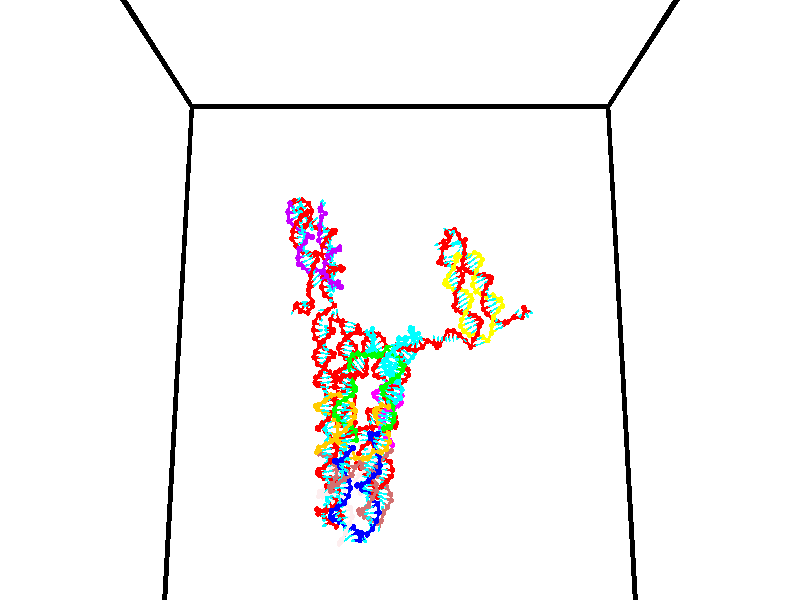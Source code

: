 // switches for output
#declare DRAW_BASES = 1; // possible values are 0, 1; only relevant for DNA ribbons
#declare DRAW_BASES_TYPE = 3; // possible values are 1, 2, 3; only relevant for DNA ribbons
#declare DRAW_FOG = 0; // set to 1 to enable fog

#include "colors.inc"

#include "transforms.inc"
background { rgb <1, 1, 1>}

#default {
   normal{
       ripples 0.25
       frequency 0.20
       turbulence 0.2
       lambda 5
   }
	finish {
		phong 0.1
		phong_size 40.
	}
}

// original window dimensions: 1024x640


// camera settings

camera {
	sky <0, 0.179814, -0.983701>
	up <0, 0.179814, -0.983701>
	right 1.6 * <1, 0, 0>
	location <35, 94.9851, 44.8844>
	look_at <35, 29.7336, 32.9568>
	direction <0, -65.2515, -11.9276>
	angle 67.0682
}


# declare cpy_camera_pos = <35, 94.9851, 44.8844>;
# if (DRAW_FOG = 1)
fog {
	fog_type 2
	up vnormalize(cpy_camera_pos)
	color rgbt<1,1,1,0.3>
	distance 1e-5
	fog_alt 3e-3
	fog_offset 56
}
# end


// LIGHTS

# declare lum = 6;
global_settings {
	ambient_light rgb lum * <0.05, 0.05, 0.05>
	max_trace_level 15
}# declare cpy_direct_light_amount = 0.25;
light_source
{	1000 * <-1, -1.16352, -0.803886>,
	rgb lum * cpy_direct_light_amount
	parallel
}

light_source
{	1000 * <1, 1.16352, 0.803886>,
	rgb lum * cpy_direct_light_amount
	parallel
}

// strand 0

// nucleotide -1

// particle -1
sphere {
	<24.447855, 35.200531, 34.526169> 0.250000
	pigment { color rgbt <1,0,0,0> }
	no_shadow
}
cylinder {
	<24.246677, 34.962273, 34.776691>,  <24.125971, 34.819317, 34.927006>, 0.100000
	pigment { color rgbt <1,0,0,0> }
	no_shadow
}
cylinder {
	<24.246677, 34.962273, 34.776691>,  <24.447855, 35.200531, 34.526169>, 0.100000
	pigment { color rgbt <1,0,0,0> }
	no_shadow
}

// particle -1
sphere {
	<24.246677, 34.962273, 34.776691> 0.100000
	pigment { color rgbt <1,0,0,0> }
	no_shadow
}
sphere {
	0, 1
	scale<0.080000,0.200000,0.300000>
	matrix <-0.859263, 0.422844, -0.287874,
		-0.093358, -0.682943, -0.724481,
		-0.502944, -0.595645, 0.626303,
		24.095795, 34.783581, 34.964581>
	pigment { color rgbt <0,1,1,0> }
	no_shadow
}
cylinder {
	<24.730471, 35.933456, 34.447586>,  <24.447855, 35.200531, 34.526169>, 0.130000
	pigment { color rgbt <1,0,0,0> }
	no_shadow
}

// nucleotide -1

// particle -1
sphere {
	<24.730471, 35.933456, 34.447586> 0.250000
	pigment { color rgbt <1,0,0,0> }
	no_shadow
}
cylinder {
	<25.078037, 35.753433, 34.365189>,  <25.286577, 35.645420, 34.315750>, 0.100000
	pigment { color rgbt <1,0,0,0> }
	no_shadow
}
cylinder {
	<25.078037, 35.753433, 34.365189>,  <24.730471, 35.933456, 34.447586>, 0.100000
	pigment { color rgbt <1,0,0,0> }
	no_shadow
}

// particle -1
sphere {
	<25.078037, 35.753433, 34.365189> 0.100000
	pigment { color rgbt <1,0,0,0> }
	no_shadow
}
sphere {
	0, 1
	scale<0.080000,0.200000,0.300000>
	matrix <0.484176, 0.686487, 0.542503,
		-0.102745, -0.571127, 0.814406,
		0.868917, -0.450055, -0.205993,
		25.338713, 35.618416, 34.303391>
	pigment { color rgbt <0,1,1,0> }
	no_shadow
}
cylinder {
	<25.115593, 36.073494, 35.054077>,  <24.730471, 35.933456, 34.447586>, 0.130000
	pigment { color rgbt <1,0,0,0> }
	no_shadow
}

// nucleotide -1

// particle -1
sphere {
	<25.115593, 36.073494, 35.054077> 0.250000
	pigment { color rgbt <1,0,0,0> }
	no_shadow
}
cylinder {
	<25.363548, 36.009525, 34.746788>,  <25.512321, 35.971146, 34.562416>, 0.100000
	pigment { color rgbt <1,0,0,0> }
	no_shadow
}
cylinder {
	<25.363548, 36.009525, 34.746788>,  <25.115593, 36.073494, 35.054077>, 0.100000
	pigment { color rgbt <1,0,0,0> }
	no_shadow
}

// particle -1
sphere {
	<25.363548, 36.009525, 34.746788> 0.100000
	pigment { color rgbt <1,0,0,0> }
	no_shadow
}
sphere {
	0, 1
	scale<0.080000,0.200000,0.300000>
	matrix <0.451540, 0.873378, 0.182543,
		0.641753, -0.460038, 0.613611,
		0.619891, -0.159923, -0.768219,
		25.549515, 35.961548, 34.516323>
	pigment { color rgbt <0,1,1,0> }
	no_shadow
}
cylinder {
	<25.900351, 36.087105, 35.169865>,  <25.115593, 36.073494, 35.054077>, 0.130000
	pigment { color rgbt <1,0,0,0> }
	no_shadow
}

// nucleotide -1

// particle -1
sphere {
	<25.900351, 36.087105, 35.169865> 0.250000
	pigment { color rgbt <1,0,0,0> }
	no_shadow
}
cylinder {
	<25.852249, 36.201054, 34.789467>,  <25.823387, 36.269424, 34.561230>, 0.100000
	pigment { color rgbt <1,0,0,0> }
	no_shadow
}
cylinder {
	<25.852249, 36.201054, 34.789467>,  <25.900351, 36.087105, 35.169865>, 0.100000
	pigment { color rgbt <1,0,0,0> }
	no_shadow
}

// particle -1
sphere {
	<25.852249, 36.201054, 34.789467> 0.100000
	pigment { color rgbt <1,0,0,0> }
	no_shadow
}
sphere {
	0, 1
	scale<0.080000,0.200000,0.300000>
	matrix <0.384278, 0.896624, 0.219992,
		0.915352, -0.338990, -0.217293,
		-0.120255, 0.284871, -0.950993,
		25.816174, 36.286514, 34.504169>
	pigment { color rgbt <0,1,1,0> }
	no_shadow
}
cylinder {
	<26.385132, 36.536915, 34.736851>,  <25.900351, 36.087105, 35.169865>, 0.130000
	pigment { color rgbt <1,0,0,0> }
	no_shadow
}

// nucleotide -1

// particle -1
sphere {
	<26.385132, 36.536915, 34.736851> 0.250000
	pigment { color rgbt <1,0,0,0> }
	no_shadow
}
cylinder {
	<26.018591, 36.596226, 34.588089>,  <25.798666, 36.631813, 34.498833>, 0.100000
	pigment { color rgbt <1,0,0,0> }
	no_shadow
}
cylinder {
	<26.018591, 36.596226, 34.588089>,  <26.385132, 36.536915, 34.736851>, 0.100000
	pigment { color rgbt <1,0,0,0> }
	no_shadow
}

// particle -1
sphere {
	<26.018591, 36.596226, 34.588089> 0.100000
	pigment { color rgbt <1,0,0,0> }
	no_shadow
}
sphere {
	0, 1
	scale<0.080000,0.200000,0.300000>
	matrix <-0.052254, 0.876656, 0.478271,
		0.396950, 0.457698, -0.795577,
		-0.916351, 0.148277, -0.371906,
		25.743685, 36.640709, 34.476517>
	pigment { color rgbt <0,1,1,0> }
	no_shadow
}
cylinder {
	<26.468864, 37.227203, 34.431126>,  <26.385132, 36.536915, 34.736851>, 0.130000
	pigment { color rgbt <1,0,0,0> }
	no_shadow
}

// nucleotide -1

// particle -1
sphere {
	<26.468864, 37.227203, 34.431126> 0.250000
	pigment { color rgbt <1,0,0,0> }
	no_shadow
}
cylinder {
	<26.097492, 37.152164, 34.559387>,  <25.874668, 37.107140, 34.636345>, 0.100000
	pigment { color rgbt <1,0,0,0> }
	no_shadow
}
cylinder {
	<26.097492, 37.152164, 34.559387>,  <26.468864, 37.227203, 34.431126>, 0.100000
	pigment { color rgbt <1,0,0,0> }
	no_shadow
}

// particle -1
sphere {
	<26.097492, 37.152164, 34.559387> 0.100000
	pigment { color rgbt <1,0,0,0> }
	no_shadow
}
sphere {
	0, 1
	scale<0.080000,0.200000,0.300000>
	matrix <-0.016244, 0.882805, 0.469459,
		-0.371147, 0.430652, -0.822672,
		-0.928432, -0.187602, 0.320655,
		25.818962, 37.095882, 34.655582>
	pigment { color rgbt <0,1,1,0> }
	no_shadow
}
cylinder {
	<26.208464, 37.864090, 34.004955>,  <26.468864, 37.227203, 34.431126>, 0.130000
	pigment { color rgbt <1,0,0,0> }
	no_shadow
}

// nucleotide -1

// particle -1
sphere {
	<26.208464, 37.864090, 34.004955> 0.250000
	pigment { color rgbt <1,0,0,0> }
	no_shadow
}
cylinder {
	<26.185619, 37.994469, 33.627491>,  <26.171913, 38.072697, 33.401012>, 0.100000
	pigment { color rgbt <1,0,0,0> }
	no_shadow
}
cylinder {
	<26.185619, 37.994469, 33.627491>,  <26.208464, 37.864090, 34.004955>, 0.100000
	pigment { color rgbt <1,0,0,0> }
	no_shadow
}

// particle -1
sphere {
	<26.185619, 37.994469, 33.627491> 0.100000
	pigment { color rgbt <1,0,0,0> }
	no_shadow
}
sphere {
	0, 1
	scale<0.080000,0.200000,0.300000>
	matrix <0.626644, -0.724121, -0.288041,
		-0.777211, -0.607789, -0.162899,
		-0.057110, 0.325948, -0.943661,
		26.168486, 38.092255, 33.344391>
	pigment { color rgbt <0,1,1,0> }
	no_shadow
}
cylinder {
	<26.295109, 38.620552, 33.752193>,  <26.208464, 37.864090, 34.004955>, 0.130000
	pigment { color rgbt <1,0,0,0> }
	no_shadow
}

// nucleotide -1

// particle -1
sphere {
	<26.295109, 38.620552, 33.752193> 0.250000
	pigment { color rgbt <1,0,0,0> }
	no_shadow
}
cylinder {
	<26.620571, 38.563641, 33.526726>,  <26.815849, 38.529495, 33.391445>, 0.100000
	pigment { color rgbt <1,0,0,0> }
	no_shadow
}
cylinder {
	<26.620571, 38.563641, 33.526726>,  <26.295109, 38.620552, 33.752193>, 0.100000
	pigment { color rgbt <1,0,0,0> }
	no_shadow
}

// particle -1
sphere {
	<26.620571, 38.563641, 33.526726> 0.100000
	pigment { color rgbt <1,0,0,0> }
	no_shadow
}
sphere {
	0, 1
	scale<0.080000,0.200000,0.300000>
	matrix <-0.382542, 0.599063, -0.703410,
		0.437750, 0.787961, 0.433005,
		0.813656, -0.142275, -0.563668,
		26.864668, 38.520958, 33.357624>
	pigment { color rgbt <0,1,1,0> }
	no_shadow
}
cylinder {
	<26.423555, 39.158932, 33.440464>,  <26.295109, 38.620552, 33.752193>, 0.130000
	pigment { color rgbt <1,0,0,0> }
	no_shadow
}

// nucleotide -1

// particle -1
sphere {
	<26.423555, 39.158932, 33.440464> 0.250000
	pigment { color rgbt <1,0,0,0> }
	no_shadow
}
cylinder {
	<26.644489, 38.945942, 33.183903>,  <26.777050, 38.818150, 33.029964>, 0.100000
	pigment { color rgbt <1,0,0,0> }
	no_shadow
}
cylinder {
	<26.644489, 38.945942, 33.183903>,  <26.423555, 39.158932, 33.440464>, 0.100000
	pigment { color rgbt <1,0,0,0> }
	no_shadow
}

// particle -1
sphere {
	<26.644489, 38.945942, 33.183903> 0.100000
	pigment { color rgbt <1,0,0,0> }
	no_shadow
}
sphere {
	0, 1
	scale<0.080000,0.200000,0.300000>
	matrix <-0.536927, 0.361329, -0.762333,
		0.637678, 0.765451, -0.086323,
		0.552337, -0.532472, -0.641403,
		26.810190, 38.786201, 32.991482>
	pigment { color rgbt <0,1,1,0> }
	no_shadow
}
cylinder {
	<26.633718, 39.614750, 32.843739>,  <26.423555, 39.158932, 33.440464>, 0.130000
	pigment { color rgbt <1,0,0,0> }
	no_shadow
}

// nucleotide -1

// particle -1
sphere {
	<26.633718, 39.614750, 32.843739> 0.250000
	pigment { color rgbt <1,0,0,0> }
	no_shadow
}
cylinder {
	<26.687302, 39.253773, 32.679958>,  <26.719452, 39.037186, 32.581688>, 0.100000
	pigment { color rgbt <1,0,0,0> }
	no_shadow
}
cylinder {
	<26.687302, 39.253773, 32.679958>,  <26.633718, 39.614750, 32.843739>, 0.100000
	pigment { color rgbt <1,0,0,0> }
	no_shadow
}

// particle -1
sphere {
	<26.687302, 39.253773, 32.679958> 0.100000
	pigment { color rgbt <1,0,0,0> }
	no_shadow
}
sphere {
	0, 1
	scale<0.080000,0.200000,0.300000>
	matrix <-0.311804, 0.353812, -0.881813,
		0.940656, 0.245794, -0.233990,
		0.133956, -0.902442, -0.409455,
		26.727488, 38.983040, 32.557121>
	pigment { color rgbt <0,1,1,0> }
	no_shadow
}
cylinder {
	<26.845098, 39.755600, 32.096657>,  <26.633718, 39.614750, 32.843739>, 0.130000
	pigment { color rgbt <1,0,0,0> }
	no_shadow
}

// nucleotide -1

// particle -1
sphere {
	<26.845098, 39.755600, 32.096657> 0.250000
	pigment { color rgbt <1,0,0,0> }
	no_shadow
}
cylinder {
	<26.740286, 39.369781, 32.084076>,  <26.677399, 39.138290, 32.076527>, 0.100000
	pigment { color rgbt <1,0,0,0> }
	no_shadow
}
cylinder {
	<26.740286, 39.369781, 32.084076>,  <26.845098, 39.755600, 32.096657>, 0.100000
	pigment { color rgbt <1,0,0,0> }
	no_shadow
}

// particle -1
sphere {
	<26.740286, 39.369781, 32.084076> 0.100000
	pigment { color rgbt <1,0,0,0> }
	no_shadow
}
sphere {
	0, 1
	scale<0.080000,0.200000,0.300000>
	matrix <-0.265081, 0.103278, -0.958679,
		0.927939, -0.242866, -0.282745,
		-0.262032, -0.964546, -0.031456,
		26.661676, 39.080418, 32.074638>
	pigment { color rgbt <0,1,1,0> }
	no_shadow
}
cylinder {
	<27.227043, 39.587883, 31.551168>,  <26.845098, 39.755600, 32.096657>, 0.130000
	pigment { color rgbt <1,0,0,0> }
	no_shadow
}

// nucleotide -1

// particle -1
sphere {
	<27.227043, 39.587883, 31.551168> 0.250000
	pigment { color rgbt <1,0,0,0> }
	no_shadow
}
cylinder {
	<26.921501, 39.337482, 31.613966>,  <26.738176, 39.187241, 31.651644>, 0.100000
	pigment { color rgbt <1,0,0,0> }
	no_shadow
}
cylinder {
	<26.921501, 39.337482, 31.613966>,  <27.227043, 39.587883, 31.551168>, 0.100000
	pigment { color rgbt <1,0,0,0> }
	no_shadow
}

// particle -1
sphere {
	<26.921501, 39.337482, 31.613966> 0.100000
	pigment { color rgbt <1,0,0,0> }
	no_shadow
}
sphere {
	0, 1
	scale<0.080000,0.200000,0.300000>
	matrix <-0.318924, 0.154651, -0.935078,
		0.561081, -0.764333, -0.317778,
		-0.763855, -0.626002, 0.156993,
		26.692345, 39.149681, 31.661064>
	pigment { color rgbt <0,1,1,0> }
	no_shadow
}
cylinder {
	<27.147007, 39.136662, 30.994287>,  <27.227043, 39.587883, 31.551168>, 0.130000
	pigment { color rgbt <1,0,0,0> }
	no_shadow
}

// nucleotide -1

// particle -1
sphere {
	<27.147007, 39.136662, 30.994287> 0.250000
	pigment { color rgbt <1,0,0,0> }
	no_shadow
}
cylinder {
	<26.790709, 39.070763, 31.163723>,  <26.576929, 39.031223, 31.265385>, 0.100000
	pigment { color rgbt <1,0,0,0> }
	no_shadow
}
cylinder {
	<26.790709, 39.070763, 31.163723>,  <27.147007, 39.136662, 30.994287>, 0.100000
	pigment { color rgbt <1,0,0,0> }
	no_shadow
}

// particle -1
sphere {
	<26.790709, 39.070763, 31.163723> 0.100000
	pigment { color rgbt <1,0,0,0> }
	no_shadow
}
sphere {
	0, 1
	scale<0.080000,0.200000,0.300000>
	matrix <-0.414936, -0.085547, -0.905820,
		0.185467, -0.982619, 0.007842,
		-0.890747, -0.164746, 0.423591,
		26.523485, 39.021339, 31.290800>
	pigment { color rgbt <0,1,1,0> }
	no_shadow
}
cylinder {
	<26.880907, 38.562977, 30.735943>,  <27.147007, 39.136662, 30.994287>, 0.130000
	pigment { color rgbt <1,0,0,0> }
	no_shadow
}

// nucleotide -1

// particle -1
sphere {
	<26.880907, 38.562977, 30.735943> 0.250000
	pigment { color rgbt <1,0,0,0> }
	no_shadow
}
cylinder {
	<26.557703, 38.752151, 30.876488>,  <26.363781, 38.865654, 30.960814>, 0.100000
	pigment { color rgbt <1,0,0,0> }
	no_shadow
}
cylinder {
	<26.557703, 38.752151, 30.876488>,  <26.880907, 38.562977, 30.735943>, 0.100000
	pigment { color rgbt <1,0,0,0> }
	no_shadow
}

// particle -1
sphere {
	<26.557703, 38.752151, 30.876488> 0.100000
	pigment { color rgbt <1,0,0,0> }
	no_shadow
}
sphere {
	0, 1
	scale<0.080000,0.200000,0.300000>
	matrix <-0.494582, -0.220390, -0.840724,
		-0.320171, -0.853090, 0.411982,
		-0.808010, 0.472934, 0.351360,
		26.315300, 38.894032, 30.981895>
	pigment { color rgbt <0,1,1,0> }
	no_shadow
}
cylinder {
	<26.275410, 38.070366, 30.720886>,  <26.880907, 38.562977, 30.735943>, 0.130000
	pigment { color rgbt <1,0,0,0> }
	no_shadow
}

// nucleotide -1

// particle -1
sphere {
	<26.275410, 38.070366, 30.720886> 0.250000
	pigment { color rgbt <1,0,0,0> }
	no_shadow
}
cylinder {
	<26.146191, 38.448441, 30.701839>,  <26.068659, 38.675285, 30.690413>, 0.100000
	pigment { color rgbt <1,0,0,0> }
	no_shadow
}
cylinder {
	<26.146191, 38.448441, 30.701839>,  <26.275410, 38.070366, 30.720886>, 0.100000
	pigment { color rgbt <1,0,0,0> }
	no_shadow
}

// particle -1
sphere {
	<26.146191, 38.448441, 30.701839> 0.100000
	pigment { color rgbt <1,0,0,0> }
	no_shadow
}
sphere {
	0, 1
	scale<0.080000,0.200000,0.300000>
	matrix <-0.515191, -0.217843, -0.828928,
		-0.793862, -0.243253, 0.557325,
		-0.323049, 0.945184, -0.047616,
		26.049276, 38.731995, 30.687555>
	pigment { color rgbt <0,1,1,0> }
	no_shadow
}
cylinder {
	<25.567284, 38.005478, 30.488121>,  <26.275410, 38.070366, 30.720886>, 0.130000
	pigment { color rgbt <1,0,0,0> }
	no_shadow
}

// nucleotide -1

// particle -1
sphere {
	<25.567284, 38.005478, 30.488121> 0.250000
	pigment { color rgbt <1,0,0,0> }
	no_shadow
}
cylinder {
	<25.657385, 38.388527, 30.416330>,  <25.711445, 38.618359, 30.373257>, 0.100000
	pigment { color rgbt <1,0,0,0> }
	no_shadow
}
cylinder {
	<25.657385, 38.388527, 30.416330>,  <25.567284, 38.005478, 30.488121>, 0.100000
	pigment { color rgbt <1,0,0,0> }
	no_shadow
}

// particle -1
sphere {
	<25.657385, 38.388527, 30.416330> 0.100000
	pigment { color rgbt <1,0,0,0> }
	no_shadow
}
sphere {
	0, 1
	scale<0.080000,0.200000,0.300000>
	matrix <-0.385821, -0.081477, -0.918969,
		-0.894653, 0.276247, 0.351119,
		0.225254, 0.957627, -0.179476,
		25.724960, 38.675816, 30.362488>
	pigment { color rgbt <0,1,1,0> }
	no_shadow
}
cylinder {
	<24.930586, 38.266426, 30.067028>,  <25.567284, 38.005478, 30.488121>, 0.130000
	pigment { color rgbt <1,0,0,0> }
	no_shadow
}

// nucleotide -1

// particle -1
sphere {
	<24.930586, 38.266426, 30.067028> 0.250000
	pigment { color rgbt <1,0,0,0> }
	no_shadow
}
cylinder {
	<25.212078, 38.547039, 30.022085>,  <25.380974, 38.715405, 29.995119>, 0.100000
	pigment { color rgbt <1,0,0,0> }
	no_shadow
}
cylinder {
	<25.212078, 38.547039, 30.022085>,  <24.930586, 38.266426, 30.067028>, 0.100000
	pigment { color rgbt <1,0,0,0> }
	no_shadow
}

// particle -1
sphere {
	<25.212078, 38.547039, 30.022085> 0.100000
	pigment { color rgbt <1,0,0,0> }
	no_shadow
}
sphere {
	0, 1
	scale<0.080000,0.200000,0.300000>
	matrix <-0.342002, 0.195877, -0.919058,
		-0.622737, 0.685193, 0.377768,
		0.703728, 0.701528, -0.112357,
		25.423197, 38.757496, 29.988379>
	pigment { color rgbt <0,1,1,0> }
	no_shadow
}
cylinder {
	<24.619272, 38.829418, 29.623133>,  <24.930586, 38.266426, 30.067028>, 0.130000
	pigment { color rgbt <1,0,0,0> }
	no_shadow
}

// nucleotide -1

// particle -1
sphere {
	<24.619272, 38.829418, 29.623133> 0.250000
	pigment { color rgbt <1,0,0,0> }
	no_shadow
}
cylinder {
	<25.013504, 38.885292, 29.584938>,  <25.250044, 38.918816, 29.562021>, 0.100000
	pigment { color rgbt <1,0,0,0> }
	no_shadow
}
cylinder {
	<25.013504, 38.885292, 29.584938>,  <24.619272, 38.829418, 29.623133>, 0.100000
	pigment { color rgbt <1,0,0,0> }
	no_shadow
}

// particle -1
sphere {
	<25.013504, 38.885292, 29.584938> 0.100000
	pigment { color rgbt <1,0,0,0> }
	no_shadow
}
sphere {
	0, 1
	scale<0.080000,0.200000,0.300000>
	matrix <-0.114839, 0.137769, -0.983784,
		-0.124264, 0.980565, 0.151824,
		0.985581, 0.139685, -0.095488,
		25.309179, 38.927197, 29.556292>
	pigment { color rgbt <0,1,1,0> }
	no_shadow
}
cylinder {
	<24.785631, 39.371052, 29.157928>,  <24.619272, 38.829418, 29.623133>, 0.130000
	pigment { color rgbt <1,0,0,0> }
	no_shadow
}

// nucleotide -1

// particle -1
sphere {
	<24.785631, 39.371052, 29.157928> 0.250000
	pigment { color rgbt <1,0,0,0> }
	no_shadow
}
cylinder {
	<25.113604, 39.142502, 29.172031>,  <25.310387, 39.005371, 29.180492>, 0.100000
	pigment { color rgbt <1,0,0,0> }
	no_shadow
}
cylinder {
	<25.113604, 39.142502, 29.172031>,  <24.785631, 39.371052, 29.157928>, 0.100000
	pigment { color rgbt <1,0,0,0> }
	no_shadow
}

// particle -1
sphere {
	<25.113604, 39.142502, 29.172031> 0.100000
	pigment { color rgbt <1,0,0,0> }
	no_shadow
}
sphere {
	0, 1
	scale<0.080000,0.200000,0.300000>
	matrix <-0.082658, -0.179109, -0.980351,
		0.566462, 0.800906, -0.194086,
		0.819932, -0.571375, 0.035257,
		25.359583, 38.971088, 29.182608>
	pigment { color rgbt <0,1,1,0> }
	no_shadow
}
cylinder {
	<25.131809, 39.606602, 28.576799>,  <24.785631, 39.371052, 29.157928>, 0.130000
	pigment { color rgbt <1,0,0,0> }
	no_shadow
}

// nucleotide -1

// particle -1
sphere {
	<25.131809, 39.606602, 28.576799> 0.250000
	pigment { color rgbt <1,0,0,0> }
	no_shadow
}
cylinder {
	<25.304779, 39.255013, 28.657213>,  <25.408562, 39.044060, 28.705462>, 0.100000
	pigment { color rgbt <1,0,0,0> }
	no_shadow
}
cylinder {
	<25.304779, 39.255013, 28.657213>,  <25.131809, 39.606602, 28.576799>, 0.100000
	pigment { color rgbt <1,0,0,0> }
	no_shadow
}

// particle -1
sphere {
	<25.304779, 39.255013, 28.657213> 0.100000
	pigment { color rgbt <1,0,0,0> }
	no_shadow
}
sphere {
	0, 1
	scale<0.080000,0.200000,0.300000>
	matrix <-0.048878, -0.245480, -0.968169,
		0.900344, 0.408834, -0.149114,
		0.432425, -0.878973, 0.201034,
		25.434507, 38.991322, 28.717524>
	pigment { color rgbt <0,1,1,0> }
	no_shadow
}
cylinder {
	<25.563765, 39.521019, 27.978247>,  <25.131809, 39.606602, 28.576799>, 0.130000
	pigment { color rgbt <1,0,0,0> }
	no_shadow
}

// nucleotide -1

// particle -1
sphere {
	<25.563765, 39.521019, 27.978247> 0.250000
	pigment { color rgbt <1,0,0,0> }
	no_shadow
}
cylinder {
	<25.492430, 39.159252, 28.133284>,  <25.449629, 38.942192, 28.226307>, 0.100000
	pigment { color rgbt <1,0,0,0> }
	no_shadow
}
cylinder {
	<25.492430, 39.159252, 28.133284>,  <25.563765, 39.521019, 27.978247>, 0.100000
	pigment { color rgbt <1,0,0,0> }
	no_shadow
}

// particle -1
sphere {
	<25.492430, 39.159252, 28.133284> 0.100000
	pigment { color rgbt <1,0,0,0> }
	no_shadow
}
sphere {
	0, 1
	scale<0.080000,0.200000,0.300000>
	matrix <-0.183771, -0.356364, -0.916097,
		0.966656, -0.234602, -0.102652,
		-0.178336, -0.904415, 0.387594,
		25.438929, 38.887928, 28.249561>
	pigment { color rgbt <0,1,1,0> }
	no_shadow
}
cylinder {
	<26.013445, 39.031807, 27.630360>,  <25.563765, 39.521019, 27.978247>, 0.130000
	pigment { color rgbt <1,0,0,0> }
	no_shadow
}

// nucleotide -1

// particle -1
sphere {
	<26.013445, 39.031807, 27.630360> 0.250000
	pigment { color rgbt <1,0,0,0> }
	no_shadow
}
cylinder {
	<25.681740, 38.847305, 27.756580>,  <25.482718, 38.736607, 27.832312>, 0.100000
	pigment { color rgbt <1,0,0,0> }
	no_shadow
}
cylinder {
	<25.681740, 38.847305, 27.756580>,  <26.013445, 39.031807, 27.630360>, 0.100000
	pigment { color rgbt <1,0,0,0> }
	no_shadow
}

// particle -1
sphere {
	<25.681740, 38.847305, 27.756580> 0.100000
	pigment { color rgbt <1,0,0,0> }
	no_shadow
}
sphere {
	0, 1
	scale<0.080000,0.200000,0.300000>
	matrix <-0.209014, -0.267681, -0.940564,
		0.518302, -0.845929, 0.125570,
		-0.829262, -0.461250, 0.315551,
		25.432961, 38.708931, 27.851246>
	pigment { color rgbt <0,1,1,0> }
	no_shadow
}
cylinder {
	<26.013105, 38.489132, 27.258076>,  <26.013445, 39.031807, 27.630360>, 0.130000
	pigment { color rgbt <1,0,0,0> }
	no_shadow
}

// nucleotide -1

// particle -1
sphere {
	<26.013105, 38.489132, 27.258076> 0.250000
	pigment { color rgbt <1,0,0,0> }
	no_shadow
}
cylinder {
	<25.635904, 38.493992, 27.391102>,  <25.409584, 38.496906, 27.470917>, 0.100000
	pigment { color rgbt <1,0,0,0> }
	no_shadow
}
cylinder {
	<25.635904, 38.493992, 27.391102>,  <26.013105, 38.489132, 27.258076>, 0.100000
	pigment { color rgbt <1,0,0,0> }
	no_shadow
}

// particle -1
sphere {
	<25.635904, 38.493992, 27.391102> 0.100000
	pigment { color rgbt <1,0,0,0> }
	no_shadow
}
sphere {
	0, 1
	scale<0.080000,0.200000,0.300000>
	matrix <-0.301836, -0.452089, -0.839351,
		0.140152, -0.891890, 0.429988,
		-0.943001, 0.012149, 0.332566,
		25.353004, 38.497639, 27.490871>
	pigment { color rgbt <0,1,1,0> }
	no_shadow
}
cylinder {
	<25.722160, 37.728085, 27.173046>,  <26.013105, 38.489132, 27.258076>, 0.130000
	pigment { color rgbt <1,0,0,0> }
	no_shadow
}

// nucleotide -1

// particle -1
sphere {
	<25.722160, 37.728085, 27.173046> 0.250000
	pigment { color rgbt <1,0,0,0> }
	no_shadow
}
cylinder {
	<25.426853, 37.997181, 27.192572>,  <25.249670, 38.158638, 27.204287>, 0.100000
	pigment { color rgbt <1,0,0,0> }
	no_shadow
}
cylinder {
	<25.426853, 37.997181, 27.192572>,  <25.722160, 37.728085, 27.173046>, 0.100000
	pigment { color rgbt <1,0,0,0> }
	no_shadow
}

// particle -1
sphere {
	<25.426853, 37.997181, 27.192572> 0.100000
	pigment { color rgbt <1,0,0,0> }
	no_shadow
}
sphere {
	0, 1
	scale<0.080000,0.200000,0.300000>
	matrix <-0.466317, -0.456772, -0.757567,
		-0.487346, -0.582052, 0.650930,
		-0.738270, 0.672737, 0.048815,
		25.205374, 38.199001, 27.207214>
	pigment { color rgbt <0,1,1,0> }
	no_shadow
}
cylinder {
	<25.225103, 37.418785, 26.826233>,  <25.722160, 37.728085, 27.173046>, 0.130000
	pigment { color rgbt <1,0,0,0> }
	no_shadow
}

// nucleotide -1

// particle -1
sphere {
	<25.225103, 37.418785, 26.826233> 0.250000
	pigment { color rgbt <1,0,0,0> }
	no_shadow
}
cylinder {
	<25.102917, 37.799664, 26.825289>,  <25.029604, 38.028191, 26.824722>, 0.100000
	pigment { color rgbt <1,0,0,0> }
	no_shadow
}
cylinder {
	<25.102917, 37.799664, 26.825289>,  <25.225103, 37.418785, 26.826233>, 0.100000
	pigment { color rgbt <1,0,0,0> }
	no_shadow
}

// particle -1
sphere {
	<25.102917, 37.799664, 26.825289> 0.100000
	pigment { color rgbt <1,0,0,0> }
	no_shadow
}
sphere {
	0, 1
	scale<0.080000,0.200000,0.300000>
	matrix <-0.519092, -0.168603, -0.837924,
		-0.798269, -0.254733, 0.545782,
		-0.305468, 0.952200, -0.002361,
		25.011276, 38.085323, 26.824581>
	pigment { color rgbt <0,1,1,0> }
	no_shadow
}
cylinder {
	<24.495586, 37.149288, 26.827021>,  <25.225103, 37.418785, 26.826233>, 0.130000
	pigment { color rgbt <1,0,0,0> }
	no_shadow
}

// nucleotide -1

// particle -1
sphere {
	<24.495586, 37.149288, 26.827021> 0.250000
	pigment { color rgbt <1,0,0,0> }
	no_shadow
}
cylinder {
	<24.500532, 37.546238, 26.876078>,  <24.503500, 37.784409, 26.905512>, 0.100000
	pigment { color rgbt <1,0,0,0> }
	no_shadow
}
cylinder {
	<24.500532, 37.546238, 26.876078>,  <24.495586, 37.149288, 26.827021>, 0.100000
	pigment { color rgbt <1,0,0,0> }
	no_shadow
}

// particle -1
sphere {
	<24.500532, 37.546238, 26.876078> 0.100000
	pigment { color rgbt <1,0,0,0> }
	no_shadow
}
sphere {
	0, 1
	scale<0.080000,0.200000,0.300000>
	matrix <0.274174, 0.114588, -0.954829,
		-0.961600, 0.045433, -0.270666,
		0.012366, 0.992374, 0.122644,
		24.504242, 37.843948, 26.912870>
	pigment { color rgbt <0,1,1,0> }
	no_shadow
}
cylinder {
	<24.199436, 37.088352, 26.110313>,  <24.495586, 37.149288, 26.827021>, 0.130000
	pigment { color rgbt <1,0,0,0> }
	no_shadow
}

// nucleotide -1

// particle -1
sphere {
	<24.199436, 37.088352, 26.110313> 0.250000
	pigment { color rgbt <1,0,0,0> }
	no_shadow
}
cylinder {
	<24.545166, 37.057533, 25.911516>,  <24.752604, 37.039040, 25.792238>, 0.100000
	pigment { color rgbt <1,0,0,0> }
	no_shadow
}
cylinder {
	<24.545166, 37.057533, 25.911516>,  <24.199436, 37.088352, 26.110313>, 0.100000
	pigment { color rgbt <1,0,0,0> }
	no_shadow
}

// particle -1
sphere {
	<24.545166, 37.057533, 25.911516> 0.100000
	pigment { color rgbt <1,0,0,0> }
	no_shadow
}
sphere {
	0, 1
	scale<0.080000,0.200000,0.300000>
	matrix <0.245109, -0.798357, 0.550043,
		-0.439160, -0.597235, -0.671155,
		0.864327, -0.077050, -0.496994,
		24.804464, 37.034420, 25.762419>
	pigment { color rgbt <0,1,1,0> }
	no_shadow
}
cylinder {
	<24.348276, 36.443195, 25.693071>,  <24.199436, 37.088352, 26.110313>, 0.130000
	pigment { color rgbt <1,0,0,0> }
	no_shadow
}

// nucleotide -1

// particle -1
sphere {
	<24.348276, 36.443195, 25.693071> 0.250000
	pigment { color rgbt <1,0,0,0> }
	no_shadow
}
cylinder {
	<24.683836, 36.600098, 25.844006>,  <24.885172, 36.694241, 25.934566>, 0.100000
	pigment { color rgbt <1,0,0,0> }
	no_shadow
}
cylinder {
	<24.683836, 36.600098, 25.844006>,  <24.348276, 36.443195, 25.693071>, 0.100000
	pigment { color rgbt <1,0,0,0> }
	no_shadow
}

// particle -1
sphere {
	<24.683836, 36.600098, 25.844006> 0.100000
	pigment { color rgbt <1,0,0,0> }
	no_shadow
}
sphere {
	0, 1
	scale<0.080000,0.200000,0.300000>
	matrix <0.211839, -0.873911, 0.437498,
		0.501369, -0.287082, -0.816219,
		0.838900, 0.392255, 0.377336,
		24.935507, 36.717773, 25.957207>
	pigment { color rgbt <0,1,1,0> }
	no_shadow
}
cylinder {
	<25.044788, 36.079334, 25.495678>,  <24.348276, 36.443195, 25.693071>, 0.130000
	pigment { color rgbt <1,0,0,0> }
	no_shadow
}

// nucleotide -1

// particle -1
sphere {
	<25.044788, 36.079334, 25.495678> 0.250000
	pigment { color rgbt <1,0,0,0> }
	no_shadow
}
cylinder {
	<25.007702, 36.246437, 25.857204>,  <24.985451, 36.346699, 26.074120>, 0.100000
	pigment { color rgbt <1,0,0,0> }
	no_shadow
}
cylinder {
	<25.007702, 36.246437, 25.857204>,  <25.044788, 36.079334, 25.495678>, 0.100000
	pigment { color rgbt <1,0,0,0> }
	no_shadow
}

// particle -1
sphere {
	<25.007702, 36.246437, 25.857204> 0.100000
	pigment { color rgbt <1,0,0,0> }
	no_shadow
}
sphere {
	0, 1
	scale<0.080000,0.200000,0.300000>
	matrix <0.309775, -0.850574, 0.424927,
		0.946279, 0.319376, -0.050552,
		-0.092714, 0.417759, 0.903815,
		24.979887, 36.371765, 26.128349>
	pigment { color rgbt <0,1,1,0> }
	no_shadow
}
cylinder {
	<25.693813, 35.802902, 25.722130>,  <25.044788, 36.079334, 25.495678>, 0.130000
	pigment { color rgbt <1,0,0,0> }
	no_shadow
}

// nucleotide -1

// particle -1
sphere {
	<25.693813, 35.802902, 25.722130> 0.250000
	pigment { color rgbt <1,0,0,0> }
	no_shadow
}
cylinder {
	<25.409048, 35.910995, 25.981405>,  <25.238188, 35.975853, 26.136971>, 0.100000
	pigment { color rgbt <1,0,0,0> }
	no_shadow
}
cylinder {
	<25.409048, 35.910995, 25.981405>,  <25.693813, 35.802902, 25.722130>, 0.100000
	pigment { color rgbt <1,0,0,0> }
	no_shadow
}

// particle -1
sphere {
	<25.409048, 35.910995, 25.981405> 0.100000
	pigment { color rgbt <1,0,0,0> }
	no_shadow
}
sphere {
	0, 1
	scale<0.080000,0.200000,0.300000>
	matrix <0.121008, -0.861989, 0.492272,
		0.691762, 0.428892, 0.580962,
		-0.711915, 0.270234, 0.648191,
		25.195475, 35.992065, 26.175863>
	pigment { color rgbt <0,1,1,0> }
	no_shadow
}
cylinder {
	<26.033073, 35.856747, 26.384132>,  <25.693813, 35.802902, 25.722130>, 0.130000
	pigment { color rgbt <1,0,0,0> }
	no_shadow
}

// nucleotide -1

// particle -1
sphere {
	<26.033073, 35.856747, 26.384132> 0.250000
	pigment { color rgbt <1,0,0,0> }
	no_shadow
}
cylinder {
	<25.649775, 35.748978, 26.422447>,  <25.419796, 35.684315, 26.445436>, 0.100000
	pigment { color rgbt <1,0,0,0> }
	no_shadow
}
cylinder {
	<25.649775, 35.748978, 26.422447>,  <26.033073, 35.856747, 26.384132>, 0.100000
	pigment { color rgbt <1,0,0,0> }
	no_shadow
}

// particle -1
sphere {
	<25.649775, 35.748978, 26.422447> 0.100000
	pigment { color rgbt <1,0,0,0> }
	no_shadow
}
sphere {
	0, 1
	scale<0.080000,0.200000,0.300000>
	matrix <0.274909, -0.775853, 0.567871,
		-0.078681, 0.570493, 0.817525,
		-0.958246, -0.269425, 0.095789,
		25.362301, 35.668152, 26.451183>
	pigment { color rgbt <0,1,1,0> }
	no_shadow
}
cylinder {
	<25.870417, 35.875622, 27.094252>,  <26.033073, 35.856747, 26.384132>, 0.130000
	pigment { color rgbt <1,0,0,0> }
	no_shadow
}

// nucleotide -1

// particle -1
sphere {
	<25.870417, 35.875622, 27.094252> 0.250000
	pigment { color rgbt <1,0,0,0> }
	no_shadow
}
cylinder {
	<25.611744, 35.623676, 26.922171>,  <25.456541, 35.472507, 26.818922>, 0.100000
	pigment { color rgbt <1,0,0,0> }
	no_shadow
}
cylinder {
	<25.611744, 35.623676, 26.922171>,  <25.870417, 35.875622, 27.094252>, 0.100000
	pigment { color rgbt <1,0,0,0> }
	no_shadow
}

// particle -1
sphere {
	<25.611744, 35.623676, 26.922171> 0.100000
	pigment { color rgbt <1,0,0,0> }
	no_shadow
}
sphere {
	0, 1
	scale<0.080000,0.200000,0.300000>
	matrix <0.279903, -0.720620, 0.634319,
		-0.709548, 0.289787, 0.642313,
		-0.646681, -0.629865, -0.430202,
		25.417740, 35.434715, 26.793110>
	pigment { color rgbt <0,1,1,0> }
	no_shadow
}
cylinder {
	<25.433769, 35.480556, 27.587582>,  <25.870417, 35.875622, 27.094252>, 0.130000
	pigment { color rgbt <1,0,0,0> }
	no_shadow
}

// nucleotide -1

// particle -1
sphere {
	<25.433769, 35.480556, 27.587582> 0.250000
	pigment { color rgbt <1,0,0,0> }
	no_shadow
}
cylinder {
	<25.487591, 35.276588, 27.247728>,  <25.519884, 35.154209, 27.043816>, 0.100000
	pigment { color rgbt <1,0,0,0> }
	no_shadow
}
cylinder {
	<25.487591, 35.276588, 27.247728>,  <25.433769, 35.480556, 27.587582>, 0.100000
	pigment { color rgbt <1,0,0,0> }
	no_shadow
}

// particle -1
sphere {
	<25.487591, 35.276588, 27.247728> 0.100000
	pigment { color rgbt <1,0,0,0> }
	no_shadow
}
sphere {
	0, 1
	scale<0.080000,0.200000,0.300000>
	matrix <0.157588, -0.835506, 0.526398,
		-0.978295, -0.204721, -0.032065,
		0.134555, -0.509920, -0.849633,
		25.527958, 35.123611, 26.992838>
	pigment { color rgbt <0,1,1,0> }
	no_shadow
}
cylinder {
	<25.078840, 34.811241, 27.540852>,  <25.433769, 35.480556, 27.587582>, 0.130000
	pigment { color rgbt <1,0,0,0> }
	no_shadow
}

// nucleotide -1

// particle -1
sphere {
	<25.078840, 34.811241, 27.540852> 0.250000
	pigment { color rgbt <1,0,0,0> }
	no_shadow
}
cylinder {
	<25.392361, 34.763515, 27.297075>,  <25.580473, 34.734882, 27.150810>, 0.100000
	pigment { color rgbt <1,0,0,0> }
	no_shadow
}
cylinder {
	<25.392361, 34.763515, 27.297075>,  <25.078840, 34.811241, 27.540852>, 0.100000
	pigment { color rgbt <1,0,0,0> }
	no_shadow
}

// particle -1
sphere {
	<25.392361, 34.763515, 27.297075> 0.100000
	pigment { color rgbt <1,0,0,0> }
	no_shadow
}
sphere {
	0, 1
	scale<0.080000,0.200000,0.300000>
	matrix <0.198002, -0.882138, 0.427350,
		-0.588598, -0.455629, -0.667799,
		0.783803, -0.119312, -0.609440,
		25.627502, 34.727722, 27.114243>
	pigment { color rgbt <0,1,1,0> }
	no_shadow
}
cylinder {
	<25.003254, 34.125999, 27.206514>,  <25.078840, 34.811241, 27.540852>, 0.130000
	pigment { color rgbt <1,0,0,0> }
	no_shadow
}

// nucleotide -1

// particle -1
sphere {
	<25.003254, 34.125999, 27.206514> 0.250000
	pigment { color rgbt <1,0,0,0> }
	no_shadow
}
cylinder {
	<25.371931, 34.277348, 27.240730>,  <25.593138, 34.368156, 27.261259>, 0.100000
	pigment { color rgbt <1,0,0,0> }
	no_shadow
}
cylinder {
	<25.371931, 34.277348, 27.240730>,  <25.003254, 34.125999, 27.206514>, 0.100000
	pigment { color rgbt <1,0,0,0> }
	no_shadow
}

// particle -1
sphere {
	<25.371931, 34.277348, 27.240730> 0.100000
	pigment { color rgbt <1,0,0,0> }
	no_shadow
}
sphere {
	0, 1
	scale<0.080000,0.200000,0.300000>
	matrix <0.306588, -0.845613, 0.436971,
		0.237670, -0.376528, -0.895399,
		0.921692, 0.378373, 0.085538,
		25.648439, 34.390858, 27.266392>
	pigment { color rgbt <0,1,1,0> }
	no_shadow
}
cylinder {
	<25.575966, 33.690819, 26.853441>,  <25.003254, 34.125999, 27.206514>, 0.130000
	pigment { color rgbt <1,0,0,0> }
	no_shadow
}

// nucleotide -1

// particle -1
sphere {
	<25.575966, 33.690819, 26.853441> 0.250000
	pigment { color rgbt <1,0,0,0> }
	no_shadow
}
cylinder {
	<25.699507, 33.879620, 27.183733>,  <25.773632, 33.992901, 27.381908>, 0.100000
	pigment { color rgbt <1,0,0,0> }
	no_shadow
}
cylinder {
	<25.699507, 33.879620, 27.183733>,  <25.575966, 33.690819, 26.853441>, 0.100000
	pigment { color rgbt <1,0,0,0> }
	no_shadow
}

// particle -1
sphere {
	<25.699507, 33.879620, 27.183733> 0.100000
	pigment { color rgbt <1,0,0,0> }
	no_shadow
}
sphere {
	0, 1
	scale<0.080000,0.200000,0.300000>
	matrix <0.489913, -0.823089, 0.287246,
		0.815227, 0.315817, -0.485452,
		0.308853, 0.472000, 0.825727,
		25.792162, 34.021221, 27.431452>
	pigment { color rgbt <0,1,1,0> }
	no_shadow
}
cylinder {
	<25.457418, 33.002796, 26.731255>,  <25.575966, 33.690819, 26.853441>, 0.130000
	pigment { color rgbt <1,0,0,0> }
	no_shadow
}

// nucleotide -1

// particle -1
sphere {
	<25.457418, 33.002796, 26.731255> 0.250000
	pigment { color rgbt <1,0,0,0> }
	no_shadow
}
cylinder {
	<25.769878, 33.026386, 26.482634>,  <25.957354, 33.040539, 26.333462>, 0.100000
	pigment { color rgbt <1,0,0,0> }
	no_shadow
}
cylinder {
	<25.769878, 33.026386, 26.482634>,  <25.457418, 33.002796, 26.731255>, 0.100000
	pigment { color rgbt <1,0,0,0> }
	no_shadow
}

// particle -1
sphere {
	<25.769878, 33.026386, 26.482634> 0.100000
	pigment { color rgbt <1,0,0,0> }
	no_shadow
}
sphere {
	0, 1
	scale<0.080000,0.200000,0.300000>
	matrix <0.597882, 0.216106, 0.771904,
		0.179840, -0.974587, 0.133555,
		0.781150, 0.058969, -0.621552,
		26.004223, 33.044079, 26.296167>
	pigment { color rgbt <0,1,1,0> }
	no_shadow
}
cylinder {
	<25.968025, 32.463085, 26.886118>,  <25.457418, 33.002796, 26.731255>, 0.130000
	pigment { color rgbt <1,0,0,0> }
	no_shadow
}

// nucleotide -1

// particle -1
sphere {
	<25.968025, 32.463085, 26.886118> 0.250000
	pigment { color rgbt <1,0,0,0> }
	no_shadow
}
cylinder {
	<26.170868, 32.777660, 26.745058>,  <26.292574, 32.966404, 26.660423>, 0.100000
	pigment { color rgbt <1,0,0,0> }
	no_shadow
}
cylinder {
	<26.170868, 32.777660, 26.745058>,  <25.968025, 32.463085, 26.886118>, 0.100000
	pigment { color rgbt <1,0,0,0> }
	no_shadow
}

// particle -1
sphere {
	<26.170868, 32.777660, 26.745058> 0.100000
	pigment { color rgbt <1,0,0,0> }
	no_shadow
}
sphere {
	0, 1
	scale<0.080000,0.200000,0.300000>
	matrix <0.446648, 0.110143, 0.887904,
		0.737123, -0.607771, -0.295407,
		0.507105, 0.786437, -0.352649,
		26.323000, 33.013592, 26.639263>
	pigment { color rgbt <0,1,1,0> }
	no_shadow
}
cylinder {
	<26.520151, 32.475872, 27.326782>,  <25.968025, 32.463085, 26.886118>, 0.130000
	pigment { color rgbt <1,0,0,0> }
	no_shadow
}

// nucleotide -1

// particle -1
sphere {
	<26.520151, 32.475872, 27.326782> 0.250000
	pigment { color rgbt <1,0,0,0> }
	no_shadow
}
cylinder {
	<26.599743, 32.816708, 27.133141>,  <26.647497, 33.021210, 27.016954>, 0.100000
	pigment { color rgbt <1,0,0,0> }
	no_shadow
}
cylinder {
	<26.599743, 32.816708, 27.133141>,  <26.520151, 32.475872, 27.326782>, 0.100000
	pigment { color rgbt <1,0,0,0> }
	no_shadow
}

// particle -1
sphere {
	<26.599743, 32.816708, 27.133141> 0.100000
	pigment { color rgbt <1,0,0,0> }
	no_shadow
}
sphere {
	0, 1
	scale<0.080000,0.200000,0.300000>
	matrix <0.669938, 0.242265, 0.701777,
		0.715256, -0.463960, -0.522638,
		0.198979, 0.852085, -0.484106,
		26.659437, 33.072334, 26.987909>
	pigment { color rgbt <0,1,1,0> }
	no_shadow
}
cylinder {
	<27.241304, 32.542065, 27.145908>,  <26.520151, 32.475872, 27.326782>, 0.130000
	pigment { color rgbt <1,0,0,0> }
	no_shadow
}

// nucleotide -1

// particle -1
sphere {
	<27.241304, 32.542065, 27.145908> 0.250000
	pigment { color rgbt <1,0,0,0> }
	no_shadow
}
cylinder {
	<27.096979, 32.913792, 27.177361>,  <27.010384, 33.136829, 27.196232>, 0.100000
	pigment { color rgbt <1,0,0,0> }
	no_shadow
}
cylinder {
	<27.096979, 32.913792, 27.177361>,  <27.241304, 32.542065, 27.145908>, 0.100000
	pigment { color rgbt <1,0,0,0> }
	no_shadow
}

// particle -1
sphere {
	<27.096979, 32.913792, 27.177361> 0.100000
	pigment { color rgbt <1,0,0,0> }
	no_shadow
}
sphere {
	0, 1
	scale<0.080000,0.200000,0.300000>
	matrix <0.691960, 0.210220, 0.690651,
		0.625305, 0.303606, -0.718900,
		-0.360813, 0.929318, 0.078631,
		26.988735, 33.192589, 27.200951>
	pigment { color rgbt <0,1,1,0> }
	no_shadow
}
cylinder {
	<27.836857, 32.860180, 27.269070>,  <27.241304, 32.542065, 27.145908>, 0.130000
	pigment { color rgbt <1,0,0,0> }
	no_shadow
}

// nucleotide -1

// particle -1
sphere {
	<27.836857, 32.860180, 27.269070> 0.250000
	pigment { color rgbt <1,0,0,0> }
	no_shadow
}
cylinder {
	<27.558014, 33.126053, 27.376577>,  <27.390709, 33.285576, 27.441082>, 0.100000
	pigment { color rgbt <1,0,0,0> }
	no_shadow
}
cylinder {
	<27.558014, 33.126053, 27.376577>,  <27.836857, 32.860180, 27.269070>, 0.100000
	pigment { color rgbt <1,0,0,0> }
	no_shadow
}

// particle -1
sphere {
	<27.558014, 33.126053, 27.376577> 0.100000
	pigment { color rgbt <1,0,0,0> }
	no_shadow
}
sphere {
	0, 1
	scale<0.080000,0.200000,0.300000>
	matrix <0.578886, 0.300632, 0.757965,
		0.423007, 0.683970, -0.594349,
		-0.697106, 0.664685, 0.268771,
		27.348883, 33.325459, 27.457209>
	pigment { color rgbt <0,1,1,0> }
	no_shadow
}
cylinder {
	<28.184660, 33.478062, 27.438126>,  <27.836857, 32.860180, 27.269070>, 0.130000
	pigment { color rgbt <1,0,0,0> }
	no_shadow
}

// nucleotide -1

// particle -1
sphere {
	<28.184660, 33.478062, 27.438126> 0.250000
	pigment { color rgbt <1,0,0,0> }
	no_shadow
}
cylinder {
	<27.837669, 33.511848, 27.634226>,  <27.629475, 33.532120, 27.751886>, 0.100000
	pigment { color rgbt <1,0,0,0> }
	no_shadow
}
cylinder {
	<27.837669, 33.511848, 27.634226>,  <28.184660, 33.478062, 27.438126>, 0.100000
	pigment { color rgbt <1,0,0,0> }
	no_shadow
}

// particle -1
sphere {
	<27.837669, 33.511848, 27.634226> 0.100000
	pigment { color rgbt <1,0,0,0> }
	no_shadow
}
sphere {
	0, 1
	scale<0.080000,0.200000,0.300000>
	matrix <0.472161, 0.450162, 0.757904,
		-0.156671, 0.888942, -0.430390,
		-0.867478, 0.084471, 0.490251,
		27.577425, 33.537189, 27.781301>
	pigment { color rgbt <0,1,1,0> }
	no_shadow
}
cylinder {
	<28.218481, 34.137505, 27.810825>,  <28.184660, 33.478062, 27.438126>, 0.130000
	pigment { color rgbt <1,0,0,0> }
	no_shadow
}

// nucleotide -1

// particle -1
sphere {
	<28.218481, 34.137505, 27.810825> 0.250000
	pigment { color rgbt <1,0,0,0> }
	no_shadow
}
cylinder {
	<27.918686, 33.943256, 27.990801>,  <27.738810, 33.826710, 28.098785>, 0.100000
	pigment { color rgbt <1,0,0,0> }
	no_shadow
}
cylinder {
	<27.918686, 33.943256, 27.990801>,  <28.218481, 34.137505, 27.810825>, 0.100000
	pigment { color rgbt <1,0,0,0> }
	no_shadow
}

// particle -1
sphere {
	<27.918686, 33.943256, 27.990801> 0.100000
	pigment { color rgbt <1,0,0,0> }
	no_shadow
}
sphere {
	0, 1
	scale<0.080000,0.200000,0.300000>
	matrix <0.334992, 0.308013, 0.890454,
		-0.571008, 0.818109, -0.068173,
		-0.749487, -0.485618, 0.449938,
		27.693840, 33.797569, 28.125782>
	pigment { color rgbt <0,1,1,0> }
	no_shadow
}
cylinder {
	<27.785864, 34.714985, 28.119219>,  <28.218481, 34.137505, 27.810825>, 0.130000
	pigment { color rgbt <1,0,0,0> }
	no_shadow
}

// nucleotide -1

// particle -1
sphere {
	<27.785864, 34.714985, 28.119219> 0.250000
	pigment { color rgbt <1,0,0,0> }
	no_shadow
}
cylinder {
	<27.730707, 34.375488, 28.323427>,  <27.697613, 34.171791, 28.445951>, 0.100000
	pigment { color rgbt <1,0,0,0> }
	no_shadow
}
cylinder {
	<27.730707, 34.375488, 28.323427>,  <27.785864, 34.714985, 28.119219>, 0.100000
	pigment { color rgbt <1,0,0,0> }
	no_shadow
}

// particle -1
sphere {
	<27.730707, 34.375488, 28.323427> 0.100000
	pigment { color rgbt <1,0,0,0> }
	no_shadow
}
sphere {
	0, 1
	scale<0.080000,0.200000,0.300000>
	matrix <0.100866, 0.500730, 0.859707,
		-0.985298, 0.170040, 0.016563,
		-0.137891, -0.848738, 0.510519,
		27.689341, 34.120869, 28.476583>
	pigment { color rgbt <0,1,1,0> }
	no_shadow
}
cylinder {
	<27.386538, 34.916683, 28.587700>,  <27.785864, 34.714985, 28.119219>, 0.130000
	pigment { color rgbt <1,0,0,0> }
	no_shadow
}

// nucleotide -1

// particle -1
sphere {
	<27.386538, 34.916683, 28.587700> 0.250000
	pigment { color rgbt <1,0,0,0> }
	no_shadow
}
cylinder {
	<27.532047, 34.569023, 28.721710>,  <27.619352, 34.360428, 28.802116>, 0.100000
	pigment { color rgbt <1,0,0,0> }
	no_shadow
}
cylinder {
	<27.532047, 34.569023, 28.721710>,  <27.386538, 34.916683, 28.587700>, 0.100000
	pigment { color rgbt <1,0,0,0> }
	no_shadow
}

// particle -1
sphere {
	<27.532047, 34.569023, 28.721710> 0.100000
	pigment { color rgbt <1,0,0,0> }
	no_shadow
}
sphere {
	0, 1
	scale<0.080000,0.200000,0.300000>
	matrix <-0.011579, 0.355420, 0.934635,
		-0.931415, -0.343875, 0.119229,
		0.363774, -0.869153, 0.335025,
		27.641180, 34.308277, 28.822218>
	pigment { color rgbt <0,1,1,0> }
	no_shadow
}
cylinder {
	<27.014570, 34.754227, 29.134804>,  <27.386538, 34.916683, 28.587700>, 0.130000
	pigment { color rgbt <1,0,0,0> }
	no_shadow
}

// nucleotide -1

// particle -1
sphere {
	<27.014570, 34.754227, 29.134804> 0.250000
	pigment { color rgbt <1,0,0,0> }
	no_shadow
}
cylinder {
	<27.341721, 34.533360, 29.199537>,  <27.538012, 34.400841, 29.238377>, 0.100000
	pigment { color rgbt <1,0,0,0> }
	no_shadow
}
cylinder {
	<27.341721, 34.533360, 29.199537>,  <27.014570, 34.754227, 29.134804>, 0.100000
	pigment { color rgbt <1,0,0,0> }
	no_shadow
}

// particle -1
sphere {
	<27.341721, 34.533360, 29.199537> 0.100000
	pigment { color rgbt <1,0,0,0> }
	no_shadow
}
sphere {
	0, 1
	scale<0.080000,0.200000,0.300000>
	matrix <0.159577, 0.487895, 0.858192,
		-0.552822, -0.676070, 0.487151,
		0.817877, -0.552166, 0.161834,
		27.587084, 34.367710, 29.248087>
	pigment { color rgbt <0,1,1,0> }
	no_shadow
}
cylinder {
	<26.922331, 34.448467, 29.862411>,  <27.014570, 34.754227, 29.134804>, 0.130000
	pigment { color rgbt <1,0,0,0> }
	no_shadow
}

// nucleotide -1

// particle -1
sphere {
	<26.922331, 34.448467, 29.862411> 0.250000
	pigment { color rgbt <1,0,0,0> }
	no_shadow
}
cylinder {
	<27.310083, 34.425510, 29.766905>,  <27.542734, 34.411736, 29.709600>, 0.100000
	pigment { color rgbt <1,0,0,0> }
	no_shadow
}
cylinder {
	<27.310083, 34.425510, 29.766905>,  <26.922331, 34.448467, 29.862411>, 0.100000
	pigment { color rgbt <1,0,0,0> }
	no_shadow
}

// particle -1
sphere {
	<27.310083, 34.425510, 29.766905> 0.100000
	pigment { color rgbt <1,0,0,0> }
	no_shadow
}
sphere {
	0, 1
	scale<0.080000,0.200000,0.300000>
	matrix <0.245114, 0.285067, 0.926637,
		0.014883, -0.956788, 0.290406,
		0.969380, -0.057392, -0.238764,
		27.600897, 34.408295, 29.695276>
	pigment { color rgbt <0,1,1,0> }
	no_shadow
}
cylinder {
	<27.245499, 34.053749, 30.460100>,  <26.922331, 34.448467, 29.862411>, 0.130000
	pigment { color rgbt <1,0,0,0> }
	no_shadow
}

// nucleotide -1

// particle -1
sphere {
	<27.245499, 34.053749, 30.460100> 0.250000
	pigment { color rgbt <1,0,0,0> }
	no_shadow
}
cylinder {
	<27.514675, 34.277206, 30.266165>,  <27.676182, 34.411282, 30.149803>, 0.100000
	pigment { color rgbt <1,0,0,0> }
	no_shadow
}
cylinder {
	<27.514675, 34.277206, 30.266165>,  <27.245499, 34.053749, 30.460100>, 0.100000
	pigment { color rgbt <1,0,0,0> }
	no_shadow
}

// particle -1
sphere {
	<27.514675, 34.277206, 30.266165> 0.100000
	pigment { color rgbt <1,0,0,0> }
	no_shadow
}
sphere {
	0, 1
	scale<0.080000,0.200000,0.300000>
	matrix <0.356785, 0.329032, 0.874324,
		0.647963, -0.761351, 0.022103,
		0.672940, 0.558644, -0.484839,
		27.716557, 34.444801, 30.120712>
	pigment { color rgbt <0,1,1,0> }
	no_shadow
}
cylinder {
	<27.738237, 34.022106, 30.814154>,  <27.245499, 34.053749, 30.460100>, 0.130000
	pigment { color rgbt <1,0,0,0> }
	no_shadow
}

// nucleotide -1

// particle -1
sphere {
	<27.738237, 34.022106, 30.814154> 0.250000
	pigment { color rgbt <1,0,0,0> }
	no_shadow
}
cylinder {
	<27.834478, 34.353405, 30.611721>,  <27.892223, 34.552185, 30.490261>, 0.100000
	pigment { color rgbt <1,0,0,0> }
	no_shadow
}
cylinder {
	<27.834478, 34.353405, 30.611721>,  <27.738237, 34.022106, 30.814154>, 0.100000
	pigment { color rgbt <1,0,0,0> }
	no_shadow
}

// particle -1
sphere {
	<27.834478, 34.353405, 30.611721> 0.100000
	pigment { color rgbt <1,0,0,0> }
	no_shadow
}
sphere {
	0, 1
	scale<0.080000,0.200000,0.300000>
	matrix <0.326386, 0.421997, 0.845808,
		0.914102, -0.368681, -0.168794,
		0.240603, 0.828247, -0.506080,
		27.906660, 34.601879, 30.459896>
	pigment { color rgbt <0,1,1,0> }
	no_shadow
}
cylinder {
	<28.471678, 34.079647, 30.970079>,  <27.738237, 34.022106, 30.814154>, 0.130000
	pigment { color rgbt <1,0,0,0> }
	no_shadow
}

// nucleotide -1

// particle -1
sphere {
	<28.471678, 34.079647, 30.970079> 0.250000
	pigment { color rgbt <1,0,0,0> }
	no_shadow
}
cylinder {
	<28.366388, 34.441055, 30.834812>,  <28.303215, 34.657902, 30.753653>, 0.100000
	pigment { color rgbt <1,0,0,0> }
	no_shadow
}
cylinder {
	<28.366388, 34.441055, 30.834812>,  <28.471678, 34.079647, 30.970079>, 0.100000
	pigment { color rgbt <1,0,0,0> }
	no_shadow
}

// particle -1
sphere {
	<28.366388, 34.441055, 30.834812> 0.100000
	pigment { color rgbt <1,0,0,0> }
	no_shadow
}
sphere {
	0, 1
	scale<0.080000,0.200000,0.300000>
	matrix <0.471603, 0.426303, 0.771917,
		0.841608, 0.043708, -0.538318,
		-0.263225, 0.903524, -0.338167,
		28.287420, 34.712112, 30.733362>
	pigment { color rgbt <0,1,1,0> }
	no_shadow
}
cylinder {
	<28.978569, 34.513111, 31.227697>,  <28.471678, 34.079647, 30.970079>, 0.130000
	pigment { color rgbt <1,0,0,0> }
	no_shadow
}

// nucleotide -1

// particle -1
sphere {
	<28.978569, 34.513111, 31.227697> 0.250000
	pigment { color rgbt <1,0,0,0> }
	no_shadow
}
cylinder {
	<28.699797, 34.789383, 31.150503>,  <28.532534, 34.955147, 31.104187>, 0.100000
	pigment { color rgbt <1,0,0,0> }
	no_shadow
}
cylinder {
	<28.699797, 34.789383, 31.150503>,  <28.978569, 34.513111, 31.227697>, 0.100000
	pigment { color rgbt <1,0,0,0> }
	no_shadow
}

// particle -1
sphere {
	<28.699797, 34.789383, 31.150503> 0.100000
	pigment { color rgbt <1,0,0,0> }
	no_shadow
}
sphere {
	0, 1
	scale<0.080000,0.200000,0.300000>
	matrix <0.297807, 0.523546, 0.798254,
		0.652377, 0.498857, -0.570567,
		-0.696933, 0.690681, -0.192986,
		28.490717, 34.996586, 31.092607>
	pigment { color rgbt <0,1,1,0> }
	no_shadow
}
cylinder {
	<29.281834, 35.279106, 31.269768>,  <28.978569, 34.513111, 31.227697>, 0.130000
	pigment { color rgbt <1,0,0,0> }
	no_shadow
}

// nucleotide -1

// particle -1
sphere {
	<29.281834, 35.279106, 31.269768> 0.250000
	pigment { color rgbt <1,0,0,0> }
	no_shadow
}
cylinder {
	<28.888334, 35.278362, 31.341589>,  <28.652235, 35.277916, 31.384682>, 0.100000
	pigment { color rgbt <1,0,0,0> }
	no_shadow
}
cylinder {
	<28.888334, 35.278362, 31.341589>,  <29.281834, 35.279106, 31.269768>, 0.100000
	pigment { color rgbt <1,0,0,0> }
	no_shadow
}

// particle -1
sphere {
	<28.888334, 35.278362, 31.341589> 0.100000
	pigment { color rgbt <1,0,0,0> }
	no_shadow
}
sphere {
	0, 1
	scale<0.080000,0.200000,0.300000>
	matrix <0.127519, 0.696768, 0.705871,
		-0.126417, 0.717295, -0.685206,
		-0.983747, -0.001858, 0.179552,
		28.593210, 35.277805, 31.395454>
	pigment { color rgbt <0,1,1,0> }
	no_shadow
}
cylinder {
	<29.045572, 36.055416, 31.317408>,  <29.281834, 35.279106, 31.269768>, 0.130000
	pigment { color rgbt <1,0,0,0> }
	no_shadow
}

// nucleotide -1

// particle -1
sphere {
	<29.045572, 36.055416, 31.317408> 0.250000
	pigment { color rgbt <1,0,0,0> }
	no_shadow
}
cylinder {
	<28.743172, 35.863422, 31.495430>,  <28.561731, 35.748226, 31.602243>, 0.100000
	pigment { color rgbt <1,0,0,0> }
	no_shadow
}
cylinder {
	<28.743172, 35.863422, 31.495430>,  <29.045572, 36.055416, 31.317408>, 0.100000
	pigment { color rgbt <1,0,0,0> }
	no_shadow
}

// particle -1
sphere {
	<28.743172, 35.863422, 31.495430> 0.100000
	pigment { color rgbt <1,0,0,0> }
	no_shadow
}
sphere {
	0, 1
	scale<0.080000,0.200000,0.300000>
	matrix <-0.002308, 0.681870, 0.731470,
		-0.654564, 0.551966, -0.516603,
		-0.756003, -0.479986, 0.445054,
		28.516371, 35.719425, 31.628946>
	pigment { color rgbt <0,1,1,0> }
	no_shadow
}
cylinder {
	<28.597662, 36.617004, 31.608522>,  <29.045572, 36.055416, 31.317408>, 0.130000
	pigment { color rgbt <1,0,0,0> }
	no_shadow
}

// nucleotide -1

// particle -1
sphere {
	<28.597662, 36.617004, 31.608522> 0.250000
	pigment { color rgbt <1,0,0,0> }
	no_shadow
}
cylinder {
	<28.469456, 36.297565, 31.812290>,  <28.392532, 36.105904, 31.934551>, 0.100000
	pigment { color rgbt <1,0,0,0> }
	no_shadow
}
cylinder {
	<28.469456, 36.297565, 31.812290>,  <28.597662, 36.617004, 31.608522>, 0.100000
	pigment { color rgbt <1,0,0,0> }
	no_shadow
}

// particle -1
sphere {
	<28.469456, 36.297565, 31.812290> 0.100000
	pigment { color rgbt <1,0,0,0> }
	no_shadow
}
sphere {
	0, 1
	scale<0.080000,0.200000,0.300000>
	matrix <-0.128411, 0.569460, 0.811927,
		-0.938499, 0.194820, -0.285070,
		-0.320516, -0.798599, 0.509421,
		28.373301, 36.057987, 31.965117>
	pigment { color rgbt <0,1,1,0> }
	no_shadow
}
cylinder {
	<27.946999, 36.939716, 31.966053>,  <28.597662, 36.617004, 31.608522>, 0.130000
	pigment { color rgbt <1,0,0,0> }
	no_shadow
}

// nucleotide -1

// particle -1
sphere {
	<27.946999, 36.939716, 31.966053> 0.250000
	pigment { color rgbt <1,0,0,0> }
	no_shadow
}
cylinder {
	<28.026505, 36.594860, 32.152477>,  <28.074207, 36.387947, 32.264332>, 0.100000
	pigment { color rgbt <1,0,0,0> }
	no_shadow
}
cylinder {
	<28.026505, 36.594860, 32.152477>,  <27.946999, 36.939716, 31.966053>, 0.100000
	pigment { color rgbt <1,0,0,0> }
	no_shadow
}

// particle -1
sphere {
	<28.026505, 36.594860, 32.152477> 0.100000
	pigment { color rgbt <1,0,0,0> }
	no_shadow
}
sphere {
	0, 1
	scale<0.080000,0.200000,0.300000>
	matrix <-0.113282, 0.452149, 0.884719,
		-0.973479, -0.228645, -0.007794,
		0.198763, -0.862138, 0.466059,
		28.086134, 36.336220, 32.292294>
	pigment { color rgbt <0,1,1,0> }
	no_shadow
}
cylinder {
	<27.367836, 36.740112, 32.406250>,  <27.946999, 36.939716, 31.966053>, 0.130000
	pigment { color rgbt <1,0,0,0> }
	no_shadow
}

// nucleotide -1

// particle -1
sphere {
	<27.367836, 36.740112, 32.406250> 0.250000
	pigment { color rgbt <1,0,0,0> }
	no_shadow
}
cylinder {
	<27.710077, 36.592472, 32.551414>,  <27.915422, 36.503887, 32.638515>, 0.100000
	pigment { color rgbt <1,0,0,0> }
	no_shadow
}
cylinder {
	<27.710077, 36.592472, 32.551414>,  <27.367836, 36.740112, 32.406250>, 0.100000
	pigment { color rgbt <1,0,0,0> }
	no_shadow
}

// particle -1
sphere {
	<27.710077, 36.592472, 32.551414> 0.100000
	pigment { color rgbt <1,0,0,0> }
	no_shadow
}
sphere {
	0, 1
	scale<0.080000,0.200000,0.300000>
	matrix <-0.175859, 0.452131, 0.874443,
		-0.486841, -0.811999, 0.321937,
		0.855605, -0.369099, 0.362913,
		27.966759, 36.481743, 32.660290>
	pigment { color rgbt <0,1,1,0> }
	no_shadow
}
cylinder {
	<27.250486, 36.538143, 33.110626>,  <27.367836, 36.740112, 32.406250>, 0.130000
	pigment { color rgbt <1,0,0,0> }
	no_shadow
}

// nucleotide -1

// particle -1
sphere {
	<27.250486, 36.538143, 33.110626> 0.250000
	pigment { color rgbt <1,0,0,0> }
	no_shadow
}
cylinder {
	<27.649797, 36.553307, 33.092720>,  <27.889383, 36.562405, 33.081974>, 0.100000
	pigment { color rgbt <1,0,0,0> }
	no_shadow
}
cylinder {
	<27.649797, 36.553307, 33.092720>,  <27.250486, 36.538143, 33.110626>, 0.100000
	pigment { color rgbt <1,0,0,0> }
	no_shadow
}

// particle -1
sphere {
	<27.649797, 36.553307, 33.092720> 0.100000
	pigment { color rgbt <1,0,0,0> }
	no_shadow
}
sphere {
	0, 1
	scale<0.080000,0.200000,0.300000>
	matrix <0.017872, 0.530366, 0.847580,
		0.055872, -0.846921, 0.528776,
		0.998278, 0.037906, -0.044769,
		27.949282, 36.564678, 33.079288>
	pigment { color rgbt <0,1,1,0> }
	no_shadow
}
cylinder {
	<27.525181, 36.270687, 33.739307>,  <27.250486, 36.538143, 33.110626>, 0.130000
	pigment { color rgbt <1,0,0,0> }
	no_shadow
}

// nucleotide -1

// particle -1
sphere {
	<27.525181, 36.270687, 33.739307> 0.250000
	pigment { color rgbt <1,0,0,0> }
	no_shadow
}
cylinder {
	<27.797134, 36.509281, 33.568684>,  <27.960308, 36.652439, 33.466309>, 0.100000
	pigment { color rgbt <1,0,0,0> }
	no_shadow
}
cylinder {
	<27.797134, 36.509281, 33.568684>,  <27.525181, 36.270687, 33.739307>, 0.100000
	pigment { color rgbt <1,0,0,0> }
	no_shadow
}

// particle -1
sphere {
	<27.797134, 36.509281, 33.568684> 0.100000
	pigment { color rgbt <1,0,0,0> }
	no_shadow
}
sphere {
	0, 1
	scale<0.080000,0.200000,0.300000>
	matrix <0.142707, 0.462944, 0.874824,
		0.719298, -0.655654, 0.229626,
		0.679886, 0.596490, -0.426561,
		28.001101, 36.688229, 33.440716>
	pigment { color rgbt <0,1,1,0> }
	no_shadow
}
cylinder {
	<28.111938, 36.092823, 34.072311>,  <27.525181, 36.270687, 33.739307>, 0.130000
	pigment { color rgbt <1,0,0,0> }
	no_shadow
}

// nucleotide -1

// particle -1
sphere {
	<28.111938, 36.092823, 34.072311> 0.250000
	pigment { color rgbt <1,0,0,0> }
	no_shadow
}
cylinder {
	<28.155325, 36.469044, 33.943569>,  <28.181356, 36.694778, 33.866322>, 0.100000
	pigment { color rgbt <1,0,0,0> }
	no_shadow
}
cylinder {
	<28.155325, 36.469044, 33.943569>,  <28.111938, 36.092823, 34.072311>, 0.100000
	pigment { color rgbt <1,0,0,0> }
	no_shadow
}

// particle -1
sphere {
	<28.155325, 36.469044, 33.943569> 0.100000
	pigment { color rgbt <1,0,0,0> }
	no_shadow
}
sphere {
	0, 1
	scale<0.080000,0.200000,0.300000>
	matrix <0.264000, 0.284891, 0.921489,
		0.958404, -0.184923, -0.217405,
		0.108468, 0.940553, -0.321860,
		28.187866, 36.751209, 33.847012>
	pigment { color rgbt <0,1,1,0> }
	no_shadow
}
cylinder {
	<28.547646, 36.224693, 34.613201>,  <28.111938, 36.092823, 34.072311>, 0.130000
	pigment { color rgbt <1,0,0,0> }
	no_shadow
}

// nucleotide -1

// particle -1
sphere {
	<28.547646, 36.224693, 34.613201> 0.250000
	pigment { color rgbt <1,0,0,0> }
	no_shadow
}
cylinder {
	<28.371935, 36.547806, 34.455959>,  <28.266508, 36.741673, 34.361614>, 0.100000
	pigment { color rgbt <1,0,0,0> }
	no_shadow
}
cylinder {
	<28.371935, 36.547806, 34.455959>,  <28.547646, 36.224693, 34.613201>, 0.100000
	pigment { color rgbt <1,0,0,0> }
	no_shadow
}

// particle -1
sphere {
	<28.371935, 36.547806, 34.455959> 0.100000
	pigment { color rgbt <1,0,0,0> }
	no_shadow
}
sphere {
	0, 1
	scale<0.080000,0.200000,0.300000>
	matrix <0.032980, 0.451785, 0.891517,
		0.897746, 0.378659, -0.225099,
		-0.439278, 0.807779, -0.393100,
		28.240152, 36.790138, 34.338028>
	pigment { color rgbt <0,1,1,0> }
	no_shadow
}
cylinder {
	<27.891169, 35.848919, 34.881790>,  <28.547646, 36.224693, 34.613201>, 0.130000
	pigment { color rgbt <1,0,0,0> }
	no_shadow
}

// nucleotide -1

// particle -1
sphere {
	<27.891169, 35.848919, 34.881790> 0.250000
	pigment { color rgbt <1,0,0,0> }
	no_shadow
}
cylinder {
	<27.503332, 35.933807, 34.930546>,  <27.270630, 35.984741, 34.959797>, 0.100000
	pigment { color rgbt <1,0,0,0> }
	no_shadow
}
cylinder {
	<27.503332, 35.933807, 34.930546>,  <27.891169, 35.848919, 34.881790>, 0.100000
	pigment { color rgbt <1,0,0,0> }
	no_shadow
}

// particle -1
sphere {
	<27.503332, 35.933807, 34.930546> 0.100000
	pigment { color rgbt <1,0,0,0> }
	no_shadow
}
sphere {
	0, 1
	scale<0.080000,0.200000,0.300000>
	matrix <0.111030, -0.062389, 0.991857,
		0.218094, 0.975229, 0.036930,
		-0.969591, 0.212217, 0.121887,
		27.212454, 35.997471, 34.967113>
	pigment { color rgbt <0,1,1,0> }
	no_shadow
}
cylinder {
	<27.709587, 36.456223, 35.251732>,  <27.891169, 35.848919, 34.881790>, 0.130000
	pigment { color rgbt <1,0,0,0> }
	no_shadow
}

// nucleotide -1

// particle -1
sphere {
	<27.709587, 36.456223, 35.251732> 0.250000
	pigment { color rgbt <1,0,0,0> }
	no_shadow
}
cylinder {
	<27.426270, 36.183094, 35.323368>,  <27.256279, 36.019215, 35.366348>, 0.100000
	pigment { color rgbt <1,0,0,0> }
	no_shadow
}
cylinder {
	<27.426270, 36.183094, 35.323368>,  <27.709587, 36.456223, 35.251732>, 0.100000
	pigment { color rgbt <1,0,0,0> }
	no_shadow
}

// particle -1
sphere {
	<27.426270, 36.183094, 35.323368> 0.100000
	pigment { color rgbt <1,0,0,0> }
	no_shadow
}
sphere {
	0, 1
	scale<0.080000,0.200000,0.300000>
	matrix <0.058372, 0.196174, 0.978830,
		-0.703501, 0.703752, -0.099091,
		-0.708293, -0.682824, 0.179088,
		27.213781, 35.978249, 35.377094>
	pigment { color rgbt <0,1,1,0> }
	no_shadow
}
cylinder {
	<27.063286, 36.733582, 35.511372>,  <27.709587, 36.456223, 35.251732>, 0.130000
	pigment { color rgbt <1,0,0,0> }
	no_shadow
}

// nucleotide -1

// particle -1
sphere {
	<27.063286, 36.733582, 35.511372> 0.250000
	pigment { color rgbt <1,0,0,0> }
	no_shadow
}
cylinder {
	<27.118069, 36.363525, 35.652992>,  <27.150938, 36.141491, 35.737965>, 0.100000
	pigment { color rgbt <1,0,0,0> }
	no_shadow
}
cylinder {
	<27.118069, 36.363525, 35.652992>,  <27.063286, 36.733582, 35.511372>, 0.100000
	pigment { color rgbt <1,0,0,0> }
	no_shadow
}

// particle -1
sphere {
	<27.118069, 36.363525, 35.652992> 0.100000
	pigment { color rgbt <1,0,0,0> }
	no_shadow
}
sphere {
	0, 1
	scale<0.080000,0.200000,0.300000>
	matrix <-0.085335, 0.345076, 0.934688,
		-0.986895, -0.158225, -0.031687,
		0.136957, -0.925142, 0.354056,
		27.159155, 36.085983, 35.759209>
	pigment { color rgbt <0,1,1,0> }
	no_shadow
}
cylinder {
	<26.601646, 36.567799, 36.076641>,  <27.063286, 36.733582, 35.511372>, 0.130000
	pigment { color rgbt <1,0,0,0> }
	no_shadow
}

// nucleotide -1

// particle -1
sphere {
	<26.601646, 36.567799, 36.076641> 0.250000
	pigment { color rgbt <1,0,0,0> }
	no_shadow
}
cylinder {
	<26.903509, 36.313461, 36.141388>,  <27.084627, 36.160858, 36.180237>, 0.100000
	pigment { color rgbt <1,0,0,0> }
	no_shadow
}
cylinder {
	<26.903509, 36.313461, 36.141388>,  <26.601646, 36.567799, 36.076641>, 0.100000
	pigment { color rgbt <1,0,0,0> }
	no_shadow
}

// particle -1
sphere {
	<26.903509, 36.313461, 36.141388> 0.100000
	pigment { color rgbt <1,0,0,0> }
	no_shadow
}
sphere {
	0, 1
	scale<0.080000,0.200000,0.300000>
	matrix <-0.081025, 0.154496, 0.984666,
		-0.651098, -0.756199, 0.065072,
		0.754656, -0.635841, 0.161863,
		27.129906, 36.122707, 36.189945>
	pigment { color rgbt <0,1,1,0> }
	no_shadow
}
cylinder {
	<26.518774, 36.370552, 36.685139>,  <26.601646, 36.567799, 36.076641>, 0.130000
	pigment { color rgbt <1,0,0,0> }
	no_shadow
}

// nucleotide -1

// particle -1
sphere {
	<26.518774, 36.370552, 36.685139> 0.250000
	pigment { color rgbt <1,0,0,0> }
	no_shadow
}
cylinder {
	<26.896833, 36.240753, 36.670177>,  <27.123669, 36.162876, 36.661201>, 0.100000
	pigment { color rgbt <1,0,0,0> }
	no_shadow
}
cylinder {
	<26.896833, 36.240753, 36.670177>,  <26.518774, 36.370552, 36.685139>, 0.100000
	pigment { color rgbt <1,0,0,0> }
	no_shadow
}

// particle -1
sphere {
	<26.896833, 36.240753, 36.670177> 0.100000
	pigment { color rgbt <1,0,0,0> }
	no_shadow
}
sphere {
	0, 1
	scale<0.080000,0.200000,0.300000>
	matrix <0.112490, 0.215854, 0.969924,
		-0.306664, -0.920928, 0.240516,
		0.945147, -0.324496, -0.037400,
		27.180378, 36.143406, 36.658958>
	pigment { color rgbt <0,1,1,0> }
	no_shadow
}
cylinder {
	<26.614359, 35.962891, 37.295944>,  <26.518774, 36.370552, 36.685139>, 0.130000
	pigment { color rgbt <1,0,0,0> }
	no_shadow
}

// nucleotide -1

// particle -1
sphere {
	<26.614359, 35.962891, 37.295944> 0.250000
	pigment { color rgbt <1,0,0,0> }
	no_shadow
}
cylinder {
	<26.993065, 36.019032, 37.180058>,  <27.220289, 36.052715, 37.110527>, 0.100000
	pigment { color rgbt <1,0,0,0> }
	no_shadow
}
cylinder {
	<26.993065, 36.019032, 37.180058>,  <26.614359, 35.962891, 37.295944>, 0.100000
	pigment { color rgbt <1,0,0,0> }
	no_shadow
}

// particle -1
sphere {
	<26.993065, 36.019032, 37.180058> 0.100000
	pigment { color rgbt <1,0,0,0> }
	no_shadow
}
sphere {
	0, 1
	scale<0.080000,0.200000,0.300000>
	matrix <0.294874, -0.017024, 0.955385,
		0.129158, -0.989955, -0.057504,
		0.946767, 0.140352, -0.289713,
		27.277096, 36.061138, 37.093143>
	pigment { color rgbt <0,1,1,0> }
	no_shadow
}
cylinder {
	<26.965136, 35.426384, 37.599201>,  <26.614359, 35.962891, 37.295944>, 0.130000
	pigment { color rgbt <1,0,0,0> }
	no_shadow
}

// nucleotide -1

// particle -1
sphere {
	<26.965136, 35.426384, 37.599201> 0.250000
	pigment { color rgbt <1,0,0,0> }
	no_shadow
}
cylinder {
	<27.217543, 35.730873, 37.539391>,  <27.368986, 35.913567, 37.503506>, 0.100000
	pigment { color rgbt <1,0,0,0> }
	no_shadow
}
cylinder {
	<27.217543, 35.730873, 37.539391>,  <26.965136, 35.426384, 37.599201>, 0.100000
	pigment { color rgbt <1,0,0,0> }
	no_shadow
}

// particle -1
sphere {
	<27.217543, 35.730873, 37.539391> 0.100000
	pigment { color rgbt <1,0,0,0> }
	no_shadow
}
sphere {
	0, 1
	scale<0.080000,0.200000,0.300000>
	matrix <0.325526, -0.084869, 0.941717,
		0.704167, -0.642912, -0.301351,
		0.631016, 0.761223, -0.149523,
		27.406847, 35.959240, 37.494534>
	pigment { color rgbt <0,1,1,0> }
	no_shadow
}
cylinder {
	<27.502460, 35.294235, 38.037918>,  <26.965136, 35.426384, 37.599201>, 0.130000
	pigment { color rgbt <1,0,0,0> }
	no_shadow
}

// nucleotide -1

// particle -1
sphere {
	<27.502460, 35.294235, 38.037918> 0.250000
	pigment { color rgbt <1,0,0,0> }
	no_shadow
}
cylinder {
	<27.542547, 35.680035, 37.940186>,  <27.566599, 35.911514, 37.881546>, 0.100000
	pigment { color rgbt <1,0,0,0> }
	no_shadow
}
cylinder {
	<27.542547, 35.680035, 37.940186>,  <27.502460, 35.294235, 38.037918>, 0.100000
	pigment { color rgbt <1,0,0,0> }
	no_shadow
}

// particle -1
sphere {
	<27.542547, 35.680035, 37.940186> 0.100000
	pigment { color rgbt <1,0,0,0> }
	no_shadow
}
sphere {
	0, 1
	scale<0.080000,0.200000,0.300000>
	matrix <0.330888, 0.199280, 0.922389,
		0.938333, -0.173285, -0.299170,
		0.100217, 0.964500, -0.244329,
		27.572613, 35.969383, 37.866886>
	pigment { color rgbt <0,1,1,0> }
	no_shadow
}
cylinder {
	<28.150187, 35.456215, 38.355309>,  <27.502460, 35.294235, 38.037918>, 0.130000
	pigment { color rgbt <1,0,0,0> }
	no_shadow
}

// nucleotide -1

// particle -1
sphere {
	<28.150187, 35.456215, 38.355309> 0.250000
	pigment { color rgbt <1,0,0,0> }
	no_shadow
}
cylinder {
	<27.968456, 35.806652, 38.290752>,  <27.859419, 36.016914, 38.252018>, 0.100000
	pigment { color rgbt <1,0,0,0> }
	no_shadow
}
cylinder {
	<27.968456, 35.806652, 38.290752>,  <28.150187, 35.456215, 38.355309>, 0.100000
	pigment { color rgbt <1,0,0,0> }
	no_shadow
}

// particle -1
sphere {
	<27.968456, 35.806652, 38.290752> 0.100000
	pigment { color rgbt <1,0,0,0> }
	no_shadow
}
sphere {
	0, 1
	scale<0.080000,0.200000,0.300000>
	matrix <0.200719, 0.277181, 0.939618,
		0.867930, 0.394497, -0.301779,
		-0.454324, 0.876095, -0.161390,
		27.832159, 36.069481, 38.242336>
	pigment { color rgbt <0,1,1,0> }
	no_shadow
}
cylinder {
	<28.559162, 35.979206, 38.571190>,  <28.150187, 35.456215, 38.355309>, 0.130000
	pigment { color rgbt <1,0,0,0> }
	no_shadow
}

// nucleotide -1

// particle -1
sphere {
	<28.559162, 35.979206, 38.571190> 0.250000
	pigment { color rgbt <1,0,0,0> }
	no_shadow
}
cylinder {
	<28.185740, 36.122143, 38.582352>,  <27.961687, 36.207905, 38.589046>, 0.100000
	pigment { color rgbt <1,0,0,0> }
	no_shadow
}
cylinder {
	<28.185740, 36.122143, 38.582352>,  <28.559162, 35.979206, 38.571190>, 0.100000
	pigment { color rgbt <1,0,0,0> }
	no_shadow
}

// particle -1
sphere {
	<28.185740, 36.122143, 38.582352> 0.100000
	pigment { color rgbt <1,0,0,0> }
	no_shadow
}
sphere {
	0, 1
	scale<0.080000,0.200000,0.300000>
	matrix <0.122230, 0.244207, 0.961989,
		0.336949, 0.901480, -0.271659,
		-0.933555, 0.357346, 0.027902,
		27.905672, 36.229347, 38.590721>
	pigment { color rgbt <0,1,1,0> }
	no_shadow
}
cylinder {
	<28.593586, 36.721596, 38.851730>,  <28.559162, 35.979206, 38.571190>, 0.130000
	pigment { color rgbt <1,0,0,0> }
	no_shadow
}

// nucleotide -1

// particle -1
sphere {
	<28.593586, 36.721596, 38.851730> 0.250000
	pigment { color rgbt <1,0,0,0> }
	no_shadow
}
cylinder {
	<28.202253, 36.648079, 38.889866>,  <27.967455, 36.603970, 38.912746>, 0.100000
	pigment { color rgbt <1,0,0,0> }
	no_shadow
}
cylinder {
	<28.202253, 36.648079, 38.889866>,  <28.593586, 36.721596, 38.851730>, 0.100000
	pigment { color rgbt <1,0,0,0> }
	no_shadow
}

// particle -1
sphere {
	<28.202253, 36.648079, 38.889866> 0.100000
	pigment { color rgbt <1,0,0,0> }
	no_shadow
}
sphere {
	0, 1
	scale<0.080000,0.200000,0.300000>
	matrix <0.014078, 0.400361, 0.916249,
		-0.206573, 0.897736, -0.389098,
		-0.978330, -0.183794, 0.095342,
		27.908754, 36.592941, 38.918468>
	pigment { color rgbt <0,1,1,0> }
	no_shadow
}
cylinder {
	<28.182289, 37.281593, 39.132713>,  <28.593586, 36.721596, 38.851730>, 0.130000
	pigment { color rgbt <1,0,0,0> }
	no_shadow
}

// nucleotide -1

// particle -1
sphere {
	<28.182289, 37.281593, 39.132713> 0.250000
	pigment { color rgbt <1,0,0,0> }
	no_shadow
}
cylinder {
	<27.955881, 36.961567, 39.212231>,  <27.820036, 36.769550, 39.259941>, 0.100000
	pigment { color rgbt <1,0,0,0> }
	no_shadow
}
cylinder {
	<27.955881, 36.961567, 39.212231>,  <28.182289, 37.281593, 39.132713>, 0.100000
	pigment { color rgbt <1,0,0,0> }
	no_shadow
}

// particle -1
sphere {
	<27.955881, 36.961567, 39.212231> 0.100000
	pigment { color rgbt <1,0,0,0> }
	no_shadow
}
sphere {
	0, 1
	scale<0.080000,0.200000,0.300000>
	matrix <-0.046393, 0.271667, 0.961272,
		-0.823084, 0.534878, -0.190886,
		-0.566021, -0.800064, 0.198791,
		27.786076, 36.721546, 39.271870>
	pigment { color rgbt <0,1,1,0> }
	no_shadow
}
cylinder {
	<27.887188, 37.542770, 39.664371>,  <28.182289, 37.281593, 39.132713>, 0.130000
	pigment { color rgbt <1,0,0,0> }
	no_shadow
}

// nucleotide -1

// particle -1
sphere {
	<27.887188, 37.542770, 39.664371> 0.250000
	pigment { color rgbt <1,0,0,0> }
	no_shadow
}
cylinder {
	<27.824831, 37.148693, 39.692898>,  <27.787416, 36.912247, 39.710014>, 0.100000
	pigment { color rgbt <1,0,0,0> }
	no_shadow
}
cylinder {
	<27.824831, 37.148693, 39.692898>,  <27.887188, 37.542770, 39.664371>, 0.100000
	pigment { color rgbt <1,0,0,0> }
	no_shadow
}

// particle -1
sphere {
	<27.824831, 37.148693, 39.692898> 0.100000
	pigment { color rgbt <1,0,0,0> }
	no_shadow
}
sphere {
	0, 1
	scale<0.080000,0.200000,0.300000>
	matrix <-0.075157, 0.083818, 0.993643,
		-0.984910, 0.149543, -0.087111,
		-0.155894, -0.985196, 0.071314,
		27.778063, 36.853134, 39.714291>
	pigment { color rgbt <0,1,1,0> }
	no_shadow
}
cylinder {
	<27.466887, 37.497177, 40.258869>,  <27.887188, 37.542770, 39.664371>, 0.130000
	pigment { color rgbt <1,0,0,0> }
	no_shadow
}

// nucleotide -1

// particle -1
sphere {
	<27.466887, 37.497177, 40.258869> 0.250000
	pigment { color rgbt <1,0,0,0> }
	no_shadow
}
cylinder {
	<27.537176, 37.109482, 40.189930>,  <27.579350, 36.876865, 40.148567>, 0.100000
	pigment { color rgbt <1,0,0,0> }
	no_shadow
}
cylinder {
	<27.537176, 37.109482, 40.189930>,  <27.466887, 37.497177, 40.258869>, 0.100000
	pigment { color rgbt <1,0,0,0> }
	no_shadow
}

// particle -1
sphere {
	<27.537176, 37.109482, 40.189930> 0.100000
	pigment { color rgbt <1,0,0,0> }
	no_shadow
}
sphere {
	0, 1
	scale<0.080000,0.200000,0.300000>
	matrix <-0.045397, -0.182865, 0.982089,
		-0.983392, -0.164755, -0.076135,
		0.175726, -0.969235, -0.172349,
		27.589893, 36.818710, 40.138226>
	pigment { color rgbt <0,1,1,0> }
	no_shadow
}
cylinder {
	<26.953941, 37.144146, 40.593212>,  <27.466887, 37.497177, 40.258869>, 0.130000
	pigment { color rgbt <1,0,0,0> }
	no_shadow
}

// nucleotide -1

// particle -1
sphere {
	<26.953941, 37.144146, 40.593212> 0.250000
	pigment { color rgbt <1,0,0,0> }
	no_shadow
}
cylinder {
	<27.282749, 36.916897, 40.577579>,  <27.480034, 36.780548, 40.568199>, 0.100000
	pigment { color rgbt <1,0,0,0> }
	no_shadow
}
cylinder {
	<27.282749, 36.916897, 40.577579>,  <26.953941, 37.144146, 40.593212>, 0.100000
	pigment { color rgbt <1,0,0,0> }
	no_shadow
}

// particle -1
sphere {
	<27.282749, 36.916897, 40.577579> 0.100000
	pigment { color rgbt <1,0,0,0> }
	no_shadow
}
sphere {
	0, 1
	scale<0.080000,0.200000,0.300000>
	matrix <-0.018659, -0.095465, 0.995258,
		-0.569156, -0.817391, -0.089075,
		0.822018, -0.568119, -0.039083,
		27.529354, 36.746460, 40.565853>
	pigment { color rgbt <0,1,1,0> }
	no_shadow
}
cylinder {
	<26.816685, 36.555702, 40.945164>,  <26.953941, 37.144146, 40.593212>, 0.130000
	pigment { color rgbt <1,0,0,0> }
	no_shadow
}

// nucleotide -1

// particle -1
sphere {
	<26.816685, 36.555702, 40.945164> 0.250000
	pigment { color rgbt <1,0,0,0> }
	no_shadow
}
cylinder {
	<27.215971, 36.531887, 40.946819>,  <27.455544, 36.517597, 40.947811>, 0.100000
	pigment { color rgbt <1,0,0,0> }
	no_shadow
}
cylinder {
	<27.215971, 36.531887, 40.946819>,  <26.816685, 36.555702, 40.945164>, 0.100000
	pigment { color rgbt <1,0,0,0> }
	no_shadow
}

// particle -1
sphere {
	<27.215971, 36.531887, 40.946819> 0.100000
	pigment { color rgbt <1,0,0,0> }
	no_shadow
}
sphere {
	0, 1
	scale<0.080000,0.200000,0.300000>
	matrix <-0.018404, -0.241162, 0.970310,
		-0.056775, -0.968657, -0.241828,
		0.998218, -0.059540, 0.004135,
		27.515436, 36.514023, 40.948059>
	pigment { color rgbt <0,1,1,0> }
	no_shadow
}
cylinder {
	<26.984995, 35.899677, 41.126453>,  <26.816685, 36.555702, 40.945164>, 0.130000
	pigment { color rgbt <1,0,0,0> }
	no_shadow
}

// nucleotide -1

// particle -1
sphere {
	<26.984995, 35.899677, 41.126453> 0.250000
	pigment { color rgbt <1,0,0,0> }
	no_shadow
}
cylinder {
	<27.303162, 36.124672, 41.216713>,  <27.494062, 36.259670, 41.270870>, 0.100000
	pigment { color rgbt <1,0,0,0> }
	no_shadow
}
cylinder {
	<27.303162, 36.124672, 41.216713>,  <26.984995, 35.899677, 41.126453>, 0.100000
	pigment { color rgbt <1,0,0,0> }
	no_shadow
}

// particle -1
sphere {
	<27.303162, 36.124672, 41.216713> 0.100000
	pigment { color rgbt <1,0,0,0> }
	no_shadow
}
sphere {
	0, 1
	scale<0.080000,0.200000,0.300000>
	matrix <-0.004625, -0.366681, 0.930335,
		0.606043, -0.741050, -0.289063,
		0.795419, 0.562486, 0.225652,
		27.541788, 36.293419, 41.284409>
	pigment { color rgbt <0,1,1,0> }
	no_shadow
}
cylinder {
	<27.520998, 35.436607, 41.217995>,  <26.984995, 35.899677, 41.126453>, 0.130000
	pigment { color rgbt <1,0,0,0> }
	no_shadow
}

// nucleotide -1

// particle -1
sphere {
	<27.520998, 35.436607, 41.217995> 0.250000
	pigment { color rgbt <1,0,0,0> }
	no_shadow
}
cylinder {
	<27.652546, 35.752159, 41.425655>,  <27.731474, 35.941490, 41.550251>, 0.100000
	pigment { color rgbt <1,0,0,0> }
	no_shadow
}
cylinder {
	<27.652546, 35.752159, 41.425655>,  <27.520998, 35.436607, 41.217995>, 0.100000
	pigment { color rgbt <1,0,0,0> }
	no_shadow
}

// particle -1
sphere {
	<27.652546, 35.752159, 41.425655> 0.100000
	pigment { color rgbt <1,0,0,0> }
	no_shadow
}
sphere {
	0, 1
	scale<0.080000,0.200000,0.300000>
	matrix <0.171751, -0.590528, 0.788529,
		0.928627, -0.170156, -0.329695,
		0.328868, 0.788875, 0.519156,
		27.751205, 35.988823, 41.581402>
	pigment { color rgbt <0,1,1,0> }
	no_shadow
}
cylinder {
	<27.791494, 35.183731, 41.794777>,  <27.520998, 35.436607, 41.217995>, 0.130000
	pigment { color rgbt <1,0,0,0> }
	no_shadow
}

// nucleotide -1

// particle -1
sphere {
	<27.791494, 35.183731, 41.794777> 0.250000
	pigment { color rgbt <1,0,0,0> }
	no_shadow
}
cylinder {
	<27.877426, 35.558113, 41.906368>,  <27.928986, 35.782742, 41.973324>, 0.100000
	pigment { color rgbt <1,0,0,0> }
	no_shadow
}
cylinder {
	<27.877426, 35.558113, 41.906368>,  <27.791494, 35.183731, 41.794777>, 0.100000
	pigment { color rgbt <1,0,0,0> }
	no_shadow
}

// particle -1
sphere {
	<27.877426, 35.558113, 41.906368> 0.100000
	pigment { color rgbt <1,0,0,0> }
	no_shadow
}
sphere {
	0, 1
	scale<0.080000,0.200000,0.300000>
	matrix <0.087813, -0.303004, 0.948935,
		0.972695, -0.179363, -0.147284,
		0.214831, 0.935958, 0.278980,
		27.941875, 35.838902, 41.990063>
	pigment { color rgbt <0,1,1,0> }
	no_shadow
}
cylinder {
	<28.430073, 35.236523, 42.169186>,  <27.791494, 35.183731, 41.794777>, 0.130000
	pigment { color rgbt <1,0,0,0> }
	no_shadow
}

// nucleotide -1

// particle -1
sphere {
	<28.430073, 35.236523, 42.169186> 0.250000
	pigment { color rgbt <1,0,0,0> }
	no_shadow
}
cylinder {
	<28.190800, 35.541111, 42.269054>,  <28.047235, 35.723866, 42.328976>, 0.100000
	pigment { color rgbt <1,0,0,0> }
	no_shadow
}
cylinder {
	<28.190800, 35.541111, 42.269054>,  <28.430073, 35.236523, 42.169186>, 0.100000
	pigment { color rgbt <1,0,0,0> }
	no_shadow
}

// particle -1
sphere {
	<28.190800, 35.541111, 42.269054> 0.100000
	pigment { color rgbt <1,0,0,0> }
	no_shadow
}
sphere {
	0, 1
	scale<0.080000,0.200000,0.300000>
	matrix <0.224298, -0.140013, 0.964410,
		0.769328, 0.632896, -0.087043,
		-0.598184, 0.761472, 0.249674,
		28.011345, 35.769554, 42.343956>
	pigment { color rgbt <0,1,1,0> }
	no_shadow
}
cylinder {
	<28.743366, 35.798531, 42.676987>,  <28.430073, 35.236523, 42.169186>, 0.130000
	pigment { color rgbt <1,0,0,0> }
	no_shadow
}

// nucleotide -1

// particle -1
sphere {
	<28.743366, 35.798531, 42.676987> 0.250000
	pigment { color rgbt <1,0,0,0> }
	no_shadow
}
cylinder {
	<28.363834, 35.915798, 42.723923>,  <28.136114, 35.986160, 42.752087>, 0.100000
	pigment { color rgbt <1,0,0,0> }
	no_shadow
}
cylinder {
	<28.363834, 35.915798, 42.723923>,  <28.743366, 35.798531, 42.676987>, 0.100000
	pigment { color rgbt <1,0,0,0> }
	no_shadow
}

// particle -1
sphere {
	<28.363834, 35.915798, 42.723923> 0.100000
	pigment { color rgbt <1,0,0,0> }
	no_shadow
}
sphere {
	0, 1
	scale<0.080000,0.200000,0.300000>
	matrix <0.069690, -0.168034, 0.983315,
		0.307995, 0.941178, 0.139005,
		-0.948832, 0.293169, 0.117344,
		28.079185, 36.003750, 42.759125>
	pigment { color rgbt <0,1,1,0> }
	no_shadow
}
cylinder {
	<28.737717, 36.317886, 43.281860>,  <28.743366, 35.798531, 42.676987>, 0.130000
	pigment { color rgbt <1,0,0,0> }
	no_shadow
}

// nucleotide -1

// particle -1
sphere {
	<28.737717, 36.317886, 43.281860> 0.250000
	pigment { color rgbt <1,0,0,0> }
	no_shadow
}
cylinder {
	<28.374077, 36.157784, 43.235676>,  <28.155893, 36.061722, 43.207966>, 0.100000
	pigment { color rgbt <1,0,0,0> }
	no_shadow
}
cylinder {
	<28.374077, 36.157784, 43.235676>,  <28.737717, 36.317886, 43.281860>, 0.100000
	pigment { color rgbt <1,0,0,0> }
	no_shadow
}

// particle -1
sphere {
	<28.374077, 36.157784, 43.235676> 0.100000
	pigment { color rgbt <1,0,0,0> }
	no_shadow
}
sphere {
	0, 1
	scale<0.080000,0.200000,0.300000>
	matrix <-0.019339, -0.236306, 0.971486,
		-0.416131, 0.885410, 0.207085,
		-0.909099, -0.400261, -0.115457,
		28.101347, 36.037704, 43.201038>
	pigment { color rgbt <0,1,1,0> }
	no_shadow
}
cylinder {
	<28.197029, 36.656834, 43.818199>,  <28.737717, 36.317886, 43.281860>, 0.130000
	pigment { color rgbt <1,0,0,0> }
	no_shadow
}

// nucleotide -1

// particle -1
sphere {
	<28.197029, 36.656834, 43.818199> 0.250000
	pigment { color rgbt <1,0,0,0> }
	no_shadow
}
cylinder {
	<28.097080, 36.289570, 43.695210>,  <28.037111, 36.069210, 43.621414>, 0.100000
	pigment { color rgbt <1,0,0,0> }
	no_shadow
}
cylinder {
	<28.097080, 36.289570, 43.695210>,  <28.197029, 36.656834, 43.818199>, 0.100000
	pigment { color rgbt <1,0,0,0> }
	no_shadow
}

// particle -1
sphere {
	<28.097080, 36.289570, 43.695210> 0.100000
	pigment { color rgbt <1,0,0,0> }
	no_shadow
}
sphere {
	0, 1
	scale<0.080000,0.200000,0.300000>
	matrix <0.105268, -0.341426, 0.933995,
		-0.962540, 0.201011, 0.181966,
		-0.249871, -0.918163, -0.307476,
		28.022120, 36.014122, 43.602966>
	pigment { color rgbt <0,1,1,0> }
	no_shadow
}
cylinder {
	<27.557476, 36.566887, 44.193573>,  <28.197029, 36.656834, 43.818199>, 0.130000
	pigment { color rgbt <1,0,0,0> }
	no_shadow
}

// nucleotide -1

// particle -1
sphere {
	<27.557476, 36.566887, 44.193573> 0.250000
	pigment { color rgbt <1,0,0,0> }
	no_shadow
}
cylinder {
	<27.706297, 36.222076, 44.055882>,  <27.795589, 36.015190, 43.973267>, 0.100000
	pigment { color rgbt <1,0,0,0> }
	no_shadow
}
cylinder {
	<27.706297, 36.222076, 44.055882>,  <27.557476, 36.566887, 44.193573>, 0.100000
	pigment { color rgbt <1,0,0,0> }
	no_shadow
}

// particle -1
sphere {
	<27.706297, 36.222076, 44.055882> 0.100000
	pigment { color rgbt <1,0,0,0> }
	no_shadow
}
sphere {
	0, 1
	scale<0.080000,0.200000,0.300000>
	matrix <-0.000262, -0.370948, 0.928654,
		-0.928212, -0.345416, -0.138238,
		0.372051, -0.862024, -0.344228,
		27.817913, 35.963470, 43.952614>
	pigment { color rgbt <0,1,1,0> }
	no_shadow
}
cylinder {
	<27.204712, 36.071121, 44.625778>,  <27.557476, 36.566887, 44.193573>, 0.130000
	pigment { color rgbt <1,0,0,0> }
	no_shadow
}

// nucleotide -1

// particle -1
sphere {
	<27.204712, 36.071121, 44.625778> 0.250000
	pigment { color rgbt <1,0,0,0> }
	no_shadow
}
cylinder {
	<27.508846, 35.866127, 44.466156>,  <27.691328, 35.743130, 44.370384>, 0.100000
	pigment { color rgbt <1,0,0,0> }
	no_shadow
}
cylinder {
	<27.508846, 35.866127, 44.466156>,  <27.204712, 36.071121, 44.625778>, 0.100000
	pigment { color rgbt <1,0,0,0> }
	no_shadow
}

// particle -1
sphere {
	<27.508846, 35.866127, 44.466156> 0.100000
	pigment { color rgbt <1,0,0,0> }
	no_shadow
}
sphere {
	0, 1
	scale<0.080000,0.200000,0.300000>
	matrix <-0.027061, -0.638835, 0.768868,
		-0.648974, -0.573794, -0.499593,
		0.760329, -0.512495, -0.399060,
		27.736948, 35.712379, 44.346439>
	pigment { color rgbt <0,1,1,0> }
	no_shadow
}
cylinder {
	<26.958862, 35.391445, 44.550957>,  <27.204712, 36.071121, 44.625778>, 0.130000
	pigment { color rgbt <1,0,0,0> }
	no_shadow
}

// nucleotide -1

// particle -1
sphere {
	<26.958862, 35.391445, 44.550957> 0.250000
	pigment { color rgbt <1,0,0,0> }
	no_shadow
}
cylinder {
	<27.358770, 35.384426, 44.546104>,  <27.598717, 35.380215, 44.543194>, 0.100000
	pigment { color rgbt <1,0,0,0> }
	no_shadow
}
cylinder {
	<27.358770, 35.384426, 44.546104>,  <26.958862, 35.391445, 44.550957>, 0.100000
	pigment { color rgbt <1,0,0,0> }
	no_shadow
}

// particle -1
sphere {
	<27.358770, 35.384426, 44.546104> 0.100000
	pigment { color rgbt <1,0,0,0> }
	no_shadow
}
sphere {
	0, 1
	scale<0.080000,0.200000,0.300000>
	matrix <-0.003146, -0.683780, 0.729681,
		-0.021094, -0.729477, -0.683680,
		0.999773, -0.017543, -0.012129,
		27.658703, 35.379162, 44.542465>
	pigment { color rgbt <0,1,1,0> }
	no_shadow
}
cylinder {
	<27.174603, 34.684628, 44.413227>,  <26.958862, 35.391445, 44.550957>, 0.130000
	pigment { color rgbt <1,0,0,0> }
	no_shadow
}

// nucleotide -1

// particle -1
sphere {
	<27.174603, 34.684628, 44.413227> 0.250000
	pigment { color rgbt <1,0,0,0> }
	no_shadow
}
cylinder {
	<27.488592, 34.857368, 44.590912>,  <27.676985, 34.961014, 44.697521>, 0.100000
	pigment { color rgbt <1,0,0,0> }
	no_shadow
}
cylinder {
	<27.488592, 34.857368, 44.590912>,  <27.174603, 34.684628, 44.413227>, 0.100000
	pigment { color rgbt <1,0,0,0> }
	no_shadow
}

// particle -1
sphere {
	<27.488592, 34.857368, 44.590912> 0.100000
	pigment { color rgbt <1,0,0,0> }
	no_shadow
}
sphere {
	0, 1
	scale<0.080000,0.200000,0.300000>
	matrix <0.032233, -0.744505, 0.666838,
		0.618692, -0.509131, -0.598336,
		0.784972, 0.431854, 0.444209,
		27.724083, 34.986923, 44.724174>
	pigment { color rgbt <0,1,1,0> }
	no_shadow
}
cylinder {
	<27.549589, 34.050858, 44.736706>,  <27.174603, 34.684628, 44.413227>, 0.130000
	pigment { color rgbt <1,0,0,0> }
	no_shadow
}

// nucleotide -1

// particle -1
sphere {
	<27.549589, 34.050858, 44.736706> 0.250000
	pigment { color rgbt <1,0,0,0> }
	no_shadow
}
cylinder {
	<27.723572, 34.370960, 44.901829>,  <27.827961, 34.563023, 45.000900>, 0.100000
	pigment { color rgbt <1,0,0,0> }
	no_shadow
}
cylinder {
	<27.723572, 34.370960, 44.901829>,  <27.549589, 34.050858, 44.736706>, 0.100000
	pigment { color rgbt <1,0,0,0> }
	no_shadow
}

// particle -1
sphere {
	<27.723572, 34.370960, 44.901829> 0.100000
	pigment { color rgbt <1,0,0,0> }
	no_shadow
}
sphere {
	0, 1
	scale<0.080000,0.200000,0.300000>
	matrix <0.067590, -0.486163, 0.871251,
		0.897912, -0.351053, -0.265548,
		0.434955, 0.800255, 0.412804,
		27.854059, 34.611038, 45.025669>
	pigment { color rgbt <0,1,1,0> }
	no_shadow
}
cylinder {
	<27.933804, 33.696499, 45.184933>,  <27.549589, 34.050858, 44.736706>, 0.130000
	pigment { color rgbt <1,0,0,0> }
	no_shadow
}

// nucleotide -1

// particle -1
sphere {
	<27.933804, 33.696499, 45.184933> 0.250000
	pigment { color rgbt <1,0,0,0> }
	no_shadow
}
cylinder {
	<27.883553, 34.069950, 45.319134>,  <27.853403, 34.294022, 45.399654>, 0.100000
	pigment { color rgbt <1,0,0,0> }
	no_shadow
}
cylinder {
	<27.883553, 34.069950, 45.319134>,  <27.933804, 33.696499, 45.184933>, 0.100000
	pigment { color rgbt <1,0,0,0> }
	no_shadow
}

// particle -1
sphere {
	<27.883553, 34.069950, 45.319134> 0.100000
	pigment { color rgbt <1,0,0,0> }
	no_shadow
}
sphere {
	0, 1
	scale<0.080000,0.200000,0.300000>
	matrix <0.103528, -0.323995, 0.940377,
		0.986661, 0.152869, -0.055954,
		-0.125626, 0.933626, 0.335499,
		27.845865, 34.350037, 45.419785>
	pigment { color rgbt <0,1,1,0> }
	no_shadow
}
cylinder {
	<28.438509, 33.727612, 45.584522>,  <27.933804, 33.696499, 45.184933>, 0.130000
	pigment { color rgbt <1,0,0,0> }
	no_shadow
}

// nucleotide -1

// particle -1
sphere {
	<28.438509, 33.727612, 45.584522> 0.250000
	pigment { color rgbt <1,0,0,0> }
	no_shadow
}
cylinder {
	<28.177629, 34.010204, 45.694447>,  <28.021103, 34.179760, 45.760403>, 0.100000
	pigment { color rgbt <1,0,0,0> }
	no_shadow
}
cylinder {
	<28.177629, 34.010204, 45.694447>,  <28.438509, 33.727612, 45.584522>, 0.100000
	pigment { color rgbt <1,0,0,0> }
	no_shadow
}

// particle -1
sphere {
	<28.177629, 34.010204, 45.694447> 0.100000
	pigment { color rgbt <1,0,0,0> }
	no_shadow
}
sphere {
	0, 1
	scale<0.080000,0.200000,0.300000>
	matrix <0.068442, -0.306169, 0.949514,
		0.754953, 0.638079, 0.151330,
		-0.652197, 0.706481, 0.274815,
		27.981970, 34.222149, 45.776890>
	pigment { color rgbt <0,1,1,0> }
	no_shadow
}
cylinder {
	<28.745762, 34.112297, 46.132095>,  <28.438509, 33.727612, 45.584522>, 0.130000
	pigment { color rgbt <1,0,0,0> }
	no_shadow
}

// nucleotide -1

// particle -1
sphere {
	<28.745762, 34.112297, 46.132095> 0.250000
	pigment { color rgbt <1,0,0,0> }
	no_shadow
}
cylinder {
	<28.351242, 34.169586, 46.164841>,  <28.114531, 34.203960, 46.184490>, 0.100000
	pigment { color rgbt <1,0,0,0> }
	no_shadow
}
cylinder {
	<28.351242, 34.169586, 46.164841>,  <28.745762, 34.112297, 46.132095>, 0.100000
	pigment { color rgbt <1,0,0,0> }
	no_shadow
}

// particle -1
sphere {
	<28.351242, 34.169586, 46.164841> 0.100000
	pigment { color rgbt <1,0,0,0> }
	no_shadow
}
sphere {
	0, 1
	scale<0.080000,0.200000,0.300000>
	matrix <0.039740, -0.275357, 0.960520,
		0.160113, 0.950613, 0.265893,
		-0.986298, 0.143225, 0.081865,
		28.055353, 34.212555, 46.189400>
	pigment { color rgbt <0,1,1,0> }
	no_shadow
}
cylinder {
	<28.722960, 34.544720, 46.682823>,  <28.745762, 34.112297, 46.132095>, 0.130000
	pigment { color rgbt <1,0,0,0> }
	no_shadow
}

// nucleotide -1

// particle -1
sphere {
	<28.722960, 34.544720, 46.682823> 0.250000
	pigment { color rgbt <1,0,0,0> }
	no_shadow
}
cylinder {
	<28.371662, 34.358776, 46.637932>,  <28.160885, 34.247208, 46.610996>, 0.100000
	pigment { color rgbt <1,0,0,0> }
	no_shadow
}
cylinder {
	<28.371662, 34.358776, 46.637932>,  <28.722960, 34.544720, 46.682823>, 0.100000
	pigment { color rgbt <1,0,0,0> }
	no_shadow
}

// particle -1
sphere {
	<28.371662, 34.358776, 46.637932> 0.100000
	pigment { color rgbt <1,0,0,0> }
	no_shadow
}
sphere {
	0, 1
	scale<0.080000,0.200000,0.300000>
	matrix <-0.024580, -0.190493, 0.981381,
		-0.477584, 0.864648, 0.155873,
		-0.878242, -0.464861, -0.112230,
		28.108189, 34.219318, 46.604263>
	pigment { color rgbt <0,1,1,0> }
	no_shadow
}
cylinder {
	<28.240452, 34.919949, 47.200565>,  <28.722960, 34.544720, 46.682823>, 0.130000
	pigment { color rgbt <1,0,0,0> }
	no_shadow
}

// nucleotide -1

// particle -1
sphere {
	<28.240452, 34.919949, 47.200565> 0.250000
	pigment { color rgbt <1,0,0,0> }
	no_shadow
}
cylinder {
	<28.096491, 34.559566, 47.103615>,  <28.010115, 34.343338, 47.045444>, 0.100000
	pigment { color rgbt <1,0,0,0> }
	no_shadow
}
cylinder {
	<28.096491, 34.559566, 47.103615>,  <28.240452, 34.919949, 47.200565>, 0.100000
	pigment { color rgbt <1,0,0,0> }
	no_shadow
}

// particle -1
sphere {
	<28.096491, 34.559566, 47.103615> 0.100000
	pigment { color rgbt <1,0,0,0> }
	no_shadow
}
sphere {
	0, 1
	scale<0.080000,0.200000,0.300000>
	matrix <-0.196861, -0.180604, 0.963653,
		-0.911984, 0.394538, -0.112363,
		-0.359905, -0.900956, -0.242377,
		27.988520, 34.289280, 47.030903>
	pigment { color rgbt <0,1,1,0> }
	no_shadow
}
cylinder {
	<27.630690, 34.779388, 47.637642>,  <28.240452, 34.919949, 47.200565>, 0.130000
	pigment { color rgbt <1,0,0,0> }
	no_shadow
}

// nucleotide -1

// particle -1
sphere {
	<27.630690, 34.779388, 47.637642> 0.250000
	pigment { color rgbt <1,0,0,0> }
	no_shadow
}
cylinder {
	<27.685465, 34.409824, 47.494732>,  <27.718330, 34.188087, 47.408985>, 0.100000
	pigment { color rgbt <1,0,0,0> }
	no_shadow
}
cylinder {
	<27.685465, 34.409824, 47.494732>,  <27.630690, 34.779388, 47.637642>, 0.100000
	pigment { color rgbt <1,0,0,0> }
	no_shadow
}

// particle -1
sphere {
	<27.685465, 34.409824, 47.494732> 0.100000
	pigment { color rgbt <1,0,0,0> }
	no_shadow
}
sphere {
	0, 1
	scale<0.080000,0.200000,0.300000>
	matrix <-0.293571, -0.382323, 0.876153,
		-0.946078, -0.015091, -0.323586,
		0.136937, -0.923905, -0.357277,
		27.726545, 34.132652, 47.387550>
	pigment { color rgbt <0,1,1,0> }
	no_shadow
}
cylinder {
	<27.039324, 34.413841, 47.873798>,  <27.630690, 34.779388, 47.637642>, 0.130000
	pigment { color rgbt <1,0,0,0> }
	no_shadow
}

// nucleotide -1

// particle -1
sphere {
	<27.039324, 34.413841, 47.873798> 0.250000
	pigment { color rgbt <1,0,0,0> }
	no_shadow
}
cylinder {
	<27.309732, 34.129448, 47.796337>,  <27.471977, 33.958813, 47.749859>, 0.100000
	pigment { color rgbt <1,0,0,0> }
	no_shadow
}
cylinder {
	<27.309732, 34.129448, 47.796337>,  <27.039324, 34.413841, 47.873798>, 0.100000
	pigment { color rgbt <1,0,0,0> }
	no_shadow
}

// particle -1
sphere {
	<27.309732, 34.129448, 47.796337> 0.100000
	pigment { color rgbt <1,0,0,0> }
	no_shadow
}
sphere {
	0, 1
	scale<0.080000,0.200000,0.300000>
	matrix <-0.074339, -0.327268, 0.942003,
		-0.733122, -0.622418, -0.274094,
		0.676022, -0.710980, -0.193657,
		27.512539, 33.916153, 47.738239>
	pigment { color rgbt <0,1,1,0> }
	no_shadow
}
cylinder {
	<26.826725, 33.804291, 48.146309>,  <27.039324, 34.413841, 47.873798>, 0.130000
	pigment { color rgbt <1,0,0,0> }
	no_shadow
}

// nucleotide -1

// particle -1
sphere {
	<26.826725, 33.804291, 48.146309> 0.250000
	pigment { color rgbt <1,0,0,0> }
	no_shadow
}
cylinder {
	<27.217852, 33.727821, 48.112064>,  <27.452528, 33.681938, 48.091518>, 0.100000
	pigment { color rgbt <1,0,0,0> }
	no_shadow
}
cylinder {
	<27.217852, 33.727821, 48.112064>,  <26.826725, 33.804291, 48.146309>, 0.100000
	pigment { color rgbt <1,0,0,0> }
	no_shadow
}

// particle -1
sphere {
	<27.217852, 33.727821, 48.112064> 0.100000
	pigment { color rgbt <1,0,0,0> }
	no_shadow
}
sphere {
	0, 1
	scale<0.080000,0.200000,0.300000>
	matrix <-0.028915, -0.527989, 0.848759,
		-0.207462, -0.827454, -0.521804,
		0.977816, -0.191173, -0.085612,
		27.511196, 33.670467, 48.086380>
	pigment { color rgbt <0,1,1,0> }
	no_shadow
}
cylinder {
	<26.935467, 33.075310, 48.362717>,  <26.826725, 33.804291, 48.146309>, 0.130000
	pigment { color rgbt <1,0,0,0> }
	no_shadow
}

// nucleotide -1

// particle -1
sphere {
	<26.935467, 33.075310, 48.362717> 0.250000
	pigment { color rgbt <1,0,0,0> }
	no_shadow
}
cylinder {
	<27.271540, 33.280830, 48.432121>,  <27.473183, 33.404140, 48.473763>, 0.100000
	pigment { color rgbt <1,0,0,0> }
	no_shadow
}
cylinder {
	<27.271540, 33.280830, 48.432121>,  <26.935467, 33.075310, 48.362717>, 0.100000
	pigment { color rgbt <1,0,0,0> }
	no_shadow
}

// particle -1
sphere {
	<27.271540, 33.280830, 48.432121> 0.100000
	pigment { color rgbt <1,0,0,0> }
	no_shadow
}
sphere {
	0, 1
	scale<0.080000,0.200000,0.300000>
	matrix <0.095837, -0.455587, 0.885017,
		0.533770, -0.726946, -0.432017,
		0.840181, 0.513799, 0.173510,
		27.523594, 33.434971, 48.484173>
	pigment { color rgbt <0,1,1,0> }
	no_shadow
}
cylinder {
	<27.321466, 32.590618, 48.623028>,  <26.935467, 33.075310, 48.362717>, 0.130000
	pigment { color rgbt <1,0,0,0> }
	no_shadow
}

// nucleotide -1

// particle -1
sphere {
	<27.321466, 32.590618, 48.623028> 0.250000
	pigment { color rgbt <1,0,0,0> }
	no_shadow
}
cylinder {
	<27.536335, 32.921116, 48.690876>,  <27.665257, 33.119415, 48.731586>, 0.100000
	pigment { color rgbt <1,0,0,0> }
	no_shadow
}
cylinder {
	<27.536335, 32.921116, 48.690876>,  <27.321466, 32.590618, 48.623028>, 0.100000
	pigment { color rgbt <1,0,0,0> }
	no_shadow
}

// particle -1
sphere {
	<27.536335, 32.921116, 48.690876> 0.100000
	pigment { color rgbt <1,0,0,0> }
	no_shadow
}
sphere {
	0, 1
	scale<0.080000,0.200000,0.300000>
	matrix <0.202701, -0.321662, 0.924903,
		0.818755, -0.462448, -0.340267,
		0.537171, 0.826242, 0.169624,
		27.697487, 33.168987, 48.741764>
	pigment { color rgbt <0,1,1,0> }
	no_shadow
}
cylinder {
	<27.988543, 32.440006, 48.674217>,  <27.321466, 32.590618, 48.623028>, 0.130000
	pigment { color rgbt <1,0,0,0> }
	no_shadow
}

// nucleotide -1

// particle -1
sphere {
	<27.988543, 32.440006, 48.674217> 0.250000
	pigment { color rgbt <1,0,0,0> }
	no_shadow
}
cylinder {
	<27.971979, 32.788670, 48.869560>,  <27.962042, 32.997868, 48.986767>, 0.100000
	pigment { color rgbt <1,0,0,0> }
	no_shadow
}
cylinder {
	<27.971979, 32.788670, 48.869560>,  <27.988543, 32.440006, 48.674217>, 0.100000
	pigment { color rgbt <1,0,0,0> }
	no_shadow
}

// particle -1
sphere {
	<27.971979, 32.788670, 48.869560> 0.100000
	pigment { color rgbt <1,0,0,0> }
	no_shadow
}
sphere {
	0, 1
	scale<0.080000,0.200000,0.300000>
	matrix <0.220513, -0.468751, 0.855363,
		0.974505, 0.143109, -0.172802,
		-0.041409, 0.871661, 0.488358,
		27.959557, 33.050167, 49.016068>
	pigment { color rgbt <0,1,1,0> }
	no_shadow
}
cylinder {
	<28.560545, 32.425434, 49.133297>,  <27.988543, 32.440006, 48.674217>, 0.130000
	pigment { color rgbt <1,0,0,0> }
	no_shadow
}

// nucleotide -1

// particle -1
sphere {
	<28.560545, 32.425434, 49.133297> 0.250000
	pigment { color rgbt <1,0,0,0> }
	no_shadow
}
cylinder {
	<28.319723, 32.706112, 49.285694>,  <28.175230, 32.874519, 49.377132>, 0.100000
	pigment { color rgbt <1,0,0,0> }
	no_shadow
}
cylinder {
	<28.319723, 32.706112, 49.285694>,  <28.560545, 32.425434, 49.133297>, 0.100000
	pigment { color rgbt <1,0,0,0> }
	no_shadow
}

// particle -1
sphere {
	<28.319723, 32.706112, 49.285694> 0.100000
	pigment { color rgbt <1,0,0,0> }
	no_shadow
}
sphere {
	0, 1
	scale<0.080000,0.200000,0.300000>
	matrix <0.059219, -0.436611, 0.897699,
		0.796254, 0.563028, 0.221311,
		-0.602057, 0.701691, 0.380996,
		28.139107, 32.916618, 49.399994>
	pigment { color rgbt <0,1,1,0> }
	no_shadow
}
cylinder {
	<28.877665, 32.584599, 49.680614>,  <28.560545, 32.425434, 49.133297>, 0.130000
	pigment { color rgbt <1,0,0,0> }
	no_shadow
}

// nucleotide -1

// particle -1
sphere {
	<28.877665, 32.584599, 49.680614> 0.250000
	pigment { color rgbt <1,0,0,0> }
	no_shadow
}
cylinder {
	<28.498163, 32.691929, 49.747391>,  <28.270462, 32.756325, 49.787457>, 0.100000
	pigment { color rgbt <1,0,0,0> }
	no_shadow
}
cylinder {
	<28.498163, 32.691929, 49.747391>,  <28.877665, 32.584599, 49.680614>, 0.100000
	pigment { color rgbt <1,0,0,0> }
	no_shadow
}

// particle -1
sphere {
	<28.498163, 32.691929, 49.747391> 0.100000
	pigment { color rgbt <1,0,0,0> }
	no_shadow
}
sphere {
	0, 1
	scale<0.080000,0.200000,0.300000>
	matrix <-0.031383, -0.605646, 0.795115,
		0.314452, 0.749130, 0.583030,
		-0.948755, 0.268323, 0.166937,
		28.213537, 32.772427, 49.797470>
	pigment { color rgbt <0,1,1,0> }
	no_shadow
}
cylinder {
	<28.805758, 32.856339, 50.450199>,  <28.877665, 32.584599, 49.680614>, 0.130000
	pigment { color rgbt <1,0,0,0> }
	no_shadow
}

// nucleotide -1

// particle -1
sphere {
	<28.805758, 32.856339, 50.450199> 0.250000
	pigment { color rgbt <1,0,0,0> }
	no_shadow
}
cylinder {
	<28.437757, 32.769325, 50.319794>,  <28.216957, 32.717117, 50.241550>, 0.100000
	pigment { color rgbt <1,0,0,0> }
	no_shadow
}
cylinder {
	<28.437757, 32.769325, 50.319794>,  <28.805758, 32.856339, 50.450199>, 0.100000
	pigment { color rgbt <1,0,0,0> }
	no_shadow
}

// particle -1
sphere {
	<28.437757, 32.769325, 50.319794> 0.100000
	pigment { color rgbt <1,0,0,0> }
	no_shadow
}
sphere {
	0, 1
	scale<0.080000,0.200000,0.300000>
	matrix <-0.136615, -0.601666, 0.786978,
		-0.367342, 0.768557, 0.523814,
		-0.919998, -0.217529, -0.326013,
		28.161758, 32.704067, 50.221989>
	pigment { color rgbt <0,1,1,0> }
	no_shadow
}
cylinder {
	<28.264191, 32.964302, 51.042351>,  <28.805758, 32.856339, 50.450199>, 0.130000
	pigment { color rgbt <1,0,0,0> }
	no_shadow
}

// nucleotide -1

// particle -1
sphere {
	<28.264191, 32.964302, 51.042351> 0.250000
	pigment { color rgbt <1,0,0,0> }
	no_shadow
}
cylinder {
	<28.076868, 32.710381, 50.796516>,  <27.964476, 32.558029, 50.649017>, 0.100000
	pigment { color rgbt <1,0,0,0> }
	no_shadow
}
cylinder {
	<28.076868, 32.710381, 50.796516>,  <28.264191, 32.964302, 51.042351>, 0.100000
	pigment { color rgbt <1,0,0,0> }
	no_shadow
}

// particle -1
sphere {
	<28.076868, 32.710381, 50.796516> 0.100000
	pigment { color rgbt <1,0,0,0> }
	no_shadow
}
sphere {
	0, 1
	scale<0.080000,0.200000,0.300000>
	matrix <-0.441266, -0.434587, 0.785123,
		-0.765490, 0.638873, -0.076598,
		-0.468305, -0.634803, -0.614585,
		27.936377, 32.519939, 50.612141>
	pigment { color rgbt <0,1,1,0> }
	no_shadow
}
cylinder {
	<27.678471, 32.902443, 51.288280>,  <28.264191, 32.964302, 51.042351>, 0.130000
	pigment { color rgbt <1,0,0,0> }
	no_shadow
}

// nucleotide -1

// particle -1
sphere {
	<27.678471, 32.902443, 51.288280> 0.250000
	pigment { color rgbt <1,0,0,0> }
	no_shadow
}
cylinder {
	<27.637249, 32.580780, 51.054115>,  <27.612516, 32.387783, 50.913616>, 0.100000
	pigment { color rgbt <1,0,0,0> }
	no_shadow
}
cylinder {
	<27.637249, 32.580780, 51.054115>,  <27.678471, 32.902443, 51.288280>, 0.100000
	pigment { color rgbt <1,0,0,0> }
	no_shadow
}

// particle -1
sphere {
	<27.637249, 32.580780, 51.054115> 0.100000
	pigment { color rgbt <1,0,0,0> }
	no_shadow
}
sphere {
	0, 1
	scale<0.080000,0.200000,0.300000>
	matrix <-0.470801, -0.479011, 0.740874,
		-0.876200, 0.351964, -0.329234,
		-0.103054, -0.804157, -0.585415,
		27.606333, 32.339531, 50.878490>
	pigment { color rgbt <0,1,1,0> }
	no_shadow
}
cylinder {
	<26.968039, 32.557625, 51.332832>,  <27.678471, 32.902443, 51.288280>, 0.130000
	pigment { color rgbt <1,0,0,0> }
	no_shadow
}

// nucleotide -1

// particle -1
sphere {
	<26.968039, 32.557625, 51.332832> 0.250000
	pigment { color rgbt <1,0,0,0> }
	no_shadow
}
cylinder {
	<27.271702, 32.311100, 51.249088>,  <27.453899, 32.163185, 51.198841>, 0.100000
	pigment { color rgbt <1,0,0,0> }
	no_shadow
}
cylinder {
	<27.271702, 32.311100, 51.249088>,  <26.968039, 32.557625, 51.332832>, 0.100000
	pigment { color rgbt <1,0,0,0> }
	no_shadow
}

// particle -1
sphere {
	<27.271702, 32.311100, 51.249088> 0.100000
	pigment { color rgbt <1,0,0,0> }
	no_shadow
}
sphere {
	0, 1
	scale<0.080000,0.200000,0.300000>
	matrix <-0.223484, -0.548901, 0.805458,
		-0.611337, -0.564680, -0.554440,
		0.759159, -0.616315, -0.209367,
		27.499451, 32.126205, 51.186279>
	pigment { color rgbt <0,1,1,0> }
	no_shadow
}
cylinder {
	<26.602428, 31.890869, 51.246788>,  <26.968039, 32.557625, 51.332832>, 0.130000
	pigment { color rgbt <1,0,0,0> }
	no_shadow
}

// nucleotide -1

// particle -1
sphere {
	<26.602428, 31.890869, 51.246788> 0.250000
	pigment { color rgbt <1,0,0,0> }
	no_shadow
}
cylinder {
	<26.977942, 31.888657, 51.384575>,  <27.203249, 31.887329, 51.467247>, 0.100000
	pigment { color rgbt <1,0,0,0> }
	no_shadow
}
cylinder {
	<26.977942, 31.888657, 51.384575>,  <26.602428, 31.890869, 51.246788>, 0.100000
	pigment { color rgbt <1,0,0,0> }
	no_shadow
}

// particle -1
sphere {
	<26.977942, 31.888657, 51.384575> 0.100000
	pigment { color rgbt <1,0,0,0> }
	no_shadow
}
sphere {
	0, 1
	scale<0.080000,0.200000,0.300000>
	matrix <-0.282429, -0.584937, 0.760318,
		0.197286, -0.811060, -0.550690,
		0.938782, -0.005531, 0.344467,
		27.259577, 31.886997, 51.487915>
	pigment { color rgbt <0,1,1,0> }
	no_shadow
}
cylinder {
	<26.634024, 31.329136, 51.667435>,  <26.602428, 31.890869, 51.246788>, 0.130000
	pigment { color rgbt <1,0,0,0> }
	no_shadow
}

// nucleotide -1

// particle -1
sphere {
	<26.634024, 31.329136, 51.667435> 0.250000
	pigment { color rgbt <1,0,0,0> }
	no_shadow
}
cylinder {
	<26.977312, 31.516996, 51.750267>,  <27.183285, 31.629713, 51.799965>, 0.100000
	pigment { color rgbt <1,0,0,0> }
	no_shadow
}
cylinder {
	<26.977312, 31.516996, 51.750267>,  <26.634024, 31.329136, 51.667435>, 0.100000
	pigment { color rgbt <1,0,0,0> }
	no_shadow
}

// particle -1
sphere {
	<26.977312, 31.516996, 51.750267> 0.100000
	pigment { color rgbt <1,0,0,0> }
	no_shadow
}
sphere {
	0, 1
	scale<0.080000,0.200000,0.300000>
	matrix <-0.031280, -0.354843, 0.934403,
		0.512323, -0.808403, -0.289843,
		0.858223, 0.469650, 0.207081,
		27.234779, 31.657892, 51.812393>
	pigment { color rgbt <0,1,1,0> }
	no_shadow
}
cylinder {
	<27.226629, 30.888294, 51.967133>,  <26.634024, 31.329136, 51.667435>, 0.130000
	pigment { color rgbt <1,0,0,0> }
	no_shadow
}

// nucleotide -1

// particle -1
sphere {
	<27.226629, 30.888294, 51.967133> 0.250000
	pigment { color rgbt <1,0,0,0> }
	no_shadow
}
cylinder {
	<27.278534, 31.268509, 52.080013>,  <27.309677, 31.496637, 52.147743>, 0.100000
	pigment { color rgbt <1,0,0,0> }
	no_shadow
}
cylinder {
	<27.278534, 31.268509, 52.080013>,  <27.226629, 30.888294, 51.967133>, 0.100000
	pigment { color rgbt <1,0,0,0> }
	no_shadow
}

// particle -1
sphere {
	<27.278534, 31.268509, 52.080013> 0.100000
	pigment { color rgbt <1,0,0,0> }
	no_shadow
}
sphere {
	0, 1
	scale<0.080000,0.200000,0.300000>
	matrix <0.092625, -0.294984, 0.951002,
		0.987210, -0.097262, -0.126320,
		0.129759, 0.950539, 0.282202,
		27.317461, 31.553671, 52.164673>
	pigment { color rgbt <0,1,1,0> }
	no_shadow
}
cylinder {
	<27.879898, 30.926697, 52.369595>,  <27.226629, 30.888294, 51.967133>, 0.130000
	pigment { color rgbt <1,0,0,0> }
	no_shadow
}

// nucleotide -1

// particle -1
sphere {
	<27.879898, 30.926697, 52.369595> 0.250000
	pigment { color rgbt <1,0,0,0> }
	no_shadow
}
cylinder {
	<27.595982, 31.180014, 52.492973>,  <27.425632, 31.332003, 52.567001>, 0.100000
	pigment { color rgbt <1,0,0,0> }
	no_shadow
}
cylinder {
	<27.595982, 31.180014, 52.492973>,  <27.879898, 30.926697, 52.369595>, 0.100000
	pigment { color rgbt <1,0,0,0> }
	no_shadow
}

// particle -1
sphere {
	<27.595982, 31.180014, 52.492973> 0.100000
	pigment { color rgbt <1,0,0,0> }
	no_shadow
}
sphere {
	0, 1
	scale<0.080000,0.200000,0.300000>
	matrix <-0.012177, -0.448845, 0.893526,
		0.704308, 0.630460, 0.326298,
		-0.709790, 0.633291, 0.308448,
		27.383045, 31.370001, 52.585506>
	pigment { color rgbt <0,1,1,0> }
	no_shadow
}
cylinder {
	<28.476511, 30.782206, 52.785889>,  <27.879898, 30.926697, 52.369595>, 0.130000
	pigment { color rgbt <1,0,0,0> }
	no_shadow
}

// nucleotide -1

// particle -1
sphere {
	<28.476511, 30.782206, 52.785889> 0.250000
	pigment { color rgbt <1,0,0,0> }
	no_shadow
}
cylinder {
	<28.423948, 30.385677, 52.784554>,  <28.392410, 30.147760, 52.783752>, 0.100000
	pigment { color rgbt <1,0,0,0> }
	no_shadow
}
cylinder {
	<28.423948, 30.385677, 52.784554>,  <28.476511, 30.782206, 52.785889>, 0.100000
	pigment { color rgbt <1,0,0,0> }
	no_shadow
}

// particle -1
sphere {
	<28.423948, 30.385677, 52.784554> 0.100000
	pigment { color rgbt <1,0,0,0> }
	no_shadow
}
sphere {
	0, 1
	scale<0.080000,0.200000,0.300000>
	matrix <0.051223, -0.003429, -0.998681,
		0.990004, -0.131406, 0.051229,
		-0.131408, -0.991323, -0.003337,
		28.384525, 30.088280, 52.783554>
	pigment { color rgbt <0,1,1,0> }
	no_shadow
}
cylinder {
	<28.927723, 30.368980, 52.279636>,  <28.476511, 30.782206, 52.785889>, 0.130000
	pigment { color rgbt <1,0,0,0> }
	no_shadow
}

// nucleotide -1

// particle -1
sphere {
	<28.927723, 30.368980, 52.279636> 0.250000
	pigment { color rgbt <1,0,0,0> }
	no_shadow
}
cylinder {
	<28.584620, 30.177893, 52.355572>,  <28.378757, 30.063240, 52.401131>, 0.100000
	pigment { color rgbt <1,0,0,0> }
	no_shadow
}
cylinder {
	<28.584620, 30.177893, 52.355572>,  <28.927723, 30.368980, 52.279636>, 0.100000
	pigment { color rgbt <1,0,0,0> }
	no_shadow
}

// particle -1
sphere {
	<28.584620, 30.177893, 52.355572> 0.100000
	pigment { color rgbt <1,0,0,0> }
	no_shadow
}
sphere {
	0, 1
	scale<0.080000,0.200000,0.300000>
	matrix <-0.134151, -0.148473, -0.979775,
		0.496244, -0.865875, 0.063267,
		-0.857756, -0.477720, 0.189836,
		28.327293, 30.034576, 52.412521>
	pigment { color rgbt <0,1,1,0> }
	no_shadow
}
cylinder {
	<28.982246, 29.696924, 52.092232>,  <28.927723, 30.368980, 52.279636>, 0.130000
	pigment { color rgbt <1,0,0,0> }
	no_shadow
}

// nucleotide -1

// particle -1
sphere {
	<28.982246, 29.696924, 52.092232> 0.250000
	pigment { color rgbt <1,0,0,0> }
	no_shadow
}
cylinder {
	<28.602545, 29.815170, 52.049290>,  <28.374723, 29.886118, 52.023525>, 0.100000
	pigment { color rgbt <1,0,0,0> }
	no_shadow
}
cylinder {
	<28.602545, 29.815170, 52.049290>,  <28.982246, 29.696924, 52.092232>, 0.100000
	pigment { color rgbt <1,0,0,0> }
	no_shadow
}

// particle -1
sphere {
	<28.602545, 29.815170, 52.049290> 0.100000
	pigment { color rgbt <1,0,0,0> }
	no_shadow
}
sphere {
	0, 1
	scale<0.080000,0.200000,0.300000>
	matrix <0.056128, -0.176635, -0.982675,
		-0.309455, -0.938836, 0.151079,
		-0.949256, 0.295614, -0.107356,
		28.317768, 29.903854, 52.017082>
	pigment { color rgbt <0,1,1,0> }
	no_shadow
}
cylinder {
	<28.701963, 29.125927, 51.789165>,  <28.982246, 29.696924, 52.092232>, 0.130000
	pigment { color rgbt <1,0,0,0> }
	no_shadow
}

// nucleotide -1

// particle -1
sphere {
	<28.701963, 29.125927, 51.789165> 0.250000
	pigment { color rgbt <1,0,0,0> }
	no_shadow
}
cylinder {
	<28.447489, 29.412931, 51.675716>,  <28.294804, 29.585135, 51.607647>, 0.100000
	pigment { color rgbt <1,0,0,0> }
	no_shadow
}
cylinder {
	<28.447489, 29.412931, 51.675716>,  <28.701963, 29.125927, 51.789165>, 0.100000
	pigment { color rgbt <1,0,0,0> }
	no_shadow
}

// particle -1
sphere {
	<28.447489, 29.412931, 51.675716> 0.100000
	pigment { color rgbt <1,0,0,0> }
	no_shadow
}
sphere {
	0, 1
	scale<0.080000,0.200000,0.300000>
	matrix <0.232230, -0.172480, -0.957246,
		-0.735756, -0.674853, -0.056899,
		-0.636186, 0.717513, -0.283624,
		28.256634, 29.628185, 51.590630>
	pigment { color rgbt <0,1,1,0> }
	no_shadow
}
cylinder {
	<28.423868, 28.920557, 51.188004>,  <28.701963, 29.125927, 51.789165>, 0.130000
	pigment { color rgbt <1,0,0,0> }
	no_shadow
}

// nucleotide -1

// particle -1
sphere {
	<28.423868, 28.920557, 51.188004> 0.250000
	pigment { color rgbt <1,0,0,0> }
	no_shadow
}
cylinder {
	<28.320517, 29.306974, 51.188580>,  <28.258507, 29.538824, 51.188927>, 0.100000
	pigment { color rgbt <1,0,0,0> }
	no_shadow
}
cylinder {
	<28.320517, 29.306974, 51.188580>,  <28.423868, 28.920557, 51.188004>, 0.100000
	pigment { color rgbt <1,0,0,0> }
	no_shadow
}

// particle -1
sphere {
	<28.320517, 29.306974, 51.188580> 0.100000
	pigment { color rgbt <1,0,0,0> }
	no_shadow
}
sphere {
	0, 1
	scale<0.080000,0.200000,0.300000>
	matrix <-0.012393, -0.001820, -0.999922,
		-0.965964, -0.258375, 0.012443,
		-0.258378, 0.966043, 0.001444,
		28.243004, 29.596786, 51.189014>
	pigment { color rgbt <0,1,1,0> }
	no_shadow
}
cylinder {
	<28.422693, 29.202606, 50.461876>,  <28.423868, 28.920557, 51.188004>, 0.130000
	pigment { color rgbt <1,0,0,0> }
	no_shadow
}

// nucleotide -1

// particle -1
sphere {
	<28.422693, 29.202606, 50.461876> 0.250000
	pigment { color rgbt <1,0,0,0> }
	no_shadow
}
cylinder {
	<28.193153, 29.494045, 50.611458>,  <28.055429, 29.668909, 50.701206>, 0.100000
	pigment { color rgbt <1,0,0,0> }
	no_shadow
}
cylinder {
	<28.193153, 29.494045, 50.611458>,  <28.422693, 29.202606, 50.461876>, 0.100000
	pigment { color rgbt <1,0,0,0> }
	no_shadow
}

// particle -1
sphere {
	<28.193153, 29.494045, 50.611458> 0.100000
	pigment { color rgbt <1,0,0,0> }
	no_shadow
}
sphere {
	0, 1
	scale<0.080000,0.200000,0.300000>
	matrix <-0.272469, 0.260757, -0.926157,
		-0.772308, -0.633365, 0.048885,
		-0.573848, 0.728598, 0.373957,
		28.020998, 29.712626, 50.723644>
	pigment { color rgbt <0,1,1,0> }
	no_shadow
}
cylinder {
	<27.880945, 29.209600, 49.990353>,  <28.422693, 29.202606, 50.461876>, 0.130000
	pigment { color rgbt <1,0,0,0> }
	no_shadow
}

// nucleotide -1

// particle -1
sphere {
	<27.880945, 29.209600, 49.990353> 0.250000
	pigment { color rgbt <1,0,0,0> }
	no_shadow
}
cylinder {
	<27.953667, 29.553469, 50.181316>,  <27.997299, 29.759789, 50.295895>, 0.100000
	pigment { color rgbt <1,0,0,0> }
	no_shadow
}
cylinder {
	<27.953667, 29.553469, 50.181316>,  <27.880945, 29.209600, 49.990353>, 0.100000
	pigment { color rgbt <1,0,0,0> }
	no_shadow
}

// particle -1
sphere {
	<27.953667, 29.553469, 50.181316> 0.100000
	pigment { color rgbt <1,0,0,0> }
	no_shadow
}
sphere {
	0, 1
	scale<0.080000,0.200000,0.300000>
	matrix <-0.053188, 0.493383, -0.868184,
		-0.981895, 0.132448, 0.135423,
		0.181805, 0.859669, 0.477406,
		28.008207, 29.811369, 50.324539>
	pigment { color rgbt <0,1,1,0> }
	no_shadow
}
cylinder {
	<27.348000, 29.632149, 49.860348>,  <27.880945, 29.209600, 49.990353>, 0.130000
	pigment { color rgbt <1,0,0,0> }
	no_shadow
}

// nucleotide -1

// particle -1
sphere {
	<27.348000, 29.632149, 49.860348> 0.250000
	pigment { color rgbt <1,0,0,0> }
	no_shadow
}
cylinder {
	<27.688601, 29.828711, 49.933521>,  <27.892962, 29.946648, 49.977425>, 0.100000
	pigment { color rgbt <1,0,0,0> }
	no_shadow
}
cylinder {
	<27.688601, 29.828711, 49.933521>,  <27.348000, 29.632149, 49.860348>, 0.100000
	pigment { color rgbt <1,0,0,0> }
	no_shadow
}

// particle -1
sphere {
	<27.688601, 29.828711, 49.933521> 0.100000
	pigment { color rgbt <1,0,0,0> }
	no_shadow
}
sphere {
	0, 1
	scale<0.080000,0.200000,0.300000>
	matrix <-0.008459, 0.361700, -0.932256,
		-0.524279, 0.792273, 0.312146,
		0.851505, 0.491402, 0.182930,
		27.944052, 29.976131, 49.988400>
	pigment { color rgbt <0,1,1,0> }
	no_shadow
}
cylinder {
	<27.304058, 30.317101, 49.450603>,  <27.348000, 29.632149, 49.860348>, 0.130000
	pigment { color rgbt <1,0,0,0> }
	no_shadow
}

// nucleotide -1

// particle -1
sphere {
	<27.304058, 30.317101, 49.450603> 0.250000
	pigment { color rgbt <1,0,0,0> }
	no_shadow
}
cylinder {
	<27.695341, 30.301168, 49.532112>,  <27.930111, 30.291609, 49.581017>, 0.100000
	pigment { color rgbt <1,0,0,0> }
	no_shadow
}
cylinder {
	<27.695341, 30.301168, 49.532112>,  <27.304058, 30.317101, 49.450603>, 0.100000
	pigment { color rgbt <1,0,0,0> }
	no_shadow
}

// particle -1
sphere {
	<27.695341, 30.301168, 49.532112> 0.100000
	pigment { color rgbt <1,0,0,0> }
	no_shadow
}
sphere {
	0, 1
	scale<0.080000,0.200000,0.300000>
	matrix <0.203675, 0.374721, -0.904489,
		-0.040331, 0.926282, 0.374668,
		0.978208, -0.039831, 0.203773,
		27.988804, 30.289219, 49.593243>
	pigment { color rgbt <0,1,1,0> }
	no_shadow
}
cylinder {
	<27.598906, 31.019260, 49.348618>,  <27.304058, 30.317101, 49.450603>, 0.130000
	pigment { color rgbt <1,0,0,0> }
	no_shadow
}

// nucleotide -1

// particle -1
sphere {
	<27.598906, 31.019260, 49.348618> 0.250000
	pigment { color rgbt <1,0,0,0> }
	no_shadow
}
cylinder {
	<27.887093, 30.754278, 49.266563>,  <28.060005, 30.595289, 49.217331>, 0.100000
	pigment { color rgbt <1,0,0,0> }
	no_shadow
}
cylinder {
	<27.887093, 30.754278, 49.266563>,  <27.598906, 31.019260, 49.348618>, 0.100000
	pigment { color rgbt <1,0,0,0> }
	no_shadow
}

// particle -1
sphere {
	<27.887093, 30.754278, 49.266563> 0.100000
	pigment { color rgbt <1,0,0,0> }
	no_shadow
}
sphere {
	0, 1
	scale<0.080000,0.200000,0.300000>
	matrix <0.297271, 0.562265, -0.771679,
		0.626544, 0.494988, 0.602021,
		0.720467, -0.662454, -0.205138,
		28.103233, 30.555542, 49.205021>
	pigment { color rgbt <0,1,1,0> }
	no_shadow
}
cylinder {
	<27.987379, 31.462435, 49.004971>,  <27.598906, 31.019260, 49.348618>, 0.130000
	pigment { color rgbt <1,0,0,0> }
	no_shadow
}

// nucleotide -1

// particle -1
sphere {
	<27.987379, 31.462435, 49.004971> 0.250000
	pigment { color rgbt <1,0,0,0> }
	no_shadow
}
cylinder {
	<28.116863, 31.090490, 48.935028>,  <28.194553, 30.867325, 48.893063>, 0.100000
	pigment { color rgbt <1,0,0,0> }
	no_shadow
}
cylinder {
	<28.116863, 31.090490, 48.935028>,  <27.987379, 31.462435, 49.004971>, 0.100000
	pigment { color rgbt <1,0,0,0> }
	no_shadow
}

// particle -1
sphere {
	<28.116863, 31.090490, 48.935028> 0.100000
	pigment { color rgbt <1,0,0,0> }
	no_shadow
}
sphere {
	0, 1
	scale<0.080000,0.200000,0.300000>
	matrix <0.402347, 0.302547, -0.864050,
		0.856346, 0.209349, 0.472064,
		0.323709, -0.929859, -0.174854,
		28.213976, 30.811533, 48.882572>
	pigment { color rgbt <0,1,1,0> }
	no_shadow
}
cylinder {
	<28.694834, 31.536253, 48.806984>,  <27.987379, 31.462435, 49.004971>, 0.130000
	pigment { color rgbt <1,0,0,0> }
	no_shadow
}

// nucleotide -1

// particle -1
sphere {
	<28.694834, 31.536253, 48.806984> 0.250000
	pigment { color rgbt <1,0,0,0> }
	no_shadow
}
cylinder {
	<28.595190, 31.175442, 48.665962>,  <28.535404, 30.958956, 48.581348>, 0.100000
	pigment { color rgbt <1,0,0,0> }
	no_shadow
}
cylinder {
	<28.595190, 31.175442, 48.665962>,  <28.694834, 31.536253, 48.806984>, 0.100000
	pigment { color rgbt <1,0,0,0> }
	no_shadow
}

// particle -1
sphere {
	<28.595190, 31.175442, 48.665962> 0.100000
	pigment { color rgbt <1,0,0,0> }
	no_shadow
}
sphere {
	0, 1
	scale<0.080000,0.200000,0.300000>
	matrix <0.392971, 0.238569, -0.888065,
		0.885166, -0.359768, 0.295040,
		-0.249110, -0.902026, -0.352551,
		28.520456, 30.904833, 48.560196>
	pigment { color rgbt <0,1,1,0> }
	no_shadow
}
cylinder {
	<29.347803, 31.253019, 48.453045>,  <28.694834, 31.536253, 48.806984>, 0.130000
	pigment { color rgbt <1,0,0,0> }
	no_shadow
}

// nucleotide -1

// particle -1
sphere {
	<29.347803, 31.253019, 48.453045> 0.250000
	pigment { color rgbt <1,0,0,0> }
	no_shadow
}
cylinder {
	<29.030619, 31.038309, 48.337746>,  <28.840309, 30.909483, 48.268566>, 0.100000
	pigment { color rgbt <1,0,0,0> }
	no_shadow
}
cylinder {
	<29.030619, 31.038309, 48.337746>,  <29.347803, 31.253019, 48.453045>, 0.100000
	pigment { color rgbt <1,0,0,0> }
	no_shadow
}

// particle -1
sphere {
	<29.030619, 31.038309, 48.337746> 0.100000
	pigment { color rgbt <1,0,0,0> }
	no_shadow
}
sphere {
	0, 1
	scale<0.080000,0.200000,0.300000>
	matrix <0.316234, 0.041785, -0.947761,
		0.520781, -0.842689, 0.136614,
		-0.792959, -0.536777, -0.288247,
		28.792730, 30.877275, 48.251270>
	pigment { color rgbt <0,1,1,0> }
	no_shadow
}
cylinder {
	<29.618786, 30.750635, 47.955872>,  <29.347803, 31.253019, 48.453045>, 0.130000
	pigment { color rgbt <1,0,0,0> }
	no_shadow
}

// nucleotide -1

// particle -1
sphere {
	<29.618786, 30.750635, 47.955872> 0.250000
	pigment { color rgbt <1,0,0,0> }
	no_shadow
}
cylinder {
	<29.230192, 30.774900, 47.864185>,  <28.997036, 30.789459, 47.809174>, 0.100000
	pigment { color rgbt <1,0,0,0> }
	no_shadow
}
cylinder {
	<29.230192, 30.774900, 47.864185>,  <29.618786, 30.750635, 47.955872>, 0.100000
	pigment { color rgbt <1,0,0,0> }
	no_shadow
}

// particle -1
sphere {
	<29.230192, 30.774900, 47.864185> 0.100000
	pigment { color rgbt <1,0,0,0> }
	no_shadow
}
sphere {
	0, 1
	scale<0.080000,0.200000,0.300000>
	matrix <0.233602, 0.079275, -0.969095,
		-0.040621, -0.995005, -0.091186,
		-0.971483, 0.060667, -0.229215,
		28.938747, 30.793100, 47.795422>
	pigment { color rgbt <0,1,1,0> }
	no_shadow
}
cylinder {
	<29.489792, 30.248234, 47.465923>,  <29.618786, 30.750635, 47.955872>, 0.130000
	pigment { color rgbt <1,0,0,0> }
	no_shadow
}

// nucleotide -1

// particle -1
sphere {
	<29.489792, 30.248234, 47.465923> 0.250000
	pigment { color rgbt <1,0,0,0> }
	no_shadow
}
cylinder {
	<29.226274, 30.547302, 47.432495>,  <29.068165, 30.726744, 47.412437>, 0.100000
	pigment { color rgbt <1,0,0,0> }
	no_shadow
}
cylinder {
	<29.226274, 30.547302, 47.432495>,  <29.489792, 30.248234, 47.465923>, 0.100000
	pigment { color rgbt <1,0,0,0> }
	no_shadow
}

// particle -1
sphere {
	<29.226274, 30.547302, 47.432495> 0.100000
	pigment { color rgbt <1,0,0,0> }
	no_shadow
}
sphere {
	0, 1
	scale<0.080000,0.200000,0.300000>
	matrix <0.124605, -0.001112, -0.992206,
		-0.741934, -0.664071, -0.092430,
		-0.658792, 0.747669, -0.083572,
		29.028637, 30.771603, 47.407425>
	pigment { color rgbt <0,1,1,0> }
	no_shadow
}
cylinder {
	<29.191336, 30.176205, 46.840061>,  <29.489792, 30.248234, 47.465923>, 0.130000
	pigment { color rgbt <1,0,0,0> }
	no_shadow
}

// nucleotide -1

// particle -1
sphere {
	<29.191336, 30.176205, 46.840061> 0.250000
	pigment { color rgbt <1,0,0,0> }
	no_shadow
}
cylinder {
	<29.034204, 30.535715, 46.917923>,  <28.939926, 30.751421, 46.964638>, 0.100000
	pigment { color rgbt <1,0,0,0> }
	no_shadow
}
cylinder {
	<29.034204, 30.535715, 46.917923>,  <29.191336, 30.176205, 46.840061>, 0.100000
	pigment { color rgbt <1,0,0,0> }
	no_shadow
}

// particle -1
sphere {
	<29.034204, 30.535715, 46.917923> 0.100000
	pigment { color rgbt <1,0,0,0> }
	no_shadow
}
sphere {
	0, 1
	scale<0.080000,0.200000,0.300000>
	matrix <0.078944, 0.243845, -0.966596,
		-0.916216, -0.364341, -0.166742,
		-0.392830, 0.898774, 0.194652,
		28.916355, 30.805347, 46.976318>
	pigment { color rgbt <0,1,1,0> }
	no_shadow
}
cylinder {
	<28.663343, 30.315634, 46.380569>,  <29.191336, 30.176205, 46.840061>, 0.130000
	pigment { color rgbt <1,0,0,0> }
	no_shadow
}

// nucleotide -1

// particle -1
sphere {
	<28.663343, 30.315634, 46.380569> 0.250000
	pigment { color rgbt <1,0,0,0> }
	no_shadow
}
cylinder {
	<28.757969, 30.685186, 46.500893>,  <28.814745, 30.906918, 46.573086>, 0.100000
	pigment { color rgbt <1,0,0,0> }
	no_shadow
}
cylinder {
	<28.757969, 30.685186, 46.500893>,  <28.663343, 30.315634, 46.380569>, 0.100000
	pigment { color rgbt <1,0,0,0> }
	no_shadow
}

// particle -1
sphere {
	<28.757969, 30.685186, 46.500893> 0.100000
	pigment { color rgbt <1,0,0,0> }
	no_shadow
}
sphere {
	0, 1
	scale<0.080000,0.200000,0.300000>
	matrix <-0.140386, 0.338844, -0.930310,
		-0.961421, 0.177849, 0.209858,
		0.236564, 0.923880, 0.300804,
		28.828938, 30.962351, 46.591133>
	pigment { color rgbt <0,1,1,0> }
	no_shadow
}
cylinder {
	<28.255121, 30.820709, 46.059330>,  <28.663343, 30.315634, 46.380569>, 0.130000
	pigment { color rgbt <1,0,0,0> }
	no_shadow
}

// nucleotide -1

// particle -1
sphere {
	<28.255121, 30.820709, 46.059330> 0.250000
	pigment { color rgbt <1,0,0,0> }
	no_shadow
}
cylinder {
	<28.578897, 31.027931, 46.169907>,  <28.773163, 31.152266, 46.236252>, 0.100000
	pigment { color rgbt <1,0,0,0> }
	no_shadow
}
cylinder {
	<28.578897, 31.027931, 46.169907>,  <28.255121, 30.820709, 46.059330>, 0.100000
	pigment { color rgbt <1,0,0,0> }
	no_shadow
}

// particle -1
sphere {
	<28.578897, 31.027931, 46.169907> 0.100000
	pigment { color rgbt <1,0,0,0> }
	no_shadow
}
sphere {
	0, 1
	scale<0.080000,0.200000,0.300000>
	matrix <0.059667, 0.395782, -0.916404,
		-0.584160, 0.758271, 0.289452,
		0.809442, 0.518056, 0.276444,
		28.821730, 31.183348, 46.252838>
	pigment { color rgbt <0,1,1,0> }
	no_shadow
}
cylinder {
	<28.197048, 31.411671, 45.755447>,  <28.255121, 30.820709, 46.059330>, 0.130000
	pigment { color rgbt <1,0,0,0> }
	no_shadow
}

// nucleotide -1

// particle -1
sphere {
	<28.197048, 31.411671, 45.755447> 0.250000
	pigment { color rgbt <1,0,0,0> }
	no_shadow
}
cylinder {
	<28.589695, 31.417648, 45.831562>,  <28.825283, 31.421234, 45.877232>, 0.100000
	pigment { color rgbt <1,0,0,0> }
	no_shadow
}
cylinder {
	<28.589695, 31.417648, 45.831562>,  <28.197048, 31.411671, 45.755447>, 0.100000
	pigment { color rgbt <1,0,0,0> }
	no_shadow
}

// particle -1
sphere {
	<28.589695, 31.417648, 45.831562> 0.100000
	pigment { color rgbt <1,0,0,0> }
	no_shadow
}
sphere {
	0, 1
	scale<0.080000,0.200000,0.300000>
	matrix <0.166018, 0.425050, -0.889815,
		-0.094177, 0.905046, 0.414755,
		0.981615, 0.014943, 0.190284,
		28.884180, 31.422131, 45.888649>
	pigment { color rgbt <0,1,1,0> }
	no_shadow
}
cylinder {
	<28.452286, 31.984629, 45.522270>,  <28.197048, 31.411671, 45.755447>, 0.130000
	pigment { color rgbt <1,0,0,0> }
	no_shadow
}

// nucleotide -1

// particle -1
sphere {
	<28.452286, 31.984629, 45.522270> 0.250000
	pigment { color rgbt <1,0,0,0> }
	no_shadow
}
cylinder {
	<28.806850, 31.811554, 45.588062>,  <29.019588, 31.707708, 45.627537>, 0.100000
	pigment { color rgbt <1,0,0,0> }
	no_shadow
}
cylinder {
	<28.806850, 31.811554, 45.588062>,  <28.452286, 31.984629, 45.522270>, 0.100000
	pigment { color rgbt <1,0,0,0> }
	no_shadow
}

// particle -1
sphere {
	<28.806850, 31.811554, 45.588062> 0.100000
	pigment { color rgbt <1,0,0,0> }
	no_shadow
}
sphere {
	0, 1
	scale<0.080000,0.200000,0.300000>
	matrix <0.373161, 0.457681, -0.807019,
		0.273908, 0.776729, 0.567156,
		0.886412, -0.432689, 0.164483,
		29.072773, 31.681747, 45.637405>
	pigment { color rgbt <0,1,1,0> }
	no_shadow
}
cylinder {
	<28.979622, 32.488148, 45.454132>,  <28.452286, 31.984629, 45.522270>, 0.130000
	pigment { color rgbt <1,0,0,0> }
	no_shadow
}

// nucleotide -1

// particle -1
sphere {
	<28.979622, 32.488148, 45.454132> 0.250000
	pigment { color rgbt <1,0,0,0> }
	no_shadow
}
cylinder {
	<29.156553, 32.141090, 45.363323>,  <29.262712, 31.932856, 45.308838>, 0.100000
	pigment { color rgbt <1,0,0,0> }
	no_shadow
}
cylinder {
	<29.156553, 32.141090, 45.363323>,  <28.979622, 32.488148, 45.454132>, 0.100000
	pigment { color rgbt <1,0,0,0> }
	no_shadow
}

// particle -1
sphere {
	<29.156553, 32.141090, 45.363323> 0.100000
	pigment { color rgbt <1,0,0,0> }
	no_shadow
}
sphere {
	0, 1
	scale<0.080000,0.200000,0.300000>
	matrix <0.251916, 0.363140, -0.897033,
		0.860746, 0.339592, 0.379201,
		0.442328, -0.867644, -0.227023,
		29.289251, 31.880796, 45.295216>
	pigment { color rgbt <0,1,1,0> }
	no_shadow
}
cylinder {
	<29.630671, 32.653309, 45.136845>,  <28.979622, 32.488148, 45.454132>, 0.130000
	pigment { color rgbt <1,0,0,0> }
	no_shadow
}

// nucleotide -1

// particle -1
sphere {
	<29.630671, 32.653309, 45.136845> 0.250000
	pigment { color rgbt <1,0,0,0> }
	no_shadow
}
cylinder {
	<29.583647, 32.273983, 45.018940>,  <29.555431, 32.046387, 44.948196>, 0.100000
	pigment { color rgbt <1,0,0,0> }
	no_shadow
}
cylinder {
	<29.583647, 32.273983, 45.018940>,  <29.630671, 32.653309, 45.136845>, 0.100000
	pigment { color rgbt <1,0,0,0> }
	no_shadow
}

// particle -1
sphere {
	<29.583647, 32.273983, 45.018940> 0.100000
	pigment { color rgbt <1,0,0,0> }
	no_shadow
}
sphere {
	0, 1
	scale<0.080000,0.200000,0.300000>
	matrix <0.379066, 0.231488, -0.895947,
		0.917871, -0.217061, 0.332259,
		-0.117561, -0.948313, -0.294757,
		29.548378, 31.989489, 44.930511>
	pigment { color rgbt <0,1,1,0> }
	no_shadow
}
cylinder {
	<30.197552, 32.462467, 44.724468>,  <29.630671, 32.653309, 45.136845>, 0.130000
	pigment { color rgbt <1,0,0,0> }
	no_shadow
}

// nucleotide -1

// particle -1
sphere {
	<30.197552, 32.462467, 44.724468> 0.250000
	pigment { color rgbt <1,0,0,0> }
	no_shadow
}
cylinder {
	<29.913580, 32.204273, 44.611794>,  <29.743196, 32.049355, 44.544189>, 0.100000
	pigment { color rgbt <1,0,0,0> }
	no_shadow
}
cylinder {
	<29.913580, 32.204273, 44.611794>,  <30.197552, 32.462467, 44.724468>, 0.100000
	pigment { color rgbt <1,0,0,0> }
	no_shadow
}

// particle -1
sphere {
	<29.913580, 32.204273, 44.611794> 0.100000
	pigment { color rgbt <1,0,0,0> }
	no_shadow
}
sphere {
	0, 1
	scale<0.080000,0.200000,0.300000>
	matrix <0.266585, 0.123909, -0.955813,
		0.651870, -0.753652, 0.084111,
		-0.709928, -0.645489, -0.281685,
		29.700602, 32.010628, 44.527287>
	pigment { color rgbt <0,1,1,0> }
	no_shadow
}
cylinder {
	<30.431189, 32.192287, 44.067181>,  <30.197552, 32.462467, 44.724468>, 0.130000
	pigment { color rgbt <1,0,0,0> }
	no_shadow
}

// nucleotide -1

// particle -1
sphere {
	<30.431189, 32.192287, 44.067181> 0.250000
	pigment { color rgbt <1,0,0,0> }
	no_shadow
}
cylinder {
	<30.058052, 32.049587, 44.087318>,  <29.834169, 31.963966, 44.099403>, 0.100000
	pigment { color rgbt <1,0,0,0> }
	no_shadow
}
cylinder {
	<30.058052, 32.049587, 44.087318>,  <30.431189, 32.192287, 44.067181>, 0.100000
	pigment { color rgbt <1,0,0,0> }
	no_shadow
}

// particle -1
sphere {
	<30.058052, 32.049587, 44.087318> 0.100000
	pigment { color rgbt <1,0,0,0> }
	no_shadow
}
sphere {
	0, 1
	scale<0.080000,0.200000,0.300000>
	matrix <-0.143287, 0.239133, -0.960357,
		0.330572, -0.903073, -0.274191,
		-0.932840, -0.356755, 0.050348,
		29.778200, 31.942562, 44.102425>
	pigment { color rgbt <0,1,1,0> }
	no_shadow
}
cylinder {
	<30.329456, 31.920471, 43.353172>,  <30.431189, 32.192287, 44.067181>, 0.130000
	pigment { color rgbt <1,0,0,0> }
	no_shadow
}

// nucleotide -1

// particle -1
sphere {
	<30.329456, 31.920471, 43.353172> 0.250000
	pigment { color rgbt <1,0,0,0> }
	no_shadow
}
cylinder {
	<29.971319, 31.944370, 43.529713>,  <29.756437, 31.958710, 43.635639>, 0.100000
	pigment { color rgbt <1,0,0,0> }
	no_shadow
}
cylinder {
	<29.971319, 31.944370, 43.529713>,  <30.329456, 31.920471, 43.353172>, 0.100000
	pigment { color rgbt <1,0,0,0> }
	no_shadow
}

// particle -1
sphere {
	<29.971319, 31.944370, 43.529713> 0.100000
	pigment { color rgbt <1,0,0,0> }
	no_shadow
}
sphere {
	0, 1
	scale<0.080000,0.200000,0.300000>
	matrix <-0.394302, 0.354447, -0.847876,
		-0.207094, -0.933165, -0.293793,
		-0.895342, 0.059746, 0.441353,
		29.702717, 31.962294, 43.662117>
	pigment { color rgbt <0,1,1,0> }
	no_shadow
}
cylinder {
	<29.911213, 31.506958, 42.914288>,  <30.329456, 31.920471, 43.353172>, 0.130000
	pigment { color rgbt <1,0,0,0> }
	no_shadow
}

// nucleotide -1

// particle -1
sphere {
	<29.911213, 31.506958, 42.914288> 0.250000
	pigment { color rgbt <1,0,0,0> }
	no_shadow
}
cylinder {
	<29.667118, 31.741314, 43.127583>,  <29.520662, 31.881927, 43.255558>, 0.100000
	pigment { color rgbt <1,0,0,0> }
	no_shadow
}
cylinder {
	<29.667118, 31.741314, 43.127583>,  <29.911213, 31.506958, 42.914288>, 0.100000
	pigment { color rgbt <1,0,0,0> }
	no_shadow
}

// particle -1
sphere {
	<29.667118, 31.741314, 43.127583> 0.100000
	pigment { color rgbt <1,0,0,0> }
	no_shadow
}
sphere {
	0, 1
	scale<0.080000,0.200000,0.300000>
	matrix <-0.352055, 0.402425, -0.845051,
		-0.709697, -0.703409, -0.039307,
		-0.610235, 0.585892, 0.533239,
		29.484047, 31.917082, 43.287556>
	pigment { color rgbt <0,1,1,0> }
	no_shadow
}
cylinder {
	<29.223963, 31.397160, 42.666550>,  <29.911213, 31.506958, 42.914288>, 0.130000
	pigment { color rgbt <1,0,0,0> }
	no_shadow
}

// nucleotide -1

// particle -1
sphere {
	<29.223963, 31.397160, 42.666550> 0.250000
	pigment { color rgbt <1,0,0,0> }
	no_shadow
}
cylinder {
	<29.250645, 31.766489, 42.817825>,  <29.266653, 31.988087, 42.908588>, 0.100000
	pigment { color rgbt <1,0,0,0> }
	no_shadow
}
cylinder {
	<29.250645, 31.766489, 42.817825>,  <29.223963, 31.397160, 42.666550>, 0.100000
	pigment { color rgbt <1,0,0,0> }
	no_shadow
}

// particle -1
sphere {
	<29.250645, 31.766489, 42.817825> 0.100000
	pigment { color rgbt <1,0,0,0> }
	no_shadow
}
sphere {
	0, 1
	scale<0.080000,0.200000,0.300000>
	matrix <-0.233294, 0.382957, -0.893822,
		-0.970116, -0.028606, 0.240951,
		0.066705, 0.923323, 0.378186,
		29.270657, 32.043488, 42.931282>
	pigment { color rgbt <0,1,1,0> }
	no_shadow
}
cylinder {
	<28.653019, 31.782686, 42.389965>,  <29.223963, 31.397160, 42.666550>, 0.130000
	pigment { color rgbt <1,0,0,0> }
	no_shadow
}

// nucleotide -1

// particle -1
sphere {
	<28.653019, 31.782686, 42.389965> 0.250000
	pigment { color rgbt <1,0,0,0> }
	no_shadow
}
cylinder {
	<28.913498, 32.061768, 42.509396>,  <29.069786, 32.229218, 42.581055>, 0.100000
	pigment { color rgbt <1,0,0,0> }
	no_shadow
}
cylinder {
	<28.913498, 32.061768, 42.509396>,  <28.653019, 31.782686, 42.389965>, 0.100000
	pigment { color rgbt <1,0,0,0> }
	no_shadow
}

// particle -1
sphere {
	<28.913498, 32.061768, 42.509396> 0.100000
	pigment { color rgbt <1,0,0,0> }
	no_shadow
}
sphere {
	0, 1
	scale<0.080000,0.200000,0.300000>
	matrix <-0.099459, 0.468498, -0.877848,
		-0.752361, 0.541958, 0.374478,
		0.651199, 0.697705, 0.298577,
		29.108858, 32.271080, 42.598969>
	pigment { color rgbt <0,1,1,0> }
	no_shadow
}
cylinder {
	<28.373442, 32.371403, 42.195751>,  <28.653019, 31.782686, 42.389965>, 0.130000
	pigment { color rgbt <1,0,0,0> }
	no_shadow
}

// nucleotide -1

// particle -1
sphere {
	<28.373442, 32.371403, 42.195751> 0.250000
	pigment { color rgbt <1,0,0,0> }
	no_shadow
}
cylinder {
	<28.766315, 32.443531, 42.216892>,  <29.002041, 32.486809, 42.229576>, 0.100000
	pigment { color rgbt <1,0,0,0> }
	no_shadow
}
cylinder {
	<28.766315, 32.443531, 42.216892>,  <28.373442, 32.371403, 42.195751>, 0.100000
	pigment { color rgbt <1,0,0,0> }
	no_shadow
}

// particle -1
sphere {
	<28.766315, 32.443531, 42.216892> 0.100000
	pigment { color rgbt <1,0,0,0> }
	no_shadow
}
sphere {
	0, 1
	scale<0.080000,0.200000,0.300000>
	matrix <-0.032675, 0.440864, -0.896979,
		-0.185046, 0.879274, 0.438902,
		0.982186, 0.180323, 0.052850,
		29.060972, 32.497627, 42.232746>
	pigment { color rgbt <0,1,1,0> }
	no_shadow
}
cylinder {
	<28.390778, 33.100872, 41.885864>,  <28.373442, 32.371403, 42.195751>, 0.130000
	pigment { color rgbt <1,0,0,0> }
	no_shadow
}

// nucleotide -1

// particle -1
sphere {
	<28.390778, 33.100872, 41.885864> 0.250000
	pigment { color rgbt <1,0,0,0> }
	no_shadow
}
cylinder {
	<28.769547, 32.972748, 41.896763>,  <28.996807, 32.895874, 41.903301>, 0.100000
	pigment { color rgbt <1,0,0,0> }
	no_shadow
}
cylinder {
	<28.769547, 32.972748, 41.896763>,  <28.390778, 33.100872, 41.885864>, 0.100000
	pigment { color rgbt <1,0,0,0> }
	no_shadow
}

// particle -1
sphere {
	<28.769547, 32.972748, 41.896763> 0.100000
	pigment { color rgbt <1,0,0,0> }
	no_shadow
}
sphere {
	0, 1
	scale<0.080000,0.200000,0.300000>
	matrix <0.201195, 0.524412, -0.827353,
		0.250725, 0.788918, 0.561022,
		0.946920, -0.320313, 0.027243,
		29.053623, 32.876656, 41.904938>
	pigment { color rgbt <0,1,1,0> }
	no_shadow
}
cylinder {
	<28.739901, 33.600342, 41.587154>,  <28.390778, 33.100872, 41.885864>, 0.130000
	pigment { color rgbt <1,0,0,0> }
	no_shadow
}

// nucleotide -1

// particle -1
sphere {
	<28.739901, 33.600342, 41.587154> 0.250000
	pigment { color rgbt <1,0,0,0> }
	no_shadow
}
cylinder {
	<29.047428, 33.344700, 41.578499>,  <29.231945, 33.191315, 41.573307>, 0.100000
	pigment { color rgbt <1,0,0,0> }
	no_shadow
}
cylinder {
	<29.047428, 33.344700, 41.578499>,  <28.739901, 33.600342, 41.587154>, 0.100000
	pigment { color rgbt <1,0,0,0> }
	no_shadow
}

// particle -1
sphere {
	<29.047428, 33.344700, 41.578499> 0.100000
	pigment { color rgbt <1,0,0,0> }
	no_shadow
}
sphere {
	0, 1
	scale<0.080000,0.200000,0.300000>
	matrix <0.213157, 0.288027, -0.933597,
		0.602896, 0.713154, 0.357670,
		0.768817, -0.639102, -0.021637,
		29.278074, 33.152969, 41.572006>
	pigment { color rgbt <0,1,1,0> }
	no_shadow
}
cylinder {
	<29.344696, 34.020550, 41.519997>,  <28.739901, 33.600342, 41.587154>, 0.130000
	pigment { color rgbt <1,0,0,0> }
	no_shadow
}

// nucleotide -1

// particle -1
sphere {
	<29.344696, 34.020550, 41.519997> 0.250000
	pigment { color rgbt <1,0,0,0> }
	no_shadow
}
cylinder {
	<29.384912, 33.649765, 41.375423>,  <29.409042, 33.427296, 41.288677>, 0.100000
	pigment { color rgbt <1,0,0,0> }
	no_shadow
}
cylinder {
	<29.384912, 33.649765, 41.375423>,  <29.344696, 34.020550, 41.519997>, 0.100000
	pigment { color rgbt <1,0,0,0> }
	no_shadow
}

// particle -1
sphere {
	<29.384912, 33.649765, 41.375423> 0.100000
	pigment { color rgbt <1,0,0,0> }
	no_shadow
}
sphere {
	0, 1
	scale<0.080000,0.200000,0.300000>
	matrix <0.202596, 0.374742, -0.904723,
		0.974087, 0.017738, 0.225476,
		0.100543, -0.926960, -0.361438,
		29.415075, 33.371677, 41.266991>
	pigment { color rgbt <0,1,1,0> }
	no_shadow
}
cylinder {
	<29.871195, 34.005287, 40.964432>,  <29.344696, 34.020550, 41.519997>, 0.130000
	pigment { color rgbt <1,0,0,0> }
	no_shadow
}

// nucleotide -1

// particle -1
sphere {
	<29.871195, 34.005287, 40.964432> 0.250000
	pigment { color rgbt <1,0,0,0> }
	no_shadow
}
cylinder {
	<29.673038, 33.664089, 40.898720>,  <29.554146, 33.459370, 40.859295>, 0.100000
	pigment { color rgbt <1,0,0,0> }
	no_shadow
}
cylinder {
	<29.673038, 33.664089, 40.898720>,  <29.871195, 34.005287, 40.964432>, 0.100000
	pigment { color rgbt <1,0,0,0> }
	no_shadow
}

// particle -1
sphere {
	<29.673038, 33.664089, 40.898720> 0.100000
	pigment { color rgbt <1,0,0,0> }
	no_shadow
}
sphere {
	0, 1
	scale<0.080000,0.200000,0.300000>
	matrix <0.100539, 0.131539, -0.986199,
		0.862834, -0.505068, 0.020597,
		-0.495389, -0.852997, -0.164276,
		29.524422, 33.408192, 40.849438>
	pigment { color rgbt <0,1,1,0> }
	no_shadow
}
cylinder {
	<30.272144, 33.716839, 40.551388>,  <29.871195, 34.005287, 40.964432>, 0.130000
	pigment { color rgbt <1,0,0,0> }
	no_shadow
}

// nucleotide -1

// particle -1
sphere {
	<30.272144, 33.716839, 40.551388> 0.250000
	pigment { color rgbt <1,0,0,0> }
	no_shadow
}
cylinder {
	<29.928352, 33.529251, 40.470036>,  <29.722078, 33.416698, 40.421227>, 0.100000
	pigment { color rgbt <1,0,0,0> }
	no_shadow
}
cylinder {
	<29.928352, 33.529251, 40.470036>,  <30.272144, 33.716839, 40.551388>, 0.100000
	pigment { color rgbt <1,0,0,0> }
	no_shadow
}

// particle -1
sphere {
	<29.928352, 33.529251, 40.470036> 0.100000
	pigment { color rgbt <1,0,0,0> }
	no_shadow
}
sphere {
	0, 1
	scale<0.080000,0.200000,0.300000>
	matrix <0.164079, 0.123710, -0.978659,
		0.484122, -0.874507, -0.029378,
		-0.859479, -0.468970, -0.203379,
		29.670509, 33.388561, 40.409023>
	pigment { color rgbt <0,1,1,0> }
	no_shadow
}
cylinder {
	<30.440935, 33.078388, 40.147480>,  <30.272144, 33.716839, 40.551388>, 0.130000
	pigment { color rgbt <1,0,0,0> }
	no_shadow
}

// nucleotide -1

// particle -1
sphere {
	<30.440935, 33.078388, 40.147480> 0.250000
	pigment { color rgbt <1,0,0,0> }
	no_shadow
}
cylinder {
	<30.060175, 33.174797, 40.071804>,  <29.831718, 33.232643, 40.026398>, 0.100000
	pigment { color rgbt <1,0,0,0> }
	no_shadow
}
cylinder {
	<30.060175, 33.174797, 40.071804>,  <30.440935, 33.078388, 40.147480>, 0.100000
	pigment { color rgbt <1,0,0,0> }
	no_shadow
}

// particle -1
sphere {
	<30.060175, 33.174797, 40.071804> 0.100000
	pigment { color rgbt <1,0,0,0> }
	no_shadow
}
sphere {
	0, 1
	scale<0.080000,0.200000,0.300000>
	matrix <0.164908, -0.117395, -0.979298,
		-0.258242, -0.963393, 0.072002,
		-0.951901, 0.241022, -0.189187,
		29.774605, 33.247105, 40.015049>
	pigment { color rgbt <0,1,1,0> }
	no_shadow
}
cylinder {
	<30.349873, 32.717655, 39.502296>,  <30.440935, 33.078388, 40.147480>, 0.130000
	pigment { color rgbt <1,0,0,0> }
	no_shadow
}

// nucleotide -1

// particle -1
sphere {
	<30.349873, 32.717655, 39.502296> 0.250000
	pigment { color rgbt <1,0,0,0> }
	no_shadow
}
cylinder {
	<30.052128, 32.983238, 39.530827>,  <29.873482, 33.142590, 39.547943>, 0.100000
	pigment { color rgbt <1,0,0,0> }
	no_shadow
}
cylinder {
	<30.052128, 32.983238, 39.530827>,  <30.349873, 32.717655, 39.502296>, 0.100000
	pigment { color rgbt <1,0,0,0> }
	no_shadow
}

// particle -1
sphere {
	<30.052128, 32.983238, 39.530827> 0.100000
	pigment { color rgbt <1,0,0,0> }
	no_shadow
}
sphere {
	0, 1
	scale<0.080000,0.200000,0.300000>
	matrix <-0.050136, 0.050941, -0.997442,
		-0.665894, -0.746032, -0.004630,
		-0.744360, 0.663958, 0.071325,
		29.828819, 33.182426, 39.552223>
	pigment { color rgbt <0,1,1,0> }
	no_shadow
}
cylinder {
	<29.920147, 32.584698, 39.011883>,  <30.349873, 32.717655, 39.502296>, 0.130000
	pigment { color rgbt <1,0,0,0> }
	no_shadow
}

// nucleotide -1

// particle -1
sphere {
	<29.920147, 32.584698, 39.011883> 0.250000
	pigment { color rgbt <1,0,0,0> }
	no_shadow
}
cylinder {
	<29.810844, 32.964424, 39.074024>,  <29.745264, 33.192261, 39.111309>, 0.100000
	pigment { color rgbt <1,0,0,0> }
	no_shadow
}
cylinder {
	<29.810844, 32.964424, 39.074024>,  <29.920147, 32.584698, 39.011883>, 0.100000
	pigment { color rgbt <1,0,0,0> }
	no_shadow
}

// particle -1
sphere {
	<29.810844, 32.964424, 39.074024> 0.100000
	pigment { color rgbt <1,0,0,0> }
	no_shadow
}
sphere {
	0, 1
	scale<0.080000,0.200000,0.300000>
	matrix <-0.123074, 0.125670, -0.984409,
		-0.954036, -0.288113, 0.082496,
		-0.273254, 0.949315, 0.155353,
		29.728868, 33.249218, 39.120628>
	pigment { color rgbt <0,1,1,0> }
	no_shadow
}
cylinder {
	<29.355362, 32.640572, 38.565178>,  <29.920147, 32.584698, 39.011883>, 0.130000
	pigment { color rgbt <1,0,0,0> }
	no_shadow
}

// nucleotide -1

// particle -1
sphere {
	<29.355362, 32.640572, 38.565178> 0.250000
	pigment { color rgbt <1,0,0,0> }
	no_shadow
}
cylinder {
	<29.454302, 33.018356, 38.651718>,  <29.513666, 33.245029, 38.703640>, 0.100000
	pigment { color rgbt <1,0,0,0> }
	no_shadow
}
cylinder {
	<29.454302, 33.018356, 38.651718>,  <29.355362, 32.640572, 38.565178>, 0.100000
	pigment { color rgbt <1,0,0,0> }
	no_shadow
}

// particle -1
sphere {
	<29.454302, 33.018356, 38.651718> 0.100000
	pigment { color rgbt <1,0,0,0> }
	no_shadow
}
sphere {
	0, 1
	scale<0.080000,0.200000,0.300000>
	matrix <-0.089859, 0.244682, -0.965430,
		-0.964751, 0.219357, 0.145390,
		0.247349, 0.944464, 0.216346,
		29.528507, 33.301697, 38.716621>
	pigment { color rgbt <0,1,1,0> }
	no_shadow
}
cylinder {
	<28.846739, 33.040546, 38.230381>,  <29.355362, 32.640572, 38.565178>, 0.130000
	pigment { color rgbt <1,0,0,0> }
	no_shadow
}

// nucleotide -1

// particle -1
sphere {
	<28.846739, 33.040546, 38.230381> 0.250000
	pigment { color rgbt <1,0,0,0> }
	no_shadow
}
cylinder {
	<29.148291, 33.290680, 38.310993>,  <29.329222, 33.440762, 38.359360>, 0.100000
	pigment { color rgbt <1,0,0,0> }
	no_shadow
}
cylinder {
	<29.148291, 33.290680, 38.310993>,  <28.846739, 33.040546, 38.230381>, 0.100000
	pigment { color rgbt <1,0,0,0> }
	no_shadow
}

// particle -1
sphere {
	<29.148291, 33.290680, 38.310993> 0.100000
	pigment { color rgbt <1,0,0,0> }
	no_shadow
}
sphere {
	0, 1
	scale<0.080000,0.200000,0.300000>
	matrix <-0.010444, 0.318106, -0.947997,
		-0.656927, 0.712573, 0.246345,
		0.753882, 0.625338, 0.201531,
		29.374454, 33.478283, 38.371452>
	pigment { color rgbt <0,1,1,0> }
	no_shadow
}
cylinder {
	<28.669678, 33.682629, 37.823921>,  <28.846739, 33.040546, 38.230381>, 0.130000
	pigment { color rgbt <1,0,0,0> }
	no_shadow
}

// nucleotide -1

// particle -1
sphere {
	<28.669678, 33.682629, 37.823921> 0.250000
	pigment { color rgbt <1,0,0,0> }
	no_shadow
}
cylinder {
	<29.061968, 33.677937, 37.901939>,  <29.297342, 33.675121, 37.948750>, 0.100000
	pigment { color rgbt <1,0,0,0> }
	no_shadow
}
cylinder {
	<29.061968, 33.677937, 37.901939>,  <28.669678, 33.682629, 37.823921>, 0.100000
	pigment { color rgbt <1,0,0,0> }
	no_shadow
}

// particle -1
sphere {
	<29.061968, 33.677937, 37.901939> 0.100000
	pigment { color rgbt <1,0,0,0> }
	no_shadow
}
sphere {
	0, 1
	scale<0.080000,0.200000,0.300000>
	matrix <0.183119, 0.403449, -0.896491,
		-0.068170, 0.914927, 0.397821,
		0.980725, -0.011735, 0.195043,
		29.356186, 33.674416, 37.960453>
	pigment { color rgbt <0,1,1,0> }
	no_shadow
}
cylinder {
	<28.913494, 34.375984, 37.644676>,  <28.669678, 33.682629, 37.823921>, 0.130000
	pigment { color rgbt <1,0,0,0> }
	no_shadow
}

// nucleotide -1

// particle -1
sphere {
	<28.913494, 34.375984, 37.644676> 0.250000
	pigment { color rgbt <1,0,0,0> }
	no_shadow
}
cylinder {
	<29.230352, 34.132248, 37.630749>,  <29.420467, 33.986008, 37.622391>, 0.100000
	pigment { color rgbt <1,0,0,0> }
	no_shadow
}
cylinder {
	<29.230352, 34.132248, 37.630749>,  <28.913494, 34.375984, 37.644676>, 0.100000
	pigment { color rgbt <1,0,0,0> }
	no_shadow
}

// particle -1
sphere {
	<29.230352, 34.132248, 37.630749> 0.100000
	pigment { color rgbt <1,0,0,0> }
	no_shadow
}
sphere {
	0, 1
	scale<0.080000,0.200000,0.300000>
	matrix <0.126200, 0.219341, -0.967452,
		0.597143, 0.761968, 0.250649,
		0.792145, -0.609338, -0.034818,
		29.467997, 33.949448, 37.620304>
	pigment { color rgbt <0,1,1,0> }
	no_shadow
}
cylinder {
	<29.443909, 34.707581, 37.197121>,  <28.913494, 34.375984, 37.644676>, 0.130000
	pigment { color rgbt <1,0,0,0> }
	no_shadow
}

// nucleotide -1

// particle -1
sphere {
	<29.443909, 34.707581, 37.197121> 0.250000
	pigment { color rgbt <1,0,0,0> }
	no_shadow
}
cylinder {
	<29.535994, 34.318848, 37.217308>,  <29.591244, 34.085609, 37.229420>, 0.100000
	pigment { color rgbt <1,0,0,0> }
	no_shadow
}
cylinder {
	<29.535994, 34.318848, 37.217308>,  <29.443909, 34.707581, 37.197121>, 0.100000
	pigment { color rgbt <1,0,0,0> }
	no_shadow
}

// particle -1
sphere {
	<29.535994, 34.318848, 37.217308> 0.100000
	pigment { color rgbt <1,0,0,0> }
	no_shadow
}
sphere {
	0, 1
	scale<0.080000,0.200000,0.300000>
	matrix <0.210673, -0.000861, -0.977556,
		0.950063, 0.235678, 0.204540,
		0.230212, -0.971831, 0.050469,
		29.605057, 34.027298, 37.232449>
	pigment { color rgbt <0,1,1,0> }
	no_shadow
}
cylinder {
	<30.021465, 34.699203, 36.808144>,  <29.443909, 34.707581, 37.197121>, 0.130000
	pigment { color rgbt <1,0,0,0> }
	no_shadow
}

// nucleotide -1

// particle -1
sphere {
	<30.021465, 34.699203, 36.808144> 0.250000
	pigment { color rgbt <1,0,0,0> }
	no_shadow
}
cylinder {
	<29.901901, 34.317944, 36.826759>,  <29.830162, 34.089188, 36.837929>, 0.100000
	pigment { color rgbt <1,0,0,0> }
	no_shadow
}
cylinder {
	<29.901901, 34.317944, 36.826759>,  <30.021465, 34.699203, 36.808144>, 0.100000
	pigment { color rgbt <1,0,0,0> }
	no_shadow
}

// particle -1
sphere {
	<29.901901, 34.317944, 36.826759> 0.100000
	pigment { color rgbt <1,0,0,0> }
	no_shadow
}
sphere {
	0, 1
	scale<0.080000,0.200000,0.300000>
	matrix <0.210592, -0.113449, -0.970969,
		0.930755, -0.280432, 0.234635,
		-0.298910, -0.953146, 0.046536,
		29.812229, 34.032001, 36.840721>
	pigment { color rgbt <0,1,1,0> }
	no_shadow
}
cylinder {
	<30.595966, 34.233223, 36.554405>,  <30.021465, 34.699203, 36.808144>, 0.130000
	pigment { color rgbt <1,0,0,0> }
	no_shadow
}

// nucleotide -1

// particle -1
sphere {
	<30.595966, 34.233223, 36.554405> 0.250000
	pigment { color rgbt <1,0,0,0> }
	no_shadow
}
cylinder {
	<30.279968, 33.994553, 36.497997>,  <30.090368, 33.851349, 36.464153>, 0.100000
	pigment { color rgbt <1,0,0,0> }
	no_shadow
}
cylinder {
	<30.279968, 33.994553, 36.497997>,  <30.595966, 34.233223, 36.554405>, 0.100000
	pigment { color rgbt <1,0,0,0> }
	no_shadow
}

// particle -1
sphere {
	<30.279968, 33.994553, 36.497997> 0.100000
	pigment { color rgbt <1,0,0,0> }
	no_shadow
}
sphere {
	0, 1
	scale<0.080000,0.200000,0.300000>
	matrix <0.296003, -0.169754, -0.939982,
		0.536925, -0.784323, 0.310723,
		-0.789996, -0.596675, -0.141017,
		30.042969, 33.815552, 36.455692>
	pigment { color rgbt <0,1,1,0> }
	no_shadow
}
cylinder {
	<30.835360, 33.600475, 36.266132>,  <30.595966, 34.233223, 36.554405>, 0.130000
	pigment { color rgbt <1,0,0,0> }
	no_shadow
}

// nucleotide -1

// particle -1
sphere {
	<30.835360, 33.600475, 36.266132> 0.250000
	pigment { color rgbt <1,0,0,0> }
	no_shadow
}
cylinder {
	<30.454905, 33.656887, 36.156258>,  <30.226631, 33.690735, 36.090332>, 0.100000
	pigment { color rgbt <1,0,0,0> }
	no_shadow
}
cylinder {
	<30.454905, 33.656887, 36.156258>,  <30.835360, 33.600475, 36.266132>, 0.100000
	pigment { color rgbt <1,0,0,0> }
	no_shadow
}

// particle -1
sphere {
	<30.454905, 33.656887, 36.156258> 0.100000
	pigment { color rgbt <1,0,0,0> }
	no_shadow
}
sphere {
	0, 1
	scale<0.080000,0.200000,0.300000>
	matrix <0.268092, -0.064177, -0.961253,
		-0.153191, -0.987923, 0.023233,
		-0.951136, 0.141026, -0.274685,
		30.169563, 33.699196, 36.073853>
	pigment { color rgbt <0,1,1,0> }
	no_shadow
}
cylinder {
	<30.655745, 33.095772, 35.870140>,  <30.835360, 33.600475, 36.266132>, 0.130000
	pigment { color rgbt <1,0,0,0> }
	no_shadow
}

// nucleotide -1

// particle -1
sphere {
	<30.655745, 33.095772, 35.870140> 0.250000
	pigment { color rgbt <1,0,0,0> }
	no_shadow
}
cylinder {
	<30.405325, 33.398380, 35.794521>,  <30.255074, 33.579945, 35.749149>, 0.100000
	pigment { color rgbt <1,0,0,0> }
	no_shadow
}
cylinder {
	<30.405325, 33.398380, 35.794521>,  <30.655745, 33.095772, 35.870140>, 0.100000
	pigment { color rgbt <1,0,0,0> }
	no_shadow
}

// particle -1
sphere {
	<30.405325, 33.398380, 35.794521> 0.100000
	pigment { color rgbt <1,0,0,0> }
	no_shadow
}
sphere {
	0, 1
	scale<0.080000,0.200000,0.300000>
	matrix <0.268510, -0.018463, -0.963100,
		-0.732098, -0.653706, -0.191575,
		-0.626047, 0.756523, -0.189043,
		30.217510, 33.625336, 35.737808>
	pigment { color rgbt <0,1,1,0> }
	no_shadow
}
cylinder {
	<30.904463, 32.579231, 36.441563>,  <30.655745, 33.095772, 35.870140>, 0.130000
	pigment { color rgbt <1,0,0,0> }
	no_shadow
}

// nucleotide -1

// particle -1
sphere {
	<30.904463, 32.579231, 36.441563> 0.250000
	pigment { color rgbt <1,0,0,0> }
	no_shadow
}
cylinder {
	<31.224262, 32.802681, 36.353260>,  <31.416142, 32.936752, 36.300278>, 0.100000
	pigment { color rgbt <1,0,0,0> }
	no_shadow
}
cylinder {
	<31.224262, 32.802681, 36.353260>,  <30.904463, 32.579231, 36.441563>, 0.100000
	pigment { color rgbt <1,0,0,0> }
	no_shadow
}

// particle -1
sphere {
	<31.224262, 32.802681, 36.353260> 0.100000
	pigment { color rgbt <1,0,0,0> }
	no_shadow
}
sphere {
	0, 1
	scale<0.080000,0.200000,0.300000>
	matrix <0.577250, -0.612939, 0.539526,
		0.166081, -0.558785, -0.812512,
		0.799500, 0.558627, -0.220761,
		31.464111, 32.970268, 36.287033>
	pigment { color rgbt <0,1,1,0> }
	no_shadow
}
cylinder {
	<31.342705, 32.084698, 36.348225>,  <30.904463, 32.579231, 36.441563>, 0.130000
	pigment { color rgbt <1,0,0,0> }
	no_shadow
}

// nucleotide -1

// particle -1
sphere {
	<31.342705, 32.084698, 36.348225> 0.250000
	pigment { color rgbt <1,0,0,0> }
	no_shadow
}
cylinder {
	<31.540564, 32.413326, 36.461609>,  <31.659279, 32.610504, 36.529640>, 0.100000
	pigment { color rgbt <1,0,0,0> }
	no_shadow
}
cylinder {
	<31.540564, 32.413326, 36.461609>,  <31.342705, 32.084698, 36.348225>, 0.100000
	pigment { color rgbt <1,0,0,0> }
	no_shadow
}

// particle -1
sphere {
	<31.540564, 32.413326, 36.461609> 0.100000
	pigment { color rgbt <1,0,0,0> }
	no_shadow
}
sphere {
	0, 1
	scale<0.080000,0.200000,0.300000>
	matrix <0.557135, -0.550080, 0.622104,
		0.667026, -0.149797, -0.729820,
		0.494649, 0.821567, 0.283461,
		31.688959, 32.659798, 36.546646>
	pigment { color rgbt <0,1,1,0> }
	no_shadow
}
cylinder {
	<32.058910, 31.981531, 36.222572>,  <31.342705, 32.084698, 36.348225>, 0.130000
	pigment { color rgbt <1,0,0,0> }
	no_shadow
}

// nucleotide -1

// particle -1
sphere {
	<32.058910, 31.981531, 36.222572> 0.250000
	pigment { color rgbt <1,0,0,0> }
	no_shadow
}
cylinder {
	<32.051205, 32.266411, 36.503258>,  <32.046581, 32.437340, 36.671669>, 0.100000
	pigment { color rgbt <1,0,0,0> }
	no_shadow
}
cylinder {
	<32.051205, 32.266411, 36.503258>,  <32.058910, 31.981531, 36.222572>, 0.100000
	pigment { color rgbt <1,0,0,0> }
	no_shadow
}

// particle -1
sphere {
	<32.051205, 32.266411, 36.503258> 0.100000
	pigment { color rgbt <1,0,0,0> }
	no_shadow
}
sphere {
	0, 1
	scale<0.080000,0.200000,0.300000>
	matrix <0.650409, -0.524110, 0.549796,
		0.759340, 0.466995, -0.453122,
		-0.019266, 0.712197, 0.701715,
		32.045425, 32.480068, 36.713772>
	pigment { color rgbt <0,1,1,0> }
	no_shadow
}
cylinder {
	<32.774963, 32.125706, 36.443771>,  <32.058910, 31.981531, 36.222572>, 0.130000
	pigment { color rgbt <1,0,0,0> }
	no_shadow
}

// nucleotide -1

// particle -1
sphere {
	<32.774963, 32.125706, 36.443771> 0.250000
	pigment { color rgbt <1,0,0,0> }
	no_shadow
}
cylinder {
	<32.585724, 32.327896, 36.732403>,  <32.472179, 32.449211, 36.905582>, 0.100000
	pigment { color rgbt <1,0,0,0> }
	no_shadow
}
cylinder {
	<32.585724, 32.327896, 36.732403>,  <32.774963, 32.125706, 36.443771>, 0.100000
	pigment { color rgbt <1,0,0,0> }
	no_shadow
}

// particle -1
sphere {
	<32.585724, 32.327896, 36.732403> 0.100000
	pigment { color rgbt <1,0,0,0> }
	no_shadow
}
sphere {
	0, 1
	scale<0.080000,0.200000,0.300000>
	matrix <0.598210, -0.416972, 0.684309,
		0.646778, 0.755401, -0.105111,
		-0.473099, 0.505475, 0.721577,
		32.443794, 32.479538, 36.948875>
	pigment { color rgbt <0,1,1,0> }
	no_shadow
}
cylinder {
	<33.301876, 32.406036, 36.927376>,  <32.774963, 32.125706, 36.443771>, 0.130000
	pigment { color rgbt <1,0,0,0> }
	no_shadow
}

// nucleotide -1

// particle -1
sphere {
	<33.301876, 32.406036, 36.927376> 0.250000
	pigment { color rgbt <1,0,0,0> }
	no_shadow
}
cylinder {
	<32.965542, 32.355076, 37.137806>,  <32.763741, 32.324501, 37.264065>, 0.100000
	pigment { color rgbt <1,0,0,0> }
	no_shadow
}
cylinder {
	<32.965542, 32.355076, 37.137806>,  <33.301876, 32.406036, 36.927376>, 0.100000
	pigment { color rgbt <1,0,0,0> }
	no_shadow
}

// particle -1
sphere {
	<32.965542, 32.355076, 37.137806> 0.100000
	pigment { color rgbt <1,0,0,0> }
	no_shadow
}
sphere {
	0, 1
	scale<0.080000,0.200000,0.300000>
	matrix <0.531788, -0.375711, 0.758974,
		0.100959, 0.917938, 0.383663,
		-0.840838, -0.127402, 0.526080,
		32.713291, 32.316856, 37.295631>
	pigment { color rgbt <0,1,1,0> }
	no_shadow
}
cylinder {
	<33.549194, 32.485172, 37.523132>,  <33.301876, 32.406036, 36.927376>, 0.130000
	pigment { color rgbt <1,0,0,0> }
	no_shadow
}

// nucleotide -1

// particle -1
sphere {
	<33.549194, 32.485172, 37.523132> 0.250000
	pigment { color rgbt <1,0,0,0> }
	no_shadow
}
cylinder {
	<33.182201, 32.361488, 37.623230>,  <32.962006, 32.287277, 37.683289>, 0.100000
	pigment { color rgbt <1,0,0,0> }
	no_shadow
}
cylinder {
	<33.182201, 32.361488, 37.623230>,  <33.549194, 32.485172, 37.523132>, 0.100000
	pigment { color rgbt <1,0,0,0> }
	no_shadow
}

// particle -1
sphere {
	<33.182201, 32.361488, 37.623230> 0.100000
	pigment { color rgbt <1,0,0,0> }
	no_shadow
}
sphere {
	0, 1
	scale<0.080000,0.200000,0.300000>
	matrix <0.326715, -0.226909, 0.917480,
		-0.226909, 0.923528, 0.309207,
		-0.917480, -0.309207, 0.250243,
		32.906956, 32.268726, 37.698303>
	pigment { color rgbt <0,1,1,0> }
	no_shadow
}
cylinder {
	<33.391373, 32.730873, 38.252277>,  <33.549194, 32.485172, 37.523132>, 0.130000
	pigment { color rgbt <1,0,0,0> }
	no_shadow
}

// nucleotide -1

// particle -1
sphere {
	<33.391373, 32.730873, 38.252277> 0.250000
	pigment { color rgbt <1,0,0,0> }
	no_shadow
}
cylinder {
	<33.120071, 32.441566, 38.200340>,  <32.957291, 32.267982, 38.169178>, 0.100000
	pigment { color rgbt <1,0,0,0> }
	no_shadow
}
cylinder {
	<33.120071, 32.441566, 38.200340>,  <33.391373, 32.730873, 38.252277>, 0.100000
	pigment { color rgbt <1,0,0,0> }
	no_shadow
}

// particle -1
sphere {
	<33.120071, 32.441566, 38.200340> 0.100000
	pigment { color rgbt <1,0,0,0> }
	no_shadow
}
sphere {
	0, 1
	scale<0.080000,0.200000,0.300000>
	matrix <0.218873, -0.367519, 0.903894,
		-0.701477, 0.584647, 0.407574,
		-0.678251, -0.723268, -0.129843,
		32.916595, 32.224586, 38.161388>
	pigment { color rgbt <0,1,1,0> }
	no_shadow
}
cylinder {
	<32.834404, 32.837646, 38.769684>,  <33.391373, 32.730873, 38.252277>, 0.130000
	pigment { color rgbt <1,0,0,0> }
	no_shadow
}

// nucleotide -1

// particle -1
sphere {
	<32.834404, 32.837646, 38.769684> 0.250000
	pigment { color rgbt <1,0,0,0> }
	no_shadow
}
cylinder {
	<32.840740, 32.456921, 38.647182>,  <32.844540, 32.228485, 38.573681>, 0.100000
	pigment { color rgbt <1,0,0,0> }
	no_shadow
}
cylinder {
	<32.840740, 32.456921, 38.647182>,  <32.834404, 32.837646, 38.769684>, 0.100000
	pigment { color rgbt <1,0,0,0> }
	no_shadow
}

// particle -1
sphere {
	<32.840740, 32.456921, 38.647182> 0.100000
	pigment { color rgbt <1,0,0,0> }
	no_shadow
}
sphere {
	0, 1
	scale<0.080000,0.200000,0.300000>
	matrix <0.203312, -0.296826, 0.933038,
		-0.978986, -0.077042, 0.188815,
		0.015838, -0.951819, -0.306252,
		32.845493, 32.171375, 38.555305>
	pigment { color rgbt <0,1,1,0> }
	no_shadow
}
cylinder {
	<32.453259, 32.516438, 39.202362>,  <32.834404, 32.837646, 38.769684>, 0.130000
	pigment { color rgbt <1,0,0,0> }
	no_shadow
}

// nucleotide -1

// particle -1
sphere {
	<32.453259, 32.516438, 39.202362> 0.250000
	pigment { color rgbt <1,0,0,0> }
	no_shadow
}
cylinder {
	<32.673233, 32.215317, 39.057667>,  <32.805218, 32.034645, 38.970848>, 0.100000
	pigment { color rgbt <1,0,0,0> }
	no_shadow
}
cylinder {
	<32.673233, 32.215317, 39.057667>,  <32.453259, 32.516438, 39.202362>, 0.100000
	pigment { color rgbt <1,0,0,0> }
	no_shadow
}

// particle -1
sphere {
	<32.673233, 32.215317, 39.057667> 0.100000
	pigment { color rgbt <1,0,0,0> }
	no_shadow
}
sphere {
	0, 1
	scale<0.080000,0.200000,0.300000>
	matrix <0.119267, -0.357895, 0.926114,
		-0.826645, -0.552450, -0.107036,
		0.549939, -0.752801, -0.361741,
		32.838215, 31.989477, 38.949142>
	pigment { color rgbt <0,1,1,0> }
	no_shadow
}
cylinder {
	<32.196247, 31.890718, 39.471401>,  <32.453259, 32.516438, 39.202362>, 0.130000
	pigment { color rgbt <1,0,0,0> }
	no_shadow
}

// nucleotide -1

// particle -1
sphere {
	<32.196247, 31.890718, 39.471401> 0.250000
	pigment { color rgbt <1,0,0,0> }
	no_shadow
}
cylinder {
	<32.577232, 31.821274, 39.371258>,  <32.805824, 31.779606, 39.311172>, 0.100000
	pigment { color rgbt <1,0,0,0> }
	no_shadow
}
cylinder {
	<32.577232, 31.821274, 39.371258>,  <32.196247, 31.890718, 39.471401>, 0.100000
	pigment { color rgbt <1,0,0,0> }
	no_shadow
}

// particle -1
sphere {
	<32.577232, 31.821274, 39.371258> 0.100000
	pigment { color rgbt <1,0,0,0> }
	no_shadow
}
sphere {
	0, 1
	scale<0.080000,0.200000,0.300000>
	matrix <0.131592, -0.506707, 0.852016,
		-0.274778, -0.844457, -0.459772,
		0.952460, -0.173613, -0.250356,
		32.862972, 31.769190, 39.296150>
	pigment { color rgbt <0,1,1,0> }
	no_shadow
}
cylinder {
	<32.328472, 31.350574, 39.950462>,  <32.196247, 31.890718, 39.471401>, 0.130000
	pigment { color rgbt <1,0,0,0> }
	no_shadow
}

// nucleotide -1

// particle -1
sphere {
	<32.328472, 31.350574, 39.950462> 0.250000
	pigment { color rgbt <1,0,0,0> }
	no_shadow
}
cylinder {
	<32.696823, 31.431408, 39.817108>,  <32.917835, 31.479908, 39.737095>, 0.100000
	pigment { color rgbt <1,0,0,0> }
	no_shadow
}
cylinder {
	<32.696823, 31.431408, 39.817108>,  <32.328472, 31.350574, 39.950462>, 0.100000
	pigment { color rgbt <1,0,0,0> }
	no_shadow
}

// particle -1
sphere {
	<32.696823, 31.431408, 39.817108> 0.100000
	pigment { color rgbt <1,0,0,0> }
	no_shadow
}
sphere {
	0, 1
	scale<0.080000,0.200000,0.300000>
	matrix <0.389563, -0.509804, 0.767033,
		-0.014958, -0.836219, -0.548191,
		0.920878, 0.202082, -0.333386,
		32.973087, 31.492033, 39.717091>
	pigment { color rgbt <0,1,1,0> }
	no_shadow
}
cylinder {
	<32.718075, 30.709314, 40.076595>,  <32.328472, 31.350574, 39.950462>, 0.130000
	pigment { color rgbt <1,0,0,0> }
	no_shadow
}

// nucleotide -1

// particle -1
sphere {
	<32.718075, 30.709314, 40.076595> 0.250000
	pigment { color rgbt <1,0,0,0> }
	no_shadow
}
cylinder {
	<32.952599, 31.030470, 40.033493>,  <33.093311, 31.223164, 40.007633>, 0.100000
	pigment { color rgbt <1,0,0,0> }
	no_shadow
}
cylinder {
	<32.952599, 31.030470, 40.033493>,  <32.718075, 30.709314, 40.076595>, 0.100000
	pigment { color rgbt <1,0,0,0> }
	no_shadow
}

// particle -1
sphere {
	<32.952599, 31.030470, 40.033493> 0.100000
	pigment { color rgbt <1,0,0,0> }
	no_shadow
}
sphere {
	0, 1
	scale<0.080000,0.200000,0.300000>
	matrix <0.407408, -0.177277, 0.895875,
		0.700185, -0.569160, -0.431043,
		0.586310, 0.802888, -0.107753,
		33.128490, 31.271336, 40.001167>
	pigment { color rgbt <0,1,1,0> }
	no_shadow
}
cylinder {
	<33.296944, 30.476851, 40.165798>,  <32.718075, 30.709314, 40.076595>, 0.130000
	pigment { color rgbt <1,0,0,0> }
	no_shadow
}

// nucleotide -1

// particle -1
sphere {
	<33.296944, 30.476851, 40.165798> 0.250000
	pigment { color rgbt <1,0,0,0> }
	no_shadow
}
cylinder {
	<33.319969, 30.859457, 40.280174>,  <33.333786, 31.089022, 40.348801>, 0.100000
	pigment { color rgbt <1,0,0,0> }
	no_shadow
}
cylinder {
	<33.319969, 30.859457, 40.280174>,  <33.296944, 30.476851, 40.165798>, 0.100000
	pigment { color rgbt <1,0,0,0> }
	no_shadow
}

// particle -1
sphere {
	<33.319969, 30.859457, 40.280174> 0.100000
	pigment { color rgbt <1,0,0,0> }
	no_shadow
}
sphere {
	0, 1
	scale<0.080000,0.200000,0.300000>
	matrix <0.354114, -0.287359, 0.889959,
		0.933429, 0.050027, -0.355257,
		0.057564, 0.956516, 0.285944,
		33.337238, 31.146412, 40.365959>
	pigment { color rgbt <0,1,1,0> }
	no_shadow
}
cylinder {
	<33.789028, 30.401947, 40.613525>,  <33.296944, 30.476851, 40.165798>, 0.130000
	pigment { color rgbt <1,0,0,0> }
	no_shadow
}

// nucleotide -1

// particle -1
sphere {
	<33.789028, 30.401947, 40.613525> 0.250000
	pigment { color rgbt <1,0,0,0> }
	no_shadow
}
cylinder {
	<33.642513, 30.764360, 40.698322>,  <33.554604, 30.981808, 40.749199>, 0.100000
	pigment { color rgbt <1,0,0,0> }
	no_shadow
}
cylinder {
	<33.642513, 30.764360, 40.698322>,  <33.789028, 30.401947, 40.613525>, 0.100000
	pigment { color rgbt <1,0,0,0> }
	no_shadow
}

// particle -1
sphere {
	<33.642513, 30.764360, 40.698322> 0.100000
	pigment { color rgbt <1,0,0,0> }
	no_shadow
}
sphere {
	0, 1
	scale<0.080000,0.200000,0.300000>
	matrix <0.098597, -0.188746, 0.977064,
		0.925262, 0.378790, -0.020197,
		-0.366290, 0.906031, 0.211987,
		33.532627, 31.036169, 40.761917>
	pigment { color rgbt <0,1,1,0> }
	no_shadow
}
cylinder {
	<34.140732, 30.718164, 41.177547>,  <33.789028, 30.401947, 40.613525>, 0.130000
	pigment { color rgbt <1,0,0,0> }
	no_shadow
}

// nucleotide -1

// particle -1
sphere {
	<34.140732, 30.718164, 41.177547> 0.250000
	pigment { color rgbt <1,0,0,0> }
	no_shadow
}
cylinder {
	<33.783672, 30.898439, 41.180428>,  <33.569435, 31.006605, 41.182156>, 0.100000
	pigment { color rgbt <1,0,0,0> }
	no_shadow
}
cylinder {
	<33.783672, 30.898439, 41.180428>,  <34.140732, 30.718164, 41.177547>, 0.100000
	pigment { color rgbt <1,0,0,0> }
	no_shadow
}

// particle -1
sphere {
	<33.783672, 30.898439, 41.180428> 0.100000
	pigment { color rgbt <1,0,0,0> }
	no_shadow
}
sphere {
	0, 1
	scale<0.080000,0.200000,0.300000>
	matrix <-0.009291, -0.034366, 0.999366,
		0.450649, 0.892020, 0.034865,
		-0.892653, 0.450687, 0.007200,
		33.515877, 31.033646, 41.182587>
	pigment { color rgbt <0,1,1,0> }
	no_shadow
}
cylinder {
	<34.161137, 30.929529, 41.795452>,  <34.140732, 30.718164, 41.177547>, 0.130000
	pigment { color rgbt <1,0,0,0> }
	no_shadow
}

// nucleotide -1

// particle -1
sphere {
	<34.161137, 30.929529, 41.795452> 0.250000
	pigment { color rgbt <1,0,0,0> }
	no_shadow
}
cylinder {
	<33.775471, 31.018572, 41.737709>,  <33.544071, 31.071999, 41.703064>, 0.100000
	pigment { color rgbt <1,0,0,0> }
	no_shadow
}
cylinder {
	<33.775471, 31.018572, 41.737709>,  <34.161137, 30.929529, 41.795452>, 0.100000
	pigment { color rgbt <1,0,0,0> }
	no_shadow
}

// particle -1
sphere {
	<33.775471, 31.018572, 41.737709> 0.100000
	pigment { color rgbt <1,0,0,0> }
	no_shadow
}
sphere {
	0, 1
	scale<0.080000,0.200000,0.300000>
	matrix <-0.159946, -0.053579, 0.985671,
		0.211684, 0.973435, 0.087265,
		-0.964161, 0.222608, -0.144356,
		33.486221, 31.085354, 41.694401>
	pigment { color rgbt <0,1,1,0> }
	no_shadow
}
cylinder {
	<34.013947, 31.464048, 42.300358>,  <34.161137, 30.929529, 41.795452>, 0.130000
	pigment { color rgbt <1,0,0,0> }
	no_shadow
}

// nucleotide -1

// particle -1
sphere {
	<34.013947, 31.464048, 42.300358> 0.250000
	pigment { color rgbt <1,0,0,0> }
	no_shadow
}
cylinder {
	<33.660046, 31.299873, 42.212032>,  <33.447704, 31.201368, 42.159039>, 0.100000
	pigment { color rgbt <1,0,0,0> }
	no_shadow
}
cylinder {
	<33.660046, 31.299873, 42.212032>,  <34.013947, 31.464048, 42.300358>, 0.100000
	pigment { color rgbt <1,0,0,0> }
	no_shadow
}

// particle -1
sphere {
	<33.660046, 31.299873, 42.212032> 0.100000
	pigment { color rgbt <1,0,0,0> }
	no_shadow
}
sphere {
	0, 1
	scale<0.080000,0.200000,0.300000>
	matrix <-0.192381, -0.109914, 0.975145,
		-0.424504, 0.905241, 0.018287,
		-0.884752, -0.410435, -0.220810,
		33.394619, 31.176743, 42.145790>
	pigment { color rgbt <0,1,1,0> }
	no_shadow
}
cylinder {
	<33.579762, 31.673414, 42.886166>,  <34.013947, 31.464048, 42.300358>, 0.130000
	pigment { color rgbt <1,0,0,0> }
	no_shadow
}

// nucleotide -1

// particle -1
sphere {
	<33.579762, 31.673414, 42.886166> 0.250000
	pigment { color rgbt <1,0,0,0> }
	no_shadow
}
cylinder {
	<33.366436, 31.405397, 42.679626>,  <33.238441, 31.244587, 42.555702>, 0.100000
	pigment { color rgbt <1,0,0,0> }
	no_shadow
}
cylinder {
	<33.366436, 31.405397, 42.679626>,  <33.579762, 31.673414, 42.886166>, 0.100000
	pigment { color rgbt <1,0,0,0> }
	no_shadow
}

// particle -1
sphere {
	<33.366436, 31.405397, 42.679626> 0.100000
	pigment { color rgbt <1,0,0,0> }
	no_shadow
}
sphere {
	0, 1
	scale<0.080000,0.200000,0.300000>
	matrix <-0.595874, -0.135692, 0.791531,
		-0.600425, 0.729814, -0.326896,
		-0.533314, -0.670044, -0.516350,
		33.206444, 31.204384, 42.524723>
	pigment { color rgbt <0,1,1,0> }
	no_shadow
}
cylinder {
	<32.937294, 31.834927, 42.949993>,  <33.579762, 31.673414, 42.886166>, 0.130000
	pigment { color rgbt <1,0,0,0> }
	no_shadow
}

// nucleotide -1

// particle -1
sphere {
	<32.937294, 31.834927, 42.949993> 0.250000
	pigment { color rgbt <1,0,0,0> }
	no_shadow
}
cylinder {
	<32.914703, 31.443409, 42.871231>,  <32.901150, 31.208498, 42.823975>, 0.100000
	pigment { color rgbt <1,0,0,0> }
	no_shadow
}
cylinder {
	<32.914703, 31.443409, 42.871231>,  <32.937294, 31.834927, 42.949993>, 0.100000
	pigment { color rgbt <1,0,0,0> }
	no_shadow
}

// particle -1
sphere {
	<32.914703, 31.443409, 42.871231> 0.100000
	pigment { color rgbt <1,0,0,0> }
	no_shadow
}
sphere {
	0, 1
	scale<0.080000,0.200000,0.300000>
	matrix <-0.614344, -0.121395, 0.779644,
		-0.787015, 0.165005, -0.594459,
		-0.056481, -0.978794, -0.196910,
		32.897758, 31.149771, 42.812157>
	pigment { color rgbt <0,1,1,0> }
	no_shadow
}
cylinder {
	<32.279060, 31.641138, 42.983616>,  <32.937294, 31.834927, 42.949993>, 0.130000
	pigment { color rgbt <1,0,0,0> }
	no_shadow
}

// nucleotide -1

// particle -1
sphere {
	<32.279060, 31.641138, 42.983616> 0.250000
	pigment { color rgbt <1,0,0,0> }
	no_shadow
}
cylinder {
	<32.436501, 31.275761, 43.025002>,  <32.530964, 31.056534, 43.049831>, 0.100000
	pigment { color rgbt <1,0,0,0> }
	no_shadow
}
cylinder {
	<32.436501, 31.275761, 43.025002>,  <32.279060, 31.641138, 42.983616>, 0.100000
	pigment { color rgbt <1,0,0,0> }
	no_shadow
}

// particle -1
sphere {
	<32.436501, 31.275761, 43.025002> 0.100000
	pigment { color rgbt <1,0,0,0> }
	no_shadow
}
sphere {
	0, 1
	scale<0.080000,0.200000,0.300000>
	matrix <-0.626834, -0.184350, 0.757030,
		-0.672429, -0.362819, -0.645137,
		0.393596, -0.913443, 0.103465,
		32.554581, 31.001728, 43.056042>
	pigment { color rgbt <0,1,1,0> }
	no_shadow
}
cylinder {
	<31.654877, 31.194942, 42.951782>,  <32.279060, 31.641138, 42.983616>, 0.130000
	pigment { color rgbt <1,0,0,0> }
	no_shadow
}

// nucleotide -1

// particle -1
sphere {
	<31.654877, 31.194942, 42.951782> 0.250000
	pigment { color rgbt <1,0,0,0> }
	no_shadow
}
cylinder {
	<31.971975, 31.062181, 43.156288>,  <32.162235, 30.982525, 43.278992>, 0.100000
	pigment { color rgbt <1,0,0,0> }
	no_shadow
}
cylinder {
	<31.971975, 31.062181, 43.156288>,  <31.654877, 31.194942, 42.951782>, 0.100000
	pigment { color rgbt <1,0,0,0> }
	no_shadow
}

// particle -1
sphere {
	<31.971975, 31.062181, 43.156288> 0.100000
	pigment { color rgbt <1,0,0,0> }
	no_shadow
}
sphere {
	0, 1
	scale<0.080000,0.200000,0.300000>
	matrix <-0.579759, -0.151529, 0.800574,
		-0.188236, -0.931065, -0.312545,
		0.792747, -0.331898, 0.511270,
		32.209801, 30.962612, 43.309669>
	pigment { color rgbt <0,1,1,0> }
	no_shadow
}
cylinder {
	<31.542274, 30.542946, 43.151226>,  <31.654877, 31.194942, 42.951782>, 0.130000
	pigment { color rgbt <1,0,0,0> }
	no_shadow
}

// nucleotide -1

// particle -1
sphere {
	<31.542274, 30.542946, 43.151226> 0.250000
	pigment { color rgbt <1,0,0,0> }
	no_shadow
}
cylinder {
	<31.803503, 30.675917, 43.423397>,  <31.960241, 30.755699, 43.586700>, 0.100000
	pigment { color rgbt <1,0,0,0> }
	no_shadow
}
cylinder {
	<31.803503, 30.675917, 43.423397>,  <31.542274, 30.542946, 43.151226>, 0.100000
	pigment { color rgbt <1,0,0,0> }
	no_shadow
}

// particle -1
sphere {
	<31.803503, 30.675917, 43.423397> 0.100000
	pigment { color rgbt <1,0,0,0> }
	no_shadow
}
sphere {
	0, 1
	scale<0.080000,0.200000,0.300000>
	matrix <-0.651141, -0.212276, 0.728667,
		0.386669, -0.918929, 0.077826,
		0.653072, 0.332428, 0.680432,
		31.999424, 30.775644, 43.627525>
	pigment { color rgbt <0,1,1,0> }
	no_shadow
}
cylinder {
	<31.711494, 29.989836, 43.700417>,  <31.542274, 30.542946, 43.151226>, 0.130000
	pigment { color rgbt <1,0,0,0> }
	no_shadow
}

// nucleotide -1

// particle -1
sphere {
	<31.711494, 29.989836, 43.700417> 0.250000
	pigment { color rgbt <1,0,0,0> }
	no_shadow
}
cylinder {
	<31.800856, 30.346970, 43.856846>,  <31.854473, 30.561249, 43.950703>, 0.100000
	pigment { color rgbt <1,0,0,0> }
	no_shadow
}
cylinder {
	<31.800856, 30.346970, 43.856846>,  <31.711494, 29.989836, 43.700417>, 0.100000
	pigment { color rgbt <1,0,0,0> }
	no_shadow
}

// particle -1
sphere {
	<31.800856, 30.346970, 43.856846> 0.100000
	pigment { color rgbt <1,0,0,0> }
	no_shadow
}
sphere {
	0, 1
	scale<0.080000,0.200000,0.300000>
	matrix <-0.368029, -0.294253, 0.882026,
		0.902577, -0.340975, 0.262852,
		0.223404, 0.892834, 0.391074,
		31.867876, 30.614820, 43.974167>
	pigment { color rgbt <0,1,1,0> }
	no_shadow
}
cylinder {
	<31.895128, 29.829870, 44.356232>,  <31.711494, 29.989836, 43.700417>, 0.130000
	pigment { color rgbt <1,0,0,0> }
	no_shadow
}

// nucleotide -1

// particle -1
sphere {
	<31.895128, 29.829870, 44.356232> 0.250000
	pigment { color rgbt <1,0,0,0> }
	no_shadow
}
cylinder {
	<31.812771, 30.219236, 44.396366>,  <31.763357, 30.452856, 44.420444>, 0.100000
	pigment { color rgbt <1,0,0,0> }
	no_shadow
}
cylinder {
	<31.812771, 30.219236, 44.396366>,  <31.895128, 29.829870, 44.356232>, 0.100000
	pigment { color rgbt <1,0,0,0> }
	no_shadow
}

// particle -1
sphere {
	<31.812771, 30.219236, 44.396366> 0.100000
	pigment { color rgbt <1,0,0,0> }
	no_shadow
}
sphere {
	0, 1
	scale<0.080000,0.200000,0.300000>
	matrix <-0.257889, -0.152878, 0.954003,
		0.943982, 0.170548, 0.282510,
		-0.205893, 0.973417, 0.100331,
		31.751003, 30.511261, 44.426464>
	pigment { color rgbt <0,1,1,0> }
	no_shadow
}
cylinder {
	<32.111645, 30.001022, 45.025070>,  <31.895128, 29.829870, 44.356232>, 0.130000
	pigment { color rgbt <1,0,0,0> }
	no_shadow
}

// nucleotide -1

// particle -1
sphere {
	<32.111645, 30.001022, 45.025070> 0.250000
	pigment { color rgbt <1,0,0,0> }
	no_shadow
}
cylinder {
	<31.881998, 30.309614, 44.915367>,  <31.744211, 30.494768, 44.849545>, 0.100000
	pigment { color rgbt <1,0,0,0> }
	no_shadow
}
cylinder {
	<31.881998, 30.309614, 44.915367>,  <32.111645, 30.001022, 45.025070>, 0.100000
	pigment { color rgbt <1,0,0,0> }
	no_shadow
}

// particle -1
sphere {
	<31.881998, 30.309614, 44.915367> 0.100000
	pigment { color rgbt <1,0,0,0> }
	no_shadow
}
sphere {
	0, 1
	scale<0.080000,0.200000,0.300000>
	matrix <-0.132423, 0.243060, 0.960930,
		0.807997, 0.587999, -0.037382,
		-0.574112, 0.771478, -0.274256,
		31.709764, 30.541058, 44.833092>
	pigment { color rgbt <0,1,1,0> }
	no_shadow
}
cylinder {
	<32.313332, 30.557896, 45.342640>,  <32.111645, 30.001022, 45.025070>, 0.130000
	pigment { color rgbt <1,0,0,0> }
	no_shadow
}

// nucleotide -1

// particle -1
sphere {
	<32.313332, 30.557896, 45.342640> 0.250000
	pigment { color rgbt <1,0,0,0> }
	no_shadow
}
cylinder {
	<31.932312, 30.646795, 45.259445>,  <31.703701, 30.700136, 45.209530>, 0.100000
	pigment { color rgbt <1,0,0,0> }
	no_shadow
}
cylinder {
	<31.932312, 30.646795, 45.259445>,  <32.313332, 30.557896, 45.342640>, 0.100000
	pigment { color rgbt <1,0,0,0> }
	no_shadow
}

// particle -1
sphere {
	<31.932312, 30.646795, 45.259445> 0.100000
	pigment { color rgbt <1,0,0,0> }
	no_shadow
}
sphere {
	0, 1
	scale<0.080000,0.200000,0.300000>
	matrix <-0.090843, 0.444584, 0.891119,
		0.290520, 0.867727, -0.403297,
		-0.952547, 0.222251, -0.207988,
		31.646547, 30.713470, 45.197048>
	pigment { color rgbt <0,1,1,0> }
	no_shadow
}
cylinder {
	<32.197731, 31.313272, 45.391171>,  <32.313332, 30.557896, 45.342640>, 0.130000
	pigment { color rgbt <1,0,0,0> }
	no_shadow
}

// nucleotide -1

// particle -1
sphere {
	<32.197731, 31.313272, 45.391171> 0.250000
	pigment { color rgbt <1,0,0,0> }
	no_shadow
}
cylinder {
	<31.861090, 31.111057, 45.467209>,  <31.659105, 30.989729, 45.512833>, 0.100000
	pigment { color rgbt <1,0,0,0> }
	no_shadow
}
cylinder {
	<31.861090, 31.111057, 45.467209>,  <32.197731, 31.313272, 45.391171>, 0.100000
	pigment { color rgbt <1,0,0,0> }
	no_shadow
}

// particle -1
sphere {
	<31.861090, 31.111057, 45.467209> 0.100000
	pigment { color rgbt <1,0,0,0> }
	no_shadow
}
sphere {
	0, 1
	scale<0.080000,0.200000,0.300000>
	matrix <-0.047096, 0.419312, 0.906620,
		-0.538038, 0.754062, -0.376704,
		-0.841604, -0.505537, 0.190092,
		31.608608, 30.959396, 45.524235>
	pigment { color rgbt <0,1,1,0> }
	no_shadow
}
cylinder {
	<31.737236, 31.816391, 45.757168>,  <32.197731, 31.313272, 45.391171>, 0.130000
	pigment { color rgbt <1,0,0,0> }
	no_shadow
}

// nucleotide -1

// particle -1
sphere {
	<31.737236, 31.816391, 45.757168> 0.250000
	pigment { color rgbt <1,0,0,0> }
	no_shadow
}
cylinder {
	<31.570883, 31.459013, 45.825050>,  <31.471071, 31.244587, 45.865780>, 0.100000
	pigment { color rgbt <1,0,0,0> }
	no_shadow
}
cylinder {
	<31.570883, 31.459013, 45.825050>,  <31.737236, 31.816391, 45.757168>, 0.100000
	pigment { color rgbt <1,0,0,0> }
	no_shadow
}

// particle -1
sphere {
	<31.570883, 31.459013, 45.825050> 0.100000
	pigment { color rgbt <1,0,0,0> }
	no_shadow
}
sphere {
	0, 1
	scale<0.080000,0.200000,0.300000>
	matrix <-0.200057, 0.271919, 0.941296,
		-0.887141, 0.357517, -0.291826,
		-0.415882, -0.893444, 0.169707,
		31.446117, 31.190979, 45.875961>
	pigment { color rgbt <0,1,1,0> }
	no_shadow
}
cylinder {
	<31.133821, 31.904060, 46.125206>,  <31.737236, 31.816391, 45.757168>, 0.130000
	pigment { color rgbt <1,0,0,0> }
	no_shadow
}

// nucleotide -1

// particle -1
sphere {
	<31.133821, 31.904060, 46.125206> 0.250000
	pigment { color rgbt <1,0,0,0> }
	no_shadow
}
cylinder {
	<31.229071, 31.521948, 46.195332>,  <31.286221, 31.292681, 46.237408>, 0.100000
	pigment { color rgbt <1,0,0,0> }
	no_shadow
}
cylinder {
	<31.229071, 31.521948, 46.195332>,  <31.133821, 31.904060, 46.125206>, 0.100000
	pigment { color rgbt <1,0,0,0> }
	no_shadow
}

// particle -1
sphere {
	<31.229071, 31.521948, 46.195332> 0.100000
	pigment { color rgbt <1,0,0,0> }
	no_shadow
}
sphere {
	0, 1
	scale<0.080000,0.200000,0.300000>
	matrix <-0.138261, 0.145330, 0.979675,
		-0.961343, -0.257525, -0.097472,
		0.238125, -0.955280, 0.175317,
		31.300508, 31.235363, 46.247929>
	pigment { color rgbt <0,1,1,0> }
	no_shadow
}
cylinder {
	<30.750652, 31.727152, 46.683403>,  <31.133821, 31.904060, 46.125206>, 0.130000
	pigment { color rgbt <1,0,0,0> }
	no_shadow
}

// nucleotide -1

// particle -1
sphere {
	<30.750652, 31.727152, 46.683403> 0.250000
	pigment { color rgbt <1,0,0,0> }
	no_shadow
}
cylinder {
	<30.989723, 31.406834, 46.698967>,  <31.133165, 31.214643, 46.708305>, 0.100000
	pigment { color rgbt <1,0,0,0> }
	no_shadow
}
cylinder {
	<30.989723, 31.406834, 46.698967>,  <30.750652, 31.727152, 46.683403>, 0.100000
	pigment { color rgbt <1,0,0,0> }
	no_shadow
}

// particle -1
sphere {
	<30.989723, 31.406834, 46.698967> 0.100000
	pigment { color rgbt <1,0,0,0> }
	no_shadow
}
sphere {
	0, 1
	scale<0.080000,0.200000,0.300000>
	matrix <-0.163123, -0.073947, 0.983831,
		-0.784968, -0.594359, -0.174824,
		0.597676, -0.800794, 0.038907,
		31.169025, 31.166595, 46.710640>
	pigment { color rgbt <0,1,1,0> }
	no_shadow
}
cylinder {
	<30.396416, 31.160301, 47.010574>,  <30.750652, 31.727152, 46.683403>, 0.130000
	pigment { color rgbt <1,0,0,0> }
	no_shadow
}

// nucleotide -1

// particle -1
sphere {
	<30.396416, 31.160301, 47.010574> 0.250000
	pigment { color rgbt <1,0,0,0> }
	no_shadow
}
cylinder {
	<30.788124, 31.083809, 47.037281>,  <31.023149, 31.037914, 47.053303>, 0.100000
	pigment { color rgbt <1,0,0,0> }
	no_shadow
}
cylinder {
	<30.788124, 31.083809, 47.037281>,  <30.396416, 31.160301, 47.010574>, 0.100000
	pigment { color rgbt <1,0,0,0> }
	no_shadow
}

// particle -1
sphere {
	<30.788124, 31.083809, 47.037281> 0.100000
	pigment { color rgbt <1,0,0,0> }
	no_shadow
}
sphere {
	0, 1
	scale<0.080000,0.200000,0.300000>
	matrix <-0.080869, -0.066928, 0.994475,
		-0.185707, -0.979260, -0.081005,
		0.979271, -0.191232, 0.066763,
		31.081905, 31.026440, 47.057308>
	pigment { color rgbt <0,1,1,0> }
	no_shadow
}
cylinder {
	<30.474934, 30.713577, 47.547340>,  <30.396416, 31.160301, 47.010574>, 0.130000
	pigment { color rgbt <1,0,0,0> }
	no_shadow
}

// nucleotide -1

// particle -1
sphere {
	<30.474934, 30.713577, 47.547340> 0.250000
	pigment { color rgbt <1,0,0,0> }
	no_shadow
}
cylinder {
	<30.852673, 30.837507, 47.503124>,  <31.079315, 30.911865, 47.476593>, 0.100000
	pigment { color rgbt <1,0,0,0> }
	no_shadow
}
cylinder {
	<30.852673, 30.837507, 47.503124>,  <30.474934, 30.713577, 47.547340>, 0.100000
	pigment { color rgbt <1,0,0,0> }
	no_shadow
}

// particle -1
sphere {
	<30.852673, 30.837507, 47.503124> 0.100000
	pigment { color rgbt <1,0,0,0> }
	no_shadow
}
sphere {
	0, 1
	scale<0.080000,0.200000,0.300000>
	matrix <0.144547, -0.088973, 0.985490,
		0.295497, -0.946621, -0.128806,
		0.944345, 0.309827, -0.110540,
		31.135977, 30.930456, 47.469963>
	pigment { color rgbt <0,1,1,0> }
	no_shadow
}
cylinder {
	<30.809574, 30.248339, 47.933006>,  <30.474934, 30.713577, 47.547340>, 0.130000
	pigment { color rgbt <1,0,0,0> }
	no_shadow
}

// nucleotide -1

// particle -1
sphere {
	<30.809574, 30.248339, 47.933006> 0.250000
	pigment { color rgbt <1,0,0,0> }
	no_shadow
}
cylinder {
	<31.033733, 30.576303, 47.886185>,  <31.168228, 30.773083, 47.858093>, 0.100000
	pigment { color rgbt <1,0,0,0> }
	no_shadow
}
cylinder {
	<31.033733, 30.576303, 47.886185>,  <30.809574, 30.248339, 47.933006>, 0.100000
	pigment { color rgbt <1,0,0,0> }
	no_shadow
}

// particle -1
sphere {
	<31.033733, 30.576303, 47.886185> 0.100000
	pigment { color rgbt <1,0,0,0> }
	no_shadow
}
sphere {
	0, 1
	scale<0.080000,0.200000,0.300000>
	matrix <0.014006, 0.131924, 0.991161,
		0.828106, -0.557082, 0.062446,
		0.560396, 0.819912, -0.117050,
		31.201853, 30.822277, 47.851070>
	pigment { color rgbt <0,1,1,0> }
	no_shadow
}
cylinder {
	<31.275499, 30.170650, 48.463081>,  <30.809574, 30.248339, 47.933006>, 0.130000
	pigment { color rgbt <1,0,0,0> }
	no_shadow
}

// nucleotide -1

// particle -1
sphere {
	<31.275499, 30.170650, 48.463081> 0.250000
	pigment { color rgbt <1,0,0,0> }
	no_shadow
}
cylinder {
	<31.319080, 30.550915, 48.346893>,  <31.345228, 30.779074, 48.277180>, 0.100000
	pigment { color rgbt <1,0,0,0> }
	no_shadow
}
cylinder {
	<31.319080, 30.550915, 48.346893>,  <31.275499, 30.170650, 48.463081>, 0.100000
	pigment { color rgbt <1,0,0,0> }
	no_shadow
}

// particle -1
sphere {
	<31.319080, 30.550915, 48.346893> 0.100000
	pigment { color rgbt <1,0,0,0> }
	no_shadow
}
sphere {
	0, 1
	scale<0.080000,0.200000,0.300000>
	matrix <0.065630, 0.284690, 0.956370,
		0.991878, -0.123261, -0.031375,
		0.108951, 0.950662, -0.290467,
		31.351767, 30.836113, 48.259754>
	pigment { color rgbt <0,1,1,0> }
	no_shadow
}
cylinder {
	<31.889496, 30.351963, 48.699051>,  <31.275499, 30.170650, 48.463081>, 0.130000
	pigment { color rgbt <1,0,0,0> }
	no_shadow
}

// nucleotide -1

// particle -1
sphere {
	<31.889496, 30.351963, 48.699051> 0.250000
	pigment { color rgbt <1,0,0,0> }
	no_shadow
}
cylinder {
	<31.674643, 30.687498, 48.663628>,  <31.545731, 30.888819, 48.642372>, 0.100000
	pigment { color rgbt <1,0,0,0> }
	no_shadow
}
cylinder {
	<31.674643, 30.687498, 48.663628>,  <31.889496, 30.351963, 48.699051>, 0.100000
	pigment { color rgbt <1,0,0,0> }
	no_shadow
}

// particle -1
sphere {
	<31.674643, 30.687498, 48.663628> 0.100000
	pigment { color rgbt <1,0,0,0> }
	no_shadow
}
sphere {
	0, 1
	scale<0.080000,0.200000,0.300000>
	matrix <0.124730, 0.182824, 0.975201,
		0.834224, 0.512768, -0.202829,
		-0.537134, 0.838835, -0.088559,
		31.513502, 30.939148, 48.637058>
	pigment { color rgbt <0,1,1,0> }
	no_shadow
}
cylinder {
	<32.334015, 30.855207, 49.192558>,  <31.889496, 30.351963, 48.699051>, 0.130000
	pigment { color rgbt <1,0,0,0> }
	no_shadow
}

// nucleotide -1

// particle -1
sphere {
	<32.334015, 30.855207, 49.192558> 0.250000
	pigment { color rgbt <1,0,0,0> }
	no_shadow
}
cylinder {
	<31.972166, 31.009027, 49.119038>,  <31.755056, 31.101318, 49.074924>, 0.100000
	pigment { color rgbt <1,0,0,0> }
	no_shadow
}
cylinder {
	<31.972166, 31.009027, 49.119038>,  <32.334015, 30.855207, 49.192558>, 0.100000
	pigment { color rgbt <1,0,0,0> }
	no_shadow
}

// particle -1
sphere {
	<31.972166, 31.009027, 49.119038> 0.100000
	pigment { color rgbt <1,0,0,0> }
	no_shadow
}
sphere {
	0, 1
	scale<0.080000,0.200000,0.300000>
	matrix <-0.034416, 0.363923, 0.930793,
		0.424824, 0.848341, -0.315978,
		-0.904621, 0.384549, -0.183800,
		31.700779, 31.124392, 49.063896>
	pigment { color rgbt <0,1,1,0> }
	no_shadow
}
cylinder {
	<32.409023, 31.598438, 49.377380>,  <32.334015, 30.855207, 49.192558>, 0.130000
	pigment { color rgbt <1,0,0,0> }
	no_shadow
}

// nucleotide -1

// particle -1
sphere {
	<32.409023, 31.598438, 49.377380> 0.250000
	pigment { color rgbt <1,0,0,0> }
	no_shadow
}
cylinder {
	<32.023945, 31.490597, 49.368168>,  <31.792898, 31.425892, 49.362640>, 0.100000
	pigment { color rgbt <1,0,0,0> }
	no_shadow
}
cylinder {
	<32.023945, 31.490597, 49.368168>,  <32.409023, 31.598438, 49.377380>, 0.100000
	pigment { color rgbt <1,0,0,0> }
	no_shadow
}

// particle -1
sphere {
	<32.023945, 31.490597, 49.368168> 0.100000
	pigment { color rgbt <1,0,0,0> }
	no_shadow
}
sphere {
	0, 1
	scale<0.080000,0.200000,0.300000>
	matrix <-0.097881, 0.267633, 0.958536,
		-0.252259, 0.925034, -0.284038,
		-0.962697, -0.269601, -0.023030,
		31.735136, 31.409716, 49.361259>
	pigment { color rgbt <0,1,1,0> }
	no_shadow
}
cylinder {
	<32.208809, 31.387960, 49.991680>,  <32.409023, 31.598438, 49.377380>, 0.130000
	pigment { color rgbt <1,0,0,0> }
	no_shadow
}

// nucleotide -1

// particle -1
sphere {
	<32.208809, 31.387960, 49.991680> 0.250000
	pigment { color rgbt <1,0,0,0> }
	no_shadow
}
cylinder {
	<31.918358, 31.595257, 49.810944>,  <31.744087, 31.719635, 49.702503>, 0.100000
	pigment { color rgbt <1,0,0,0> }
	no_shadow
}
cylinder {
	<31.918358, 31.595257, 49.810944>,  <32.208809, 31.387960, 49.991680>, 0.100000
	pigment { color rgbt <1,0,0,0> }
	no_shadow
}

// particle -1
sphere {
	<31.918358, 31.595257, 49.810944> 0.100000
	pigment { color rgbt <1,0,0,0> }
	no_shadow
}
sphere {
	0, 1
	scale<0.080000,0.200000,0.300000>
	matrix <0.589809, 0.131766, -0.796721,
		-0.353355, -0.845024, -0.401341,
		-0.726131, 0.518240, -0.451842,
		31.700520, 31.750729, 49.675392>
	pigment { color rgbt <0,1,1,0> }
	no_shadow
}
cylinder {
	<32.708935, 31.662119, 50.274910>,  <32.208809, 31.387960, 49.991680>, 0.130000
	pigment { color rgbt <1,0,0,0> }
	no_shadow
}

// nucleotide -1

// particle -1
sphere {
	<32.708935, 31.662119, 50.274910> 0.250000
	pigment { color rgbt <1,0,0,0> }
	no_shadow
}
cylinder {
	<32.913601, 31.981216, 50.402534>,  <33.036400, 32.172676, 50.479111>, 0.100000
	pigment { color rgbt <1,0,0,0> }
	no_shadow
}
cylinder {
	<32.913601, 31.981216, 50.402534>,  <32.708935, 31.662119, 50.274910>, 0.100000
	pigment { color rgbt <1,0,0,0> }
	no_shadow
}

// particle -1
sphere {
	<32.913601, 31.981216, 50.402534> 0.100000
	pigment { color rgbt <1,0,0,0> }
	no_shadow
}
sphere {
	0, 1
	scale<0.080000,0.200000,0.300000>
	matrix <0.059226, 0.337728, -0.939379,
		-0.857139, 0.499548, 0.125558,
		0.511669, 0.797742, 0.319066,
		33.067101, 32.220539, 50.498253>
	pigment { color rgbt <0,1,1,0> }
	no_shadow
}
cylinder {
	<32.323105, 32.272221, 49.959011>,  <32.708935, 31.662119, 50.274910>, 0.130000
	pigment { color rgbt <1,0,0,0> }
	no_shadow
}

// nucleotide -1

// particle -1
sphere {
	<32.323105, 32.272221, 49.959011> 0.250000
	pigment { color rgbt <1,0,0,0> }
	no_shadow
}
cylinder {
	<32.695240, 32.373501, 50.065121>,  <32.918522, 32.434269, 50.128784>, 0.100000
	pigment { color rgbt <1,0,0,0> }
	no_shadow
}
cylinder {
	<32.695240, 32.373501, 50.065121>,  <32.323105, 32.272221, 49.959011>, 0.100000
	pigment { color rgbt <1,0,0,0> }
	no_shadow
}

// particle -1
sphere {
	<32.695240, 32.373501, 50.065121> 0.100000
	pigment { color rgbt <1,0,0,0> }
	no_shadow
}
sphere {
	0, 1
	scale<0.080000,0.200000,0.300000>
	matrix <0.100506, 0.519626, -0.848462,
		-0.352672, 0.816014, 0.457978,
		0.930334, 0.253199, 0.265272,
		32.974339, 32.449459, 50.144703>
	pigment { color rgbt <0,1,1,0> }
	no_shadow
}
cylinder {
	<32.300697, 32.856491, 49.727386>,  <32.323105, 32.272221, 49.959011>, 0.130000
	pigment { color rgbt <1,0,0,0> }
	no_shadow
}

// nucleotide -1

// particle -1
sphere {
	<32.300697, 32.856491, 49.727386> 0.250000
	pigment { color rgbt <1,0,0,0> }
	no_shadow
}
cylinder {
	<32.691814, 32.797352, 49.786800>,  <32.926483, 32.761868, 49.822449>, 0.100000
	pigment { color rgbt <1,0,0,0> }
	no_shadow
}
cylinder {
	<32.691814, 32.797352, 49.786800>,  <32.300697, 32.856491, 49.727386>, 0.100000
	pigment { color rgbt <1,0,0,0> }
	no_shadow
}

// particle -1
sphere {
	<32.691814, 32.797352, 49.786800> 0.100000
	pigment { color rgbt <1,0,0,0> }
	no_shadow
}
sphere {
	0, 1
	scale<0.080000,0.200000,0.300000>
	matrix <0.181297, 0.241139, -0.953406,
		0.105140, 0.959163, 0.262588,
		0.977792, -0.147847, 0.148540,
		32.985153, 32.752998, 49.831364>
	pigment { color rgbt <0,1,1,0> }
	no_shadow
}
cylinder {
	<32.609299, 33.461937, 49.585896>,  <32.300697, 32.856491, 49.727386>, 0.130000
	pigment { color rgbt <1,0,0,0> }
	no_shadow
}

// nucleotide -1

// particle -1
sphere {
	<32.609299, 33.461937, 49.585896> 0.250000
	pigment { color rgbt <1,0,0,0> }
	no_shadow
}
cylinder {
	<32.861897, 33.155460, 49.538288>,  <33.013454, 32.971573, 49.509724>, 0.100000
	pigment { color rgbt <1,0,0,0> }
	no_shadow
}
cylinder {
	<32.861897, 33.155460, 49.538288>,  <32.609299, 33.461937, 49.585896>, 0.100000
	pigment { color rgbt <1,0,0,0> }
	no_shadow
}

// particle -1
sphere {
	<32.861897, 33.155460, 49.538288> 0.100000
	pigment { color rgbt <1,0,0,0> }
	no_shadow
}
sphere {
	0, 1
	scale<0.080000,0.200000,0.300000>
	matrix <0.168449, 0.285396, -0.943490,
		0.756862, 0.575760, 0.309290,
		0.631494, -0.766192, -0.119019,
		33.051346, 32.925602, 49.502583>
	pigment { color rgbt <0,1,1,0> }
	no_shadow
}
cylinder {
	<33.184368, 33.812965, 49.255795>,  <32.609299, 33.461937, 49.585896>, 0.130000
	pigment { color rgbt <1,0,0,0> }
	no_shadow
}

// nucleotide -1

// particle -1
sphere {
	<33.184368, 33.812965, 49.255795> 0.250000
	pigment { color rgbt <1,0,0,0> }
	no_shadow
}
cylinder {
	<33.207447, 33.420097, 49.184223>,  <33.221294, 33.184376, 49.141281>, 0.100000
	pigment { color rgbt <1,0,0,0> }
	no_shadow
}
cylinder {
	<33.207447, 33.420097, 49.184223>,  <33.184368, 33.812965, 49.255795>, 0.100000
	pigment { color rgbt <1,0,0,0> }
	no_shadow
}

// particle -1
sphere {
	<33.207447, 33.420097, 49.184223> 0.100000
	pigment { color rgbt <1,0,0,0> }
	no_shadow
}
sphere {
	0, 1
	scale<0.080000,0.200000,0.300000>
	matrix <0.324798, 0.187941, -0.926922,
		0.944022, -0.004636, 0.329850,
		0.057696, -0.982169, -0.178926,
		33.224754, 33.125446, 49.130547>
	pigment { color rgbt <0,1,1,0> }
	no_shadow
}
cylinder {
	<33.738667, 33.803150, 48.796227>,  <33.184368, 33.812965, 49.255795>, 0.130000
	pigment { color rgbt <1,0,0,0> }
	no_shadow
}

// nucleotide -1

// particle -1
sphere {
	<33.738667, 33.803150, 48.796227> 0.250000
	pigment { color rgbt <1,0,0,0> }
	no_shadow
}
cylinder {
	<33.572132, 33.442047, 48.752975>,  <33.472210, 33.225384, 48.727024>, 0.100000
	pigment { color rgbt <1,0,0,0> }
	no_shadow
}
cylinder {
	<33.572132, 33.442047, 48.752975>,  <33.738667, 33.803150, 48.796227>, 0.100000
	pigment { color rgbt <1,0,0,0> }
	no_shadow
}

// particle -1
sphere {
	<33.572132, 33.442047, 48.752975> 0.100000
	pigment { color rgbt <1,0,0,0> }
	no_shadow
}
sphere {
	0, 1
	scale<0.080000,0.200000,0.300000>
	matrix <0.148230, 0.049939, -0.987691,
		0.897045, -0.427242, 0.113024,
		-0.416339, -0.902757, -0.108127,
		33.447231, 33.171219, 48.720539>
	pigment { color rgbt <0,1,1,0> }
	no_shadow
}
cylinder {
	<34.174320, 33.385052, 48.461525>,  <33.738667, 33.803150, 48.796227>, 0.130000
	pigment { color rgbt <1,0,0,0> }
	no_shadow
}

// nucleotide -1

// particle -1
sphere {
	<34.174320, 33.385052, 48.461525> 0.250000
	pigment { color rgbt <1,0,0,0> }
	no_shadow
}
cylinder {
	<33.805687, 33.247002, 48.390450>,  <33.584507, 33.164169, 48.347805>, 0.100000
	pigment { color rgbt <1,0,0,0> }
	no_shadow
}
cylinder {
	<33.805687, 33.247002, 48.390450>,  <34.174320, 33.385052, 48.461525>, 0.100000
	pigment { color rgbt <1,0,0,0> }
	no_shadow
}

// particle -1
sphere {
	<33.805687, 33.247002, 48.390450> 0.100000
	pigment { color rgbt <1,0,0,0> }
	no_shadow
}
sphere {
	0, 1
	scale<0.080000,0.200000,0.300000>
	matrix <0.217018, -0.078555, -0.973002,
		0.321852, -0.935262, 0.147294,
		-0.921582, -0.345128, -0.177685,
		33.529213, 33.143463, 48.337143>
	pigment { color rgbt <0,1,1,0> }
	no_shadow
}
cylinder {
	<34.244278, 32.787388, 47.983814>,  <34.174320, 33.385052, 48.461525>, 0.130000
	pigment { color rgbt <1,0,0,0> }
	no_shadow
}

// nucleotide -1

// particle -1
sphere {
	<34.244278, 32.787388, 47.983814> 0.250000
	pigment { color rgbt <1,0,0,0> }
	no_shadow
}
cylinder {
	<33.867863, 32.919788, 47.955856>,  <33.642014, 32.999229, 47.939083>, 0.100000
	pigment { color rgbt <1,0,0,0> }
	no_shadow
}
cylinder {
	<33.867863, 32.919788, 47.955856>,  <34.244278, 32.787388, 47.983814>, 0.100000
	pigment { color rgbt <1,0,0,0> }
	no_shadow
}

// particle -1
sphere {
	<33.867863, 32.919788, 47.955856> 0.100000
	pigment { color rgbt <1,0,0,0> }
	no_shadow
}
sphere {
	0, 1
	scale<0.080000,0.200000,0.300000>
	matrix <0.074035, -0.000101, -0.997256,
		-0.330096, -0.943632, -0.024410,
		-0.941040, 0.330998, -0.069895,
		33.585552, 33.019089, 47.934887>
	pigment { color rgbt <0,1,1,0> }
	no_shadow
}
cylinder {
	<34.034130, 32.540073, 47.339512>,  <34.244278, 32.787388, 47.983814>, 0.130000
	pigment { color rgbt <1,0,0,0> }
	no_shadow
}

// nucleotide -1

// particle -1
sphere {
	<34.034130, 32.540073, 47.339512> 0.250000
	pigment { color rgbt <1,0,0,0> }
	no_shadow
}
cylinder {
	<33.739822, 32.799541, 47.417347>,  <33.563236, 32.955223, 47.464046>, 0.100000
	pigment { color rgbt <1,0,0,0> }
	no_shadow
}
cylinder {
	<33.739822, 32.799541, 47.417347>,  <34.034130, 32.540073, 47.339512>, 0.100000
	pigment { color rgbt <1,0,0,0> }
	no_shadow
}

// particle -1
sphere {
	<33.739822, 32.799541, 47.417347> 0.100000
	pigment { color rgbt <1,0,0,0> }
	no_shadow
}
sphere {
	0, 1
	scale<0.080000,0.200000,0.300000>
	matrix <-0.175077, 0.095370, -0.979925,
		-0.654206, -0.755070, 0.043397,
		-0.735773, 0.648671, 0.194587,
		33.519089, 32.994144, 47.475723>
	pigment { color rgbt <0,1,1,0> }
	no_shadow
}
cylinder {
	<33.390713, 32.209610, 47.071999>,  <34.034130, 32.540073, 47.339512>, 0.130000
	pigment { color rgbt <1,0,0,0> }
	no_shadow
}

// nucleotide -1

// particle -1
sphere {
	<33.390713, 32.209610, 47.071999> 0.250000
	pigment { color rgbt <1,0,0,0> }
	no_shadow
}
cylinder {
	<33.340797, 32.606213, 47.086666>,  <33.310848, 32.844173, 47.095467>, 0.100000
	pigment { color rgbt <1,0,0,0> }
	no_shadow
}
cylinder {
	<33.340797, 32.606213, 47.086666>,  <33.390713, 32.209610, 47.071999>, 0.100000
	pigment { color rgbt <1,0,0,0> }
	no_shadow
}

// particle -1
sphere {
	<33.340797, 32.606213, 47.086666> 0.100000
	pigment { color rgbt <1,0,0,0> }
	no_shadow
}
sphere {
	0, 1
	scale<0.080000,0.200000,0.300000>
	matrix <-0.204749, 0.010428, -0.978759,
		-0.970827, -0.129646, 0.201708,
		-0.124789, 0.991506, 0.036669,
		33.303360, 32.903664, 47.097668>
	pigment { color rgbt <0,1,1,0> }
	no_shadow
}
cylinder {
	<32.729038, 32.380253, 46.780270>,  <33.390713, 32.209610, 47.071999>, 0.130000
	pigment { color rgbt <1,0,0,0> }
	no_shadow
}

// nucleotide -1

// particle -1
sphere {
	<32.729038, 32.380253, 46.780270> 0.250000
	pigment { color rgbt <1,0,0,0> }
	no_shadow
}
cylinder {
	<32.952305, 32.711185, 46.755054>,  <33.086266, 32.909744, 46.739925>, 0.100000
	pigment { color rgbt <1,0,0,0> }
	no_shadow
}
cylinder {
	<32.952305, 32.711185, 46.755054>,  <32.729038, 32.380253, 46.780270>, 0.100000
	pigment { color rgbt <1,0,0,0> }
	no_shadow
}

// particle -1
sphere {
	<32.952305, 32.711185, 46.755054> 0.100000
	pigment { color rgbt <1,0,0,0> }
	no_shadow
}
sphere {
	0, 1
	scale<0.080000,0.200000,0.300000>
	matrix <-0.354570, 0.169143, -0.919604,
		-0.750156, 0.535640, 0.387757,
		0.558163, 0.827333, -0.063039,
		33.119755, 32.959385, 46.736141>
	pigment { color rgbt <0,1,1,0> }
	no_shadow
}
cylinder {
	<32.338142, 32.747097, 46.411442>,  <32.729038, 32.380253, 46.780270>, 0.130000
	pigment { color rgbt <1,0,0,0> }
	no_shadow
}

// nucleotide -1

// particle -1
sphere {
	<32.338142, 32.747097, 46.411442> 0.250000
	pigment { color rgbt <1,0,0,0> }
	no_shadow
}
cylinder {
	<32.695095, 32.923512, 46.373177>,  <32.909267, 33.029362, 46.350220>, 0.100000
	pigment { color rgbt <1,0,0,0> }
	no_shadow
}
cylinder {
	<32.695095, 32.923512, 46.373177>,  <32.338142, 32.747097, 46.411442>, 0.100000
	pigment { color rgbt <1,0,0,0> }
	no_shadow
}

// particle -1
sphere {
	<32.695095, 32.923512, 46.373177> 0.100000
	pigment { color rgbt <1,0,0,0> }
	no_shadow
}
sphere {
	0, 1
	scale<0.080000,0.200000,0.300000>
	matrix <-0.196032, 0.187899, -0.962427,
		-0.406491, 0.877600, 0.254133,
		0.892377, 0.441036, -0.095658,
		32.962807, 33.055820, 46.344479>
	pigment { color rgbt <0,1,1,0> }
	no_shadow
}
cylinder {
	<32.284340, 33.313320, 45.796841>,  <32.338142, 32.747097, 46.411442>, 0.130000
	pigment { color rgbt <1,0,0,0> }
	no_shadow
}

// nucleotide -1

// particle -1
sphere {
	<32.284340, 33.313320, 45.796841> 0.250000
	pigment { color rgbt <1,0,0,0> }
	no_shadow
}
cylinder {
	<32.676918, 33.246204, 45.833969>,  <32.912464, 33.205933, 45.856247>, 0.100000
	pigment { color rgbt <1,0,0,0> }
	no_shadow
}
cylinder {
	<32.676918, 33.246204, 45.833969>,  <32.284340, 33.313320, 45.796841>, 0.100000
	pigment { color rgbt <1,0,0,0> }
	no_shadow
}

// particle -1
sphere {
	<32.676918, 33.246204, 45.833969> 0.100000
	pigment { color rgbt <1,0,0,0> }
	no_shadow
}
sphere {
	0, 1
	scale<0.080000,0.200000,0.300000>
	matrix <0.119827, 0.158752, -0.980020,
		0.149704, 0.972956, 0.175912,
		0.981443, -0.167792, 0.092821,
		32.971352, 33.195866, 45.861816>
	pigment { color rgbt <0,1,1,0> }
	no_shadow
}
cylinder {
	<32.716446, 33.932259, 45.410870>,  <32.284340, 33.313320, 45.796841>, 0.130000
	pigment { color rgbt <1,0,0,0> }
	no_shadow
}

// nucleotide -1

// particle -1
sphere {
	<32.716446, 33.932259, 45.410870> 0.250000
	pigment { color rgbt <1,0,0,0> }
	no_shadow
}
cylinder {
	<32.954472, 33.611000, 45.422600>,  <33.097286, 33.418247, 45.429638>, 0.100000
	pigment { color rgbt <1,0,0,0> }
	no_shadow
}
cylinder {
	<32.954472, 33.611000, 45.422600>,  <32.716446, 33.932259, 45.410870>, 0.100000
	pigment { color rgbt <1,0,0,0> }
	no_shadow
}

// particle -1
sphere {
	<32.954472, 33.611000, 45.422600> 0.100000
	pigment { color rgbt <1,0,0,0> }
	no_shadow
}
sphere {
	0, 1
	scale<0.080000,0.200000,0.300000>
	matrix <0.305333, 0.192174, -0.932653,
		0.743420, 0.563940, 0.359582,
		0.595062, -0.803144, 0.029323,
		33.132992, 33.370056, 45.431396>
	pigment { color rgbt <0,1,1,0> }
	no_shadow
}
cylinder {
	<33.267815, 34.084587, 44.894043>,  <32.716446, 33.932259, 45.410870>, 0.130000
	pigment { color rgbt <1,0,0,0> }
	no_shadow
}

// nucleotide -1

// particle -1
sphere {
	<33.267815, 34.084587, 44.894043> 0.250000
	pigment { color rgbt <1,0,0,0> }
	no_shadow
}
cylinder {
	<33.349953, 33.703114, 44.981976>,  <33.399235, 33.474228, 45.034733>, 0.100000
	pigment { color rgbt <1,0,0,0> }
	no_shadow
}
cylinder {
	<33.349953, 33.703114, 44.981976>,  <33.267815, 34.084587, 44.894043>, 0.100000
	pigment { color rgbt <1,0,0,0> }
	no_shadow
}

// particle -1
sphere {
	<33.349953, 33.703114, 44.981976> 0.100000
	pigment { color rgbt <1,0,0,0> }
	no_shadow
}
sphere {
	0, 1
	scale<0.080000,0.200000,0.300000>
	matrix <0.303301, -0.151545, -0.940767,
		0.930507, 0.259853, 0.258134,
		0.205342, -0.953683, 0.219827,
		33.411556, 33.417007, 45.047924>
	pigment { color rgbt <0,1,1,0> }
	no_shadow
}
cylinder {
	<33.915569, 34.046322, 44.654446>,  <33.267815, 34.084587, 44.894043>, 0.130000
	pigment { color rgbt <1,0,0,0> }
	no_shadow
}

// nucleotide -1

// particle -1
sphere {
	<33.915569, 34.046322, 44.654446> 0.250000
	pigment { color rgbt <1,0,0,0> }
	no_shadow
}
cylinder {
	<33.787395, 33.667419, 44.656776>,  <33.710491, 33.440079, 44.658173>, 0.100000
	pigment { color rgbt <1,0,0,0> }
	no_shadow
}
cylinder {
	<33.787395, 33.667419, 44.656776>,  <33.915569, 34.046322, 44.654446>, 0.100000
	pigment { color rgbt <1,0,0,0> }
	no_shadow
}

// particle -1
sphere {
	<33.787395, 33.667419, 44.656776> 0.100000
	pigment { color rgbt <1,0,0,0> }
	no_shadow
}
sphere {
	0, 1
	scale<0.080000,0.200000,0.300000>
	matrix <0.376074, -0.132858, -0.917015,
		0.869419, -0.291655, 0.398809,
		-0.320437, -0.947252, 0.005825,
		33.691265, 33.383244, 44.658524>
	pigment { color rgbt <0,1,1,0> }
	no_shadow
}
cylinder {
	<34.511292, 33.575455, 44.439861>,  <33.915569, 34.046322, 44.654446>, 0.130000
	pigment { color rgbt <1,0,0,0> }
	no_shadow
}

// nucleotide -1

// particle -1
sphere {
	<34.511292, 33.575455, 44.439861> 0.250000
	pigment { color rgbt <1,0,0,0> }
	no_shadow
}
cylinder {
	<34.160007, 33.401054, 44.361221>,  <33.949238, 33.296413, 44.314037>, 0.100000
	pigment { color rgbt <1,0,0,0> }
	no_shadow
}
cylinder {
	<34.160007, 33.401054, 44.361221>,  <34.511292, 33.575455, 44.439861>, 0.100000
	pigment { color rgbt <1,0,0,0> }
	no_shadow
}

// particle -1
sphere {
	<34.160007, 33.401054, 44.361221> 0.100000
	pigment { color rgbt <1,0,0,0> }
	no_shadow
}
sphere {
	0, 1
	scale<0.080000,0.200000,0.300000>
	matrix <0.302552, -0.188074, -0.934393,
		0.370420, -0.880075, 0.297081,
		-0.878209, -0.436000, -0.196602,
		33.896545, 33.270256, 44.302242>
	pigment { color rgbt <0,1,1,0> }
	no_shadow
}
cylinder {
	<34.650631, 33.019852, 44.114079>,  <34.511292, 33.575455, 44.439861>, 0.130000
	pigment { color rgbt <1,0,0,0> }
	no_shadow
}

// nucleotide -1

// particle -1
sphere {
	<34.650631, 33.019852, 44.114079> 0.250000
	pigment { color rgbt <1,0,0,0> }
	no_shadow
}
cylinder {
	<34.263870, 33.053444, 44.017708>,  <34.031815, 33.073597, 43.959885>, 0.100000
	pigment { color rgbt <1,0,0,0> }
	no_shadow
}
cylinder {
	<34.263870, 33.053444, 44.017708>,  <34.650631, 33.019852, 44.114079>, 0.100000
	pigment { color rgbt <1,0,0,0> }
	no_shadow
}

// particle -1
sphere {
	<34.263870, 33.053444, 44.017708> 0.100000
	pigment { color rgbt <1,0,0,0> }
	no_shadow
}
sphere {
	0, 1
	scale<0.080000,0.200000,0.300000>
	matrix <0.215390, -0.237486, -0.947210,
		-0.136759, -0.967754, 0.211538,
		-0.966904, 0.083976, -0.240923,
		33.973801, 33.078636, 43.945431>
	pigment { color rgbt <0,1,1,0> }
	no_shadow
}
cylinder {
	<34.537380, 32.525688, 43.590469>,  <34.650631, 33.019852, 44.114079>, 0.130000
	pigment { color rgbt <1,0,0,0> }
	no_shadow
}

// nucleotide -1

// particle -1
sphere {
	<34.537380, 32.525688, 43.590469> 0.250000
	pigment { color rgbt <1,0,0,0> }
	no_shadow
}
cylinder {
	<34.245861, 32.795746, 43.544785>,  <34.070950, 32.957779, 43.517376>, 0.100000
	pigment { color rgbt <1,0,0,0> }
	no_shadow
}
cylinder {
	<34.245861, 32.795746, 43.544785>,  <34.537380, 32.525688, 43.590469>, 0.100000
	pigment { color rgbt <1,0,0,0> }
	no_shadow
}

// particle -1
sphere {
	<34.245861, 32.795746, 43.544785> 0.100000
	pigment { color rgbt <1,0,0,0> }
	no_shadow
}
sphere {
	0, 1
	scale<0.080000,0.200000,0.300000>
	matrix <0.020871, -0.144815, -0.989239,
		-0.684416, -0.723334, 0.091449,
		-0.728793, 0.675142, -0.114210,
		34.027222, 32.998287, 43.510521>
	pigment { color rgbt <0,1,1,0> }
	no_shadow
}
cylinder {
	<34.172359, 32.256908, 43.098637>,  <34.537380, 32.525688, 43.590469>, 0.130000
	pigment { color rgbt <1,0,0,0> }
	no_shadow
}

// nucleotide -1

// particle -1
sphere {
	<34.172359, 32.256908, 43.098637> 0.250000
	pigment { color rgbt <1,0,0,0> }
	no_shadow
}
cylinder {
	<34.068783, 32.643211, 43.092133>,  <34.006638, 32.874992, 43.088230>, 0.100000
	pigment { color rgbt <1,0,0,0> }
	no_shadow
}
cylinder {
	<34.068783, 32.643211, 43.092133>,  <34.172359, 32.256908, 43.098637>, 0.100000
	pigment { color rgbt <1,0,0,0> }
	no_shadow
}

// particle -1
sphere {
	<34.068783, 32.643211, 43.092133> 0.100000
	pigment { color rgbt <1,0,0,0> }
	no_shadow
}
sphere {
	0, 1
	scale<0.080000,0.200000,0.300000>
	matrix <-0.039608, -0.027440, -0.998839,
		-0.965081, -0.257997, 0.045357,
		-0.258942, 0.965756, -0.016263,
		33.991100, 32.932938, 43.087254>
	pigment { color rgbt <0,1,1,0> }
	no_shadow
}
cylinder {
	<33.700081, 32.352478, 42.487030>,  <34.172359, 32.256908, 43.098637>, 0.130000
	pigment { color rgbt <1,0,0,0> }
	no_shadow
}

// nucleotide -1

// particle -1
sphere {
	<33.700081, 32.352478, 42.487030> 0.250000
	pigment { color rgbt <1,0,0,0> }
	no_shadow
}
cylinder {
	<33.810398, 32.720654, 42.597828>,  <33.876591, 32.941559, 42.664307>, 0.100000
	pigment { color rgbt <1,0,0,0> }
	no_shadow
}
cylinder {
	<33.810398, 32.720654, 42.597828>,  <33.700081, 32.352478, 42.487030>, 0.100000
	pigment { color rgbt <1,0,0,0> }
	no_shadow
}

// particle -1
sphere {
	<33.810398, 32.720654, 42.597828> 0.100000
	pigment { color rgbt <1,0,0,0> }
	no_shadow
}
sphere {
	0, 1
	scale<0.080000,0.200000,0.300000>
	matrix <0.071189, 0.267822, -0.960835,
		-0.958577, 0.284713, 0.008338,
		0.275795, 0.920440, 0.276996,
		33.893135, 32.996784, 42.680927>
	pigment { color rgbt <0,1,1,0> }
	no_shadow
}
cylinder {
	<33.423901, 32.752590, 41.964378>,  <33.700081, 32.352478, 42.487030>, 0.130000
	pigment { color rgbt <1,0,0,0> }
	no_shadow
}

// nucleotide -1

// particle -1
sphere {
	<33.423901, 32.752590, 41.964378> 0.250000
	pigment { color rgbt <1,0,0,0> }
	no_shadow
}
cylinder {
	<33.678898, 33.006897, 42.138462>,  <33.831894, 33.159481, 42.242912>, 0.100000
	pigment { color rgbt <1,0,0,0> }
	no_shadow
}
cylinder {
	<33.678898, 33.006897, 42.138462>,  <33.423901, 32.752590, 41.964378>, 0.100000
	pigment { color rgbt <1,0,0,0> }
	no_shadow
}

// particle -1
sphere {
	<33.678898, 33.006897, 42.138462> 0.100000
	pigment { color rgbt <1,0,0,0> }
	no_shadow
}
sphere {
	0, 1
	scale<0.080000,0.200000,0.300000>
	matrix <0.193599, 0.414563, -0.889189,
		-0.745739, 0.651105, 0.141196,
		0.637490, 0.635767, 0.435209,
		33.870144, 33.197628, 42.269024>
	pigment { color rgbt <0,1,1,0> }
	no_shadow
}
cylinder {
	<33.345291, 33.459618, 41.641804>,  <33.423901, 32.752590, 41.964378>, 0.130000
	pigment { color rgbt <1,0,0,0> }
	no_shadow
}

// nucleotide -1

// particle -1
sphere {
	<33.345291, 33.459618, 41.641804> 0.250000
	pigment { color rgbt <1,0,0,0> }
	no_shadow
}
cylinder {
	<33.718254, 33.435471, 41.784332>,  <33.942032, 33.420982, 41.869850>, 0.100000
	pigment { color rgbt <1,0,0,0> }
	no_shadow
}
cylinder {
	<33.718254, 33.435471, 41.784332>,  <33.345291, 33.459618, 41.641804>, 0.100000
	pigment { color rgbt <1,0,0,0> }
	no_shadow
}

// particle -1
sphere {
	<33.718254, 33.435471, 41.784332> 0.100000
	pigment { color rgbt <1,0,0,0> }
	no_shadow
}
sphere {
	0, 1
	scale<0.080000,0.200000,0.300000>
	matrix <0.357771, 0.293607, -0.886451,
		-0.051109, 0.954018, 0.295359,
		0.932410, -0.060365, 0.356326,
		33.997978, 33.417362, 41.891232>
	pigment { color rgbt <0,1,1,0> }
	no_shadow
}
cylinder {
	<33.599228, 33.975945, 41.342209>,  <33.345291, 33.459618, 41.641804>, 0.130000
	pigment { color rgbt <1,0,0,0> }
	no_shadow
}

// nucleotide -1

// particle -1
sphere {
	<33.599228, 33.975945, 41.342209> 0.250000
	pigment { color rgbt <1,0,0,0> }
	no_shadow
}
cylinder {
	<33.929054, 33.771847, 41.439972>,  <34.126949, 33.649387, 41.498631>, 0.100000
	pigment { color rgbt <1,0,0,0> }
	no_shadow
}
cylinder {
	<33.929054, 33.771847, 41.439972>,  <33.599228, 33.975945, 41.342209>, 0.100000
	pigment { color rgbt <1,0,0,0> }
	no_shadow
}

// particle -1
sphere {
	<33.929054, 33.771847, 41.439972> 0.100000
	pigment { color rgbt <1,0,0,0> }
	no_shadow
}
sphere {
	0, 1
	scale<0.080000,0.200000,0.300000>
	matrix <0.455154, 0.341677, -0.822248,
		0.336042, 0.789243, 0.513977,
		0.824567, -0.510249, 0.244410,
		34.176426, 33.618771, 41.513294>
	pigment { color rgbt <0,1,1,0> }
	no_shadow
}
cylinder {
	<34.176735, 34.469772, 41.175953>,  <33.599228, 33.975945, 41.342209>, 0.130000
	pigment { color rgbt <1,0,0,0> }
	no_shadow
}

// nucleotide -1

// particle -1
sphere {
	<34.176735, 34.469772, 41.175953> 0.250000
	pigment { color rgbt <1,0,0,0> }
	no_shadow
}
cylinder {
	<34.308151, 34.091976, 41.175312>,  <34.387001, 33.865299, 41.174927>, 0.100000
	pigment { color rgbt <1,0,0,0> }
	no_shadow
}
cylinder {
	<34.308151, 34.091976, 41.175312>,  <34.176735, 34.469772, 41.175953>, 0.100000
	pigment { color rgbt <1,0,0,0> }
	no_shadow
}

// particle -1
sphere {
	<34.308151, 34.091976, 41.175312> 0.100000
	pigment { color rgbt <1,0,0,0> }
	no_shadow
}
sphere {
	0, 1
	scale<0.080000,0.200000,0.300000>
	matrix <0.439332, 0.154328, -0.884969,
		0.836089, 0.290048, 0.465647,
		0.328546, -0.944487, -0.001605,
		34.406715, 33.808632, 41.174831>
	pigment { color rgbt <0,1,1,0> }
	no_shadow
}
cylinder {
	<34.954918, 34.474369, 41.082134>,  <34.176735, 34.469772, 41.175953>, 0.130000
	pigment { color rgbt <1,0,0,0> }
	no_shadow
}

// nucleotide -1

// particle -1
sphere {
	<34.954918, 34.474369, 41.082134> 0.250000
	pigment { color rgbt <1,0,0,0> }
	no_shadow
}
cylinder {
	<34.849133, 34.103546, 40.975834>,  <34.785660, 33.881054, 40.912052>, 0.100000
	pigment { color rgbt <1,0,0,0> }
	no_shadow
}
cylinder {
	<34.849133, 34.103546, 40.975834>,  <34.954918, 34.474369, 41.082134>, 0.100000
	pigment { color rgbt <1,0,0,0> }
	no_shadow
}

// particle -1
sphere {
	<34.849133, 34.103546, 40.975834> 0.100000
	pigment { color rgbt <1,0,0,0> }
	no_shadow
}
sphere {
	0, 1
	scale<0.080000,0.200000,0.300000>
	matrix <0.454507, 0.123228, -0.882178,
		0.850577, -0.354092, 0.388764,
		-0.264466, -0.927056, -0.265752,
		34.769794, 33.825428, 40.896107>
	pigment { color rgbt <0,1,1,0> }
	no_shadow
}
cylinder {
	<35.513996, 34.299263, 40.621284>,  <34.954918, 34.474369, 41.082134>, 0.130000
	pigment { color rgbt <1,0,0,0> }
	no_shadow
}

// nucleotide -1

// particle -1
sphere {
	<35.513996, 34.299263, 40.621284> 0.250000
	pigment { color rgbt <1,0,0,0> }
	no_shadow
}
cylinder {
	<35.243427, 34.021690, 40.522560>,  <35.081085, 33.855148, 40.463326>, 0.100000
	pigment { color rgbt <1,0,0,0> }
	no_shadow
}
cylinder {
	<35.243427, 34.021690, 40.522560>,  <35.513996, 34.299263, 40.621284>, 0.100000
	pigment { color rgbt <1,0,0,0> }
	no_shadow
}

// particle -1
sphere {
	<35.243427, 34.021690, 40.522560> 0.100000
	pigment { color rgbt <1,0,0,0> }
	no_shadow
}
sphere {
	0, 1
	scale<0.080000,0.200000,0.300000>
	matrix <0.321785, 0.022989, -0.946533,
		0.662502, -0.719676, 0.207746,
		-0.676422, -0.693929, -0.246812,
		35.040501, 33.813511, 40.448517>
	pigment { color rgbt <0,1,1,0> }
	no_shadow
}
cylinder {
	<35.866997, 33.879780, 40.146202>,  <35.513996, 34.299263, 40.621284>, 0.130000
	pigment { color rgbt <1,0,0,0> }
	no_shadow
}

// nucleotide -1

// particle -1
sphere {
	<35.866997, 33.879780, 40.146202> 0.250000
	pigment { color rgbt <1,0,0,0> }
	no_shadow
}
cylinder {
	<35.476910, 33.823154, 40.078190>,  <35.242859, 33.789181, 40.037384>, 0.100000
	pigment { color rgbt <1,0,0,0> }
	no_shadow
}
cylinder {
	<35.476910, 33.823154, 40.078190>,  <35.866997, 33.879780, 40.146202>, 0.100000
	pigment { color rgbt <1,0,0,0> }
	no_shadow
}

// particle -1
sphere {
	<35.476910, 33.823154, 40.078190> 0.100000
	pigment { color rgbt <1,0,0,0> }
	no_shadow
}
sphere {
	0, 1
	scale<0.080000,0.200000,0.300000>
	matrix <0.191144, -0.152065, -0.969711,
		0.111419, -0.978180, 0.175355,
		-0.975218, -0.141562, -0.170030,
		35.184345, 33.780685, 40.027180>
	pigment { color rgbt <0,1,1,0> }
	no_shadow
}
cylinder {
	<35.845921, 33.330223, 39.647888>,  <35.866997, 33.879780, 40.146202>, 0.130000
	pigment { color rgbt <1,0,0,0> }
	no_shadow
}

// nucleotide -1

// particle -1
sphere {
	<35.845921, 33.330223, 39.647888> 0.250000
	pigment { color rgbt <1,0,0,0> }
	no_shadow
}
cylinder {
	<35.500782, 33.532375, 39.644257>,  <35.293697, 33.653667, 39.642078>, 0.100000
	pigment { color rgbt <1,0,0,0> }
	no_shadow
}
cylinder {
	<35.500782, 33.532375, 39.644257>,  <35.845921, 33.330223, 39.647888>, 0.100000
	pigment { color rgbt <1,0,0,0> }
	no_shadow
}

// particle -1
sphere {
	<35.500782, 33.532375, 39.644257> 0.100000
	pigment { color rgbt <1,0,0,0> }
	no_shadow
}
sphere {
	0, 1
	scale<0.080000,0.200000,0.300000>
	matrix <0.160366, 0.256662, -0.953104,
		-0.479353, -0.823839, -0.302506,
		-0.862846, 0.505385, -0.009084,
		35.241928, 33.683990, 39.641533>
	pigment { color rgbt <0,1,1,0> }
	no_shadow
}
cylinder {
	<35.515537, 33.093235, 39.151352>,  <35.845921, 33.330223, 39.647888>, 0.130000
	pigment { color rgbt <1,0,0,0> }
	no_shadow
}

// nucleotide -1

// particle -1
sphere {
	<35.515537, 33.093235, 39.151352> 0.250000
	pigment { color rgbt <1,0,0,0> }
	no_shadow
}
cylinder {
	<35.341202, 33.450909, 39.192322>,  <35.236603, 33.665512, 39.216904>, 0.100000
	pigment { color rgbt <1,0,0,0> }
	no_shadow
}
cylinder {
	<35.341202, 33.450909, 39.192322>,  <35.515537, 33.093235, 39.151352>, 0.100000
	pigment { color rgbt <1,0,0,0> }
	no_shadow
}

// particle -1
sphere {
	<35.341202, 33.450909, 39.192322> 0.100000
	pigment { color rgbt <1,0,0,0> }
	no_shadow
}
sphere {
	0, 1
	scale<0.080000,0.200000,0.300000>
	matrix <0.262631, 0.235197, -0.935792,
		-0.860856, -0.380951, -0.337347,
		-0.435834, 0.894180, 0.102421,
		35.210453, 33.719162, 39.223049>
	pigment { color rgbt <0,1,1,0> }
	no_shadow
}
cylinder {
	<35.170979, 33.189438, 38.440487>,  <35.515537, 33.093235, 39.151352>, 0.130000
	pigment { color rgbt <1,0,0,0> }
	no_shadow
}

// nucleotide -1

// particle -1
sphere {
	<35.170979, 33.189438, 38.440487> 0.250000
	pigment { color rgbt <1,0,0,0> }
	no_shadow
}
cylinder {
	<35.189461, 33.541664, 38.629154>,  <35.200550, 33.752998, 38.742355>, 0.100000
	pigment { color rgbt <1,0,0,0> }
	no_shadow
}
cylinder {
	<35.189461, 33.541664, 38.629154>,  <35.170979, 33.189438, 38.440487>, 0.100000
	pigment { color rgbt <1,0,0,0> }
	no_shadow
}

// particle -1
sphere {
	<35.189461, 33.541664, 38.629154> 0.100000
	pigment { color rgbt <1,0,0,0> }
	no_shadow
}
sphere {
	0, 1
	scale<0.080000,0.200000,0.300000>
	matrix <0.233234, 0.449609, -0.862238,
		-0.971323, 0.149845, -0.184605,
		0.046202, 0.880567, 0.471664,
		35.203320, 33.805836, 38.770653>
	pigment { color rgbt <0,1,1,0> }
	no_shadow
}
cylinder {
	<34.850208, 33.665623, 37.947975>,  <35.170979, 33.189438, 38.440487>, 0.130000
	pigment { color rgbt <1,0,0,0> }
	no_shadow
}

// nucleotide -1

// particle -1
sphere {
	<34.850208, 33.665623, 37.947975> 0.250000
	pigment { color rgbt <1,0,0,0> }
	no_shadow
}
cylinder {
	<35.005535, 33.928680, 38.206188>,  <35.098732, 34.086514, 38.361118>, 0.100000
	pigment { color rgbt <1,0,0,0> }
	no_shadow
}
cylinder {
	<35.005535, 33.928680, 38.206188>,  <34.850208, 33.665623, 37.947975>, 0.100000
	pigment { color rgbt <1,0,0,0> }
	no_shadow
}

// particle -1
sphere {
	<35.005535, 33.928680, 38.206188> 0.100000
	pigment { color rgbt <1,0,0,0> }
	no_shadow
}
sphere {
	0, 1
	scale<0.080000,0.200000,0.300000>
	matrix <0.312319, 0.565130, -0.763600,
		-0.866989, 0.498130, 0.014053,
		0.388314, 0.657643, 0.645537,
		35.122028, 34.125973, 38.399849>
	pigment { color rgbt <0,1,1,0> }
	no_shadow
}
cylinder {
	<34.711334, 34.315201, 37.595032>,  <34.850208, 33.665623, 37.947975>, 0.130000
	pigment { color rgbt <1,0,0,0> }
	no_shadow
}

// nucleotide -1

// particle -1
sphere {
	<34.711334, 34.315201, 37.595032> 0.250000
	pigment { color rgbt <1,0,0,0> }
	no_shadow
}
cylinder {
	<35.008705, 34.397537, 37.849571>,  <35.187130, 34.446941, 38.002296>, 0.100000
	pigment { color rgbt <1,0,0,0> }
	no_shadow
}
cylinder {
	<35.008705, 34.397537, 37.849571>,  <34.711334, 34.315201, 37.595032>, 0.100000
	pigment { color rgbt <1,0,0,0> }
	no_shadow
}

// particle -1
sphere {
	<35.008705, 34.397537, 37.849571> 0.100000
	pigment { color rgbt <1,0,0,0> }
	no_shadow
}
sphere {
	0, 1
	scale<0.080000,0.200000,0.300000>
	matrix <0.411600, 0.609129, -0.677898,
		-0.527161, 0.765891, 0.368119,
		0.743429, 0.205843, 0.636350,
		35.231735, 34.459290, 38.040478>
	pigment { color rgbt <0,1,1,0> }
	no_shadow
}
cylinder {
	<34.805218, 35.097916, 37.647171>,  <34.711334, 34.315201, 37.595032>, 0.130000
	pigment { color rgbt <1,0,0,0> }
	no_shadow
}

// nucleotide -1

// particle -1
sphere {
	<34.805218, 35.097916, 37.647171> 0.250000
	pigment { color rgbt <1,0,0,0> }
	no_shadow
}
cylinder {
	<35.147858, 34.943691, 37.784325>,  <35.353443, 34.851154, 37.866619>, 0.100000
	pigment { color rgbt <1,0,0,0> }
	no_shadow
}
cylinder {
	<35.147858, 34.943691, 37.784325>,  <34.805218, 35.097916, 37.647171>, 0.100000
	pigment { color rgbt <1,0,0,0> }
	no_shadow
}

// particle -1
sphere {
	<35.147858, 34.943691, 37.784325> 0.100000
	pigment { color rgbt <1,0,0,0> }
	no_shadow
}
sphere {
	0, 1
	scale<0.080000,0.200000,0.300000>
	matrix <0.507286, 0.750768, -0.423093,
		-0.094298, 0.536364, 0.838702,
		0.856603, -0.385565, 0.342886,
		35.404839, 34.828022, 37.887192>
	pigment { color rgbt <0,1,1,0> }
	no_shadow
}
cylinder {
	<35.199741, 35.579670, 37.942142>,  <34.805218, 35.097916, 37.647171>, 0.130000
	pigment { color rgbt <1,0,0,0> }
	no_shadow
}

// nucleotide -1

// particle -1
sphere {
	<35.199741, 35.579670, 37.942142> 0.250000
	pigment { color rgbt <1,0,0,0> }
	no_shadow
}
cylinder {
	<35.490330, 35.322151, 37.846012>,  <35.664684, 35.167641, 37.788334>, 0.100000
	pigment { color rgbt <1,0,0,0> }
	no_shadow
}
cylinder {
	<35.490330, 35.322151, 37.846012>,  <35.199741, 35.579670, 37.942142>, 0.100000
	pigment { color rgbt <1,0,0,0> }
	no_shadow
}

// particle -1
sphere {
	<35.490330, 35.322151, 37.846012> 0.100000
	pigment { color rgbt <1,0,0,0> }
	no_shadow
}
sphere {
	0, 1
	scale<0.080000,0.200000,0.300000>
	matrix <0.561930, 0.757846, -0.331517,
		0.395563, 0.105791, 0.912326,
		0.726474, -0.643799, -0.240329,
		35.708271, 35.129013, 37.773914>
	pigment { color rgbt <0,1,1,0> }
	no_shadow
}
cylinder {
	<35.870945, 35.894398, 38.196217>,  <35.199741, 35.579670, 37.942142>, 0.130000
	pigment { color rgbt <1,0,0,0> }
	no_shadow
}

// nucleotide -1

// particle -1
sphere {
	<35.870945, 35.894398, 38.196217> 0.250000
	pigment { color rgbt <1,0,0,0> }
	no_shadow
}
cylinder {
	<35.991215, 35.623039, 37.928074>,  <36.063377, 35.460224, 37.767189>, 0.100000
	pigment { color rgbt <1,0,0,0> }
	no_shadow
}
cylinder {
	<35.991215, 35.623039, 37.928074>,  <35.870945, 35.894398, 38.196217>, 0.100000
	pigment { color rgbt <1,0,0,0> }
	no_shadow
}

// particle -1
sphere {
	<35.991215, 35.623039, 37.928074> 0.100000
	pigment { color rgbt <1,0,0,0> }
	no_shadow
}
sphere {
	0, 1
	scale<0.080000,0.200000,0.300000>
	matrix <0.650932, 0.659688, -0.375632,
		0.697052, -0.323412, 0.639940,
		0.300677, -0.678392, -0.670356,
		36.081417, 35.419521, 37.726967>
	pigment { color rgbt <0,1,1,0> }
	no_shadow
}
cylinder {
	<36.508541, 35.860828, 38.268803>,  <35.870945, 35.894398, 38.196217>, 0.130000
	pigment { color rgbt <1,0,0,0> }
	no_shadow
}

// nucleotide -1

// particle -1
sphere {
	<36.508541, 35.860828, 38.268803> 0.250000
	pigment { color rgbt <1,0,0,0> }
	no_shadow
}
cylinder {
	<36.488804, 35.708591, 37.899433>,  <36.476963, 35.617249, 37.677811>, 0.100000
	pigment { color rgbt <1,0,0,0> }
	no_shadow
}
cylinder {
	<36.488804, 35.708591, 37.899433>,  <36.508541, 35.860828, 38.268803>, 0.100000
	pigment { color rgbt <1,0,0,0> }
	no_shadow
}

// particle -1
sphere {
	<36.488804, 35.708591, 37.899433> 0.100000
	pigment { color rgbt <1,0,0,0> }
	no_shadow
}
sphere {
	0, 1
	scale<0.080000,0.200000,0.300000>
	matrix <0.720570, 0.626660, -0.296777,
		0.691624, -0.680037, 0.243323,
		-0.049339, -0.380589, -0.923427,
		36.474003, 35.594414, 37.622406>
	pigment { color rgbt <0,1,1,0> }
	no_shadow
}
cylinder {
	<37.218487, 35.810780, 38.024464>,  <36.508541, 35.860828, 38.268803>, 0.130000
	pigment { color rgbt <1,0,0,0> }
	no_shadow
}

// nucleotide -1

// particle -1
sphere {
	<37.218487, 35.810780, 38.024464> 0.250000
	pigment { color rgbt <1,0,0,0> }
	no_shadow
}
cylinder {
	<36.997375, 35.820736, 37.691280>,  <36.864708, 35.826710, 37.491371>, 0.100000
	pigment { color rgbt <1,0,0,0> }
	no_shadow
}
cylinder {
	<36.997375, 35.820736, 37.691280>,  <37.218487, 35.810780, 38.024464>, 0.100000
	pigment { color rgbt <1,0,0,0> }
	no_shadow
}

// particle -1
sphere {
	<36.997375, 35.820736, 37.691280> 0.100000
	pigment { color rgbt <1,0,0,0> }
	no_shadow
}
sphere {
	0, 1
	scale<0.080000,0.200000,0.300000>
	matrix <0.478323, 0.827976, -0.292682,
		0.682384, -0.560210, -0.469592,
		-0.552774, 0.024895, -0.832959,
		36.831543, 35.828205, 37.441391>
	pigment { color rgbt <0,1,1,0> }
	no_shadow
}
cylinder {
	<37.702419, 35.866207, 37.487492>,  <37.218487, 35.810780, 38.024464>, 0.130000
	pigment { color rgbt <1,0,0,0> }
	no_shadow
}

// nucleotide -1

// particle -1
sphere {
	<37.702419, 35.866207, 37.487492> 0.250000
	pigment { color rgbt <1,0,0,0> }
	no_shadow
}
cylinder {
	<37.344826, 36.012096, 37.383362>,  <37.130268, 36.099628, 37.320885>, 0.100000
	pigment { color rgbt <1,0,0,0> }
	no_shadow
}
cylinder {
	<37.344826, 36.012096, 37.383362>,  <37.702419, 35.866207, 37.487492>, 0.100000
	pigment { color rgbt <1,0,0,0> }
	no_shadow
}

// particle -1
sphere {
	<37.344826, 36.012096, 37.383362> 0.100000
	pigment { color rgbt <1,0,0,0> }
	no_shadow
}
sphere {
	0, 1
	scale<0.080000,0.200000,0.300000>
	matrix <0.434045, 0.849176, -0.300841,
		0.111335, -0.381939, -0.917457,
		-0.893985, 0.364723, -0.260322,
		37.076630, 36.121513, 37.305264>
	pigment { color rgbt <0,1,1,0> }
	no_shadow
}
cylinder {
	<38.343227, 35.739933, 37.683380>,  <37.702419, 35.866207, 37.487492>, 0.130000
	pigment { color rgbt <1,0,0,0> }
	no_shadow
}

// nucleotide -1

// particle -1
sphere {
	<38.343227, 35.739933, 37.683380> 0.250000
	pigment { color rgbt <1,0,0,0> }
	no_shadow
}
cylinder {
	<38.348557, 35.472977, 37.385544>,  <38.351753, 35.312801, 37.206844>, 0.100000
	pigment { color rgbt <1,0,0,0> }
	no_shadow
}
cylinder {
	<38.348557, 35.472977, 37.385544>,  <38.343227, 35.739933, 37.683380>, 0.100000
	pigment { color rgbt <1,0,0,0> }
	no_shadow
}

// particle -1
sphere {
	<38.348557, 35.472977, 37.385544> 0.100000
	pigment { color rgbt <1,0,0,0> }
	no_shadow
}
sphere {
	0, 1
	scale<0.080000,0.200000,0.300000>
	matrix <0.964647, -0.187438, 0.185265,
		-0.263208, -0.720734, 0.641299,
		0.013323, -0.667391, -0.744589,
		38.352554, 35.272758, 37.162167>
	pigment { color rgbt <0,1,1,0> }
	no_shadow
}
cylinder {
	<38.669369, 35.179981, 37.943188>,  <38.343227, 35.739933, 37.683380>, 0.130000
	pigment { color rgbt <1,0,0,0> }
	no_shadow
}

// nucleotide -1

// particle -1
sphere {
	<38.669369, 35.179981, 37.943188> 0.250000
	pigment { color rgbt <1,0,0,0> }
	no_shadow
}
cylinder {
	<38.734951, 35.170986, 37.548702>,  <38.774300, 35.165588, 37.312012>, 0.100000
	pigment { color rgbt <1,0,0,0> }
	no_shadow
}
cylinder {
	<38.734951, 35.170986, 37.548702>,  <38.669369, 35.179981, 37.943188>, 0.100000
	pigment { color rgbt <1,0,0,0> }
	no_shadow
}

// particle -1
sphere {
	<38.734951, 35.170986, 37.548702> 0.100000
	pigment { color rgbt <1,0,0,0> }
	no_shadow
}
sphere {
	0, 1
	scale<0.080000,0.200000,0.300000>
	matrix <0.947747, -0.273758, 0.163803,
		-0.273662, -0.961536, -0.023600,
		0.163963, -0.022459, -0.986211,
		38.784138, 35.164242, 37.252838>
	pigment { color rgbt <0,1,1,0> }
	no_shadow
}
cylinder {
	<39.021683, 34.481758, 37.646629>,  <38.669369, 35.179981, 37.943188>, 0.130000
	pigment { color rgbt <1,0,0,0> }
	no_shadow
}

// nucleotide -1

// particle -1
sphere {
	<39.021683, 34.481758, 37.646629> 0.250000
	pigment { color rgbt <1,0,0,0> }
	no_shadow
}
cylinder {
	<39.129745, 34.788086, 37.413208>,  <39.194584, 34.971882, 37.273155>, 0.100000
	pigment { color rgbt <1,0,0,0> }
	no_shadow
}
cylinder {
	<39.129745, 34.788086, 37.413208>,  <39.021683, 34.481758, 37.646629>, 0.100000
	pigment { color rgbt <1,0,0,0> }
	no_shadow
}

// particle -1
sphere {
	<39.129745, 34.788086, 37.413208> 0.100000
	pigment { color rgbt <1,0,0,0> }
	no_shadow
}
sphere {
	0, 1
	scale<0.080000,0.200000,0.300000>
	matrix <0.942655, -0.333765, -0.001604,
		-0.195998, -0.549657, -0.812073,
		0.270160, 0.765819, -0.583554,
		39.210793, 35.017830, 37.238140>
	pigment { color rgbt <0,1,1,0> }
	no_shadow
}
cylinder {
	<39.424122, 34.256371, 37.088501>,  <39.021683, 34.481758, 37.646629>, 0.130000
	pigment { color rgbt <1,0,0,0> }
	no_shadow
}

// nucleotide -1

// particle -1
sphere {
	<39.424122, 34.256371, 37.088501> 0.250000
	pigment { color rgbt <1,0,0,0> }
	no_shadow
}
cylinder {
	<39.529839, 34.632076, 37.176083>,  <39.593269, 34.857498, 37.228630>, 0.100000
	pigment { color rgbt <1,0,0,0> }
	no_shadow
}
cylinder {
	<39.529839, 34.632076, 37.176083>,  <39.424122, 34.256371, 37.088501>, 0.100000
	pigment { color rgbt <1,0,0,0> }
	no_shadow
}

// particle -1
sphere {
	<39.529839, 34.632076, 37.176083> 0.100000
	pigment { color rgbt <1,0,0,0> }
	no_shadow
}
sphere {
	0, 1
	scale<0.080000,0.200000,0.300000>
	matrix <0.961171, -0.237829, -0.139955,
		-0.079381, 0.247439, -0.965646,
		0.264289, 0.939261, 0.218952,
		39.609127, 34.913857, 37.241768>
	pigment { color rgbt <0,1,1,0> }
	no_shadow
}
cylinder {
	<39.824806, 34.689819, 36.509171>,  <39.424122, 34.256371, 37.088501>, 0.130000
	pigment { color rgbt <1,0,0,0> }
	no_shadow
}

// nucleotide -1

// particle -1
sphere {
	<39.824806, 34.689819, 36.509171> 0.250000
	pigment { color rgbt <1,0,0,0> }
	no_shadow
}
cylinder {
	<39.900463, 34.760166, 36.895599>,  <39.945858, 34.802372, 37.127457>, 0.100000
	pigment { color rgbt <1,0,0,0> }
	no_shadow
}
cylinder {
	<39.900463, 34.760166, 36.895599>,  <39.824806, 34.689819, 36.509171>, 0.100000
	pigment { color rgbt <1,0,0,0> }
	no_shadow
}

// particle -1
sphere {
	<39.900463, 34.760166, 36.895599> 0.100000
	pigment { color rgbt <1,0,0,0> }
	no_shadow
}
sphere {
	0, 1
	scale<0.080000,0.200000,0.300000>
	matrix <0.960585, -0.237246, -0.144880,
		0.203717, 0.955398, -0.213806,
		0.189143, 0.175865, 0.966073,
		39.957207, 34.812927, 37.185421>
	pigment { color rgbt <0,1,1,0> }
	no_shadow
}
cylinder {
	<40.339550, 35.074566, 36.553722>,  <39.824806, 34.689819, 36.509171>, 0.130000
	pigment { color rgbt <1,0,0,0> }
	no_shadow
}

// nucleotide -1

// particle -1
sphere {
	<40.339550, 35.074566, 36.553722> 0.250000
	pigment { color rgbt <1,0,0,0> }
	no_shadow
}
cylinder {
	<40.351337, 34.862000, 36.892361>,  <40.358410, 34.734459, 37.095543>, 0.100000
	pigment { color rgbt <1,0,0,0> }
	no_shadow
}
cylinder {
	<40.351337, 34.862000, 36.892361>,  <40.339550, 35.074566, 36.553722>, 0.100000
	pigment { color rgbt <1,0,0,0> }
	no_shadow
}

// particle -1
sphere {
	<40.351337, 34.862000, 36.892361> 0.100000
	pigment { color rgbt <1,0,0,0> }
	no_shadow
}
sphere {
	0, 1
	scale<0.080000,0.200000,0.300000>
	matrix <0.993882, -0.074616, -0.081434,
		0.106445, 0.843816, 0.525969,
		0.029469, -0.531419, 0.846596,
		40.360180, 34.702576, 37.146339>
	pigment { color rgbt <0,1,1,0> }
	no_shadow
}
cylinder {
	<40.928375, 35.383408, 36.911007>,  <40.339550, 35.074566, 36.553722>, 0.130000
	pigment { color rgbt <1,0,0,0> }
	no_shadow
}

// nucleotide -1

// particle -1
sphere {
	<40.928375, 35.383408, 36.911007> 0.250000
	pigment { color rgbt <1,0,0,0> }
	no_shadow
}
cylinder {
	<40.835705, 35.005383, 37.003254>,  <40.780102, 34.778568, 37.058601>, 0.100000
	pigment { color rgbt <1,0,0,0> }
	no_shadow
}
cylinder {
	<40.835705, 35.005383, 37.003254>,  <40.928375, 35.383408, 36.911007>, 0.100000
	pigment { color rgbt <1,0,0,0> }
	no_shadow
}

// particle -1
sphere {
	<40.835705, 35.005383, 37.003254> 0.100000
	pigment { color rgbt <1,0,0,0> }
	no_shadow
}
sphere {
	0, 1
	scale<0.080000,0.200000,0.300000>
	matrix <0.927181, -0.286258, -0.241644,
		0.294385, 0.157839, 0.942563,
		-0.231675, -0.945062, 0.230616,
		40.766201, 34.721863, 37.072437>
	pigment { color rgbt <0,1,1,0> }
	no_shadow
}
cylinder {
	<41.532497, 35.150021, 37.385372>,  <40.928375, 35.383408, 36.911007>, 0.130000
	pigment { color rgbt <1,0,0,0> }
	no_shadow
}

// nucleotide -1

// particle -1
sphere {
	<41.532497, 35.150021, 37.385372> 0.250000
	pigment { color rgbt <1,0,0,0> }
	no_shadow
}
cylinder {
	<41.461487, 35.542301, 37.418144>,  <41.418880, 35.777668, 37.437809>, 0.100000
	pigment { color rgbt <1,0,0,0> }
	no_shadow
}
cylinder {
	<41.461487, 35.542301, 37.418144>,  <41.532497, 35.150021, 37.385372>, 0.100000
	pigment { color rgbt <1,0,0,0> }
	no_shadow
}

// particle -1
sphere {
	<41.461487, 35.542301, 37.418144> 0.100000
	pigment { color rgbt <1,0,0,0> }
	no_shadow
}
sphere {
	0, 1
	scale<0.080000,0.200000,0.300000>
	matrix <-0.652367, -0.179601, 0.736315,
		0.736820, 0.077264, 0.671660,
		-0.177522, 0.980701, 0.081929,
		41.408230, 35.836510, 37.442722>
	pigment { color rgbt <0,1,1,0> }
	no_shadow
}
cylinder {
	<42.031612, 35.302063, 37.926651>,  <41.532497, 35.150021, 37.385372>, 0.130000
	pigment { color rgbt <1,0,0,0> }
	no_shadow
}

// nucleotide -1

// particle -1
sphere {
	<42.031612, 35.302063, 37.926651> 0.250000
	pigment { color rgbt <1,0,0,0> }
	no_shadow
}
cylinder {
	<42.406349, 35.218861, 37.814175>,  <42.631191, 35.168938, 37.746689>, 0.100000
	pigment { color rgbt <1,0,0,0> }
	no_shadow
}
cylinder {
	<42.406349, 35.218861, 37.814175>,  <42.031612, 35.302063, 37.926651>, 0.100000
	pigment { color rgbt <1,0,0,0> }
	no_shadow
}

// particle -1
sphere {
	<42.406349, 35.218861, 37.814175> 0.100000
	pigment { color rgbt <1,0,0,0> }
	no_shadow
}
sphere {
	0, 1
	scale<0.080000,0.200000,0.300000>
	matrix <-0.242548, 0.192871, -0.950774,
		0.251999, 0.958923, 0.130238,
		0.936839, -0.208005, -0.281188,
		42.687401, 35.156460, 37.729816>
	pigment { color rgbt <0,1,1,0> }
	no_shadow
}
cylinder {
	<42.220848, 35.824711, 37.387611>,  <42.031612, 35.302063, 37.926651>, 0.130000
	pigment { color rgbt <1,0,0,0> }
	no_shadow
}

// nucleotide -1

// particle -1
sphere {
	<42.220848, 35.824711, 37.387611> 0.250000
	pigment { color rgbt <1,0,0,0> }
	no_shadow
}
cylinder {
	<42.446373, 35.499111, 37.331707>,  <42.581688, 35.303753, 37.298164>, 0.100000
	pigment { color rgbt <1,0,0,0> }
	no_shadow
}
cylinder {
	<42.446373, 35.499111, 37.331707>,  <42.220848, 35.824711, 37.387611>, 0.100000
	pigment { color rgbt <1,0,0,0> }
	no_shadow
}

// particle -1
sphere {
	<42.446373, 35.499111, 37.331707> 0.100000
	pigment { color rgbt <1,0,0,0> }
	no_shadow
}
sphere {
	0, 1
	scale<0.080000,0.200000,0.300000>
	matrix <-0.099145, 0.101293, -0.989904,
		0.819934, 0.571972, -0.023594,
		0.563808, -0.813995, -0.139761,
		42.615517, 35.254913, 37.289780>
	pigment { color rgbt <0,1,1,0> }
	no_shadow
}
cylinder {
	<42.665981, 35.984341, 36.947704>,  <42.220848, 35.824711, 37.387611>, 0.130000
	pigment { color rgbt <1,0,0,0> }
	no_shadow
}

// nucleotide -1

// particle -1
sphere {
	<42.665981, 35.984341, 36.947704> 0.250000
	pigment { color rgbt <1,0,0,0> }
	no_shadow
}
cylinder {
	<42.664402, 35.587231, 36.899734>,  <42.663456, 35.348965, 36.870953>, 0.100000
	pigment { color rgbt <1,0,0,0> }
	no_shadow
}
cylinder {
	<42.664402, 35.587231, 36.899734>,  <42.665981, 35.984341, 36.947704>, 0.100000
	pigment { color rgbt <1,0,0,0> }
	no_shadow
}

// particle -1
sphere {
	<42.664402, 35.587231, 36.899734> 0.100000
	pigment { color rgbt <1,0,0,0> }
	no_shadow
}
sphere {
	0, 1
	scale<0.080000,0.200000,0.300000>
	matrix <-0.161962, 0.118978, -0.979598,
		0.986789, 0.015558, -0.161261,
		-0.003946, -0.992775, -0.119926,
		42.663219, 35.289398, 36.863758>
	pigment { color rgbt <0,1,1,0> }
	no_shadow
}
cylinder {
	<42.837391, 35.897682, 36.309978>,  <42.665981, 35.984341, 36.947704>, 0.130000
	pigment { color rgbt <1,0,0,0> }
	no_shadow
}

// nucleotide -1

// particle -1
sphere {
	<42.837391, 35.897682, 36.309978> 0.250000
	pigment { color rgbt <1,0,0,0> }
	no_shadow
}
cylinder {
	<42.728321, 35.519848, 36.383087>,  <42.662880, 35.293148, 36.426952>, 0.100000
	pigment { color rgbt <1,0,0,0> }
	no_shadow
}
cylinder {
	<42.728321, 35.519848, 36.383087>,  <42.837391, 35.897682, 36.309978>, 0.100000
	pigment { color rgbt <1,0,0,0> }
	no_shadow
}

// particle -1
sphere {
	<42.728321, 35.519848, 36.383087> 0.100000
	pigment { color rgbt <1,0,0,0> }
	no_shadow
}
sphere {
	0, 1
	scale<0.080000,0.200000,0.300000>
	matrix <-0.386986, -0.066242, -0.919703,
		0.880847, -0.321508, -0.347479,
		-0.272674, -0.944587, 0.182769,
		42.646519, 35.236473, 36.437920>
	pigment { color rgbt <0,1,1,0> }
	no_shadow
}
cylinder {
	<43.155415, 35.425999, 35.873466>,  <42.837391, 35.897682, 36.309978>, 0.130000
	pigment { color rgbt <1,0,0,0> }
	no_shadow
}

// nucleotide -1

// particle -1
sphere {
	<43.155415, 35.425999, 35.873466> 0.250000
	pigment { color rgbt <1,0,0,0> }
	no_shadow
}
cylinder {
	<42.813580, 35.250149, 35.984032>,  <42.608479, 35.144638, 36.050369>, 0.100000
	pigment { color rgbt <1,0,0,0> }
	no_shadow
}
cylinder {
	<42.813580, 35.250149, 35.984032>,  <43.155415, 35.425999, 35.873466>, 0.100000
	pigment { color rgbt <1,0,0,0> }
	no_shadow
}

// particle -1
sphere {
	<42.813580, 35.250149, 35.984032> 0.100000
	pigment { color rgbt <1,0,0,0> }
	no_shadow
}
sphere {
	0, 1
	scale<0.080000,0.200000,0.300000>
	matrix <-0.251277, -0.115736, -0.960971,
		0.454461, -0.890692, -0.011562,
		-0.854590, -0.439629, 0.276408,
		42.557201, 35.118259, 36.066956>
	pigment { color rgbt <0,1,1,0> }
	no_shadow
}
cylinder {
	<42.965698, 34.884708, 35.475300>,  <43.155415, 35.425999, 35.873466>, 0.130000
	pigment { color rgbt <1,0,0,0> }
	no_shadow
}

// nucleotide -1

// particle -1
sphere {
	<42.965698, 34.884708, 35.475300> 0.250000
	pigment { color rgbt <1,0,0,0> }
	no_shadow
}
cylinder {
	<42.598415, 34.946198, 35.621319>,  <42.378044, 34.983093, 35.708931>, 0.100000
	pigment { color rgbt <1,0,0,0> }
	no_shadow
}
cylinder {
	<42.598415, 34.946198, 35.621319>,  <42.965698, 34.884708, 35.475300>, 0.100000
	pigment { color rgbt <1,0,0,0> }
	no_shadow
}

// particle -1
sphere {
	<42.598415, 34.946198, 35.621319> 0.100000
	pigment { color rgbt <1,0,0,0> }
	no_shadow
}
sphere {
	0, 1
	scale<0.080000,0.200000,0.300000>
	matrix <-0.389083, -0.177391, -0.903962,
		-0.074206, -0.972060, 0.222695,
		-0.918209, 0.153726, 0.365048,
		42.322952, 34.992317, 35.730835>
	pigment { color rgbt <0,1,1,0> }
	no_shadow
}
cylinder {
	<42.630219, 34.462814, 35.156425>,  <42.965698, 34.884708, 35.475300>, 0.130000
	pigment { color rgbt <1,0,0,0> }
	no_shadow
}

// nucleotide -1

// particle -1
sphere {
	<42.630219, 34.462814, 35.156425> 0.250000
	pigment { color rgbt <1,0,0,0> }
	no_shadow
}
cylinder {
	<42.290833, 34.632393, 35.283154>,  <42.087200, 34.734138, 35.359188>, 0.100000
	pigment { color rgbt <1,0,0,0> }
	no_shadow
}
cylinder {
	<42.290833, 34.632393, 35.283154>,  <42.630219, 34.462814, 35.156425>, 0.100000
	pigment { color rgbt <1,0,0,0> }
	no_shadow
}

// particle -1
sphere {
	<42.290833, 34.632393, 35.283154> 0.100000
	pigment { color rgbt <1,0,0,0> }
	no_shadow
}
sphere {
	0, 1
	scale<0.080000,0.200000,0.300000>
	matrix <-0.388686, -0.092865, -0.916678,
		-0.359203, -0.900913, 0.243575,
		-0.848467, 0.423948, 0.316815,
		42.036293, 34.759579, 35.378197>
	pigment { color rgbt <0,1,1,0> }
	no_shadow
}
cylinder {
	<42.055641, 34.014591, 34.928185>,  <42.630219, 34.462814, 35.156425>, 0.130000
	pigment { color rgbt <1,0,0,0> }
	no_shadow
}

// nucleotide -1

// particle -1
sphere {
	<42.055641, 34.014591, 34.928185> 0.250000
	pigment { color rgbt <1,0,0,0> }
	no_shadow
}
cylinder {
	<41.921448, 34.386772, 34.987122>,  <41.840931, 34.610081, 35.022484>, 0.100000
	pigment { color rgbt <1,0,0,0> }
	no_shadow
}
cylinder {
	<41.921448, 34.386772, 34.987122>,  <42.055641, 34.014591, 34.928185>, 0.100000
	pigment { color rgbt <1,0,0,0> }
	no_shadow
}

// particle -1
sphere {
	<41.921448, 34.386772, 34.987122> 0.100000
	pigment { color rgbt <1,0,0,0> }
	no_shadow
}
sphere {
	0, 1
	scale<0.080000,0.200000,0.300000>
	matrix <-0.510153, -0.047950, -0.858746,
		-0.791958, -0.363260, 0.490760,
		-0.335480, 0.930453, 0.147343,
		41.820805, 34.665909, 35.031326>
	pigment { color rgbt <0,1,1,0> }
	no_shadow
}
cylinder {
	<41.309116, 33.985359, 34.788834>,  <42.055641, 34.014591, 34.928185>, 0.130000
	pigment { color rgbt <1,0,0,0> }
	no_shadow
}

// nucleotide -1

// particle -1
sphere {
	<41.309116, 33.985359, 34.788834> 0.250000
	pigment { color rgbt <1,0,0,0> }
	no_shadow
}
cylinder {
	<41.436485, 34.363316, 34.758377>,  <41.512905, 34.590088, 34.740101>, 0.100000
	pigment { color rgbt <1,0,0,0> }
	no_shadow
}
cylinder {
	<41.436485, 34.363316, 34.758377>,  <41.309116, 33.985359, 34.788834>, 0.100000
	pigment { color rgbt <1,0,0,0> }
	no_shadow
}

// particle -1
sphere {
	<41.436485, 34.363316, 34.758377> 0.100000
	pigment { color rgbt <1,0,0,0> }
	no_shadow
}
sphere {
	0, 1
	scale<0.080000,0.200000,0.300000>
	matrix <-0.469408, 0.087381, -0.878647,
		-0.823568, 0.315521, 0.471361,
		0.318420, 0.944887, -0.076144,
		41.532013, 34.646782, 34.735535>
	pigment { color rgbt <0,1,1,0> }
	no_shadow
}
cylinder {
	<40.698830, 34.388115, 34.660542>,  <41.309116, 33.985359, 34.788834>, 0.130000
	pigment { color rgbt <1,0,0,0> }
	no_shadow
}

// nucleotide -1

// particle -1
sphere {
	<40.698830, 34.388115, 34.660542> 0.250000
	pigment { color rgbt <1,0,0,0> }
	no_shadow
}
cylinder {
	<41.009735, 34.598907, 34.523052>,  <41.196278, 34.725384, 34.440559>, 0.100000
	pigment { color rgbt <1,0,0,0> }
	no_shadow
}
cylinder {
	<41.009735, 34.598907, 34.523052>,  <40.698830, 34.388115, 34.660542>, 0.100000
	pigment { color rgbt <1,0,0,0> }
	no_shadow
}

// particle -1
sphere {
	<41.009735, 34.598907, 34.523052> 0.100000
	pigment { color rgbt <1,0,0,0> }
	no_shadow
}
sphere {
	0, 1
	scale<0.080000,0.200000,0.300000>
	matrix <-0.515502, 0.220194, -0.828114,
		-0.360713, 0.820857, 0.442809,
		0.777267, 0.526981, -0.343726,
		41.242916, 34.757000, 34.419933>
	pigment { color rgbt <0,1,1,0> }
	no_shadow
}
cylinder {
	<40.426193, 34.964931, 34.431030>,  <40.698830, 34.388115, 34.660542>, 0.130000
	pigment { color rgbt <1,0,0,0> }
	no_shadow
}

// nucleotide -1

// particle -1
sphere {
	<40.426193, 34.964931, 34.431030> 0.250000
	pigment { color rgbt <1,0,0,0> }
	no_shadow
}
cylinder {
	<40.779308, 34.965847, 34.243122>,  <40.991177, 34.966396, 34.130375>, 0.100000
	pigment { color rgbt <1,0,0,0> }
	no_shadow
}
cylinder {
	<40.779308, 34.965847, 34.243122>,  <40.426193, 34.964931, 34.431030>, 0.100000
	pigment { color rgbt <1,0,0,0> }
	no_shadow
}

// particle -1
sphere {
	<40.779308, 34.965847, 34.243122> 0.100000
	pigment { color rgbt <1,0,0,0> }
	no_shadow
}
sphere {
	0, 1
	scale<0.080000,0.200000,0.300000>
	matrix <-0.456284, 0.242137, -0.856256,
		0.111791, 0.970239, 0.214798,
		0.882784, 0.002288, -0.469773,
		41.044144, 34.966534, 34.102192>
	pigment { color rgbt <0,1,1,0> }
	no_shadow
}
cylinder {
	<40.596249, 35.643143, 34.183933>,  <40.426193, 34.964931, 34.431030>, 0.130000
	pigment { color rgbt <1,0,0,0> }
	no_shadow
}

// nucleotide -1

// particle -1
sphere {
	<40.596249, 35.643143, 34.183933> 0.250000
	pigment { color rgbt <1,0,0,0> }
	no_shadow
}
cylinder {
	<40.789394, 35.377357, 33.955780>,  <40.905281, 35.217888, 33.818890>, 0.100000
	pigment { color rgbt <1,0,0,0> }
	no_shadow
}
cylinder {
	<40.789394, 35.377357, 33.955780>,  <40.596249, 35.643143, 34.183933>, 0.100000
	pigment { color rgbt <1,0,0,0> }
	no_shadow
}

// particle -1
sphere {
	<40.789394, 35.377357, 33.955780> 0.100000
	pigment { color rgbt <1,0,0,0> }
	no_shadow
}
sphere {
	0, 1
	scale<0.080000,0.200000,0.300000>
	matrix <-0.258462, 0.514190, -0.817806,
		0.836684, 0.542311, 0.076546,
		0.482864, -0.664461, -0.570381,
		40.934254, 35.178020, 33.784664>
	pigment { color rgbt <0,1,1,0> }
	no_shadow
}
cylinder {
	<40.472412, 35.996407, 33.589806>,  <40.596249, 35.643143, 34.183933>, 0.130000
	pigment { color rgbt <1,0,0,0> }
	no_shadow
}

// nucleotide -1

// particle -1
sphere {
	<40.472412, 35.996407, 33.589806> 0.250000
	pigment { color rgbt <1,0,0,0> }
	no_shadow
}
cylinder {
	<40.651947, 35.663551, 33.459515>,  <40.759666, 35.463837, 33.381340>, 0.100000
	pigment { color rgbt <1,0,0,0> }
	no_shadow
}
cylinder {
	<40.651947, 35.663551, 33.459515>,  <40.472412, 35.996407, 33.589806>, 0.100000
	pigment { color rgbt <1,0,0,0> }
	no_shadow
}

// particle -1
sphere {
	<40.651947, 35.663551, 33.459515> 0.100000
	pigment { color rgbt <1,0,0,0> }
	no_shadow
}
sphere {
	0, 1
	scale<0.080000,0.200000,0.300000>
	matrix <-0.267901, 0.222437, -0.937417,
		0.852513, 0.508006, -0.123093,
		0.448833, -0.832136, -0.325726,
		40.786598, 35.413910, 33.361797>
	pigment { color rgbt <0,1,1,0> }
	no_shadow
}
cylinder {
	<40.866821, 36.146511, 33.046177>,  <40.472412, 35.996407, 33.589806>, 0.130000
	pigment { color rgbt <1,0,0,0> }
	no_shadow
}

// nucleotide -1

// particle -1
sphere {
	<40.866821, 36.146511, 33.046177> 0.250000
	pigment { color rgbt <1,0,0,0> }
	no_shadow
}
cylinder {
	<40.808590, 35.753567, 32.999222>,  <40.773651, 35.517799, 32.971050>, 0.100000
	pigment { color rgbt <1,0,0,0> }
	no_shadow
}
cylinder {
	<40.808590, 35.753567, 32.999222>,  <40.866821, 36.146511, 33.046177>, 0.100000
	pigment { color rgbt <1,0,0,0> }
	no_shadow
}

// particle -1
sphere {
	<40.808590, 35.753567, 32.999222> 0.100000
	pigment { color rgbt <1,0,0,0> }
	no_shadow
}
sphere {
	0, 1
	scale<0.080000,0.200000,0.300000>
	matrix <-0.145219, 0.138582, -0.979646,
		0.978631, -0.125567, -0.162831,
		-0.145577, -0.982359, -0.117386,
		40.764915, 35.458858, 32.964005>
	pigment { color rgbt <0,1,1,0> }
	no_shadow
}
cylinder {
	<41.220493, 36.060497, 32.505424>,  <40.866821, 36.146511, 33.046177>, 0.130000
	pigment { color rgbt <1,0,0,0> }
	no_shadow
}

// nucleotide -1

// particle -1
sphere {
	<41.220493, 36.060497, 32.505424> 0.250000
	pigment { color rgbt <1,0,0,0> }
	no_shadow
}
cylinder {
	<40.944305, 35.772678, 32.535069>,  <40.778591, 35.599987, 32.552856>, 0.100000
	pigment { color rgbt <1,0,0,0> }
	no_shadow
}
cylinder {
	<40.944305, 35.772678, 32.535069>,  <41.220493, 36.060497, 32.505424>, 0.100000
	pigment { color rgbt <1,0,0,0> }
	no_shadow
}

// particle -1
sphere {
	<40.944305, 35.772678, 32.535069> 0.100000
	pigment { color rgbt <1,0,0,0> }
	no_shadow
}
sphere {
	0, 1
	scale<0.080000,0.200000,0.300000>
	matrix <-0.255552, 0.146802, -0.955585,
		0.676714, -0.678744, -0.285245,
		-0.690472, -0.719553, 0.074112,
		40.737164, 35.556812, 32.557301>
	pigment { color rgbt <0,1,1,0> }
	no_shadow
}
cylinder {
	<41.296329, 35.696358, 31.935095>,  <41.220493, 36.060497, 32.505424>, 0.130000
	pigment { color rgbt <1,0,0,0> }
	no_shadow
}

// nucleotide -1

// particle -1
sphere {
	<41.296329, 35.696358, 31.935095> 0.250000
	pigment { color rgbt <1,0,0,0> }
	no_shadow
}
cylinder {
	<40.921551, 35.610081, 32.045078>,  <40.696682, 35.558315, 32.111069>, 0.100000
	pigment { color rgbt <1,0,0,0> }
	no_shadow
}
cylinder {
	<40.921551, 35.610081, 32.045078>,  <41.296329, 35.696358, 31.935095>, 0.100000
	pigment { color rgbt <1,0,0,0> }
	no_shadow
}

// particle -1
sphere {
	<40.921551, 35.610081, 32.045078> 0.100000
	pigment { color rgbt <1,0,0,0> }
	no_shadow
}
sphere {
	0, 1
	scale<0.080000,0.200000,0.300000>
	matrix <-0.319195, 0.207885, -0.924607,
		0.142267, -0.954076, -0.263625,
		-0.936949, -0.215689, 0.274962,
		40.640465, 35.545372, 32.127567>
	pigment { color rgbt <0,1,1,0> }
	no_shadow
}
cylinder {
	<41.085320, 35.351845, 31.373789>,  <41.296329, 35.696358, 31.935095>, 0.130000
	pigment { color rgbt <1,0,0,0> }
	no_shadow
}

// nucleotide -1

// particle -1
sphere {
	<41.085320, 35.351845, 31.373789> 0.250000
	pigment { color rgbt <1,0,0,0> }
	no_shadow
}
cylinder {
	<40.770428, 35.479473, 31.584867>,  <40.581493, 35.556049, 31.711515>, 0.100000
	pigment { color rgbt <1,0,0,0> }
	no_shadow
}
cylinder {
	<40.770428, 35.479473, 31.584867>,  <41.085320, 35.351845, 31.373789>, 0.100000
	pigment { color rgbt <1,0,0,0> }
	no_shadow
}

// particle -1
sphere {
	<40.770428, 35.479473, 31.584867> 0.100000
	pigment { color rgbt <1,0,0,0> }
	no_shadow
}
sphere {
	0, 1
	scale<0.080000,0.200000,0.300000>
	matrix <-0.409935, 0.368501, -0.834363,
		-0.460681, -0.873154, -0.159294,
		-0.787228, 0.319074, 0.527698,
		40.534260, 35.575195, 31.743177>
	pigment { color rgbt <0,1,1,0> }
	no_shadow
}
cylinder {
	<40.479156, 35.112896, 31.001930>,  <41.085320, 35.351845, 31.373789>, 0.130000
	pigment { color rgbt <1,0,0,0> }
	no_shadow
}

// nucleotide -1

// particle -1
sphere {
	<40.479156, 35.112896, 31.001930> 0.250000
	pigment { color rgbt <1,0,0,0> }
	no_shadow
}
cylinder {
	<40.340137, 35.413891, 31.225706>,  <40.256725, 35.594486, 31.359972>, 0.100000
	pigment { color rgbt <1,0,0,0> }
	no_shadow
}
cylinder {
	<40.340137, 35.413891, 31.225706>,  <40.479156, 35.112896, 31.001930>, 0.100000
	pigment { color rgbt <1,0,0,0> }
	no_shadow
}

// particle -1
sphere {
	<40.340137, 35.413891, 31.225706> 0.100000
	pigment { color rgbt <1,0,0,0> }
	no_shadow
}
sphere {
	0, 1
	scale<0.080000,0.200000,0.300000>
	matrix <-0.266058, 0.492970, -0.828368,
		-0.899123, -0.436742, 0.028874,
		-0.347549, 0.752486, 0.559440,
		40.235874, 35.639637, 31.393538>
	pigment { color rgbt <0,1,1,0> }
	no_shadow
}
cylinder {
	<39.707600, 35.127392, 30.887768>,  <40.479156, 35.112896, 31.001930>, 0.130000
	pigment { color rgbt <1,0,0,0> }
	no_shadow
}

// nucleotide -1

// particle -1
sphere {
	<39.707600, 35.127392, 30.887768> 0.250000
	pigment { color rgbt <1,0,0,0> }
	no_shadow
}
cylinder {
	<39.818989, 35.493919, 31.002878>,  <39.885822, 35.713837, 31.071945>, 0.100000
	pigment { color rgbt <1,0,0,0> }
	no_shadow
}
cylinder {
	<39.818989, 35.493919, 31.002878>,  <39.707600, 35.127392, 30.887768>, 0.100000
	pigment { color rgbt <1,0,0,0> }
	no_shadow
}

// particle -1
sphere {
	<39.818989, 35.493919, 31.002878> 0.100000
	pigment { color rgbt <1,0,0,0> }
	no_shadow
}
sphere {
	0, 1
	scale<0.080000,0.200000,0.300000>
	matrix <-0.604909, 0.400060, -0.688504,
		-0.746017, 0.017649, 0.665694,
		0.278469, 0.916319, 0.287775,
		39.902531, 35.768814, 31.089211>
	pigment { color rgbt <0,1,1,0> }
	no_shadow
}
cylinder {
	<39.158184, 35.536934, 30.857412>,  <39.707600, 35.127392, 30.887768>, 0.130000
	pigment { color rgbt <1,0,0,0> }
	no_shadow
}

// nucleotide -1

// particle -1
sphere {
	<39.158184, 35.536934, 30.857412> 0.250000
	pigment { color rgbt <1,0,0,0> }
	no_shadow
}
cylinder {
	<39.424290, 35.832424, 30.900692>,  <39.583954, 36.009720, 30.926659>, 0.100000
	pigment { color rgbt <1,0,0,0> }
	no_shadow
}
cylinder {
	<39.424290, 35.832424, 30.900692>,  <39.158184, 35.536934, 30.857412>, 0.100000
	pigment { color rgbt <1,0,0,0> }
	no_shadow
}

// particle -1
sphere {
	<39.424290, 35.832424, 30.900692> 0.100000
	pigment { color rgbt <1,0,0,0> }
	no_shadow
}
sphere {
	0, 1
	scale<0.080000,0.200000,0.300000>
	matrix <-0.403531, 0.477695, -0.780365,
		-0.628164, 0.475486, 0.615892,
		0.665261, 0.738729, 0.108198,
		39.623867, 36.054043, 30.933151>
	pigment { color rgbt <0,1,1,0> }
	no_shadow
}
cylinder {
	<38.867836, 36.249275, 30.967342>,  <39.158184, 35.536934, 30.857412>, 0.130000
	pigment { color rgbt <1,0,0,0> }
	no_shadow
}

// nucleotide -1

// particle -1
sphere {
	<38.867836, 36.249275, 30.967342> 0.250000
	pigment { color rgbt <1,0,0,0> }
	no_shadow
}
cylinder {
	<39.207222, 36.237427, 30.755974>,  <39.410854, 36.230320, 30.629152>, 0.100000
	pigment { color rgbt <1,0,0,0> }
	no_shadow
}
cylinder {
	<39.207222, 36.237427, 30.755974>,  <38.867836, 36.249275, 30.967342>, 0.100000
	pigment { color rgbt <1,0,0,0> }
	no_shadow
}

// particle -1
sphere {
	<39.207222, 36.237427, 30.755974> 0.100000
	pigment { color rgbt <1,0,0,0> }
	no_shadow
}
sphere {
	0, 1
	scale<0.080000,0.200000,0.300000>
	matrix <-0.486858, 0.347866, -0.801223,
		0.207552, 0.937076, 0.280732,
		0.848464, -0.029619, -0.528423,
		39.461761, 36.228542, 30.597446>
	pigment { color rgbt <0,1,1,0> }
	no_shadow
}
cylinder {
	<39.121315, 36.910992, 30.691004>,  <38.867836, 36.249275, 30.967342>, 0.130000
	pigment { color rgbt <1,0,0,0> }
	no_shadow
}

// nucleotide -1

// particle -1
sphere {
	<39.121315, 36.910992, 30.691004> 0.250000
	pigment { color rgbt <1,0,0,0> }
	no_shadow
}
cylinder {
	<39.186039, 36.588200, 30.463814>,  <39.224873, 36.394524, 30.327499>, 0.100000
	pigment { color rgbt <1,0,0,0> }
	no_shadow
}
cylinder {
	<39.186039, 36.588200, 30.463814>,  <39.121315, 36.910992, 30.691004>, 0.100000
	pigment { color rgbt <1,0,0,0> }
	no_shadow
}

// particle -1
sphere {
	<39.186039, 36.588200, 30.463814> 0.100000
	pigment { color rgbt <1,0,0,0> }
	no_shadow
}
sphere {
	0, 1
	scale<0.080000,0.200000,0.300000>
	matrix <-0.465851, 0.444925, -0.764869,
		0.869943, 0.388354, -0.303942,
		0.161809, -0.806984, -0.567974,
		39.234581, 36.346104, 30.293421>
	pigment { color rgbt <0,1,1,0> }
	no_shadow
}
cylinder {
	<39.201488, 37.132580, 30.000088>,  <39.121315, 36.910992, 30.691004>, 0.130000
	pigment { color rgbt <1,0,0,0> }
	no_shadow
}

// nucleotide -1

// particle -1
sphere {
	<39.201488, 37.132580, 30.000088> 0.250000
	pigment { color rgbt <1,0,0,0> }
	no_shadow
}
cylinder {
	<39.028942, 36.778667, 29.929565>,  <38.925415, 36.566319, 29.887253>, 0.100000
	pigment { color rgbt <1,0,0,0> }
	no_shadow
}
cylinder {
	<39.028942, 36.778667, 29.929565>,  <39.201488, 37.132580, 30.000088>, 0.100000
	pigment { color rgbt <1,0,0,0> }
	no_shadow
}

// particle -1
sphere {
	<39.028942, 36.778667, 29.929565> 0.100000
	pigment { color rgbt <1,0,0,0> }
	no_shadow
}
sphere {
	0, 1
	scale<0.080000,0.200000,0.300000>
	matrix <-0.351651, 0.344863, -0.870294,
		0.830822, -0.313417, -0.459897,
		-0.431366, -0.884782, -0.176306,
		38.899532, 36.513233, 29.876673>
	pigment { color rgbt <0,1,1,0> }
	no_shadow
}
cylinder {
	<39.356544, 36.693260, 29.287125>,  <39.201488, 37.132580, 30.000088>, 0.130000
	pigment { color rgbt <1,0,0,0> }
	no_shadow
}

// nucleotide -1

// particle -1
sphere {
	<39.356544, 36.693260, 29.287125> 0.250000
	pigment { color rgbt <1,0,0,0> }
	no_shadow
}
cylinder {
	<38.983887, 36.669498, 29.430521>,  <38.760292, 36.655239, 29.516560>, 0.100000
	pigment { color rgbt <1,0,0,0> }
	no_shadow
}
cylinder {
	<38.983887, 36.669498, 29.430521>,  <39.356544, 36.693260, 29.287125>, 0.100000
	pigment { color rgbt <1,0,0,0> }
	no_shadow
}

// particle -1
sphere {
	<38.983887, 36.669498, 29.430521> 0.100000
	pigment { color rgbt <1,0,0,0> }
	no_shadow
}
sphere {
	0, 1
	scale<0.080000,0.200000,0.300000>
	matrix <-0.323899, 0.582979, -0.745135,
		-0.164728, -0.810313, -0.562368,
		-0.931641, -0.059406, 0.358492,
		38.704395, 36.651676, 29.538069>
	pigment { color rgbt <0,1,1,0> }
	no_shadow
}
cylinder {
	<39.614807, 36.027870, 29.631020>,  <39.356544, 36.693260, 29.287125>, 0.130000
	pigment { color rgbt <1,0,0,0> }
	no_shadow
}

// nucleotide -1

// particle -1
sphere {
	<39.614807, 36.027870, 29.631020> 0.250000
	pigment { color rgbt <1,0,0,0> }
	no_shadow
}
cylinder {
	<39.986816, 36.126373, 29.521900>,  <40.210022, 36.185474, 29.456429>, 0.100000
	pigment { color rgbt <1,0,0,0> }
	no_shadow
}
cylinder {
	<39.986816, 36.126373, 29.521900>,  <39.614807, 36.027870, 29.631020>, 0.100000
	pigment { color rgbt <1,0,0,0> }
	no_shadow
}

// particle -1
sphere {
	<39.986816, 36.126373, 29.521900> 0.100000
	pigment { color rgbt <1,0,0,0> }
	no_shadow
}
sphere {
	0, 1
	scale<0.080000,0.200000,0.300000>
	matrix <-0.010515, 0.759820, 0.650048,
		0.367355, -0.601690, 0.709239,
		0.930021, 0.246256, -0.272797,
		40.265823, 36.200249, 29.440062>
	pigment { color rgbt <0,1,1,0> }
	no_shadow
}
cylinder {
	<39.944984, 35.769741, 28.886631>,  <39.614807, 36.027870, 29.631020>, 0.130000
	pigment { color rgbt <1,0,0,0> }
	no_shadow
}

// nucleotide -1

// particle -1
sphere {
	<39.944984, 35.769741, 28.886631> 0.250000
	pigment { color rgbt <1,0,0,0> }
	no_shadow
}
cylinder {
	<40.175335, 35.781227, 28.559818>,  <40.313545, 35.788116, 28.363729>, 0.100000
	pigment { color rgbt <1,0,0,0> }
	no_shadow
}
cylinder {
	<40.175335, 35.781227, 28.559818>,  <39.944984, 35.769741, 28.886631>, 0.100000
	pigment { color rgbt <1,0,0,0> }
	no_shadow
}

// particle -1
sphere {
	<40.175335, 35.781227, 28.559818> 0.100000
	pigment { color rgbt <1,0,0,0> }
	no_shadow
}
sphere {
	0, 1
	scale<0.080000,0.200000,0.300000>
	matrix <-0.082472, -0.992245, -0.092998,
		-0.813367, 0.120938, -0.569042,
		0.575876, 0.028711, -0.817033,
		40.348099, 35.789841, 28.314709>
	pigment { color rgbt <0,1,1,0> }
	no_shadow
}
cylinder {
	<39.717995, 35.649448, 28.267105>,  <39.944984, 35.769741, 28.886631>, 0.130000
	pigment { color rgbt <1,0,0,0> }
	no_shadow
}

// nucleotide -1

// particle -1
sphere {
	<39.717995, 35.649448, 28.267105> 0.250000
	pigment { color rgbt <1,0,0,0> }
	no_shadow
}
cylinder {
	<39.676201, 35.346321, 28.009485>,  <39.651127, 35.164444, 27.854914>, 0.100000
	pigment { color rgbt <1,0,0,0> }
	no_shadow
}
cylinder {
	<39.676201, 35.346321, 28.009485>,  <39.717995, 35.649448, 28.267105>, 0.100000
	pigment { color rgbt <1,0,0,0> }
	no_shadow
}

// particle -1
sphere {
	<39.676201, 35.346321, 28.009485> 0.100000
	pigment { color rgbt <1,0,0,0> }
	no_shadow
}
sphere {
	0, 1
	scale<0.080000,0.200000,0.300000>
	matrix <-0.444316, -0.543805, 0.711940,
		-0.889757, 0.360546, -0.279892,
		-0.104480, -0.757814, -0.644051,
		39.644855, 35.118977, 27.816271>
	pigment { color rgbt <0,1,1,0> }
	no_shadow
}
cylinder {
	<40.139523, 35.016880, 28.404558>,  <39.717995, 35.649448, 28.267105>, 0.130000
	pigment { color rgbt <1,0,0,0> }
	no_shadow
}

// nucleotide -1

// particle -1
sphere {
	<40.139523, 35.016880, 28.404558> 0.250000
	pigment { color rgbt <1,0,0,0> }
	no_shadow
}
cylinder {
	<40.078373, 34.688313, 28.184774>,  <40.041683, 34.491173, 28.052904>, 0.100000
	pigment { color rgbt <1,0,0,0> }
	no_shadow
}
cylinder {
	<40.078373, 34.688313, 28.184774>,  <40.139523, 35.016880, 28.404558>, 0.100000
	pigment { color rgbt <1,0,0,0> }
	no_shadow
}

// particle -1
sphere {
	<40.078373, 34.688313, 28.184774> 0.100000
	pigment { color rgbt <1,0,0,0> }
	no_shadow
}
sphere {
	0, 1
	scale<0.080000,0.200000,0.300000>
	matrix <-0.291096, 0.568757, -0.769272,
		0.944400, 0.042341, -0.326061,
		-0.152877, -0.821415, -0.549460,
		40.032509, 34.441887, 28.019938>
	pigment { color rgbt <0,1,1,0> }
	no_shadow
}
cylinder {
	<40.602688, 35.040764, 27.796116>,  <40.139523, 35.016880, 28.404558>, 0.130000
	pigment { color rgbt <1,0,0,0> }
	no_shadow
}

// nucleotide -1

// particle -1
sphere {
	<40.602688, 35.040764, 27.796116> 0.250000
	pigment { color rgbt <1,0,0,0> }
	no_shadow
}
cylinder {
	<40.256512, 34.842514, 27.766806>,  <40.048805, 34.723564, 27.749220>, 0.100000
	pigment { color rgbt <1,0,0,0> }
	no_shadow
}
cylinder {
	<40.256512, 34.842514, 27.766806>,  <40.602688, 35.040764, 27.796116>, 0.100000
	pigment { color rgbt <1,0,0,0> }
	no_shadow
}

// particle -1
sphere {
	<40.256512, 34.842514, 27.766806> 0.100000
	pigment { color rgbt <1,0,0,0> }
	no_shadow
}
sphere {
	0, 1
	scale<0.080000,0.200000,0.300000>
	matrix <-0.322911, 0.663625, -0.674782,
		0.383062, -0.560324, -0.734371,
		-0.865443, -0.495620, -0.073275,
		39.996880, 34.693829, 27.744823>
	pigment { color rgbt <0,1,1,0> }
	no_shadow
}
cylinder {
	<41.048828, 34.590294, 28.129059>,  <40.602688, 35.040764, 27.796116>, 0.130000
	pigment { color rgbt <1,0,0,0> }
	no_shadow
}

// nucleotide -1

// particle -1
sphere {
	<41.048828, 34.590294, 28.129059> 0.250000
	pigment { color rgbt <1,0,0,0> }
	no_shadow
}
cylinder {
	<41.068947, 34.659473, 28.522516>,  <41.081017, 34.700981, 28.758591>, 0.100000
	pigment { color rgbt <1,0,0,0> }
	no_shadow
}
cylinder {
	<41.068947, 34.659473, 28.522516>,  <41.048828, 34.590294, 28.129059>, 0.100000
	pigment { color rgbt <1,0,0,0> }
	no_shadow
}

// particle -1
sphere {
	<41.068947, 34.659473, 28.522516> 0.100000
	pigment { color rgbt <1,0,0,0> }
	no_shadow
}
sphere {
	0, 1
	scale<0.080000,0.200000,0.300000>
	matrix <-0.487789, -0.855178, 0.175305,
		0.871512, -0.488628, 0.041355,
		0.050293, 0.172953, 0.983645,
		41.084034, 34.711361, 28.817610>
	pigment { color rgbt <0,1,1,0> }
	no_shadow
}
cylinder {
	<41.366093, 34.039177, 28.561047>,  <41.048828, 34.590294, 28.129059>, 0.130000
	pigment { color rgbt <1,0,0,0> }
	no_shadow
}

// nucleotide -1

// particle -1
sphere {
	<41.366093, 34.039177, 28.561047> 0.250000
	pigment { color rgbt <1,0,0,0> }
	no_shadow
}
cylinder {
	<41.054394, 34.243034, 28.706945>,  <40.867374, 34.365349, 28.794485>, 0.100000
	pigment { color rgbt <1,0,0,0> }
	no_shadow
}
cylinder {
	<41.054394, 34.243034, 28.706945>,  <41.366093, 34.039177, 28.561047>, 0.100000
	pigment { color rgbt <1,0,0,0> }
	no_shadow
}

// particle -1
sphere {
	<41.054394, 34.243034, 28.706945> 0.100000
	pigment { color rgbt <1,0,0,0> }
	no_shadow
}
sphere {
	0, 1
	scale<0.080000,0.200000,0.300000>
	matrix <-0.550009, -0.835119, -0.008171,
		0.300444, -0.206982, 0.931070,
		-0.779246, 0.509642, 0.364748,
		40.820621, 34.395927, 28.816370>
	pigment { color rgbt <0,1,1,0> }
	no_shadow
}
cylinder {
	<41.740795, 34.685268, 28.581261>,  <41.366093, 34.039177, 28.561047>, 0.130000
	pigment { color rgbt <1,0,0,0> }
	no_shadow
}

// nucleotide -1

// particle -1
sphere {
	<41.740795, 34.685268, 28.581261> 0.250000
	pigment { color rgbt <1,0,0,0> }
	no_shadow
}
cylinder {
	<41.523716, 34.462029, 28.832338>,  <41.393467, 34.328083, 28.982985>, 0.100000
	pigment { color rgbt <1,0,0,0> }
	no_shadow
}
cylinder {
	<41.523716, 34.462029, 28.832338>,  <41.740795, 34.685268, 28.581261>, 0.100000
	pigment { color rgbt <1,0,0,0> }
	no_shadow
}

// particle -1
sphere {
	<41.523716, 34.462029, 28.832338> 0.100000
	pigment { color rgbt <1,0,0,0> }
	no_shadow
}
sphere {
	0, 1
	scale<0.080000,0.200000,0.300000>
	matrix <0.620125, 0.237802, 0.747593,
		-0.566500, 0.794966, 0.217038,
		-0.542699, -0.558103, 0.627694,
		41.360905, 34.294598, 29.020647>
	pigment { color rgbt <0,1,1,0> }
	no_shadow
}
cylinder {
	<41.629578, 35.104137, 29.244127>,  <41.740795, 34.685268, 28.581261>, 0.130000
	pigment { color rgbt <1,0,0,0> }
	no_shadow
}

// nucleotide -1

// particle -1
sphere {
	<41.629578, 35.104137, 29.244127> 0.250000
	pigment { color rgbt <1,0,0,0> }
	no_shadow
}
cylinder {
	<41.595001, 34.716293, 29.335676>,  <41.574257, 34.483585, 29.390606>, 0.100000
	pigment { color rgbt <1,0,0,0> }
	no_shadow
}
cylinder {
	<41.595001, 34.716293, 29.335676>,  <41.629578, 35.104137, 29.244127>, 0.100000
	pigment { color rgbt <1,0,0,0> }
	no_shadow
}

// particle -1
sphere {
	<41.595001, 34.716293, 29.335676> 0.100000
	pigment { color rgbt <1,0,0,0> }
	no_shadow
}
sphere {
	0, 1
	scale<0.080000,0.200000,0.300000>
	matrix <0.596140, 0.133723, 0.791666,
		-0.798214, 0.204869, 0.566465,
		-0.086438, -0.969612, 0.228870,
		41.569069, 34.425411, 29.404337>
	pigment { color rgbt <0,1,1,0> }
	no_shadow
}
cylinder {
	<41.567463, 35.125324, 29.900705>,  <41.629578, 35.104137, 29.244127>, 0.130000
	pigment { color rgbt <1,0,0,0> }
	no_shadow
}

// nucleotide -1

// particle -1
sphere {
	<41.567463, 35.125324, 29.900705> 0.250000
	pigment { color rgbt <1,0,0,0> }
	no_shadow
}
cylinder {
	<41.685383, 34.748688, 29.835596>,  <41.756134, 34.522705, 29.796530>, 0.100000
	pigment { color rgbt <1,0,0,0> }
	no_shadow
}
cylinder {
	<41.685383, 34.748688, 29.835596>,  <41.567463, 35.125324, 29.900705>, 0.100000
	pigment { color rgbt <1,0,0,0> }
	no_shadow
}

// particle -1
sphere {
	<41.685383, 34.748688, 29.835596> 0.100000
	pigment { color rgbt <1,0,0,0> }
	no_shadow
}
sphere {
	0, 1
	scale<0.080000,0.200000,0.300000>
	matrix <0.589413, 0.045107, 0.806571,
		-0.752119, -0.333722, 0.568284,
		0.294804, -0.941592, -0.162774,
		41.773823, 34.466209, 29.786764>
	pigment { color rgbt <0,1,1,0> }
	no_shadow
}
cylinder {
	<41.415833, 34.765266, 30.452423>,  <41.567463, 35.125324, 29.900705>, 0.130000
	pigment { color rgbt <1,0,0,0> }
	no_shadow
}

// nucleotide -1

// particle -1
sphere {
	<41.415833, 34.765266, 30.452423> 0.250000
	pigment { color rgbt <1,0,0,0> }
	no_shadow
}
cylinder {
	<41.712044, 34.559853, 30.279036>,  <41.889771, 34.436604, 30.175003>, 0.100000
	pigment { color rgbt <1,0,0,0> }
	no_shadow
}
cylinder {
	<41.712044, 34.559853, 30.279036>,  <41.415833, 34.765266, 30.452423>, 0.100000
	pigment { color rgbt <1,0,0,0> }
	no_shadow
}

// particle -1
sphere {
	<41.712044, 34.559853, 30.279036> 0.100000
	pigment { color rgbt <1,0,0,0> }
	no_shadow
}
sphere {
	0, 1
	scale<0.080000,0.200000,0.300000>
	matrix <0.449843, -0.100401, 0.887446,
		-0.499259, -0.852172, 0.156663,
		0.740528, -0.513539, -0.433470,
		41.934200, 34.405792, 30.148994>
	pigment { color rgbt <0,1,1,0> }
	no_shadow
}
cylinder {
	<41.484863, 34.255215, 30.837299>,  <41.415833, 34.765266, 30.452423>, 0.130000
	pigment { color rgbt <1,0,0,0> }
	no_shadow
}

// nucleotide -1

// particle -1
sphere {
	<41.484863, 34.255215, 30.837299> 0.250000
	pigment { color rgbt <1,0,0,0> }
	no_shadow
}
cylinder {
	<41.845417, 34.278122, 30.665615>,  <42.061749, 34.291866, 30.562605>, 0.100000
	pigment { color rgbt <1,0,0,0> }
	no_shadow
}
cylinder {
	<41.845417, 34.278122, 30.665615>,  <41.484863, 34.255215, 30.837299>, 0.100000
	pigment { color rgbt <1,0,0,0> }
	no_shadow
}

// particle -1
sphere {
	<41.845417, 34.278122, 30.665615> 0.100000
	pigment { color rgbt <1,0,0,0> }
	no_shadow
}
sphere {
	0, 1
	scale<0.080000,0.200000,0.300000>
	matrix <0.430201, -0.231233, 0.872616,
		-0.049277, -0.971211, -0.233066,
		0.901387, 0.057265, -0.429210,
		42.115833, 34.295300, 30.536852>
	pigment { color rgbt <0,1,1,0> }
	no_shadow
}
cylinder {
	<41.819824, 33.707787, 31.038691>,  <41.484863, 34.255215, 30.837299>, 0.130000
	pigment { color rgbt <1,0,0,0> }
	no_shadow
}

// nucleotide -1

// particle -1
sphere {
	<41.819824, 33.707787, 31.038691> 0.250000
	pigment { color rgbt <1,0,0,0> }
	no_shadow
}
cylinder {
	<42.141575, 33.911850, 30.916895>,  <42.334625, 34.034290, 30.843819>, 0.100000
	pigment { color rgbt <1,0,0,0> }
	no_shadow
}
cylinder {
	<42.141575, 33.911850, 30.916895>,  <41.819824, 33.707787, 31.038691>, 0.100000
	pigment { color rgbt <1,0,0,0> }
	no_shadow
}

// particle -1
sphere {
	<42.141575, 33.911850, 30.916895> 0.100000
	pigment { color rgbt <1,0,0,0> }
	no_shadow
}
sphere {
	0, 1
	scale<0.080000,0.200000,0.300000>
	matrix <0.482602, -0.262147, 0.835688,
		0.346515, -0.819155, -0.457070,
		0.804377, 0.510161, -0.304488,
		42.382889, 34.064899, 30.825548>
	pigment { color rgbt <0,1,1,0> }
	no_shadow
}
cylinder {
	<42.360355, 33.314209, 31.184044>,  <41.819824, 33.707787, 31.038691>, 0.130000
	pigment { color rgbt <1,0,0,0> }
	no_shadow
}

// nucleotide -1

// particle -1
sphere {
	<42.360355, 33.314209, 31.184044> 0.250000
	pigment { color rgbt <1,0,0,0> }
	no_shadow
}
cylinder {
	<42.532276, 33.672737, 31.140446>,  <42.635429, 33.887856, 31.114286>, 0.100000
	pigment { color rgbt <1,0,0,0> }
	no_shadow
}
cylinder {
	<42.532276, 33.672737, 31.140446>,  <42.360355, 33.314209, 31.184044>, 0.100000
	pigment { color rgbt <1,0,0,0> }
	no_shadow
}

// particle -1
sphere {
	<42.532276, 33.672737, 31.140446> 0.100000
	pigment { color rgbt <1,0,0,0> }
	no_shadow
}
sphere {
	0, 1
	scale<0.080000,0.200000,0.300000>
	matrix <0.437926, -0.101370, 0.893278,
		0.789614, -0.431665, -0.436091,
		0.429803, 0.896320, -0.108994,
		42.661217, 33.941631, 31.107748>
	pigment { color rgbt <0,1,1,0> }
	no_shadow
}
cylinder {
	<43.076389, 33.234478, 31.340391>,  <42.360355, 33.314209, 31.184044>, 0.130000
	pigment { color rgbt <1,0,0,0> }
	no_shadow
}

// nucleotide -1

// particle -1
sphere {
	<43.076389, 33.234478, 31.340391> 0.250000
	pigment { color rgbt <1,0,0,0> }
	no_shadow
}
cylinder {
	<43.031357, 33.630924, 31.368729>,  <43.004337, 33.868793, 31.385731>, 0.100000
	pigment { color rgbt <1,0,0,0> }
	no_shadow
}
cylinder {
	<43.031357, 33.630924, 31.368729>,  <43.076389, 33.234478, 31.340391>, 0.100000
	pigment { color rgbt <1,0,0,0> }
	no_shadow
}

// particle -1
sphere {
	<43.031357, 33.630924, 31.368729> 0.100000
	pigment { color rgbt <1,0,0,0> }
	no_shadow
}
sphere {
	0, 1
	scale<0.080000,0.200000,0.300000>
	matrix <0.561439, 0.004624, 0.827506,
		0.819825, 0.132933, -0.556970,
		-0.112578, 0.991114, 0.070843,
		42.997581, 33.928257, 31.389982>
	pigment { color rgbt <0,1,1,0> }
	no_shadow
}
cylinder {
	<43.749798, 33.508980, 31.416327>,  <43.076389, 33.234478, 31.340391>, 0.130000
	pigment { color rgbt <1,0,0,0> }
	no_shadow
}

// nucleotide -1

// particle -1
sphere {
	<43.749798, 33.508980, 31.416327> 0.250000
	pigment { color rgbt <1,0,0,0> }
	no_shadow
}
cylinder {
	<43.511559, 33.805279, 31.540625>,  <43.368614, 33.983059, 31.615204>, 0.100000
	pigment { color rgbt <1,0,0,0> }
	no_shadow
}
cylinder {
	<43.511559, 33.805279, 31.540625>,  <43.749798, 33.508980, 31.416327>, 0.100000
	pigment { color rgbt <1,0,0,0> }
	no_shadow
}

// particle -1
sphere {
	<43.511559, 33.805279, 31.540625> 0.100000
	pigment { color rgbt <1,0,0,0> }
	no_shadow
}
sphere {
	0, 1
	scale<0.080000,0.200000,0.300000>
	matrix <0.621146, 0.179397, 0.762885,
		0.509356, 0.647390, -0.566959,
		-0.595595, 0.740745, 0.310747,
		43.332878, 34.027504, 31.633848>
	pigment { color rgbt <0,1,1,0> }
	no_shadow
}
cylinder {
	<44.180676, 34.118378, 31.695576>,  <43.749798, 33.508980, 31.416327>, 0.130000
	pigment { color rgbt <1,0,0,0> }
	no_shadow
}

// nucleotide -1

// particle -1
sphere {
	<44.180676, 34.118378, 31.695576> 0.250000
	pigment { color rgbt <1,0,0,0> }
	no_shadow
}
cylinder {
	<43.833035, 34.241585, 31.850384>,  <43.624451, 34.315510, 31.943268>, 0.100000
	pigment { color rgbt <1,0,0,0> }
	no_shadow
}
cylinder {
	<43.833035, 34.241585, 31.850384>,  <44.180676, 34.118378, 31.695576>, 0.100000
	pigment { color rgbt <1,0,0,0> }
	no_shadow
}

// particle -1
sphere {
	<43.833035, 34.241585, 31.850384> 0.100000
	pigment { color rgbt <1,0,0,0> }
	no_shadow
}
sphere {
	0, 1
	scale<0.080000,0.200000,0.300000>
	matrix <0.477128, 0.315765, 0.820147,
		0.130414, 0.897450, -0.421398,
		-0.869103, 0.308020, 0.387018,
		43.572304, 34.333992, 31.966490>
	pigment { color rgbt <0,1,1,0> }
	no_shadow
}
cylinder {
	<44.335430, 34.820786, 31.977602>,  <44.180676, 34.118378, 31.695576>, 0.130000
	pigment { color rgbt <1,0,0,0> }
	no_shadow
}

// nucleotide -1

// particle -1
sphere {
	<44.335430, 34.820786, 31.977602> 0.250000
	pigment { color rgbt <1,0,0,0> }
	no_shadow
}
cylinder {
	<44.028309, 34.655853, 32.173752>,  <43.844036, 34.556896, 32.291443>, 0.100000
	pigment { color rgbt <1,0,0,0> }
	no_shadow
}
cylinder {
	<44.028309, 34.655853, 32.173752>,  <44.335430, 34.820786, 31.977602>, 0.100000
	pigment { color rgbt <1,0,0,0> }
	no_shadow
}

// particle -1
sphere {
	<44.028309, 34.655853, 32.173752> 0.100000
	pigment { color rgbt <1,0,0,0> }
	no_shadow
}
sphere {
	0, 1
	scale<0.080000,0.200000,0.300000>
	matrix <0.378181, 0.326146, 0.866377,
		-0.517163, 0.850656, -0.094482,
		-0.767803, -0.412326, 0.490372,
		43.797966, 34.532154, 32.320862>
	pigment { color rgbt <0,1,1,0> }
	no_shadow
}
cylinder {
	<44.134487, 35.368500, 32.446396>,  <44.335430, 34.820786, 31.977602>, 0.130000
	pigment { color rgbt <1,0,0,0> }
	no_shadow
}

// nucleotide -1

// particle -1
sphere {
	<44.134487, 35.368500, 32.446396> 0.250000
	pigment { color rgbt <1,0,0,0> }
	no_shadow
}
cylinder {
	<43.952572, 35.046860, 32.599545>,  <43.843422, 34.853878, 32.691433>, 0.100000
	pigment { color rgbt <1,0,0,0> }
	no_shadow
}
cylinder {
	<43.952572, 35.046860, 32.599545>,  <44.134487, 35.368500, 32.446396>, 0.100000
	pigment { color rgbt <1,0,0,0> }
	no_shadow
}

// particle -1
sphere {
	<43.952572, 35.046860, 32.599545> 0.100000
	pigment { color rgbt <1,0,0,0> }
	no_shadow
}
sphere {
	0, 1
	scale<0.080000,0.200000,0.300000>
	matrix <0.130922, 0.364874, 0.921806,
		-0.880923, 0.469356, -0.060667,
		-0.454791, -0.804097, 0.382875,
		43.816135, 34.805630, 32.714405>
	pigment { color rgbt <0,1,1,0> }
	no_shadow
}
cylinder {
	<43.633068, 35.673424, 32.853420>,  <44.134487, 35.368500, 32.446396>, 0.130000
	pigment { color rgbt <1,0,0,0> }
	no_shadow
}

// nucleotide -1

// particle -1
sphere {
	<43.633068, 35.673424, 32.853420> 0.250000
	pigment { color rgbt <1,0,0,0> }
	no_shadow
}
cylinder {
	<43.734051, 35.300846, 32.958244>,  <43.794640, 35.077301, 33.021137>, 0.100000
	pigment { color rgbt <1,0,0,0> }
	no_shadow
}
cylinder {
	<43.734051, 35.300846, 32.958244>,  <43.633068, 35.673424, 32.853420>, 0.100000
	pigment { color rgbt <1,0,0,0> }
	no_shadow
}

// particle -1
sphere {
	<43.734051, 35.300846, 32.958244> 0.100000
	pigment { color rgbt <1,0,0,0> }
	no_shadow
}
sphere {
	0, 1
	scale<0.080000,0.200000,0.300000>
	matrix <0.019048, 0.275563, 0.961094,
		-0.967420, -0.237645, 0.087311,
		0.252459, -0.931445, 0.262058,
		43.809788, 35.021412, 33.036861>
	pigment { color rgbt <0,1,1,0> }
	no_shadow
}
cylinder {
	<43.333691, 35.574711, 33.488529>,  <43.633068, 35.673424, 32.853420>, 0.130000
	pigment { color rgbt <1,0,0,0> }
	no_shadow
}

// nucleotide -1

// particle -1
sphere {
	<43.333691, 35.574711, 33.488529> 0.250000
	pigment { color rgbt <1,0,0,0> }
	no_shadow
}
cylinder {
	<43.603565, 35.279480, 33.490868>,  <43.765491, 35.102341, 33.492271>, 0.100000
	pigment { color rgbt <1,0,0,0> }
	no_shadow
}
cylinder {
	<43.603565, 35.279480, 33.490868>,  <43.333691, 35.574711, 33.488529>, 0.100000
	pigment { color rgbt <1,0,0,0> }
	no_shadow
}

// particle -1
sphere {
	<43.603565, 35.279480, 33.490868> 0.100000
	pigment { color rgbt <1,0,0,0> }
	no_shadow
}
sphere {
	0, 1
	scale<0.080000,0.200000,0.300000>
	matrix <0.197585, 0.188238, 0.962043,
		-0.711166, -0.647922, 0.272836,
		0.674687, -0.738081, 0.005849,
		43.805973, 35.058056, 33.492622>
	pigment { color rgbt <0,1,1,0> }
	no_shadow
}
cylinder {
	<43.272892, 35.225773, 34.120056>,  <43.333691, 35.574711, 33.488529>, 0.130000
	pigment { color rgbt <1,0,0,0> }
	no_shadow
}

// nucleotide -1

// particle -1
sphere {
	<43.272892, 35.225773, 34.120056> 0.250000
	pigment { color rgbt <1,0,0,0> }
	no_shadow
}
cylinder {
	<43.647392, 35.109783, 34.040703>,  <43.872093, 35.040192, 33.993092>, 0.100000
	pigment { color rgbt <1,0,0,0> }
	no_shadow
}
cylinder {
	<43.647392, 35.109783, 34.040703>,  <43.272892, 35.225773, 34.120056>, 0.100000
	pigment { color rgbt <1,0,0,0> }
	no_shadow
}

// particle -1
sphere {
	<43.647392, 35.109783, 34.040703> 0.100000
	pigment { color rgbt <1,0,0,0> }
	no_shadow
}
sphere {
	0, 1
	scale<0.080000,0.200000,0.300000>
	matrix <0.233665, 0.092255, 0.967931,
		-0.262370, -0.952578, 0.154130,
		0.936249, -0.289971, -0.198379,
		43.928268, 35.022793, 33.981190>
	pigment { color rgbt <0,1,1,0> }
	no_shadow
}
cylinder {
	<43.427010, 34.731754, 34.654163>,  <43.272892, 35.225773, 34.120056>, 0.130000
	pigment { color rgbt <1,0,0,0> }
	no_shadow
}

// nucleotide -1

// particle -1
sphere {
	<43.427010, 34.731754, 34.654163> 0.250000
	pigment { color rgbt <1,0,0,0> }
	no_shadow
}
cylinder {
	<43.799599, 34.804127, 34.527912>,  <44.023151, 34.847549, 34.452160>, 0.100000
	pigment { color rgbt <1,0,0,0> }
	no_shadow
}
cylinder {
	<43.799599, 34.804127, 34.527912>,  <43.427010, 34.731754, 34.654163>, 0.100000
	pigment { color rgbt <1,0,0,0> }
	no_shadow
}

// particle -1
sphere {
	<43.799599, 34.804127, 34.527912> 0.100000
	pigment { color rgbt <1,0,0,0> }
	no_shadow
}
sphere {
	0, 1
	scale<0.080000,0.200000,0.300000>
	matrix <0.297666, 0.119778, 0.947126,
		0.209170, -0.976175, 0.057713,
		0.931473, 0.180931, -0.315628,
		44.079041, 34.858406, 34.433224>
	pigment { color rgbt <0,1,1,0> }
	no_shadow
}
cylinder {
	<43.842781, 34.276245, 34.987217>,  <43.427010, 34.731754, 34.654163>, 0.130000
	pigment { color rgbt <1,0,0,0> }
	no_shadow
}

// nucleotide -1

// particle -1
sphere {
	<43.842781, 34.276245, 34.987217> 0.250000
	pigment { color rgbt <1,0,0,0> }
	no_shadow
}
cylinder {
	<44.100868, 34.566898, 34.892811>,  <44.255718, 34.741291, 34.836166>, 0.100000
	pigment { color rgbt <1,0,0,0> }
	no_shadow
}
cylinder {
	<44.100868, 34.566898, 34.892811>,  <43.842781, 34.276245, 34.987217>, 0.100000
	pigment { color rgbt <1,0,0,0> }
	no_shadow
}

// particle -1
sphere {
	<44.100868, 34.566898, 34.892811> 0.100000
	pigment { color rgbt <1,0,0,0> }
	no_shadow
}
sphere {
	0, 1
	scale<0.080000,0.200000,0.300000>
	matrix <0.416669, -0.075744, 0.905897,
		0.640380, -0.682835, -0.351638,
		0.645213, 0.726635, -0.236011,
		44.294434, 34.784889, 34.822006>
	pigment { color rgbt <0,1,1,0> }
	no_shadow
}
cylinder {
	<44.417255, 34.008339, 35.321651>,  <43.842781, 34.276245, 34.987217>, 0.130000
	pigment { color rgbt <1,0,0,0> }
	no_shadow
}

// nucleotide -1

// particle -1
sphere {
	<44.417255, 34.008339, 35.321651> 0.250000
	pigment { color rgbt <1,0,0,0> }
	no_shadow
}
cylinder {
	<44.475330, 34.396461, 35.244263>,  <44.510178, 34.629333, 35.197830>, 0.100000
	pigment { color rgbt <1,0,0,0> }
	no_shadow
}
cylinder {
	<44.475330, 34.396461, 35.244263>,  <44.417255, 34.008339, 35.321651>, 0.100000
	pigment { color rgbt <1,0,0,0> }
	no_shadow
}

// particle -1
sphere {
	<44.475330, 34.396461, 35.244263> 0.100000
	pigment { color rgbt <1,0,0,0> }
	no_shadow
}
sphere {
	0, 1
	scale<0.080000,0.200000,0.300000>
	matrix <0.493189, 0.098541, 0.864323,
		0.857720, -0.220911, -0.464236,
		0.145192, 0.970303, -0.193471,
		44.518887, 34.687553, 35.186222>
	pigment { color rgbt <0,1,1,0> }
	no_shadow
}
cylinder {
	<44.991528, 34.060341, 35.655666>,  <44.417255, 34.008339, 35.321651>, 0.130000
	pigment { color rgbt <1,0,0,0> }
	no_shadow
}

// nucleotide -1

// particle -1
sphere {
	<44.991528, 34.060341, 35.655666> 0.250000
	pigment { color rgbt <1,0,0,0> }
	no_shadow
}
cylinder {
	<44.863125, 34.439129, 35.649994>,  <44.786083, 34.666401, 35.646591>, 0.100000
	pigment { color rgbt <1,0,0,0> }
	no_shadow
}
cylinder {
	<44.863125, 34.439129, 35.649994>,  <44.991528, 34.060341, 35.655666>, 0.100000
	pigment { color rgbt <1,0,0,0> }
	no_shadow
}

// particle -1
sphere {
	<44.863125, 34.439129, 35.649994> 0.100000
	pigment { color rgbt <1,0,0,0> }
	no_shadow
}
sphere {
	0, 1
	scale<0.080000,0.200000,0.300000>
	matrix <0.496715, 0.181088, 0.848812,
		0.806366, 0.265436, -0.528505,
		-0.321011, 0.946969, -0.014177,
		44.766823, 34.723221, 35.645741>
	pigment { color rgbt <0,1,1,0> }
	no_shadow
}
cylinder {
	<45.635387, 34.578259, 35.730762>,  <44.991528, 34.060341, 35.655666>, 0.130000
	pigment { color rgbt <1,0,0,0> }
	no_shadow
}

// nucleotide -1

// particle -1
sphere {
	<45.635387, 34.578259, 35.730762> 0.250000
	pigment { color rgbt <1,0,0,0> }
	no_shadow
}
cylinder {
	<45.298359, 34.761635, 35.843834>,  <45.096142, 34.871662, 35.911678>, 0.100000
	pigment { color rgbt <1,0,0,0> }
	no_shadow
}
cylinder {
	<45.298359, 34.761635, 35.843834>,  <45.635387, 34.578259, 35.730762>, 0.100000
	pigment { color rgbt <1,0,0,0> }
	no_shadow
}

// particle -1
sphere {
	<45.298359, 34.761635, 35.843834> 0.100000
	pigment { color rgbt <1,0,0,0> }
	no_shadow
}
sphere {
	0, 1
	scale<0.080000,0.200000,0.300000>
	matrix <0.441392, 0.287006, 0.850177,
		0.308628, 0.841104, -0.444176,
		-0.842568, 0.458444, 0.282679,
		45.045589, 34.899170, 35.928638>
	pigment { color rgbt <0,1,1,0> }
	no_shadow
}
cylinder {
	<45.761456, 35.358646, 35.868404>,  <45.635387, 34.578259, 35.730762>, 0.130000
	pigment { color rgbt <1,0,0,0> }
	no_shadow
}

// nucleotide -1

// particle -1
sphere {
	<45.761456, 35.358646, 35.868404> 0.250000
	pigment { color rgbt <1,0,0,0> }
	no_shadow
}
cylinder {
	<45.463642, 35.194126, 36.078739>,  <45.284954, 35.095413, 36.204941>, 0.100000
	pigment { color rgbt <1,0,0,0> }
	no_shadow
}
cylinder {
	<45.463642, 35.194126, 36.078739>,  <45.761456, 35.358646, 35.868404>, 0.100000
	pigment { color rgbt <1,0,0,0> }
	no_shadow
}

// particle -1
sphere {
	<45.463642, 35.194126, 36.078739> 0.100000
	pigment { color rgbt <1,0,0,0> }
	no_shadow
}
sphere {
	0, 1
	scale<0.080000,0.200000,0.300000>
	matrix <0.450624, 0.271526, 0.850418,
		-0.492559, 0.870117, -0.016816,
		-0.744529, -0.411303, 0.525838,
		45.240284, 35.070736, 36.236492>
	pigment { color rgbt <0,1,1,0> }
	no_shadow
}
cylinder {
	<46.302032, 35.797729, 35.519840>,  <45.761456, 35.358646, 35.868404>, 0.130000
	pigment { color rgbt <1,0,0,0> }
	no_shadow
}

// nucleotide -1

// particle -1
sphere {
	<46.302032, 35.797729, 35.519840> 0.250000
	pigment { color rgbt <1,0,0,0> }
	no_shadow
}
cylinder {
	<46.442657, 36.104176, 35.304630>,  <46.527031, 36.288044, 35.175503>, 0.100000
	pigment { color rgbt <1,0,0,0> }
	no_shadow
}
cylinder {
	<46.442657, 36.104176, 35.304630>,  <46.302032, 35.797729, 35.519840>, 0.100000
	pigment { color rgbt <1,0,0,0> }
	no_shadow
}

// particle -1
sphere {
	<46.442657, 36.104176, 35.304630> 0.100000
	pigment { color rgbt <1,0,0,0> }
	no_shadow
}
sphere {
	0, 1
	scale<0.080000,0.200000,0.300000>
	matrix <0.486920, 0.341220, 0.804039,
		0.799571, -0.544646, -0.253076,
		0.351562, 0.766113, -0.538029,
		46.548126, 36.334011, 35.143223>
	pigment { color rgbt <0,1,1,0> }
	no_shadow
}
cylinder {
	<47.110199, 35.854572, 35.523811>,  <46.302032, 35.797729, 35.519840>, 0.130000
	pigment { color rgbt <1,0,0,0> }
	no_shadow
}

// nucleotide -1

// particle -1
sphere {
	<47.110199, 35.854572, 35.523811> 0.250000
	pigment { color rgbt <1,0,0,0> }
	no_shadow
}
cylinder {
	<46.926365, 36.209824, 35.522919>,  <46.816063, 36.422974, 35.522385>, 0.100000
	pigment { color rgbt <1,0,0,0> }
	no_shadow
}
cylinder {
	<46.926365, 36.209824, 35.522919>,  <47.110199, 35.854572, 35.523811>, 0.100000
	pigment { color rgbt <1,0,0,0> }
	no_shadow
}

// particle -1
sphere {
	<46.926365, 36.209824, 35.522919> 0.100000
	pigment { color rgbt <1,0,0,0> }
	no_shadow
}
sphere {
	0, 1
	scale<0.080000,0.200000,0.300000>
	matrix <0.661615, 0.344042, 0.666259,
		0.592491, 0.304730, -0.745717,
		-0.459587, 0.888130, -0.002228,
		46.788490, 36.476261, 35.522251>
	pigment { color rgbt <0,1,1,0> }
	no_shadow
}
cylinder {
	<47.433315, 35.721645, 34.865082>,  <47.110199, 35.854572, 35.523811>, 0.130000
	pigment { color rgbt <1,0,0,0> }
	no_shadow
}

// nucleotide -1

// particle -1
sphere {
	<47.433315, 35.721645, 34.865082> 0.250000
	pigment { color rgbt <1,0,0,0> }
	no_shadow
}
cylinder {
	<47.778893, 35.539330, 34.950733>,  <47.986240, 35.429939, 35.002125>, 0.100000
	pigment { color rgbt <1,0,0,0> }
	no_shadow
}
cylinder {
	<47.778893, 35.539330, 34.950733>,  <47.433315, 35.721645, 34.865082>, 0.100000
	pigment { color rgbt <1,0,0,0> }
	no_shadow
}

// particle -1
sphere {
	<47.778893, 35.539330, 34.950733> 0.100000
	pigment { color rgbt <1,0,0,0> }
	no_shadow
}
sphere {
	0, 1
	scale<0.080000,0.200000,0.300000>
	matrix <-0.500082, -0.726453, 0.471364,
		-0.059285, -0.514317, -0.855549,
		0.863946, -0.455790, 0.214133,
		48.038074, 35.402592, 35.014973>
	pigment { color rgbt <0,1,1,0> }
	no_shadow
}
cylinder {
	<47.476021, 35.020035, 34.575752>,  <47.433315, 35.721645, 34.865082>, 0.130000
	pigment { color rgbt <1,0,0,0> }
	no_shadow
}

// nucleotide -1

// particle -1
sphere {
	<47.476021, 35.020035, 34.575752> 0.250000
	pigment { color rgbt <1,0,0,0> }
	no_shadow
}
cylinder {
	<47.649727, 35.037495, 34.935642>,  <47.753948, 35.047970, 35.151577>, 0.100000
	pigment { color rgbt <1,0,0,0> }
	no_shadow
}
cylinder {
	<47.649727, 35.037495, 34.935642>,  <47.476021, 35.020035, 34.575752>, 0.100000
	pigment { color rgbt <1,0,0,0> }
	no_shadow
}

// particle -1
sphere {
	<47.649727, 35.037495, 34.935642> 0.100000
	pigment { color rgbt <1,0,0,0> }
	no_shadow
}
sphere {
	0, 1
	scale<0.080000,0.200000,0.300000>
	matrix <-0.569913, -0.760186, 0.311954,
		0.697578, -0.648237, -0.305244,
		0.434263, 0.043650, 0.899728,
		47.780006, 35.050591, 35.205559>
	pigment { color rgbt <0,1,1,0> }
	no_shadow
}
// strand 1

// nucleotide -1

// particle -1
sphere {
	<30.927864, 37.305889, 45.486080> 0.250000
	pigment { color rgbt <0,1,0,0> }
	no_shadow
}
cylinder {
	<30.555313, 37.160328, 45.490341>,  <30.331783, 37.072990, 45.492897>, 0.100000
	pigment { color rgbt <0,1,0,0> }
	no_shadow
}
cylinder {
	<30.555313, 37.160328, 45.490341>,  <30.927864, 37.305889, 45.486080>, 0.100000
	pigment { color rgbt <0,1,0,0> }
	no_shadow
}

// particle -1
sphere {
	<30.555313, 37.160328, 45.490341> 0.100000
	pigment { color rgbt <0,1,0,0> }
	no_shadow
}
sphere {
	0, 1
	scale<0.080000,0.200000,0.300000>
	matrix <-0.042024, 0.078392, -0.996037,
		0.361623, -0.928133, -0.088305,
		-0.931377, -0.363901, 0.010656,
		30.275900, 37.051159, 45.493538>
	pigment { color rgbt <0,1,1,0> }
	no_shadow
}
cylinder {
	<30.784866, 36.868000, 44.799767>,  <30.927864, 37.305889, 45.486080>, 0.130000
	pigment { color rgbt <0,1,0,0> }
	no_shadow
}

// nucleotide -1

// particle -1
sphere {
	<30.784866, 36.868000, 44.799767> 0.250000
	pigment { color rgbt <0,1,0,0> }
	no_shadow
}
cylinder {
	<30.417307, 36.974834, 44.915897>,  <30.196772, 37.038937, 44.985577>, 0.100000
	pigment { color rgbt <0,1,0,0> }
	no_shadow
}
cylinder {
	<30.417307, 36.974834, 44.915897>,  <30.784866, 36.868000, 44.799767>, 0.100000
	pigment { color rgbt <0,1,0,0> }
	no_shadow
}

// particle -1
sphere {
	<30.417307, 36.974834, 44.915897> 0.100000
	pigment { color rgbt <0,1,0,0> }
	no_shadow
}
sphere {
	0, 1
	scale<0.080000,0.200000,0.300000>
	matrix <-0.226336, 0.245825, -0.942519,
		-0.323106, -0.931791, -0.165436,
		-0.918899, 0.267089, 0.290326,
		30.141638, 37.054962, 45.002995>
	pigment { color rgbt <0,1,1,0> }
	no_shadow
}
cylinder {
	<30.361589, 36.482841, 44.467098>,  <30.784866, 36.868000, 44.799767>, 0.130000
	pigment { color rgbt <0,1,0,0> }
	no_shadow
}

// nucleotide -1

// particle -1
sphere {
	<30.361589, 36.482841, 44.467098> 0.250000
	pigment { color rgbt <0,1,0,0> }
	no_shadow
}
cylinder {
	<30.170218, 36.816814, 44.575897>,  <30.055393, 37.017200, 44.641178>, 0.100000
	pigment { color rgbt <0,1,0,0> }
	no_shadow
}
cylinder {
	<30.170218, 36.816814, 44.575897>,  <30.361589, 36.482841, 44.467098>, 0.100000
	pigment { color rgbt <0,1,0,0> }
	no_shadow
}

// particle -1
sphere {
	<30.170218, 36.816814, 44.575897> 0.100000
	pigment { color rgbt <0,1,0,0> }
	no_shadow
}
sphere {
	0, 1
	scale<0.080000,0.200000,0.300000>
	matrix <-0.150808, 0.227026, -0.962141,
		-0.865078, -0.501338, 0.017299,
		-0.478431, 0.834936, 0.272002,
		30.026688, 37.067295, 44.657497>
	pigment { color rgbt <0,1,1,0> }
	no_shadow
}
cylinder {
	<29.666140, 36.451073, 44.178696>,  <30.361589, 36.482841, 44.467098>, 0.130000
	pigment { color rgbt <0,1,0,0> }
	no_shadow
}

// nucleotide -1

// particle -1
sphere {
	<29.666140, 36.451073, 44.178696> 0.250000
	pigment { color rgbt <0,1,0,0> }
	no_shadow
}
cylinder {
	<29.733868, 36.834972, 44.268326>,  <29.774504, 37.065311, 44.322105>, 0.100000
	pigment { color rgbt <0,1,0,0> }
	no_shadow
}
cylinder {
	<29.733868, 36.834972, 44.268326>,  <29.666140, 36.451073, 44.178696>, 0.100000
	pigment { color rgbt <0,1,0,0> }
	no_shadow
}

// particle -1
sphere {
	<29.733868, 36.834972, 44.268326> 0.100000
	pigment { color rgbt <0,1,0,0> }
	no_shadow
}
sphere {
	0, 1
	scale<0.080000,0.200000,0.300000>
	matrix <-0.170135, 0.252408, -0.952546,
		-0.970766, 0.123161, 0.206024,
		0.169318, 0.959751, 0.224075,
		29.784662, 37.122898, 44.335548>
	pigment { color rgbt <0,1,1,0> }
	no_shadow
}
cylinder {
	<29.118179, 36.808842, 43.809654>,  <29.666140, 36.451073, 44.178696>, 0.130000
	pigment { color rgbt <0,1,0,0> }
	no_shadow
}

// nucleotide -1

// particle -1
sphere {
	<29.118179, 36.808842, 43.809654> 0.250000
	pigment { color rgbt <0,1,0,0> }
	no_shadow
}
cylinder {
	<29.376789, 37.101749, 43.895245>,  <29.531956, 37.277493, 43.946598>, 0.100000
	pigment { color rgbt <0,1,0,0> }
	no_shadow
}
cylinder {
	<29.376789, 37.101749, 43.895245>,  <29.118179, 36.808842, 43.809654>, 0.100000
	pigment { color rgbt <0,1,0,0> }
	no_shadow
}

// particle -1
sphere {
	<29.376789, 37.101749, 43.895245> 0.100000
	pigment { color rgbt <0,1,0,0> }
	no_shadow
}
sphere {
	0, 1
	scale<0.080000,0.200000,0.300000>
	matrix <-0.181378, 0.419980, -0.889224,
		-0.741019, 0.536094, 0.404344,
		0.646524, 0.732271, 0.213977,
		29.570745, 37.321430, 43.959438>
	pigment { color rgbt <0,1,1,0> }
	no_shadow
}
cylinder {
	<28.816341, 37.399055, 43.529911>,  <29.118179, 36.808842, 43.809654>, 0.130000
	pigment { color rgbt <0,1,0,0> }
	no_shadow
}

// nucleotide -1

// particle -1
sphere {
	<28.816341, 37.399055, 43.529911> 0.250000
	pigment { color rgbt <0,1,0,0> }
	no_shadow
}
cylinder {
	<29.207312, 37.483166, 43.538185>,  <29.441893, 37.533630, 43.543148>, 0.100000
	pigment { color rgbt <0,1,0,0> }
	no_shadow
}
cylinder {
	<29.207312, 37.483166, 43.538185>,  <28.816341, 37.399055, 43.529911>, 0.100000
	pigment { color rgbt <0,1,0,0> }
	no_shadow
}

// particle -1
sphere {
	<29.207312, 37.483166, 43.538185> 0.100000
	pigment { color rgbt <0,1,0,0> }
	no_shadow
}
sphere {
	0, 1
	scale<0.080000,0.200000,0.300000>
	matrix <-0.046952, 0.311618, -0.949047,
		-0.206005, 0.926650, 0.314456,
		0.977424, 0.210273, 0.020687,
		29.500538, 37.546249, 43.544392>
	pigment { color rgbt <0,1,1,0> }
	no_shadow
}
cylinder {
	<28.903357, 38.094597, 43.138420>,  <28.816341, 37.399055, 43.529911>, 0.130000
	pigment { color rgbt <0,1,0,0> }
	no_shadow
}

// nucleotide -1

// particle -1
sphere {
	<28.903357, 38.094597, 43.138420> 0.250000
	pigment { color rgbt <0,1,0,0> }
	no_shadow
}
cylinder {
	<29.268553, 37.934555, 43.170345>,  <29.487671, 37.838531, 43.189499>, 0.100000
	pigment { color rgbt <0,1,0,0> }
	no_shadow
}
cylinder {
	<29.268553, 37.934555, 43.170345>,  <28.903357, 38.094597, 43.138420>, 0.100000
	pigment { color rgbt <0,1,0,0> }
	no_shadow
}

// particle -1
sphere {
	<29.268553, 37.934555, 43.170345> 0.100000
	pigment { color rgbt <0,1,0,0> }
	no_shadow
}
sphere {
	0, 1
	scale<0.080000,0.200000,0.300000>
	matrix <0.146280, 0.138405, -0.979513,
		0.380860, 0.905959, 0.184889,
		0.912988, -0.400103, 0.079811,
		29.542450, 37.814526, 43.194290>
	pigment { color rgbt <0,1,1,0> }
	no_shadow
}
cylinder {
	<29.274603, 38.475151, 42.650639>,  <28.903357, 38.094597, 43.138420>, 0.130000
	pigment { color rgbt <0,1,0,0> }
	no_shadow
}

// nucleotide -1

// particle -1
sphere {
	<29.274603, 38.475151, 42.650639> 0.250000
	pigment { color rgbt <0,1,0,0> }
	no_shadow
}
cylinder {
	<29.510588, 38.153709, 42.682053>,  <29.652178, 37.960846, 42.700901>, 0.100000
	pigment { color rgbt <0,1,0,0> }
	no_shadow
}
cylinder {
	<29.510588, 38.153709, 42.682053>,  <29.274603, 38.475151, 42.650639>, 0.100000
	pigment { color rgbt <0,1,0,0> }
	no_shadow
}

// particle -1
sphere {
	<29.510588, 38.153709, 42.682053> 0.100000
	pigment { color rgbt <0,1,0,0> }
	no_shadow
}
sphere {
	0, 1
	scale<0.080000,0.200000,0.300000>
	matrix <0.240807, 0.082274, -0.967080,
		0.770687, 0.589452, 0.242051,
		0.589961, -0.803603, 0.078537,
		29.687576, 37.912628, 42.705612>
	pigment { color rgbt <0,1,1,0> }
	no_shadow
}
cylinder {
	<29.944193, 38.735256, 42.356735>,  <29.274603, 38.475151, 42.650639>, 0.130000
	pigment { color rgbt <0,1,0,0> }
	no_shadow
}

// nucleotide -1

// particle -1
sphere {
	<29.944193, 38.735256, 42.356735> 0.250000
	pigment { color rgbt <0,1,0,0> }
	no_shadow
}
cylinder {
	<29.893677, 38.338474, 42.353275>,  <29.863367, 38.100407, 42.351200>, 0.100000
	pigment { color rgbt <0,1,0,0> }
	no_shadow
}
cylinder {
	<29.893677, 38.338474, 42.353275>,  <29.944193, 38.735256, 42.356735>, 0.100000
	pigment { color rgbt <0,1,0,0> }
	no_shadow
}

// particle -1
sphere {
	<29.893677, 38.338474, 42.353275> 0.100000
	pigment { color rgbt <0,1,0,0> }
	no_shadow
}
sphere {
	0, 1
	scale<0.080000,0.200000,0.300000>
	matrix <0.313439, -0.031627, -0.949081,
		0.941173, -0.122572, 0.314912,
		-0.126291, -0.991955, -0.008653,
		29.855789, 38.040886, 42.350681>
	pigment { color rgbt <0,1,1,0> }
	no_shadow
}
cylinder {
	<30.567739, 38.475502, 42.031746>,  <29.944193, 38.735256, 42.356735>, 0.130000
	pigment { color rgbt <0,1,0,0> }
	no_shadow
}

// nucleotide -1

// particle -1
sphere {
	<30.567739, 38.475502, 42.031746> 0.250000
	pigment { color rgbt <0,1,0,0> }
	no_shadow
}
cylinder {
	<30.309374, 38.172779, 41.991661>,  <30.154354, 37.991146, 41.967609>, 0.100000
	pigment { color rgbt <0,1,0,0> }
	no_shadow
}
cylinder {
	<30.309374, 38.172779, 41.991661>,  <30.567739, 38.475502, 42.031746>, 0.100000
	pigment { color rgbt <0,1,0,0> }
	no_shadow
}

// particle -1
sphere {
	<30.309374, 38.172779, 41.991661> 0.100000
	pigment { color rgbt <0,1,0,0> }
	no_shadow
}
sphere {
	0, 1
	scale<0.080000,0.200000,0.300000>
	matrix <0.200564, -0.041564, -0.978799,
		0.736592, -0.652320, 0.178634,
		-0.645915, -0.756803, -0.100216,
		30.115599, 37.945740, 41.961597>
	pigment { color rgbt <0,1,1,0> }
	no_shadow
}
cylinder {
	<30.849195, 37.946846, 41.615089>,  <30.567739, 38.475502, 42.031746>, 0.130000
	pigment { color rgbt <0,1,0,0> }
	no_shadow
}

// nucleotide -1

// particle -1
sphere {
	<30.849195, 37.946846, 41.615089> 0.250000
	pigment { color rgbt <0,1,0,0> }
	no_shadow
}
cylinder {
	<30.459557, 37.862408, 41.582653>,  <30.225773, 37.811745, 41.563190>, 0.100000
	pigment { color rgbt <0,1,0,0> }
	no_shadow
}
cylinder {
	<30.459557, 37.862408, 41.582653>,  <30.849195, 37.946846, 41.615089>, 0.100000
	pigment { color rgbt <0,1,0,0> }
	no_shadow
}

// particle -1
sphere {
	<30.459557, 37.862408, 41.582653> 0.100000
	pigment { color rgbt <0,1,0,0> }
	no_shadow
}
sphere {
	0, 1
	scale<0.080000,0.200000,0.300000>
	matrix <0.116053, -0.158894, -0.980451,
		0.194084, -0.964464, 0.179276,
		-0.974096, -0.211096, -0.081091,
		30.167328, 37.799080, 41.558327>
	pigment { color rgbt <0,1,1,0> }
	no_shadow
}
cylinder {
	<30.743063, 37.223190, 41.372334>,  <30.849195, 37.946846, 41.615089>, 0.130000
	pigment { color rgbt <0,1,0,0> }
	no_shadow
}

// nucleotide -1

// particle -1
sphere {
	<30.743063, 37.223190, 41.372334> 0.250000
	pigment { color rgbt <0,1,0,0> }
	no_shadow
}
cylinder {
	<30.419882, 37.437935, 41.275177>,  <30.225973, 37.566780, 41.216881>, 0.100000
	pigment { color rgbt <0,1,0,0> }
	no_shadow
}
cylinder {
	<30.419882, 37.437935, 41.275177>,  <30.743063, 37.223190, 41.372334>, 0.100000
	pigment { color rgbt <0,1,0,0> }
	no_shadow
}

// particle -1
sphere {
	<30.419882, 37.437935, 41.275177> 0.100000
	pigment { color rgbt <0,1,0,0> }
	no_shadow
}
sphere {
	0, 1
	scale<0.080000,0.200000,0.300000>
	matrix <0.129812, -0.239918, -0.962075,
		-0.574774, -0.808840, 0.124151,
		-0.807951, 0.536859, -0.242896,
		30.177496, 37.598991, 41.202309>
	pigment { color rgbt <0,1,1,0> }
	no_shadow
}
cylinder {
	<30.467789, 36.819202, 40.915134>,  <30.743063, 37.223190, 41.372334>, 0.130000
	pigment { color rgbt <0,1,0,0> }
	no_shadow
}

// nucleotide -1

// particle -1
sphere {
	<30.467789, 36.819202, 40.915134> 0.250000
	pigment { color rgbt <0,1,0,0> }
	no_shadow
}
cylinder {
	<30.296131, 37.172096, 40.837669>,  <30.193136, 37.383831, 40.791191>, 0.100000
	pigment { color rgbt <0,1,0,0> }
	no_shadow
}
cylinder {
	<30.296131, 37.172096, 40.837669>,  <30.467789, 36.819202, 40.915134>, 0.100000
	pigment { color rgbt <0,1,0,0> }
	no_shadow
}

// particle -1
sphere {
	<30.296131, 37.172096, 40.837669> 0.100000
	pigment { color rgbt <0,1,0,0> }
	no_shadow
}
sphere {
	0, 1
	scale<0.080000,0.200000,0.300000>
	matrix <0.305814, -0.059826, -0.950210,
		-0.849891, -0.466999, -0.244125,
		-0.429142, 0.882232, -0.193660,
		30.167389, 37.436768, 40.779572>
	pigment { color rgbt <0,1,1,0> }
	no_shadow
}
cylinder {
	<30.213362, 36.678246, 40.329453>,  <30.467789, 36.819202, 40.915134>, 0.130000
	pigment { color rgbt <0,1,0,0> }
	no_shadow
}

// nucleotide -1

// particle -1
sphere {
	<30.213362, 36.678246, 40.329453> 0.250000
	pigment { color rgbt <0,1,0,0> }
	no_shadow
}
cylinder {
	<30.246180, 37.076099, 40.354671>,  <30.265869, 37.314812, 40.369801>, 0.100000
	pigment { color rgbt <0,1,0,0> }
	no_shadow
}
cylinder {
	<30.246180, 37.076099, 40.354671>,  <30.213362, 36.678246, 40.329453>, 0.100000
	pigment { color rgbt <0,1,0,0> }
	no_shadow
}

// particle -1
sphere {
	<30.246180, 37.076099, 40.354671> 0.100000
	pigment { color rgbt <0,1,0,0> }
	no_shadow
}
sphere {
	0, 1
	scale<0.080000,0.200000,0.300000>
	matrix <0.504726, 0.013079, -0.863181,
		-0.859372, 0.102638, -0.500944,
		0.082043, 0.994633, 0.063043,
		30.270792, 37.374489, 40.373585>
	pigment { color rgbt <0,1,1,0> }
	no_shadow
}
cylinder {
	<30.101908, 36.871464, 39.718761>,  <30.213362, 36.678246, 40.329453>, 0.130000
	pigment { color rgbt <0,1,0,0> }
	no_shadow
}

// nucleotide -1

// particle -1
sphere {
	<30.101908, 36.871464, 39.718761> 0.250000
	pigment { color rgbt <0,1,0,0> }
	no_shadow
}
cylinder {
	<30.285933, 37.195126, 39.864975>,  <30.396347, 37.389324, 39.952702>, 0.100000
	pigment { color rgbt <0,1,0,0> }
	no_shadow
}
cylinder {
	<30.285933, 37.195126, 39.864975>,  <30.101908, 36.871464, 39.718761>, 0.100000
	pigment { color rgbt <0,1,0,0> }
	no_shadow
}

// particle -1
sphere {
	<30.285933, 37.195126, 39.864975> 0.100000
	pigment { color rgbt <0,1,0,0> }
	no_shadow
}
sphere {
	0, 1
	scale<0.080000,0.200000,0.300000>
	matrix <0.530809, 0.079368, -0.843767,
		-0.711749, 0.582212, -0.392992,
		0.460060, 0.809154, 0.365533,
		30.423950, 37.437870, 39.974636>
	pigment { color rgbt <0,1,1,0> }
	no_shadow
}
cylinder {
	<30.167913, 37.242363, 39.201466>,  <30.101908, 36.871464, 39.718761>, 0.130000
	pigment { color rgbt <0,1,0,0> }
	no_shadow
}

// nucleotide -1

// particle -1
sphere {
	<30.167913, 37.242363, 39.201466> 0.250000
	pigment { color rgbt <0,1,0,0> }
	no_shadow
}
cylinder {
	<30.430689, 37.370350, 39.474541>,  <30.588354, 37.447140, 39.638386>, 0.100000
	pigment { color rgbt <0,1,0,0> }
	no_shadow
}
cylinder {
	<30.430689, 37.370350, 39.474541>,  <30.167913, 37.242363, 39.201466>, 0.100000
	pigment { color rgbt <0,1,0,0> }
	no_shadow
}

// particle -1
sphere {
	<30.430689, 37.370350, 39.474541> 0.100000
	pigment { color rgbt <0,1,0,0> }
	no_shadow
}
sphere {
	0, 1
	scale<0.080000,0.200000,0.300000>
	matrix <0.738359, -0.089862, -0.668394,
		-0.152515, 0.943158, -0.295282,
		0.656936, 0.319964, 0.682684,
		30.627769, 37.466339, 39.679344>
	pigment { color rgbt <0,1,1,0> }
	no_shadow
}
cylinder {
	<30.488041, 37.816525, 38.848080>,  <30.167913, 37.242363, 39.201466>, 0.130000
	pigment { color rgbt <0,1,0,0> }
	no_shadow
}

// nucleotide -1

// particle -1
sphere {
	<30.488041, 37.816525, 38.848080> 0.250000
	pigment { color rgbt <0,1,0,0> }
	no_shadow
}
cylinder {
	<30.738937, 37.724159, 39.145603>,  <30.889475, 37.668739, 39.324116>, 0.100000
	pigment { color rgbt <0,1,0,0> }
	no_shadow
}
cylinder {
	<30.738937, 37.724159, 39.145603>,  <30.488041, 37.816525, 38.848080>, 0.100000
	pigment { color rgbt <0,1,0,0> }
	no_shadow
}

// particle -1
sphere {
	<30.738937, 37.724159, 39.145603> 0.100000
	pigment { color rgbt <0,1,0,0> }
	no_shadow
}
sphere {
	0, 1
	scale<0.080000,0.200000,0.300000>
	matrix <0.757159, -0.042902, -0.651821,
		0.182422, 0.972029, 0.147925,
		0.627242, -0.230909, 0.743806,
		30.927111, 37.654888, 39.368744>
	pigment { color rgbt <0,1,1,0> }
	no_shadow
}
cylinder {
	<31.045963, 38.299469, 38.787033>,  <30.488041, 37.816525, 38.848080>, 0.130000
	pigment { color rgbt <0,1,0,0> }
	no_shadow
}

// nucleotide -1

// particle -1
sphere {
	<31.045963, 38.299469, 38.787033> 0.250000
	pigment { color rgbt <0,1,0,0> }
	no_shadow
}
cylinder {
	<31.182186, 37.985146, 38.993538>,  <31.263920, 37.796551, 39.117439>, 0.100000
	pigment { color rgbt <0,1,0,0> }
	no_shadow
}
cylinder {
	<31.182186, 37.985146, 38.993538>,  <31.045963, 38.299469, 38.787033>, 0.100000
	pigment { color rgbt <0,1,0,0> }
	no_shadow
}

// particle -1
sphere {
	<31.182186, 37.985146, 38.993538> 0.100000
	pigment { color rgbt <0,1,0,0> }
	no_shadow
}
sphere {
	0, 1
	scale<0.080000,0.200000,0.300000>
	matrix <0.784001, -0.065758, -0.617267,
		0.519002, 0.614963, 0.593681,
		0.340557, -0.785809, 0.516260,
		31.284353, 37.749401, 39.148415>
	pigment { color rgbt <0,1,1,0> }
	no_shadow
}
cylinder {
	<31.690599, 38.466675, 38.942616>,  <31.045963, 38.299469, 38.787033>, 0.130000
	pigment { color rgbt <0,1,0,0> }
	no_shadow
}

// nucleotide -1

// particle -1
sphere {
	<31.690599, 38.466675, 38.942616> 0.250000
	pigment { color rgbt <0,1,0,0> }
	no_shadow
}
cylinder {
	<31.669891, 38.067680, 38.961994>,  <31.657467, 37.828285, 38.973621>, 0.100000
	pigment { color rgbt <0,1,0,0> }
	no_shadow
}
cylinder {
	<31.669891, 38.067680, 38.961994>,  <31.690599, 38.466675, 38.942616>, 0.100000
	pigment { color rgbt <0,1,0,0> }
	no_shadow
}

// particle -1
sphere {
	<31.669891, 38.067680, 38.961994> 0.100000
	pigment { color rgbt <0,1,0,0> }
	no_shadow
}
sphere {
	0, 1
	scale<0.080000,0.200000,0.300000>
	matrix <0.748923, -0.070865, -0.658857,
		0.660632, 0.002172, 0.750707,
		-0.051768, -0.997483, 0.048442,
		31.654362, 37.768436, 38.976528>
	pigment { color rgbt <0,1,1,0> }
	no_shadow
}
cylinder {
	<32.364128, 38.272362, 38.956001>,  <31.690599, 38.466675, 38.942616>, 0.130000
	pigment { color rgbt <0,1,0,0> }
	no_shadow
}

// nucleotide -1

// particle -1
sphere {
	<32.364128, 38.272362, 38.956001> 0.250000
	pigment { color rgbt <0,1,0,0> }
	no_shadow
}
cylinder {
	<32.187229, 37.941322, 38.817734>,  <32.081089, 37.742699, 38.734772>, 0.100000
	pigment { color rgbt <0,1,0,0> }
	no_shadow
}
cylinder {
	<32.187229, 37.941322, 38.817734>,  <32.364128, 38.272362, 38.956001>, 0.100000
	pigment { color rgbt <0,1,0,0> }
	no_shadow
}

// particle -1
sphere {
	<32.187229, 37.941322, 38.817734> 0.100000
	pigment { color rgbt <0,1,0,0> }
	no_shadow
}
sphere {
	0, 1
	scale<0.080000,0.200000,0.300000>
	matrix <0.836830, -0.242088, -0.491030,
		0.322695, -0.506425, 0.799626,
		-0.442249, -0.827604, -0.345671,
		32.054554, 37.693043, 38.714031>
	pigment { color rgbt <0,1,1,0> }
	no_shadow
}
cylinder {
	<32.836224, 37.825962, 38.948437>,  <32.364128, 38.272362, 38.956001>, 0.130000
	pigment { color rgbt <0,1,0,0> }
	no_shadow
}

// nucleotide -1

// particle -1
sphere {
	<32.836224, 37.825962, 38.948437> 0.250000
	pigment { color rgbt <0,1,0,0> }
	no_shadow
}
cylinder {
	<32.589535, 37.626480, 38.704815>,  <32.441521, 37.506790, 38.558643>, 0.100000
	pigment { color rgbt <0,1,0,0> }
	no_shadow
}
cylinder {
	<32.589535, 37.626480, 38.704815>,  <32.836224, 37.825962, 38.948437>, 0.100000
	pigment { color rgbt <0,1,0,0> }
	no_shadow
}

// particle -1
sphere {
	<32.589535, 37.626480, 38.704815> 0.100000
	pigment { color rgbt <0,1,0,0> }
	no_shadow
}
sphere {
	0, 1
	scale<0.080000,0.200000,0.300000>
	matrix <0.732579, -0.080485, -0.675907,
		0.288058, -0.863028, 0.414977,
		-0.616726, -0.498704, -0.609052,
		32.404518, 37.476868, 38.522099>
	pigment { color rgbt <0,1,1,0> }
	no_shadow
}
cylinder {
	<33.199230, 37.223740, 38.779552>,  <32.836224, 37.825962, 38.948437>, 0.130000
	pigment { color rgbt <0,1,0,0> }
	no_shadow
}

// nucleotide -1

// particle -1
sphere {
	<33.199230, 37.223740, 38.779552> 0.250000
	pigment { color rgbt <0,1,0,0> }
	no_shadow
}
cylinder {
	<32.920300, 37.391430, 38.547009>,  <32.752941, 37.492043, 38.407482>, 0.100000
	pigment { color rgbt <0,1,0,0> }
	no_shadow
}
cylinder {
	<32.920300, 37.391430, 38.547009>,  <33.199230, 37.223740, 38.779552>, 0.100000
	pigment { color rgbt <0,1,0,0> }
	no_shadow
}

// particle -1
sphere {
	<32.920300, 37.391430, 38.547009> 0.100000
	pigment { color rgbt <0,1,0,0> }
	no_shadow
}
sphere {
	0, 1
	scale<0.080000,0.200000,0.300000>
	matrix <0.677041, 0.119031, -0.726255,
		-0.235263, -0.900046, -0.366836,
		-0.697328, 0.419224, -0.581364,
		32.711102, 37.517197, 38.372601>
	pigment { color rgbt <0,1,1,0> }
	no_shadow
}
cylinder {
	<33.745083, 36.936695, 38.170223>,  <33.199230, 37.223740, 38.779552>, 0.130000
	pigment { color rgbt <0,1,0,0> }
	no_shadow
}

// nucleotide -1

// particle -1
sphere {
	<33.745083, 36.936695, 38.170223> 0.250000
	pigment { color rgbt <0,1,0,0> }
	no_shadow
}
cylinder {
	<34.077278, 37.143250, 38.086666>,  <34.276596, 37.267181, 38.036533>, 0.100000
	pigment { color rgbt <0,1,0,0> }
	no_shadow
}
cylinder {
	<34.077278, 37.143250, 38.086666>,  <33.745083, 36.936695, 38.170223>, 0.100000
	pigment { color rgbt <0,1,0,0> }
	no_shadow
}

// particle -1
sphere {
	<34.077278, 37.143250, 38.086666> 0.100000
	pigment { color rgbt <0,1,0,0> }
	no_shadow
}
sphere {
	0, 1
	scale<0.080000,0.200000,0.300000>
	matrix <0.047363, 0.308183, 0.950147,
		0.555023, -0.798978, 0.231484,
		0.830486, 0.516390, -0.208890,
		34.326424, 37.298164, 38.023998>
	pigment { color rgbt <0,1,1,0> }
	no_shadow
}
cylinder {
	<34.189552, 36.678898, 38.664127>,  <33.745083, 36.936695, 38.170223>, 0.130000
	pigment { color rgbt <0,1,0,0> }
	no_shadow
}

// nucleotide -1

// particle -1
sphere {
	<34.189552, 36.678898, 38.664127> 0.250000
	pigment { color rgbt <0,1,0,0> }
	no_shadow
}
cylinder {
	<34.297119, 37.042770, 38.537533>,  <34.361660, 37.261093, 38.461575>, 0.100000
	pigment { color rgbt <0,1,0,0> }
	no_shadow
}
cylinder {
	<34.297119, 37.042770, 38.537533>,  <34.189552, 36.678898, 38.664127>, 0.100000
	pigment { color rgbt <0,1,0,0> }
	no_shadow
}

// particle -1
sphere {
	<34.297119, 37.042770, 38.537533> 0.100000
	pigment { color rgbt <0,1,0,0> }
	no_shadow
}
sphere {
	0, 1
	scale<0.080000,0.200000,0.300000>
	matrix <0.189344, 0.272251, 0.943413,
		0.944369, -0.313624, -0.099030,
		0.268916, 0.909681, -0.316488,
		34.377792, 37.315674, 38.442585>
	pigment { color rgbt <0,1,1,0> }
	no_shadow
}
cylinder {
	<34.750484, 36.753326, 39.014179>,  <34.189552, 36.678898, 38.664127>, 0.130000
	pigment { color rgbt <0,1,0,0> }
	no_shadow
}

// nucleotide -1

// particle -1
sphere {
	<34.750484, 36.753326, 39.014179> 0.250000
	pigment { color rgbt <0,1,0,0> }
	no_shadow
}
cylinder {
	<34.660282, 37.132523, 38.924320>,  <34.606159, 37.360039, 38.870403>, 0.100000
	pigment { color rgbt <0,1,0,0> }
	no_shadow
}
cylinder {
	<34.660282, 37.132523, 38.924320>,  <34.750484, 36.753326, 39.014179>, 0.100000
	pigment { color rgbt <0,1,0,0> }
	no_shadow
}

// particle -1
sphere {
	<34.660282, 37.132523, 38.924320> 0.100000
	pigment { color rgbt <0,1,0,0> }
	no_shadow
}
sphere {
	0, 1
	scale<0.080000,0.200000,0.300000>
	matrix <0.131804, 0.258152, 0.957071,
		0.965285, 0.186216, -0.183164,
		-0.225506, 0.947988, -0.224646,
		34.592632, 37.416920, 38.856926>
	pigment { color rgbt <0,1,1,0> }
	no_shadow
}
cylinder {
	<35.112206, 37.177414, 39.506313>,  <34.750484, 36.753326, 39.014179>, 0.130000
	pigment { color rgbt <0,1,0,0> }
	no_shadow
}

// nucleotide -1

// particle -1
sphere {
	<35.112206, 37.177414, 39.506313> 0.250000
	pigment { color rgbt <0,1,0,0> }
	no_shadow
}
cylinder {
	<34.884743, 37.465126, 39.346680>,  <34.748264, 37.637753, 39.250900>, 0.100000
	pigment { color rgbt <0,1,0,0> }
	no_shadow
}
cylinder {
	<34.884743, 37.465126, 39.346680>,  <35.112206, 37.177414, 39.506313>, 0.100000
	pigment { color rgbt <0,1,0,0> }
	no_shadow
}

// particle -1
sphere {
	<34.884743, 37.465126, 39.346680> 0.100000
	pigment { color rgbt <0,1,0,0> }
	no_shadow
}
sphere {
	0, 1
	scale<0.080000,0.200000,0.300000>
	matrix <0.110870, 0.547755, 0.829260,
		0.815067, 0.427320, -0.391232,
		-0.568659, 0.719279, -0.399080,
		34.714146, 37.680908, 39.226955>
	pigment { color rgbt <0,1,1,0> }
	no_shadow
}
cylinder {
	<35.373699, 37.815941, 39.711788>,  <35.112206, 37.177414, 39.506313>, 0.130000
	pigment { color rgbt <0,1,0,0> }
	no_shadow
}

// nucleotide -1

// particle -1
sphere {
	<35.373699, 37.815941, 39.711788> 0.250000
	pigment { color rgbt <0,1,0,0> }
	no_shadow
}
cylinder {
	<34.984535, 37.850784, 39.626133>,  <34.751038, 37.871689, 39.574741>, 0.100000
	pigment { color rgbt <0,1,0,0> }
	no_shadow
}
cylinder {
	<34.984535, 37.850784, 39.626133>,  <35.373699, 37.815941, 39.711788>, 0.100000
	pigment { color rgbt <0,1,0,0> }
	no_shadow
}

// particle -1
sphere {
	<34.984535, 37.850784, 39.626133> 0.100000
	pigment { color rgbt <0,1,0,0> }
	no_shadow
}
sphere {
	0, 1
	scale<0.080000,0.200000,0.300000>
	matrix <-0.174332, 0.331882, 0.927072,
		0.151825, 0.939291, -0.307706,
		-0.972912, 0.087110, -0.214136,
		34.692661, 37.876919, 39.561893>
	pigment { color rgbt <0,1,1,0> }
	no_shadow
}
cylinder {
	<35.226448, 38.382927, 40.096077>,  <35.373699, 37.815941, 39.711788>, 0.130000
	pigment { color rgbt <0,1,0,0> }
	no_shadow
}

// nucleotide -1

// particle -1
sphere {
	<35.226448, 38.382927, 40.096077> 0.250000
	pigment { color rgbt <0,1,0,0> }
	no_shadow
}
cylinder {
	<34.884098, 38.195549, 40.008408>,  <34.678688, 38.083122, 39.955807>, 0.100000
	pigment { color rgbt <0,1,0,0> }
	no_shadow
}
cylinder {
	<34.884098, 38.195549, 40.008408>,  <35.226448, 38.382927, 40.096077>, 0.100000
	pigment { color rgbt <0,1,0,0> }
	no_shadow
}

// particle -1
sphere {
	<34.884098, 38.195549, 40.008408> 0.100000
	pigment { color rgbt <0,1,0,0> }
	no_shadow
}
sphere {
	0, 1
	scale<0.080000,0.200000,0.300000>
	matrix <-0.269238, 0.041746, 0.962169,
		-0.441571, 0.882507, -0.161852,
		-0.855877, -0.468443, -0.219171,
		34.627335, 38.055016, 39.942657>
	pigment { color rgbt <0,1,1,0> }
	no_shadow
}
cylinder {
	<34.838341, 38.638885, 40.600548>,  <35.226448, 38.382927, 40.096077>, 0.130000
	pigment { color rgbt <0,1,0,0> }
	no_shadow
}

// nucleotide -1

// particle -1
sphere {
	<34.838341, 38.638885, 40.600548> 0.250000
	pigment { color rgbt <0,1,0,0> }
	no_shadow
}
cylinder {
	<34.622562, 38.332714, 40.460197>,  <34.493095, 38.149010, 40.375988>, 0.100000
	pigment { color rgbt <0,1,0,0> }
	no_shadow
}
cylinder {
	<34.622562, 38.332714, 40.460197>,  <34.838341, 38.638885, 40.600548>, 0.100000
	pigment { color rgbt <0,1,0,0> }
	no_shadow
}

// particle -1
sphere {
	<34.622562, 38.332714, 40.460197> 0.100000
	pigment { color rgbt <0,1,0,0> }
	no_shadow
}
sphere {
	0, 1
	scale<0.080000,0.200000,0.300000>
	matrix <-0.389144, -0.142901, 0.910025,
		-0.746701, 0.627452, -0.220775,
		-0.539449, -0.765430, -0.350874,
		34.460728, 38.103085, 40.354935>
	pigment { color rgbt <0,1,1,0> }
	no_shadow
}
cylinder {
	<34.192760, 38.710995, 40.958069>,  <34.838341, 38.638885, 40.600548>, 0.130000
	pigment { color rgbt <0,1,0,0> }
	no_shadow
}

// nucleotide -1

// particle -1
sphere {
	<34.192760, 38.710995, 40.958069> 0.250000
	pigment { color rgbt <0,1,0,0> }
	no_shadow
}
cylinder {
	<34.230228, 38.339146, 40.815506>,  <34.252708, 38.116035, 40.729969>, 0.100000
	pigment { color rgbt <0,1,0,0> }
	no_shadow
}
cylinder {
	<34.230228, 38.339146, 40.815506>,  <34.192760, 38.710995, 40.958069>, 0.100000
	pigment { color rgbt <0,1,0,0> }
	no_shadow
}

// particle -1
sphere {
	<34.230228, 38.339146, 40.815506> 0.100000
	pigment { color rgbt <0,1,0,0> }
	no_shadow
}
sphere {
	0, 1
	scale<0.080000,0.200000,0.300000>
	matrix <-0.187378, -0.368041, 0.910733,
		-0.977811, -0.018530, -0.208667,
		0.093674, -0.929625, -0.356403,
		34.258331, 38.060257, 40.708584>
	pigment { color rgbt <0,1,1,0> }
	no_shadow
}
cylinder {
	<33.671398, 38.477901, 41.296913>,  <34.192760, 38.710995, 40.958069>, 0.130000
	pigment { color rgbt <0,1,0,0> }
	no_shadow
}

// nucleotide -1

// particle -1
sphere {
	<33.671398, 38.477901, 41.296913> 0.250000
	pigment { color rgbt <0,1,0,0> }
	no_shadow
}
cylinder {
	<33.867588, 38.149467, 41.180115>,  <33.985302, 37.952408, 41.110035>, 0.100000
	pigment { color rgbt <0,1,0,0> }
	no_shadow
}
cylinder {
	<33.867588, 38.149467, 41.180115>,  <33.671398, 38.477901, 41.296913>, 0.100000
	pigment { color rgbt <0,1,0,0> }
	no_shadow
}

// particle -1
sphere {
	<33.867588, 38.149467, 41.180115> 0.100000
	pigment { color rgbt <0,1,0,0> }
	no_shadow
}
sphere {
	0, 1
	scale<0.080000,0.200000,0.300000>
	matrix <-0.141689, -0.405740, 0.902939,
		-0.859860, -0.401497, -0.315343,
		0.490475, -0.821082, -0.291992,
		34.014729, 37.903141, 41.092518>
	pigment { color rgbt <0,1,1,0> }
	no_shadow
}
cylinder {
	<33.270905, 37.919281, 41.483540>,  <33.671398, 38.477901, 41.296913>, 0.130000
	pigment { color rgbt <0,1,0,0> }
	no_shadow
}

// nucleotide -1

// particle -1
sphere {
	<33.270905, 37.919281, 41.483540> 0.250000
	pigment { color rgbt <0,1,0,0> }
	no_shadow
}
cylinder {
	<33.640476, 37.768414, 41.457928>,  <33.862221, 37.677895, 41.442562>, 0.100000
	pigment { color rgbt <0,1,0,0> }
	no_shadow
}
cylinder {
	<33.640476, 37.768414, 41.457928>,  <33.270905, 37.919281, 41.483540>, 0.100000
	pigment { color rgbt <0,1,0,0> }
	no_shadow
}

// particle -1
sphere {
	<33.640476, 37.768414, 41.457928> 0.100000
	pigment { color rgbt <0,1,0,0> }
	no_shadow
}
sphere {
	0, 1
	scale<0.080000,0.200000,0.300000>
	matrix <-0.139169, -0.487268, 0.862092,
		-0.356348, -0.787603, -0.502691,
		0.923931, -0.377163, -0.064027,
		33.917656, 37.655266, 41.438721>
	pigment { color rgbt <0,1,1,0> }
	no_shadow
}
cylinder {
	<33.240044, 37.208771, 41.432755>,  <33.270905, 37.919281, 41.483540>, 0.130000
	pigment { color rgbt <0,1,0,0> }
	no_shadow
}

// nucleotide -1

// particle -1
sphere {
	<33.240044, 37.208771, 41.432755> 0.250000
	pigment { color rgbt <0,1,0,0> }
	no_shadow
}
cylinder {
	<33.592758, 37.307663, 41.593418>,  <33.804386, 37.367001, 41.689816>, 0.100000
	pigment { color rgbt <0,1,0,0> }
	no_shadow
}
cylinder {
	<33.592758, 37.307663, 41.593418>,  <33.240044, 37.208771, 41.432755>, 0.100000
	pigment { color rgbt <0,1,0,0> }
	no_shadow
}

// particle -1
sphere {
	<33.592758, 37.307663, 41.593418> 0.100000
	pigment { color rgbt <0,1,0,0> }
	no_shadow
}
sphere {
	0, 1
	scale<0.080000,0.200000,0.300000>
	matrix <-0.301652, -0.359029, 0.883235,
		0.362573, -0.899985, -0.242007,
		0.881786, 0.247235, 0.401657,
		33.857292, 37.381832, 41.713917>
	pigment { color rgbt <0,1,1,0> }
	no_shadow
}
cylinder {
	<33.361023, 36.554146, 41.825642>,  <33.240044, 37.208771, 41.432755>, 0.130000
	pigment { color rgbt <0,1,0,0> }
	no_shadow
}

// nucleotide -1

// particle -1
sphere {
	<33.361023, 36.554146, 41.825642> 0.250000
	pigment { color rgbt <0,1,0,0> }
	no_shadow
}
cylinder {
	<33.622433, 36.827957, 41.954842>,  <33.779278, 36.992245, 42.032360>, 0.100000
	pigment { color rgbt <0,1,0,0> }
	no_shadow
}
cylinder {
	<33.622433, 36.827957, 41.954842>,  <33.361023, 36.554146, 41.825642>, 0.100000
	pigment { color rgbt <0,1,0,0> }
	no_shadow
}

// particle -1
sphere {
	<33.622433, 36.827957, 41.954842> 0.100000
	pigment { color rgbt <0,1,0,0> }
	no_shadow
}
sphere {
	0, 1
	scale<0.080000,0.200000,0.300000>
	matrix <-0.107639, -0.338349, 0.934844,
		0.749210, -0.645713, -0.147438,
		0.653527, 0.684525, 0.322999,
		33.818489, 37.033314, 42.051743>
	pigment { color rgbt <0,1,1,0> }
	no_shadow
}
cylinder {
	<33.876507, 36.243664, 42.262756>,  <33.361023, 36.554146, 41.825642>, 0.130000
	pigment { color rgbt <0,1,0,0> }
	no_shadow
}

// nucleotide -1

// particle -1
sphere {
	<33.876507, 36.243664, 42.262756> 0.250000
	pigment { color rgbt <0,1,0,0> }
	no_shadow
}
cylinder {
	<33.880859, 36.627338, 42.375782>,  <33.883472, 36.857544, 42.443596>, 0.100000
	pigment { color rgbt <0,1,0,0> }
	no_shadow
}
cylinder {
	<33.880859, 36.627338, 42.375782>,  <33.876507, 36.243664, 42.262756>, 0.100000
	pigment { color rgbt <0,1,0,0> }
	no_shadow
}

// particle -1
sphere {
	<33.880859, 36.627338, 42.375782> 0.100000
	pigment { color rgbt <0,1,0,0> }
	no_shadow
}
sphere {
	0, 1
	scale<0.080000,0.200000,0.300000>
	matrix <-0.111247, -0.279662, 0.953632,
		0.993733, -0.041814, 0.103663,
		0.010885, 0.959188, 0.282561,
		33.884125, 36.915096, 42.460552>
	pigment { color rgbt <0,1,1,0> }
	no_shadow
}
cylinder {
	<34.326828, 36.290642, 42.841934>,  <33.876507, 36.243664, 42.262756>, 0.130000
	pigment { color rgbt <0,1,0,0> }
	no_shadow
}

// nucleotide -1

// particle -1
sphere {
	<34.326828, 36.290642, 42.841934> 0.250000
	pigment { color rgbt <0,1,0,0> }
	no_shadow
}
cylinder {
	<34.079063, 36.603935, 42.863380>,  <33.930405, 36.791912, 42.876247>, 0.100000
	pigment { color rgbt <0,1,0,0> }
	no_shadow
}
cylinder {
	<34.079063, 36.603935, 42.863380>,  <34.326828, 36.290642, 42.841934>, 0.100000
	pigment { color rgbt <0,1,0,0> }
	no_shadow
}

// particle -1
sphere {
	<34.079063, 36.603935, 42.863380> 0.100000
	pigment { color rgbt <0,1,0,0> }
	no_shadow
}
sphere {
	0, 1
	scale<0.080000,0.200000,0.300000>
	matrix <-0.172662, -0.202530, 0.963934,
		0.765840, 0.587820, 0.260684,
		-0.619416, 0.783230, 0.053611,
		33.893238, 36.838905, 42.879463>
	pigment { color rgbt <0,1,1,0> }
	no_shadow
}
cylinder {
	<34.470474, 36.513958, 43.477093>,  <34.326828, 36.290642, 42.841934>, 0.130000
	pigment { color rgbt <0,1,0,0> }
	no_shadow
}

// nucleotide -1

// particle -1
sphere {
	<34.470474, 36.513958, 43.477093> 0.250000
	pigment { color rgbt <0,1,0,0> }
	no_shadow
}
cylinder {
	<34.127216, 36.709988, 43.415886>,  <33.921261, 36.827606, 43.379162>, 0.100000
	pigment { color rgbt <0,1,0,0> }
	no_shadow
}
cylinder {
	<34.127216, 36.709988, 43.415886>,  <34.470474, 36.513958, 43.477093>, 0.100000
	pigment { color rgbt <0,1,0,0> }
	no_shadow
}

// particle -1
sphere {
	<34.127216, 36.709988, 43.415886> 0.100000
	pigment { color rgbt <0,1,0,0> }
	no_shadow
}
sphere {
	0, 1
	scale<0.080000,0.200000,0.300000>
	matrix <-0.271884, -0.180965, 0.945162,
		0.435509, 0.852689, 0.288537,
		-0.858144, 0.490075, -0.153020,
		33.869774, 36.857010, 43.369980>
	pigment { color rgbt <0,1,1,0> }
	no_shadow
}
cylinder {
	<34.418686, 36.942814, 43.977741>,  <34.470474, 36.513958, 43.477093>, 0.130000
	pigment { color rgbt <0,1,0,0> }
	no_shadow
}

// nucleotide -1

// particle -1
sphere {
	<34.418686, 36.942814, 43.977741> 0.250000
	pigment { color rgbt <0,1,0,0> }
	no_shadow
}
cylinder {
	<34.048794, 36.901176, 43.831299>,  <33.826859, 36.876194, 43.743431>, 0.100000
	pigment { color rgbt <0,1,0,0> }
	no_shadow
}
cylinder {
	<34.048794, 36.901176, 43.831299>,  <34.418686, 36.942814, 43.977741>, 0.100000
	pigment { color rgbt <0,1,0,0> }
	no_shadow
}

// particle -1
sphere {
	<34.048794, 36.901176, 43.831299> 0.100000
	pigment { color rgbt <0,1,0,0> }
	no_shadow
}
sphere {
	0, 1
	scale<0.080000,0.200000,0.300000>
	matrix <-0.323470, -0.292002, 0.900057,
		-0.200593, 0.950736, 0.236353,
		-0.924732, -0.104092, -0.366108,
		33.771374, 36.869949, 43.721466>
	pigment { color rgbt <0,1,1,0> }
	no_shadow
}
cylinder {
	<34.098438, 37.181564, 44.493328>,  <34.418686, 36.942814, 43.977741>, 0.130000
	pigment { color rgbt <0,1,0,0> }
	no_shadow
}

// nucleotide -1

// particle -1
sphere {
	<34.098438, 37.181564, 44.493328> 0.250000
	pigment { color rgbt <0,1,0,0> }
	no_shadow
}
cylinder {
	<33.796307, 36.988197, 44.316338>,  <33.615028, 36.872177, 44.210144>, 0.100000
	pigment { color rgbt <0,1,0,0> }
	no_shadow
}
cylinder {
	<33.796307, 36.988197, 44.316338>,  <34.098438, 37.181564, 44.493328>, 0.100000
	pigment { color rgbt <0,1,0,0> }
	no_shadow
}

// particle -1
sphere {
	<33.796307, 36.988197, 44.316338> 0.100000
	pigment { color rgbt <0,1,0,0> }
	no_shadow
}
sphere {
	0, 1
	scale<0.080000,0.200000,0.300000>
	matrix <-0.425594, -0.151593, 0.892126,
		-0.498350, 0.862162, -0.091240,
		-0.755326, -0.483422, -0.442477,
		33.569710, 36.843170, 44.183594>
	pigment { color rgbt <0,1,1,0> }
	no_shadow
}
cylinder {
	<33.499714, 37.553436, 44.589302>,  <34.098438, 37.181564, 44.493328>, 0.130000
	pigment { color rgbt <0,1,0,0> }
	no_shadow
}

// nucleotide -1

// particle -1
sphere {
	<33.499714, 37.553436, 44.589302> 0.250000
	pigment { color rgbt <0,1,0,0> }
	no_shadow
}
cylinder {
	<33.414360, 37.169743, 44.515190>,  <33.363148, 36.939526, 44.470722>, 0.100000
	pigment { color rgbt <0,1,0,0> }
	no_shadow
}
cylinder {
	<33.414360, 37.169743, 44.515190>,  <33.499714, 37.553436, 44.589302>, 0.100000
	pigment { color rgbt <0,1,0,0> }
	no_shadow
}

// particle -1
sphere {
	<33.414360, 37.169743, 44.515190> 0.100000
	pigment { color rgbt <0,1,0,0> }
	no_shadow
}
sphere {
	0, 1
	scale<0.080000,0.200000,0.300000>
	matrix <-0.283258, -0.120758, 0.951411,
		-0.935004, 0.255496, -0.245945,
		-0.213382, -0.959239, -0.185281,
		33.350346, 36.881969, 44.459606>
	pigment { color rgbt <0,1,1,0> }
	no_shadow
}
// strand 2

// nucleotide -1

// particle -1
sphere {
	<32.882435, 37.342312, 45.013435> 0.250000
	pigment { color rgbt <0,0,1,0> }
	no_shadow
}
cylinder {
	<33.020664, 36.984169, 44.901073>,  <33.103603, 36.769283, 44.833656>, 0.100000
	pigment { color rgbt <0,0,1,0> }
	no_shadow
}
cylinder {
	<33.020664, 36.984169, 44.901073>,  <32.882435, 37.342312, 45.013435>, 0.100000
	pigment { color rgbt <0,0,1,0> }
	no_shadow
}

// particle -1
sphere {
	<33.020664, 36.984169, 44.901073> 0.100000
	pigment { color rgbt <0,0,1,0> }
	no_shadow
}
sphere {
	0, 1
	scale<0.080000,0.200000,0.300000>
	matrix <-0.427191, -0.416640, 0.802446,
		-0.835515, -0.157304, -0.526470,
		0.345577, -0.895358, -0.280910,
		33.124336, 36.715561, 44.816799>
	pigment { color rgbt <0,1,1,0> }
	no_shadow
}
cylinder {
	<32.307205, 36.875965, 45.015553>,  <32.882435, 37.342312, 45.013435>, 0.130000
	pigment { color rgbt <0,0,1,0> }
	no_shadow
}

// nucleotide -1

// particle -1
sphere {
	<32.307205, 36.875965, 45.015553> 0.250000
	pigment { color rgbt <0,0,1,0> }
	no_shadow
}
cylinder {
	<32.627441, 36.636375, 45.022228>,  <32.819584, 36.492622, 45.026234>, 0.100000
	pigment { color rgbt <0,0,1,0> }
	no_shadow
}
cylinder {
	<32.627441, 36.636375, 45.022228>,  <32.307205, 36.875965, 45.015553>, 0.100000
	pigment { color rgbt <0,0,1,0> }
	no_shadow
}

// particle -1
sphere {
	<32.627441, 36.636375, 45.022228> 0.100000
	pigment { color rgbt <0,0,1,0> }
	no_shadow
}
sphere {
	0, 1
	scale<0.080000,0.200000,0.300000>
	matrix <-0.463663, -0.601604, 0.650453,
		-0.379567, -0.528485, -0.759363,
		0.800591, -0.598979, 0.016690,
		32.867619, 36.456680, 45.027237>
	pigment { color rgbt <0,1,1,0> }
	no_shadow
}
cylinder {
	<32.087444, 36.212902, 44.973328>,  <32.307205, 36.875965, 45.015553>, 0.130000
	pigment { color rgbt <0,0,1,0> }
	no_shadow
}

// nucleotide -1

// particle -1
sphere {
	<32.087444, 36.212902, 44.973328> 0.250000
	pigment { color rgbt <0,0,1,0> }
	no_shadow
}
cylinder {
	<32.449455, 36.198383, 45.142849>,  <32.666660, 36.189674, 45.244560>, 0.100000
	pigment { color rgbt <0,0,1,0> }
	no_shadow
}
cylinder {
	<32.449455, 36.198383, 45.142849>,  <32.087444, 36.212902, 44.973328>, 0.100000
	pigment { color rgbt <0,0,1,0> }
	no_shadow
}

// particle -1
sphere {
	<32.449455, 36.198383, 45.142849> 0.100000
	pigment { color rgbt <0,0,1,0> }
	no_shadow
}
sphere {
	0, 1
	scale<0.080000,0.200000,0.300000>
	matrix <-0.367006, -0.570282, 0.734904,
		0.215016, -0.820647, -0.529441,
		0.905028, -0.036292, 0.423802,
		32.720963, 36.187496, 45.269989>
	pigment { color rgbt <0,1,1,0> }
	no_shadow
}
cylinder {
	<32.108688, 35.494625, 45.359337>,  <32.087444, 36.212902, 44.973328>, 0.130000
	pigment { color rgbt <0,0,1,0> }
	no_shadow
}

// nucleotide -1

// particle -1
sphere {
	<32.108688, 35.494625, 45.359337> 0.250000
	pigment { color rgbt <0,0,1,0> }
	no_shadow
}
cylinder {
	<32.426418, 35.690250, 45.503487>,  <32.617058, 35.807625, 45.589977>, 0.100000
	pigment { color rgbt <0,0,1,0> }
	no_shadow
}
cylinder {
	<32.426418, 35.690250, 45.503487>,  <32.108688, 35.494625, 45.359337>, 0.100000
	pigment { color rgbt <0,0,1,0> }
	no_shadow
}

// particle -1
sphere {
	<32.426418, 35.690250, 45.503487> 0.100000
	pigment { color rgbt <0,0,1,0> }
	no_shadow
}
sphere {
	0, 1
	scale<0.080000,0.200000,0.300000>
	matrix <-0.199736, -0.349978, 0.915216,
		0.573719, -0.798958, -0.180312,
		0.794325, 0.489062, 0.360370,
		32.664715, 35.836967, 45.611599>
	pigment { color rgbt <0,1,1,0> }
	no_shadow
}
cylinder {
	<32.476192, 35.034954, 45.679401>,  <32.108688, 35.494625, 45.359337>, 0.130000
	pigment { color rgbt <0,0,1,0> }
	no_shadow
}

// nucleotide -1

// particle -1
sphere {
	<32.476192, 35.034954, 45.679401> 0.250000
	pigment { color rgbt <0,0,1,0> }
	no_shadow
}
cylinder {
	<32.583794, 35.380985, 45.848763>,  <32.648354, 35.588604, 45.950378>, 0.100000
	pigment { color rgbt <0,0,1,0> }
	no_shadow
}
cylinder {
	<32.583794, 35.380985, 45.848763>,  <32.476192, 35.034954, 45.679401>, 0.100000
	pigment { color rgbt <0,0,1,0> }
	no_shadow
}

// particle -1
sphere {
	<32.583794, 35.380985, 45.848763> 0.100000
	pigment { color rgbt <0,0,1,0> }
	no_shadow
}
sphere {
	0, 1
	scale<0.080000,0.200000,0.300000>
	matrix <-0.272626, -0.353240, 0.894928,
		0.923750, -0.356167, 0.140823,
		0.269000, 0.865082, 0.423406,
		32.664494, 35.640511, 45.975784>
	pigment { color rgbt <0,1,1,0> }
	no_shadow
}
cylinder {
	<32.512882, 34.933228, 46.357384>,  <32.476192, 35.034954, 45.679401>, 0.130000
	pigment { color rgbt <0,0,1,0> }
	no_shadow
}

// nucleotide -1

// particle -1
sphere {
	<32.512882, 34.933228, 46.357384> 0.250000
	pigment { color rgbt <0,0,1,0> }
	no_shadow
}
cylinder {
	<32.570835, 35.327957, 46.386189>,  <32.605606, 35.564796, 46.403473>, 0.100000
	pigment { color rgbt <0,0,1,0> }
	no_shadow
}
cylinder {
	<32.570835, 35.327957, 46.386189>,  <32.512882, 34.933228, 46.357384>, 0.100000
	pigment { color rgbt <0,0,1,0> }
	no_shadow
}

// particle -1
sphere {
	<32.570835, 35.327957, 46.386189> 0.100000
	pigment { color rgbt <0,0,1,0> }
	no_shadow
}
sphere {
	0, 1
	scale<0.080000,0.200000,0.300000>
	matrix <-0.234997, -0.036378, 0.971315,
		0.961137, -0.157650, 0.226630,
		0.144883, 0.986825, 0.072011,
		32.614300, 35.624004, 46.407791>
	pigment { color rgbt <0,1,1,0> }
	no_shadow
}
cylinder {
	<32.968857, 35.026722, 46.833317>,  <32.512882, 34.933228, 46.357384>, 0.130000
	pigment { color rgbt <0,0,1,0> }
	no_shadow
}

// nucleotide -1

// particle -1
sphere {
	<32.968857, 35.026722, 46.833317> 0.250000
	pigment { color rgbt <0,0,1,0> }
	no_shadow
}
cylinder {
	<32.778915, 35.378689, 46.826801>,  <32.664951, 35.589867, 46.822891>, 0.100000
	pigment { color rgbt <0,0,1,0> }
	no_shadow
}
cylinder {
	<32.778915, 35.378689, 46.826801>,  <32.968857, 35.026722, 46.833317>, 0.100000
	pigment { color rgbt <0,0,1,0> }
	no_shadow
}

// particle -1
sphere {
	<32.778915, 35.378689, 46.826801> 0.100000
	pigment { color rgbt <0,0,1,0> }
	no_shadow
}
sphere {
	0, 1
	scale<0.080000,0.200000,0.300000>
	matrix <-0.307684, -0.148650, 0.939805,
		0.824526, 0.451283, 0.341322,
		-0.474855, 0.879913, -0.016287,
		32.636459, 35.642662, 46.821915>
	pigment { color rgbt <0,1,1,0> }
	no_shadow
}
cylinder {
	<33.087574, 35.268734, 47.488426>,  <32.968857, 35.026722, 46.833317>, 0.130000
	pigment { color rgbt <0,0,1,0> }
	no_shadow
}

// nucleotide -1

// particle -1
sphere {
	<33.087574, 35.268734, 47.488426> 0.250000
	pigment { color rgbt <0,0,1,0> }
	no_shadow
}
cylinder {
	<32.756176, 35.452854, 47.360851>,  <32.557339, 35.563324, 47.284306>, 0.100000
	pigment { color rgbt <0,0,1,0> }
	no_shadow
}
cylinder {
	<32.756176, 35.452854, 47.360851>,  <33.087574, 35.268734, 47.488426>, 0.100000
	pigment { color rgbt <0,0,1,0> }
	no_shadow
}

// particle -1
sphere {
	<32.756176, 35.452854, 47.360851> 0.100000
	pigment { color rgbt <0,0,1,0> }
	no_shadow
}
sphere {
	0, 1
	scale<0.080000,0.200000,0.300000>
	matrix <-0.383811, -0.052006, 0.921946,
		0.407783, 0.886240, 0.219754,
		-0.828494, 0.460298, -0.318941,
		32.507629, 35.590942, 47.265167>
	pigment { color rgbt <0,1,1,0> }
	no_shadow
}
cylinder {
	<33.026947, 35.829830, 47.994648>,  <33.087574, 35.268734, 47.488426>, 0.130000
	pigment { color rgbt <0,0,1,0> }
	no_shadow
}

// nucleotide -1

// particle -1
sphere {
	<33.026947, 35.829830, 47.994648> 0.250000
	pigment { color rgbt <0,0,1,0> }
	no_shadow
}
cylinder {
	<32.675991, 35.775444, 47.810604>,  <32.465416, 35.742813, 47.700180>, 0.100000
	pigment { color rgbt <0,0,1,0> }
	no_shadow
}
cylinder {
	<32.675991, 35.775444, 47.810604>,  <33.026947, 35.829830, 47.994648>, 0.100000
	pigment { color rgbt <0,0,1,0> }
	no_shadow
}

// particle -1
sphere {
	<32.675991, 35.775444, 47.810604> 0.100000
	pigment { color rgbt <0,0,1,0> }
	no_shadow
}
sphere {
	0, 1
	scale<0.080000,0.200000,0.300000>
	matrix <-0.467963, 0.031031, 0.883203,
		-0.105809, 0.990227, -0.090853,
		-0.877391, -0.135967, -0.460107,
		32.412773, 35.734653, 47.672573>
	pigment { color rgbt <0,1,1,0> }
	no_shadow
}
cylinder {
	<32.534546, 36.409821, 48.232826>,  <33.026947, 35.829830, 47.994648>, 0.130000
	pigment { color rgbt <0,0,1,0> }
	no_shadow
}

// nucleotide -1

// particle -1
sphere {
	<32.534546, 36.409821, 48.232826> 0.250000
	pigment { color rgbt <0,0,1,0> }
	no_shadow
}
cylinder {
	<32.333908, 36.088203, 48.105125>,  <32.213524, 35.895233, 48.028507>, 0.100000
	pigment { color rgbt <0,0,1,0> }
	no_shadow
}
cylinder {
	<32.333908, 36.088203, 48.105125>,  <32.534546, 36.409821, 48.232826>, 0.100000
	pigment { color rgbt <0,0,1,0> }
	no_shadow
}

// particle -1
sphere {
	<32.333908, 36.088203, 48.105125> 0.100000
	pigment { color rgbt <0,0,1,0> }
	no_shadow
}
sphere {
	0, 1
	scale<0.080000,0.200000,0.300000>
	matrix <-0.334693, -0.159930, 0.928656,
		-0.797735, 0.572661, -0.188887,
		-0.501596, -0.804041, -0.319247,
		32.183430, 35.846992, 48.009350>
	pigment { color rgbt <0,1,1,0> }
	no_shadow
}
cylinder {
	<32.025864, 36.412388, 48.655437>,  <32.534546, 36.409821, 48.232826>, 0.130000
	pigment { color rgbt <0,0,1,0> }
	no_shadow
}

// nucleotide -1

// particle -1
sphere {
	<32.025864, 36.412388, 48.655437> 0.250000
	pigment { color rgbt <0,0,1,0> }
	no_shadow
}
cylinder {
	<31.976509, 36.042973, 48.510189>,  <31.946898, 35.821323, 48.423042>, 0.100000
	pigment { color rgbt <0,0,1,0> }
	no_shadow
}
cylinder {
	<31.976509, 36.042973, 48.510189>,  <32.025864, 36.412388, 48.655437>, 0.100000
	pigment { color rgbt <0,0,1,0> }
	no_shadow
}

// particle -1
sphere {
	<31.976509, 36.042973, 48.510189> 0.100000
	pigment { color rgbt <0,0,1,0> }
	no_shadow
}
sphere {
	0, 1
	scale<0.080000,0.200000,0.300000>
	matrix <-0.237228, -0.327854, 0.914459,
		-0.963587, 0.198972, -0.178637,
		-0.123385, -0.923538, -0.363117,
		31.939493, 35.765911, 48.401253>
	pigment { color rgbt <0,1,1,0> }
	no_shadow
}
cylinder {
	<31.373257, 36.165840, 48.939453>,  <32.025864, 36.412388, 48.655437>, 0.130000
	pigment { color rgbt <0,0,1,0> }
	no_shadow
}

// nucleotide -1

// particle -1
sphere {
	<31.373257, 36.165840, 48.939453> 0.250000
	pigment { color rgbt <0,0,1,0> }
	no_shadow
}
cylinder {
	<31.597574, 35.850979, 48.836769>,  <31.732164, 35.662064, 48.775158>, 0.100000
	pigment { color rgbt <0,0,1,0> }
	no_shadow
}
cylinder {
	<31.597574, 35.850979, 48.836769>,  <31.373257, 36.165840, 48.939453>, 0.100000
	pigment { color rgbt <0,0,1,0> }
	no_shadow
}

// particle -1
sphere {
	<31.597574, 35.850979, 48.836769> 0.100000
	pigment { color rgbt <0,0,1,0> }
	no_shadow
}
sphere {
	0, 1
	scale<0.080000,0.200000,0.300000>
	matrix <-0.195988, -0.427445, 0.882542,
		-0.804424, -0.444614, -0.393982,
		0.560795, -0.787153, -0.256707,
		31.765814, 35.614834, 48.759758>
	pigment { color rgbt <0,1,1,0> }
	no_shadow
}
cylinder {
	<30.875246, 35.607925, 49.050495>,  <31.373257, 36.165840, 48.939453>, 0.130000
	pigment { color rgbt <0,0,1,0> }
	no_shadow
}

// nucleotide -1

// particle -1
sphere {
	<30.875246, 35.607925, 49.050495> 0.250000
	pigment { color rgbt <0,0,1,0> }
	no_shadow
}
cylinder {
	<31.228191, 35.420364, 49.034687>,  <31.439959, 35.307827, 49.025204>, 0.100000
	pigment { color rgbt <0,0,1,0> }
	no_shadow
}
cylinder {
	<31.228191, 35.420364, 49.034687>,  <30.875246, 35.607925, 49.050495>, 0.100000
	pigment { color rgbt <0,0,1,0> }
	no_shadow
}

// particle -1
sphere {
	<31.228191, 35.420364, 49.034687> 0.100000
	pigment { color rgbt <0,0,1,0> }
	no_shadow
}
sphere {
	0, 1
	scale<0.080000,0.200000,0.300000>
	matrix <-0.247914, -0.534610, 0.807918,
		-0.399961, -0.703082, -0.587969,
		0.882366, -0.468902, -0.039519,
		31.492901, 35.279694, 49.022831>
	pigment { color rgbt <0,1,1,0> }
	no_shadow
}
cylinder {
	<30.890913, 34.797611, 49.076149>,  <30.875246, 35.607925, 49.050495>, 0.130000
	pigment { color rgbt <0,0,1,0> }
	no_shadow
}

// nucleotide -1

// particle -1
sphere {
	<30.890913, 34.797611, 49.076149> 0.250000
	pigment { color rgbt <0,0,1,0> }
	no_shadow
}
cylinder {
	<31.252905, 34.912357, 49.201828>,  <31.470100, 34.981205, 49.277233>, 0.100000
	pigment { color rgbt <0,0,1,0> }
	no_shadow
}
cylinder {
	<31.252905, 34.912357, 49.201828>,  <30.890913, 34.797611, 49.076149>, 0.100000
	pigment { color rgbt <0,0,1,0> }
	no_shadow
}

// particle -1
sphere {
	<31.252905, 34.912357, 49.201828> 0.100000
	pigment { color rgbt <0,0,1,0> }
	no_shadow
}
sphere {
	0, 1
	scale<0.080000,0.200000,0.300000>
	matrix <-0.135272, -0.506168, 0.851760,
		0.403375, -0.813328, -0.419268,
		0.904981, 0.286864, 0.314196,
		31.524399, 34.998417, 49.296085>
	pigment { color rgbt <0,1,1,0> }
	no_shadow
}
cylinder {
	<31.275089, 34.248241, 49.470867>,  <30.890913, 34.797611, 49.076149>, 0.130000
	pigment { color rgbt <0,0,1,0> }
	no_shadow
}

// nucleotide -1

// particle -1
sphere {
	<31.275089, 34.248241, 49.470867> 0.250000
	pigment { color rgbt <0,0,1,0> }
	no_shadow
}
cylinder {
	<31.497087, 34.557461, 49.593754>,  <31.630285, 34.742992, 49.667488>, 0.100000
	pigment { color rgbt <0,0,1,0> }
	no_shadow
}
cylinder {
	<31.497087, 34.557461, 49.593754>,  <31.275089, 34.248241, 49.470867>, 0.100000
	pigment { color rgbt <0,0,1,0> }
	no_shadow
}

// particle -1
sphere {
	<31.497087, 34.557461, 49.593754> 0.100000
	pigment { color rgbt <0,0,1,0> }
	no_shadow
}
sphere {
	0, 1
	scale<0.080000,0.200000,0.300000>
	matrix <0.047994, -0.398462, 0.915928,
		0.830469, -0.493589, -0.258245,
		0.554993, 0.773044, 0.307221,
		31.663586, 34.789375, 49.685921>
	pigment { color rgbt <0,1,1,0> }
	no_shadow
}
cylinder {
	<31.886280, 34.017117, 49.735542>,  <31.275089, 34.248241, 49.470867>, 0.130000
	pigment { color rgbt <0,0,1,0> }
	no_shadow
}

// nucleotide -1

// particle -1
sphere {
	<31.886280, 34.017117, 49.735542> 0.250000
	pigment { color rgbt <0,0,1,0> }
	no_shadow
}
cylinder {
	<31.867022, 34.382038, 49.898216>,  <31.855467, 34.600990, 49.995819>, 0.100000
	pigment { color rgbt <0,0,1,0> }
	no_shadow
}
cylinder {
	<31.867022, 34.382038, 49.898216>,  <31.886280, 34.017117, 49.735542>, 0.100000
	pigment { color rgbt <0,0,1,0> }
	no_shadow
}

// particle -1
sphere {
	<31.867022, 34.382038, 49.898216> 0.100000
	pigment { color rgbt <0,0,1,0> }
	no_shadow
}
sphere {
	0, 1
	scale<0.080000,0.200000,0.300000>
	matrix <0.201945, -0.389857, 0.898460,
		0.978213, 0.125385, -0.165464,
		-0.048147, 0.912300, 0.406684,
		31.852577, 34.655727, 50.020222>
	pigment { color rgbt <0,1,1,0> }
	no_shadow
}
cylinder {
	<32.302322, 33.911308, 50.294727>,  <31.886280, 34.017117, 49.735542>, 0.130000
	pigment { color rgbt <0,0,1,0> }
	no_shadow
}

// nucleotide -1

// particle -1
sphere {
	<32.302322, 33.911308, 50.294727> 0.250000
	pigment { color rgbt <0,0,1,0> }
	no_shadow
}
cylinder {
	<32.170170, 34.276203, 50.391621>,  <32.090878, 34.495140, 50.449757>, 0.100000
	pigment { color rgbt <0,0,1,0> }
	no_shadow
}
cylinder {
	<32.170170, 34.276203, 50.391621>,  <32.302322, 33.911308, 50.294727>, 0.100000
	pigment { color rgbt <0,0,1,0> }
	no_shadow
}

// particle -1
sphere {
	<32.170170, 34.276203, 50.391621> 0.100000
	pigment { color rgbt <0,0,1,0> }
	no_shadow
}
sphere {
	0, 1
	scale<0.080000,0.200000,0.300000>
	matrix <0.466468, -0.065301, 0.882124,
		0.820521, 0.404435, -0.403953,
		-0.330383, 0.912233, 0.242236,
		32.071056, 34.549873, 50.464291>
	pigment { color rgbt <0,1,1,0> }
	no_shadow
}
cylinder {
	<32.833408, 34.323971, 50.568470>,  <32.302322, 33.911308, 50.294727>, 0.130000
	pigment { color rgbt <0,0,1,0> }
	no_shadow
}

// nucleotide -1

// particle -1
sphere {
	<32.833408, 34.323971, 50.568470> 0.250000
	pigment { color rgbt <0,0,1,0> }
	no_shadow
}
cylinder {
	<32.493568, 34.479122, 50.711426>,  <32.289665, 34.572212, 50.797199>, 0.100000
	pigment { color rgbt <0,0,1,0> }
	no_shadow
}
cylinder {
	<32.493568, 34.479122, 50.711426>,  <32.833408, 34.323971, 50.568470>, 0.100000
	pigment { color rgbt <0,0,1,0> }
	no_shadow
}

// particle -1
sphere {
	<32.493568, 34.479122, 50.711426> 0.100000
	pigment { color rgbt <0,0,1,0> }
	no_shadow
}
sphere {
	0, 1
	scale<0.080000,0.200000,0.300000>
	matrix <0.330550, -0.136447, 0.933873,
		0.410996, 0.911554, -0.012289,
		-0.849599, 0.387881, 0.357394,
		32.238689, 34.595486, 50.818645>
	pigment { color rgbt <0,1,1,0> }
	no_shadow
}
cylinder {
	<33.006573, 34.730328, 51.201679>,  <32.833408, 34.323971, 50.568470>, 0.130000
	pigment { color rgbt <0,0,1,0> }
	no_shadow
}

// nucleotide -1

// particle -1
sphere {
	<33.006573, 34.730328, 51.201679> 0.250000
	pigment { color rgbt <0,0,1,0> }
	no_shadow
}
cylinder {
	<32.613895, 34.662590, 51.236534>,  <32.378288, 34.621948, 51.257446>, 0.100000
	pigment { color rgbt <0,0,1,0> }
	no_shadow
}
cylinder {
	<32.613895, 34.662590, 51.236534>,  <33.006573, 34.730328, 51.201679>, 0.100000
	pigment { color rgbt <0,0,1,0> }
	no_shadow
}

// particle -1
sphere {
	<32.613895, 34.662590, 51.236534> 0.100000
	pigment { color rgbt <0,0,1,0> }
	no_shadow
}
sphere {
	0, 1
	scale<0.080000,0.200000,0.300000>
	matrix <0.112615, -0.147182, 0.982678,
		-0.153585, 0.974505, 0.163559,
		-0.981697, -0.169344, 0.087139,
		32.319386, 34.611786, 51.262676>
	pigment { color rgbt <0,1,1,0> }
	no_shadow
}
cylinder {
	<32.784718, 35.243340, 51.763317>,  <33.006573, 34.730328, 51.201679>, 0.130000
	pigment { color rgbt <0,0,1,0> }
	no_shadow
}

// nucleotide -1

// particle -1
sphere {
	<32.784718, 35.243340, 51.763317> 0.250000
	pigment { color rgbt <0,0,1,0> }
	no_shadow
}
cylinder {
	<32.531616, 34.933910, 51.749451>,  <32.379753, 34.748253, 51.741131>, 0.100000
	pigment { color rgbt <0,0,1,0> }
	no_shadow
}
cylinder {
	<32.531616, 34.933910, 51.749451>,  <32.784718, 35.243340, 51.763317>, 0.100000
	pigment { color rgbt <0,0,1,0> }
	no_shadow
}

// particle -1
sphere {
	<32.531616, 34.933910, 51.749451> 0.100000
	pigment { color rgbt <0,0,1,0> }
	no_shadow
}
sphere {
	0, 1
	scale<0.080000,0.200000,0.300000>
	matrix <0.182629, -0.192587, 0.964135,
		-0.752507, 0.603732, 0.263138,
		-0.632756, -0.773575, -0.034664,
		32.341789, 34.701839, 51.739052>
	pigment { color rgbt <0,1,1,0> }
	no_shadow
}
cylinder {
	<32.381783, 35.334751, 52.393284>,  <32.784718, 35.243340, 51.763317>, 0.130000
	pigment { color rgbt <0,0,1,0> }
	no_shadow
}

// nucleotide -1

// particle -1
sphere {
	<32.381783, 35.334751, 52.393284> 0.250000
	pigment { color rgbt <0,0,1,0> }
	no_shadow
}
cylinder {
	<32.287323, 34.965725, 52.271233>,  <32.230648, 34.744308, 52.198002>, 0.100000
	pigment { color rgbt <0,0,1,0> }
	no_shadow
}
cylinder {
	<32.287323, 34.965725, 52.271233>,  <32.381783, 35.334751, 52.393284>, 0.100000
	pigment { color rgbt <0,0,1,0> }
	no_shadow
}

// particle -1
sphere {
	<32.287323, 34.965725, 52.271233> 0.100000
	pigment { color rgbt <0,0,1,0> }
	no_shadow
}
sphere {
	0, 1
	scale<0.080000,0.200000,0.300000>
	matrix <0.082708, -0.331950, 0.939664,
		-0.968190, 0.196666, 0.154694,
		-0.236151, -0.922568, -0.305125,
		32.216476, 34.688953, 52.179695>
	pigment { color rgbt <0,1,1,0> }
	no_shadow
}
cylinder {
	<31.898979, 35.113724, 52.846592>,  <32.381783, 35.334751, 52.393284>, 0.130000
	pigment { color rgbt <0,0,1,0> }
	no_shadow
}

// nucleotide -1

// particle -1
sphere {
	<31.898979, 35.113724, 52.846592> 0.250000
	pigment { color rgbt <0,0,1,0> }
	no_shadow
}
cylinder {
	<32.067337, 34.787903, 52.686913>,  <32.168350, 34.592411, 52.591106>, 0.100000
	pigment { color rgbt <0,0,1,0> }
	no_shadow
}
cylinder {
	<32.067337, 34.787903, 52.686913>,  <31.898979, 35.113724, 52.846592>, 0.100000
	pigment { color rgbt <0,0,1,0> }
	no_shadow
}

// particle -1
sphere {
	<32.067337, 34.787903, 52.686913> 0.100000
	pigment { color rgbt <0,0,1,0> }
	no_shadow
}
sphere {
	0, 1
	scale<0.080000,0.200000,0.300000>
	matrix <0.046953, -0.419924, 0.906344,
		-0.905893, -0.400220, -0.138499,
		0.420896, -0.814548, -0.399197,
		32.193607, 34.543537, 52.567154>
	pigment { color rgbt <0,1,1,0> }
	no_shadow
}
cylinder {
	<31.309629, 35.297909, 52.708775>,  <31.898979, 35.113724, 52.846592>, 0.130000
	pigment { color rgbt <0,0,1,0> }
	no_shadow
}

// nucleotide -1

// particle -1
sphere {
	<31.309629, 35.297909, 52.708775> 0.250000
	pigment { color rgbt <0,0,1,0> }
	no_shadow
}
cylinder {
	<31.490847, 35.154049, 53.035065>,  <31.599577, 35.067734, 53.230839>, 0.100000
	pigment { color rgbt <0,0,1,0> }
	no_shadow
}
cylinder {
	<31.490847, 35.154049, 53.035065>,  <31.309629, 35.297909, 52.708775>, 0.100000
	pigment { color rgbt <0,0,1,0> }
	no_shadow
}

// particle -1
sphere {
	<31.490847, 35.154049, 53.035065> 0.100000
	pigment { color rgbt <0,0,1,0> }
	no_shadow
}
sphere {
	0, 1
	scale<0.080000,0.200000,0.300000>
	matrix <-0.209635, 0.846378, 0.489589,
		-0.866491, -0.392808, 0.308049,
		0.453040, -0.359646, 0.815726,
		31.626759, 35.046154, 53.279781>
	pigment { color rgbt <0,1,1,0> }
	no_shadow
}
cylinder {
	<31.178244, 34.738453, 53.326046>,  <31.309629, 35.297909, 52.708775>, 0.130000
	pigment { color rgbt <0,0,1,0> }
	no_shadow
}

// nucleotide -1

// particle -1
sphere {
	<31.178244, 34.738453, 53.326046> 0.250000
	pigment { color rgbt <0,0,1,0> }
	no_shadow
}
cylinder {
	<30.804787, 34.600731, 53.365578>,  <30.580713, 34.518097, 53.389297>, 0.100000
	pigment { color rgbt <0,0,1,0> }
	no_shadow
}
cylinder {
	<30.804787, 34.600731, 53.365578>,  <31.178244, 34.738453, 53.326046>, 0.100000
	pigment { color rgbt <0,0,1,0> }
	no_shadow
}

// particle -1
sphere {
	<30.804787, 34.600731, 53.365578> 0.100000
	pigment { color rgbt <0,0,1,0> }
	no_shadow
}
sphere {
	0, 1
	scale<0.080000,0.200000,0.300000>
	matrix <-0.171016, 0.186017, -0.967549,
		0.314752, -0.920244, -0.232555,
		-0.933641, -0.344308, 0.098827,
		30.524694, 34.497440, 53.395226>
	pigment { color rgbt <0,1,1,0> }
	no_shadow
}
cylinder {
	<30.912174, 34.294483, 52.778629>,  <31.178244, 34.738453, 53.326046>, 0.130000
	pigment { color rgbt <0,0,1,0> }
	no_shadow
}

// nucleotide -1

// particle -1
sphere {
	<30.912174, 34.294483, 52.778629> 0.250000
	pigment { color rgbt <0,0,1,0> }
	no_shadow
}
cylinder {
	<30.559719, 34.415352, 52.924118>,  <30.348246, 34.487873, 53.011410>, 0.100000
	pigment { color rgbt <0,0,1,0> }
	no_shadow
}
cylinder {
	<30.559719, 34.415352, 52.924118>,  <30.912174, 34.294483, 52.778629>, 0.100000
	pigment { color rgbt <0,0,1,0> }
	no_shadow
}

// particle -1
sphere {
	<30.559719, 34.415352, 52.924118> 0.100000
	pigment { color rgbt <0,0,1,0> }
	no_shadow
}
sphere {
	0, 1
	scale<0.080000,0.200000,0.300000>
	matrix <-0.285604, 0.272946, -0.918657,
		-0.376864, -0.913343, -0.154203,
		-0.881138, 0.302168, 0.363718,
		30.295378, 34.506001, 53.033234>
	pigment { color rgbt <0,1,1,0> }
	no_shadow
}
cylinder {
	<30.466167, 33.935501, 52.452110>,  <30.912174, 34.294483, 52.778629>, 0.130000
	pigment { color rgbt <0,0,1,0> }
	no_shadow
}

// nucleotide -1

// particle -1
sphere {
	<30.466167, 33.935501, 52.452110> 0.250000
	pigment { color rgbt <0,0,1,0> }
	no_shadow
}
cylinder {
	<30.248243, 34.243950, 52.583897>,  <30.117489, 34.429020, 52.662968>, 0.100000
	pigment { color rgbt <0,0,1,0> }
	no_shadow
}
cylinder {
	<30.248243, 34.243950, 52.583897>,  <30.466167, 33.935501, 52.452110>, 0.100000
	pigment { color rgbt <0,0,1,0> }
	no_shadow
}

// particle -1
sphere {
	<30.248243, 34.243950, 52.583897> 0.100000
	pigment { color rgbt <0,0,1,0> }
	no_shadow
}
sphere {
	0, 1
	scale<0.080000,0.200000,0.300000>
	matrix <-0.382446, 0.121164, -0.915999,
		-0.746268, -0.625051, 0.228901,
		-0.544811, 0.771123, 0.329469,
		30.084801, 34.475288, 52.682739>
	pigment { color rgbt <0,1,1,0> }
	no_shadow
}
cylinder {
	<29.696062, 33.763493, 52.397812>,  <30.466167, 33.935501, 52.452110>, 0.130000
	pigment { color rgbt <0,0,1,0> }
	no_shadow
}

// nucleotide -1

// particle -1
sphere {
	<29.696062, 33.763493, 52.397812> 0.250000
	pigment { color rgbt <0,0,1,0> }
	no_shadow
}
cylinder {
	<29.740379, 34.160835, 52.385357>,  <29.766970, 34.399242, 52.377884>, 0.100000
	pigment { color rgbt <0,0,1,0> }
	no_shadow
}
cylinder {
	<29.740379, 34.160835, 52.385357>,  <29.696062, 33.763493, 52.397812>, 0.100000
	pigment { color rgbt <0,0,1,0> }
	no_shadow
}

// particle -1
sphere {
	<29.740379, 34.160835, 52.385357> 0.100000
	pigment { color rgbt <0,0,1,0> }
	no_shadow
}
sphere {
	0, 1
	scale<0.080000,0.200000,0.300000>
	matrix <-0.469302, 0.024677, -0.882693,
		-0.876060, 0.112408, 0.468918,
		0.110794, 0.993356, -0.031135,
		29.773617, 34.458843, 52.376015>
	pigment { color rgbt <0,1,1,0> }
	no_shadow
}
cylinder {
	<29.087982, 34.009426, 51.983120>,  <29.696062, 33.763493, 52.397812>, 0.130000
	pigment { color rgbt <0,0,1,0> }
	no_shadow
}

// nucleotide -1

// particle -1
sphere {
	<29.087982, 34.009426, 51.983120> 0.250000
	pigment { color rgbt <0,0,1,0> }
	no_shadow
}
cylinder {
	<29.298960, 34.348953, 51.997646>,  <29.425547, 34.552670, 52.006363>, 0.100000
	pigment { color rgbt <0,0,1,0> }
	no_shadow
}
cylinder {
	<29.298960, 34.348953, 51.997646>,  <29.087982, 34.009426, 51.983120>, 0.100000
	pigment { color rgbt <0,0,1,0> }
	no_shadow
}

// particle -1
sphere {
	<29.298960, 34.348953, 51.997646> 0.100000
	pigment { color rgbt <0,0,1,0> }
	no_shadow
}
sphere {
	0, 1
	scale<0.080000,0.200000,0.300000>
	matrix <-0.285099, 0.217102, -0.933587,
		-0.800326, 0.482061, 0.356505,
		0.527444, 0.848813, 0.036317,
		29.457193, 34.603596, 52.008541>
	pigment { color rgbt <0,1,1,0> }
	no_shadow
}
cylinder {
	<28.527754, 34.550220, 51.774017>,  <29.087982, 34.009426, 51.983120>, 0.130000
	pigment { color rgbt <0,0,1,0> }
	no_shadow
}

// nucleotide -1

// particle -1
sphere {
	<28.527754, 34.550220, 51.774017> 0.250000
	pigment { color rgbt <0,0,1,0> }
	no_shadow
}
cylinder {
	<28.886436, 34.721966, 51.730999>,  <29.101646, 34.825012, 51.705189>, 0.100000
	pigment { color rgbt <0,0,1,0> }
	no_shadow
}
cylinder {
	<28.886436, 34.721966, 51.730999>,  <28.527754, 34.550220, 51.774017>, 0.100000
	pigment { color rgbt <0,0,1,0> }
	no_shadow
}

// particle -1
sphere {
	<28.886436, 34.721966, 51.730999> 0.100000
	pigment { color rgbt <0,0,1,0> }
	no_shadow
}
sphere {
	0, 1
	scale<0.080000,0.200000,0.300000>
	matrix <-0.295403, 0.399573, -0.867801,
		-0.329634, 0.809930, 0.485135,
		0.896704, 0.429367, -0.107543,
		29.155447, 34.850777, 51.698734>
	pigment { color rgbt <0,1,1,0> }
	no_shadow
}
cylinder {
	<28.348381, 35.234039, 51.476887>,  <28.527754, 34.550220, 51.774017>, 0.130000
	pigment { color rgbt <0,0,1,0> }
	no_shadow
}

// nucleotide -1

// particle -1
sphere {
	<28.348381, 35.234039, 51.476887> 0.250000
	pigment { color rgbt <0,0,1,0> }
	no_shadow
}
cylinder {
	<28.722368, 35.134789, 51.375484>,  <28.946760, 35.075237, 51.314644>, 0.100000
	pigment { color rgbt <0,0,1,0> }
	no_shadow
}
cylinder {
	<28.722368, 35.134789, 51.375484>,  <28.348381, 35.234039, 51.476887>, 0.100000
	pigment { color rgbt <0,0,1,0> }
	no_shadow
}

// particle -1
sphere {
	<28.722368, 35.134789, 51.375484> 0.100000
	pigment { color rgbt <0,0,1,0> }
	no_shadow
}
sphere {
	0, 1
	scale<0.080000,0.200000,0.300000>
	matrix <-0.177793, 0.290630, -0.940172,
		0.306958, 0.924104, 0.227615,
		0.934969, -0.248125, -0.253510,
		29.002859, 35.060352, 51.299431>
	pigment { color rgbt <0,1,1,0> }
	no_shadow
}
cylinder {
	<28.501398, 35.783634, 51.003120>,  <28.348381, 35.234039, 51.476887>, 0.130000
	pigment { color rgbt <0,0,1,0> }
	no_shadow
}

// nucleotide -1

// particle -1
sphere {
	<28.501398, 35.783634, 51.003120> 0.250000
	pigment { color rgbt <0,0,1,0> }
	no_shadow
}
cylinder {
	<28.756018, 35.483067, 50.933640>,  <28.908789, 35.302727, 50.891953>, 0.100000
	pigment { color rgbt <0,0,1,0> }
	no_shadow
}
cylinder {
	<28.756018, 35.483067, 50.933640>,  <28.501398, 35.783634, 51.003120>, 0.100000
	pigment { color rgbt <0,0,1,0> }
	no_shadow
}

// particle -1
sphere {
	<28.756018, 35.483067, 50.933640> 0.100000
	pigment { color rgbt <0,0,1,0> }
	no_shadow
}
sphere {
	0, 1
	scale<0.080000,0.200000,0.300000>
	matrix <0.258468, 0.420045, -0.869918,
		0.726636, 0.508850, 0.461598,
		0.636549, -0.751421, -0.173698,
		28.946983, 35.257641, 50.881531>
	pigment { color rgbt <0,1,1,0> }
	no_shadow
}
cylinder {
	<29.105082, 36.138256, 50.689053>,  <28.501398, 35.783634, 51.003120>, 0.130000
	pigment { color rgbt <0,0,1,0> }
	no_shadow
}

// nucleotide -1

// particle -1
sphere {
	<29.105082, 36.138256, 50.689053> 0.250000
	pigment { color rgbt <0,0,1,0> }
	no_shadow
}
cylinder {
	<29.137941, 35.758923, 50.566467>,  <29.157658, 35.531322, 50.492916>, 0.100000
	pigment { color rgbt <0,0,1,0> }
	no_shadow
}
cylinder {
	<29.137941, 35.758923, 50.566467>,  <29.105082, 36.138256, 50.689053>, 0.100000
	pigment { color rgbt <0,0,1,0> }
	no_shadow
}

// particle -1
sphere {
	<29.137941, 35.758923, 50.566467> 0.100000
	pigment { color rgbt <0,0,1,0> }
	no_shadow
}
sphere {
	0, 1
	scale<0.080000,0.200000,0.300000>
	matrix <0.292446, 0.316901, -0.902247,
		0.952747, -0.015502, 0.303370,
		0.082152, -0.948332, -0.306460,
		29.162586, 35.474422, 50.474529>
	pigment { color rgbt <0,1,1,0> }
	no_shadow
}
cylinder {
	<29.763777, 35.995869, 50.325764>,  <29.105082, 36.138256, 50.689053>, 0.130000
	pigment { color rgbt <0,0,1,0> }
	no_shadow
}

// nucleotide -1

// particle -1
sphere {
	<29.763777, 35.995869, 50.325764> 0.250000
	pigment { color rgbt <0,0,1,0> }
	no_shadow
}
cylinder {
	<29.520138, 35.702370, 50.205353>,  <29.373955, 35.526272, 50.133106>, 0.100000
	pigment { color rgbt <0,0,1,0> }
	no_shadow
}
cylinder {
	<29.520138, 35.702370, 50.205353>,  <29.763777, 35.995869, 50.325764>, 0.100000
	pigment { color rgbt <0,0,1,0> }
	no_shadow
}

// particle -1
sphere {
	<29.520138, 35.702370, 50.205353> 0.100000
	pigment { color rgbt <0,0,1,0> }
	no_shadow
}
sphere {
	0, 1
	scale<0.080000,0.200000,0.300000>
	matrix <0.234428, 0.196033, -0.952163,
		0.757656, -0.650530, 0.052607,
		-0.609098, -0.733745, -0.301028,
		29.337408, 35.482246, 50.115044>
	pigment { color rgbt <0,1,1,0> }
	no_shadow
}
cylinder {
	<30.096153, 35.711926, 49.822620>,  <29.763777, 35.995869, 50.325764>, 0.130000
	pigment { color rgbt <0,0,1,0> }
	no_shadow
}

// nucleotide -1

// particle -1
sphere {
	<30.096153, 35.711926, 49.822620> 0.250000
	pigment { color rgbt <0,0,1,0> }
	no_shadow
}
cylinder {
	<29.732260, 35.565372, 49.744499>,  <29.513924, 35.477440, 49.697628>, 0.100000
	pigment { color rgbt <0,0,1,0> }
	no_shadow
}
cylinder {
	<29.732260, 35.565372, 49.744499>,  <30.096153, 35.711926, 49.822620>, 0.100000
	pigment { color rgbt <0,0,1,0> }
	no_shadow
}

// particle -1
sphere {
	<29.732260, 35.565372, 49.744499> 0.100000
	pigment { color rgbt <0,0,1,0> }
	no_shadow
}
sphere {
	0, 1
	scale<0.080000,0.200000,0.300000>
	matrix <0.157501, 0.130698, -0.978832,
		0.384157, -0.921237, -0.061194,
		-0.909734, -0.366387, -0.195304,
		29.459339, 35.455456, 49.685909>
	pigment { color rgbt <0,1,1,0> }
	no_shadow
}
cylinder {
	<30.243328, 35.352966, 49.258995>,  <30.096153, 35.711926, 49.822620>, 0.130000
	pigment { color rgbt <0,0,1,0> }
	no_shadow
}

// nucleotide -1

// particle -1
sphere {
	<30.243328, 35.352966, 49.258995> 0.250000
	pigment { color rgbt <0,0,1,0> }
	no_shadow
}
cylinder {
	<29.843830, 35.372589, 49.255039>,  <29.604132, 35.384361, 49.252666>, 0.100000
	pigment { color rgbt <0,0,1,0> }
	no_shadow
}
cylinder {
	<29.843830, 35.372589, 49.255039>,  <30.243328, 35.352966, 49.258995>, 0.100000
	pigment { color rgbt <0,0,1,0> }
	no_shadow
}

// particle -1
sphere {
	<29.843830, 35.372589, 49.255039> 0.100000
	pigment { color rgbt <0,0,1,0> }
	no_shadow
}
sphere {
	0, 1
	scale<0.080000,0.200000,0.300000>
	matrix <0.020553, 0.222001, -0.974830,
		-0.045624, -0.973812, -0.222731,
		-0.998747, 0.049053, -0.009886,
		29.544207, 35.387306, 49.252075>
	pigment { color rgbt <0,1,1,0> }
	no_shadow
}
cylinder {
	<30.065413, 34.896721, 48.725895>,  <30.243328, 35.352966, 49.258995>, 0.130000
	pigment { color rgbt <0,0,1,0> }
	no_shadow
}

// nucleotide -1

// particle -1
sphere {
	<30.065413, 34.896721, 48.725895> 0.250000
	pigment { color rgbt <0,0,1,0> }
	no_shadow
}
cylinder {
	<29.788691, 35.176224, 48.798725>,  <29.622658, 35.343925, 48.842422>, 0.100000
	pigment { color rgbt <0,0,1,0> }
	no_shadow
}
cylinder {
	<29.788691, 35.176224, 48.798725>,  <30.065413, 34.896721, 48.725895>, 0.100000
	pigment { color rgbt <0,0,1,0> }
	no_shadow
}

// particle -1
sphere {
	<29.788691, 35.176224, 48.798725> 0.100000
	pigment { color rgbt <0,0,1,0> }
	no_shadow
}
sphere {
	0, 1
	scale<0.080000,0.200000,0.300000>
	matrix <0.035599, 0.284844, -0.957913,
		-0.721207, -0.656206, -0.221931,
		-0.691804, 0.698754, 0.182071,
		29.581150, 35.385849, 48.853348>
	pigment { color rgbt <0,1,1,0> }
	no_shadow
}
cylinder {
	<29.619434, 34.824078, 48.090397>,  <30.065413, 34.896721, 48.725895>, 0.130000
	pigment { color rgbt <0,0,1,0> }
	no_shadow
}

// nucleotide -1

// particle -1
sphere {
	<29.619434, 34.824078, 48.090397> 0.250000
	pigment { color rgbt <0,0,1,0> }
	no_shadow
}
cylinder {
	<29.563435, 35.187695, 48.247387>,  <29.529835, 35.405865, 48.341579>, 0.100000
	pigment { color rgbt <0,0,1,0> }
	no_shadow
}
cylinder {
	<29.563435, 35.187695, 48.247387>,  <29.619434, 34.824078, 48.090397>, 0.100000
	pigment { color rgbt <0,0,1,0> }
	no_shadow
}

// particle -1
sphere {
	<29.563435, 35.187695, 48.247387> 0.100000
	pigment { color rgbt <0,0,1,0> }
	no_shadow
}
sphere {
	0, 1
	scale<0.080000,0.200000,0.300000>
	matrix <0.015176, 0.398302, -0.917129,
		-0.990035, -0.122441, -0.069557,
		-0.139999, 0.909046, 0.392475,
		29.521435, 35.460407, 48.365128>
	pigment { color rgbt <0,1,1,0> }
	no_shadow
}
cylinder {
	<29.184381, 35.010235, 47.655487>,  <29.619434, 34.824078, 48.090397>, 0.130000
	pigment { color rgbt <0,0,1,0> }
	no_shadow
}

// nucleotide -1

// particle -1
sphere {
	<29.184381, 35.010235, 47.655487> 0.250000
	pigment { color rgbt <0,0,1,0> }
	no_shadow
}
cylinder {
	<29.319847, 35.350697, 47.815907>,  <29.401127, 35.554974, 47.912159>, 0.100000
	pigment { color rgbt <0,0,1,0> }
	no_shadow
}
cylinder {
	<29.319847, 35.350697, 47.815907>,  <29.184381, 35.010235, 47.655487>, 0.100000
	pigment { color rgbt <0,0,1,0> }
	no_shadow
}

// particle -1
sphere {
	<29.319847, 35.350697, 47.815907> 0.100000
	pigment { color rgbt <0,0,1,0> }
	no_shadow
}
sphere {
	0, 1
	scale<0.080000,0.200000,0.300000>
	matrix <0.039931, 0.412853, -0.909922,
		-0.940060, 0.324171, 0.105831,
		0.338663, 0.851156, 0.401051,
		29.421446, 35.606045, 47.936222>
	pigment { color rgbt <0,1,1,0> }
	no_shadow
}
cylinder {
	<28.927435, 35.527382, 47.203022>,  <29.184381, 35.010235, 47.655487>, 0.130000
	pigment { color rgbt <0,0,1,0> }
	no_shadow
}

// nucleotide -1

// particle -1
sphere {
	<28.927435, 35.527382, 47.203022> 0.250000
	pigment { color rgbt <0,0,1,0> }
	no_shadow
}
cylinder {
	<29.213659, 35.720074, 47.405373>,  <29.385393, 35.835690, 47.526783>, 0.100000
	pigment { color rgbt <0,0,1,0> }
	no_shadow
}
cylinder {
	<29.213659, 35.720074, 47.405373>,  <28.927435, 35.527382, 47.203022>, 0.100000
	pigment { color rgbt <0,0,1,0> }
	no_shadow
}

// particle -1
sphere {
	<29.213659, 35.720074, 47.405373> 0.100000
	pigment { color rgbt <0,0,1,0> }
	no_shadow
}
sphere {
	0, 1
	scale<0.080000,0.200000,0.300000>
	matrix <0.050121, 0.686902, -0.725020,
		-0.696750, 0.544151, 0.467375,
		0.715561, 0.481732, 0.505872,
		29.428328, 35.864594, 47.557133>
	pigment { color rgbt <0,1,1,0> }
	no_shadow
}
cylinder {
	<28.780346, 36.219368, 47.134777>,  <28.927435, 35.527382, 47.203022>, 0.130000
	pigment { color rgbt <0,0,1,0> }
	no_shadow
}

// nucleotide -1

// particle -1
sphere {
	<28.780346, 36.219368, 47.134777> 0.250000
	pigment { color rgbt <0,0,1,0> }
	no_shadow
}
cylinder {
	<29.168930, 36.201370, 47.227936>,  <29.402081, 36.190571, 47.283829>, 0.100000
	pigment { color rgbt <0,0,1,0> }
	no_shadow
}
cylinder {
	<29.168930, 36.201370, 47.227936>,  <28.780346, 36.219368, 47.134777>, 0.100000
	pigment { color rgbt <0,0,1,0> }
	no_shadow
}

// particle -1
sphere {
	<29.168930, 36.201370, 47.227936> 0.100000
	pigment { color rgbt <0,0,1,0> }
	no_shadow
}
sphere {
	0, 1
	scale<0.080000,0.200000,0.300000>
	matrix <0.197107, 0.699328, -0.687088,
		-0.131954, 0.713384, 0.688238,
		0.971461, -0.044992, 0.232892,
		29.460369, 36.187874, 47.297802>
	pigment { color rgbt <0,1,1,0> }
	no_shadow
}
cylinder {
	<29.005358, 36.928600, 47.084713>,  <28.780346, 36.219368, 47.134777>, 0.130000
	pigment { color rgbt <0,0,1,0> }
	no_shadow
}

// nucleotide -1

// particle -1
sphere {
	<29.005358, 36.928600, 47.084713> 0.250000
	pigment { color rgbt <0,0,1,0> }
	no_shadow
}
cylinder {
	<29.344545, 36.719929, 47.047180>,  <29.548058, 36.594727, 47.024658>, 0.100000
	pigment { color rgbt <0,0,1,0> }
	no_shadow
}
cylinder {
	<29.344545, 36.719929, 47.047180>,  <29.005358, 36.928600, 47.084713>, 0.100000
	pigment { color rgbt <0,0,1,0> }
	no_shadow
}

// particle -1
sphere {
	<29.344545, 36.719929, 47.047180> 0.100000
	pigment { color rgbt <0,0,1,0> }
	no_shadow
}
sphere {
	0, 1
	scale<0.080000,0.200000,0.300000>
	matrix <0.245441, 0.543362, -0.802818,
		0.469797, 0.657733, 0.588794,
		0.847968, -0.521676, -0.093835,
		29.598936, 36.563427, 47.019032>
	pigment { color rgbt <0,1,1,0> }
	no_shadow
}
cylinder {
	<29.570202, 37.461082, 47.005844>,  <29.005358, 36.928600, 47.084713>, 0.130000
	pigment { color rgbt <0,0,1,0> }
	no_shadow
}

// nucleotide -1

// particle -1
sphere {
	<29.570202, 37.461082, 47.005844> 0.250000
	pigment { color rgbt <0,0,1,0> }
	no_shadow
}
cylinder {
	<29.710484, 37.114582, 46.863506>,  <29.794653, 36.906681, 46.778103>, 0.100000
	pigment { color rgbt <0,0,1,0> }
	no_shadow
}
cylinder {
	<29.710484, 37.114582, 46.863506>,  <29.570202, 37.461082, 47.005844>, 0.100000
	pigment { color rgbt <0,0,1,0> }
	no_shadow
}

// particle -1
sphere {
	<29.710484, 37.114582, 46.863506> 0.100000
	pigment { color rgbt <0,0,1,0> }
	no_shadow
}
sphere {
	0, 1
	scale<0.080000,0.200000,0.300000>
	matrix <0.373636, 0.477852, -0.795019,
		0.858722, 0.145860, 0.491245,
		0.350703, -0.866246, -0.355843,
		29.815695, 36.854710, 46.756752>
	pigment { color rgbt <0,1,1,0> }
	no_shadow
}
cylinder {
	<30.070204, 37.780533, 46.528175>,  <29.570202, 37.461082, 47.005844>, 0.130000
	pigment { color rgbt <0,0,1,0> }
	no_shadow
}

// nucleotide -1

// particle -1
sphere {
	<30.070204, 37.780533, 46.528175> 0.250000
	pigment { color rgbt <0,0,1,0> }
	no_shadow
}
cylinder {
	<30.007782, 37.391098, 46.461517>,  <29.970329, 37.157436, 46.421520>, 0.100000
	pigment { color rgbt <0,0,1,0> }
	no_shadow
}
cylinder {
	<30.007782, 37.391098, 46.461517>,  <30.070204, 37.780533, 46.528175>, 0.100000
	pigment { color rgbt <0,0,1,0> }
	no_shadow
}

// particle -1
sphere {
	<30.007782, 37.391098, 46.461517> 0.100000
	pigment { color rgbt <0,0,1,0> }
	no_shadow
}
sphere {
	0, 1
	scale<0.080000,0.200000,0.300000>
	matrix <0.283006, 0.117570, -0.951885,
		0.946338, -0.195707, 0.257185,
		-0.156053, -0.973589, -0.166647,
		29.960966, 37.099022, 46.411522>
	pigment { color rgbt <0,1,1,0> }
	no_shadow
}
cylinder {
	<30.645407, 37.622955, 46.070683>,  <30.070204, 37.780533, 46.528175>, 0.130000
	pigment { color rgbt <0,0,1,0> }
	no_shadow
}

// nucleotide -1

// particle -1
sphere {
	<30.645407, 37.622955, 46.070683> 0.250000
	pigment { color rgbt <0,0,1,0> }
	no_shadow
}
cylinder {
	<30.350176, 37.361622, 46.003269>,  <30.173038, 37.204823, 45.962822>, 0.100000
	pigment { color rgbt <0,0,1,0> }
	no_shadow
}
cylinder {
	<30.350176, 37.361622, 46.003269>,  <30.645407, 37.622955, 46.070683>, 0.100000
	pigment { color rgbt <0,0,1,0> }
	no_shadow
}

// particle -1
sphere {
	<30.350176, 37.361622, 46.003269> 0.100000
	pigment { color rgbt <0,0,1,0> }
	no_shadow
}
sphere {
	0, 1
	scale<0.080000,0.200000,0.300000>
	matrix <0.124688, 0.113410, -0.985693,
		0.663096, -0.748531, -0.002243,
		-0.738076, -0.653330, -0.168535,
		30.128754, 37.165623, 45.952709>
	pigment { color rgbt <0,1,1,0> }
	no_shadow
}
// strand 3

// nucleotide -1

// particle -1
sphere {
	<40.758190, 36.582615, 30.374941> 0.250000
	pigment { color rgbt <1,1,0,0> }
	no_shadow
}
cylinder {
	<40.374413, 36.509491, 30.460773>,  <40.144146, 36.465614, 30.512272>, 0.100000
	pigment { color rgbt <1,1,0,0> }
	no_shadow
}
cylinder {
	<40.374413, 36.509491, 30.460773>,  <40.758190, 36.582615, 30.374941>, 0.100000
	pigment { color rgbt <1,1,0,0> }
	no_shadow
}

// particle -1
sphere {
	<40.374413, 36.509491, 30.460773> 0.100000
	pigment { color rgbt <1,1,0,0> }
	no_shadow
}
sphere {
	0, 1
	scale<0.080000,0.200000,0.300000>
	matrix <0.239006, -0.123933, 0.963077,
		-0.149468, 0.975305, 0.162600,
		-0.959445, -0.182812, 0.214580,
		40.086578, 36.454647, 30.525148>
	pigment { color rgbt <0,1,1,0> }
	no_shadow
}
cylinder {
	<40.598076, 36.897236, 30.954016>,  <40.758190, 36.582615, 30.374941>, 0.130000
	pigment { color rgbt <1,1,0,0> }
	no_shadow
}

// nucleotide -1

// particle -1
sphere {
	<40.598076, 36.897236, 30.954016> 0.250000
	pigment { color rgbt <1,1,0,0> }
	no_shadow
}
cylinder {
	<40.294209, 36.638260, 30.929588>,  <40.111889, 36.482876, 30.914932>, 0.100000
	pigment { color rgbt <1,1,0,0> }
	no_shadow
}
cylinder {
	<40.294209, 36.638260, 30.929588>,  <40.598076, 36.897236, 30.954016>, 0.100000
	pigment { color rgbt <1,1,0,0> }
	no_shadow
}

// particle -1
sphere {
	<40.294209, 36.638260, 30.929588> 0.100000
	pigment { color rgbt <1,1,0,0> }
	no_shadow
}
sphere {
	0, 1
	scale<0.080000,0.200000,0.300000>
	matrix <0.300720, -0.433004, 0.849750,
		-0.576602, 0.627164, 0.523636,
		-0.759669, -0.647436, -0.061071,
		40.066307, 36.444031, 30.911266>
	pigment { color rgbt <0,1,1,0> }
	no_shadow
}
cylinder {
	<40.260330, 36.924820, 31.607370>,  <40.598076, 36.897236, 30.954016>, 0.130000
	pigment { color rgbt <1,1,0,0> }
	no_shadow
}

// nucleotide -1

// particle -1
sphere {
	<40.260330, 36.924820, 31.607370> 0.250000
	pigment { color rgbt <1,1,0,0> }
	no_shadow
}
cylinder {
	<40.159340, 36.575066, 31.441620>,  <40.098743, 36.365215, 31.342171>, 0.100000
	pigment { color rgbt <1,1,0,0> }
	no_shadow
}
cylinder {
	<40.159340, 36.575066, 31.441620>,  <40.260330, 36.924820, 31.607370>, 0.100000
	pigment { color rgbt <1,1,0,0> }
	no_shadow
}

// particle -1
sphere {
	<40.159340, 36.575066, 31.441620> 0.100000
	pigment { color rgbt <1,1,0,0> }
	no_shadow
}
sphere {
	0, 1
	scale<0.080000,0.200000,0.300000>
	matrix <0.271241, -0.475037, 0.837119,
		-0.928807, 0.098960, 0.357106,
		-0.252480, -0.874384, -0.414375,
		40.083595, 36.312752, 31.317307>
	pigment { color rgbt <0,1,1,0> }
	no_shadow
}
cylinder {
	<39.801609, 36.574032, 32.160004>,  <40.260330, 36.924820, 31.607370>, 0.130000
	pigment { color rgbt <1,1,0,0> }
	no_shadow
}

// nucleotide -1

// particle -1
sphere {
	<39.801609, 36.574032, 32.160004> 0.250000
	pigment { color rgbt <1,1,0,0> }
	no_shadow
}
cylinder {
	<39.929409, 36.283695, 31.916342>,  <40.006088, 36.109493, 31.770144>, 0.100000
	pigment { color rgbt <1,1,0,0> }
	no_shadow
}
cylinder {
	<39.929409, 36.283695, 31.916342>,  <39.801609, 36.574032, 32.160004>, 0.100000
	pigment { color rgbt <1,1,0,0> }
	no_shadow
}

// particle -1
sphere {
	<39.929409, 36.283695, 31.916342> 0.100000
	pigment { color rgbt <1,1,0,0> }
	no_shadow
}
sphere {
	0, 1
	scale<0.080000,0.200000,0.300000>
	matrix <0.190556, -0.580502, 0.791647,
		-0.928230, -0.369006, -0.047154,
		0.319495, -0.725845, -0.609156,
		40.025257, 36.065941, 31.733595>
	pigment { color rgbt <0,1,1,0> }
	no_shadow
}
cylinder {
	<39.504646, 35.988014, 32.481861>,  <39.801609, 36.574032, 32.160004>, 0.130000
	pigment { color rgbt <1,1,0,0> }
	no_shadow
}

// nucleotide -1

// particle -1
sphere {
	<39.504646, 35.988014, 32.481861> 0.250000
	pigment { color rgbt <1,1,0,0> }
	no_shadow
}
cylinder {
	<39.799927, 35.850227, 32.249863>,  <39.977097, 35.767555, 32.110664>, 0.100000
	pigment { color rgbt <1,1,0,0> }
	no_shadow
}
cylinder {
	<39.799927, 35.850227, 32.249863>,  <39.504646, 35.988014, 32.481861>, 0.100000
	pigment { color rgbt <1,1,0,0> }
	no_shadow
}

// particle -1
sphere {
	<39.799927, 35.850227, 32.249863> 0.100000
	pigment { color rgbt <1,1,0,0> }
	no_shadow
}
sphere {
	0, 1
	scale<0.080000,0.200000,0.300000>
	matrix <0.297487, -0.605437, 0.738206,
		-0.605437, -0.717490, -0.344464,
		-0.738206, 0.344464, 0.579997,
		40.021389, 35.746887, 32.075863>
	pigment { color rgbt <0,1,1,0> }
	no_shadow
}
cylinder {
	<39.521450, 35.214405, 32.566505>,  <39.504646, 35.988014, 32.481861>, 0.130000
	pigment { color rgbt <1,1,0,0> }
	no_shadow
}

// nucleotide -1

// particle -1
sphere {
	<39.521450, 35.214405, 32.566505> 0.250000
	pigment { color rgbt <1,1,0,0> }
	no_shadow
}
cylinder {
	<39.880623, 35.332939, 32.436337>,  <40.096127, 35.404060, 32.358234>, 0.100000
	pigment { color rgbt <1,1,0,0> }
	no_shadow
}
cylinder {
	<39.880623, 35.332939, 32.436337>,  <39.521450, 35.214405, 32.566505>, 0.100000
	pigment { color rgbt <1,1,0,0> }
	no_shadow
}

// particle -1
sphere {
	<39.880623, 35.332939, 32.436337> 0.100000
	pigment { color rgbt <1,1,0,0> }
	no_shadow
}
sphere {
	0, 1
	scale<0.080000,0.200000,0.300000>
	matrix <0.438083, -0.530557, 0.725667,
		0.042387, -0.794162, -0.606225,
		0.897934, 0.296336, -0.325420,
		40.150002, 35.421841, 32.338711>
	pigment { color rgbt <0,1,1,0> }
	no_shadow
}
cylinder {
	<39.890602, 34.655708, 32.661617>,  <39.521450, 35.214405, 32.566505>, 0.130000
	pigment { color rgbt <1,1,0,0> }
	no_shadow
}

// nucleotide -1

// particle -1
sphere {
	<39.890602, 34.655708, 32.661617> 0.250000
	pigment { color rgbt <1,1,0,0> }
	no_shadow
}
cylinder {
	<40.140892, 34.967686, 32.656548>,  <40.291065, 35.154873, 32.653507>, 0.100000
	pigment { color rgbt <1,1,0,0> }
	no_shadow
}
cylinder {
	<40.140892, 34.967686, 32.656548>,  <39.890602, 34.655708, 32.661617>, 0.100000
	pigment { color rgbt <1,1,0,0> }
	no_shadow
}

// particle -1
sphere {
	<40.140892, 34.967686, 32.656548> 0.100000
	pigment { color rgbt <1,1,0,0> }
	no_shadow
}
sphere {
	0, 1
	scale<0.080000,0.200000,0.300000>
	matrix <0.535378, -0.417588, 0.734160,
		0.567310, -0.466165, -0.678859,
		0.625723, 0.779942, -0.012673,
		40.328609, 35.201668, 32.652744>
	pigment { color rgbt <0,1,1,0> }
	no_shadow
}
cylinder {
	<40.462769, 34.238094, 32.849190>,  <39.890602, 34.655708, 32.661617>, 0.130000
	pigment { color rgbt <1,1,0,0> }
	no_shadow
}

// nucleotide -1

// particle -1
sphere {
	<40.462769, 34.238094, 32.849190> 0.250000
	pigment { color rgbt <1,1,0,0> }
	no_shadow
}
cylinder {
	<40.552757, 34.626270, 32.884155>,  <40.606750, 34.859177, 32.905132>, 0.100000
	pigment { color rgbt <1,1,0,0> }
	no_shadow
}
cylinder {
	<40.552757, 34.626270, 32.884155>,  <40.462769, 34.238094, 32.849190>, 0.100000
	pigment { color rgbt <1,1,0,0> }
	no_shadow
}

// particle -1
sphere {
	<40.552757, 34.626270, 32.884155> 0.100000
	pigment { color rgbt <1,1,0,0> }
	no_shadow
}
sphere {
	0, 1
	scale<0.080000,0.200000,0.300000>
	matrix <0.644058, -0.215422, 0.734018,
		0.731149, -0.108832, -0.673481,
		0.224967, 0.970437, 0.087412,
		40.620247, 34.917400, 32.910378>
	pigment { color rgbt <0,1,1,0> }
	no_shadow
}
cylinder {
	<41.171638, 34.325275, 32.843800>,  <40.462769, 34.238094, 32.849190>, 0.130000
	pigment { color rgbt <1,1,0,0> }
	no_shadow
}

// nucleotide -1

// particle -1
sphere {
	<41.171638, 34.325275, 32.843800> 0.250000
	pigment { color rgbt <1,1,0,0> }
	no_shadow
}
cylinder {
	<41.066830, 34.669617, 33.018284>,  <41.003944, 34.876221, 33.122974>, 0.100000
	pigment { color rgbt <1,1,0,0> }
	no_shadow
}
cylinder {
	<41.066830, 34.669617, 33.018284>,  <41.171638, 34.325275, 32.843800>, 0.100000
	pigment { color rgbt <1,1,0,0> }
	no_shadow
}

// particle -1
sphere {
	<41.066830, 34.669617, 33.018284> 0.100000
	pigment { color rgbt <1,1,0,0> }
	no_shadow
}
sphere {
	0, 1
	scale<0.080000,0.200000,0.300000>
	matrix <0.781070, -0.076308, 0.619764,
		0.566812, 0.503100, -0.652392,
		-0.262020, 0.860853, 0.436208,
		40.988224, 34.927872, 33.149147>
	pigment { color rgbt <0,1,1,0> }
	no_shadow
}
cylinder {
	<41.785870, 34.502419, 33.141888>,  <41.171638, 34.325275, 32.843800>, 0.130000
	pigment { color rgbt <1,1,0,0> }
	no_shadow
}

// nucleotide -1

// particle -1
sphere {
	<41.785870, 34.502419, 33.141888> 0.250000
	pigment { color rgbt <1,1,0,0> }
	no_shadow
}
cylinder {
	<41.539200, 34.749031, 33.337688>,  <41.391197, 34.896999, 33.455170>, 0.100000
	pigment { color rgbt <1,1,0,0> }
	no_shadow
}
cylinder {
	<41.539200, 34.749031, 33.337688>,  <41.785870, 34.502419, 33.141888>, 0.100000
	pigment { color rgbt <1,1,0,0> }
	no_shadow
}

// particle -1
sphere {
	<41.539200, 34.749031, 33.337688> 0.100000
	pigment { color rgbt <1,1,0,0> }
	no_shadow
}
sphere {
	0, 1
	scale<0.080000,0.200000,0.300000>
	matrix <0.507790, -0.163627, 0.845798,
		0.601554, 0.770143, -0.212163,
		-0.616670, 0.616528, 0.489502,
		41.354198, 34.933990, 33.484539>
	pigment { color rgbt <0,1,1,0> }
	no_shadow
}
cylinder {
	<42.186649, 34.968597, 33.548817>,  <41.785870, 34.502419, 33.141888>, 0.130000
	pigment { color rgbt <1,1,0,0> }
	no_shadow
}

// nucleotide -1

// particle -1
sphere {
	<42.186649, 34.968597, 33.548817> 0.250000
	pigment { color rgbt <1,1,0,0> }
	no_shadow
}
cylinder {
	<41.825405, 34.972603, 33.720535>,  <41.608658, 34.975006, 33.823566>, 0.100000
	pigment { color rgbt <1,1,0,0> }
	no_shadow
}
cylinder {
	<41.825405, 34.972603, 33.720535>,  <42.186649, 34.968597, 33.548817>, 0.100000
	pigment { color rgbt <1,1,0,0> }
	no_shadow
}

// particle -1
sphere {
	<41.825405, 34.972603, 33.720535> 0.100000
	pigment { color rgbt <1,1,0,0> }
	no_shadow
}
sphere {
	0, 1
	scale<0.080000,0.200000,0.300000>
	matrix <0.426493, -0.095419, 0.899444,
		0.049973, 0.995387, 0.081901,
		-0.903109, 0.010018, 0.429294,
		41.554474, 34.975609, 33.849323>
	pigment { color rgbt <0,1,1,0> }
	no_shadow
}
cylinder {
	<42.220097, 35.450474, 33.982395>,  <42.186649, 34.968597, 33.548817>, 0.130000
	pigment { color rgbt <1,1,0,0> }
	no_shadow
}

// nucleotide -1

// particle -1
sphere {
	<42.220097, 35.450474, 33.982395> 0.250000
	pigment { color rgbt <1,1,0,0> }
	no_shadow
}
cylinder {
	<41.922115, 35.217419, 34.112362>,  <41.743324, 35.077587, 34.190342>, 0.100000
	pigment { color rgbt <1,1,0,0> }
	no_shadow
}
cylinder {
	<41.922115, 35.217419, 34.112362>,  <42.220097, 35.450474, 33.982395>, 0.100000
	pigment { color rgbt <1,1,0,0> }
	no_shadow
}

// particle -1
sphere {
	<41.922115, 35.217419, 34.112362> 0.100000
	pigment { color rgbt <1,1,0,0> }
	no_shadow
}
sphere {
	0, 1
	scale<0.080000,0.200000,0.300000>
	matrix <0.353662, 0.068058, 0.932894,
		-0.565652, 0.809878, 0.155356,
		-0.744957, -0.582637, 0.324920,
		41.698627, 35.042629, 34.209839>
	pigment { color rgbt <0,1,1,0> }
	no_shadow
}
cylinder {
	<41.945122, 35.868591, 34.552654>,  <42.220097, 35.450474, 33.982395>, 0.130000
	pigment { color rgbt <1,1,0,0> }
	no_shadow
}

// nucleotide -1

// particle -1
sphere {
	<41.945122, 35.868591, 34.552654> 0.250000
	pigment { color rgbt <1,1,0,0> }
	no_shadow
}
cylinder {
	<41.816376, 35.495712, 34.618893>,  <41.739128, 35.271984, 34.658634>, 0.100000
	pigment { color rgbt <1,1,0,0> }
	no_shadow
}
cylinder {
	<41.816376, 35.495712, 34.618893>,  <41.945122, 35.868591, 34.552654>, 0.100000
	pigment { color rgbt <1,1,0,0> }
	no_shadow
}

// particle -1
sphere {
	<41.816376, 35.495712, 34.618893> 0.100000
	pigment { color rgbt <1,1,0,0> }
	no_shadow
}
sphere {
	0, 1
	scale<0.080000,0.200000,0.300000>
	matrix <0.354166, 0.043657, 0.934163,
		-0.878049, 0.359319, 0.316099,
		-0.321863, -0.932193, 0.165592,
		41.719818, 35.216053, 34.668571>
	pigment { color rgbt <0,1,1,0> }
	no_shadow
}
cylinder {
	<41.525833, 35.959721, 35.142220>,  <41.945122, 35.868591, 34.552654>, 0.130000
	pigment { color rgbt <1,1,0,0> }
	no_shadow
}

// nucleotide -1

// particle -1
sphere {
	<41.525833, 35.959721, 35.142220> 0.250000
	pigment { color rgbt <1,1,0,0> }
	no_shadow
}
cylinder {
	<41.629162, 35.574768, 35.108551>,  <41.691158, 35.343796, 35.088348>, 0.100000
	pigment { color rgbt <1,1,0,0> }
	no_shadow
}
cylinder {
	<41.629162, 35.574768, 35.108551>,  <41.525833, 35.959721, 35.142220>, 0.100000
	pigment { color rgbt <1,1,0,0> }
	no_shadow
}

// particle -1
sphere {
	<41.629162, 35.574768, 35.108551> 0.100000
	pigment { color rgbt <1,1,0,0> }
	no_shadow
}
sphere {
	0, 1
	scale<0.080000,0.200000,0.300000>
	matrix <0.251880, -0.017017, 0.967609,
		-0.932644, -0.271159, 0.238009,
		0.258326, -0.962384, -0.084170,
		41.706661, 35.286053, 35.083302>
	pigment { color rgbt <0,1,1,0> }
	no_shadow
}
cylinder {
	<41.095673, 35.549625, 35.713188>,  <41.525833, 35.959721, 35.142220>, 0.130000
	pigment { color rgbt <1,1,0,0> }
	no_shadow
}

// nucleotide -1

// particle -1
sphere {
	<41.095673, 35.549625, 35.713188> 0.250000
	pigment { color rgbt <1,1,0,0> }
	no_shadow
}
cylinder {
	<41.406788, 35.321793, 35.606884>,  <41.593456, 35.185093, 35.543102>, 0.100000
	pigment { color rgbt <1,1,0,0> }
	no_shadow
}
cylinder {
	<41.406788, 35.321793, 35.606884>,  <41.095673, 35.549625, 35.713188>, 0.100000
	pigment { color rgbt <1,1,0,0> }
	no_shadow
}

// particle -1
sphere {
	<41.406788, 35.321793, 35.606884> 0.100000
	pigment { color rgbt <1,1,0,0> }
	no_shadow
}
sphere {
	0, 1
	scale<0.080000,0.200000,0.300000>
	matrix <0.180187, -0.203017, 0.962454,
		-0.602150, -0.796468, -0.055271,
		0.777784, -0.569582, -0.265760,
		41.640121, 35.150917, 35.527157>
	pigment { color rgbt <0,1,1,0> }
	no_shadow
}
cylinder {
	<41.074490, 35.084560, 36.137405>,  <41.095673, 35.549625, 35.713188>, 0.130000
	pigment { color rgbt <1,1,0,0> }
	no_shadow
}

// nucleotide -1

// particle -1
sphere {
	<41.074490, 35.084560, 36.137405> 0.250000
	pigment { color rgbt <1,1,0,0> }
	no_shadow
}
cylinder {
	<41.454430, 35.052048, 36.016624>,  <41.682396, 35.032539, 35.944157>, 0.100000
	pigment { color rgbt <1,1,0,0> }
	no_shadow
}
cylinder {
	<41.454430, 35.052048, 36.016624>,  <41.074490, 35.084560, 36.137405>, 0.100000
	pigment { color rgbt <1,1,0,0> }
	no_shadow
}

// particle -1
sphere {
	<41.454430, 35.052048, 36.016624> 0.100000
	pigment { color rgbt <1,1,0,0> }
	no_shadow
}
sphere {
	0, 1
	scale<0.080000,0.200000,0.300000>
	matrix <0.291498, -0.119356, 0.949096,
		-0.113177, -0.989520, -0.089679,
		0.949853, -0.081274, -0.301951,
		41.739384, 35.027664, 35.926041>
	pigment { color rgbt <0,1,1,0> }
	no_shadow
}
cylinder {
	<41.456356, 34.497108, 36.507710>,  <41.074490, 35.084560, 36.137405>, 0.130000
	pigment { color rgbt <1,1,0,0> }
	no_shadow
}

// nucleotide -1

// particle -1
sphere {
	<41.456356, 34.497108, 36.507710> 0.250000
	pigment { color rgbt <1,1,0,0> }
	no_shadow
}
cylinder {
	<41.773335, 34.699848, 36.371983>,  <41.963520, 34.821491, 36.290546>, 0.100000
	pigment { color rgbt <1,1,0,0> }
	no_shadow
}
cylinder {
	<41.773335, 34.699848, 36.371983>,  <41.456356, 34.497108, 36.507710>, 0.100000
	pigment { color rgbt <1,1,0,0> }
	no_shadow
}

// particle -1
sphere {
	<41.773335, 34.699848, 36.371983> 0.100000
	pigment { color rgbt <1,1,0,0> }
	no_shadow
}
sphere {
	0, 1
	scale<0.080000,0.200000,0.300000>
	matrix <0.468444, -0.149463, 0.870759,
		0.390628, -0.848979, -0.355871,
		0.792446, 0.506848, -0.339315,
		42.011066, 34.851902, 36.270187>
	pigment { color rgbt <0,1,1,0> }
	no_shadow
}
cylinder {
	<42.046238, 34.160904, 36.787457>,  <41.456356, 34.497108, 36.507710>, 0.130000
	pigment { color rgbt <1,1,0,0> }
	no_shadow
}

// nucleotide -1

// particle -1
sphere {
	<42.046238, 34.160904, 36.787457> 0.250000
	pigment { color rgbt <1,1,0,0> }
	no_shadow
}
cylinder {
	<42.224003, 34.500397, 36.672810>,  <42.330662, 34.704094, 36.604023>, 0.100000
	pigment { color rgbt <1,1,0,0> }
	no_shadow
}
cylinder {
	<42.224003, 34.500397, 36.672810>,  <42.046238, 34.160904, 36.787457>, 0.100000
	pigment { color rgbt <1,1,0,0> }
	no_shadow
}

// particle -1
sphere {
	<42.224003, 34.500397, 36.672810> 0.100000
	pigment { color rgbt <1,1,0,0> }
	no_shadow
}
sphere {
	0, 1
	scale<0.080000,0.200000,0.300000>
	matrix <0.597304, -0.042297, 0.800899,
		0.667628, -0.527123, -0.525751,
		0.444410, 0.848736, -0.286614,
		42.357327, 34.755016, 36.586826>
	pigment { color rgbt <0,1,1,0> }
	no_shadow
}
cylinder {
	<42.739368, 33.984127, 36.724072>,  <42.046238, 34.160904, 36.787457>, 0.130000
	pigment { color rgbt <1,1,0,0> }
	no_shadow
}

// nucleotide -1

// particle -1
sphere {
	<42.739368, 33.984127, 36.724072> 0.250000
	pigment { color rgbt <1,1,0,0> }
	no_shadow
}
cylinder {
	<42.713142, 34.381027, 36.766300>,  <42.697407, 34.619167, 36.791637>, 0.100000
	pigment { color rgbt <1,1,0,0> }
	no_shadow
}
cylinder {
	<42.713142, 34.381027, 36.766300>,  <42.739368, 33.984127, 36.724072>, 0.100000
	pigment { color rgbt <1,1,0,0> }
	no_shadow
}

// particle -1
sphere {
	<42.713142, 34.381027, 36.766300> 0.100000
	pigment { color rgbt <1,1,0,0> }
	no_shadow
}
sphere {
	0, 1
	scale<0.080000,0.200000,0.300000>
	matrix <0.544214, -0.053128, 0.837262,
		0.836381, 0.112348, -0.536512,
		-0.065561, 0.992248, 0.105576,
		42.693474, 34.678703, 36.797974>
	pigment { color rgbt <0,1,1,0> }
	no_shadow
}
cylinder {
	<43.417931, 34.197762, 36.981785>,  <42.739368, 33.984127, 36.724072>, 0.130000
	pigment { color rgbt <1,1,0,0> }
	no_shadow
}

// nucleotide -1

// particle -1
sphere {
	<43.417931, 34.197762, 36.981785> 0.250000
	pigment { color rgbt <1,1,0,0> }
	no_shadow
}
cylinder {
	<43.166492, 34.493469, 37.078411>,  <43.015629, 34.670895, 37.136387>, 0.100000
	pigment { color rgbt <1,1,0,0> }
	no_shadow
}
cylinder {
	<43.166492, 34.493469, 37.078411>,  <43.417931, 34.197762, 36.981785>, 0.100000
	pigment { color rgbt <1,1,0,0> }
	no_shadow
}

// particle -1
sphere {
	<43.166492, 34.493469, 37.078411> 0.100000
	pigment { color rgbt <1,1,0,0> }
	no_shadow
}
sphere {
	0, 1
	scale<0.080000,0.200000,0.300000>
	matrix <0.373590, 0.014590, 0.927479,
		0.682131, 0.673254, -0.285354,
		-0.628592, 0.739267, 0.241569,
		42.977913, 34.715248, 37.150883>
	pigment { color rgbt <0,1,1,0> }
	no_shadow
}
cylinder {
	<43.858334, 34.674641, 37.310974>,  <43.417931, 34.197762, 36.981785>, 0.130000
	pigment { color rgbt <1,1,0,0> }
	no_shadow
}

// nucleotide -1

// particle -1
sphere {
	<43.858334, 34.674641, 37.310974> 0.250000
	pigment { color rgbt <1,1,0,0> }
	no_shadow
}
cylinder {
	<43.504612, 34.797188, 37.451916>,  <43.292381, 34.870716, 37.536480>, 0.100000
	pigment { color rgbt <1,1,0,0> }
	no_shadow
}
cylinder {
	<43.504612, 34.797188, 37.451916>,  <43.858334, 34.674641, 37.310974>, 0.100000
	pigment { color rgbt <1,1,0,0> }
	no_shadow
}

// particle -1
sphere {
	<43.504612, 34.797188, 37.451916> 0.100000
	pigment { color rgbt <1,1,0,0> }
	no_shadow
}
sphere {
	0, 1
	scale<0.080000,0.200000,0.300000>
	matrix <0.372016, 0.006270, 0.928205,
		0.282166, 0.951892, -0.119519,
		-0.884300, 0.306371, 0.352350,
		43.239323, 34.889099, 37.557621>
	pigment { color rgbt <0,1,1,0> }
	no_shadow
}
cylinder {
	<44.151772, 35.111607, 36.730087>,  <43.858334, 34.674641, 37.310974>, 0.130000
	pigment { color rgbt <1,1,0,0> }
	no_shadow
}

// nucleotide -1

// particle -1
sphere {
	<44.151772, 35.111607, 36.730087> 0.250000
	pigment { color rgbt <1,1,0,0> }
	no_shadow
}
cylinder {
	<44.489597, 35.226860, 36.549557>,  <44.692291, 35.296013, 36.441238>, 0.100000
	pigment { color rgbt <1,1,0,0> }
	no_shadow
}
cylinder {
	<44.489597, 35.226860, 36.549557>,  <44.151772, 35.111607, 36.730087>, 0.100000
	pigment { color rgbt <1,1,0,0> }
	no_shadow
}

// particle -1
sphere {
	<44.489597, 35.226860, 36.549557> 0.100000
	pigment { color rgbt <1,1,0,0> }
	no_shadow
}
sphere {
	0, 1
	scale<0.080000,0.200000,0.300000>
	matrix <-0.451109, -0.071205, -0.889624,
		-0.288471, 0.954938, 0.069844,
		0.844562, 0.288138, -0.451322,
		44.742966, 35.313301, 36.414162>
	pigment { color rgbt <0,1,1,0> }
	no_shadow
}
cylinder {
	<44.095577, 35.664673, 36.183643>,  <44.151772, 35.111607, 36.730087>, 0.130000
	pigment { color rgbt <1,1,0,0> }
	no_shadow
}

// nucleotide -1

// particle -1
sphere {
	<44.095577, 35.664673, 36.183643> 0.250000
	pigment { color rgbt <1,1,0,0> }
	no_shadow
}
cylinder {
	<44.413918, 35.442513, 36.087181>,  <44.604919, 35.309216, 36.029305>, 0.100000
	pigment { color rgbt <1,1,0,0> }
	no_shadow
}
cylinder {
	<44.413918, 35.442513, 36.087181>,  <44.095577, 35.664673, 36.183643>, 0.100000
	pigment { color rgbt <1,1,0,0> }
	no_shadow
}

// particle -1
sphere {
	<44.413918, 35.442513, 36.087181> 0.100000
	pigment { color rgbt <1,1,0,0> }
	no_shadow
}
sphere {
	0, 1
	scale<0.080000,0.200000,0.300000>
	matrix <-0.309835, -0.031355, -0.950273,
		0.520222, 0.830991, -0.197037,
		0.795846, -0.555402, -0.241158,
		44.652672, 35.275890, 36.014835>
	pigment { color rgbt <0,1,1,0> }
	no_shadow
}
cylinder {
	<44.240170, 35.980816, 35.529205>,  <44.095577, 35.664673, 36.183643>, 0.130000
	pigment { color rgbt <1,1,0,0> }
	no_shadow
}

// nucleotide -1

// particle -1
sphere {
	<44.240170, 35.980816, 35.529205> 0.250000
	pigment { color rgbt <1,1,0,0> }
	no_shadow
}
cylinder {
	<44.397785, 35.614285, 35.557713>,  <44.492355, 35.394367, 35.574818>, 0.100000
	pigment { color rgbt <1,1,0,0> }
	no_shadow
}
cylinder {
	<44.397785, 35.614285, 35.557713>,  <44.240170, 35.980816, 35.529205>, 0.100000
	pigment { color rgbt <1,1,0,0> }
	no_shadow
}

// particle -1
sphere {
	<44.397785, 35.614285, 35.557713> 0.100000
	pigment { color rgbt <1,1,0,0> }
	no_shadow
}
sphere {
	0, 1
	scale<0.080000,0.200000,0.300000>
	matrix <-0.252680, -0.182557, -0.950171,
		0.883679, 0.356393, -0.303472,
		0.394035, -0.916328, 0.071269,
		44.515995, 35.339386, 35.579094>
	pigment { color rgbt <0,1,1,0> }
	no_shadow
}
cylinder {
	<44.762192, 35.918156, 34.976761>,  <44.240170, 35.980816, 35.529205>, 0.130000
	pigment { color rgbt <1,1,0,0> }
	no_shadow
}

// nucleotide -1

// particle -1
sphere {
	<44.762192, 35.918156, 34.976761> 0.250000
	pigment { color rgbt <1,1,0,0> }
	no_shadow
}
cylinder {
	<44.656933, 35.538551, 35.046188>,  <44.593777, 35.310787, 35.087845>, 0.100000
	pigment { color rgbt <1,1,0,0> }
	no_shadow
}
cylinder {
	<44.656933, 35.538551, 35.046188>,  <44.762192, 35.918156, 34.976761>, 0.100000
	pigment { color rgbt <1,1,0,0> }
	no_shadow
}

// particle -1
sphere {
	<44.656933, 35.538551, 35.046188> 0.100000
	pigment { color rgbt <1,1,0,0> }
	no_shadow
}
sphere {
	0, 1
	scale<0.080000,0.200000,0.300000>
	matrix <-0.082962, -0.156980, -0.984111,
		0.961183, -0.273362, -0.037424,
		-0.263144, -0.949016, 0.173565,
		44.577991, 35.253845, 35.098259>
	pigment { color rgbt <0,1,1,0> }
	no_shadow
}
cylinder {
	<45.237518, 35.596676, 34.532852>,  <44.762192, 35.918156, 34.976761>, 0.130000
	pigment { color rgbt <1,1,0,0> }
	no_shadow
}

// nucleotide -1

// particle -1
sphere {
	<45.237518, 35.596676, 34.532852> 0.250000
	pigment { color rgbt <1,1,0,0> }
	no_shadow
}
cylinder {
	<44.937305, 35.342724, 34.606205>,  <44.757175, 35.190353, 34.650215>, 0.100000
	pigment { color rgbt <1,1,0,0> }
	no_shadow
}
cylinder {
	<44.937305, 35.342724, 34.606205>,  <45.237518, 35.596676, 34.532852>, 0.100000
	pigment { color rgbt <1,1,0,0> }
	no_shadow
}

// particle -1
sphere {
	<44.937305, 35.342724, 34.606205> 0.100000
	pigment { color rgbt <1,1,0,0> }
	no_shadow
}
sphere {
	0, 1
	scale<0.080000,0.200000,0.300000>
	matrix <-0.107421, -0.156601, -0.981803,
		0.652042, -0.756576, 0.049335,
		-0.750534, -0.634877, 0.183382,
		44.712147, 35.152260, 34.661221>
	pigment { color rgbt <0,1,1,0> }
	no_shadow
}
cylinder {
	<45.181858, 35.162083, 33.891708>,  <45.237518, 35.596676, 34.532852>, 0.130000
	pigment { color rgbt <1,1,0,0> }
	no_shadow
}

// nucleotide -1

// particle -1
sphere {
	<45.181858, 35.162083, 33.891708> 0.250000
	pigment { color rgbt <1,1,0,0> }
	no_shadow
}
cylinder {
	<44.837872, 35.085182, 34.080807>,  <44.631477, 35.039040, 34.194267>, 0.100000
	pigment { color rgbt <1,1,0,0> }
	no_shadow
}
cylinder {
	<44.837872, 35.085182, 34.080807>,  <45.181858, 35.162083, 33.891708>, 0.100000
	pigment { color rgbt <1,1,0,0> }
	no_shadow
}

// particle -1
sphere {
	<44.837872, 35.085182, 34.080807> 0.100000
	pigment { color rgbt <1,1,0,0> }
	no_shadow
}
sphere {
	0, 1
	scale<0.080000,0.200000,0.300000>
	matrix <-0.345918, -0.461484, -0.816929,
		0.375224, -0.866066, 0.330358,
		-0.859969, -0.192255, 0.472748,
		44.579880, 35.027504, 34.222630>
	pigment { color rgbt <0,1,1,0> }
	no_shadow
}
cylinder {
	<45.094677, 34.512688, 33.804398>,  <45.181858, 35.162083, 33.891708>, 0.130000
	pigment { color rgbt <1,1,0,0> }
	no_shadow
}

// nucleotide -1

// particle -1
sphere {
	<45.094677, 34.512688, 33.804398> 0.250000
	pigment { color rgbt <1,1,0,0> }
	no_shadow
}
cylinder {
	<44.734650, 34.684906, 33.831287>,  <44.518635, 34.788235, 33.847424>, 0.100000
	pigment { color rgbt <1,1,0,0> }
	no_shadow
}
cylinder {
	<44.734650, 34.684906, 33.831287>,  <45.094677, 34.512688, 33.804398>, 0.100000
	pigment { color rgbt <1,1,0,0> }
	no_shadow
}

// particle -1
sphere {
	<44.734650, 34.684906, 33.831287> 0.100000
	pigment { color rgbt <1,1,0,0> }
	no_shadow
}
sphere {
	0, 1
	scale<0.080000,0.200000,0.300000>
	matrix <-0.244975, -0.372352, -0.895176,
		-0.360367, -0.822190, 0.440612,
		-0.900068, 0.430531, 0.067233,
		44.464630, 34.814068, 33.851456>
	pigment { color rgbt <0,1,1,0> }
	no_shadow
}
cylinder {
	<44.588165, 34.071922, 33.321827>,  <45.094677, 34.512688, 33.804398>, 0.130000
	pigment { color rgbt <1,1,0,0> }
	no_shadow
}

// nucleotide -1

// particle -1
sphere {
	<44.588165, 34.071922, 33.321827> 0.250000
	pigment { color rgbt <1,1,0,0> }
	no_shadow
}
cylinder {
	<44.337055, 34.362835, 33.432796>,  <44.186390, 34.537384, 33.499378>, 0.100000
	pigment { color rgbt <1,1,0,0> }
	no_shadow
}
cylinder {
	<44.337055, 34.362835, 33.432796>,  <44.588165, 34.071922, 33.321827>, 0.100000
	pigment { color rgbt <1,1,0,0> }
	no_shadow
}

// particle -1
sphere {
	<44.337055, 34.362835, 33.432796> 0.100000
	pigment { color rgbt <1,1,0,0> }
	no_shadow
}
sphere {
	0, 1
	scale<0.080000,0.200000,0.300000>
	matrix <-0.503842, -0.107996, -0.857018,
		-0.593335, -0.677787, 0.434233,
		-0.627771, 0.727283, 0.277420,
		44.148724, 34.581020, 33.516022>
	pigment { color rgbt <0,1,1,0> }
	no_shadow
}
cylinder {
	<43.968788, 33.764339, 33.450050>,  <44.588165, 34.071922, 33.321827>, 0.130000
	pigment { color rgbt <1,1,0,0> }
	no_shadow
}

// nucleotide -1

// particle -1
sphere {
	<43.968788, 33.764339, 33.450050> 0.250000
	pigment { color rgbt <1,1,0,0> }
	no_shadow
}
cylinder {
	<43.901768, 34.144039, 33.343575>,  <43.861557, 34.371857, 33.279690>, 0.100000
	pigment { color rgbt <1,1,0,0> }
	no_shadow
}
cylinder {
	<43.901768, 34.144039, 33.343575>,  <43.968788, 33.764339, 33.450050>, 0.100000
	pigment { color rgbt <1,1,0,0> }
	no_shadow
}

// particle -1
sphere {
	<43.901768, 34.144039, 33.343575> 0.100000
	pigment { color rgbt <1,1,0,0> }
	no_shadow
}
sphere {
	0, 1
	scale<0.080000,0.200000,0.300000>
	matrix <-0.502827, -0.314528, -0.805132,
		-0.847992, -0.001055, 0.530007,
		-0.167552, 0.949247, -0.266187,
		43.851501, 34.428814, 33.263718>
	pigment { color rgbt <0,1,1,0> }
	no_shadow
}
cylinder {
	<43.353096, 33.676498, 33.151836>,  <43.968788, 33.764339, 33.450050>, 0.130000
	pigment { color rgbt <1,1,0,0> }
	no_shadow
}

// nucleotide -1

// particle -1
sphere {
	<43.353096, 33.676498, 33.151836> 0.250000
	pigment { color rgbt <1,1,0,0> }
	no_shadow
}
cylinder {
	<43.483322, 34.032730, 33.024796>,  <43.561459, 34.246471, 32.948570>, 0.100000
	pigment { color rgbt <1,1,0,0> }
	no_shadow
}
cylinder {
	<43.483322, 34.032730, 33.024796>,  <43.353096, 33.676498, 33.151836>, 0.100000
	pigment { color rgbt <1,1,0,0> }
	no_shadow
}

// particle -1
sphere {
	<43.483322, 34.032730, 33.024796> 0.100000
	pigment { color rgbt <1,1,0,0> }
	no_shadow
}
sphere {
	0, 1
	scale<0.080000,0.200000,0.300000>
	matrix <-0.474524, -0.136638, -0.869573,
		-0.817822, 0.433813, 0.378118,
		0.325567, 0.890582, -0.317600,
		43.580994, 34.299904, 32.929516>
	pigment { color rgbt <0,1,1,0> }
	no_shadow
}
cylinder {
	<42.787895, 34.118950, 33.034199>,  <43.353096, 33.676498, 33.151836>, 0.130000
	pigment { color rgbt <1,1,0,0> }
	no_shadow
}

// nucleotide -1

// particle -1
sphere {
	<42.787895, 34.118950, 33.034199> 0.250000
	pigment { color rgbt <1,1,0,0> }
	no_shadow
}
cylinder {
	<43.090336, 34.224380, 32.794586>,  <43.271801, 34.287640, 32.650818>, 0.100000
	pigment { color rgbt <1,1,0,0> }
	no_shadow
}
cylinder {
	<43.090336, 34.224380, 32.794586>,  <42.787895, 34.118950, 33.034199>, 0.100000
	pigment { color rgbt <1,1,0,0> }
	no_shadow
}

// particle -1
sphere {
	<43.090336, 34.224380, 32.794586> 0.100000
	pigment { color rgbt <1,1,0,0> }
	no_shadow
}
sphere {
	0, 1
	scale<0.080000,0.200000,0.300000>
	matrix <-0.598126, -0.093211, -0.795963,
		-0.265631, 0.960125, 0.087174,
		0.756098, 0.263574, -0.599036,
		43.317165, 34.303452, 32.614876>
	pigment { color rgbt <0,1,1,0> }
	no_shadow
}
cylinder {
	<42.395855, 34.390564, 32.505085>,  <42.787895, 34.118950, 33.034199>, 0.130000
	pigment { color rgbt <1,1,0,0> }
	no_shadow
}

// nucleotide -1

// particle -1
sphere {
	<42.395855, 34.390564, 32.505085> 0.250000
	pigment { color rgbt <1,1,0,0> }
	no_shadow
}
cylinder {
	<42.756714, 34.395489, 32.332581>,  <42.973228, 34.398445, 32.229076>, 0.100000
	pigment { color rgbt <1,1,0,0> }
	no_shadow
}
cylinder {
	<42.756714, 34.395489, 32.332581>,  <42.395855, 34.390564, 32.505085>, 0.100000
	pigment { color rgbt <1,1,0,0> }
	no_shadow
}

// particle -1
sphere {
	<42.756714, 34.395489, 32.332581> 0.100000
	pigment { color rgbt <1,1,0,0> }
	no_shadow
}
sphere {
	0, 1
	scale<0.080000,0.200000,0.300000>
	matrix <-0.430254, -0.048277, -0.901416,
		-0.031918, 0.998758, -0.038256,
		0.902143, 0.012312, -0.431261,
		43.027355, 34.399181, 32.203201>
	pigment { color rgbt <0,1,1,0> }
	no_shadow
}
cylinder {
	<42.466633, 34.972633, 32.044750>,  <42.395855, 34.390564, 32.505085>, 0.130000
	pigment { color rgbt <1,1,0,0> }
	no_shadow
}

// nucleotide -1

// particle -1
sphere {
	<42.466633, 34.972633, 32.044750> 0.250000
	pigment { color rgbt <1,1,0,0> }
	no_shadow
}
cylinder {
	<42.720783, 34.684429, 31.933640>,  <42.873272, 34.511505, 31.866972>, 0.100000
	pigment { color rgbt <1,1,0,0> }
	no_shadow
}
cylinder {
	<42.720783, 34.684429, 31.933640>,  <42.466633, 34.972633, 32.044750>, 0.100000
	pigment { color rgbt <1,1,0,0> }
	no_shadow
}

// particle -1
sphere {
	<42.720783, 34.684429, 31.933640> 0.100000
	pigment { color rgbt <1,1,0,0> }
	no_shadow
}
sphere {
	0, 1
	scale<0.080000,0.200000,0.300000>
	matrix <-0.324134, 0.077655, -0.942819,
		0.700884, 0.689080, -0.184202,
		0.635373, -0.720513, -0.277781,
		42.911396, 34.468277, 31.850306>
	pigment { color rgbt <0,1,1,0> }
	no_shadow
}
cylinder {
	<42.754463, 35.205612, 31.443188>,  <42.466633, 34.972633, 32.044750>, 0.130000
	pigment { color rgbt <1,1,0,0> }
	no_shadow
}

// nucleotide -1

// particle -1
sphere {
	<42.754463, 35.205612, 31.443188> 0.250000
	pigment { color rgbt <1,1,0,0> }
	no_shadow
}
cylinder {
	<42.843288, 34.816032, 31.424809>,  <42.896584, 34.582283, 31.413782>, 0.100000
	pigment { color rgbt <1,1,0,0> }
	no_shadow
}
cylinder {
	<42.843288, 34.816032, 31.424809>,  <42.754463, 35.205612, 31.443188>, 0.100000
	pigment { color rgbt <1,1,0,0> }
	no_shadow
}

// particle -1
sphere {
	<42.843288, 34.816032, 31.424809> 0.100000
	pigment { color rgbt <1,1,0,0> }
	no_shadow
}
sphere {
	0, 1
	scale<0.080000,0.200000,0.300000>
	matrix <-0.258086, -0.013272, -0.966031,
		0.940254, 0.226382, -0.254309,
		0.222068, -0.973948, -0.045947,
		42.909908, 34.523849, 31.411024>
	pigment { color rgbt <0,1,1,0> }
	no_shadow
}
cylinder {
	<43.184826, 35.090755, 30.842899>,  <42.754463, 35.205612, 31.443188>, 0.130000
	pigment { color rgbt <1,1,0,0> }
	no_shadow
}

// nucleotide -1

// particle -1
sphere {
	<43.184826, 35.090755, 30.842899> 0.250000
	pigment { color rgbt <1,1,0,0> }
	no_shadow
}
cylinder {
	<43.014603, 34.743347, 30.944550>,  <42.912468, 34.534904, 31.005539>, 0.100000
	pigment { color rgbt <1,1,0,0> }
	no_shadow
}
cylinder {
	<43.014603, 34.743347, 30.944550>,  <43.184826, 35.090755, 30.842899>, 0.100000
	pigment { color rgbt <1,1,0,0> }
	no_shadow
}

// particle -1
sphere {
	<43.014603, 34.743347, 30.944550> 0.100000
	pigment { color rgbt <1,1,0,0> }
	no_shadow
}
sphere {
	0, 1
	scale<0.080000,0.200000,0.300000>
	matrix <-0.316253, -0.120377, -0.941007,
		0.847872, -0.480818, -0.223444,
		-0.425555, -0.868518, 0.254124,
		42.886936, 34.482792, 31.020786>
	pigment { color rgbt <0,1,1,0> }
	no_shadow
}
cylinder {
	<43.449348, 34.628311, 30.338511>,  <43.184826, 35.090755, 30.842899>, 0.130000
	pigment { color rgbt <1,1,0,0> }
	no_shadow
}

// nucleotide -1

// particle -1
sphere {
	<43.449348, 34.628311, 30.338511> 0.250000
	pigment { color rgbt <1,1,0,0> }
	no_shadow
}
cylinder {
	<43.114250, 34.466717, 30.485468>,  <42.913193, 34.369759, 30.573643>, 0.100000
	pigment { color rgbt <1,1,0,0> }
	no_shadow
}
cylinder {
	<43.114250, 34.466717, 30.485468>,  <43.449348, 34.628311, 30.338511>, 0.100000
	pigment { color rgbt <1,1,0,0> }
	no_shadow
}

// particle -1
sphere {
	<43.114250, 34.466717, 30.485468> 0.100000
	pigment { color rgbt <1,1,0,0> }
	no_shadow
}
sphere {
	0, 1
	scale<0.080000,0.200000,0.300000>
	matrix <-0.328812, -0.163954, -0.930055,
		0.435969, -0.899950, 0.004514,
		-0.837743, -0.403991, 0.367393,
		42.862926, 34.345520, 30.595686>
	pigment { color rgbt <0,1,1,0> }
	no_shadow
}
cylinder {
	<43.192348, 34.262478, 29.845034>,  <43.449348, 34.628311, 30.338511>, 0.130000
	pigment { color rgbt <1,1,0,0> }
	no_shadow
}

// nucleotide -1

// particle -1
sphere {
	<43.192348, 34.262478, 29.845034> 0.250000
	pigment { color rgbt <1,1,0,0> }
	no_shadow
}
cylinder {
	<42.860153, 34.259720, 30.067831>,  <42.660835, 34.258064, 30.201509>, 0.100000
	pigment { color rgbt <1,1,0,0> }
	no_shadow
}
cylinder {
	<42.860153, 34.259720, 30.067831>,  <43.192348, 34.262478, 29.845034>, 0.100000
	pigment { color rgbt <1,1,0,0> }
	no_shadow
}

// particle -1
sphere {
	<42.860153, 34.259720, 30.067831> 0.100000
	pigment { color rgbt <1,1,0,0> }
	no_shadow
}
sphere {
	0, 1
	scale<0.080000,0.200000,0.300000>
	matrix <-0.551189, -0.134323, -0.823497,
		0.080499, -0.990914, 0.107751,
		-0.830488, -0.006899, 0.556994,
		42.611008, 34.257648, 30.234930>
	pigment { color rgbt <0,1,1,0> }
	no_shadow
}
cylinder {
	<42.783001, 33.774380, 29.506048>,  <43.192348, 34.262478, 29.845034>, 0.130000
	pigment { color rgbt <1,1,0,0> }
	no_shadow
}

// nucleotide -1

// particle -1
sphere {
	<42.783001, 33.774380, 29.506048> 0.250000
	pigment { color rgbt <1,1,0,0> }
	no_shadow
}
cylinder {
	<42.512897, 33.954033, 29.740076>,  <42.350838, 34.061825, 29.880493>, 0.100000
	pigment { color rgbt <1,1,0,0> }
	no_shadow
}
cylinder {
	<42.512897, 33.954033, 29.740076>,  <42.783001, 33.774380, 29.506048>, 0.100000
	pigment { color rgbt <1,1,0,0> }
	no_shadow
}

// particle -1
sphere {
	<42.512897, 33.954033, 29.740076> 0.100000
	pigment { color rgbt <1,1,0,0> }
	no_shadow
}
sphere {
	0, 1
	scale<0.080000,0.200000,0.300000>
	matrix <-0.697522, -0.130987, -0.704489,
		-0.239773, -0.883811, 0.401730,
		-0.675257, 0.449133, 0.585071,
		42.310322, 34.088772, 29.915598>
	pigment { color rgbt <0,1,1,0> }
	no_shadow
}
cylinder {
	<42.245079, 33.263027, 29.670851>,  <42.783001, 33.774380, 29.506048>, 0.130000
	pigment { color rgbt <1,1,0,0> }
	no_shadow
}

// nucleotide -1

// particle -1
sphere {
	<42.245079, 33.263027, 29.670851> 0.250000
	pigment { color rgbt <1,1,0,0> }
	no_shadow
}
cylinder {
	<42.078747, 33.624649, 29.710403>,  <41.978947, 33.841621, 29.734135>, 0.100000
	pigment { color rgbt <1,1,0,0> }
	no_shadow
}
cylinder {
	<42.078747, 33.624649, 29.710403>,  <42.245079, 33.263027, 29.670851>, 0.100000
	pigment { color rgbt <1,1,0,0> }
	no_shadow
}

// particle -1
sphere {
	<42.078747, 33.624649, 29.710403> 0.100000
	pigment { color rgbt <1,1,0,0> }
	no_shadow
}
sphere {
	0, 1
	scale<0.080000,0.200000,0.300000>
	matrix <-0.674354, -0.233558, -0.700497,
		-0.610191, -0.357967, 0.706771,
		-0.415827, 0.904052, 0.098881,
		41.953999, 33.895866, 29.740068>
	pigment { color rgbt <0,1,1,0> }
	no_shadow
}
cylinder {
	<41.408554, 33.136929, 29.721563>,  <42.245079, 33.263027, 29.670851>, 0.130000
	pigment { color rgbt <1,1,0,0> }
	no_shadow
}

// nucleotide -1

// particle -1
sphere {
	<41.408554, 33.136929, 29.721563> 0.250000
	pigment { color rgbt <1,1,0,0> }
	no_shadow
}
cylinder {
	<41.452549, 33.518291, 29.609196>,  <41.478947, 33.747108, 29.541775>, 0.100000
	pigment { color rgbt <1,1,0,0> }
	no_shadow
}
cylinder {
	<41.452549, 33.518291, 29.609196>,  <41.408554, 33.136929, 29.721563>, 0.100000
	pigment { color rgbt <1,1,0,0> }
	no_shadow
}

// particle -1
sphere {
	<41.452549, 33.518291, 29.609196> 0.100000
	pigment { color rgbt <1,1,0,0> }
	no_shadow
}
sphere {
	0, 1
	scale<0.080000,0.200000,0.300000>
	matrix <-0.815386, -0.075072, -0.574029,
		-0.568373, 0.292195, 0.769138,
		0.109988, 0.953408, -0.280921,
		41.485546, 33.804314, 29.524920>
	pigment { color rgbt <0,1,1,0> }
	no_shadow
}
cylinder {
	<40.751373, 33.498543, 29.844206>,  <41.408554, 33.136929, 29.721563>, 0.130000
	pigment { color rgbt <1,1,0,0> }
	no_shadow
}

// nucleotide -1

// particle -1
sphere {
	<40.751373, 33.498543, 29.844206> 0.250000
	pigment { color rgbt <1,1,0,0> }
	no_shadow
}
cylinder {
	<40.946678, 33.746944, 29.598948>,  <41.063862, 33.895985, 29.451792>, 0.100000
	pigment { color rgbt <1,1,0,0> }
	no_shadow
}
cylinder {
	<40.946678, 33.746944, 29.598948>,  <40.751373, 33.498543, 29.844206>, 0.100000
	pigment { color rgbt <1,1,0,0> }
	no_shadow
}

// particle -1
sphere {
	<40.946678, 33.746944, 29.598948> 0.100000
	pigment { color rgbt <1,1,0,0> }
	no_shadow
}
sphere {
	0, 1
	scale<0.080000,0.200000,0.300000>
	matrix <-0.789006, 0.013899, -0.614228,
		-0.372917, 0.783683, 0.496764,
		0.488264, 0.621006, -0.613148,
		41.093159, 33.933247, 29.415003>
	pigment { color rgbt <0,1,1,0> }
	no_shadow
}
// strand 4

// nucleotide -1

// particle -1
sphere {
	<34.589939, 37.939510, 42.556255> 0.250000
	pigment { color rgbt <0,1,1,0> }
	no_shadow
}
cylinder {
	<34.354164, 37.658089, 42.397469>,  <34.212700, 37.489235, 42.302197>, 0.100000
	pigment { color rgbt <0,1,1,0> }
	no_shadow
}
cylinder {
	<34.354164, 37.658089, 42.397469>,  <34.589939, 37.939510, 42.556255>, 0.100000
	pigment { color rgbt <0,1,1,0> }
	no_shadow
}

// particle -1
sphere {
	<34.354164, 37.658089, 42.397469> 0.100000
	pigment { color rgbt <0,1,1,0> }
	no_shadow
}
sphere {
	0, 1
	scale<0.080000,0.200000,0.300000>
	matrix <0.430357, 0.142382, -0.891359,
		0.683639, -0.696234, 0.218854,
		-0.589433, -0.703553, -0.396966,
		34.177334, 37.447021, 42.278378>
	pigment { color rgbt <0,1,1,0> }
	no_shadow
}
cylinder {
	<35.035751, 37.474731, 42.196083>,  <34.589939, 37.939510, 42.556255>, 0.130000
	pigment { color rgbt <0,1,1,0> }
	no_shadow
}

// nucleotide -1

// particle -1
sphere {
	<35.035751, 37.474731, 42.196083> 0.250000
	pigment { color rgbt <0,1,1,0> }
	no_shadow
}
cylinder {
	<34.670845, 37.451485, 42.033897>,  <34.451900, 37.437538, 41.936584>, 0.100000
	pigment { color rgbt <0,1,1,0> }
	no_shadow
}
cylinder {
	<34.670845, 37.451485, 42.033897>,  <35.035751, 37.474731, 42.196083>, 0.100000
	pigment { color rgbt <0,1,1,0> }
	no_shadow
}

// particle -1
sphere {
	<34.670845, 37.451485, 42.033897> 0.100000
	pigment { color rgbt <0,1,1,0> }
	no_shadow
}
sphere {
	0, 1
	scale<0.080000,0.200000,0.300000>
	matrix <0.401502, 0.069069, -0.913250,
		0.081088, -0.995917, -0.039672,
		-0.912261, -0.058125, -0.405463,
		34.397167, 37.434052, 41.912258>
	pigment { color rgbt <0,1,1,0> }
	no_shadow
}
cylinder {
	<35.191223, 37.179840, 41.538628>,  <35.035751, 37.474731, 42.196083>, 0.130000
	pigment { color rgbt <0,1,1,0> }
	no_shadow
}

// nucleotide -1

// particle -1
sphere {
	<35.191223, 37.179840, 41.538628> 0.250000
	pigment { color rgbt <0,1,1,0> }
	no_shadow
}
cylinder {
	<34.819790, 37.320885, 41.492340>,  <34.596928, 37.405514, 41.464569>, 0.100000
	pigment { color rgbt <0,1,1,0> }
	no_shadow
}
cylinder {
	<34.819790, 37.320885, 41.492340>,  <35.191223, 37.179840, 41.538628>, 0.100000
	pigment { color rgbt <0,1,1,0> }
	no_shadow
}

// particle -1
sphere {
	<34.819790, 37.320885, 41.492340> 0.100000
	pigment { color rgbt <0,1,1,0> }
	no_shadow
}
sphere {
	0, 1
	scale<0.080000,0.200000,0.300000>
	matrix <0.178902, 0.152132, -0.972034,
		-0.325150, -0.923319, -0.204351,
		-0.928586, 0.352616, -0.115717,
		34.541214, 37.426670, 41.457626>
	pigment { color rgbt <0,1,1,0> }
	no_shadow
}
cylinder {
	<34.856209, 36.939018, 40.901558>,  <35.191223, 37.179840, 41.538628>, 0.130000
	pigment { color rgbt <0,1,1,0> }
	no_shadow
}

// nucleotide -1

// particle -1
sphere {
	<34.856209, 36.939018, 40.901558> 0.250000
	pigment { color rgbt <0,1,1,0> }
	no_shadow
}
cylinder {
	<34.623028, 37.255028, 40.977474>,  <34.483120, 37.444633, 41.023026>, 0.100000
	pigment { color rgbt <0,1,1,0> }
	no_shadow
}
cylinder {
	<34.623028, 37.255028, 40.977474>,  <34.856209, 36.939018, 40.901558>, 0.100000
	pigment { color rgbt <0,1,1,0> }
	no_shadow
}

// particle -1
sphere {
	<34.623028, 37.255028, 40.977474> 0.100000
	pigment { color rgbt <0,1,1,0> }
	no_shadow
}
sphere {
	0, 1
	scale<0.080000,0.200000,0.300000>
	matrix <-0.024892, 0.216117, -0.976050,
		-0.812122, -0.573719, -0.106322,
		-0.582956, 0.790025, 0.189794,
		34.448139, 37.492035, 41.034412>
	pigment { color rgbt <0,1,1,0> }
	no_shadow
}
cylinder {
	<34.355957, 36.811176, 40.442055>,  <34.856209, 36.939018, 40.901558>, 0.130000
	pigment { color rgbt <0,1,1,0> }
	no_shadow
}

// nucleotide -1

// particle -1
sphere {
	<34.355957, 36.811176, 40.442055> 0.250000
	pigment { color rgbt <0,1,1,0> }
	no_shadow
}
cylinder {
	<34.305660, 37.200150, 40.520607>,  <34.275482, 37.433533, 40.567738>, 0.100000
	pigment { color rgbt <0,1,1,0> }
	no_shadow
}
cylinder {
	<34.305660, 37.200150, 40.520607>,  <34.355957, 36.811176, 40.442055>, 0.100000
	pigment { color rgbt <0,1,1,0> }
	no_shadow
}

// particle -1
sphere {
	<34.305660, 37.200150, 40.520607> 0.100000
	pigment { color rgbt <0,1,1,0> }
	no_shadow
}
sphere {
	0, 1
	scale<0.080000,0.200000,0.300000>
	matrix <-0.011370, 0.196525, -0.980433,
		-0.991997, -0.125518, -0.013656,
		-0.125746, 0.972432, 0.196380,
		34.267937, 37.491879, 40.579521>
	pigment { color rgbt <0,1,1,0> }
	no_shadow
}
cylinder {
	<33.724083, 37.095219, 40.129620>,  <34.355957, 36.811176, 40.442055>, 0.130000
	pigment { color rgbt <0,1,1,0> }
	no_shadow
}

// nucleotide -1

// particle -1
sphere {
	<33.724083, 37.095219, 40.129620> 0.250000
	pigment { color rgbt <0,1,1,0> }
	no_shadow
}
cylinder {
	<33.967899, 37.408962, 40.175652>,  <34.114189, 37.597206, 40.203270>, 0.100000
	pigment { color rgbt <0,1,1,0> }
	no_shadow
}
cylinder {
	<33.967899, 37.408962, 40.175652>,  <33.724083, 37.095219, 40.129620>, 0.100000
	pigment { color rgbt <0,1,1,0> }
	no_shadow
}

// particle -1
sphere {
	<33.967899, 37.408962, 40.175652> 0.100000
	pigment { color rgbt <0,1,1,0> }
	no_shadow
}
sphere {
	0, 1
	scale<0.080000,0.200000,0.300000>
	matrix <-0.080519, 0.205673, -0.975303,
		-0.788654, 0.585222, 0.188521,
		0.609543, 0.784356, 0.115083,
		34.150761, 37.644268, 40.210175>
	pigment { color rgbt <0,1,1,0> }
	no_shadow
}
cylinder {
	<33.467762, 37.528248, 39.741249>,  <33.724083, 37.095219, 40.129620>, 0.130000
	pigment { color rgbt <0,1,1,0> }
	no_shadow
}

// nucleotide -1

// particle -1
sphere {
	<33.467762, 37.528248, 39.741249> 0.250000
	pigment { color rgbt <0,1,1,0> }
	no_shadow
}
cylinder {
	<33.800861, 37.745090, 39.786221>,  <34.000721, 37.875198, 39.813202>, 0.100000
	pigment { color rgbt <0,1,1,0> }
	no_shadow
}
cylinder {
	<33.800861, 37.745090, 39.786221>,  <33.467762, 37.528248, 39.741249>, 0.100000
	pigment { color rgbt <0,1,1,0> }
	no_shadow
}

// particle -1
sphere {
	<33.800861, 37.745090, 39.786221> 0.100000
	pigment { color rgbt <0,1,1,0> }
	no_shadow
}
sphere {
	0, 1
	scale<0.080000,0.200000,0.300000>
	matrix <0.125700, 0.012640, -0.991988,
		-0.539187, 0.840213, -0.057618,
		0.832753, 0.542109, 0.112430,
		34.050686, 37.907722, 39.819950>
	pigment { color rgbt <0,1,1,0> }
	no_shadow
}
cylinder {
	<33.444653, 38.202385, 39.413471>,  <33.467762, 37.528248, 39.741249>, 0.130000
	pigment { color rgbt <0,1,1,0> }
	no_shadow
}

// nucleotide -1

// particle -1
sphere {
	<33.444653, 38.202385, 39.413471> 0.250000
	pigment { color rgbt <0,1,1,0> }
	no_shadow
}
cylinder {
	<33.830219, 38.099064, 39.439240>,  <34.061558, 38.037071, 39.454700>, 0.100000
	pigment { color rgbt <0,1,1,0> }
	no_shadow
}
cylinder {
	<33.830219, 38.099064, 39.439240>,  <33.444653, 38.202385, 39.413471>, 0.100000
	pigment { color rgbt <0,1,1,0> }
	no_shadow
}

// particle -1
sphere {
	<33.830219, 38.099064, 39.439240> 0.100000
	pigment { color rgbt <0,1,1,0> }
	no_shadow
}
sphere {
	0, 1
	scale<0.080000,0.200000,0.300000>
	matrix <0.104009, 0.142668, -0.984291,
		0.245055, 0.955471, 0.164386,
		0.963914, -0.258303, 0.064416,
		34.119392, 38.021572, 39.458565>
	pigment { color rgbt <0,1,1,0> }
	no_shadow
}
cylinder {
	<33.838303, 38.601082, 38.978973>,  <33.444653, 38.202385, 39.413471>, 0.130000
	pigment { color rgbt <0,1,1,0> }
	no_shadow
}

// nucleotide -1

// particle -1
sphere {
	<33.838303, 38.601082, 38.978973> 0.250000
	pigment { color rgbt <0,1,1,0> }
	no_shadow
}
cylinder {
	<34.097969, 38.301147, 39.030083>,  <34.253769, 38.121185, 39.060749>, 0.100000
	pigment { color rgbt <0,1,1,0> }
	no_shadow
}
cylinder {
	<34.097969, 38.301147, 39.030083>,  <33.838303, 38.601082, 38.978973>, 0.100000
	pigment { color rgbt <0,1,1,0> }
	no_shadow
}

// particle -1
sphere {
	<34.097969, 38.301147, 39.030083> 0.100000
	pigment { color rgbt <0,1,1,0> }
	no_shadow
}
sphere {
	0, 1
	scale<0.080000,0.200000,0.300000>
	matrix <0.364478, 0.159208, -0.917502,
		0.667633, 0.642184, 0.376651,
		0.649171, -0.749835, 0.127770,
		34.292721, 38.076199, 39.068413>
	pigment { color rgbt <0,1,1,0> }
	no_shadow
}
cylinder {
	<34.429749, 38.619164, 38.506325>,  <33.838303, 38.601082, 38.978973>, 0.130000
	pigment { color rgbt <0,1,1,0> }
	no_shadow
}

// nucleotide -1

// particle -1
sphere {
	<34.429749, 38.619164, 38.506325> 0.250000
	pigment { color rgbt <0,1,1,0> }
	no_shadow
}
cylinder {
	<34.464016, 38.237190, 38.619999>,  <34.484577, 38.008007, 38.688202>, 0.100000
	pigment { color rgbt <0,1,1,0> }
	no_shadow
}
cylinder {
	<34.464016, 38.237190, 38.619999>,  <34.429749, 38.619164, 38.506325>, 0.100000
	pigment { color rgbt <0,1,1,0> }
	no_shadow
}

// particle -1
sphere {
	<34.464016, 38.237190, 38.619999> 0.100000
	pigment { color rgbt <0,1,1,0> }
	no_shadow
}
sphere {
	0, 1
	scale<0.080000,0.200000,0.300000>
	matrix <0.388277, -0.230683, -0.892203,
		0.917552, 0.186777, 0.351016,
		0.085670, -0.954935, 0.284185,
		34.489716, 37.950710, 38.705254>
	pigment { color rgbt <0,1,1,0> }
	no_shadow
}
cylinder {
	<34.962086, 38.428234, 38.127930>,  <34.429749, 38.619164, 38.506325>, 0.130000
	pigment { color rgbt <0,1,1,0> }
	no_shadow
}

// nucleotide -1

// particle -1
sphere {
	<34.962086, 38.428234, 38.127930> 0.250000
	pigment { color rgbt <0,1,1,0> }
	no_shadow
}
cylinder {
	<34.800022, 38.080166, 38.240105>,  <34.702785, 37.871323, 38.307411>, 0.100000
	pigment { color rgbt <0,1,1,0> }
	no_shadow
}
cylinder {
	<34.800022, 38.080166, 38.240105>,  <34.962086, 38.428234, 38.127930>, 0.100000
	pigment { color rgbt <0,1,1,0> }
	no_shadow
}

// particle -1
sphere {
	<34.800022, 38.080166, 38.240105> 0.100000
	pigment { color rgbt <0,1,1,0> }
	no_shadow
}
sphere {
	0, 1
	scale<0.080000,0.200000,0.300000>
	matrix <0.328295, -0.424759, -0.843683,
		0.853271, -0.249755, 0.457767,
		-0.405155, -0.870173, 0.280441,
		34.678474, 37.819115, 38.324238>
	pigment { color rgbt <0,1,1,0> }
	no_shadow
}
cylinder {
	<35.441132, 37.925400, 37.954689>,  <34.962086, 38.428234, 38.127930>, 0.130000
	pigment { color rgbt <0,1,1,0> }
	no_shadow
}

// nucleotide -1

// particle -1
sphere {
	<35.441132, 37.925400, 37.954689> 0.250000
	pigment { color rgbt <0,1,1,0> }
	no_shadow
}
cylinder {
	<35.082642, 37.747974, 37.952652>,  <34.867546, 37.641518, 37.951431>, 0.100000
	pigment { color rgbt <0,1,1,0> }
	no_shadow
}
cylinder {
	<35.082642, 37.747974, 37.952652>,  <35.441132, 37.925400, 37.954689>, 0.100000
	pigment { color rgbt <0,1,1,0> }
	no_shadow
}

// particle -1
sphere {
	<35.082642, 37.747974, 37.952652> 0.100000
	pigment { color rgbt <0,1,1,0> }
	no_shadow
}
sphere {
	0, 1
	scale<0.080000,0.200000,0.300000>
	matrix <0.251678, -0.498997, -0.829252,
		0.365289, -0.744479, 0.558851,
		-0.896227, -0.443567, -0.005091,
		34.813774, 37.614902, 37.951126>
	pigment { color rgbt <0,1,1,0> }
	no_shadow
}
cylinder {
	<35.609032, 37.343147, 37.541260>,  <35.441132, 37.925400, 37.954689>, 0.130000
	pigment { color rgbt <0,1,1,0> }
	no_shadow
}

// nucleotide -1

// particle -1
sphere {
	<35.609032, 37.343147, 37.541260> 0.250000
	pigment { color rgbt <0,1,1,0> }
	no_shadow
}
cylinder {
	<35.209961, 37.362591, 37.560322>,  <34.970516, 37.374256, 37.571758>, 0.100000
	pigment { color rgbt <0,1,1,0> }
	no_shadow
}
cylinder {
	<35.209961, 37.362591, 37.560322>,  <35.609032, 37.343147, 37.541260>, 0.100000
	pigment { color rgbt <0,1,1,0> }
	no_shadow
}

// particle -1
sphere {
	<35.209961, 37.362591, 37.560322> 0.100000
	pigment { color rgbt <0,1,1,0> }
	no_shadow
}
sphere {
	0, 1
	scale<0.080000,0.200000,0.300000>
	matrix <-0.067518, -0.796033, -0.601475,
		0.008696, -0.603297, 0.797469,
		-0.997681, 0.048613, 0.047655,
		34.910656, 37.377174, 37.574619>
	pigment { color rgbt <0,1,1,0> }
	no_shadow
}
cylinder {
	<35.518684, 36.651054, 37.362350>,  <35.609032, 37.343147, 37.541260>, 0.130000
	pigment { color rgbt <0,1,1,0> }
	no_shadow
}

// nucleotide -1

// particle -1
sphere {
	<35.518684, 36.651054, 37.362350> 0.250000
	pigment { color rgbt <0,1,1,0> }
	no_shadow
}
cylinder {
	<35.163231, 36.834412, 37.368057>,  <34.949959, 36.944427, 37.371483>, 0.100000
	pigment { color rgbt <0,1,1,0> }
	no_shadow
}
cylinder {
	<35.163231, 36.834412, 37.368057>,  <35.518684, 36.651054, 37.362350>, 0.100000
	pigment { color rgbt <0,1,1,0> }
	no_shadow
}

// particle -1
sphere {
	<35.163231, 36.834412, 37.368057> 0.100000
	pigment { color rgbt <0,1,1,0> }
	no_shadow
}
sphere {
	0, 1
	scale<0.080000,0.200000,0.300000>
	matrix <-0.439550, -0.842407, -0.311684,
		-0.130855, -0.283244, 0.950079,
		-0.888635, 0.458393, 0.014267,
		34.896641, 36.971928, 37.372337>
	pigment { color rgbt <0,1,1,0> }
	no_shadow
}
cylinder {
	<36.239319, 36.947865, 37.288857>,  <35.518684, 36.651054, 37.362350>, 0.130000
	pigment { color rgbt <0,1,1,0> }
	no_shadow
}

// nucleotide -1

// particle -1
sphere {
	<36.239319, 36.947865, 37.288857> 0.250000
	pigment { color rgbt <0,1,1,0> }
	no_shadow
}
cylinder {
	<36.551712, 36.762863, 37.120972>,  <36.739147, 36.651863, 37.020241>, 0.100000
	pigment { color rgbt <0,1,1,0> }
	no_shadow
}
cylinder {
	<36.551712, 36.762863, 37.120972>,  <36.239319, 36.947865, 37.288857>, 0.100000
	pigment { color rgbt <0,1,1,0> }
	no_shadow
}

// particle -1
sphere {
	<36.551712, 36.762863, 37.120972> 0.100000
	pigment { color rgbt <0,1,1,0> }
	no_shadow
}
sphere {
	0, 1
	scale<0.080000,0.200000,0.300000>
	matrix <-0.342494, -0.879116, 0.331441,
		-0.522270, -0.115099, -0.844977,
		0.780981, -0.462501, -0.419715,
		36.786007, 36.624111, 36.995056>
	pigment { color rgbt <0,1,1,0> }
	no_shadow
}
cylinder {
	<35.981758, 36.523922, 36.732002>,  <36.239319, 36.947865, 37.288857>, 0.130000
	pigment { color rgbt <0,1,1,0> }
	no_shadow
}

// nucleotide -1

// particle -1
sphere {
	<35.981758, 36.523922, 36.732002> 0.250000
	pigment { color rgbt <0,1,1,0> }
	no_shadow
}
cylinder {
	<36.326206, 36.390575, 36.885540>,  <36.532875, 36.310566, 36.977661>, 0.100000
	pigment { color rgbt <0,1,1,0> }
	no_shadow
}
cylinder {
	<36.326206, 36.390575, 36.885540>,  <35.981758, 36.523922, 36.732002>, 0.100000
	pigment { color rgbt <0,1,1,0> }
	no_shadow
}

// particle -1
sphere {
	<36.326206, 36.390575, 36.885540> 0.100000
	pigment { color rgbt <0,1,1,0> }
	no_shadow
}
sphere {
	0, 1
	scale<0.080000,0.200000,0.300000>
	matrix <-0.408953, -0.902749, 0.133420,
		0.302034, -0.271864, -0.913710,
		0.861123, -0.333367, 0.383841,
		36.584541, 36.290565, 37.000690>
	pigment { color rgbt <0,1,1,0> }
	no_shadow
}
cylinder {
	<36.049549, 35.890583, 36.426651>,  <35.981758, 36.523922, 36.732002>, 0.130000
	pigment { color rgbt <0,1,1,0> }
	no_shadow
}

// nucleotide -1

// particle -1
sphere {
	<36.049549, 35.890583, 36.426651> 0.250000
	pigment { color rgbt <0,1,1,0> }
	no_shadow
}
cylinder {
	<36.295963, 35.843315, 36.738171>,  <36.443813, 35.814957, 36.925083>, 0.100000
	pigment { color rgbt <0,1,1,0> }
	no_shadow
}
cylinder {
	<36.295963, 35.843315, 36.738171>,  <36.049549, 35.890583, 36.426651>, 0.100000
	pigment { color rgbt <0,1,1,0> }
	no_shadow
}

// particle -1
sphere {
	<36.295963, 35.843315, 36.738171> 0.100000
	pigment { color rgbt <0,1,1,0> }
	no_shadow
}
sphere {
	0, 1
	scale<0.080000,0.200000,0.300000>
	matrix <-0.532812, -0.790707, 0.301486,
		0.580180, -0.600682, -0.550066,
		0.616038, -0.118166, 0.778803,
		36.480774, 35.807865, 36.971813>
	pigment { color rgbt <0,1,1,0> }
	no_shadow
}
cylinder {
	<36.298714, 35.200378, 36.396988>,  <36.049549, 35.890583, 36.426651>, 0.130000
	pigment { color rgbt <0,1,1,0> }
	no_shadow
}

// nucleotide -1

// particle -1
sphere {
	<36.298714, 35.200378, 36.396988> 0.250000
	pigment { color rgbt <0,1,1,0> }
	no_shadow
}
cylinder {
	<36.350433, 35.300900, 36.780682>,  <36.381466, 35.361214, 37.010899>, 0.100000
	pigment { color rgbt <0,1,1,0> }
	no_shadow
}
cylinder {
	<36.350433, 35.300900, 36.780682>,  <36.298714, 35.200378, 36.396988>, 0.100000
	pigment { color rgbt <0,1,1,0> }
	no_shadow
}

// particle -1
sphere {
	<36.350433, 35.300900, 36.780682> 0.100000
	pigment { color rgbt <0,1,1,0> }
	no_shadow
}
sphere {
	0, 1
	scale<0.080000,0.200000,0.300000>
	matrix <-0.497600, -0.820294, 0.281979,
		0.857715, -0.513774, 0.018985,
		0.129300, 0.251305, 0.959233,
		36.389225, 35.376289, 37.068451>
	pigment { color rgbt <0,1,1,0> }
	no_shadow
}
cylinder {
	<36.389244, 34.532654, 36.761005>,  <36.298714, 35.200378, 36.396988>, 0.130000
	pigment { color rgbt <0,1,1,0> }
	no_shadow
}

// nucleotide -1

// particle -1
sphere {
	<36.389244, 34.532654, 36.761005> 0.250000
	pigment { color rgbt <0,1,1,0> }
	no_shadow
}
cylinder {
	<36.295635, 34.790359, 37.052250>,  <36.239468, 34.944984, 37.226997>, 0.100000
	pigment { color rgbt <0,1,1,0> }
	no_shadow
}
cylinder {
	<36.295635, 34.790359, 37.052250>,  <36.389244, 34.532654, 36.761005>, 0.100000
	pigment { color rgbt <0,1,1,0> }
	no_shadow
}

// particle -1
sphere {
	<36.295635, 34.790359, 37.052250> 0.100000
	pigment { color rgbt <0,1,1,0> }
	no_shadow
}
sphere {
	0, 1
	scale<0.080000,0.200000,0.300000>
	matrix <-0.604142, -0.683136, 0.410289,
		0.761738, -0.343867, 0.549101,
		-0.234026, 0.644267, 0.728115,
		36.225426, 34.983639, 37.270683>
	pigment { color rgbt <0,1,1,0> }
	no_shadow
}
cylinder {
	<36.571117, 34.232792, 37.497952>,  <36.389244, 34.532654, 36.761005>, 0.130000
	pigment { color rgbt <0,1,1,0> }
	no_shadow
}

// nucleotide -1

// particle -1
sphere {
	<36.571117, 34.232792, 37.497952> 0.250000
	pigment { color rgbt <0,1,1,0> }
	no_shadow
}
cylinder {
	<36.315495, 34.528008, 37.584576>,  <36.162121, 34.705139, 37.636551>, 0.100000
	pigment { color rgbt <0,1,1,0> }
	no_shadow
}
cylinder {
	<36.315495, 34.528008, 37.584576>,  <36.571117, 34.232792, 37.497952>, 0.100000
	pigment { color rgbt <0,1,1,0> }
	no_shadow
}

// particle -1
sphere {
	<36.315495, 34.528008, 37.584576> 0.100000
	pigment { color rgbt <0,1,1,0> }
	no_shadow
}
sphere {
	0, 1
	scale<0.080000,0.200000,0.300000>
	matrix <-0.460943, -0.592877, 0.660325,
		0.615740, 0.322166, 0.719079,
		-0.639059, 0.738043, 0.216557,
		36.123775, 34.749420, 37.649544>
	pigment { color rgbt <0,1,1,0> }
	no_shadow
}
cylinder {
	<36.508869, 34.221401, 38.286701>,  <36.571117, 34.232792, 37.497952>, 0.130000
	pigment { color rgbt <0,1,1,0> }
	no_shadow
}

// nucleotide -1

// particle -1
sphere {
	<36.508869, 34.221401, 38.286701> 0.250000
	pigment { color rgbt <0,1,1,0> }
	no_shadow
}
cylinder {
	<36.200272, 34.443089, 38.161709>,  <36.015114, 34.576099, 38.086716>, 0.100000
	pigment { color rgbt <0,1,1,0> }
	no_shadow
}
cylinder {
	<36.200272, 34.443089, 38.161709>,  <36.508869, 34.221401, 38.286701>, 0.100000
	pigment { color rgbt <0,1,1,0> }
	no_shadow
}

// particle -1
sphere {
	<36.200272, 34.443089, 38.161709> 0.100000
	pigment { color rgbt <0,1,1,0> }
	no_shadow
}
sphere {
	0, 1
	scale<0.080000,0.200000,0.300000>
	matrix <-0.546983, -0.326898, 0.770680,
		0.324977, 0.765493, 0.555347,
		-0.771492, 0.554218, -0.312477,
		35.968822, 34.609356, 38.067966>
	pigment { color rgbt <0,1,1,0> }
	no_shadow
}
cylinder {
	<36.261883, 34.733894, 38.736916>,  <36.508869, 34.221401, 38.286701>, 0.130000
	pigment { color rgbt <0,1,1,0> }
	no_shadow
}

// nucleotide -1

// particle -1
sphere {
	<36.261883, 34.733894, 38.736916> 0.250000
	pigment { color rgbt <0,1,1,0> }
	no_shadow
}
cylinder {
	<35.945293, 34.651646, 38.506683>,  <35.755341, 34.602295, 38.368546>, 0.100000
	pigment { color rgbt <0,1,1,0> }
	no_shadow
}
cylinder {
	<35.945293, 34.651646, 38.506683>,  <36.261883, 34.733894, 38.736916>, 0.100000
	pigment { color rgbt <0,1,1,0> }
	no_shadow
}

// particle -1
sphere {
	<35.945293, 34.651646, 38.506683> 0.100000
	pigment { color rgbt <0,1,1,0> }
	no_shadow
}
sphere {
	0, 1
	scale<0.080000,0.200000,0.300000>
	matrix <-0.522549, -0.260832, 0.811732,
		-0.317041, 0.943232, 0.098993,
		-0.791472, -0.205624, -0.575579,
		35.707851, 34.589958, 38.334011>
	pigment { color rgbt <0,1,1,0> }
	no_shadow
}
cylinder {
	<35.806248, 34.950775, 39.114918>,  <36.261883, 34.733894, 38.736916>, 0.130000
	pigment { color rgbt <0,1,1,0> }
	no_shadow
}

// nucleotide -1

// particle -1
sphere {
	<35.806248, 34.950775, 39.114918> 0.250000
	pigment { color rgbt <0,1,1,0> }
	no_shadow
}
cylinder {
	<35.613190, 34.676548, 38.896904>,  <35.497356, 34.512012, 38.766098>, 0.100000
	pigment { color rgbt <0,1,1,0> }
	no_shadow
}
cylinder {
	<35.613190, 34.676548, 38.896904>,  <35.806248, 34.950775, 39.114918>, 0.100000
	pigment { color rgbt <0,1,1,0> }
	no_shadow
}

// particle -1
sphere {
	<35.613190, 34.676548, 38.896904> 0.100000
	pigment { color rgbt <0,1,1,0> }
	no_shadow
}
sphere {
	0, 1
	scale<0.080000,0.200000,0.300000>
	matrix <-0.500890, -0.294425, 0.813894,
		-0.718447, 0.665820, -0.201290,
		-0.482642, -0.685564, -0.545031,
		35.468395, 34.470879, 38.733395>
	pigment { color rgbt <0,1,1,0> }
	no_shadow
}
cylinder {
	<35.195698, 34.998119, 39.358940>,  <35.806248, 34.950775, 39.114918>, 0.130000
	pigment { color rgbt <0,1,1,0> }
	no_shadow
}

// nucleotide -1

// particle -1
sphere {
	<35.195698, 34.998119, 39.358940> 0.250000
	pigment { color rgbt <0,1,1,0> }
	no_shadow
}
cylinder {
	<35.152401, 34.642509, 39.180988>,  <35.126423, 34.429142, 39.074215>, 0.100000
	pigment { color rgbt <0,1,1,0> }
	no_shadow
}
cylinder {
	<35.152401, 34.642509, 39.180988>,  <35.195698, 34.998119, 39.358940>, 0.100000
	pigment { color rgbt <0,1,1,0> }
	no_shadow
}

// particle -1
sphere {
	<35.152401, 34.642509, 39.180988> 0.100000
	pigment { color rgbt <0,1,1,0> }
	no_shadow
}
sphere {
	0, 1
	scale<0.080000,0.200000,0.300000>
	matrix <-0.492809, -0.340672, 0.800676,
		-0.863379, 0.305909, -0.401244,
		-0.108241, -0.889023, -0.444884,
		35.119930, 34.375801, 39.047523>
	pigment { color rgbt <0,1,1,0> }
	no_shadow
}
cylinder {
	<34.478241, 34.767166, 39.530701>,  <35.195698, 34.998119, 39.358940>, 0.130000
	pigment { color rgbt <0,1,1,0> }
	no_shadow
}

// nucleotide -1

// particle -1
sphere {
	<34.478241, 34.767166, 39.530701> 0.250000
	pigment { color rgbt <0,1,1,0> }
	no_shadow
}
cylinder {
	<34.697731, 34.445698, 39.438606>,  <34.829426, 34.252815, 39.383350>, 0.100000
	pigment { color rgbt <0,1,1,0> }
	no_shadow
}
cylinder {
	<34.697731, 34.445698, 39.438606>,  <34.478241, 34.767166, 39.530701>, 0.100000
	pigment { color rgbt <0,1,1,0> }
	no_shadow
}

// particle -1
sphere {
	<34.697731, 34.445698, 39.438606> 0.100000
	pigment { color rgbt <0,1,1,0> }
	no_shadow
}
sphere {
	0, 1
	scale<0.080000,0.200000,0.300000>
	matrix <-0.252440, -0.421828, 0.870824,
		-0.796978, -0.419723, -0.434348,
		0.548725, -0.803675, -0.230233,
		34.862350, 34.204594, 39.369537>
	pigment { color rgbt <0,1,1,0> }
	no_shadow
}
cylinder {
	<34.024456, 34.266273, 39.637318>,  <34.478241, 34.767166, 39.530701>, 0.130000
	pigment { color rgbt <0,1,1,0> }
	no_shadow
}

// nucleotide -1

// particle -1
sphere {
	<34.024456, 34.266273, 39.637318> 0.250000
	pigment { color rgbt <0,1,1,0> }
	no_shadow
}
cylinder {
	<34.377895, 34.079086, 39.643757>,  <34.589958, 33.966774, 39.647621>, 0.100000
	pigment { color rgbt <0,1,1,0> }
	no_shadow
}
cylinder {
	<34.377895, 34.079086, 39.643757>,  <34.024456, 34.266273, 39.637318>, 0.100000
	pigment { color rgbt <0,1,1,0> }
	no_shadow
}

// particle -1
sphere {
	<34.377895, 34.079086, 39.643757> 0.100000
	pigment { color rgbt <0,1,1,0> }
	no_shadow
}
sphere {
	0, 1
	scale<0.080000,0.200000,0.300000>
	matrix <-0.293650, -0.527033, 0.797500,
		-0.364720, -0.709398, -0.603104,
		0.883600, -0.467965, 0.016095,
		34.642975, 33.938698, 39.648586>
	pigment { color rgbt <0,1,1,0> }
	no_shadow
}
cylinder {
	<33.926353, 33.564217, 39.796391>,  <34.024456, 34.266273, 39.637318>, 0.130000
	pigment { color rgbt <0,1,1,0> }
	no_shadow
}

// nucleotide -1

// particle -1
sphere {
	<33.926353, 33.564217, 39.796391> 0.250000
	pigment { color rgbt <0,1,1,0> }
	no_shadow
}
cylinder {
	<34.316277, 33.598015, 39.878956>,  <34.550232, 33.618294, 39.928497>, 0.100000
	pigment { color rgbt <0,1,1,0> }
	no_shadow
}
cylinder {
	<34.316277, 33.598015, 39.878956>,  <33.926353, 33.564217, 39.796391>, 0.100000
	pigment { color rgbt <0,1,1,0> }
	no_shadow
}

// particle -1
sphere {
	<34.316277, 33.598015, 39.878956> 0.100000
	pigment { color rgbt <0,1,1,0> }
	no_shadow
}
sphere {
	0, 1
	scale<0.080000,0.200000,0.300000>
	matrix <-0.145942, -0.458201, 0.876785,
		0.168670, -0.884823, -0.434326,
		0.974808, 0.084501, 0.206417,
		34.608719, 33.623363, 39.940880>
	pigment { color rgbt <0,1,1,0> }
	no_shadow
}
cylinder {
	<34.101646, 32.904221, 40.228256>,  <33.926353, 33.564217, 39.796391>, 0.130000
	pigment { color rgbt <0,1,1,0> }
	no_shadow
}

// nucleotide -1

// particle -1
sphere {
	<34.101646, 32.904221, 40.228256> 0.250000
	pigment { color rgbt <0,1,1,0> }
	no_shadow
}
cylinder {
	<34.377762, 33.185066, 40.298164>,  <34.543430, 33.353573, 40.340111>, 0.100000
	pigment { color rgbt <0,1,1,0> }
	no_shadow
}
cylinder {
	<34.377762, 33.185066, 40.298164>,  <34.101646, 32.904221, 40.228256>, 0.100000
	pigment { color rgbt <0,1,1,0> }
	no_shadow
}

// particle -1
sphere {
	<34.377762, 33.185066, 40.298164> 0.100000
	pigment { color rgbt <0,1,1,0> }
	no_shadow
}
sphere {
	0, 1
	scale<0.080000,0.200000,0.300000>
	matrix <-0.075132, -0.170691, 0.982456,
		0.719626, -0.691306, -0.065074,
		0.690285, 0.702112, 0.174773,
		34.584846, 33.395699, 40.350597>
	pigment { color rgbt <0,1,1,0> }
	no_shadow
}
cylinder {
	<33.942822, 32.307037, 39.969322>,  <34.101646, 32.904221, 40.228256>, 0.130000
	pigment { color rgbt <0,1,1,0> }
	no_shadow
}

// nucleotide -1

// particle -1
sphere {
	<33.942822, 32.307037, 39.969322> 0.250000
	pigment { color rgbt <0,1,1,0> }
	no_shadow
}
cylinder {
	<33.690117, 31.997391, 39.985424>,  <33.538494, 31.811604, 39.995087>, 0.100000
	pigment { color rgbt <0,1,1,0> }
	no_shadow
}
cylinder {
	<33.690117, 31.997391, 39.985424>,  <33.942822, 32.307037, 39.969322>, 0.100000
	pigment { color rgbt <0,1,1,0> }
	no_shadow
}

// particle -1
sphere {
	<33.690117, 31.997391, 39.985424> 0.100000
	pigment { color rgbt <0,1,1,0> }
	no_shadow
}
sphere {
	0, 1
	scale<0.080000,0.200000,0.300000>
	matrix <-0.196314, 0.109544, -0.974403,
		0.749892, -0.623493, -0.221176,
		-0.631762, -0.774117, 0.040254,
		33.500587, 31.765156, 39.997501>
	pigment { color rgbt <0,1,1,0> }
	no_shadow
}
cylinder {
	<34.137825, 31.911068, 39.432659>,  <33.942822, 32.307037, 39.969322>, 0.130000
	pigment { color rgbt <0,1,1,0> }
	no_shadow
}

// nucleotide -1

// particle -1
sphere {
	<34.137825, 31.911068, 39.432659> 0.250000
	pigment { color rgbt <0,1,1,0> }
	no_shadow
}
cylinder {
	<33.769337, 31.781303, 39.518555>,  <33.548244, 31.703445, 39.570091>, 0.100000
	pigment { color rgbt <0,1,1,0> }
	no_shadow
}
cylinder {
	<33.769337, 31.781303, 39.518555>,  <34.137825, 31.911068, 39.432659>, 0.100000
	pigment { color rgbt <0,1,1,0> }
	no_shadow
}

// particle -1
sphere {
	<33.769337, 31.781303, 39.518555> 0.100000
	pigment { color rgbt <0,1,1,0> }
	no_shadow
}
sphere {
	0, 1
	scale<0.080000,0.200000,0.300000>
	matrix <-0.254623, 0.085428, -0.963260,
		0.294149, -0.942050, -0.161301,
		-0.921218, -0.324412, 0.214739,
		33.492970, 31.683981, 39.582977>
	pigment { color rgbt <0,1,1,0> }
	no_shadow
}
cylinder {
	<33.983784, 31.371092, 38.947453>,  <34.137825, 31.911068, 39.432659>, 0.130000
	pigment { color rgbt <0,1,1,0> }
	no_shadow
}

// nucleotide -1

// particle -1
sphere {
	<33.983784, 31.371092, 38.947453> 0.250000
	pigment { color rgbt <0,1,1,0> }
	no_shadow
}
cylinder {
	<33.634666, 31.516392, 39.077854>,  <33.425194, 31.603571, 39.156094>, 0.100000
	pigment { color rgbt <0,1,1,0> }
	no_shadow
}
cylinder {
	<33.634666, 31.516392, 39.077854>,  <33.983784, 31.371092, 38.947453>, 0.100000
	pigment { color rgbt <0,1,1,0> }
	no_shadow
}

// particle -1
sphere {
	<33.634666, 31.516392, 39.077854> 0.100000
	pigment { color rgbt <0,1,1,0> }
	no_shadow
}
sphere {
	0, 1
	scale<0.080000,0.200000,0.300000>
	matrix <-0.345762, 0.011267, -0.938255,
		-0.344494, -0.931623, 0.115765,
		-0.872796, 0.363250, 0.326001,
		33.372829, 31.625366, 39.175655>
	pigment { color rgbt <0,1,1,0> }
	no_shadow
}
cylinder {
	<33.539051, 31.035063, 38.431438>,  <33.983784, 31.371092, 38.947453>, 0.130000
	pigment { color rgbt <0,1,1,0> }
	no_shadow
}

// nucleotide -1

// particle -1
sphere {
	<33.539051, 31.035063, 38.431438> 0.250000
	pigment { color rgbt <0,1,1,0> }
	no_shadow
}
cylinder {
	<33.317596, 31.314903, 38.612122>,  <33.184723, 31.482807, 38.720531>, 0.100000
	pigment { color rgbt <0,1,1,0> }
	no_shadow
}
cylinder {
	<33.317596, 31.314903, 38.612122>,  <33.539051, 31.035063, 38.431438>, 0.100000
	pigment { color rgbt <0,1,1,0> }
	no_shadow
}

// particle -1
sphere {
	<33.317596, 31.314903, 38.612122> 0.100000
	pigment { color rgbt <0,1,1,0> }
	no_shadow
}
sphere {
	0, 1
	scale<0.080000,0.200000,0.300000>
	matrix <-0.459818, 0.195423, -0.866243,
		-0.694298, -0.687292, 0.213494,
		-0.553641, 0.699599, 0.451711,
		33.151505, 31.524782, 38.747635>
	pigment { color rgbt <0,1,1,0> }
	no_shadow
}
cylinder {
	<32.923504, 30.966806, 38.008907>,  <33.539051, 31.035063, 38.431438>, 0.130000
	pigment { color rgbt <0,1,1,0> }
	no_shadow
}

// nucleotide -1

// particle -1
sphere {
	<32.923504, 30.966806, 38.008907> 0.250000
	pigment { color rgbt <0,1,1,0> }
	no_shadow
}
cylinder {
	<32.898365, 31.325497, 38.184151>,  <32.883282, 31.540710, 38.289295>, 0.100000
	pigment { color rgbt <0,1,1,0> }
	no_shadow
}
cylinder {
	<32.898365, 31.325497, 38.184151>,  <32.923504, 30.966806, 38.008907>, 0.100000
	pigment { color rgbt <0,1,1,0> }
	no_shadow
}

// particle -1
sphere {
	<32.898365, 31.325497, 38.184151> 0.100000
	pigment { color rgbt <0,1,1,0> }
	no_shadow
}
sphere {
	0, 1
	scale<0.080000,0.200000,0.300000>
	matrix <-0.441784, 0.368628, -0.817888,
		-0.894917, -0.244950, 0.372991,
		-0.062847, 0.896724, 0.438106,
		32.879513, 31.594513, 38.315582>
	pigment { color rgbt <0,1,1,0> }
	no_shadow
}
cylinder {
	<32.244122, 31.134882, 37.942368>,  <32.923504, 30.966806, 38.008907>, 0.130000
	pigment { color rgbt <0,1,1,0> }
	no_shadow
}

// nucleotide -1

// particle -1
sphere {
	<32.244122, 31.134882, 37.942368> 0.250000
	pigment { color rgbt <0,1,1,0> }
	no_shadow
}
cylinder {
	<32.435535, 31.477577, 38.019314>,  <32.550385, 31.683195, 38.065479>, 0.100000
	pigment { color rgbt <0,1,1,0> }
	no_shadow
}
cylinder {
	<32.435535, 31.477577, 38.019314>,  <32.244122, 31.134882, 37.942368>, 0.100000
	pigment { color rgbt <0,1,1,0> }
	no_shadow
}

// particle -1
sphere {
	<32.435535, 31.477577, 38.019314> 0.100000
	pigment { color rgbt <0,1,1,0> }
	no_shadow
}
sphere {
	0, 1
	scale<0.080000,0.200000,0.300000>
	matrix <-0.337569, 0.381737, -0.860421,
		-0.810589, 0.346804, 0.471883,
		0.478533, 0.856740, 0.192361,
		32.579094, 31.734600, 38.077023>
	pigment { color rgbt <0,1,1,0> }
	no_shadow
}
cylinder {
	<31.726639, 31.698429, 37.938297>,  <32.244122, 31.134882, 37.942368>, 0.130000
	pigment { color rgbt <0,1,1,0> }
	no_shadow
}

// nucleotide -1

// particle -1
sphere {
	<31.726639, 31.698429, 37.938297> 0.250000
	pigment { color rgbt <0,1,1,0> }
	no_shadow
}
cylinder {
	<32.078640, 31.873018, 37.863377>,  <32.289841, 31.977772, 37.818424>, 0.100000
	pigment { color rgbt <0,1,1,0> }
	no_shadow
}
cylinder {
	<32.078640, 31.873018, 37.863377>,  <31.726639, 31.698429, 37.938297>, 0.100000
	pigment { color rgbt <0,1,1,0> }
	no_shadow
}

// particle -1
sphere {
	<32.078640, 31.873018, 37.863377> 0.100000
	pigment { color rgbt <0,1,1,0> }
	no_shadow
}
sphere {
	0, 1
	scale<0.080000,0.200000,0.300000>
	matrix <-0.423492, 0.542505, -0.725495,
		-0.215048, 0.717760, 0.662251,
		0.880005, 0.436474, -0.187301,
		32.342640, 32.003960, 37.807186>
	pigment { color rgbt <0,1,1,0> }
	no_shadow
}
cylinder {
	<31.610764, 32.358234, 38.005379>,  <31.726639, 31.698429, 37.938297>, 0.130000
	pigment { color rgbt <0,1,1,0> }
	no_shadow
}

// nucleotide -1

// particle -1
sphere {
	<31.610764, 32.358234, 38.005379> 0.250000
	pigment { color rgbt <0,1,1,0> }
	no_shadow
}
cylinder {
	<31.944357, 32.362740, 37.784710>,  <32.144512, 32.365444, 37.652309>, 0.100000
	pigment { color rgbt <0,1,1,0> }
	no_shadow
}
cylinder {
	<31.944357, 32.362740, 37.784710>,  <31.610764, 32.358234, 38.005379>, 0.100000
	pigment { color rgbt <0,1,1,0> }
	no_shadow
}

// particle -1
sphere {
	<31.944357, 32.362740, 37.784710> 0.100000
	pigment { color rgbt <0,1,1,0> }
	no_shadow
}
sphere {
	0, 1
	scale<0.080000,0.200000,0.300000>
	matrix <-0.391808, 0.716074, -0.577690,
		0.388529, 0.697934, 0.601610,
		0.833986, 0.011266, -0.551671,
		32.194553, 32.366119, 37.619209>
	pigment { color rgbt <0,1,1,0> }
	no_shadow
}
cylinder {
	<31.901407, 33.117638, 37.922562>,  <31.610764, 32.358234, 38.005379>, 0.130000
	pigment { color rgbt <0,1,1,0> }
	no_shadow
}

// nucleotide -1

// particle -1
sphere {
	<31.901407, 33.117638, 37.922562> 0.250000
	pigment { color rgbt <0,1,1,0> }
	no_shadow
}
cylinder {
	<32.014816, 32.896732, 37.608971>,  <32.082863, 32.764191, 37.420815>, 0.100000
	pigment { color rgbt <0,1,1,0> }
	no_shadow
}
cylinder {
	<32.014816, 32.896732, 37.608971>,  <31.901407, 33.117638, 37.922562>, 0.100000
	pigment { color rgbt <0,1,1,0> }
	no_shadow
}

// particle -1
sphere {
	<32.014816, 32.896732, 37.608971> 0.100000
	pigment { color rgbt <0,1,1,0> }
	no_shadow
}
sphere {
	0, 1
	scale<0.080000,0.200000,0.300000>
	matrix <-0.345023, 0.704032, -0.620724,
		0.894748, 0.446480, 0.009067,
		0.283524, -0.552263, -0.783977,
		32.099873, 32.731052, 37.373779>
	pigment { color rgbt <0,1,1,0> }
	no_shadow
}
cylinder {
	<32.203678, 33.583656, 37.494816>,  <31.901407, 33.117638, 37.922562>, 0.130000
	pigment { color rgbt <0,1,1,0> }
	no_shadow
}

// nucleotide -1

// particle -1
sphere {
	<32.203678, 33.583656, 37.494816> 0.250000
	pigment { color rgbt <0,1,1,0> }
	no_shadow
}
cylinder {
	<32.142498, 33.259518, 37.268562>,  <32.105789, 33.065033, 37.132809>, 0.100000
	pigment { color rgbt <0,1,1,0> }
	no_shadow
}
cylinder {
	<32.142498, 33.259518, 37.268562>,  <32.203678, 33.583656, 37.494816>, 0.100000
	pigment { color rgbt <0,1,1,0> }
	no_shadow
}

// particle -1
sphere {
	<32.142498, 33.259518, 37.268562> 0.100000
	pigment { color rgbt <0,1,1,0> }
	no_shadow
}
sphere {
	0, 1
	scale<0.080000,0.200000,0.300000>
	matrix <-0.455416, 0.565766, -0.687390,
		0.877043, 0.152466, -0.455577,
		-0.152946, -0.810348, -0.565636,
		32.096615, 33.016415, 37.098873>
	pigment { color rgbt <0,1,1,0> }
	no_shadow
}
cylinder {
	<32.332958, 33.771385, 36.869923>,  <32.203678, 33.583656, 37.494816>, 0.130000
	pigment { color rgbt <0,1,1,0> }
	no_shadow
}

// nucleotide -1

// particle -1
sphere {
	<32.332958, 33.771385, 36.869923> 0.250000
	pigment { color rgbt <0,1,1,0> }
	no_shadow
}
cylinder {
	<32.102173, 33.453773, 36.793358>,  <31.963701, 33.263206, 36.747421>, 0.100000
	pigment { color rgbt <0,1,1,0> }
	no_shadow
}
cylinder {
	<32.102173, 33.453773, 36.793358>,  <32.332958, 33.771385, 36.869923>, 0.100000
	pigment { color rgbt <0,1,1,0> }
	no_shadow
}

// particle -1
sphere {
	<32.102173, 33.453773, 36.793358> 0.100000
	pigment { color rgbt <0,1,1,0> }
	no_shadow
}
sphere {
	0, 1
	scale<0.080000,0.200000,0.300000>
	matrix <-0.443186, 0.501196, -0.743228,
		0.686077, -0.343984, -0.641072,
		-0.576962, -0.794026, -0.191410,
		31.929085, 33.215565, 36.735935>
	pigment { color rgbt <0,1,1,0> }
	no_shadow
}
cylinder {
	<32.174797, 33.761169, 36.196850>,  <32.332958, 33.771385, 36.869923>, 0.130000
	pigment { color rgbt <0,1,1,0> }
	no_shadow
}

// nucleotide -1

// particle -1
sphere {
	<32.174797, 33.761169, 36.196850> 0.250000
	pigment { color rgbt <0,1,1,0> }
	no_shadow
}
cylinder {
	<31.887463, 33.541378, 36.367527>,  <31.715063, 33.409504, 36.469933>, 0.100000
	pigment { color rgbt <0,1,1,0> }
	no_shadow
}
cylinder {
	<31.887463, 33.541378, 36.367527>,  <32.174797, 33.761169, 36.196850>, 0.100000
	pigment { color rgbt <0,1,1,0> }
	no_shadow
}

// particle -1
sphere {
	<31.887463, 33.541378, 36.367527> 0.100000
	pigment { color rgbt <0,1,1,0> }
	no_shadow
}
sphere {
	0, 1
	scale<0.080000,0.200000,0.300000>
	matrix <-0.694913, 0.537580, -0.477601,
		0.033052, -0.639591, -0.768005,
		-0.718333, -0.549483, 0.426692,
		31.671963, 33.376534, 36.495533>
	pigment { color rgbt <0,1,1,0> }
	no_shadow
}
// strand 5

// nucleotide -1

// particle -1
sphere {
	<33.321228, 30.518038, 43.885742> 0.250000
	pigment { color rgbt <1,0,1,0> }
	no_shadow
}
cylinder {
	<32.970684, 30.634384, 43.732174>,  <32.760357, 30.704191, 43.640034>, 0.100000
	pigment { color rgbt <1,0,1,0> }
	no_shadow
}
cylinder {
	<32.970684, 30.634384, 43.732174>,  <33.321228, 30.518038, 43.885742>, 0.100000
	pigment { color rgbt <1,0,1,0> }
	no_shadow
}

// particle -1
sphere {
	<32.970684, 30.634384, 43.732174> 0.100000
	pigment { color rgbt <1,0,1,0> }
	no_shadow
}
sphere {
	0, 1
	scale<0.080000,0.200000,0.300000>
	matrix <0.323910, -0.234035, -0.916684,
		-0.356483, -0.927698, 0.110885,
		-0.876357, 0.290865, -0.383920,
		32.707775, 30.721643, 43.616997>
	pigment { color rgbt <0,1,1,0> }
	no_shadow
}
cylinder {
	<33.324684, 29.974983, 43.257053>,  <33.321228, 30.518038, 43.885742>, 0.130000
	pigment { color rgbt <1,0,1,0> }
	no_shadow
}

// nucleotide -1

// particle -1
sphere {
	<33.324684, 29.974983, 43.257053> 0.250000
	pigment { color rgbt <1,0,1,0> }
	no_shadow
}
cylinder {
	<33.062813, 30.271774, 43.199280>,  <32.905689, 30.449850, 43.164616>, 0.100000
	pigment { color rgbt <1,0,1,0> }
	no_shadow
}
cylinder {
	<33.062813, 30.271774, 43.199280>,  <33.324684, 29.974983, 43.257053>, 0.100000
	pigment { color rgbt <1,0,1,0> }
	no_shadow
}

// particle -1
sphere {
	<33.062813, 30.271774, 43.199280> 0.100000
	pigment { color rgbt <1,0,1,0> }
	no_shadow
}
sphere {
	0, 1
	scale<0.080000,0.200000,0.300000>
	matrix <0.222957, 0.006968, -0.974804,
		-0.722278, -0.670387, -0.169992,
		-0.654680, 0.741979, -0.144434,
		32.866409, 30.494368, 43.155949>
	pigment { color rgbt <0,1,1,0> }
	no_shadow
}
cylinder {
	<32.982616, 29.863611, 42.600658>,  <33.324684, 29.974983, 43.257053>, 0.130000
	pigment { color rgbt <1,0,1,0> }
	no_shadow
}

// nucleotide -1

// particle -1
sphere {
	<32.982616, 29.863611, 42.600658> 0.250000
	pigment { color rgbt <1,0,1,0> }
	no_shadow
}
cylinder {
	<32.955170, 30.258099, 42.660877>,  <32.938702, 30.494791, 42.697006>, 0.100000
	pigment { color rgbt <1,0,1,0> }
	no_shadow
}
cylinder {
	<32.955170, 30.258099, 42.660877>,  <32.982616, 29.863611, 42.600658>, 0.100000
	pigment { color rgbt <1,0,1,0> }
	no_shadow
}

// particle -1
sphere {
	<32.955170, 30.258099, 42.660877> 0.100000
	pigment { color rgbt <1,0,1,0> }
	no_shadow
}
sphere {
	0, 1
	scale<0.080000,0.200000,0.300000>
	matrix <0.042306, 0.153641, -0.987221,
		-0.996746, -0.061368, -0.052264,
		-0.068614, 0.986219, 0.150545,
		32.934586, 30.553965, 42.706039>
	pigment { color rgbt <0,1,1,0> }
	no_shadow
}
cylinder {
	<32.623272, 30.195847, 41.950882>,  <32.982616, 29.863611, 42.600658>, 0.130000
	pigment { color rgbt <1,0,1,0> }
	no_shadow
}

// nucleotide -1

// particle -1
sphere {
	<32.623272, 30.195847, 41.950882> 0.250000
	pigment { color rgbt <1,0,1,0> }
	no_shadow
}
cylinder {
	<32.773170, 30.517593, 42.135300>,  <32.863110, 30.710642, 42.245949>, 0.100000
	pigment { color rgbt <1,0,1,0> }
	no_shadow
}
cylinder {
	<32.773170, 30.517593, 42.135300>,  <32.623272, 30.195847, 41.950882>, 0.100000
	pigment { color rgbt <1,0,1,0> }
	no_shadow
}

// particle -1
sphere {
	<32.773170, 30.517593, 42.135300> 0.100000
	pigment { color rgbt <1,0,1,0> }
	no_shadow
}
sphere {
	0, 1
	scale<0.080000,0.200000,0.300000>
	matrix <0.142406, 0.441438, -0.885919,
		-0.916124, 0.397652, 0.050882,
		0.374749, 0.804366, 0.461040,
		32.885593, 30.758904, 42.273613>
	pigment { color rgbt <0,1,1,0> }
	no_shadow
}
cylinder {
	<32.244881, 30.727116, 41.743134>,  <32.623272, 30.195847, 41.950882>, 0.130000
	pigment { color rgbt <1,0,1,0> }
	no_shadow
}

// nucleotide -1

// particle -1
sphere {
	<32.244881, 30.727116, 41.743134> 0.250000
	pigment { color rgbt <1,0,1,0> }
	no_shadow
}
cylinder {
	<32.609024, 30.841684, 41.862610>,  <32.827511, 30.910425, 41.934296>, 0.100000
	pigment { color rgbt <1,0,1,0> }
	no_shadow
}
cylinder {
	<32.609024, 30.841684, 41.862610>,  <32.244881, 30.727116, 41.743134>, 0.100000
	pigment { color rgbt <1,0,1,0> }
	no_shadow
}

// particle -1
sphere {
	<32.609024, 30.841684, 41.862610> 0.100000
	pigment { color rgbt <1,0,1,0> }
	no_shadow
}
sphere {
	0, 1
	scale<0.080000,0.200000,0.300000>
	matrix <0.174421, 0.388967, -0.904590,
		-0.375277, 0.875595, 0.304139,
		0.910354, 0.286424, 0.298692,
		32.882130, 30.927612, 41.952217>
	pigment { color rgbt <0,1,1,0> }
	no_shadow
}
cylinder {
	<32.215862, 31.335356, 41.536366>,  <32.244881, 30.727116, 41.743134>, 0.130000
	pigment { color rgbt <1,0,1,0> }
	no_shadow
}

// nucleotide -1

// particle -1
sphere {
	<32.215862, 31.335356, 41.536366> 0.250000
	pigment { color rgbt <1,0,1,0> }
	no_shadow
}
cylinder {
	<32.598957, 31.224850, 41.568413>,  <32.828815, 31.158546, 41.587643>, 0.100000
	pigment { color rgbt <1,0,1,0> }
	no_shadow
}
cylinder {
	<32.598957, 31.224850, 41.568413>,  <32.215862, 31.335356, 41.536366>, 0.100000
	pigment { color rgbt <1,0,1,0> }
	no_shadow
}

// particle -1
sphere {
	<32.598957, 31.224850, 41.568413> 0.100000
	pigment { color rgbt <1,0,1,0> }
	no_shadow
}
sphere {
	0, 1
	scale<0.080000,0.200000,0.300000>
	matrix <0.216024, 0.506870, -0.834516,
		0.189935, 0.816554, 0.545128,
		0.957736, -0.276265, 0.080122,
		32.886276, 31.141970, 41.592449>
	pigment { color rgbt <0,1,1,0> }
	no_shadow
}
cylinder {
	<32.576836, 31.901655, 41.411057>,  <32.215862, 31.335356, 41.536366>, 0.130000
	pigment { color rgbt <1,0,1,0> }
	no_shadow
}

// nucleotide -1

// particle -1
sphere {
	<32.576836, 31.901655, 41.411057> 0.250000
	pigment { color rgbt <1,0,1,0> }
	no_shadow
}
cylinder {
	<32.847927, 31.619247, 41.328865>,  <33.010582, 31.449802, 41.279552>, 0.100000
	pigment { color rgbt <1,0,1,0> }
	no_shadow
}
cylinder {
	<32.847927, 31.619247, 41.328865>,  <32.576836, 31.901655, 41.411057>, 0.100000
	pigment { color rgbt <1,0,1,0> }
	no_shadow
}

// particle -1
sphere {
	<32.847927, 31.619247, 41.328865> 0.100000
	pigment { color rgbt <1,0,1,0> }
	no_shadow
}
sphere {
	0, 1
	scale<0.080000,0.200000,0.300000>
	matrix <0.204941, 0.449733, -0.869333,
		0.706173, 0.547063, 0.449490,
		0.677730, -0.706018, -0.205474,
		33.051247, 31.407442, 41.267223>
	pigment { color rgbt <0,1,1,0> }
	no_shadow
}
cylinder {
	<33.081322, 32.273251, 41.046062>,  <32.576836, 31.901655, 41.411057>, 0.130000
	pigment { color rgbt <1,0,1,0> }
	no_shadow
}

// nucleotide -1

// particle -1
sphere {
	<33.081322, 32.273251, 41.046062> 0.250000
	pigment { color rgbt <1,0,1,0> }
	no_shadow
}
cylinder {
	<33.182838, 31.895975, 40.960285>,  <33.243748, 31.669611, 40.908817>, 0.100000
	pigment { color rgbt <1,0,1,0> }
	no_shadow
}
cylinder {
	<33.182838, 31.895975, 40.960285>,  <33.081322, 32.273251, 41.046062>, 0.100000
	pigment { color rgbt <1,0,1,0> }
	no_shadow
}

// particle -1
sphere {
	<33.182838, 31.895975, 40.960285> 0.100000
	pigment { color rgbt <1,0,1,0> }
	no_shadow
}
sphere {
	0, 1
	scale<0.080000,0.200000,0.300000>
	matrix <0.244228, 0.277008, -0.929312,
		0.935917, 0.183481, 0.300655,
		0.253795, -0.943187, -0.214445,
		33.258976, 31.613020, 40.895950>
	pigment { color rgbt <0,1,1,0> }
	no_shadow
}
cylinder {
	<33.691208, 32.327526, 40.736435>,  <33.081322, 32.273251, 41.046062>, 0.130000
	pigment { color rgbt <1,0,1,0> }
	no_shadow
}

// nucleotide -1

// particle -1
sphere {
	<33.691208, 32.327526, 40.736435> 0.250000
	pigment { color rgbt <1,0,1,0> }
	no_shadow
}
cylinder {
	<33.566650, 31.970348, 40.606403>,  <33.491917, 31.756041, 40.528385>, 0.100000
	pigment { color rgbt <1,0,1,0> }
	no_shadow
}
cylinder {
	<33.566650, 31.970348, 40.606403>,  <33.691208, 32.327526, 40.736435>, 0.100000
	pigment { color rgbt <1,0,1,0> }
	no_shadow
}

// particle -1
sphere {
	<33.566650, 31.970348, 40.606403> 0.100000
	pigment { color rgbt <1,0,1,0> }
	no_shadow
}
sphere {
	0, 1
	scale<0.080000,0.200000,0.300000>
	matrix <0.195003, 0.274760, -0.941531,
		0.930057, -0.356582, 0.088568,
		-0.311398, -0.892948, -0.325077,
		33.473232, 31.702463, 40.508881>
	pigment { color rgbt <0,1,1,0> }
	no_shadow
}
cylinder {
	<34.499443, 32.565334, 40.717529>,  <33.691208, 32.327526, 40.736435>, 0.130000
	pigment { color rgbt <1,0,1,0> }
	no_shadow
}

// nucleotide -1

// particle -1
sphere {
	<34.499443, 32.565334, 40.717529> 0.250000
	pigment { color rgbt <1,0,1,0> }
	no_shadow
}
cylinder {
	<34.584549, 32.952904, 40.768002>,  <34.635612, 33.185444, 40.798286>, 0.100000
	pigment { color rgbt <1,0,1,0> }
	no_shadow
}
cylinder {
	<34.584549, 32.952904, 40.768002>,  <34.499443, 32.565334, 40.717529>, 0.100000
	pigment { color rgbt <1,0,1,0> }
	no_shadow
}

// particle -1
sphere {
	<34.584549, 32.952904, 40.768002> 0.100000
	pigment { color rgbt <1,0,1,0> }
	no_shadow
}
sphere {
	0, 1
	scale<0.080000,0.200000,0.300000>
	matrix <0.042152, -0.138119, 0.989518,
		0.976194, -0.205217, -0.070229,
		0.212766, 0.968922, 0.126180,
		34.648380, 33.243580, 40.805855>
	pigment { color rgbt <0,1,1,0> }
	no_shadow
}
cylinder {
	<35.051620, 32.552494, 41.205624>,  <34.499443, 32.565334, 40.717529>, 0.130000
	pigment { color rgbt <1,0,1,0> }
	no_shadow
}

// nucleotide -1

// particle -1
sphere {
	<35.051620, 32.552494, 41.205624> 0.250000
	pigment { color rgbt <1,0,1,0> }
	no_shadow
}
cylinder {
	<34.863625, 32.905560, 41.204365>,  <34.750828, 33.117401, 41.203609>, 0.100000
	pigment { color rgbt <1,0,1,0> }
	no_shadow
}
cylinder {
	<34.863625, 32.905560, 41.204365>,  <35.051620, 32.552494, 41.205624>, 0.100000
	pigment { color rgbt <1,0,1,0> }
	no_shadow
}

// particle -1
sphere {
	<34.863625, 32.905560, 41.204365> 0.100000
	pigment { color rgbt <1,0,1,0> }
	no_shadow
}
sphere {
	0, 1
	scale<0.080000,0.200000,0.300000>
	matrix <-0.182428, -0.093652, 0.978749,
		0.863614, 0.460576, 0.205039,
		-0.469991, 0.882666, -0.003143,
		34.722626, 33.170361, 41.203423>
	pigment { color rgbt <0,1,1,0> }
	no_shadow
}
cylinder {
	<35.227612, 32.881069, 41.826683>,  <35.051620, 32.552494, 41.205624>, 0.130000
	pigment { color rgbt <1,0,1,0> }
	no_shadow
}

// nucleotide -1

// particle -1
sphere {
	<35.227612, 32.881069, 41.826683> 0.250000
	pigment { color rgbt <1,0,1,0> }
	no_shadow
}
cylinder {
	<34.908642, 33.097725, 41.720291>,  <34.717258, 33.227718, 41.656456>, 0.100000
	pigment { color rgbt <1,0,1,0> }
	no_shadow
}
cylinder {
	<34.908642, 33.097725, 41.720291>,  <35.227612, 32.881069, 41.826683>, 0.100000
	pigment { color rgbt <1,0,1,0> }
	no_shadow
}

// particle -1
sphere {
	<34.908642, 33.097725, 41.720291> 0.100000
	pigment { color rgbt <1,0,1,0> }
	no_shadow
}
sphere {
	0, 1
	scale<0.080000,0.200000,0.300000>
	matrix <-0.237997, 0.122740, 0.963479,
		0.554503, 0.831603, 0.031032,
		-0.797423, 0.541637, -0.265979,
		34.669415, 33.260216, 41.640499>
	pigment { color rgbt <0,1,1,0> }
	no_shadow
}
cylinder {
	<35.140408, 33.362919, 42.441986>,  <35.227612, 32.881069, 41.826683>, 0.130000
	pigment { color rgbt <1,0,1,0> }
	no_shadow
}

// nucleotide -1

// particle -1
sphere {
	<35.140408, 33.362919, 42.441986> 0.250000
	pigment { color rgbt <1,0,1,0> }
	no_shadow
}
cylinder {
	<34.786316, 33.392986, 42.258366>,  <34.573860, 33.411026, 42.148193>, 0.100000
	pigment { color rgbt <1,0,1,0> }
	no_shadow
}
cylinder {
	<34.786316, 33.392986, 42.258366>,  <35.140408, 33.362919, 42.441986>, 0.100000
	pigment { color rgbt <1,0,1,0> }
	no_shadow
}

// particle -1
sphere {
	<34.786316, 33.392986, 42.258366> 0.100000
	pigment { color rgbt <1,0,1,0> }
	no_shadow
}
sphere {
	0, 1
	scale<0.080000,0.200000,0.300000>
	matrix <-0.454491, 0.070388, 0.887966,
		0.099058, 0.994684, -0.028146,
		-0.885226, 0.075168, -0.459048,
		34.520748, 33.415535, 42.120651>
	pigment { color rgbt <0,1,1,0> }
	no_shadow
}
cylinder {
	<34.851513, 33.918404, 42.682716>,  <35.140408, 33.362919, 42.441986>, 0.130000
	pigment { color rgbt <1,0,1,0> }
	no_shadow
}

// nucleotide -1

// particle -1
sphere {
	<34.851513, 33.918404, 42.682716> 0.250000
	pigment { color rgbt <1,0,1,0> }
	no_shadow
}
cylinder {
	<34.554352, 33.669296, 42.584530>,  <34.376057, 33.519833, 42.525620>, 0.100000
	pigment { color rgbt <1,0,1,0> }
	no_shadow
}
cylinder {
	<34.554352, 33.669296, 42.584530>,  <34.851513, 33.918404, 42.682716>, 0.100000
	pigment { color rgbt <1,0,1,0> }
	no_shadow
}

// particle -1
sphere {
	<34.554352, 33.669296, 42.584530> 0.100000
	pigment { color rgbt <1,0,1,0> }
	no_shadow
}
sphere {
	0, 1
	scale<0.080000,0.200000,0.300000>
	matrix <-0.397265, 0.115035, 0.910465,
		-0.538772, 0.773903, -0.332864,
		-0.742904, -0.622768, -0.245467,
		34.331482, 33.482468, 42.510891>
	pigment { color rgbt <0,1,1,0> }
	no_shadow
}
cylinder {
	<34.313450, 34.237541, 43.035912>,  <34.851513, 33.918404, 42.682716>, 0.130000
	pigment { color rgbt <1,0,1,0> }
	no_shadow
}

// nucleotide -1

// particle -1
sphere {
	<34.313450, 34.237541, 43.035912> 0.250000
	pigment { color rgbt <1,0,1,0> }
	no_shadow
}
cylinder {
	<34.171528, 33.887657, 42.903854>,  <34.086376, 33.677727, 42.824619>, 0.100000
	pigment { color rgbt <1,0,1,0> }
	no_shadow
}
cylinder {
	<34.171528, 33.887657, 42.903854>,  <34.313450, 34.237541, 43.035912>, 0.100000
	pigment { color rgbt <1,0,1,0> }
	no_shadow
}

// particle -1
sphere {
	<34.171528, 33.887657, 42.903854> 0.100000
	pigment { color rgbt <1,0,1,0> }
	no_shadow
}
sphere {
	0, 1
	scale<0.080000,0.200000,0.300000>
	matrix <-0.518975, -0.109458, 0.847752,
		-0.777676, 0.472118, -0.415119,
		-0.354801, -0.874713, -0.330140,
		34.065086, 33.625244, 42.804813>
	pigment { color rgbt <0,1,1,0> }
	no_shadow
}
cylinder {
	<33.554043, 34.145081, 43.122139>,  <34.313450, 34.237541, 43.035912>, 0.130000
	pigment { color rgbt <1,0,1,0> }
	no_shadow
}

// nucleotide -1

// particle -1
sphere {
	<33.554043, 34.145081, 43.122139> 0.250000
	pigment { color rgbt <1,0,1,0> }
	no_shadow
}
cylinder {
	<33.659977, 33.759491, 43.132034>,  <33.723537, 33.528137, 43.137974>, 0.100000
	pigment { color rgbt <1,0,1,0> }
	no_shadow
}
cylinder {
	<33.659977, 33.759491, 43.132034>,  <33.554043, 34.145081, 43.122139>, 0.100000
	pigment { color rgbt <1,0,1,0> }
	no_shadow
}

// particle -1
sphere {
	<33.659977, 33.759491, 43.132034> 0.100000
	pigment { color rgbt <1,0,1,0> }
	no_shadow
}
sphere {
	0, 1
	scale<0.080000,0.200000,0.300000>
	matrix <-0.344641, -0.070660, 0.936072,
		-0.900602, -0.256435, -0.350939,
		0.264839, -0.963975, 0.024742,
		33.739429, 33.470299, 43.139458>
	pigment { color rgbt <0,1,1,0> }
	no_shadow
}
cylinder {
	<33.021694, 33.769672, 43.430614>,  <33.554043, 34.145081, 43.122139>, 0.130000
	pigment { color rgbt <1,0,1,0> }
	no_shadow
}

// nucleotide -1

// particle -1
sphere {
	<33.021694, 33.769672, 43.430614> 0.250000
	pigment { color rgbt <1,0,1,0> }
	no_shadow
}
cylinder {
	<33.335808, 33.523369, 43.456413>,  <33.524277, 33.375587, 43.471893>, 0.100000
	pigment { color rgbt <1,0,1,0> }
	no_shadow
}
cylinder {
	<33.335808, 33.523369, 43.456413>,  <33.021694, 33.769672, 43.430614>, 0.100000
	pigment { color rgbt <1,0,1,0> }
	no_shadow
}

// particle -1
sphere {
	<33.335808, 33.523369, 43.456413> 0.100000
	pigment { color rgbt <1,0,1,0> }
	no_shadow
}
sphere {
	0, 1
	scale<0.080000,0.200000,0.300000>
	matrix <-0.266185, -0.241735, 0.933118,
		-0.558989, -0.749934, -0.353738,
		0.785288, -0.615762, 0.064494,
		33.571396, 33.338642, 43.475761>
	pigment { color rgbt <0,1,1,0> }
	no_shadow
}
cylinder {
	<32.731438, 33.193523, 43.726559>,  <33.021694, 33.769672, 43.430614>, 0.130000
	pigment { color rgbt <1,0,1,0> }
	no_shadow
}

// nucleotide -1

// particle -1
sphere {
	<32.731438, 33.193523, 43.726559> 0.250000
	pigment { color rgbt <1,0,1,0> }
	no_shadow
}
cylinder {
	<33.125587, 33.161144, 43.786541>,  <33.362076, 33.141716, 43.822529>, 0.100000
	pigment { color rgbt <1,0,1,0> }
	no_shadow
}
cylinder {
	<33.125587, 33.161144, 43.786541>,  <32.731438, 33.193523, 43.726559>, 0.100000
	pigment { color rgbt <1,0,1,0> }
	no_shadow
}

// particle -1
sphere {
	<33.125587, 33.161144, 43.786541> 0.100000
	pigment { color rgbt <1,0,1,0> }
	no_shadow
}
sphere {
	0, 1
	scale<0.080000,0.200000,0.300000>
	matrix <-0.160391, -0.143321, 0.976593,
		-0.057562, -0.986360, -0.154209,
		0.985374, -0.080948, 0.149954,
		33.421200, 33.136860, 43.831528>
	pigment { color rgbt <0,1,1,0> }
	no_shadow
}
cylinder {
	<32.771523, 32.594315, 44.082054>,  <32.731438, 33.193523, 43.726559>, 0.130000
	pigment { color rgbt <1,0,1,0> }
	no_shadow
}

// nucleotide -1

// particle -1
sphere {
	<32.771523, 32.594315, 44.082054> 0.250000
	pigment { color rgbt <1,0,1,0> }
	no_shadow
}
cylinder {
	<33.102657, 32.805725, 44.157261>,  <33.301338, 32.932571, 44.202385>, 0.100000
	pigment { color rgbt <1,0,1,0> }
	no_shadow
}
cylinder {
	<33.102657, 32.805725, 44.157261>,  <32.771523, 32.594315, 44.082054>, 0.100000
	pigment { color rgbt <1,0,1,0> }
	no_shadow
}

// particle -1
sphere {
	<33.102657, 32.805725, 44.157261> 0.100000
	pigment { color rgbt <1,0,1,0> }
	no_shadow
}
sphere {
	0, 1
	scale<0.080000,0.200000,0.300000>
	matrix <-0.160172, -0.098519, 0.982160,
		0.537618, -0.843183, 0.003098,
		0.827835, 0.528523, 0.188020,
		33.351009, 32.964283, 44.213665>
	pigment { color rgbt <0,1,1,0> }
	no_shadow
}
cylinder {
	<33.014984, 32.226055, 44.635498>,  <32.771523, 32.594315, 44.082054>, 0.130000
	pigment { color rgbt <1,0,1,0> }
	no_shadow
}

// nucleotide -1

// particle -1
sphere {
	<33.014984, 32.226055, 44.635498> 0.250000
	pigment { color rgbt <1,0,1,0> }
	no_shadow
}
cylinder {
	<33.208908, 32.575897, 44.637360>,  <33.325264, 32.785805, 44.638477>, 0.100000
	pigment { color rgbt <1,0,1,0> }
	no_shadow
}
cylinder {
	<33.208908, 32.575897, 44.637360>,  <33.014984, 32.226055, 44.635498>, 0.100000
	pigment { color rgbt <1,0,1,0> }
	no_shadow
}

// particle -1
sphere {
	<33.208908, 32.575897, 44.637360> 0.100000
	pigment { color rgbt <1,0,1,0> }
	no_shadow
}
sphere {
	0, 1
	scale<0.080000,0.200000,0.300000>
	matrix <0.040671, -0.027854, 0.998784,
		0.873674, -0.484030, -0.049075,
		0.484808, 0.874608, 0.004650,
		33.354351, 32.838280, 44.638756>
	pigment { color rgbt <0,1,1,0> }
	no_shadow
}
cylinder {
	<33.466419, 32.147026, 45.220963>,  <33.014984, 32.226055, 44.635498>, 0.130000
	pigment { color rgbt <1,0,1,0> }
	no_shadow
}

// nucleotide -1

// particle -1
sphere {
	<33.466419, 32.147026, 45.220963> 0.250000
	pigment { color rgbt <1,0,1,0> }
	no_shadow
}
cylinder {
	<33.460911, 32.539951, 45.146259>,  <33.457607, 32.775707, 45.101437>, 0.100000
	pigment { color rgbt <1,0,1,0> }
	no_shadow
}
cylinder {
	<33.460911, 32.539951, 45.146259>,  <33.466419, 32.147026, 45.220963>, 0.100000
	pigment { color rgbt <1,0,1,0> }
	no_shadow
}

// particle -1
sphere {
	<33.460911, 32.539951, 45.146259> 0.100000
	pigment { color rgbt <1,0,1,0> }
	no_shadow
}
sphere {
	0, 1
	scale<0.080000,0.200000,0.300000>
	matrix <0.184127, 0.186072, 0.965130,
		0.982806, -0.021099, -0.183432,
		-0.013768, 0.982310, -0.186757,
		33.456779, 32.834644, 45.090233>
	pigment { color rgbt <0,1,1,0> }
	no_shadow
}
cylinder {
	<34.004070, 32.375984, 45.583752>,  <33.466419, 32.147026, 45.220963>, 0.130000
	pigment { color rgbt <1,0,1,0> }
	no_shadow
}

// nucleotide -1

// particle -1
sphere {
	<34.004070, 32.375984, 45.583752> 0.250000
	pigment { color rgbt <1,0,1,0> }
	no_shadow
}
cylinder {
	<33.749382, 32.682400, 45.548485>,  <33.596569, 32.866249, 45.527325>, 0.100000
	pigment { color rgbt <1,0,1,0> }
	no_shadow
}
cylinder {
	<33.749382, 32.682400, 45.548485>,  <34.004070, 32.375984, 45.583752>, 0.100000
	pigment { color rgbt <1,0,1,0> }
	no_shadow
}

// particle -1
sphere {
	<33.749382, 32.682400, 45.548485> 0.100000
	pigment { color rgbt <1,0,1,0> }
	no_shadow
}
sphere {
	0, 1
	scale<0.080000,0.200000,0.300000>
	matrix <0.015749, 0.127238, 0.991747,
		0.770931, 0.630080, -0.093080,
		-0.636723, 0.766035, -0.088169,
		33.558365, 32.912209, 45.522034>
	pigment { color rgbt <0,1,1,0> }
	no_shadow
}
cylinder {
	<34.251339, 32.966404, 45.926838>,  <34.004070, 32.375984, 45.583752>, 0.130000
	pigment { color rgbt <1,0,1,0> }
	no_shadow
}

// nucleotide -1

// particle -1
sphere {
	<34.251339, 32.966404, 45.926838> 0.250000
	pigment { color rgbt <1,0,1,0> }
	no_shadow
}
cylinder {
	<33.857224, 33.034367, 45.919422>,  <33.620754, 33.075146, 45.914974>, 0.100000
	pigment { color rgbt <1,0,1,0> }
	no_shadow
}
cylinder {
	<33.857224, 33.034367, 45.919422>,  <34.251339, 32.966404, 45.926838>, 0.100000
	pigment { color rgbt <1,0,1,0> }
	no_shadow
}

// particle -1
sphere {
	<33.857224, 33.034367, 45.919422> 0.100000
	pigment { color rgbt <1,0,1,0> }
	no_shadow
}
sphere {
	0, 1
	scale<0.080000,0.200000,0.300000>
	matrix <-0.014124, 0.027163, 0.999531,
		0.170333, 0.985085, -0.024364,
		-0.985285, 0.169909, -0.018541,
		33.561638, 33.085339, 45.913860>
	pigment { color rgbt <0,1,1,0> }
	no_shadow
}
// strand 6

// nucleotide -1

// particle -1
sphere {
	<26.832670, 34.516369, 46.467419> 0.250000
	pigment { color rgbt <1,0.6,0,0> }
	no_shadow
}
cylinder {
	<27.209251, 34.417263, 46.375965>,  <27.435200, 34.357800, 46.321095>, 0.100000
	pigment { color rgbt <1,0.6,0,0> }
	no_shadow
}
cylinder {
	<27.209251, 34.417263, 46.375965>,  <26.832670, 34.516369, 46.467419>, 0.100000
	pigment { color rgbt <1,0.6,0,0> }
	no_shadow
}

// particle -1
sphere {
	<27.209251, 34.417263, 46.375965> 0.100000
	pigment { color rgbt <1,0.6,0,0> }
	no_shadow
}
sphere {
	0, 1
	scale<0.080000,0.200000,0.300000>
	matrix <-0.114387, 0.403179, -0.907944,
		0.317140, 0.880941, 0.351233,
		0.941455, -0.247769, -0.228632,
		27.491688, 34.342934, 46.307377>
	pigment { color rgbt <0,1,1,0> }
	no_shadow
}
cylinder {
	<27.086369, 35.122768, 46.097038>,  <26.832670, 34.516369, 46.467419>, 0.130000
	pigment { color rgbt <1,0.6,0,0> }
	no_shadow
}

// nucleotide -1

// particle -1
sphere {
	<27.086369, 35.122768, 46.097038> 0.250000
	pigment { color rgbt <1,0.6,0,0> }
	no_shadow
}
cylinder {
	<27.346003, 34.829353, 46.016426>,  <27.501783, 34.653305, 45.968060>, 0.100000
	pigment { color rgbt <1,0.6,0,0> }
	no_shadow
}
cylinder {
	<27.346003, 34.829353, 46.016426>,  <27.086369, 35.122768, 46.097038>, 0.100000
	pigment { color rgbt <1,0.6,0,0> }
	no_shadow
}

// particle -1
sphere {
	<27.346003, 34.829353, 46.016426> 0.100000
	pigment { color rgbt <1,0.6,0,0> }
	no_shadow
}
sphere {
	0, 1
	scale<0.080000,0.200000,0.300000>
	matrix <0.255345, 0.459638, -0.850607,
		0.716578, 0.500659, 0.485650,
		0.649087, -0.733535, -0.201526,
		27.540730, 34.609291, 45.955967>
	pigment { color rgbt <0,1,1,0> }
	no_shadow
}
cylinder {
	<27.739420, 35.500156, 45.926277>,  <27.086369, 35.122768, 46.097038>, 0.130000
	pigment { color rgbt <1,0.6,0,0> }
	no_shadow
}

// nucleotide -1

// particle -1
sphere {
	<27.739420, 35.500156, 45.926277> 0.250000
	pigment { color rgbt <1,0.6,0,0> }
	no_shadow
}
cylinder {
	<27.755060, 35.140163, 45.752609>,  <27.764444, 34.924168, 45.648407>, 0.100000
	pigment { color rgbt <1,0.6,0,0> }
	no_shadow
}
cylinder {
	<27.755060, 35.140163, 45.752609>,  <27.739420, 35.500156, 45.926277>, 0.100000
	pigment { color rgbt <1,0.6,0,0> }
	no_shadow
}

// particle -1
sphere {
	<27.755060, 35.140163, 45.752609> 0.100000
	pigment { color rgbt <1,0.6,0,0> }
	no_shadow
}
sphere {
	0, 1
	scale<0.080000,0.200000,0.300000>
	matrix <0.354234, 0.418769, -0.836152,
		0.934339, -0.121104, 0.335179,
		0.039101, -0.899981, -0.434172,
		27.766790, 34.870171, 45.622356>
	pigment { color rgbt <0,1,1,0> }
	no_shadow
}
cylinder {
	<28.377010, 35.633736, 45.567459>,  <27.739420, 35.500156, 45.926277>, 0.130000
	pigment { color rgbt <1,0.6,0,0> }
	no_shadow
}

// nucleotide -1

// particle -1
sphere {
	<28.377010, 35.633736, 45.567459> 0.250000
	pigment { color rgbt <1,0.6,0,0> }
	no_shadow
}
cylinder {
	<28.223064, 35.303864, 45.401672>,  <28.130697, 35.105942, 45.302200>, 0.100000
	pigment { color rgbt <1,0.6,0,0> }
	no_shadow
}
cylinder {
	<28.223064, 35.303864, 45.401672>,  <28.377010, 35.633736, 45.567459>, 0.100000
	pigment { color rgbt <1,0.6,0,0> }
	no_shadow
}

// particle -1
sphere {
	<28.223064, 35.303864, 45.401672> 0.100000
	pigment { color rgbt <1,0.6,0,0> }
	no_shadow
}
sphere {
	0, 1
	scale<0.080000,0.200000,0.300000>
	matrix <0.206319, 0.360829, -0.909525,
		0.899617, -0.435558, 0.031276,
		-0.384866, -0.824677, -0.414472,
		28.107605, 35.056461, 45.277332>
	pigment { color rgbt <0,1,1,0> }
	no_shadow
}
cylinder {
	<28.890345, 35.441902, 45.104298>,  <28.377010, 35.633736, 45.567459>, 0.130000
	pigment { color rgbt <1,0.6,0,0> }
	no_shadow
}

// nucleotide -1

// particle -1
sphere {
	<28.890345, 35.441902, 45.104298> 0.250000
	pigment { color rgbt <1,0.6,0,0> }
	no_shadow
}
cylinder {
	<28.519955, 35.319653, 45.015606>,  <28.297720, 35.246304, 44.962391>, 0.100000
	pigment { color rgbt <1,0.6,0,0> }
	no_shadow
}
cylinder {
	<28.519955, 35.319653, 45.015606>,  <28.890345, 35.441902, 45.104298>, 0.100000
	pigment { color rgbt <1,0.6,0,0> }
	no_shadow
}

// particle -1
sphere {
	<28.519955, 35.319653, 45.015606> 0.100000
	pigment { color rgbt <1,0.6,0,0> }
	no_shadow
}
sphere {
	0, 1
	scale<0.080000,0.200000,0.300000>
	matrix <0.127491, 0.299661, -0.945489,
		0.355414, -0.903765, -0.238513,
		-0.925973, -0.305632, -0.221726,
		28.242163, 35.227962, 44.949089>
	pigment { color rgbt <0,1,1,0> }
	no_shadow
}
cylinder {
	<28.990196, 35.391712, 44.328907>,  <28.890345, 35.441902, 45.104298>, 0.130000
	pigment { color rgbt <1,0.6,0,0> }
	no_shadow
}

// nucleotide -1

// particle -1
sphere {
	<28.990196, 35.391712, 44.328907> 0.250000
	pigment { color rgbt <1,0.6,0,0> }
	no_shadow
}
cylinder {
	<28.601503, 35.382172, 44.422859>,  <28.368288, 35.376446, 44.479229>, 0.100000
	pigment { color rgbt <1,0.6,0,0> }
	no_shadow
}
cylinder {
	<28.601503, 35.382172, 44.422859>,  <28.990196, 35.391712, 44.328907>, 0.100000
	pigment { color rgbt <1,0.6,0,0> }
	no_shadow
}

// particle -1
sphere {
	<28.601503, 35.382172, 44.422859> 0.100000
	pigment { color rgbt <1,0.6,0,0> }
	no_shadow
}
sphere {
	0, 1
	scale<0.080000,0.200000,0.300000>
	matrix <-0.235238, 0.182032, -0.954739,
		-0.019985, -0.983003, -0.182497,
		-0.971732, -0.023850, 0.234878,
		28.309984, 35.375015, 44.493324>
	pigment { color rgbt <0,1,1,0> }
	no_shadow
}
cylinder {
	<28.685221, 34.959774, 43.828625>,  <28.990196, 35.391712, 44.328907>, 0.130000
	pigment { color rgbt <1,0.6,0,0> }
	no_shadow
}

// nucleotide -1

// particle -1
sphere {
	<28.685221, 34.959774, 43.828625> 0.250000
	pigment { color rgbt <1,0.6,0,0> }
	no_shadow
}
cylinder {
	<28.374231, 35.172585, 43.962780>,  <28.187637, 35.300270, 44.043274>, 0.100000
	pigment { color rgbt <1,0.6,0,0> }
	no_shadow
}
cylinder {
	<28.374231, 35.172585, 43.962780>,  <28.685221, 34.959774, 43.828625>, 0.100000
	pigment { color rgbt <1,0.6,0,0> }
	no_shadow
}

// particle -1
sphere {
	<28.374231, 35.172585, 43.962780> 0.100000
	pigment { color rgbt <1,0.6,0,0> }
	no_shadow
}
sphere {
	0, 1
	scale<0.080000,0.200000,0.300000>
	matrix <-0.296162, 0.160740, -0.941515,
		-0.554821, -0.831331, 0.032595,
		-0.777471, 0.532026, 0.335391,
		28.140989, 35.332191, 44.063396>
	pigment { color rgbt <0,1,1,0> }
	no_shadow
}
cylinder {
	<28.015436, 34.789585, 43.478386>,  <28.685221, 34.959774, 43.828625>, 0.130000
	pigment { color rgbt <1,0.6,0,0> }
	no_shadow
}

// nucleotide -1

// particle -1
sphere {
	<28.015436, 34.789585, 43.478386> 0.250000
	pigment { color rgbt <1,0.6,0,0> }
	no_shadow
}
cylinder {
	<27.970064, 35.154060, 43.636810>,  <27.942841, 35.372746, 43.731865>, 0.100000
	pigment { color rgbt <1,0.6,0,0> }
	no_shadow
}
cylinder {
	<27.970064, 35.154060, 43.636810>,  <28.015436, 34.789585, 43.478386>, 0.100000
	pigment { color rgbt <1,0.6,0,0> }
	no_shadow
}

// particle -1
sphere {
	<27.970064, 35.154060, 43.636810> 0.100000
	pigment { color rgbt <1,0.6,0,0> }
	no_shadow
}
sphere {
	0, 1
	scale<0.080000,0.200000,0.300000>
	matrix <-0.398826, 0.323350, -0.858128,
		-0.909984, -0.255300, 0.326727,
		-0.113432, 0.911190, 0.396064,
		27.936035, 35.427418, 43.755630>
	pigment { color rgbt <0,1,1,0> }
	no_shadow
}
cylinder {
	<27.442728, 34.863239, 43.204887>,  <28.015436, 34.789585, 43.478386>, 0.130000
	pigment { color rgbt <1,0.6,0,0> }
	no_shadow
}

// nucleotide -1

// particle -1
sphere {
	<27.442728, 34.863239, 43.204887> 0.250000
	pigment { color rgbt <1,0.6,0,0> }
	no_shadow
}
cylinder {
	<27.596409, 35.210869, 43.329525>,  <27.688618, 35.419449, 43.404308>, 0.100000
	pigment { color rgbt <1,0.6,0,0> }
	no_shadow
}
cylinder {
	<27.596409, 35.210869, 43.329525>,  <27.442728, 34.863239, 43.204887>, 0.100000
	pigment { color rgbt <1,0.6,0,0> }
	no_shadow
}

// particle -1
sphere {
	<27.596409, 35.210869, 43.329525> 0.100000
	pigment { color rgbt <1,0.6,0,0> }
	no_shadow
}
sphere {
	0, 1
	scale<0.080000,0.200000,0.300000>
	matrix <-0.088767, 0.370709, -0.924497,
		-0.918972, 0.327533, 0.219573,
		0.384201, 0.869078, 0.311597,
		27.711670, 35.471592, 43.423004>
	pigment { color rgbt <0,1,1,0> }
	no_shadow
}
cylinder {
	<26.932959, 35.489491, 43.018703>,  <27.442728, 34.863239, 43.204887>, 0.130000
	pigment { color rgbt <1,0.6,0,0> }
	no_shadow
}

// nucleotide -1

// particle -1
sphere {
	<26.932959, 35.489491, 43.018703> 0.250000
	pigment { color rgbt <1,0.6,0,0> }
	no_shadow
}
cylinder {
	<27.289959, 35.657024, 43.085663>,  <27.504158, 35.757545, 43.125839>, 0.100000
	pigment { color rgbt <1,0.6,0,0> }
	no_shadow
}
cylinder {
	<27.289959, 35.657024, 43.085663>,  <26.932959, 35.489491, 43.018703>, 0.100000
	pigment { color rgbt <1,0.6,0,0> }
	no_shadow
}

// particle -1
sphere {
	<27.289959, 35.657024, 43.085663> 0.100000
	pigment { color rgbt <1,0.6,0,0> }
	no_shadow
}
sphere {
	0, 1
	scale<0.080000,0.200000,0.300000>
	matrix <-0.005534, 0.381267, -0.924448,
		-0.451014, 0.824144, 0.342599,
		0.892500, 0.418835, 0.167396,
		27.557709, 35.782677, 43.135883>
	pigment { color rgbt <0,1,1,0> }
	no_shadow
}
cylinder {
	<26.837488, 36.196266, 42.806938>,  <26.932959, 35.489491, 43.018703>, 0.130000
	pigment { color rgbt <1,0.6,0,0> }
	no_shadow
}

// nucleotide -1

// particle -1
sphere {
	<26.837488, 36.196266, 42.806938> 0.250000
	pigment { color rgbt <1,0.6,0,0> }
	no_shadow
}
cylinder {
	<27.217741, 36.074093, 42.784992>,  <27.445892, 36.000790, 42.771824>, 0.100000
	pigment { color rgbt <1,0.6,0,0> }
	no_shadow
}
cylinder {
	<27.217741, 36.074093, 42.784992>,  <26.837488, 36.196266, 42.806938>, 0.100000
	pigment { color rgbt <1,0.6,0,0> }
	no_shadow
}

// particle -1
sphere {
	<27.217741, 36.074093, 42.784992> 0.100000
	pigment { color rgbt <1,0.6,0,0> }
	no_shadow
}
sphere {
	0, 1
	scale<0.080000,0.200000,0.300000>
	matrix <0.061432, 0.358514, -0.931501,
		0.304183, 0.882143, 0.359578,
		0.950631, -0.305436, -0.054862,
		27.502930, 35.982464, 42.768532>
	pigment { color rgbt <0,1,1,0> }
	no_shadow
}
cylinder {
	<27.272326, 36.795834, 42.725399>,  <26.837488, 36.196266, 42.806938>, 0.130000
	pigment { color rgbt <1,0.6,0,0> }
	no_shadow
}

// nucleotide -1

// particle -1
sphere {
	<27.272326, 36.795834, 42.725399> 0.250000
	pigment { color rgbt <1,0.6,0,0> }
	no_shadow
}
cylinder {
	<27.485220, 36.483406, 42.594765>,  <27.612957, 36.295948, 42.516384>, 0.100000
	pigment { color rgbt <1,0.6,0,0> }
	no_shadow
}
cylinder {
	<27.485220, 36.483406, 42.594765>,  <27.272326, 36.795834, 42.725399>, 0.100000
	pigment { color rgbt <1,0.6,0,0> }
	no_shadow
}

// particle -1
sphere {
	<27.485220, 36.483406, 42.594765> 0.100000
	pigment { color rgbt <1,0.6,0,0> }
	no_shadow
}
sphere {
	0, 1
	scale<0.080000,0.200000,0.300000>
	matrix <0.154507, 0.468900, -0.869632,
		0.832379, 0.412388, 0.370245,
		0.532234, -0.781069, -0.326586,
		27.644890, 36.249084, 42.496788>
	pigment { color rgbt <0,1,1,0> }
	no_shadow
}
cylinder {
	<27.859819, 37.052177, 42.413277>,  <27.272326, 36.795834, 42.725399>, 0.130000
	pigment { color rgbt <1,0.6,0,0> }
	no_shadow
}

// nucleotide -1

// particle -1
sphere {
	<27.859819, 37.052177, 42.413277> 0.250000
	pigment { color rgbt <1,0.6,0,0> }
	no_shadow
}
cylinder {
	<27.852913, 36.676476, 42.276161>,  <27.848768, 36.451054, 42.193893>, 0.100000
	pigment { color rgbt <1,0.6,0,0> }
	no_shadow
}
cylinder {
	<27.852913, 36.676476, 42.276161>,  <27.859819, 37.052177, 42.413277>, 0.100000
	pigment { color rgbt <1,0.6,0,0> }
	no_shadow
}

// particle -1
sphere {
	<27.852913, 36.676476, 42.276161> 0.100000
	pigment { color rgbt <1,0.6,0,0> }
	no_shadow
}
sphere {
	0, 1
	scale<0.080000,0.200000,0.300000>
	matrix <0.347684, 0.315801, -0.882828,
		0.937453, -0.134424, 0.321111,
		-0.017266, -0.939255, -0.342785,
		27.847733, 36.394699, 42.173325>
	pigment { color rgbt <0,1,1,0> }
	no_shadow
}
cylinder {
	<28.445253, 36.991154, 41.991325>,  <27.859819, 37.052177, 42.413277>, 0.130000
	pigment { color rgbt <1,0.6,0,0> }
	no_shadow
}

// nucleotide -1

// particle -1
sphere {
	<28.445253, 36.991154, 41.991325> 0.250000
	pigment { color rgbt <1,0.6,0,0> }
	no_shadow
}
cylinder {
	<28.217644, 36.684147, 41.873260>,  <28.081078, 36.499943, 41.802422>, 0.100000
	pigment { color rgbt <1,0.6,0,0> }
	no_shadow
}
cylinder {
	<28.217644, 36.684147, 41.873260>,  <28.445253, 36.991154, 41.991325>, 0.100000
	pigment { color rgbt <1,0.6,0,0> }
	no_shadow
}

// particle -1
sphere {
	<28.217644, 36.684147, 41.873260> 0.100000
	pigment { color rgbt <1,0.6,0,0> }
	no_shadow
}
sphere {
	0, 1
	scale<0.080000,0.200000,0.300000>
	matrix <0.110723, 0.284161, -0.952362,
		0.814832, -0.574599, -0.076713,
		-0.569025, -0.767521, -0.295165,
		28.046936, 36.453892, 41.784710>
	pigment { color rgbt <0,1,1,0> }
	no_shadow
}
cylinder {
	<29.210552, 36.999126, 41.923893>,  <28.445253, 36.991154, 41.991325>, 0.130000
	pigment { color rgbt <1,0.6,0,0> }
	no_shadow
}

// nucleotide -1

// particle -1
sphere {
	<29.210552, 36.999126, 41.923893> 0.250000
	pigment { color rgbt <1,0.6,0,0> }
	no_shadow
}
cylinder {
	<29.492428, 37.282265, 41.904438>,  <29.661554, 37.452148, 41.892765>, 0.100000
	pigment { color rgbt <1,0.6,0,0> }
	no_shadow
}
cylinder {
	<29.492428, 37.282265, 41.904438>,  <29.210552, 36.999126, 41.923893>, 0.100000
	pigment { color rgbt <1,0.6,0,0> }
	no_shadow
}

// particle -1
sphere {
	<29.492428, 37.282265, 41.904438> 0.100000
	pigment { color rgbt <1,0.6,0,0> }
	no_shadow
}
sphere {
	0, 1
	scale<0.080000,0.200000,0.300000>
	matrix <0.052080, 0.016766, 0.998502,
		0.707601, -0.706168, -0.025050,
		0.704690, 0.707846, -0.048641,
		29.703835, 37.494617, 41.889847>
	pigment { color rgbt <0,1,1,0> }
	no_shadow
}
cylinder {
	<29.795303, 36.768841, 42.339436>,  <29.210552, 36.999126, 41.923893>, 0.130000
	pigment { color rgbt <1,0.6,0,0> }
	no_shadow
}

// nucleotide -1

// particle -1
sphere {
	<29.795303, 36.768841, 42.339436> 0.250000
	pigment { color rgbt <1,0.6,0,0> }
	no_shadow
}
cylinder {
	<29.860394, 37.163506, 42.341026>,  <29.899448, 37.400303, 42.341980>, 0.100000
	pigment { color rgbt <1,0.6,0,0> }
	no_shadow
}
cylinder {
	<29.860394, 37.163506, 42.341026>,  <29.795303, 36.768841, 42.339436>, 0.100000
	pigment { color rgbt <1,0.6,0,0> }
	no_shadow
}

// particle -1
sphere {
	<29.860394, 37.163506, 42.341026> 0.100000
	pigment { color rgbt <1,0.6,0,0> }
	no_shadow
}
sphere {
	0, 1
	scale<0.080000,0.200000,0.300000>
	matrix <0.144525, -0.027824, 0.989110,
		0.976029, -0.160378, -0.147125,
		0.162725, 0.986664, 0.003979,
		29.909210, 37.459503, 42.342220>
	pigment { color rgbt <0,1,1,0> }
	no_shadow
}
cylinder {
	<30.478237, 36.899414, 42.762508>,  <29.795303, 36.768841, 42.339436>, 0.130000
	pigment { color rgbt <1,0.6,0,0> }
	no_shadow
}

// nucleotide -1

// particle -1
sphere {
	<30.478237, 36.899414, 42.762508> 0.250000
	pigment { color rgbt <1,0.6,0,0> }
	no_shadow
}
cylinder {
	<30.215666, 37.201012, 42.752697>,  <30.058123, 37.381969, 42.746811>, 0.100000
	pigment { color rgbt <1,0.6,0,0> }
	no_shadow
}
cylinder {
	<30.215666, 37.201012, 42.752697>,  <30.478237, 36.899414, 42.762508>, 0.100000
	pigment { color rgbt <1,0.6,0,0> }
	no_shadow
}

// particle -1
sphere {
	<30.215666, 37.201012, 42.752697> 0.100000
	pigment { color rgbt <1,0.6,0,0> }
	no_shadow
}
sphere {
	0, 1
	scale<0.080000,0.200000,0.300000>
	matrix <0.092146, 0.112413, 0.989380,
		0.748742, 0.647194, -0.143268,
		-0.656426, 0.753991, -0.024532,
		30.018738, 37.427208, 42.745338>
	pigment { color rgbt <0,1,1,0> }
	no_shadow
}
cylinder {
	<30.803579, 37.416080, 43.207802>,  <30.478237, 36.899414, 42.762508>, 0.130000
	pigment { color rgbt <1,0.6,0,0> }
	no_shadow
}

// nucleotide -1

// particle -1
sphere {
	<30.803579, 37.416080, 43.207802> 0.250000
	pigment { color rgbt <1,0.6,0,0> }
	no_shadow
}
cylinder {
	<30.424049, 37.541718, 43.194649>,  <30.196331, 37.617100, 43.186756>, 0.100000
	pigment { color rgbt <1,0.6,0,0> }
	no_shadow
}
cylinder {
	<30.424049, 37.541718, 43.194649>,  <30.803579, 37.416080, 43.207802>, 0.100000
	pigment { color rgbt <1,0.6,0,0> }
	no_shadow
}

// particle -1
sphere {
	<30.424049, 37.541718, 43.194649> 0.100000
	pigment { color rgbt <1,0.6,0,0> }
	no_shadow
}
sphere {
	0, 1
	scale<0.080000,0.200000,0.300000>
	matrix <-0.040555, -0.017912, 0.999017,
		0.313191, 0.949225, 0.029733,
		-0.948824, 0.314089, -0.032885,
		30.139402, 37.635944, 43.184784>
	pigment { color rgbt <0,1,1,0> }
	no_shadow
}
cylinder {
	<30.756880, 37.875690, 43.699203>,  <30.803579, 37.416080, 43.207802>, 0.130000
	pigment { color rgbt <1,0.6,0,0> }
	no_shadow
}

// nucleotide -1

// particle -1
sphere {
	<30.756880, 37.875690, 43.699203> 0.250000
	pigment { color rgbt <1,0.6,0,0> }
	no_shadow
}
cylinder {
	<30.370640, 37.787197, 43.644547>,  <30.138895, 37.734100, 43.611752>, 0.100000
	pigment { color rgbt <1,0.6,0,0> }
	no_shadow
}
cylinder {
	<30.370640, 37.787197, 43.644547>,  <30.756880, 37.875690, 43.699203>, 0.100000
	pigment { color rgbt <1,0.6,0,0> }
	no_shadow
}

// particle -1
sphere {
	<30.370640, 37.787197, 43.644547> 0.100000
	pigment { color rgbt <1,0.6,0,0> }
	no_shadow
}
sphere {
	0, 1
	scale<0.080000,0.200000,0.300000>
	matrix <-0.152649, 0.056857, 0.986644,
		-0.210507, 0.973563, -0.088671,
		-0.965601, -0.221231, -0.136645,
		30.080959, 37.720829, 43.603554>
	pigment { color rgbt <0,1,1,0> }
	no_shadow
}
cylinder {
	<30.410221, 38.231888, 44.149761>,  <30.756880, 37.875690, 43.699203>, 0.130000
	pigment { color rgbt <1,0.6,0,0> }
	no_shadow
}

// nucleotide -1

// particle -1
sphere {
	<30.410221, 38.231888, 44.149761> 0.250000
	pigment { color rgbt <1,0.6,0,0> }
	no_shadow
}
cylinder {
	<30.141682, 37.940830, 44.093449>,  <29.980558, 37.766193, 44.059662>, 0.100000
	pigment { color rgbt <1,0.6,0,0> }
	no_shadow
}
cylinder {
	<30.141682, 37.940830, 44.093449>,  <30.410221, 38.231888, 44.149761>, 0.100000
	pigment { color rgbt <1,0.6,0,0> }
	no_shadow
}

// particle -1
sphere {
	<30.141682, 37.940830, 44.093449> 0.100000
	pigment { color rgbt <1,0.6,0,0> }
	no_shadow
}
sphere {
	0, 1
	scale<0.080000,0.200000,0.300000>
	matrix <-0.062936, -0.133297, 0.989076,
		-0.738465, 0.672874, 0.043693,
		-0.671348, -0.727648, -0.140784,
		29.940277, 37.722534, 44.051212>
	pigment { color rgbt <0,1,1,0> }
	no_shadow
}
cylinder {
	<29.971830, 38.369930, 44.706829>,  <30.410221, 38.231888, 44.149761>, 0.130000
	pigment { color rgbt <1,0.6,0,0> }
	no_shadow
}

// nucleotide -1

// particle -1
sphere {
	<29.971830, 38.369930, 44.706829> 0.250000
	pigment { color rgbt <1,0.6,0,0> }
	no_shadow
}
cylinder {
	<29.907625, 37.993439, 44.587955>,  <29.869102, 37.767544, 44.516632>, 0.100000
	pigment { color rgbt <1,0.6,0,0> }
	no_shadow
}
cylinder {
	<29.907625, 37.993439, 44.587955>,  <29.971830, 38.369930, 44.706829>, 0.100000
	pigment { color rgbt <1,0.6,0,0> }
	no_shadow
}

// particle -1
sphere {
	<29.907625, 37.993439, 44.587955> 0.100000
	pigment { color rgbt <1,0.6,0,0> }
	no_shadow
}
sphere {
	0, 1
	scale<0.080000,0.200000,0.300000>
	matrix <0.033604, -0.306124, 0.951398,
		-0.986461, 0.142726, 0.080766,
		-0.160513, -0.941232, -0.297183,
		29.859470, 37.711067, 44.498802>
	pigment { color rgbt <0,1,1,0> }
	no_shadow
}
cylinder {
	<29.336256, 38.098591, 45.007687>,  <29.971830, 38.369930, 44.706829>, 0.130000
	pigment { color rgbt <1,0.6,0,0> }
	no_shadow
}

// nucleotide -1

// particle -1
sphere {
	<29.336256, 38.098591, 45.007687> 0.250000
	pigment { color rgbt <1,0.6,0,0> }
	no_shadow
}
cylinder {
	<29.568190, 37.792530, 44.895737>,  <29.707350, 37.608894, 44.828568>, 0.100000
	pigment { color rgbt <1,0.6,0,0> }
	no_shadow
}
cylinder {
	<29.568190, 37.792530, 44.895737>,  <29.336256, 38.098591, 45.007687>, 0.100000
	pigment { color rgbt <1,0.6,0,0> }
	no_shadow
}

// particle -1
sphere {
	<29.568190, 37.792530, 44.895737> 0.100000
	pigment { color rgbt <1,0.6,0,0> }
	no_shadow
}
sphere {
	0, 1
	scale<0.080000,0.200000,0.300000>
	matrix <-0.034254, -0.366111, 0.929941,
		-0.814014, -0.529625, -0.238493,
		0.579835, -0.765154, -0.279878,
		29.742140, 37.562984, 44.811775>
	pigment { color rgbt <0,1,1,0> }
	no_shadow
}
cylinder {
	<29.002203, 37.566097, 45.175869>,  <29.336256, 38.098591, 45.007687>, 0.130000
	pigment { color rgbt <1,0.6,0,0> }
	no_shadow
}

// nucleotide -1

// particle -1
sphere {
	<29.002203, 37.566097, 45.175869> 0.250000
	pigment { color rgbt <1,0.6,0,0> }
	no_shadow
}
cylinder {
	<29.364079, 37.397781, 45.149124>,  <29.581203, 37.296791, 45.133076>, 0.100000
	pigment { color rgbt <1,0.6,0,0> }
	no_shadow
}
cylinder {
	<29.364079, 37.397781, 45.149124>,  <29.002203, 37.566097, 45.175869>, 0.100000
	pigment { color rgbt <1,0.6,0,0> }
	no_shadow
}

// particle -1
sphere {
	<29.364079, 37.397781, 45.149124> 0.100000
	pigment { color rgbt <1,0.6,0,0> }
	no_shadow
}
sphere {
	0, 1
	scale<0.080000,0.200000,0.300000>
	matrix <-0.108485, -0.379254, 0.918911,
		-0.412037, -0.824072, -0.388756,
		0.904686, -0.420799, -0.066868,
		29.635485, 37.271542, 45.129066>
	pigment { color rgbt <0,1,1,0> }
	no_shadow
}
cylinder {
	<28.979843, 36.953087, 45.460056>,  <29.002203, 37.566097, 45.175869>, 0.130000
	pigment { color rgbt <1,0.6,0,0> }
	no_shadow
}

// nucleotide -1

// particle -1
sphere {
	<28.979843, 36.953087, 45.460056> 0.250000
	pigment { color rgbt <1,0.6,0,0> }
	no_shadow
}
cylinder {
	<29.378090, 36.985264, 45.479145>,  <29.617037, 37.004570, 45.490601>, 0.100000
	pigment { color rgbt <1,0.6,0,0> }
	no_shadow
}
cylinder {
	<29.378090, 36.985264, 45.479145>,  <28.979843, 36.953087, 45.460056>, 0.100000
	pigment { color rgbt <1,0.6,0,0> }
	no_shadow
}

// particle -1
sphere {
	<29.378090, 36.985264, 45.479145> 0.100000
	pigment { color rgbt <1,0.6,0,0> }
	no_shadow
}
sphere {
	0, 1
	scale<0.080000,0.200000,0.300000>
	matrix <-0.005803, -0.456139, 0.889890,
		0.093355, -0.886266, -0.453672,
		0.995616, 0.080443, 0.047726,
		29.676775, 37.009396, 45.493462>
	pigment { color rgbt <0,1,1,0> }
	no_shadow
}
cylinder {
	<29.161427, 36.332375, 45.668079>,  <28.979843, 36.953087, 45.460056>, 0.130000
	pigment { color rgbt <1,0.6,0,0> }
	no_shadow
}

// nucleotide -1

// particle -1
sphere {
	<29.161427, 36.332375, 45.668079> 0.250000
	pigment { color rgbt <1,0.6,0,0> }
	no_shadow
}
cylinder {
	<29.459579, 36.582310, 45.761013>,  <29.638472, 36.732273, 45.816772>, 0.100000
	pigment { color rgbt <1,0.6,0,0> }
	no_shadow
}
cylinder {
	<29.459579, 36.582310, 45.761013>,  <29.161427, 36.332375, 45.668079>, 0.100000
	pigment { color rgbt <1,0.6,0,0> }
	no_shadow
}

// particle -1
sphere {
	<29.459579, 36.582310, 45.761013> 0.100000
	pigment { color rgbt <1,0.6,0,0> }
	no_shadow
}
sphere {
	0, 1
	scale<0.080000,0.200000,0.300000>
	matrix <0.139606, -0.487098, 0.862117,
		0.651855, -0.610172, -0.450306,
		0.745383, 0.624840, 0.232333,
		29.683195, 36.769760, 45.830711>
	pigment { color rgbt <0,1,1,0> }
	no_shadow
}
cylinder {
	<29.686449, 35.937397, 45.854465>,  <29.161427, 36.332375, 45.668079>, 0.130000
	pigment { color rgbt <1,0.6,0,0> }
	no_shadow
}

// nucleotide -1

// particle -1
sphere {
	<29.686449, 35.937397, 45.854465> 0.250000
	pigment { color rgbt <1,0.6,0,0> }
	no_shadow
}
cylinder {
	<29.762918, 36.284832, 46.037338>,  <29.808800, 36.493294, 46.147060>, 0.100000
	pigment { color rgbt <1,0.6,0,0> }
	no_shadow
}
cylinder {
	<29.762918, 36.284832, 46.037338>,  <29.686449, 35.937397, 45.854465>, 0.100000
	pigment { color rgbt <1,0.6,0,0> }
	no_shadow
}

// particle -1
sphere {
	<29.762918, 36.284832, 46.037338> 0.100000
	pigment { color rgbt <1,0.6,0,0> }
	no_shadow
}
sphere {
	0, 1
	scale<0.080000,0.200000,0.300000>
	matrix <0.177312, -0.488666, 0.854263,
		0.965408, -0.082250, -0.247431,
		0.191174, 0.868585, 0.457178,
		29.820271, 36.545406, 46.174492>
	pigment { color rgbt <0,1,1,0> }
	no_shadow
}
cylinder {
	<30.363384, 35.891151, 46.162735>,  <29.686449, 35.937397, 45.854465>, 0.130000
	pigment { color rgbt <1,0.6,0,0> }
	no_shadow
}

// nucleotide -1

// particle -1
sphere {
	<30.363384, 35.891151, 46.162735> 0.250000
	pigment { color rgbt <1,0.6,0,0> }
	no_shadow
}
cylinder {
	<30.179367, 36.182289, 46.366146>,  <30.068956, 36.356972, 46.488194>, 0.100000
	pigment { color rgbt <1,0.6,0,0> }
	no_shadow
}
cylinder {
	<30.179367, 36.182289, 46.366146>,  <30.363384, 35.891151, 46.162735>, 0.100000
	pigment { color rgbt <1,0.6,0,0> }
	no_shadow
}

// particle -1
sphere {
	<30.179367, 36.182289, 46.366146> 0.100000
	pigment { color rgbt <1,0.6,0,0> }
	no_shadow
}
sphere {
	0, 1
	scale<0.080000,0.200000,0.300000>
	matrix <0.081930, -0.535489, 0.840559,
		0.884109, 0.428356, 0.186715,
		-0.460042, 0.727848, 0.508525,
		30.041355, 36.400642, 46.518703>
	pigment { color rgbt <0,1,1,0> }
	no_shadow
}
cylinder {
	<30.708544, 35.939262, 46.876823>,  <30.363384, 35.891151, 46.162735>, 0.130000
	pigment { color rgbt <1,0.6,0,0> }
	no_shadow
}

// nucleotide -1

// particle -1
sphere {
	<30.708544, 35.939262, 46.876823> 0.250000
	pigment { color rgbt <1,0.6,0,0> }
	no_shadow
}
cylinder {
	<30.350441, 36.113892, 46.912422>,  <30.135580, 36.218670, 46.933781>, 0.100000
	pigment { color rgbt <1,0.6,0,0> }
	no_shadow
}
cylinder {
	<30.350441, 36.113892, 46.912422>,  <30.708544, 35.939262, 46.876823>, 0.100000
	pigment { color rgbt <1,0.6,0,0> }
	no_shadow
}

// particle -1
sphere {
	<30.350441, 36.113892, 46.912422> 0.100000
	pigment { color rgbt <1,0.6,0,0> }
	no_shadow
}
sphere {
	0, 1
	scale<0.080000,0.200000,0.300000>
	matrix <-0.188997, -0.552993, 0.811467,
		0.403478, 0.709651, 0.577582,
		-0.895257, 0.436570, 0.088999,
		30.081863, 36.244862, 46.939121>
	pigment { color rgbt <0,1,1,0> }
	no_shadow
}
cylinder {
	<31.453634, 36.243832, 46.914989>,  <30.708544, 35.939262, 46.876823>, 0.130000
	pigment { color rgbt <1,0.6,0,0> }
	no_shadow
}

// nucleotide -1

// particle -1
sphere {
	<31.453634, 36.243832, 46.914989> 0.250000
	pigment { color rgbt <1,0.6,0,0> }
	no_shadow
}
cylinder {
	<31.792732, 36.063141, 47.026184>,  <31.996191, 35.954727, 47.092903>, 0.100000
	pigment { color rgbt <1,0.6,0,0> }
	no_shadow
}
cylinder {
	<31.792732, 36.063141, 47.026184>,  <31.453634, 36.243832, 46.914989>, 0.100000
	pigment { color rgbt <1,0.6,0,0> }
	no_shadow
}

// particle -1
sphere {
	<31.792732, 36.063141, 47.026184> 0.100000
	pigment { color rgbt <1,0.6,0,0> }
	no_shadow
}
sphere {
	0, 1
	scale<0.080000,0.200000,0.300000>
	matrix <0.451227, 0.338720, -0.825629,
		0.278795, 0.825357, 0.490977,
		0.847743, -0.451723, 0.277990,
		32.047054, 35.927624, 47.109581>
	pigment { color rgbt <0,1,1,0> }
	no_shadow
}
cylinder {
	<31.995539, 36.795506, 46.845825>,  <31.453634, 36.243832, 46.914989>, 0.130000
	pigment { color rgbt <1,0.6,0,0> }
	no_shadow
}

// nucleotide -1

// particle -1
sphere {
	<31.995539, 36.795506, 46.845825> 0.250000
	pigment { color rgbt <1,0.6,0,0> }
	no_shadow
}
cylinder {
	<32.189781, 36.446148, 46.831036>,  <32.306328, 36.236534, 46.822163>, 0.100000
	pigment { color rgbt <1,0.6,0,0> }
	no_shadow
}
cylinder {
	<32.189781, 36.446148, 46.831036>,  <31.995539, 36.795506, 46.845825>, 0.100000
	pigment { color rgbt <1,0.6,0,0> }
	no_shadow
}

// particle -1
sphere {
	<32.189781, 36.446148, 46.831036> 0.100000
	pigment { color rgbt <1,0.6,0,0> }
	no_shadow
}
sphere {
	0, 1
	scale<0.080000,0.200000,0.300000>
	matrix <0.489103, 0.306508, -0.816597,
		0.724544, 0.378462, 0.576023,
		0.485607, -0.873395, -0.036972,
		32.335464, 36.184128, 46.819942>
	pigment { color rgbt <0,1,1,0> }
	no_shadow
}
cylinder {
	<32.474113, 36.873104, 46.342922>,  <31.995539, 36.795506, 46.845825>, 0.130000
	pigment { color rgbt <1,0.6,0,0> }
	no_shadow
}

// nucleotide -1

// particle -1
sphere {
	<32.474113, 36.873104, 46.342922> 0.250000
	pigment { color rgbt <1,0.6,0,0> }
	no_shadow
}
cylinder {
	<32.533901, 36.480240, 46.388569>,  <32.569775, 36.244522, 46.415958>, 0.100000
	pigment { color rgbt <1,0.6,0,0> }
	no_shadow
}
cylinder {
	<32.533901, 36.480240, 46.388569>,  <32.474113, 36.873104, 46.342922>, 0.100000
	pigment { color rgbt <1,0.6,0,0> }
	no_shadow
}

// particle -1
sphere {
	<32.533901, 36.480240, 46.388569> 0.100000
	pigment { color rgbt <1,0.6,0,0> }
	no_shadow
}
sphere {
	0, 1
	scale<0.080000,0.200000,0.300000>
	matrix <0.469126, -0.031152, -0.882582,
		0.870390, 0.185458, 0.456099,
		0.149474, -0.982158, 0.114118,
		32.578743, 36.185593, 46.422806>
	pigment { color rgbt <0,1,1,0> }
	no_shadow
}
cylinder {
	<33.230843, 36.698616, 46.434505>,  <32.474113, 36.873104, 46.342922>, 0.130000
	pigment { color rgbt <1,0.6,0,0> }
	no_shadow
}

// nucleotide -1

// particle -1
sphere {
	<33.230843, 36.698616, 46.434505> 0.250000
	pigment { color rgbt <1,0.6,0,0> }
	no_shadow
}
cylinder {
	<33.047806, 36.380184, 46.276081>,  <32.937984, 36.189125, 46.181026>, 0.100000
	pigment { color rgbt <1,0.6,0,0> }
	no_shadow
}
cylinder {
	<33.047806, 36.380184, 46.276081>,  <33.230843, 36.698616, 46.434505>, 0.100000
	pigment { color rgbt <1,0.6,0,0> }
	no_shadow
}

// particle -1
sphere {
	<33.047806, 36.380184, 46.276081> 0.100000
	pigment { color rgbt <1,0.6,0,0> }
	no_shadow
}
sphere {
	0, 1
	scale<0.080000,0.200000,0.300000>
	matrix <0.538662, 0.106201, -0.835802,
		0.707428, -0.595799, 0.380223,
		-0.457590, -0.796082, -0.396064,
		32.910530, 36.141361, 46.157261>
	pigment { color rgbt <0,1,1,0> }
	no_shadow
}
cylinder {
	<33.717983, 36.205074, 46.171505>,  <33.230843, 36.698616, 46.434505>, 0.130000
	pigment { color rgbt <1,0.6,0,0> }
	no_shadow
}

// nucleotide -1

// particle -1
sphere {
	<33.717983, 36.205074, 46.171505> 0.250000
	pigment { color rgbt <1,0.6,0,0> }
	no_shadow
}
cylinder {
	<33.375587, 36.141228, 45.974812>,  <33.170151, 36.102921, 45.856796>, 0.100000
	pigment { color rgbt <1,0.6,0,0> }
	no_shadow
}
cylinder {
	<33.375587, 36.141228, 45.974812>,  <33.717983, 36.205074, 46.171505>, 0.100000
	pigment { color rgbt <1,0.6,0,0> }
	no_shadow
}

// particle -1
sphere {
	<33.375587, 36.141228, 45.974812> 0.100000
	pigment { color rgbt <1,0.6,0,0> }
	no_shadow
}
sphere {
	0, 1
	scale<0.080000,0.200000,0.300000>
	matrix <0.488511, 0.061625, -0.870379,
		0.169228, -0.985254, 0.025223,
		-0.855990, -0.159614, -0.491736,
		33.118790, 36.093346, 45.827290>
	pigment { color rgbt <0,1,1,0> }
	no_shadow
}
cylinder {
	<33.974430, 36.035461, 45.641212>,  <33.717983, 36.205074, 46.171505>, 0.130000
	pigment { color rgbt <1,0.6,0,0> }
	no_shadow
}

// nucleotide -1

// particle -1
sphere {
	<33.974430, 36.035461, 45.641212> 0.250000
	pigment { color rgbt <1,0.6,0,0> }
	no_shadow
}
cylinder {
	<33.593552, 36.100739, 45.537918>,  <33.365025, 36.139904, 45.475941>, 0.100000
	pigment { color rgbt <1,0.6,0,0> }
	no_shadow
}
cylinder {
	<33.593552, 36.100739, 45.537918>,  <33.974430, 36.035461, 45.641212>, 0.100000
	pigment { color rgbt <1,0.6,0,0> }
	no_shadow
}

// particle -1
sphere {
	<33.593552, 36.100739, 45.537918> 0.100000
	pigment { color rgbt <1,0.6,0,0> }
	no_shadow
}
sphere {
	0, 1
	scale<0.080000,0.200000,0.300000>
	matrix <0.287167, 0.189889, -0.938870,
		-0.104182, -0.968147, -0.227676,
		-0.952198, 0.163194, -0.258237,
		33.307892, 36.149696, 45.460445>
	pigment { color rgbt <0,1,1,0> }
	no_shadow
}
cylinder {
	<33.903793, 35.629498, 45.039017>,  <33.974430, 36.035461, 45.641212>, 0.130000
	pigment { color rgbt <1,0.6,0,0> }
	no_shadow
}

// nucleotide -1

// particle -1
sphere {
	<33.903793, 35.629498, 45.039017> 0.250000
	pigment { color rgbt <1,0.6,0,0> }
	no_shadow
}
cylinder {
	<33.590420, 35.878078, 45.040852>,  <33.402393, 36.027229, 45.041954>, 0.100000
	pigment { color rgbt <1,0.6,0,0> }
	no_shadow
}
cylinder {
	<33.590420, 35.878078, 45.040852>,  <33.903793, 35.629498, 45.039017>, 0.100000
	pigment { color rgbt <1,0.6,0,0> }
	no_shadow
}

// particle -1
sphere {
	<33.590420, 35.878078, 45.040852> 0.100000
	pigment { color rgbt <1,0.6,0,0> }
	no_shadow
}
sphere {
	0, 1
	scale<0.080000,0.200000,0.300000>
	matrix <0.188093, 0.244139, -0.951324,
		-0.592325, -0.744439, -0.308158,
		-0.783436, 0.621455, 0.004586,
		33.355389, 36.064514, 45.042229>
	pigment { color rgbt <0,1,1,0> }
	no_shadow
}
cylinder {
	<33.528542, 35.567940, 44.427441>,  <33.903793, 35.629498, 45.039017>, 0.130000
	pigment { color rgbt <1,0.6,0,0> }
	no_shadow
}

// nucleotide -1

// particle -1
sphere {
	<33.528542, 35.567940, 44.427441> 0.250000
	pigment { color rgbt <1,0.6,0,0> }
	no_shadow
}
cylinder {
	<33.398209, 35.923294, 44.556805>,  <33.320007, 36.136509, 44.634422>, 0.100000
	pigment { color rgbt <1,0.6,0,0> }
	no_shadow
}
cylinder {
	<33.398209, 35.923294, 44.556805>,  <33.528542, 35.567940, 44.427441>, 0.100000
	pigment { color rgbt <1,0.6,0,0> }
	no_shadow
}

// particle -1
sphere {
	<33.398209, 35.923294, 44.556805> 0.100000
	pigment { color rgbt <1,0.6,0,0> }
	no_shadow
}
sphere {
	0, 1
	scale<0.080000,0.200000,0.300000>
	matrix <-0.121847, 0.299767, -0.946199,
		-0.937543, -0.347710, 0.010573,
		-0.325833, 0.888390, 0.323411,
		33.300457, 36.189812, 44.653828>
	pigment { color rgbt <0,1,1,0> }
	no_shadow
}
cylinder {
	<32.918861, 35.712181, 44.126675>,  <33.528542, 35.567940, 44.427441>, 0.130000
	pigment { color rgbt <1,0.6,0,0> }
	no_shadow
}

// nucleotide -1

// particle -1
sphere {
	<32.918861, 35.712181, 44.126675> 0.250000
	pigment { color rgbt <1,0.6,0,0> }
	no_shadow
}
cylinder {
	<33.057541, 36.073418, 44.228039>,  <33.140747, 36.290161, 44.288857>, 0.100000
	pigment { color rgbt <1,0.6,0,0> }
	no_shadow
}
cylinder {
	<33.057541, 36.073418, 44.228039>,  <32.918861, 35.712181, 44.126675>, 0.100000
	pigment { color rgbt <1,0.6,0,0> }
	no_shadow
}

// particle -1
sphere {
	<33.057541, 36.073418, 44.228039> 0.100000
	pigment { color rgbt <1,0.6,0,0> }
	no_shadow
}
sphere {
	0, 1
	scale<0.080000,0.200000,0.300000>
	matrix <-0.127556, 0.313054, -0.941130,
		-0.929263, 0.293964, 0.223730,
		0.346698, 0.903096, 0.253413,
		33.161549, 36.344345, 44.304062>
	pigment { color rgbt <0,1,1,0> }
	no_shadow
}
cylinder {
	<32.637363, 36.144131, 43.608021>,  <32.918861, 35.712181, 44.126675>, 0.130000
	pigment { color rgbt <1,0.6,0,0> }
	no_shadow
}

// nucleotide -1

// particle -1
sphere {
	<32.637363, 36.144131, 43.608021> 0.250000
	pigment { color rgbt <1,0.6,0,0> }
	no_shadow
}
cylinder {
	<32.920902, 36.365585, 43.782845>,  <33.091026, 36.498459, 43.887737>, 0.100000
	pigment { color rgbt <1,0.6,0,0> }
	no_shadow
}
cylinder {
	<32.920902, 36.365585, 43.782845>,  <32.637363, 36.144131, 43.608021>, 0.100000
	pigment { color rgbt <1,0.6,0,0> }
	no_shadow
}

// particle -1
sphere {
	<32.920902, 36.365585, 43.782845> 0.100000
	pigment { color rgbt <1,0.6,0,0> }
	no_shadow
}
sphere {
	0, 1
	scale<0.080000,0.200000,0.300000>
	matrix <0.124124, 0.512047, -0.849942,
		-0.694353, 0.656730, 0.294244,
		0.708849, 0.553637, 0.437057,
		33.133556, 36.531677, 43.913963>
	pigment { color rgbt <0,1,1,0> }
	no_shadow
}
cylinder {
	<32.552551, 36.770737, 43.235558>,  <32.637363, 36.144131, 43.608021>, 0.130000
	pigment { color rgbt <1,0.6,0,0> }
	no_shadow
}

// nucleotide -1

// particle -1
sphere {
	<32.552551, 36.770737, 43.235558> 0.250000
	pigment { color rgbt <1,0.6,0,0> }
	no_shadow
}
cylinder {
	<32.912609, 36.819103, 43.402946>,  <33.128643, 36.848122, 43.503380>, 0.100000
	pigment { color rgbt <1,0.6,0,0> }
	no_shadow
}
cylinder {
	<32.912609, 36.819103, 43.402946>,  <32.552551, 36.770737, 43.235558>, 0.100000
	pigment { color rgbt <1,0.6,0,0> }
	no_shadow
}

// particle -1
sphere {
	<32.912609, 36.819103, 43.402946> 0.100000
	pigment { color rgbt <1,0.6,0,0> }
	no_shadow
}
sphere {
	0, 1
	scale<0.080000,0.200000,0.300000>
	matrix <0.317877, 0.474492, -0.820860,
		-0.297814, 0.871916, 0.388676,
		0.900145, 0.120913, 0.418472,
		33.182652, 36.855377, 43.528488>
	pigment { color rgbt <0,1,1,0> }
	no_shadow
}
cylinder {
	<32.751480, 37.465317, 43.118378>,  <32.552551, 36.770737, 43.235558>, 0.130000
	pigment { color rgbt <1,0.6,0,0> }
	no_shadow
}

// nucleotide -1

// particle -1
sphere {
	<32.751480, 37.465317, 43.118378> 0.250000
	pigment { color rgbt <1,0.6,0,0> }
	no_shadow
}
cylinder {
	<33.086308, 37.254898, 43.178493>,  <33.287205, 37.128647, 43.214565>, 0.100000
	pigment { color rgbt <1,0.6,0,0> }
	no_shadow
}
cylinder {
	<33.086308, 37.254898, 43.178493>,  <32.751480, 37.465317, 43.118378>, 0.100000
	pigment { color rgbt <1,0.6,0,0> }
	no_shadow
}

// particle -1
sphere {
	<33.086308, 37.254898, 43.178493> 0.100000
	pigment { color rgbt <1,0.6,0,0> }
	no_shadow
}
sphere {
	0, 1
	scale<0.080000,0.200000,0.300000>
	matrix <0.420380, 0.442632, -0.792059,
		0.350139, 0.726187, 0.591654,
		0.837068, -0.526050, 0.150292,
		33.337429, 37.097084, 43.223579>
	pigment { color rgbt <0,1,1,0> }
	no_shadow
}
cylinder {
	<33.271091, 37.923660, 42.785034>,  <32.751480, 37.465317, 43.118378>, 0.130000
	pigment { color rgbt <1,0.6,0,0> }
	no_shadow
}

// nucleotide -1

// particle -1
sphere {
	<33.271091, 37.923660, 42.785034> 0.250000
	pigment { color rgbt <1,0.6,0,0> }
	no_shadow
}
cylinder {
	<33.460068, 37.577328, 42.850922>,  <33.573452, 37.369526, 42.890453>, 0.100000
	pigment { color rgbt <1,0.6,0,0> }
	no_shadow
}
cylinder {
	<33.460068, 37.577328, 42.850922>,  <33.271091, 37.923660, 42.785034>, 0.100000
	pigment { color rgbt <1,0.6,0,0> }
	no_shadow
}

// particle -1
sphere {
	<33.460068, 37.577328, 42.850922> 0.100000
	pigment { color rgbt <1,0.6,0,0> }
	no_shadow
}
sphere {
	0, 1
	scale<0.080000,0.200000,0.300000>
	matrix <0.524072, 0.125711, -0.842345,
		0.708624, 0.484282, 0.513150,
		0.472442, -0.865833, 0.164717,
		33.601799, 37.317577, 42.900337>
	pigment { color rgbt <0,1,1,0> }
	no_shadow
}
cylinder {
	<33.955093, 38.107250, 42.934498>,  <33.271091, 37.923660, 42.785034>, 0.130000
	pigment { color rgbt <1,0.6,0,0> }
	no_shadow
}

// nucleotide -1

// particle -1
sphere {
	<33.955093, 38.107250, 42.934498> 0.250000
	pigment { color rgbt <1,0.6,0,0> }
	no_shadow
}
cylinder {
	<33.919086, 37.742523, 42.774254>,  <33.897484, 37.523689, 42.678108>, 0.100000
	pigment { color rgbt <1,0.6,0,0> }
	no_shadow
}
cylinder {
	<33.919086, 37.742523, 42.774254>,  <33.955093, 38.107250, 42.934498>, 0.100000
	pigment { color rgbt <1,0.6,0,0> }
	no_shadow
}

// particle -1
sphere {
	<33.919086, 37.742523, 42.774254> 0.100000
	pigment { color rgbt <1,0.6,0,0> }
	no_shadow
}
sphere {
	0, 1
	scale<0.080000,0.200000,0.300000>
	matrix <0.489883, 0.309684, -0.814930,
		0.867129, -0.269607, 0.418807,
		-0.090013, -0.911816, -0.400612,
		33.892082, 37.468979, 42.654072>
	pigment { color rgbt <0,1,1,0> }
	no_shadow
}
// strand 7

// nucleotide -1

// particle -1
sphere {
	<24.372358, 39.018581, 26.728868> 0.250000
	pigment { color rgbt <0.56,0,1,0> }
	no_shadow
}
cylinder {
	<24.481892, 38.643955, 26.816374>,  <24.547611, 38.419178, 26.868877>, 0.100000
	pigment { color rgbt <0.56,0,1,0> }
	no_shadow
}
cylinder {
	<24.481892, 38.643955, 26.816374>,  <24.372358, 39.018581, 26.728868>, 0.100000
	pigment { color rgbt <0.56,0,1,0> }
	no_shadow
}

// particle -1
sphere {
	<24.481892, 38.643955, 26.816374> 0.100000
	pigment { color rgbt <0.56,0,1,0> }
	no_shadow
}
sphere {
	0, 1
	scale<0.080000,0.200000,0.300000>
	matrix <0.336239, 0.306327, 0.890566,
		-0.901088, -0.170309, 0.398793,
		0.273832, -0.936568, 0.218763,
		24.564041, 38.362984, 26.882002>
	pigment { color rgbt <0,1,1,0> }
	no_shadow
}
cylinder {
	<24.160334, 38.860935, 27.412565>,  <24.372358, 39.018581, 26.728868>, 0.130000
	pigment { color rgbt <0.56,0,1,0> }
	no_shadow
}

// nucleotide -1

// particle -1
sphere {
	<24.160334, 38.860935, 27.412565> 0.250000
	pigment { color rgbt <0.56,0,1,0> }
	no_shadow
}
cylinder {
	<24.443104, 38.581570, 27.367895>,  <24.612766, 38.413952, 27.341093>, 0.100000
	pigment { color rgbt <0.56,0,1,0> }
	no_shadow
}
cylinder {
	<24.443104, 38.581570, 27.367895>,  <24.160334, 38.860935, 27.412565>, 0.100000
	pigment { color rgbt <0.56,0,1,0> }
	no_shadow
}

// particle -1
sphere {
	<24.443104, 38.581570, 27.367895> 0.100000
	pigment { color rgbt <0.56,0,1,0> }
	no_shadow
}
sphere {
	0, 1
	scale<0.080000,0.200000,0.300000>
	matrix <0.322413, 0.177672, 0.929775,
		-0.629526, -0.693290, 0.350779,
		0.706927, -0.698414, -0.111677,
		24.655182, 38.372047, 27.334393>
	pigment { color rgbt <0,1,1,0> }
	no_shadow
}
cylinder {
	<24.215878, 38.482071, 28.085339>,  <24.160334, 38.860935, 27.412565>, 0.130000
	pigment { color rgbt <0.56,0,1,0> }
	no_shadow
}

// nucleotide -1

// particle -1
sphere {
	<24.215878, 38.482071, 28.085339> 0.250000
	pigment { color rgbt <0.56,0,1,0> }
	no_shadow
}
cylinder {
	<24.560144, 38.430580, 27.888287>,  <24.766705, 38.399685, 27.770056>, 0.100000
	pigment { color rgbt <0.56,0,1,0> }
	no_shadow
}
cylinder {
	<24.560144, 38.430580, 27.888287>,  <24.215878, 38.482071, 28.085339>, 0.100000
	pigment { color rgbt <0.56,0,1,0> }
	no_shadow
}

// particle -1
sphere {
	<24.560144, 38.430580, 27.888287> 0.100000
	pigment { color rgbt <0.56,0,1,0> }
	no_shadow
}
sphere {
	0, 1
	scale<0.080000,0.200000,0.300000>
	matrix <0.504708, 0.087857, 0.858808,
		-0.067269, -0.987781, 0.140585,
		0.860665, -0.128726, -0.492631,
		24.818344, 38.391964, 27.740498>
	pigment { color rgbt <0,1,1,0> }
	no_shadow
}
cylinder {
	<24.657087, 37.835415, 28.311012>,  <24.215878, 38.482071, 28.085339>, 0.130000
	pigment { color rgbt <0.56,0,1,0> }
	no_shadow
}

// nucleotide -1

// particle -1
sphere {
	<24.657087, 37.835415, 28.311012> 0.250000
	pigment { color rgbt <0.56,0,1,0> }
	no_shadow
}
cylinder {
	<24.875824, 38.137192, 28.165810>,  <25.007067, 38.318260, 28.078688>, 0.100000
	pigment { color rgbt <0.56,0,1,0> }
	no_shadow
}
cylinder {
	<24.875824, 38.137192, 28.165810>,  <24.657087, 37.835415, 28.311012>, 0.100000
	pigment { color rgbt <0.56,0,1,0> }
	no_shadow
}

// particle -1
sphere {
	<24.875824, 38.137192, 28.165810> 0.100000
	pigment { color rgbt <0.56,0,1,0> }
	no_shadow
}
sphere {
	0, 1
	scale<0.080000,0.200000,0.300000>
	matrix <0.366259, 0.174322, 0.914038,
		0.752873, -0.632790, -0.180996,
		0.546842, 0.754446, -0.363007,
		25.039877, 38.363525, 28.056908>
	pigment { color rgbt <0,1,1,0> }
	no_shadow
}
cylinder {
	<25.222572, 37.702923, 28.777445>,  <24.657087, 37.835415, 28.311012>, 0.130000
	pigment { color rgbt <0.56,0,1,0> }
	no_shadow
}

// nucleotide -1

// particle -1
sphere {
	<25.222572, 37.702923, 28.777445> 0.250000
	pigment { color rgbt <0.56,0,1,0> }
	no_shadow
}
cylinder {
	<25.299828, 38.066925, 28.630703>,  <25.346182, 38.285328, 28.542658>, 0.100000
	pigment { color rgbt <0.56,0,1,0> }
	no_shadow
}
cylinder {
	<25.299828, 38.066925, 28.630703>,  <25.222572, 37.702923, 28.777445>, 0.100000
	pigment { color rgbt <0.56,0,1,0> }
	no_shadow
}

// particle -1
sphere {
	<25.299828, 38.066925, 28.630703> 0.100000
	pigment { color rgbt <0.56,0,1,0> }
	no_shadow
}
sphere {
	0, 1
	scale<0.080000,0.200000,0.300000>
	matrix <0.467753, 0.243275, 0.849720,
		0.862499, -0.335712, -0.378673,
		0.193139, 0.910008, -0.366855,
		25.357769, 38.339928, 28.520647>
	pigment { color rgbt <0,1,1,0> }
	no_shadow
}
cylinder {
	<25.922451, 37.823547, 29.010586>,  <25.222572, 37.702923, 28.777445>, 0.130000
	pigment { color rgbt <0.56,0,1,0> }
	no_shadow
}

// nucleotide -1

// particle -1
sphere {
	<25.922451, 37.823547, 29.010586> 0.250000
	pigment { color rgbt <0.56,0,1,0> }
	no_shadow
}
cylinder {
	<25.753630, 38.177792, 28.933052>,  <25.652336, 38.390339, 28.886532>, 0.100000
	pigment { color rgbt <0.56,0,1,0> }
	no_shadow
}
cylinder {
	<25.753630, 38.177792, 28.933052>,  <25.922451, 37.823547, 29.010586>, 0.100000
	pigment { color rgbt <0.56,0,1,0> }
	no_shadow
}

// particle -1
sphere {
	<25.753630, 38.177792, 28.933052> 0.100000
	pigment { color rgbt <0.56,0,1,0> }
	no_shadow
}
sphere {
	0, 1
	scale<0.080000,0.200000,0.300000>
	matrix <0.433189, 0.384829, 0.815018,
		0.796378, 0.260015, -0.546053,
		-0.422054, 0.885606, -0.193834,
		25.627014, 38.443474, 28.874903>
	pigment { color rgbt <0,1,1,0> }
	no_shadow
}
cylinder {
	<26.428343, 38.280529, 29.338785>,  <25.922451, 37.823547, 29.010586>, 0.130000
	pigment { color rgbt <0.56,0,1,0> }
	no_shadow
}

// nucleotide -1

// particle -1
sphere {
	<26.428343, 38.280529, 29.338785> 0.250000
	pigment { color rgbt <0.56,0,1,0> }
	no_shadow
}
cylinder {
	<26.088226, 38.483292, 29.282141>,  <25.884157, 38.604950, 29.248154>, 0.100000
	pigment { color rgbt <0.56,0,1,0> }
	no_shadow
}
cylinder {
	<26.088226, 38.483292, 29.282141>,  <26.428343, 38.280529, 29.338785>, 0.100000
	pigment { color rgbt <0.56,0,1,0> }
	no_shadow
}

// particle -1
sphere {
	<26.088226, 38.483292, 29.282141> 0.100000
	pigment { color rgbt <0.56,0,1,0> }
	no_shadow
}
sphere {
	0, 1
	scale<0.080000,0.200000,0.300000>
	matrix <0.092804, 0.409247, 0.907692,
		0.518067, 0.758660, -0.395022,
		-0.850291, 0.506905, -0.141611,
		25.833139, 38.635365, 29.239658>
	pigment { color rgbt <0,1,1,0> }
	no_shadow
}
cylinder {
	<26.613956, 39.028458, 29.535532>,  <26.428343, 38.280529, 29.338785>, 0.130000
	pigment { color rgbt <0.56,0,1,0> }
	no_shadow
}

// nucleotide -1

// particle -1
sphere {
	<26.613956, 39.028458, 29.535532> 0.250000
	pigment { color rgbt <0.56,0,1,0> }
	no_shadow
}
cylinder {
	<26.220160, 38.958752, 29.543644>,  <25.983881, 38.916927, 29.548512>, 0.100000
	pigment { color rgbt <0.56,0,1,0> }
	no_shadow
}
cylinder {
	<26.220160, 38.958752, 29.543644>,  <26.613956, 39.028458, 29.535532>, 0.100000
	pigment { color rgbt <0.56,0,1,0> }
	no_shadow
}

// particle -1
sphere {
	<26.220160, 38.958752, 29.543644> 0.100000
	pigment { color rgbt <0.56,0,1,0> }
	no_shadow
}
sphere {
	0, 1
	scale<0.080000,0.200000,0.300000>
	matrix <-0.042655, 0.349891, 0.935819,
		-0.170176, 0.920439, -0.351897,
		-0.984490, -0.174264, 0.020282,
		25.924812, 38.906471, 29.549728>
	pigment { color rgbt <0,1,1,0> }
	no_shadow
}
cylinder {
	<26.291327, 39.671272, 29.645727>,  <26.613956, 39.028458, 29.535532>, 0.130000
	pigment { color rgbt <0.56,0,1,0> }
	no_shadow
}

// nucleotide -1

// particle -1
sphere {
	<26.291327, 39.671272, 29.645727> 0.250000
	pigment { color rgbt <0.56,0,1,0> }
	no_shadow
}
cylinder {
	<26.030262, 39.395115, 29.770557>,  <25.873623, 39.229420, 29.845455>, 0.100000
	pigment { color rgbt <0.56,0,1,0> }
	no_shadow
}
cylinder {
	<26.030262, 39.395115, 29.770557>,  <26.291327, 39.671272, 29.645727>, 0.100000
	pigment { color rgbt <0.56,0,1,0> }
	no_shadow
}

// particle -1
sphere {
	<26.030262, 39.395115, 29.770557> 0.100000
	pigment { color rgbt <0.56,0,1,0> }
	no_shadow
}
sphere {
	0, 1
	scale<0.080000,0.200000,0.300000>
	matrix <0.132439, 0.301600, 0.944191,
		-0.745985, 0.657568, -0.105407,
		-0.652660, -0.690393, 0.312077,
		25.834463, 39.187996, 29.864180>
	pigment { color rgbt <0,1,1,0> }
	no_shadow
}
cylinder {
	<26.093771, 39.888958, 30.202885>,  <26.291327, 39.671272, 29.645727>, 0.130000
	pigment { color rgbt <0.56,0,1,0> }
	no_shadow
}

// nucleotide -1

// particle -1
sphere {
	<26.093771, 39.888958, 30.202885> 0.250000
	pigment { color rgbt <0.56,0,1,0> }
	no_shadow
}
cylinder {
	<25.968206, 39.512344, 30.251822>,  <25.892868, 39.286377, 30.281183>, 0.100000
	pigment { color rgbt <0.56,0,1,0> }
	no_shadow
}
cylinder {
	<25.968206, 39.512344, 30.251822>,  <26.093771, 39.888958, 30.202885>, 0.100000
	pigment { color rgbt <0.56,0,1,0> }
	no_shadow
}

// particle -1
sphere {
	<25.968206, 39.512344, 30.251822> 0.100000
	pigment { color rgbt <0.56,0,1,0> }
	no_shadow
}
sphere {
	0, 1
	scale<0.080000,0.200000,0.300000>
	matrix <0.275563, 0.032962, 0.960717,
		-0.908584, 0.335292, 0.249106,
		-0.313910, -0.941537, 0.122343,
		25.874033, 39.229881, 30.288525>
	pigment { color rgbt <0,1,1,0> }
	no_shadow
}
cylinder {
	<25.495535, 39.851631, 30.741306>,  <26.093771, 39.888958, 30.202885>, 0.130000
	pigment { color rgbt <0.56,0,1,0> }
	no_shadow
}

// nucleotide -1

// particle -1
sphere {
	<25.495535, 39.851631, 30.741306> 0.250000
	pigment { color rgbt <0.56,0,1,0> }
	no_shadow
}
cylinder {
	<25.700487, 39.508469, 30.726013>,  <25.823458, 39.302570, 30.716837>, 0.100000
	pigment { color rgbt <0.56,0,1,0> }
	no_shadow
}
cylinder {
	<25.700487, 39.508469, 30.726013>,  <25.495535, 39.851631, 30.741306>, 0.100000
	pigment { color rgbt <0.56,0,1,0> }
	no_shadow
}

// particle -1
sphere {
	<25.700487, 39.508469, 30.726013> 0.100000
	pigment { color rgbt <0.56,0,1,0> }
	no_shadow
}
sphere {
	0, 1
	scale<0.080000,0.200000,0.300000>
	matrix <0.169248, 0.057236, 0.983910,
		-0.841917, -0.510605, 0.174526,
		0.512378, -0.857908, -0.038231,
		25.854200, 39.251095, 30.714544>
	pigment { color rgbt <0,1,1,0> }
	no_shadow
}
cylinder {
	<25.393288, 39.669830, 31.427540>,  <25.495535, 39.851631, 30.741306>, 0.130000
	pigment { color rgbt <0.56,0,1,0> }
	no_shadow
}

// nucleotide -1

// particle -1
sphere {
	<25.393288, 39.669830, 31.427540> 0.250000
	pigment { color rgbt <0.56,0,1,0> }
	no_shadow
}
cylinder {
	<25.658457, 39.412025, 31.275156>,  <25.817558, 39.257343, 31.183725>, 0.100000
	pigment { color rgbt <0.56,0,1,0> }
	no_shadow
}
cylinder {
	<25.658457, 39.412025, 31.275156>,  <25.393288, 39.669830, 31.427540>, 0.100000
	pigment { color rgbt <0.56,0,1,0> }
	no_shadow
}

// particle -1
sphere {
	<25.658457, 39.412025, 31.275156> 0.100000
	pigment { color rgbt <0.56,0,1,0> }
	no_shadow
}
sphere {
	0, 1
	scale<0.080000,0.200000,0.300000>
	matrix <0.324705, -0.210987, 0.921982,
		-0.674609, -0.734905, 0.069409,
		0.662925, -0.644515, -0.380961,
		25.857334, 39.218670, 31.160868>
	pigment { color rgbt <0,1,1,0> }
	no_shadow
}
cylinder {
	<25.293318, 38.874268, 31.718296>,  <25.393288, 39.669830, 31.427540>, 0.130000
	pigment { color rgbt <0.56,0,1,0> }
	no_shadow
}

// nucleotide -1

// particle -1
sphere {
	<25.293318, 38.874268, 31.718296> 0.250000
	pigment { color rgbt <0.56,0,1,0> }
	no_shadow
}
cylinder {
	<25.670900, 38.955540, 31.614248>,  <25.897449, 39.004303, 31.551819>, 0.100000
	pigment { color rgbt <0.56,0,1,0> }
	no_shadow
}
cylinder {
	<25.670900, 38.955540, 31.614248>,  <25.293318, 38.874268, 31.718296>, 0.100000
	pigment { color rgbt <0.56,0,1,0> }
	no_shadow
}

// particle -1
sphere {
	<25.670900, 38.955540, 31.614248> 0.100000
	pigment { color rgbt <0.56,0,1,0> }
	no_shadow
}
sphere {
	0, 1
	scale<0.080000,0.200000,0.300000>
	matrix <0.302146, -0.214709, 0.928767,
		0.132855, -0.955311, -0.264065,
		0.943958, 0.203177, -0.260119,
		25.954088, 39.016491, 31.536213>
	pigment { color rgbt <0,1,1,0> }
	no_shadow
}
cylinder {
	<25.686438, 38.273521, 31.848547>,  <25.293318, 38.874268, 31.718296>, 0.130000
	pigment { color rgbt <0.56,0,1,0> }
	no_shadow
}

// nucleotide -1

// particle -1
sphere {
	<25.686438, 38.273521, 31.848547> 0.250000
	pigment { color rgbt <0.56,0,1,0> }
	no_shadow
}
cylinder {
	<25.949371, 38.573681, 31.820780>,  <26.107132, 38.753777, 31.804119>, 0.100000
	pigment { color rgbt <0.56,0,1,0> }
	no_shadow
}
cylinder {
	<25.949371, 38.573681, 31.820780>,  <25.686438, 38.273521, 31.848547>, 0.100000
	pigment { color rgbt <0.56,0,1,0> }
	no_shadow
}

// particle -1
sphere {
	<25.949371, 38.573681, 31.820780> 0.100000
	pigment { color rgbt <0.56,0,1,0> }
	no_shadow
}
sphere {
	0, 1
	scale<0.080000,0.200000,0.300000>
	matrix <0.401951, -0.271197, 0.874578,
		0.637456, -0.602790, -0.479890,
		0.657332, 0.750397, -0.069416,
		26.146570, 38.798801, 31.799955>
	pigment { color rgbt <0,1,1,0> }
	no_shadow
}
cylinder {
	<26.141033, 37.870747, 32.072548>,  <25.686438, 38.273521, 31.848547>, 0.130000
	pigment { color rgbt <0.56,0,1,0> }
	no_shadow
}

// nucleotide -1

// particle -1
sphere {
	<26.141033, 37.870747, 32.072548> 0.250000
	pigment { color rgbt <0.56,0,1,0> }
	no_shadow
}
cylinder {
	<26.278887, 38.246212, 32.077080>,  <26.361599, 38.471493, 32.079800>, 0.100000
	pigment { color rgbt <0.56,0,1,0> }
	no_shadow
}
cylinder {
	<26.278887, 38.246212, 32.077080>,  <26.141033, 37.870747, 32.072548>, 0.100000
	pigment { color rgbt <0.56,0,1,0> }
	no_shadow
}

// particle -1
sphere {
	<26.278887, 38.246212, 32.077080> 0.100000
	pigment { color rgbt <0.56,0,1,0> }
	no_shadow
}
sphere {
	0, 1
	scale<0.080000,0.200000,0.300000>
	matrix <0.685099, -0.259753, 0.680565,
		0.641768, -0.226783, -0.732600,
		0.344636, 0.938668, 0.011332,
		26.382278, 38.527813, 32.080479>
	pigment { color rgbt <0,1,1,0> }
	no_shadow
}
cylinder {
	<26.819069, 37.866817, 31.956646>,  <26.141033, 37.870747, 32.072548>, 0.130000
	pigment { color rgbt <0.56,0,1,0> }
	no_shadow
}

// nucleotide -1

// particle -1
sphere {
	<26.819069, 37.866817, 31.956646> 0.250000
	pigment { color rgbt <0.56,0,1,0> }
	no_shadow
}
cylinder {
	<26.780777, 38.217793, 32.144665>,  <26.757803, 38.428379, 32.257477>, 0.100000
	pigment { color rgbt <0.56,0,1,0> }
	no_shadow
}
cylinder {
	<26.780777, 38.217793, 32.144665>,  <26.819069, 37.866817, 31.956646>, 0.100000
	pigment { color rgbt <0.56,0,1,0> }
	no_shadow
}

// particle -1
sphere {
	<26.780777, 38.217793, 32.144665> 0.100000
	pigment { color rgbt <0.56,0,1,0> }
	no_shadow
}
sphere {
	0, 1
	scale<0.080000,0.200000,0.300000>
	matrix <0.685051, -0.284523, 0.670636,
		0.722178, 0.386203, -0.573852,
		-0.095728, 0.877436, 0.470045,
		26.752058, 38.481022, 32.285679>
	pigment { color rgbt <0,1,1,0> }
	no_shadow
}
cylinder {
	<27.480843, 38.064049, 32.159893>,  <26.819069, 37.866817, 31.956646>, 0.130000
	pigment { color rgbt <0.56,0,1,0> }
	no_shadow
}

// nucleotide -1

// particle -1
sphere {
	<27.480843, 38.064049, 32.159893> 0.250000
	pigment { color rgbt <0.56,0,1,0> }
	no_shadow
}
cylinder {
	<27.265594, 38.282108, 32.417027>,  <27.136446, 38.412945, 32.571308>, 0.100000
	pigment { color rgbt <0.56,0,1,0> }
	no_shadow
}
cylinder {
	<27.265594, 38.282108, 32.417027>,  <27.480843, 38.064049, 32.159893>, 0.100000
	pigment { color rgbt <0.56,0,1,0> }
	no_shadow
}

// particle -1
sphere {
	<27.265594, 38.282108, 32.417027> 0.100000
	pigment { color rgbt <0.56,0,1,0> }
	no_shadow
}
sphere {
	0, 1
	scale<0.080000,0.200000,0.300000>
	matrix <0.620344, -0.260167, 0.739923,
		0.570615, 0.796946, -0.198181,
		-0.538119, 0.545151, 0.642836,
		27.104158, 38.445652, 32.609879>
	pigment { color rgbt <0,1,1,0> }
	no_shadow
}
cylinder {
	<27.935833, 38.388126, 32.603008>,  <27.480843, 38.064049, 32.159893>, 0.130000
	pigment { color rgbt <0.56,0,1,0> }
	no_shadow
}

// nucleotide -1

// particle -1
sphere {
	<27.935833, 38.388126, 32.603008> 0.250000
	pigment { color rgbt <0.56,0,1,0> }
	no_shadow
}
cylinder {
	<27.594812, 38.389271, 32.812061>,  <27.390200, 38.389957, 32.937492>, 0.100000
	pigment { color rgbt <0.56,0,1,0> }
	no_shadow
}
cylinder {
	<27.594812, 38.389271, 32.812061>,  <27.935833, 38.388126, 32.603008>, 0.100000
	pigment { color rgbt <0.56,0,1,0> }
	no_shadow
}

// particle -1
sphere {
	<27.594812, 38.389271, 32.812061> 0.100000
	pigment { color rgbt <0.56,0,1,0> }
	no_shadow
}
sphere {
	0, 1
	scale<0.080000,0.200000,0.300000>
	matrix <0.511931, -0.196846, 0.836169,
		0.105271, 0.980430, 0.166357,
		-0.852552, 0.002861, 0.522635,
		27.339046, 38.390129, 32.968853>
	pigment { color rgbt <0,1,1,0> }
	no_shadow
}
cylinder {
	<28.331013, 37.852612, 32.997963>,  <27.935833, 38.388126, 32.603008>, 0.130000
	pigment { color rgbt <0.56,0,1,0> }
	no_shadow
}

// nucleotide -1

// particle -1
sphere {
	<28.331013, 37.852612, 32.997963> 0.250000
	pigment { color rgbt <0.56,0,1,0> }
	no_shadow
}
cylinder {
	<28.416540, 37.583767, 33.281525>,  <28.467855, 37.422459, 33.451660>, 0.100000
	pigment { color rgbt <0.56,0,1,0> }
	no_shadow
}
cylinder {
	<28.416540, 37.583767, 33.281525>,  <28.331013, 37.852612, 32.997963>, 0.100000
	pigment { color rgbt <0.56,0,1,0> }
	no_shadow
}

// particle -1
sphere {
	<28.416540, 37.583767, 33.281525> 0.100000
	pigment { color rgbt <0.56,0,1,0> }
	no_shadow
}
sphere {
	0, 1
	scale<0.080000,0.200000,0.300000>
	matrix <0.174729, -0.687670, -0.704684,
		0.961120, 0.274540, -0.029598,
		0.213818, -0.672114, 0.708904,
		28.480686, 37.382133, 33.494194>
	pigment { color rgbt <0,1,1,0> }
	no_shadow
}
cylinder {
	<29.000658, 37.414135, 32.899239>,  <28.331013, 37.852612, 32.997963>, 0.130000
	pigment { color rgbt <0.56,0,1,0> }
	no_shadow
}

// nucleotide -1

// particle -1
sphere {
	<29.000658, 37.414135, 32.899239> 0.250000
	pigment { color rgbt <0.56,0,1,0> }
	no_shadow
}
cylinder {
	<28.704758, 37.207806, 33.072067>,  <28.527218, 37.084007, 33.175766>, 0.100000
	pigment { color rgbt <0.56,0,1,0> }
	no_shadow
}
cylinder {
	<28.704758, 37.207806, 33.072067>,  <29.000658, 37.414135, 32.899239>, 0.100000
	pigment { color rgbt <0.56,0,1,0> }
	no_shadow
}

// particle -1
sphere {
	<28.704758, 37.207806, 33.072067> 0.100000
	pigment { color rgbt <0.56,0,1,0> }
	no_shadow
}
sphere {
	0, 1
	scale<0.080000,0.200000,0.300000>
	matrix <0.315992, -0.833232, -0.453732,
		0.594067, -0.199117, 0.779383,
		-0.739753, -0.515826, 0.432076,
		28.482832, 37.053059, 33.201691>
	pigment { color rgbt <0,1,1,0> }
	no_shadow
}
cylinder {
	<29.240685, 36.799053, 33.156193>,  <29.000658, 37.414135, 32.899239>, 0.130000
	pigment { color rgbt <0.56,0,1,0> }
	no_shadow
}

// nucleotide -1

// particle -1
sphere {
	<29.240685, 36.799053, 33.156193> 0.250000
	pigment { color rgbt <0.56,0,1,0> }
	no_shadow
}
cylinder {
	<28.855145, 36.715351, 33.090214>,  <28.623821, 36.665131, 33.050625>, 0.100000
	pigment { color rgbt <0.56,0,1,0> }
	no_shadow
}
cylinder {
	<28.855145, 36.715351, 33.090214>,  <29.240685, 36.799053, 33.156193>, 0.100000
	pigment { color rgbt <0.56,0,1,0> }
	no_shadow
}

// particle -1
sphere {
	<28.855145, 36.715351, 33.090214> 0.100000
	pigment { color rgbt <0.56,0,1,0> }
	no_shadow
}
sphere {
	0, 1
	scale<0.080000,0.200000,0.300000>
	matrix <0.263798, -0.836511, -0.480270,
		-0.037485, -0.506422, 0.861471,
		-0.963849, -0.209251, -0.164949,
		28.565990, 36.652576, 33.040730>
	pigment { color rgbt <0,1,1,0> }
	no_shadow
}
cylinder {
	<29.076866, 36.053837, 33.030457>,  <29.240685, 36.799053, 33.156193>, 0.130000
	pigment { color rgbt <0.56,0,1,0> }
	no_shadow
}

// nucleotide -1

// particle -1
sphere {
	<29.076866, 36.053837, 33.030457> 0.250000
	pigment { color rgbt <0.56,0,1,0> }
	no_shadow
}
cylinder {
	<28.726818, 36.191444, 32.894333>,  <28.516788, 36.274010, 32.812660>, 0.100000
	pigment { color rgbt <0.56,0,1,0> }
	no_shadow
}
cylinder {
	<28.726818, 36.191444, 32.894333>,  <29.076866, 36.053837, 33.030457>, 0.100000
	pigment { color rgbt <0.56,0,1,0> }
	no_shadow
}

// particle -1
sphere {
	<28.726818, 36.191444, 32.894333> 0.100000
	pigment { color rgbt <0.56,0,1,0> }
	no_shadow
}
sphere {
	0, 1
	scale<0.080000,0.200000,0.300000>
	matrix <-0.041634, -0.754180, -0.655346,
		-0.482107, -0.559340, 0.674323,
		-0.875122, 0.344022, -0.340308,
		28.464281, 36.294651, 32.792240>
	pigment { color rgbt <0,1,1,0> }
	no_shadow
}
cylinder {
	<28.724758, 35.407230, 32.844101>,  <29.076866, 36.053837, 33.030457>, 0.130000
	pigment { color rgbt <0.56,0,1,0> }
	no_shadow
}

// nucleotide -1

// particle -1
sphere {
	<28.724758, 35.407230, 32.844101> 0.250000
	pigment { color rgbt <0.56,0,1,0> }
	no_shadow
}
cylinder {
	<28.487450, 35.676418, 32.667404>,  <28.345064, 35.837933, 32.561386>, 0.100000
	pigment { color rgbt <0.56,0,1,0> }
	no_shadow
}
cylinder {
	<28.487450, 35.676418, 32.667404>,  <28.724758, 35.407230, 32.844101>, 0.100000
	pigment { color rgbt <0.56,0,1,0> }
	no_shadow
}

// particle -1
sphere {
	<28.487450, 35.676418, 32.667404> 0.100000
	pigment { color rgbt <0.56,0,1,0> }
	no_shadow
}
sphere {
	0, 1
	scale<0.080000,0.200000,0.300000>
	matrix <-0.145436, -0.629324, -0.763413,
		-0.791754, -0.388668, 0.471236,
		-0.593274, 0.672970, -0.441743,
		28.309467, 35.878311, 32.534882>
	pigment { color rgbt <0,1,1,0> }
	no_shadow
}
cylinder {
	<28.048977, 35.023491, 32.630825>,  <28.724758, 35.407230, 32.844101>, 0.130000
	pigment { color rgbt <0.56,0,1,0> }
	no_shadow
}

// nucleotide -1

// particle -1
sphere {
	<28.048977, 35.023491, 32.630825> 0.250000
	pigment { color rgbt <0.56,0,1,0> }
	no_shadow
}
cylinder {
	<28.126730, 35.351414, 32.415371>,  <28.173382, 35.548168, 32.286098>, 0.100000
	pigment { color rgbt <0.56,0,1,0> }
	no_shadow
}
cylinder {
	<28.126730, 35.351414, 32.415371>,  <28.048977, 35.023491, 32.630825>, 0.100000
	pigment { color rgbt <0.56,0,1,0> }
	no_shadow
}

// particle -1
sphere {
	<28.126730, 35.351414, 32.415371> 0.100000
	pigment { color rgbt <0.56,0,1,0> }
	no_shadow
}
sphere {
	0, 1
	scale<0.080000,0.200000,0.300000>
	matrix <-0.158585, -0.515626, -0.842010,
		-0.968022, 0.249092, 0.029780,
		0.194383, 0.819807, -0.538639,
		28.185045, 35.597355, 32.253780>
	pigment { color rgbt <0,1,1,0> }
	no_shadow
}
cylinder {
	<27.533449, 35.031235, 32.123383>,  <28.048977, 35.023491, 32.630825>, 0.130000
	pigment { color rgbt <0.56,0,1,0> }
	no_shadow
}

// nucleotide -1

// particle -1
sphere {
	<27.533449, 35.031235, 32.123383> 0.250000
	pigment { color rgbt <0.56,0,1,0> }
	no_shadow
}
cylinder {
	<27.835945, 35.255417, 31.988329>,  <28.017443, 35.389927, 31.907297>, 0.100000
	pigment { color rgbt <0.56,0,1,0> }
	no_shadow
}
cylinder {
	<27.835945, 35.255417, 31.988329>,  <27.533449, 35.031235, 32.123383>, 0.100000
	pigment { color rgbt <0.56,0,1,0> }
	no_shadow
}

// particle -1
sphere {
	<27.835945, 35.255417, 31.988329> 0.100000
	pigment { color rgbt <0.56,0,1,0> }
	no_shadow
}
sphere {
	0, 1
	scale<0.080000,0.200000,0.300000>
	matrix <-0.117893, -0.390865, -0.912867,
		-0.643588, 0.730149, -0.229514,
		0.756238, 0.560452, -0.337636,
		28.062817, 35.423553, 31.887039>
	pigment { color rgbt <0,1,1,0> }
	no_shadow
}
cylinder {
	<27.311335, 35.444149, 31.507235>,  <27.533449, 35.031235, 32.123383>, 0.130000
	pigment { color rgbt <0.56,0,1,0> }
	no_shadow
}

// nucleotide -1

// particle -1
sphere {
	<27.311335, 35.444149, 31.507235> 0.250000
	pigment { color rgbt <0.56,0,1,0> }
	no_shadow
}
cylinder {
	<27.706549, 35.390034, 31.477625>,  <27.943678, 35.357567, 31.459860>, 0.100000
	pigment { color rgbt <0.56,0,1,0> }
	no_shadow
}
cylinder {
	<27.706549, 35.390034, 31.477625>,  <27.311335, 35.444149, 31.507235>, 0.100000
	pigment { color rgbt <0.56,0,1,0> }
	no_shadow
}

// particle -1
sphere {
	<27.706549, 35.390034, 31.477625> 0.100000
	pigment { color rgbt <0.56,0,1,0> }
	no_shadow
}
sphere {
	0, 1
	scale<0.080000,0.200000,0.300000>
	matrix <-0.123381, -0.405514, -0.905724,
		0.092514, 0.904022, -0.417355,
		0.988037, -0.135286, -0.074024,
		28.002960, 35.349449, 31.455418>
	pigment { color rgbt <0,1,1,0> }
	no_shadow
}
cylinder {
	<27.421625, 35.659081, 30.858950>,  <27.311335, 35.444149, 31.507235>, 0.130000
	pigment { color rgbt <0.56,0,1,0> }
	no_shadow
}

// nucleotide -1

// particle -1
sphere {
	<27.421625, 35.659081, 30.858950> 0.250000
	pigment { color rgbt <0.56,0,1,0> }
	no_shadow
}
cylinder {
	<27.765074, 35.461189, 30.912630>,  <27.971144, 35.342453, 30.944838>, 0.100000
	pigment { color rgbt <0.56,0,1,0> }
	no_shadow
}
cylinder {
	<27.765074, 35.461189, 30.912630>,  <27.421625, 35.659081, 30.858950>, 0.100000
	pigment { color rgbt <0.56,0,1,0> }
	no_shadow
}

// particle -1
sphere {
	<27.765074, 35.461189, 30.912630> 0.100000
	pigment { color rgbt <0.56,0,1,0> }
	no_shadow
}
sphere {
	0, 1
	scale<0.080000,0.200000,0.300000>
	matrix <-0.060556, -0.357857, -0.931811,
		0.509021, 0.791946, -0.337223,
		0.858621, -0.494732, 0.134199,
		28.022659, 35.312771, 30.952890>
	pigment { color rgbt <0,1,1,0> }
	no_shadow
}
cylinder {
	<27.715796, 35.831039, 30.308432>,  <27.421625, 35.659081, 30.858950>, 0.130000
	pigment { color rgbt <0.56,0,1,0> }
	no_shadow
}

// nucleotide -1

// particle -1
sphere {
	<27.715796, 35.831039, 30.308432> 0.250000
	pigment { color rgbt <0.56,0,1,0> }
	no_shadow
}
cylinder {
	<27.890545, 35.493320, 30.432566>,  <27.995394, 35.290691, 30.507046>, 0.100000
	pigment { color rgbt <0.56,0,1,0> }
	no_shadow
}
cylinder {
	<27.890545, 35.493320, 30.432566>,  <27.715796, 35.831039, 30.308432>, 0.100000
	pigment { color rgbt <0.56,0,1,0> }
	no_shadow
}

// particle -1
sphere {
	<27.890545, 35.493320, 30.432566> 0.100000
	pigment { color rgbt <0.56,0,1,0> }
	no_shadow
}
sphere {
	0, 1
	scale<0.080000,0.200000,0.300000>
	matrix <-0.150314, -0.408671, -0.900218,
		0.886875, 0.346634, -0.305447,
		0.436874, -0.844294, 0.310336,
		28.021606, 35.240032, 30.525667>
	pigment { color rgbt <0,1,1,0> }
	no_shadow
}
cylinder {
	<28.225000, 35.636883, 29.806246>,  <27.715796, 35.831039, 30.308432>, 0.130000
	pigment { color rgbt <0.56,0,1,0> }
	no_shadow
}

// nucleotide -1

// particle -1
sphere {
	<28.225000, 35.636883, 29.806246> 0.250000
	pigment { color rgbt <0.56,0,1,0> }
	no_shadow
}
cylinder {
	<28.133183, 35.297729, 29.997412>,  <28.078093, 35.094238, 30.112110>, 0.100000
	pigment { color rgbt <0.56,0,1,0> }
	no_shadow
}
cylinder {
	<28.133183, 35.297729, 29.997412>,  <28.225000, 35.636883, 29.806246>, 0.100000
	pigment { color rgbt <0.56,0,1,0> }
	no_shadow
}

// particle -1
sphere {
	<28.133183, 35.297729, 29.997412> 0.100000
	pigment { color rgbt <0.56,0,1,0> }
	no_shadow
}
sphere {
	0, 1
	scale<0.080000,0.200000,0.300000>
	matrix <-0.040632, -0.482249, -0.875092,
		0.972450, -0.220290, 0.076245,
		-0.229543, -0.847885, 0.477913,
		28.064320, 35.043365, 30.140785>
	pigment { color rgbt <0,1,1,0> }
	no_shadow
}
cylinder {
	<28.684002, 35.073978, 29.560343>,  <28.225000, 35.636883, 29.806246>, 0.130000
	pigment { color rgbt <0.56,0,1,0> }
	no_shadow
}

// nucleotide -1

// particle -1
sphere {
	<28.684002, 35.073978, 29.560343> 0.250000
	pigment { color rgbt <0.56,0,1,0> }
	no_shadow
}
cylinder {
	<28.339848, 34.935711, 29.710140>,  <28.133354, 34.852749, 29.800018>, 0.100000
	pigment { color rgbt <0.56,0,1,0> }
	no_shadow
}
cylinder {
	<28.339848, 34.935711, 29.710140>,  <28.684002, 35.073978, 29.560343>, 0.100000
	pigment { color rgbt <0.56,0,1,0> }
	no_shadow
}

// particle -1
sphere {
	<28.339848, 34.935711, 29.710140> 0.100000
	pigment { color rgbt <0.56,0,1,0> }
	no_shadow
}
sphere {
	0, 1
	scale<0.080000,0.200000,0.300000>
	matrix <-0.138836, -0.548054, -0.824840,
		0.490365, -0.761676, 0.423548,
		-0.860388, -0.345669, 0.374494,
		28.081732, 34.832008, 29.822489>
	pigment { color rgbt <0,1,1,0> }
	no_shadow
}
cylinder {
	<28.780193, 34.459412, 29.187471>,  <28.684002, 35.073978, 29.560343>, 0.130000
	pigment { color rgbt <0.56,0,1,0> }
	no_shadow
}

// nucleotide -1

// particle -1
sphere {
	<28.780193, 34.459412, 29.187471> 0.250000
	pigment { color rgbt <0.56,0,1,0> }
	no_shadow
}
cylinder {
	<28.424040, 34.431423, 29.367392>,  <28.210348, 34.414631, 29.475344>, 0.100000
	pigment { color rgbt <0.56,0,1,0> }
	no_shadow
}
cylinder {
	<28.424040, 34.431423, 29.367392>,  <28.780193, 34.459412, 29.187471>, 0.100000
	pigment { color rgbt <0.56,0,1,0> }
	no_shadow
}

// particle -1
sphere {
	<28.424040, 34.431423, 29.367392> 0.100000
	pigment { color rgbt <0.56,0,1,0> }
	no_shadow
}
sphere {
	0, 1
	scale<0.080000,0.200000,0.300000>
	matrix <-0.330493, -0.580135, -0.744458,
		0.313038, -0.811509, 0.493417,
		-0.890383, -0.069972, 0.449802,
		28.156925, 34.410431, 29.502333>
	pigment { color rgbt <0,1,1,0> }
	no_shadow
}
cylinder {
	<28.716043, 33.715397, 29.207539>,  <28.780193, 34.459412, 29.187471>, 0.130000
	pigment { color rgbt <0.56,0,1,0> }
	no_shadow
}

// nucleotide -1

// particle -1
sphere {
	<28.716043, 33.715397, 29.207539> 0.250000
	pigment { color rgbt <0.56,0,1,0> }
	no_shadow
}
cylinder {
	<28.370935, 33.916550, 29.228481>,  <28.163872, 34.037239, 29.241047>, 0.100000
	pigment { color rgbt <0.56,0,1,0> }
	no_shadow
}
cylinder {
	<28.370935, 33.916550, 29.228481>,  <28.716043, 33.715397, 29.207539>, 0.100000
	pigment { color rgbt <0.56,0,1,0> }
	no_shadow
}

// particle -1
sphere {
	<28.370935, 33.916550, 29.228481> 0.100000
	pigment { color rgbt <0.56,0,1,0> }
	no_shadow
}
sphere {
	0, 1
	scale<0.080000,0.200000,0.300000>
	matrix <-0.383538, -0.583492, -0.715846,
		-0.329436, -0.637690, 0.696292,
		-0.862769, 0.502880, 0.052355,
		28.112104, 34.067413, 29.244188>
	pigment { color rgbt <0,1,1,0> }
	no_shadow
}
cylinder {
	<28.156336, 33.184418, 29.235348>,  <28.716043, 33.715397, 29.207539>, 0.130000
	pigment { color rgbt <0.56,0,1,0> }
	no_shadow
}

// nucleotide -1

// particle -1
sphere {
	<28.156336, 33.184418, 29.235348> 0.250000
	pigment { color rgbt <0.56,0,1,0> }
	no_shadow
}
cylinder {
	<27.982222, 33.526619, 29.123175>,  <27.877754, 33.731941, 29.055872>, 0.100000
	pigment { color rgbt <0.56,0,1,0> }
	no_shadow
}
cylinder {
	<27.982222, 33.526619, 29.123175>,  <28.156336, 33.184418, 29.235348>, 0.100000
	pigment { color rgbt <0.56,0,1,0> }
	no_shadow
}

// particle -1
sphere {
	<27.982222, 33.526619, 29.123175> 0.100000
	pigment { color rgbt <0.56,0,1,0> }
	no_shadow
}
sphere {
	0, 1
	scale<0.080000,0.200000,0.300000>
	matrix <-0.421641, -0.468933, -0.776093,
		-0.795454, -0.219579, 0.564834,
		-0.435283, 0.855504, -0.280431,
		27.851637, 33.783272, 29.039045>
	pigment { color rgbt <0,1,1,0> }
	no_shadow
}
cylinder {
	<27.491907, 32.956226, 29.058016>,  <28.156336, 33.184418, 29.235348>, 0.130000
	pigment { color rgbt <0.56,0,1,0> }
	no_shadow
}

// nucleotide -1

// particle -1
sphere {
	<27.491907, 32.956226, 29.058016> 0.250000
	pigment { color rgbt <0.56,0,1,0> }
	no_shadow
}
cylinder {
	<27.540934, 33.315197, 28.888498>,  <27.570349, 33.530579, 28.786789>, 0.100000
	pigment { color rgbt <0.56,0,1,0> }
	no_shadow
}
cylinder {
	<27.540934, 33.315197, 28.888498>,  <27.491907, 32.956226, 29.058016>, 0.100000
	pigment { color rgbt <0.56,0,1,0> }
	no_shadow
}

// particle -1
sphere {
	<27.540934, 33.315197, 28.888498> 0.100000
	pigment { color rgbt <0.56,0,1,0> }
	no_shadow
}
sphere {
	0, 1
	scale<0.080000,0.200000,0.300000>
	matrix <-0.534940, -0.299935, -0.789859,
		-0.835953, 0.323512, 0.443309,
		0.122565, 0.897429, -0.423792,
		27.577703, 33.584427, 28.761360>
	pigment { color rgbt <0,1,1,0> }
	no_shadow
}
cylinder {
	<26.823877, 33.281147, 28.867052>,  <27.491907, 32.956226, 29.058016>, 0.130000
	pigment { color rgbt <0.56,0,1,0> }
	no_shadow
}

// nucleotide -1

// particle -1
sphere {
	<26.823877, 33.281147, 28.867052> 0.250000
	pigment { color rgbt <0.56,0,1,0> }
	no_shadow
}
cylinder {
	<27.110697, 33.431488, 28.632250>,  <27.282789, 33.521694, 28.491369>, 0.100000
	pigment { color rgbt <0.56,0,1,0> }
	no_shadow
}
cylinder {
	<27.110697, 33.431488, 28.632250>,  <26.823877, 33.281147, 28.867052>, 0.100000
	pigment { color rgbt <0.56,0,1,0> }
	no_shadow
}

// particle -1
sphere {
	<27.110697, 33.431488, 28.632250> 0.100000
	pigment { color rgbt <0.56,0,1,0> }
	no_shadow
}
sphere {
	0, 1
	scale<0.080000,0.200000,0.300000>
	matrix <-0.570957, -0.166341, -0.803952,
		-0.399810, 0.911628, 0.095321,
		0.717049, 0.375852, -0.587006,
		27.325811, 33.544243, 28.456148>
	pigment { color rgbt <0,1,1,0> }
	no_shadow
}
cylinder {
	<26.463179, 33.653580, 28.383631>,  <26.823877, 33.281147, 28.867052>, 0.130000
	pigment { color rgbt <0.56,0,1,0> }
	no_shadow
}

// nucleotide -1

// particle -1
sphere {
	<26.463179, 33.653580, 28.383631> 0.250000
	pigment { color rgbt <0.56,0,1,0> }
	no_shadow
}
cylinder {
	<26.816654, 33.655186, 28.196407>,  <27.028740, 33.656151, 28.084074>, 0.100000
	pigment { color rgbt <0.56,0,1,0> }
	no_shadow
}
cylinder {
	<26.816654, 33.655186, 28.196407>,  <26.463179, 33.653580, 28.383631>, 0.100000
	pigment { color rgbt <0.56,0,1,0> }
	no_shadow
}

// particle -1
sphere {
	<26.816654, 33.655186, 28.196407> 0.100000
	pigment { color rgbt <0.56,0,1,0> }
	no_shadow
}
sphere {
	0, 1
	scale<0.080000,0.200000,0.300000>
	matrix <-0.468053, -0.002067, -0.883698,
		-0.004517, 0.999990, 0.000054,
		0.883689, 0.004017, -0.468058,
		27.081760, 33.656391, 28.055990>
	pigment { color rgbt <0,1,1,0> }
	no_shadow
}
cylinder {
	<26.598427, 34.205318, 27.924757>,  <26.463179, 33.653580, 28.383631>, 0.130000
	pigment { color rgbt <0.56,0,1,0> }
	no_shadow
}

// nucleotide -1

// particle -1
sphere {
	<26.598427, 34.205318, 27.924757> 0.250000
	pigment { color rgbt <0.56,0,1,0> }
	no_shadow
}
cylinder {
	<26.838282, 33.933926, 27.755003>,  <26.982195, 33.771091, 27.653151>, 0.100000
	pigment { color rgbt <0.56,0,1,0> }
	no_shadow
}
cylinder {
	<26.838282, 33.933926, 27.755003>,  <26.598427, 34.205318, 27.924757>, 0.100000
	pigment { color rgbt <0.56,0,1,0> }
	no_shadow
}

// particle -1
sphere {
	<26.838282, 33.933926, 27.755003> 0.100000
	pigment { color rgbt <0.56,0,1,0> }
	no_shadow
}
sphere {
	0, 1
	scale<0.080000,0.200000,0.300000>
	matrix <-0.428063, 0.176131, -0.886420,
		0.676165, 0.713192, -0.184817,
		0.599636, -0.678480, -0.424385,
		27.018173, 33.730381, 27.627687>
	pigment { color rgbt <0,1,1,0> }
	no_shadow
}
cylinder {
	<26.641663, 34.423580, 27.227058>,  <26.598427, 34.205318, 27.924757>, 0.130000
	pigment { color rgbt <0.56,0,1,0> }
	no_shadow
}

// nucleotide -1

// particle -1
sphere {
	<26.641663, 34.423580, 27.227058> 0.250000
	pigment { color rgbt <0.56,0,1,0> }
	no_shadow
}
cylinder {
	<26.765209, 34.044121, 27.199713>,  <26.839336, 33.816444, 27.183306>, 0.100000
	pigment { color rgbt <0.56,0,1,0> }
	no_shadow
}
cylinder {
	<26.765209, 34.044121, 27.199713>,  <26.641663, 34.423580, 27.227058>, 0.100000
	pigment { color rgbt <0.56,0,1,0> }
	no_shadow
}

// particle -1
sphere {
	<26.765209, 34.044121, 27.199713> 0.100000
	pigment { color rgbt <0.56,0,1,0> }
	no_shadow
}
sphere {
	0, 1
	scale<0.080000,0.200000,0.300000>
	matrix <-0.504057, -0.102314, -0.857589,
		0.806553, 0.299338, -0.509773,
		0.308866, -0.948646, -0.068362,
		26.857868, 33.759525, 27.179205>
	pigment { color rgbt <0,1,1,0> }
	no_shadow
}
cylinder {
	<26.795391, 34.280415, 26.458799>,  <26.641663, 34.423580, 27.227058>, 0.130000
	pigment { color rgbt <0.56,0,1,0> }
	no_shadow
}

// nucleotide -1

// particle -1
sphere {
	<26.795391, 34.280415, 26.458799> 0.250000
	pigment { color rgbt <0.56,0,1,0> }
	no_shadow
}
cylinder {
	<26.767563, 33.913754, 26.616238>,  <26.750866, 33.693756, 26.710701>, 0.100000
	pigment { color rgbt <0.56,0,1,0> }
	no_shadow
}
cylinder {
	<26.767563, 33.913754, 26.616238>,  <26.795391, 34.280415, 26.458799>, 0.100000
	pigment { color rgbt <0.56,0,1,0> }
	no_shadow
}

// particle -1
sphere {
	<26.767563, 33.913754, 26.616238> 0.100000
	pigment { color rgbt <0.56,0,1,0> }
	no_shadow
}
sphere {
	0, 1
	scale<0.080000,0.200000,0.300000>
	matrix <-0.396522, -0.336632, -0.854078,
		0.915385, -0.215487, -0.340052,
		-0.069570, -0.916648, 0.393594,
		26.746693, 33.638760, 26.734316>
	pigment { color rgbt <0,1,1,0> }
	no_shadow
}
cylinder {
	<27.138014, 33.776665, 25.982222>,  <26.795391, 34.280415, 26.458799>, 0.130000
	pigment { color rgbt <0.56,0,1,0> }
	no_shadow
}

// nucleotide -1

// particle -1
sphere {
	<27.138014, 33.776665, 25.982222> 0.250000
	pigment { color rgbt <0.56,0,1,0> }
	no_shadow
}
cylinder {
	<26.863518, 33.578026, 26.194811>,  <26.698820, 33.458843, 26.322365>, 0.100000
	pigment { color rgbt <0.56,0,1,0> }
	no_shadow
}
cylinder {
	<26.863518, 33.578026, 26.194811>,  <27.138014, 33.776665, 25.982222>, 0.100000
	pigment { color rgbt <0.56,0,1,0> }
	no_shadow
}

// particle -1
sphere {
	<26.863518, 33.578026, 26.194811> 0.100000
	pigment { color rgbt <0.56,0,1,0> }
	no_shadow
}
sphere {
	0, 1
	scale<0.080000,0.200000,0.300000>
	matrix <-0.387320, -0.368991, -0.844884,
		0.615679, -0.785642, 0.060872,
		-0.686238, -0.496600, 0.531475,
		26.657646, 33.429047, 26.354254>
	pigment { color rgbt <0,1,1,0> }
	no_shadow
}
cylinder {
	<26.528891, 33.674408, 25.475817>,  <27.138014, 33.776665, 25.982222>, 0.130000
	pigment { color rgbt <0.56,0,1,0> }
	no_shadow
}

// nucleotide -1

// particle -1
sphere {
	<26.528891, 33.674408, 25.475817> 0.250000
	pigment { color rgbt <0.56,0,1,0> }
	no_shadow
}
cylinder {
	<26.630976, 33.575233, 25.101994>,  <26.692226, 33.515728, 24.877701>, 0.100000
	pigment { color rgbt <0.56,0,1,0> }
	no_shadow
}
cylinder {
	<26.630976, 33.575233, 25.101994>,  <26.528891, 33.674408, 25.475817>, 0.100000
	pigment { color rgbt <0.56,0,1,0> }
	no_shadow
}

// particle -1
sphere {
	<26.630976, 33.575233, 25.101994> 0.100000
	pigment { color rgbt <0.56,0,1,0> }
	no_shadow
}
sphere {
	0, 1
	scale<0.080000,0.200000,0.300000>
	matrix <0.434303, -0.834174, 0.339904,
		-0.863856, -0.492628, -0.105213,
		0.255212, -0.247934, -0.934556,
		26.707539, 33.500854, 24.821627>
	pigment { color rgbt <0,1,1,0> }
	no_shadow
}
cylinder {
	<26.472666, 32.989594, 25.478165>,  <26.528891, 33.674408, 25.475817>, 0.130000
	pigment { color rgbt <0.56,0,1,0> }
	no_shadow
}

// nucleotide -1

// particle -1
sphere {
	<26.472666, 32.989594, 25.478165> 0.250000
	pigment { color rgbt <0.56,0,1,0> }
	no_shadow
}
cylinder {
	<26.703360, 33.053894, 25.157782>,  <26.841776, 33.092476, 24.965551>, 0.100000
	pigment { color rgbt <0.56,0,1,0> }
	no_shadow
}
cylinder {
	<26.703360, 33.053894, 25.157782>,  <26.472666, 32.989594, 25.478165>, 0.100000
	pigment { color rgbt <0.56,0,1,0> }
	no_shadow
}

// particle -1
sphere {
	<26.703360, 33.053894, 25.157782> 0.100000
	pigment { color rgbt <0.56,0,1,0> }
	no_shadow
}
sphere {
	0, 1
	scale<0.080000,0.200000,0.300000>
	matrix <0.591289, -0.758668, 0.273496,
		-0.563696, -0.631332, -0.532603,
		0.576736, 0.160754, -0.800958,
		26.876381, 33.102119, 24.917494>
	pigment { color rgbt <0,1,1,0> }
	no_shadow
}
// strand 8

// nucleotide -1

// particle -1
sphere {
	<34.126667, 33.595936, 46.384285> 0.250000
	pigment { color rgbt <0.647,0.165,0.165,0> }
	no_shadow
}
cylinder {
	<33.766144, 33.423946, 46.363224>,  <33.549831, 33.320751, 46.350586>, 0.100000
	pigment { color rgbt <0.647,0.165,0.165,0> }
	no_shadow
}
cylinder {
	<33.766144, 33.423946, 46.363224>,  <34.126667, 33.595936, 46.384285>, 0.100000
	pigment { color rgbt <0.647,0.165,0.165,0> }
	no_shadow
}

// particle -1
sphere {
	<33.766144, 33.423946, 46.363224> 0.100000
	pigment { color rgbt <0.647,0.165,0.165,0> }
	no_shadow
}
sphere {
	0, 1
	scale<0.080000,0.200000,0.300000>
	matrix <-0.101437, 0.091322, 0.990642,
		-0.421144, 0.898210, -0.125925,
		-0.901304, -0.429976, -0.052652,
		33.495754, 33.294952, 46.347427>
	pigment { color rgbt <0,1,1,0> }
	no_shadow
}
cylinder {
	<33.711758, 34.064014, 46.703365>,  <34.126667, 33.595936, 46.384285>, 0.130000
	pigment { color rgbt <0.647,0.165,0.165,0> }
	no_shadow
}

// nucleotide -1

// particle -1
sphere {
	<33.711758, 34.064014, 46.703365> 0.250000
	pigment { color rgbt <0.647,0.165,0.165,0> }
	no_shadow
}
cylinder {
	<33.539005, 33.703331, 46.711388>,  <33.435356, 33.486919, 46.716202>, 0.100000
	pigment { color rgbt <0.647,0.165,0.165,0> }
	no_shadow
}
cylinder {
	<33.539005, 33.703331, 46.711388>,  <33.711758, 34.064014, 46.703365>, 0.100000
	pigment { color rgbt <0.647,0.165,0.165,0> }
	no_shadow
}

// particle -1
sphere {
	<33.539005, 33.703331, 46.711388> 0.100000
	pigment { color rgbt <0.647,0.165,0.165,0> }
	no_shadow
}
sphere {
	0, 1
	scale<0.080000,0.200000,0.300000>
	matrix <-0.088076, 0.064290, 0.994037,
		-0.897621, 0.427537, -0.107184,
		-0.431878, -0.901709, 0.020052,
		33.409443, 33.432819, 46.717403>
	pigment { color rgbt <0,1,1,0> }
	no_shadow
}
cylinder {
	<33.061691, 34.147835, 47.106831>,  <33.711758, 34.064014, 46.703365>, 0.130000
	pigment { color rgbt <0.647,0.165,0.165,0> }
	no_shadow
}

// nucleotide -1

// particle -1
sphere {
	<33.061691, 34.147835, 47.106831> 0.250000
	pigment { color rgbt <0.647,0.165,0.165,0> }
	no_shadow
}
cylinder {
	<33.135933, 33.754932, 47.117584>,  <33.180477, 33.519192, 47.124039>, 0.100000
	pigment { color rgbt <0.647,0.165,0.165,0> }
	no_shadow
}
cylinder {
	<33.135933, 33.754932, 47.117584>,  <33.061691, 34.147835, 47.106831>, 0.100000
	pigment { color rgbt <0.647,0.165,0.165,0> }
	no_shadow
}

// particle -1
sphere {
	<33.135933, 33.754932, 47.117584> 0.100000
	pigment { color rgbt <0.647,0.165,0.165,0> }
	no_shadow
}
sphere {
	0, 1
	scale<0.080000,0.200000,0.300000>
	matrix <-0.106051, 0.007177, 0.994335,
		-0.976884, -0.187408, -0.102837,
		0.185608, -0.982256, 0.026886,
		33.191616, 33.460255, 47.125648>
	pigment { color rgbt <0,1,1,0> }
	no_shadow
}
cylinder {
	<32.582634, 33.850151, 47.667278>,  <33.061691, 34.147835, 47.106831>, 0.130000
	pigment { color rgbt <0.647,0.165,0.165,0> }
	no_shadow
}

// nucleotide -1

// particle -1
sphere {
	<32.582634, 33.850151, 47.667278> 0.250000
	pigment { color rgbt <0.647,0.165,0.165,0> }
	no_shadow
}
cylinder {
	<32.865948, 33.573421, 47.611118>,  <33.035934, 33.407383, 47.577423>, 0.100000
	pigment { color rgbt <0.647,0.165,0.165,0> }
	no_shadow
}
cylinder {
	<32.865948, 33.573421, 47.611118>,  <32.582634, 33.850151, 47.667278>, 0.100000
	pigment { color rgbt <0.647,0.165,0.165,0> }
	no_shadow
}

// particle -1
sphere {
	<32.865948, 33.573421, 47.611118> 0.100000
	pigment { color rgbt <0.647,0.165,0.165,0> }
	no_shadow
}
sphere {
	0, 1
	scale<0.080000,0.200000,0.300000>
	matrix <-0.042885, -0.240692, 0.969654,
		-0.704622, -0.680770, -0.200148,
		0.708286, -0.691823, -0.140402,
		33.078434, 33.365875, 47.568996>
	pigment { color rgbt <0,1,1,0> }
	no_shadow
}
cylinder {
	<32.284882, 33.289207, 47.956707>,  <32.582634, 33.850151, 47.667278>, 0.130000
	pigment { color rgbt <0.647,0.165,0.165,0> }
	no_shadow
}

// nucleotide -1

// particle -1
sphere {
	<32.284882, 33.289207, 47.956707> 0.250000
	pigment { color rgbt <0.647,0.165,0.165,0> }
	no_shadow
}
cylinder {
	<32.677223, 33.216129, 47.929726>,  <32.912628, 33.172283, 47.913536>, 0.100000
	pigment { color rgbt <0.647,0.165,0.165,0> }
	no_shadow
}
cylinder {
	<32.677223, 33.216129, 47.929726>,  <32.284882, 33.289207, 47.956707>, 0.100000
	pigment { color rgbt <0.647,0.165,0.165,0> }
	no_shadow
}

// particle -1
sphere {
	<32.677223, 33.216129, 47.929726> 0.100000
	pigment { color rgbt <0.647,0.165,0.165,0> }
	no_shadow
}
sphere {
	0, 1
	scale<0.080000,0.200000,0.300000>
	matrix <-0.016525, -0.423175, 0.905897,
		-0.194044, -0.887438, -0.418092,
		0.980854, -0.182693, -0.067450,
		32.971478, 33.161320, 47.909492>
	pigment { color rgbt <0,1,1,0> }
	no_shadow
}
cylinder {
	<32.351036, 32.572563, 48.096199>,  <32.284882, 33.289207, 47.956707>, 0.130000
	pigment { color rgbt <0.647,0.165,0.165,0> }
	no_shadow
}

// nucleotide -1

// particle -1
sphere {
	<32.351036, 32.572563, 48.096199> 0.250000
	pigment { color rgbt <0.647,0.165,0.165,0> }
	no_shadow
}
cylinder {
	<32.703510, 32.741665, 48.180862>,  <32.914993, 32.843124, 48.231663>, 0.100000
	pigment { color rgbt <0.647,0.165,0.165,0> }
	no_shadow
}
cylinder {
	<32.703510, 32.741665, 48.180862>,  <32.351036, 32.572563, 48.096199>, 0.100000
	pigment { color rgbt <0.647,0.165,0.165,0> }
	no_shadow
}

// particle -1
sphere {
	<32.703510, 32.741665, 48.180862> 0.100000
	pigment { color rgbt <0.647,0.165,0.165,0> }
	no_shadow
}
sphere {
	0, 1
	scale<0.080000,0.200000,0.300000>
	matrix <-0.000437, -0.446971, 0.894548,
		0.472777, -0.788352, -0.393678,
		0.881182, 0.422750, 0.211662,
		32.967865, 32.868488, 48.244362>
	pigment { color rgbt <0,1,1,0> }
	no_shadow
}
cylinder {
	<32.745949, 32.079151, 48.523685>,  <32.351036, 32.572563, 48.096199>, 0.130000
	pigment { color rgbt <0.647,0.165,0.165,0> }
	no_shadow
}

// nucleotide -1

// particle -1
sphere {
	<32.745949, 32.079151, 48.523685> 0.250000
	pigment { color rgbt <0.647,0.165,0.165,0> }
	no_shadow
}
cylinder {
	<32.933086, 32.426533, 48.589298>,  <33.045368, 32.634964, 48.628666>, 0.100000
	pigment { color rgbt <0.647,0.165,0.165,0> }
	no_shadow
}
cylinder {
	<32.933086, 32.426533, 48.589298>,  <32.745949, 32.079151, 48.523685>, 0.100000
	pigment { color rgbt <0.647,0.165,0.165,0> }
	no_shadow
}

// particle -1
sphere {
	<32.933086, 32.426533, 48.589298> 0.100000
	pigment { color rgbt <0.647,0.165,0.165,0> }
	no_shadow
}
sphere {
	0, 1
	scale<0.080000,0.200000,0.300000>
	matrix <0.038566, -0.205478, 0.977902,
		0.882970, -0.451179, -0.129625,
		0.467843, 0.868457, 0.164031,
		33.073441, 32.687069, 48.638508>
	pigment { color rgbt <0,1,1,0> }
	no_shadow
}
cylinder {
	<33.337288, 31.804100, 48.845268>,  <32.745949, 32.079151, 48.523685>, 0.130000
	pigment { color rgbt <0.647,0.165,0.165,0> }
	no_shadow
}

// nucleotide -1

// particle -1
sphere {
	<33.337288, 31.804100, 48.845268> 0.250000
	pigment { color rgbt <0.647,0.165,0.165,0> }
	no_shadow
}
cylinder {
	<33.280441, 32.192940, 48.919914>,  <33.246334, 32.426243, 48.964703>, 0.100000
	pigment { color rgbt <0.647,0.165,0.165,0> }
	no_shadow
}
cylinder {
	<33.280441, 32.192940, 48.919914>,  <33.337288, 31.804100, 48.845268>, 0.100000
	pigment { color rgbt <0.647,0.165,0.165,0> }
	no_shadow
}

// particle -1
sphere {
	<33.280441, 32.192940, 48.919914> 0.100000
	pigment { color rgbt <0.647,0.165,0.165,0> }
	no_shadow
}
sphere {
	0, 1
	scale<0.080000,0.200000,0.300000>
	matrix <0.137803, -0.167261, 0.976235,
		0.980210, 0.164458, -0.110188,
		-0.142119, 0.972100, 0.186614,
		33.237804, 32.484570, 48.975899>
	pigment { color rgbt <0,1,1,0> }
	no_shadow
}
cylinder {
	<33.668995, 31.786808, 49.468494>,  <33.337288, 31.804100, 48.845268>, 0.130000
	pigment { color rgbt <0.647,0.165,0.165,0> }
	no_shadow
}

// nucleotide -1

// particle -1
sphere {
	<33.668995, 31.786808, 49.468494> 0.250000
	pigment { color rgbt <0.647,0.165,0.165,0> }
	no_shadow
}
cylinder {
	<33.472122, 32.134792, 49.456326>,  <33.354000, 32.343582, 49.449024>, 0.100000
	pigment { color rgbt <0.647,0.165,0.165,0> }
	no_shadow
}
cylinder {
	<33.472122, 32.134792, 49.456326>,  <33.668995, 31.786808, 49.468494>, 0.100000
	pigment { color rgbt <0.647,0.165,0.165,0> }
	no_shadow
}

// particle -1
sphere {
	<33.472122, 32.134792, 49.456326> 0.100000
	pigment { color rgbt <0.647,0.165,0.165,0> }
	no_shadow
}
sphere {
	0, 1
	scale<0.080000,0.200000,0.300000>
	matrix <0.031851, 0.052925, 0.998090,
		0.869911, 0.490271, -0.053758,
		-0.492180, 0.869962, -0.030425,
		33.324467, 32.395782, 49.447197>
	pigment { color rgbt <0,1,1,0> }
	no_shadow
}
cylinder {
	<34.070232, 32.163658, 50.035439>,  <33.668995, 31.786808, 49.468494>, 0.130000
	pigment { color rgbt <0.647,0.165,0.165,0> }
	no_shadow
}

// nucleotide -1

// particle -1
sphere {
	<34.070232, 32.163658, 50.035439> 0.250000
	pigment { color rgbt <0.647,0.165,0.165,0> }
	no_shadow
}
cylinder {
	<33.737713, 32.379768, 49.983215>,  <33.538200, 32.509434, 49.951881>, 0.100000
	pigment { color rgbt <0.647,0.165,0.165,0> }
	no_shadow
}
cylinder {
	<33.737713, 32.379768, 49.983215>,  <34.070232, 32.163658, 50.035439>, 0.100000
	pigment { color rgbt <0.647,0.165,0.165,0> }
	no_shadow
}

// particle -1
sphere {
	<33.737713, 32.379768, 49.983215> 0.100000
	pigment { color rgbt <0.647,0.165,0.165,0> }
	no_shadow
}
sphere {
	0, 1
	scale<0.080000,0.200000,0.300000>
	matrix <0.003556, 0.240053, 0.970753,
		0.555815, 0.806521, -0.201476,
		-0.831298, 0.540276, -0.130557,
		33.488323, 32.541851, 49.944050>
	pigment { color rgbt <0,1,1,0> }
	no_shadow
}
cylinder {
	<34.134403, 32.829224, 50.431076>,  <34.070232, 32.163658, 50.035439>, 0.130000
	pigment { color rgbt <0.647,0.165,0.165,0> }
	no_shadow
}

// nucleotide -1

// particle -1
sphere {
	<34.134403, 32.829224, 50.431076> 0.250000
	pigment { color rgbt <0.647,0.165,0.165,0> }
	no_shadow
}
cylinder {
	<33.758850, 32.706425, 50.368790>,  <33.533516, 32.632744, 50.331417>, 0.100000
	pigment { color rgbt <0.647,0.165,0.165,0> }
	no_shadow
}
cylinder {
	<33.758850, 32.706425, 50.368790>,  <34.134403, 32.829224, 50.431076>, 0.100000
	pigment { color rgbt <0.647,0.165,0.165,0> }
	no_shadow
}

// particle -1
sphere {
	<33.758850, 32.706425, 50.368790> 0.100000
	pigment { color rgbt <0.647,0.165,0.165,0> }
	no_shadow
}
sphere {
	0, 1
	scale<0.080000,0.200000,0.300000>
	matrix <-0.139739, -0.073501, 0.987457,
		-0.314592, 0.948868, 0.026110,
		-0.938885, -0.306997, -0.155717,
		33.477184, 32.614326, 50.322075>
	pigment { color rgbt <0,1,1,0> }
	no_shadow
}
cylinder {
	<33.769646, 33.267216, 50.899048>,  <34.134403, 32.829224, 50.431076>, 0.130000
	pigment { color rgbt <0.647,0.165,0.165,0> }
	no_shadow
}

// nucleotide -1

// particle -1
sphere {
	<33.769646, 33.267216, 50.899048> 0.250000
	pigment { color rgbt <0.647,0.165,0.165,0> }
	no_shadow
}
cylinder {
	<33.568531, 32.939644, 50.788368>,  <33.447861, 32.743103, 50.721958>, 0.100000
	pigment { color rgbt <0.647,0.165,0.165,0> }
	no_shadow
}
cylinder {
	<33.568531, 32.939644, 50.788368>,  <33.769646, 33.267216, 50.899048>, 0.100000
	pigment { color rgbt <0.647,0.165,0.165,0> }
	no_shadow
}

// particle -1
sphere {
	<33.568531, 32.939644, 50.788368> 0.100000
	pigment { color rgbt <0.647,0.165,0.165,0> }
	no_shadow
}
sphere {
	0, 1
	scale<0.080000,0.200000,0.300000>
	matrix <-0.118380, -0.251857, 0.960497,
		-0.856267, 0.515680, 0.029685,
		-0.502786, -0.818927, -0.276703,
		33.417694, 32.693966, 50.705357>
	pigment { color rgbt <0,1,1,0> }
	no_shadow
}
cylinder {
	<33.341251, 33.226238, 51.447891>,  <33.769646, 33.267216, 50.899048>, 0.130000
	pigment { color rgbt <0.647,0.165,0.165,0> }
	no_shadow
}

// nucleotide -1

// particle -1
sphere {
	<33.341251, 33.226238, 51.447891> 0.250000
	pigment { color rgbt <0.647,0.165,0.165,0> }
	no_shadow
}
cylinder {
	<33.291008, 32.888077, 51.240234>,  <33.260860, 32.685181, 51.115639>, 0.100000
	pigment { color rgbt <0.647,0.165,0.165,0> }
	no_shadow
}
cylinder {
	<33.291008, 32.888077, 51.240234>,  <33.341251, 33.226238, 51.447891>, 0.100000
	pigment { color rgbt <0.647,0.165,0.165,0> }
	no_shadow
}

// particle -1
sphere {
	<33.291008, 32.888077, 51.240234> 0.100000
	pigment { color rgbt <0.647,0.165,0.165,0> }
	no_shadow
}
sphere {
	0, 1
	scale<0.080000,0.200000,0.300000>
	matrix <-0.217247, -0.487147, 0.845867,
		-0.968001, 0.219029, -0.122473,
		-0.125607, -0.845408, -0.519143,
		33.253326, 32.634453, 51.084492>
	pigment { color rgbt <0,1,1,0> }
	no_shadow
}
cylinder {
	<33.142483, 32.853928, 52.064648>,  <33.341251, 33.226238, 51.447891>, 0.130000
	pigment { color rgbt <0.647,0.165,0.165,0> }
	no_shadow
}

// nucleotide -1

// particle -1
sphere {
	<33.142483, 32.853928, 52.064648> 0.250000
	pigment { color rgbt <0.647,0.165,0.165,0> }
	no_shadow
}
cylinder {
	<33.041142, 33.058380, 52.393173>,  <32.980335, 33.181053, 52.590286>, 0.100000
	pigment { color rgbt <0.647,0.165,0.165,0> }
	no_shadow
}
cylinder {
	<33.041142, 33.058380, 52.393173>,  <33.142483, 32.853928, 52.064648>, 0.100000
	pigment { color rgbt <0.647,0.165,0.165,0> }
	no_shadow
}

// particle -1
sphere {
	<33.041142, 33.058380, 52.393173> 0.100000
	pigment { color rgbt <0.647,0.165,0.165,0> }
	no_shadow
}
sphere {
	0, 1
	scale<0.080000,0.200000,0.300000>
	matrix <0.935403, 0.345907, 0.073280,
		-0.246641, 0.786823, -0.565754,
		-0.253356, 0.511134, 0.821311,
		32.965134, 33.211720, 52.639568>
	pigment { color rgbt <0,1,1,0> }
	no_shadow
}
cylinder {
	<32.753670, 33.573494, 52.165634>,  <33.142483, 32.853928, 52.064648>, 0.130000
	pigment { color rgbt <0.647,0.165,0.165,0> }
	no_shadow
}

// nucleotide -1

// particle -1
sphere {
	<32.753670, 33.573494, 52.165634> 0.250000
	pigment { color rgbt <0.647,0.165,0.165,0> }
	no_shadow
}
cylinder {
	<32.497074, 33.855026, 52.287693>,  <32.343117, 34.023945, 52.360928>, 0.100000
	pigment { color rgbt <0.647,0.165,0.165,0> }
	no_shadow
}
cylinder {
	<32.497074, 33.855026, 52.287693>,  <32.753670, 33.573494, 52.165634>, 0.100000
	pigment { color rgbt <0.647,0.165,0.165,0> }
	no_shadow
}

// particle -1
sphere {
	<32.497074, 33.855026, 52.287693> 0.100000
	pigment { color rgbt <0.647,0.165,0.165,0> }
	no_shadow
}
sphere {
	0, 1
	scale<0.080000,0.200000,0.300000>
	matrix <-0.411355, 0.020157, -0.911252,
		-0.647518, -0.710082, 0.276594,
		-0.641488, 0.703831, 0.305148,
		32.304626, 34.066174, 52.379238>
	pigment { color rgbt <0,1,1,0> }
	no_shadow
}
cylinder {
	<32.030785, 33.445515, 51.898430>,  <32.753670, 33.573494, 52.165634>, 0.130000
	pigment { color rgbt <0.647,0.165,0.165,0> }
	no_shadow
}

// nucleotide -1

// particle -1
sphere {
	<32.030785, 33.445515, 51.898430> 0.250000
	pigment { color rgbt <0.647,0.165,0.165,0> }
	no_shadow
}
cylinder {
	<32.079765, 33.835609, 51.972103>,  <32.109154, 34.069664, 52.016308>, 0.100000
	pigment { color rgbt <0.647,0.165,0.165,0> }
	no_shadow
}
cylinder {
	<32.079765, 33.835609, 51.972103>,  <32.030785, 33.445515, 51.898430>, 0.100000
	pigment { color rgbt <0.647,0.165,0.165,0> }
	no_shadow
}

// particle -1
sphere {
	<32.079765, 33.835609, 51.972103> 0.100000
	pigment { color rgbt <0.647,0.165,0.165,0> }
	no_shadow
}
sphere {
	0, 1
	scale<0.080000,0.200000,0.300000>
	matrix <-0.477969, 0.220588, -0.850227,
		-0.869800, 0.016076, 0.493142,
		0.122449, 0.975235, 0.184184,
		32.116501, 34.128181, 52.027359>
	pigment { color rgbt <0,1,1,0> }
	no_shadow
}
cylinder {
	<31.503906, 33.696758, 51.633354>,  <32.030785, 33.445515, 51.898430>, 0.130000
	pigment { color rgbt <0.647,0.165,0.165,0> }
	no_shadow
}

// nucleotide -1

// particle -1
sphere {
	<31.503906, 33.696758, 51.633354> 0.250000
	pigment { color rgbt <0.647,0.165,0.165,0> }
	no_shadow
}
cylinder {
	<31.740017, 34.018215, 51.663658>,  <31.881683, 34.211090, 51.681843>, 0.100000
	pigment { color rgbt <0.647,0.165,0.165,0> }
	no_shadow
}
cylinder {
	<31.740017, 34.018215, 51.663658>,  <31.503906, 33.696758, 51.633354>, 0.100000
	pigment { color rgbt <0.647,0.165,0.165,0> }
	no_shadow
}

// particle -1
sphere {
	<31.740017, 34.018215, 51.663658> 0.100000
	pigment { color rgbt <0.647,0.165,0.165,0> }
	no_shadow
}
sphere {
	0, 1
	scale<0.080000,0.200000,0.300000>
	matrix <-0.304788, 0.308807, -0.900968,
		-0.747449, 0.508727, 0.427220,
		0.590275, 0.803639, 0.075763,
		31.917099, 34.259308, 51.686386>
	pigment { color rgbt <0,1,1,0> }
	no_shadow
}
cylinder {
	<31.097845, 34.184372, 51.339535>,  <31.503906, 33.696758, 51.633354>, 0.130000
	pigment { color rgbt <0.647,0.165,0.165,0> }
	no_shadow
}

// nucleotide -1

// particle -1
sphere {
	<31.097845, 34.184372, 51.339535> 0.250000
	pigment { color rgbt <0.647,0.165,0.165,0> }
	no_shadow
}
cylinder {
	<31.464430, 34.343979, 51.327602>,  <31.684380, 34.439743, 51.320442>, 0.100000
	pigment { color rgbt <0.647,0.165,0.165,0> }
	no_shadow
}
cylinder {
	<31.464430, 34.343979, 51.327602>,  <31.097845, 34.184372, 51.339535>, 0.100000
	pigment { color rgbt <0.647,0.165,0.165,0> }
	no_shadow
}

// particle -1
sphere {
	<31.464430, 34.343979, 51.327602> 0.100000
	pigment { color rgbt <0.647,0.165,0.165,0> }
	no_shadow
}
sphere {
	0, 1
	scale<0.080000,0.200000,0.300000>
	matrix <-0.201774, 0.396492, -0.895590,
		-0.345526, 0.826791, 0.443880,
		0.916460, 0.399013, -0.029826,
		31.739368, 34.463684, 51.318653>
	pigment { color rgbt <0,1,1,0> }
	no_shadow
}
cylinder {
	<31.020781, 34.850491, 51.035030>,  <31.097845, 34.184372, 51.339535>, 0.130000
	pigment { color rgbt <0.647,0.165,0.165,0> }
	no_shadow
}

// nucleotide -1

// particle -1
sphere {
	<31.020781, 34.850491, 51.035030> 0.250000
	pigment { color rgbt <0.647,0.165,0.165,0> }
	no_shadow
}
cylinder {
	<31.414507, 34.791672, 50.996056>,  <31.650743, 34.756378, 50.972672>, 0.100000
	pigment { color rgbt <0.647,0.165,0.165,0> }
	no_shadow
}
cylinder {
	<31.414507, 34.791672, 50.996056>,  <31.020781, 34.850491, 51.035030>, 0.100000
	pigment { color rgbt <0.647,0.165,0.165,0> }
	no_shadow
}

// particle -1
sphere {
	<31.414507, 34.791672, 50.996056> 0.100000
	pigment { color rgbt <0.647,0.165,0.165,0> }
	no_shadow
}
sphere {
	0, 1
	scale<0.080000,0.200000,0.300000>
	matrix <-0.028015, 0.415050, -0.909367,
		0.174165, 0.897836, 0.404421,
		0.984318, -0.147050, -0.097440,
		31.709803, 34.747559, 50.966824>
	pigment { color rgbt <0,1,1,0> }
	no_shadow
}
cylinder {
	<31.447657, 35.534435, 50.946766>,  <31.020781, 34.850491, 51.035030>, 0.130000
	pigment { color rgbt <0.647,0.165,0.165,0> }
	no_shadow
}

// nucleotide -1

// particle -1
sphere {
	<31.447657, 35.534435, 50.946766> 0.250000
	pigment { color rgbt <0.647,0.165,0.165,0> }
	no_shadow
}
cylinder {
	<31.639023, 35.225559, 50.779510>,  <31.753843, 35.040234, 50.679157>, 0.100000
	pigment { color rgbt <0.647,0.165,0.165,0> }
	no_shadow
}
cylinder {
	<31.639023, 35.225559, 50.779510>,  <31.447657, 35.534435, 50.946766>, 0.100000
	pigment { color rgbt <0.647,0.165,0.165,0> }
	no_shadow
}

// particle -1
sphere {
	<31.639023, 35.225559, 50.779510> 0.100000
	pigment { color rgbt <0.647,0.165,0.165,0> }
	no_shadow
}
sphere {
	0, 1
	scale<0.080000,0.200000,0.300000>
	matrix <-0.018812, 0.467048, -0.884032,
		0.877932, 0.430800, 0.208917,
		0.478415, -0.772190, -0.418140,
		31.782547, 34.993904, 50.654068>
	pigment { color rgbt <0,1,1,0> }
	no_shadow
}
cylinder {
	<32.035744, 35.807228, 50.572891>,  <31.447657, 35.534435, 50.946766>, 0.130000
	pigment { color rgbt <0.647,0.165,0.165,0> }
	no_shadow
}

// nucleotide -1

// particle -1
sphere {
	<32.035744, 35.807228, 50.572891> 0.250000
	pigment { color rgbt <0.647,0.165,0.165,0> }
	no_shadow
}
cylinder {
	<31.975063, 35.448406, 50.406868>,  <31.938654, 35.233112, 50.307255>, 0.100000
	pigment { color rgbt <0.647,0.165,0.165,0> }
	no_shadow
}
cylinder {
	<31.975063, 35.448406, 50.406868>,  <32.035744, 35.807228, 50.572891>, 0.100000
	pigment { color rgbt <0.647,0.165,0.165,0> }
	no_shadow
}

// particle -1
sphere {
	<31.975063, 35.448406, 50.406868> 0.100000
	pigment { color rgbt <0.647,0.165,0.165,0> }
	no_shadow
}
sphere {
	0, 1
	scale<0.080000,0.200000,0.300000>
	matrix <0.181552, 0.387483, -0.903823,
		0.971609, -0.212469, 0.104080,
		-0.151705, -0.897058, -0.415056,
		31.929552, 35.179287, 50.282352>
	pigment { color rgbt <0,1,1,0> }
	no_shadow
}
cylinder {
	<32.374088, 35.822845, 49.981796>,  <32.035744, 35.807228, 50.572891>, 0.130000
	pigment { color rgbt <0.647,0.165,0.165,0> }
	no_shadow
}

// nucleotide -1

// particle -1
sphere {
	<32.374088, 35.822845, 49.981796> 0.250000
	pigment { color rgbt <0.647,0.165,0.165,0> }
	no_shadow
}
cylinder {
	<32.158466, 35.498112, 49.892052>,  <32.029091, 35.303272, 49.838203>, 0.100000
	pigment { color rgbt <0.647,0.165,0.165,0> }
	no_shadow
}
cylinder {
	<32.158466, 35.498112, 49.892052>,  <32.374088, 35.822845, 49.981796>, 0.100000
	pigment { color rgbt <0.647,0.165,0.165,0> }
	no_shadow
}

// particle -1
sphere {
	<32.158466, 35.498112, 49.892052> 0.100000
	pigment { color rgbt <0.647,0.165,0.165,0> }
	no_shadow
}
sphere {
	0, 1
	scale<0.080000,0.200000,0.300000>
	matrix <0.209564, 0.128730, -0.969284,
		0.815782, -0.569519, 0.100739,
		-0.539057, -0.811836, -0.224366,
		31.996750, 35.254562, 49.824741>
	pigment { color rgbt <0,1,1,0> }
	no_shadow
}
cylinder {
	<32.749928, 35.422680, 49.498573>,  <32.374088, 35.822845, 49.981796>, 0.130000
	pigment { color rgbt <0.647,0.165,0.165,0> }
	no_shadow
}

// nucleotide -1

// particle -1
sphere {
	<32.749928, 35.422680, 49.498573> 0.250000
	pigment { color rgbt <0.647,0.165,0.165,0> }
	no_shadow
}
cylinder {
	<32.375782, 35.285126, 49.465496>,  <32.151295, 35.202595, 49.445652>, 0.100000
	pigment { color rgbt <0.647,0.165,0.165,0> }
	no_shadow
}
cylinder {
	<32.375782, 35.285126, 49.465496>,  <32.749928, 35.422680, 49.498573>, 0.100000
	pigment { color rgbt <0.647,0.165,0.165,0> }
	no_shadow
}

// particle -1
sphere {
	<32.375782, 35.285126, 49.465496> 0.100000
	pigment { color rgbt <0.647,0.165,0.165,0> }
	no_shadow
}
sphere {
	0, 1
	scale<0.080000,0.200000,0.300000>
	matrix <0.033497, 0.146613, -0.988627,
		0.352098, -0.927495, -0.125617,
		-0.935364, -0.343886, -0.082690,
		32.095173, 35.181961, 49.440689>
	pigment { color rgbt <0,1,1,0> }
	no_shadow
}
cylinder {
	<32.702354, 34.818184, 49.032852>,  <32.749928, 35.422680, 49.498573>, 0.130000
	pigment { color rgbt <0.647,0.165,0.165,0> }
	no_shadow
}

// nucleotide -1

// particle -1
sphere {
	<32.702354, 34.818184, 49.032852> 0.250000
	pigment { color rgbt <0.647,0.165,0.165,0> }
	no_shadow
}
cylinder {
	<32.328197, 34.958694, 49.049110>,  <32.103703, 35.043003, 49.058865>, 0.100000
	pigment { color rgbt <0.647,0.165,0.165,0> }
	no_shadow
}
cylinder {
	<32.328197, 34.958694, 49.049110>,  <32.702354, 34.818184, 49.032852>, 0.100000
	pigment { color rgbt <0.647,0.165,0.165,0> }
	no_shadow
}

// particle -1
sphere {
	<32.328197, 34.958694, 49.049110> 0.100000
	pigment { color rgbt <0.647,0.165,0.165,0> }
	no_shadow
}
sphere {
	0, 1
	scale<0.080000,0.200000,0.300000>
	matrix <0.014766, 0.153632, -0.988018,
		-0.353316, -0.923580, -0.148892,
		-0.935388, 0.351281, 0.040643,
		32.047581, 35.064079, 49.061302>
	pigment { color rgbt <0,1,1,0> }
	no_shadow
}
cylinder {
	<32.353928, 34.481186, 48.488663>,  <32.702354, 34.818184, 49.032852>, 0.130000
	pigment { color rgbt <0.647,0.165,0.165,0> }
	no_shadow
}

// nucleotide -1

// particle -1
sphere {
	<32.353928, 34.481186, 48.488663> 0.250000
	pigment { color rgbt <0.647,0.165,0.165,0> }
	no_shadow
}
cylinder {
	<32.179714, 34.834564, 48.557755>,  <32.075188, 35.046593, 48.599209>, 0.100000
	pigment { color rgbt <0.647,0.165,0.165,0> }
	no_shadow
}
cylinder {
	<32.179714, 34.834564, 48.557755>,  <32.353928, 34.481186, 48.488663>, 0.100000
	pigment { color rgbt <0.647,0.165,0.165,0> }
	no_shadow
}

// particle -1
sphere {
	<32.179714, 34.834564, 48.557755> 0.100000
	pigment { color rgbt <0.647,0.165,0.165,0> }
	no_shadow
}
sphere {
	0, 1
	scale<0.080000,0.200000,0.300000>
	matrix <-0.011280, 0.186511, -0.982388,
		-0.900104, -0.429807, -0.071265,
		-0.435529, 0.883447, 0.172728,
		32.049057, 35.099598, 48.609573>
	pigment { color rgbt <0,1,1,0> }
	no_shadow
}
cylinder {
	<31.897390, 34.499496, 47.949188>,  <32.353928, 34.481186, 48.488663>, 0.130000
	pigment { color rgbt <0.647,0.165,0.165,0> }
	no_shadow
}

// nucleotide -1

// particle -1
sphere {
	<31.897390, 34.499496, 47.949188> 0.250000
	pigment { color rgbt <0.647,0.165,0.165,0> }
	no_shadow
}
cylinder {
	<31.927174, 34.877808, 48.075653>,  <31.945044, 35.104794, 48.151531>, 0.100000
	pigment { color rgbt <0.647,0.165,0.165,0> }
	no_shadow
}
cylinder {
	<31.927174, 34.877808, 48.075653>,  <31.897390, 34.499496, 47.949188>, 0.100000
	pigment { color rgbt <0.647,0.165,0.165,0> }
	no_shadow
}

// particle -1
sphere {
	<31.927174, 34.877808, 48.075653> 0.100000
	pigment { color rgbt <0.647,0.165,0.165,0> }
	no_shadow
}
sphere {
	0, 1
	scale<0.080000,0.200000,0.300000>
	matrix <-0.197916, 0.324752, -0.924860,
		-0.977387, 0.006292, 0.211365,
		0.074460, 0.945779, 0.316163,
		31.949512, 35.161541, 48.170502>
	pigment { color rgbt <0,1,1,0> }
	no_shadow
}
cylinder {
	<31.296852, 34.922680, 47.626148>,  <31.897390, 34.499496, 47.949188>, 0.130000
	pigment { color rgbt <0.647,0.165,0.165,0> }
	no_shadow
}

// nucleotide -1

// particle -1
sphere {
	<31.296852, 34.922680, 47.626148> 0.250000
	pigment { color rgbt <0.647,0.165,0.165,0> }
	no_shadow
}
cylinder {
	<31.582600, 35.179283, 47.737961>,  <31.754049, 35.333244, 47.805050>, 0.100000
	pigment { color rgbt <0.647,0.165,0.165,0> }
	no_shadow
}
cylinder {
	<31.582600, 35.179283, 47.737961>,  <31.296852, 34.922680, 47.626148>, 0.100000
	pigment { color rgbt <0.647,0.165,0.165,0> }
	no_shadow
}

// particle -1
sphere {
	<31.582600, 35.179283, 47.737961> 0.100000
	pigment { color rgbt <0.647,0.165,0.165,0> }
	no_shadow
}
sphere {
	0, 1
	scale<0.080000,0.200000,0.300000>
	matrix <-0.085992, 0.476919, -0.874731,
		-0.694464, 0.600844, 0.395862,
		0.714370, 0.641510, 0.279535,
		31.796911, 35.371735, 47.821823>
	pigment { color rgbt <0,1,1,0> }
	no_shadow
}
cylinder {
	<31.225403, 35.519550, 47.201157>,  <31.296852, 34.922680, 47.626148>, 0.130000
	pigment { color rgbt <0.647,0.165,0.165,0> }
	no_shadow
}

// nucleotide -1

// particle -1
sphere {
	<31.225403, 35.519550, 47.201157> 0.250000
	pigment { color rgbt <0.647,0.165,0.165,0> }
	no_shadow
}
cylinder {
	<31.587971, 35.607994, 47.345108>,  <31.805511, 35.661060, 47.431480>, 0.100000
	pigment { color rgbt <0.647,0.165,0.165,0> }
	no_shadow
}
cylinder {
	<31.587971, 35.607994, 47.345108>,  <31.225403, 35.519550, 47.201157>, 0.100000
	pigment { color rgbt <0.647,0.165,0.165,0> }
	no_shadow
}

// particle -1
sphere {
	<31.587971, 35.607994, 47.345108> 0.100000
	pigment { color rgbt <0.647,0.165,0.165,0> }
	no_shadow
}
sphere {
	0, 1
	scale<0.080000,0.200000,0.300000>
	matrix <0.231229, 0.453251, -0.860870,
		-0.353462, 0.863524, 0.359709,
		0.906420, 0.221110, 0.359879,
		31.859898, 35.674328, 47.453072>
	pigment { color rgbt <0,1,1,0> }
	no_shadow
}
cylinder {
	<30.707438, 36.011105, 47.613770>,  <31.225403, 35.519550, 47.201157>, 0.130000
	pigment { color rgbt <0.647,0.165,0.165,0> }
	no_shadow
}

// nucleotide -1

// particle -1
sphere {
	<30.707438, 36.011105, 47.613770> 0.250000
	pigment { color rgbt <0.647,0.165,0.165,0> }
	no_shadow
}
cylinder {
	<30.325945, 36.074360, 47.511490>,  <30.097050, 36.112312, 47.450123>, 0.100000
	pigment { color rgbt <0.647,0.165,0.165,0> }
	no_shadow
}
cylinder {
	<30.325945, 36.074360, 47.511490>,  <30.707438, 36.011105, 47.613770>, 0.100000
	pigment { color rgbt <0.647,0.165,0.165,0> }
	no_shadow
}

// particle -1
sphere {
	<30.325945, 36.074360, 47.511490> 0.100000
	pigment { color rgbt <0.647,0.165,0.165,0> }
	no_shadow
}
sphere {
	0, 1
	scale<0.080000,0.200000,0.300000>
	matrix <-0.299212, -0.416051, 0.858705,
		0.029411, 0.895485, 0.444119,
		-0.953733, 0.158141, -0.255703,
		30.039825, 36.121803, 47.434780>
	pigment { color rgbt <0,1,1,0> }
	no_shadow
}
cylinder {
	<30.457623, 36.350273, 48.200356>,  <30.707438, 36.011105, 47.613770>, 0.130000
	pigment { color rgbt <0.647,0.165,0.165,0> }
	no_shadow
}

// nucleotide -1

// particle -1
sphere {
	<30.457623, 36.350273, 48.200356> 0.250000
	pigment { color rgbt <0.647,0.165,0.165,0> }
	no_shadow
}
cylinder {
	<30.143105, 36.209244, 47.997406>,  <29.954393, 36.124626, 47.875637>, 0.100000
	pigment { color rgbt <0.647,0.165,0.165,0> }
	no_shadow
}
cylinder {
	<30.143105, 36.209244, 47.997406>,  <30.457623, 36.350273, 48.200356>, 0.100000
	pigment { color rgbt <0.647,0.165,0.165,0> }
	no_shadow
}

// particle -1
sphere {
	<30.143105, 36.209244, 47.997406> 0.100000
	pigment { color rgbt <0.647,0.165,0.165,0> }
	no_shadow
}
sphere {
	0, 1
	scale<0.080000,0.200000,0.300000>
	matrix <-0.364012, -0.399190, 0.841512,
		-0.499236, 0.846368, 0.185539,
		-0.786294, -0.352575, -0.507378,
		29.907217, 36.103470, 47.845192>
	pigment { color rgbt <0,1,1,0> }
	no_shadow
}
cylinder {
	<29.823189, 36.730957, 48.469490>,  <30.457623, 36.350273, 48.200356>, 0.130000
	pigment { color rgbt <0.647,0.165,0.165,0> }
	no_shadow
}

// nucleotide -1

// particle -1
sphere {
	<29.823189, 36.730957, 48.469490> 0.250000
	pigment { color rgbt <0.647,0.165,0.165,0> }
	no_shadow
}
cylinder {
	<29.704773, 36.385578, 48.306114>,  <29.633724, 36.178352, 48.208088>, 0.100000
	pigment { color rgbt <0.647,0.165,0.165,0> }
	no_shadow
}
cylinder {
	<29.704773, 36.385578, 48.306114>,  <29.823189, 36.730957, 48.469490>, 0.100000
	pigment { color rgbt <0.647,0.165,0.165,0> }
	no_shadow
}

// particle -1
sphere {
	<29.704773, 36.385578, 48.306114> 0.100000
	pigment { color rgbt <0.647,0.165,0.165,0> }
	no_shadow
}
sphere {
	0, 1
	scale<0.080000,0.200000,0.300000>
	matrix <-0.432603, -0.260040, 0.863269,
		-0.851596, 0.432255, -0.296547,
		-0.296038, -0.863444, -0.408444,
		29.615961, 36.126545, 48.183582>
	pigment { color rgbt <0,1,1,0> }
	no_shadow
}
cylinder {
	<29.178766, 36.586124, 48.846359>,  <29.823189, 36.730957, 48.469490>, 0.130000
	pigment { color rgbt <0.647,0.165,0.165,0> }
	no_shadow
}

// nucleotide -1

// particle -1
sphere {
	<29.178766, 36.586124, 48.846359> 0.250000
	pigment { color rgbt <0.647,0.165,0.165,0> }
	no_shadow
}
cylinder {
	<29.267216, 36.223259, 48.703163>,  <29.320286, 36.005539, 48.617245>, 0.100000
	pigment { color rgbt <0.647,0.165,0.165,0> }
	no_shadow
}
cylinder {
	<29.267216, 36.223259, 48.703163>,  <29.178766, 36.586124, 48.846359>, 0.100000
	pigment { color rgbt <0.647,0.165,0.165,0> }
	no_shadow
}

// particle -1
sphere {
	<29.267216, 36.223259, 48.703163> 0.100000
	pigment { color rgbt <0.647,0.165,0.165,0> }
	no_shadow
}
sphere {
	0, 1
	scale<0.080000,0.200000,0.300000>
	matrix <-0.409096, -0.419499, 0.810346,
		-0.885294, -0.032734, -0.463878,
		0.221122, -0.907166, -0.357988,
		29.333551, 35.951111, 48.595768>
	pigment { color rgbt <0,1,1,0> }
	no_shadow
}
cylinder {
	<28.606529, 36.228363, 49.030994>,  <29.178766, 36.586124, 48.846359>, 0.130000
	pigment { color rgbt <0.647,0.165,0.165,0> }
	no_shadow
}

// nucleotide -1

// particle -1
sphere {
	<28.606529, 36.228363, 49.030994> 0.250000
	pigment { color rgbt <0.647,0.165,0.165,0> }
	no_shadow
}
cylinder {
	<28.883018, 35.955765, 48.934849>,  <29.048912, 35.792206, 48.877163>, 0.100000
	pigment { color rgbt <0.647,0.165,0.165,0> }
	no_shadow
}
cylinder {
	<28.883018, 35.955765, 48.934849>,  <28.606529, 36.228363, 49.030994>, 0.100000
	pigment { color rgbt <0.647,0.165,0.165,0> }
	no_shadow
}

// particle -1
sphere {
	<28.883018, 35.955765, 48.934849> 0.100000
	pigment { color rgbt <0.647,0.165,0.165,0> }
	no_shadow
}
sphere {
	0, 1
	scale<0.080000,0.200000,0.300000>
	matrix <-0.302606, -0.575021, 0.760119,
		-0.656232, -0.452676, -0.603692,
		0.691223, -0.681495, -0.240365,
		29.090385, 35.751316, 48.862740>
	pigment { color rgbt <0,1,1,0> }
	no_shadow
}
cylinder {
	<28.269966, 35.582798, 49.184952>,  <28.606529, 36.228363, 49.030994>, 0.130000
	pigment { color rgbt <0.647,0.165,0.165,0> }
	no_shadow
}

// nucleotide -1

// particle -1
sphere {
	<28.269966, 35.582798, 49.184952> 0.250000
	pigment { color rgbt <0.647,0.165,0.165,0> }
	no_shadow
}
cylinder {
	<28.661839, 35.502621, 49.182053>,  <28.896961, 35.454514, 49.180313>, 0.100000
	pigment { color rgbt <0.647,0.165,0.165,0> }
	no_shadow
}
cylinder {
	<28.661839, 35.502621, 49.182053>,  <28.269966, 35.582798, 49.184952>, 0.100000
	pigment { color rgbt <0.647,0.165,0.165,0> }
	no_shadow
}

// particle -1
sphere {
	<28.661839, 35.502621, 49.182053> 0.100000
	pigment { color rgbt <0.647,0.165,0.165,0> }
	no_shadow
}
sphere {
	0, 1
	scale<0.080000,0.200000,0.300000>
	matrix <-0.097056, -0.505391, 0.857415,
		-0.175523, -0.839288, -0.514575,
		0.979679, -0.200438, -0.007250,
		28.955742, 35.442490, 49.179878>
	pigment { color rgbt <0,1,1,0> }
	no_shadow
}
cylinder {
	<28.306448, 34.943237, 49.488510>,  <28.269966, 35.582798, 49.184952>, 0.130000
	pigment { color rgbt <0.647,0.165,0.165,0> }
	no_shadow
}

// nucleotide -1

// particle -1
sphere {
	<28.306448, 34.943237, 49.488510> 0.250000
	pigment { color rgbt <0.647,0.165,0.165,0> }
	no_shadow
}
cylinder {
	<28.660702, 35.122749, 49.536255>,  <28.873255, 35.230457, 49.564903>, 0.100000
	pigment { color rgbt <0.647,0.165,0.165,0> }
	no_shadow
}
cylinder {
	<28.660702, 35.122749, 49.536255>,  <28.306448, 34.943237, 49.488510>, 0.100000
	pigment { color rgbt <0.647,0.165,0.165,0> }
	no_shadow
}

// particle -1
sphere {
	<28.660702, 35.122749, 49.536255> 0.100000
	pigment { color rgbt <0.647,0.165,0.165,0> }
	no_shadow
}
sphere {
	0, 1
	scale<0.080000,0.200000,0.300000>
	matrix <0.073239, -0.388806, 0.918404,
		0.458573, -0.804627, -0.377209,
		0.885633, 0.448782, 0.119366,
		28.926392, 35.257385, 49.572063>
	pigment { color rgbt <0,1,1,0> }
	no_shadow
}
cylinder {
	<28.424702, 34.287888, 49.000973>,  <28.306448, 34.943237, 49.488510>, 0.130000
	pigment { color rgbt <0.647,0.165,0.165,0> }
	no_shadow
}

// nucleotide -1

// particle -1
sphere {
	<28.424702, 34.287888, 49.000973> 0.250000
	pigment { color rgbt <0.647,0.165,0.165,0> }
	no_shadow
}
cylinder {
	<28.213360, 33.955074, 48.933361>,  <28.086555, 33.755386, 48.892796>, 0.100000
	pigment { color rgbt <0.647,0.165,0.165,0> }
	no_shadow
}
cylinder {
	<28.213360, 33.955074, 48.933361>,  <28.424702, 34.287888, 49.000973>, 0.100000
	pigment { color rgbt <0.647,0.165,0.165,0> }
	no_shadow
}

// particle -1
sphere {
	<28.213360, 33.955074, 48.933361> 0.100000
	pigment { color rgbt <0.647,0.165,0.165,0> }
	no_shadow
}
sphere {
	0, 1
	scale<0.080000,0.200000,0.300000>
	matrix <0.093669, 0.140744, -0.985605,
		0.843842, -0.536579, 0.003573,
		-0.528353, -0.832030, -0.169026,
		28.054853, 33.705467, 48.882652>
	pigment { color rgbt <0,1,1,0> }
	no_shadow
}
cylinder {
	<28.702036, 33.853745, 48.498032>,  <28.424702, 34.287888, 49.000973>, 0.130000
	pigment { color rgbt <0.647,0.165,0.165,0> }
	no_shadow
}

// nucleotide -1

// particle -1
sphere {
	<28.702036, 33.853745, 48.498032> 0.250000
	pigment { color rgbt <0.647,0.165,0.165,0> }
	no_shadow
}
cylinder {
	<28.323574, 33.724545, 48.489395>,  <28.096497, 33.647026, 48.484211>, 0.100000
	pigment { color rgbt <0.647,0.165,0.165,0> }
	no_shadow
}
cylinder {
	<28.323574, 33.724545, 48.489395>,  <28.702036, 33.853745, 48.498032>, 0.100000
	pigment { color rgbt <0.647,0.165,0.165,0> }
	no_shadow
}

// particle -1
sphere {
	<28.323574, 33.724545, 48.489395> 0.100000
	pigment { color rgbt <0.647,0.165,0.165,0> }
	no_shadow
}
sphere {
	0, 1
	scale<0.080000,0.200000,0.300000>
	matrix <-0.024578, 0.138192, -0.990100,
		0.322786, -0.936256, -0.138690,
		-0.946153, -0.322999, -0.021595,
		28.039728, 33.627644, 48.482918>
	pigment { color rgbt <0,1,1,0> }
	no_shadow
}
cylinder {
	<28.718641, 33.413078, 47.895439>,  <28.702036, 33.853745, 48.498032>, 0.130000
	pigment { color rgbt <0.647,0.165,0.165,0> }
	no_shadow
}

// nucleotide -1

// particle -1
sphere {
	<28.718641, 33.413078, 47.895439> 0.250000
	pigment { color rgbt <0.647,0.165,0.165,0> }
	no_shadow
}
cylinder {
	<28.346319, 33.533649, 47.978142>,  <28.122927, 33.605991, 48.027763>, 0.100000
	pigment { color rgbt <0.647,0.165,0.165,0> }
	no_shadow
}
cylinder {
	<28.346319, 33.533649, 47.978142>,  <28.718641, 33.413078, 47.895439>, 0.100000
	pigment { color rgbt <0.647,0.165,0.165,0> }
	no_shadow
}

// particle -1
sphere {
	<28.346319, 33.533649, 47.978142> 0.100000
	pigment { color rgbt <0.647,0.165,0.165,0> }
	no_shadow
}
sphere {
	0, 1
	scale<0.080000,0.200000,0.300000>
	matrix <-0.164166, 0.160632, -0.973266,
		-0.326577, -0.939862, -0.100033,
		-0.930804, 0.301424, 0.206752,
		28.067078, 33.624077, 48.040169>
	pigment { color rgbt <0,1,1,0> }
	no_shadow
}
cylinder {
	<28.433405, 33.012085, 47.461197>,  <28.718641, 33.413078, 47.895439>, 0.130000
	pigment { color rgbt <0.647,0.165,0.165,0> }
	no_shadow
}

// nucleotide -1

// particle -1
sphere {
	<28.433405, 33.012085, 47.461197> 0.250000
	pigment { color rgbt <0.647,0.165,0.165,0> }
	no_shadow
}
cylinder {
	<28.156183, 33.284992, 47.554310>,  <27.989851, 33.448738, 47.610176>, 0.100000
	pigment { color rgbt <0.647,0.165,0.165,0> }
	no_shadow
}
cylinder {
	<28.156183, 33.284992, 47.554310>,  <28.433405, 33.012085, 47.461197>, 0.100000
	pigment { color rgbt <0.647,0.165,0.165,0> }
	no_shadow
}

// particle -1
sphere {
	<28.156183, 33.284992, 47.554310> 0.100000
	pigment { color rgbt <0.647,0.165,0.165,0> }
	no_shadow
}
sphere {
	0, 1
	scale<0.080000,0.200000,0.300000>
	matrix <-0.155082, 0.174244, -0.972414,
		-0.704008, -0.710035, -0.014954,
		-0.693053, 0.682268, 0.232783,
		27.948267, 33.489674, 47.624146>
	pigment { color rgbt <0,1,1,0> }
	no_shadow
}
cylinder {
	<28.101830, 33.069454, 46.815250>,  <28.433405, 33.012085, 47.461197>, 0.130000
	pigment { color rgbt <0.647,0.165,0.165,0> }
	no_shadow
}

// nucleotide -1

// particle -1
sphere {
	<28.101830, 33.069454, 46.815250> 0.250000
	pigment { color rgbt <0.647,0.165,0.165,0> }
	no_shadow
}
cylinder {
	<27.941879, 33.367310, 47.029022>,  <27.845909, 33.546021, 47.157284>, 0.100000
	pigment { color rgbt <0.647,0.165,0.165,0> }
	no_shadow
}
cylinder {
	<27.941879, 33.367310, 47.029022>,  <28.101830, 33.069454, 46.815250>, 0.100000
	pigment { color rgbt <0.647,0.165,0.165,0> }
	no_shadow
}

// particle -1
sphere {
	<27.941879, 33.367310, 47.029022> 0.100000
	pigment { color rgbt <0.647,0.165,0.165,0> }
	no_shadow
}
sphere {
	0, 1
	scale<0.080000,0.200000,0.300000>
	matrix <-0.222798, 0.486621, -0.844726,
		-0.889078, -0.456856, -0.028685,
		-0.399877, 0.744636, 0.534430,
		27.821917, 33.590702, 47.189350>
	pigment { color rgbt <0,1,1,0> }
	no_shadow
}
cylinder {
	<27.365732, 33.187138, 46.755871>,  <28.101830, 33.069454, 46.815250>, 0.130000
	pigment { color rgbt <0.647,0.165,0.165,0> }
	no_shadow
}

// nucleotide -1

// particle -1
sphere {
	<27.365732, 33.187138, 46.755871> 0.250000
	pigment { color rgbt <0.647,0.165,0.165,0> }
	no_shadow
}
cylinder {
	<27.555696, 33.526562, 46.849171>,  <27.669674, 33.730217, 46.905151>, 0.100000
	pigment { color rgbt <0.647,0.165,0.165,0> }
	no_shadow
}
cylinder {
	<27.555696, 33.526562, 46.849171>,  <27.365732, 33.187138, 46.755871>, 0.100000
	pigment { color rgbt <0.647,0.165,0.165,0> }
	no_shadow
}

// particle -1
sphere {
	<27.555696, 33.526562, 46.849171> 0.100000
	pigment { color rgbt <0.647,0.165,0.165,0> }
	no_shadow
}
sphere {
	0, 1
	scale<0.080000,0.200000,0.300000>
	matrix <-0.160593, 0.344163, -0.925074,
		-0.865258, 0.401867, 0.299719,
		0.474909, 0.848560, 0.233253,
		27.698170, 33.781128, 46.919147>
	pigment { color rgbt <0,1,1,0> }
	no_shadow
}
cylinder {
	<26.907003, 33.725052, 46.601826>,  <27.365732, 33.187138, 46.755871>, 0.130000
	pigment { color rgbt <0.647,0.165,0.165,0> }
	no_shadow
}

// nucleotide -1

// particle -1
sphere {
	<26.907003, 33.725052, 46.601826> 0.250000
	pigment { color rgbt <0.647,0.165,0.165,0> }
	no_shadow
}
cylinder {
	<27.274313, 33.883430, 46.601009>,  <27.494698, 33.978458, 46.600517>, 0.100000
	pigment { color rgbt <0.647,0.165,0.165,0> }
	no_shadow
}
cylinder {
	<27.274313, 33.883430, 46.601009>,  <26.907003, 33.725052, 46.601826>, 0.100000
	pigment { color rgbt <0.647,0.165,0.165,0> }
	no_shadow
}

// particle -1
sphere {
	<27.274313, 33.883430, 46.601009> 0.100000
	pigment { color rgbt <0.647,0.165,0.165,0> }
	no_shadow
}
sphere {
	0, 1
	scale<0.080000,0.200000,0.300000>
	matrix <-0.171798, 0.393773, -0.903011,
		-0.356738, 0.829560, 0.429614,
		0.918272, 0.395945, -0.002043,
		27.549795, 34.002213, 46.600395>
	pigment { color rgbt <0,1,1,0> }
	no_shadow
}
// strand 9

// nucleotide -1

// particle -1
sphere {
	<30.940172, 30.732677, 50.019207> 0.250000
	pigment { color rgbt <0.98,0.855,0.867,0> }
	no_shadow
}
cylinder {
	<31.098173, 31.082775, 49.907547>,  <31.192974, 31.292833, 49.840549>, 0.100000
	pigment { color rgbt <0.98,0.855,0.867,0> }
	no_shadow
}
cylinder {
	<31.098173, 31.082775, 49.907547>,  <30.940172, 30.732677, 50.019207>, 0.100000
	pigment { color rgbt <0.98,0.855,0.867,0> }
	no_shadow
}

// particle -1
sphere {
	<31.098173, 31.082775, 49.907547> 0.100000
	pigment { color rgbt <0.98,0.855,0.867,0> }
	no_shadow
}
sphere {
	0, 1
	scale<0.080000,0.200000,0.300000>
	matrix <0.040289, -0.320073, -0.946536,
		-0.917797, 0.362636, -0.161692,
		0.395001, 0.875242, -0.279152,
		31.216673, 31.345348, 49.823803>
	pigment { color rgbt <0,1,1,0> }
	no_shadow
}
cylinder {
	<30.490358, 31.112810, 49.471912>,  <30.940172, 30.732677, 50.019207>, 0.130000
	pigment { color rgbt <0.98,0.855,0.867,0> }
	no_shadow
}

// nucleotide -1

// particle -1
sphere {
	<30.490358, 31.112810, 49.471912> 0.250000
	pigment { color rgbt <0.98,0.855,0.867,0> }
	no_shadow
}
cylinder {
	<30.865904, 31.248953, 49.451172>,  <31.091232, 31.330639, 49.438728>, 0.100000
	pigment { color rgbt <0.98,0.855,0.867,0> }
	no_shadow
}
cylinder {
	<30.865904, 31.248953, 49.451172>,  <30.490358, 31.112810, 49.471912>, 0.100000
	pigment { color rgbt <0.98,0.855,0.867,0> }
	no_shadow
}

// particle -1
sphere {
	<30.865904, 31.248953, 49.451172> 0.100000
	pigment { color rgbt <0.98,0.855,0.867,0> }
	no_shadow
}
sphere {
	0, 1
	scale<0.080000,0.200000,0.300000>
	matrix <0.037969, -0.252049, -0.966969,
		-0.342185, 0.905885, -0.249563,
		0.938865, 0.340358, -0.051852,
		31.147564, 31.351061, 49.435616>
	pigment { color rgbt <0,1,1,0> }
	no_shadow
}
cylinder {
	<30.471859, 31.613867, 48.951496>,  <30.490358, 31.112810, 49.471912>, 0.130000
	pigment { color rgbt <0.98,0.855,0.867,0> }
	no_shadow
}

// nucleotide -1

// particle -1
sphere {
	<30.471859, 31.613867, 48.951496> 0.250000
	pigment { color rgbt <0.98,0.855,0.867,0> }
	no_shadow
}
cylinder {
	<30.847857, 31.481560, 48.984982>,  <31.073454, 31.402176, 49.005074>, 0.100000
	pigment { color rgbt <0.98,0.855,0.867,0> }
	no_shadow
}
cylinder {
	<30.847857, 31.481560, 48.984982>,  <30.471859, 31.613867, 48.951496>, 0.100000
	pigment { color rgbt <0.98,0.855,0.867,0> }
	no_shadow
}

// particle -1
sphere {
	<30.847857, 31.481560, 48.984982> 0.100000
	pigment { color rgbt <0.98,0.855,0.867,0> }
	no_shadow
}
sphere {
	0, 1
	scale<0.080000,0.200000,0.300000>
	matrix <0.041406, -0.132943, -0.990258,
		0.338674, 0.934301, -0.111270,
		0.939992, -0.330768, 0.083710,
		31.129854, 31.382330, 49.010094>
	pigment { color rgbt <0,1,1,0> }
	no_shadow
}
cylinder {
	<30.815645, 31.971691, 48.440632>,  <30.471859, 31.613867, 48.951496>, 0.130000
	pigment { color rgbt <0.98,0.855,0.867,0> }
	no_shadow
}

// nucleotide -1

// particle -1
sphere {
	<30.815645, 31.971691, 48.440632> 0.250000
	pigment { color rgbt <0.98,0.855,0.867,0> }
	no_shadow
}
cylinder {
	<31.055273, 31.660793, 48.517582>,  <31.199049, 31.474255, 48.563751>, 0.100000
	pigment { color rgbt <0.98,0.855,0.867,0> }
	no_shadow
}
cylinder {
	<31.055273, 31.660793, 48.517582>,  <30.815645, 31.971691, 48.440632>, 0.100000
	pigment { color rgbt <0.98,0.855,0.867,0> }
	no_shadow
}

// particle -1
sphere {
	<31.055273, 31.660793, 48.517582> 0.100000
	pigment { color rgbt <0.98,0.855,0.867,0> }
	no_shadow
}
sphere {
	0, 1
	scale<0.080000,0.200000,0.300000>
	matrix <0.225605, -0.066677, -0.971934,
		0.768256, 0.625658, 0.135406,
		0.599070, -0.777243, 0.192376,
		31.234995, 31.427620, 48.575294>
	pigment { color rgbt <0,1,1,0> }
	no_shadow
}
cylinder {
	<31.441181, 32.132790, 48.046974>,  <30.815645, 31.971691, 48.440632>, 0.130000
	pigment { color rgbt <0.98,0.855,0.867,0> }
	no_shadow
}

// nucleotide -1

// particle -1
sphere {
	<31.441181, 32.132790, 48.046974> 0.250000
	pigment { color rgbt <0.98,0.855,0.867,0> }
	no_shadow
}
cylinder {
	<31.447998, 31.739199, 48.117958>,  <31.452087, 31.503044, 48.160549>, 0.100000
	pigment { color rgbt <0.98,0.855,0.867,0> }
	no_shadow
}
cylinder {
	<31.447998, 31.739199, 48.117958>,  <31.441181, 32.132790, 48.046974>, 0.100000
	pigment { color rgbt <0.98,0.855,0.867,0> }
	no_shadow
}

// particle -1
sphere {
	<31.447998, 31.739199, 48.117958> 0.100000
	pigment { color rgbt <0.98,0.855,0.867,0> }
	no_shadow
}
sphere {
	0, 1
	scale<0.080000,0.200000,0.300000>
	matrix <0.171081, -0.171995, -0.970129,
		0.985110, 0.046892, 0.165409,
		0.017042, -0.983981, 0.177456,
		31.453110, 31.444004, 48.171196>
	pigment { color rgbt <0,1,1,0> }
	no_shadow
}
cylinder {
	<31.970430, 31.877550, 47.670994>,  <31.441181, 32.132790, 48.046974>, 0.130000
	pigment { color rgbt <0.98,0.855,0.867,0> }
	no_shadow
}

// nucleotide -1

// particle -1
sphere {
	<31.970430, 31.877550, 47.670994> 0.250000
	pigment { color rgbt <0.98,0.855,0.867,0> }
	no_shadow
}
cylinder {
	<31.763521, 31.540670, 47.731827>,  <31.639376, 31.338543, 47.768326>, 0.100000
	pigment { color rgbt <0.98,0.855,0.867,0> }
	no_shadow
}
cylinder {
	<31.763521, 31.540670, 47.731827>,  <31.970430, 31.877550, 47.670994>, 0.100000
	pigment { color rgbt <0.98,0.855,0.867,0> }
	no_shadow
}

// particle -1
sphere {
	<31.763521, 31.540670, 47.731827> 0.100000
	pigment { color rgbt <0.98,0.855,0.867,0> }
	no_shadow
}
sphere {
	0, 1
	scale<0.080000,0.200000,0.300000>
	matrix <0.058944, -0.212342, -0.975416,
		0.853790, -0.495590, 0.159481,
		-0.517270, -0.842201, 0.152083,
		31.608339, 31.288010, 47.777451>
	pigment { color rgbt <0,1,1,0> }
	no_shadow
}
cylinder {
	<32.334511, 31.411737, 47.341946>,  <31.970430, 31.877550, 47.670994>, 0.130000
	pigment { color rgbt <0.98,0.855,0.867,0> }
	no_shadow
}

// nucleotide -1

// particle -1
sphere {
	<32.334511, 31.411737, 47.341946> 0.250000
	pigment { color rgbt <0.98,0.855,0.867,0> }
	no_shadow
}
cylinder {
	<31.968773, 31.255840, 47.385910>,  <31.749331, 31.162302, 47.412289>, 0.100000
	pigment { color rgbt <0.98,0.855,0.867,0> }
	no_shadow
}
cylinder {
	<31.968773, 31.255840, 47.385910>,  <32.334511, 31.411737, 47.341946>, 0.100000
	pigment { color rgbt <0.98,0.855,0.867,0> }
	no_shadow
}

// particle -1
sphere {
	<31.968773, 31.255840, 47.385910> 0.100000
	pigment { color rgbt <0.98,0.855,0.867,0> }
	no_shadow
}
sphere {
	0, 1
	scale<0.080000,0.200000,0.300000>
	matrix <-0.054989, -0.149404, -0.987246,
		0.401192, -0.908724, 0.115174,
		-0.914342, -0.389742, 0.109909,
		31.694469, 31.138918, 47.418884>
	pigment { color rgbt <0,1,1,0> }
	no_shadow
}
cylinder {
	<32.405514, 30.832573, 47.150124>,  <32.334511, 31.411737, 47.341946>, 0.130000
	pigment { color rgbt <0.98,0.855,0.867,0> }
	no_shadow
}

// nucleotide -1

// particle -1
sphere {
	<32.405514, 30.832573, 47.150124> 0.250000
	pigment { color rgbt <0.98,0.855,0.867,0> }
	no_shadow
}
cylinder {
	<32.010746, 30.885466, 47.113228>,  <31.773886, 30.917202, 47.091091>, 0.100000
	pigment { color rgbt <0.98,0.855,0.867,0> }
	no_shadow
}
cylinder {
	<32.010746, 30.885466, 47.113228>,  <32.405514, 30.832573, 47.150124>, 0.100000
	pigment { color rgbt <0.98,0.855,0.867,0> }
	no_shadow
}

// particle -1
sphere {
	<32.010746, 30.885466, 47.113228> 0.100000
	pigment { color rgbt <0.98,0.855,0.867,0> }
	no_shadow
}
sphere {
	0, 1
	scale<0.080000,0.200000,0.300000>
	matrix <0.079794, -0.096499, -0.992129,
		-0.140094, -0.986510, 0.084685,
		-0.986918, 0.132234, -0.092236,
		31.714670, 30.925135, 47.085556>
	pigment { color rgbt <0,1,1,0> }
	no_shadow
}
cylinder {
	<32.159607, 30.280060, 46.703629>,  <32.405514, 30.832573, 47.150124>, 0.130000
	pigment { color rgbt <0.98,0.855,0.867,0> }
	no_shadow
}

// nucleotide -1

// particle -1
sphere {
	<32.159607, 30.280060, 46.703629> 0.250000
	pigment { color rgbt <0.98,0.855,0.867,0> }
	no_shadow
}
cylinder {
	<31.877865, 30.563591, 46.718891>,  <31.708820, 30.733709, 46.728050>, 0.100000
	pigment { color rgbt <0.98,0.855,0.867,0> }
	no_shadow
}
cylinder {
	<31.877865, 30.563591, 46.718891>,  <32.159607, 30.280060, 46.703629>, 0.100000
	pigment { color rgbt <0.98,0.855,0.867,0> }
	no_shadow
}

// particle -1
sphere {
	<31.877865, 30.563591, 46.718891> 0.100000
	pigment { color rgbt <0.98,0.855,0.867,0> }
	no_shadow
}
sphere {
	0, 1
	scale<0.080000,0.200000,0.300000>
	matrix <-0.240811, -0.188036, -0.952183,
		-0.667757, -0.679859, 0.303137,
		-0.704351, 0.708826, 0.038156,
		31.666559, 30.776239, 46.730339>
	pigment { color rgbt <0,1,1,0> }
	no_shadow
}
cylinder {
	<31.511526, 29.978415, 46.457085>,  <32.159607, 30.280060, 46.703629>, 0.130000
	pigment { color rgbt <0.98,0.855,0.867,0> }
	no_shadow
}

// nucleotide -1

// particle -1
sphere {
	<31.511526, 29.978415, 46.457085> 0.250000
	pigment { color rgbt <0.98,0.855,0.867,0> }
	no_shadow
}
cylinder {
	<31.483374, 30.373169, 46.398975>,  <31.466482, 30.610022, 46.364109>, 0.100000
	pigment { color rgbt <0.98,0.855,0.867,0> }
	no_shadow
}
cylinder {
	<31.483374, 30.373169, 46.398975>,  <31.511526, 29.978415, 46.457085>, 0.100000
	pigment { color rgbt <0.98,0.855,0.867,0> }
	no_shadow
}

// particle -1
sphere {
	<31.483374, 30.373169, 46.398975> 0.100000
	pigment { color rgbt <0.98,0.855,0.867,0> }
	no_shadow
}
sphere {
	0, 1
	scale<0.080000,0.200000,0.300000>
	matrix <-0.361122, -0.160968, -0.918521,
		-0.929859, -0.012184, 0.367715,
		-0.070382, 0.986884, -0.145278,
		31.462259, 30.669235, 46.355392>
	pigment { color rgbt <0,1,1,0> }
	no_shadow
}
cylinder {
	<30.879990, 30.037960, 46.161854>,  <31.511526, 29.978415, 46.457085>, 0.130000
	pigment { color rgbt <0.98,0.855,0.867,0> }
	no_shadow
}

// nucleotide -1

// particle -1
sphere {
	<30.879990, 30.037960, 46.161854> 0.250000
	pigment { color rgbt <0.98,0.855,0.867,0> }
	no_shadow
}
cylinder {
	<31.082165, 30.371176, 46.071892>,  <31.203470, 30.571104, 46.017914>, 0.100000
	pigment { color rgbt <0.98,0.855,0.867,0> }
	no_shadow
}
cylinder {
	<31.082165, 30.371176, 46.071892>,  <30.879990, 30.037960, 46.161854>, 0.100000
	pigment { color rgbt <0.98,0.855,0.867,0> }
	no_shadow
}

// particle -1
sphere {
	<31.082165, 30.371176, 46.071892> 0.100000
	pigment { color rgbt <0.98,0.855,0.867,0> }
	no_shadow
}
sphere {
	0, 1
	scale<0.080000,0.200000,0.300000>
	matrix <-0.132119, -0.182855, -0.974222,
		-0.852689, 0.522122, 0.017639,
		0.505437, 0.833038, -0.224901,
		31.233795, 30.621088, 46.004421>
	pigment { color rgbt <0,1,1,0> }
	no_shadow
}
cylinder {
	<30.510881, 30.325632, 45.629539>,  <30.879990, 30.037960, 46.161854>, 0.130000
	pigment { color rgbt <0.98,0.855,0.867,0> }
	no_shadow
}

// nucleotide -1

// particle -1
sphere {
	<30.510881, 30.325632, 45.629539> 0.250000
	pigment { color rgbt <0.98,0.855,0.867,0> }
	no_shadow
}
cylinder {
	<30.851948, 30.532248, 45.598164>,  <31.056587, 30.656218, 45.579338>, 0.100000
	pigment { color rgbt <0.98,0.855,0.867,0> }
	no_shadow
}
cylinder {
	<30.851948, 30.532248, 45.598164>,  <30.510881, 30.325632, 45.629539>, 0.100000
	pigment { color rgbt <0.98,0.855,0.867,0> }
	no_shadow
}

// particle -1
sphere {
	<30.851948, 30.532248, 45.598164> 0.100000
	pigment { color rgbt <0.98,0.855,0.867,0> }
	no_shadow
}
sphere {
	0, 1
	scale<0.080000,0.200000,0.300000>
	matrix <0.011912, -0.169308, -0.985491,
		-0.522324, 0.839358, -0.150515,
		0.852664, 0.516539, -0.078435,
		31.107746, 30.687210, 45.574635>
	pigment { color rgbt <0,1,1,0> }
	no_shadow
}
cylinder {
	<30.124281, 30.845636, 45.809944>,  <30.510881, 30.325632, 45.629539>, 0.130000
	pigment { color rgbt <0.98,0.855,0.867,0> }
	no_shadow
}

// nucleotide -1

// particle -1
sphere {
	<30.124281, 30.845636, 45.809944> 0.250000
	pigment { color rgbt <0.98,0.855,0.867,0> }
	no_shadow
}
cylinder {
	<29.823250, 31.101770, 45.748497>,  <29.642632, 31.255451, 45.711628>, 0.100000
	pigment { color rgbt <0.98,0.855,0.867,0> }
	no_shadow
}
cylinder {
	<29.823250, 31.101770, 45.748497>,  <30.124281, 30.845636, 45.809944>, 0.100000
	pigment { color rgbt <0.98,0.855,0.867,0> }
	no_shadow
}

// particle -1
sphere {
	<29.823250, 31.101770, 45.748497> 0.100000
	pigment { color rgbt <0.98,0.855,0.867,0> }
	no_shadow
}
sphere {
	0, 1
	scale<0.080000,0.200000,0.300000>
	matrix <-0.165008, 0.042454, 0.985378,
		0.637492, 0.766923, 0.073710,
		-0.752580, 0.640333, -0.153613,
		29.597475, 31.293871, 45.702412>
	pigment { color rgbt <0,1,1,0> }
	no_shadow
}
cylinder {
	<30.129271, 31.325617, 46.334946>,  <30.124281, 30.845636, 45.809944>, 0.130000
	pigment { color rgbt <0.98,0.855,0.867,0> }
	no_shadow
}

// nucleotide -1

// particle -1
sphere {
	<30.129271, 31.325617, 46.334946> 0.250000
	pigment { color rgbt <0.98,0.855,0.867,0> }
	no_shadow
}
cylinder {
	<29.761169, 31.374380, 46.186207>,  <29.540308, 31.403639, 46.096962>, 0.100000
	pigment { color rgbt <0.98,0.855,0.867,0> }
	no_shadow
}
cylinder {
	<29.761169, 31.374380, 46.186207>,  <30.129271, 31.325617, 46.334946>, 0.100000
	pigment { color rgbt <0.98,0.855,0.867,0> }
	no_shadow
}

// particle -1
sphere {
	<29.761169, 31.374380, 46.186207> 0.100000
	pigment { color rgbt <0.98,0.855,0.867,0> }
	no_shadow
}
sphere {
	0, 1
	scale<0.080000,0.200000,0.300000>
	matrix <-0.387447, -0.150475, 0.909528,
		0.054926, 0.981068, 0.185709,
		-0.920254, 0.121909, -0.371847,
		29.485094, 31.410954, 46.074654>
	pigment { color rgbt <0,1,1,0> }
	no_shadow
}
cylinder {
	<29.825642, 31.733570, 46.765888>,  <30.129271, 31.325617, 46.334946>, 0.130000
	pigment { color rgbt <0.98,0.855,0.867,0> }
	no_shadow
}

// nucleotide -1

// particle -1
sphere {
	<29.825642, 31.733570, 46.765888> 0.250000
	pigment { color rgbt <0.98,0.855,0.867,0> }
	no_shadow
}
cylinder {
	<29.498178, 31.590031, 46.586544>,  <29.301701, 31.503908, 46.478939>, 0.100000
	pigment { color rgbt <0.98,0.855,0.867,0> }
	no_shadow
}
cylinder {
	<29.498178, 31.590031, 46.586544>,  <29.825642, 31.733570, 46.765888>, 0.100000
	pigment { color rgbt <0.98,0.855,0.867,0> }
	no_shadow
}

// particle -1
sphere {
	<29.498178, 31.590031, 46.586544> 0.100000
	pigment { color rgbt <0.98,0.855,0.867,0> }
	no_shadow
}
sphere {
	0, 1
	scale<0.080000,0.200000,0.300000>
	matrix <-0.462705, -0.050267, 0.885086,
		-0.340148, 0.932042, -0.124889,
		-0.818659, -0.358847, -0.448359,
		29.252581, 31.482376, 46.452038>
	pigment { color rgbt <0,1,1,0> }
	no_shadow
}
cylinder {
	<29.180197, 32.098541, 47.064846>,  <29.825642, 31.733570, 46.765888>, 0.130000
	pigment { color rgbt <0.98,0.855,0.867,0> }
	no_shadow
}

// nucleotide -1

// particle -1
sphere {
	<29.180197, 32.098541, 47.064846> 0.250000
	pigment { color rgbt <0.98,0.855,0.867,0> }
	no_shadow
}
cylinder {
	<29.078661, 31.737686, 46.925301>,  <29.017740, 31.521172, 46.841572>, 0.100000
	pigment { color rgbt <0.98,0.855,0.867,0> }
	no_shadow
}
cylinder {
	<29.078661, 31.737686, 46.925301>,  <29.180197, 32.098541, 47.064846>, 0.100000
	pigment { color rgbt <0.98,0.855,0.867,0> }
	no_shadow
}

// particle -1
sphere {
	<29.078661, 31.737686, 46.925301> 0.100000
	pigment { color rgbt <0.98,0.855,0.867,0> }
	no_shadow
}
sphere {
	0, 1
	scale<0.080000,0.200000,0.300000>
	matrix <-0.417992, -0.222950, 0.880668,
		-0.872266, 0.369372, -0.320494,
		-0.253840, -0.902140, -0.348867,
		29.002508, 31.467045, 46.820641>
	pigment { color rgbt <0,1,1,0> }
	no_shadow
}
cylinder {
	<28.538059, 31.991854, 47.333576>,  <29.180197, 32.098541, 47.064846>, 0.130000
	pigment { color rgbt <0.98,0.855,0.867,0> }
	no_shadow
}

// nucleotide -1

// particle -1
sphere {
	<28.538059, 31.991854, 47.333576> 0.250000
	pigment { color rgbt <0.98,0.855,0.867,0> }
	no_shadow
}
cylinder {
	<28.667652, 31.626284, 47.235779>,  <28.745407, 31.406942, 47.177101>, 0.100000
	pigment { color rgbt <0.98,0.855,0.867,0> }
	no_shadow
}
cylinder {
	<28.667652, 31.626284, 47.235779>,  <28.538059, 31.991854, 47.333576>, 0.100000
	pigment { color rgbt <0.98,0.855,0.867,0> }
	no_shadow
}

// particle -1
sphere {
	<28.667652, 31.626284, 47.235779> 0.100000
	pigment { color rgbt <0.98,0.855,0.867,0> }
	no_shadow
}
sphere {
	0, 1
	scale<0.080000,0.200000,0.300000>
	matrix <-0.415577, -0.369645, 0.831058,
		-0.849902, -0.167640, -0.499564,
		0.323980, -0.913925, -0.244495,
		28.764847, 31.352106, 47.162430>
	pigment { color rgbt <0,1,1,0> }
	no_shadow
}
cylinder {
	<27.940207, 31.504169, 47.461964>,  <28.538059, 31.991854, 47.333576>, 0.130000
	pigment { color rgbt <0.98,0.855,0.867,0> }
	no_shadow
}

// nucleotide -1

// particle -1
sphere {
	<27.940207, 31.504169, 47.461964> 0.250000
	pigment { color rgbt <0.98,0.855,0.867,0> }
	no_shadow
}
cylinder {
	<28.277473, 31.291040, 47.433201>,  <28.479834, 31.163162, 47.415943>, 0.100000
	pigment { color rgbt <0.98,0.855,0.867,0> }
	no_shadow
}
cylinder {
	<28.277473, 31.291040, 47.433201>,  <27.940207, 31.504169, 47.461964>, 0.100000
	pigment { color rgbt <0.98,0.855,0.867,0> }
	no_shadow
}

// particle -1
sphere {
	<28.277473, 31.291040, 47.433201> 0.100000
	pigment { color rgbt <0.98,0.855,0.867,0> }
	no_shadow
}
sphere {
	0, 1
	scale<0.080000,0.200000,0.300000>
	matrix <-0.280615, -0.550195, 0.786474,
		-0.458613, -0.642951, -0.613424,
		0.843167, -0.532823, -0.071905,
		28.530422, 31.131193, 47.411629>
	pigment { color rgbt <0,1,1,0> }
	no_shadow
}
cylinder {
	<27.694384, 30.841963, 47.517948>,  <27.940207, 31.504169, 47.461964>, 0.130000
	pigment { color rgbt <0.98,0.855,0.867,0> }
	no_shadow
}

// nucleotide -1

// particle -1
sphere {
	<27.694384, 30.841963, 47.517948> 0.250000
	pigment { color rgbt <0.98,0.855,0.867,0> }
	no_shadow
}
cylinder {
	<28.079008, 30.843857, 47.627769>,  <28.309782, 30.844994, 47.693661>, 0.100000
	pigment { color rgbt <0.98,0.855,0.867,0> }
	no_shadow
}
cylinder {
	<28.079008, 30.843857, 47.627769>,  <27.694384, 30.841963, 47.517948>, 0.100000
	pigment { color rgbt <0.98,0.855,0.867,0> }
	no_shadow
}

// particle -1
sphere {
	<28.079008, 30.843857, 47.627769> 0.100000
	pigment { color rgbt <0.98,0.855,0.867,0> }
	no_shadow
}
sphere {
	0, 1
	scale<0.080000,0.200000,0.300000>
	matrix <-0.244372, -0.441243, 0.863474,
		0.125232, -0.897375, -0.423125,
		0.961561, 0.004735, 0.274551,
		28.367476, 30.845278, 47.710136>
	pigment { color rgbt <0,1,1,0> }
	no_shadow
}
cylinder {
	<27.736284, 30.236071, 47.871090>,  <27.694384, 30.841963, 47.517948>, 0.130000
	pigment { color rgbt <0.98,0.855,0.867,0> }
	no_shadow
}

// nucleotide -1

// particle -1
sphere {
	<27.736284, 30.236071, 47.871090> 0.250000
	pigment { color rgbt <0.98,0.855,0.867,0> }
	no_shadow
}
cylinder {
	<28.072281, 30.420193, 47.986004>,  <28.273878, 30.530666, 48.054955>, 0.100000
	pigment { color rgbt <0.98,0.855,0.867,0> }
	no_shadow
}
cylinder {
	<28.072281, 30.420193, 47.986004>,  <27.736284, 30.236071, 47.871090>, 0.100000
	pigment { color rgbt <0.98,0.855,0.867,0> }
	no_shadow
}

// particle -1
sphere {
	<28.072281, 30.420193, 47.986004> 0.100000
	pigment { color rgbt <0.98,0.855,0.867,0> }
	no_shadow
}
sphere {
	0, 1
	scale<0.080000,0.200000,0.300000>
	matrix <-0.115264, -0.366006, 0.923447,
		0.530217, -0.808801, -0.254385,
		0.839991, 0.460305, 0.287288,
		28.324278, 30.558285, 48.072189>
	pigment { color rgbt <0,1,1,0> }
	no_shadow
}
cylinder {
	<28.142742, 29.713346, 48.224415>,  <27.736284, 30.236071, 47.871090>, 0.130000
	pigment { color rgbt <0.98,0.855,0.867,0> }
	no_shadow
}

// nucleotide -1

// particle -1
sphere {
	<28.142742, 29.713346, 48.224415> 0.250000
	pigment { color rgbt <0.98,0.855,0.867,0> }
	no_shadow
}
cylinder {
	<28.266386, 30.079163, 48.328773>,  <28.340572, 30.298653, 48.391388>, 0.100000
	pigment { color rgbt <0.98,0.855,0.867,0> }
	no_shadow
}
cylinder {
	<28.266386, 30.079163, 48.328773>,  <28.142742, 29.713346, 48.224415>, 0.100000
	pigment { color rgbt <0.98,0.855,0.867,0> }
	no_shadow
}

// particle -1
sphere {
	<28.266386, 30.079163, 48.328773> 0.100000
	pigment { color rgbt <0.98,0.855,0.867,0> }
	no_shadow
}
sphere {
	0, 1
	scale<0.080000,0.200000,0.300000>
	matrix <0.041492, -0.287035, 0.957021,
		0.950121, -0.285000, -0.126672,
		0.309110, 0.914541, 0.260893,
		28.359119, 30.353525, 48.407040>
	pigment { color rgbt <0,1,1,0> }
	no_shadow
}
cylinder {
	<28.877295, 29.699816, 48.497173>,  <28.142742, 29.713346, 48.224415>, 0.130000
	pigment { color rgbt <0.98,0.855,0.867,0> }
	no_shadow
}

// nucleotide -1

// particle -1
sphere {
	<28.877295, 29.699816, 48.497173> 0.250000
	pigment { color rgbt <0.98,0.855,0.867,0> }
	no_shadow
}
cylinder {
	<28.649147, 30.003656, 48.622192>,  <28.512259, 30.185961, 48.697205>, 0.100000
	pigment { color rgbt <0.98,0.855,0.867,0> }
	no_shadow
}
cylinder {
	<28.649147, 30.003656, 48.622192>,  <28.877295, 29.699816, 48.497173>, 0.100000
	pigment { color rgbt <0.98,0.855,0.867,0> }
	no_shadow
}

// particle -1
sphere {
	<28.649147, 30.003656, 48.622192> 0.100000
	pigment { color rgbt <0.98,0.855,0.867,0> }
	no_shadow
}
sphere {
	0, 1
	scale<0.080000,0.200000,0.300000>
	matrix <0.194584, -0.244723, 0.949867,
		0.798007, 0.602592, -0.008224,
		-0.570370, 0.759600, 0.312546,
		28.478037, 30.231537, 48.715958>
	pigment { color rgbt <0,1,1,0> }
	no_shadow
}
cylinder {
	<29.072344, 29.709124, 49.175610>,  <28.877295, 29.699816, 48.497173>, 0.130000
	pigment { color rgbt <0.98,0.855,0.867,0> }
	no_shadow
}

// nucleotide -1

// particle -1
sphere {
	<29.072344, 29.709124, 49.175610> 0.250000
	pigment { color rgbt <0.98,0.855,0.867,0> }
	no_shadow
}
cylinder {
	<28.773699, 29.974854, 49.189690>,  <28.594511, 30.134293, 49.198139>, 0.100000
	pigment { color rgbt <0.98,0.855,0.867,0> }
	no_shadow
}
cylinder {
	<28.773699, 29.974854, 49.189690>,  <29.072344, 29.709124, 49.175610>, 0.100000
	pigment { color rgbt <0.98,0.855,0.867,0> }
	no_shadow
}

// particle -1
sphere {
	<28.773699, 29.974854, 49.189690> 0.100000
	pigment { color rgbt <0.98,0.855,0.867,0> }
	no_shadow
}
sphere {
	0, 1
	scale<0.080000,0.200000,0.300000>
	matrix <-0.066311, -0.126971, 0.989687,
		0.661945, 0.736579, 0.138850,
		-0.746613, 0.664326, 0.035205,
		28.549715, 30.174152, 49.200253>
	pigment { color rgbt <0,1,1,0> }
	no_shadow
}
cylinder {
	<29.292259, 30.040619, 49.691196>,  <29.072344, 29.709124, 49.175610>, 0.130000
	pigment { color rgbt <0.98,0.855,0.867,0> }
	no_shadow
}

// nucleotide -1

// particle -1
sphere {
	<29.292259, 30.040619, 49.691196> 0.250000
	pigment { color rgbt <0.98,0.855,0.867,0> }
	no_shadow
}
cylinder {
	<28.900139, 30.115824, 49.666985>,  <28.664867, 30.160946, 49.652458>, 0.100000
	pigment { color rgbt <0.98,0.855,0.867,0> }
	no_shadow
}
cylinder {
	<28.900139, 30.115824, 49.666985>,  <29.292259, 30.040619, 49.691196>, 0.100000
	pigment { color rgbt <0.98,0.855,0.867,0> }
	no_shadow
}

// particle -1
sphere {
	<28.900139, 30.115824, 49.666985> 0.100000
	pigment { color rgbt <0.98,0.855,0.867,0> }
	no_shadow
}
sphere {
	0, 1
	scale<0.080000,0.200000,0.300000>
	matrix <-0.059918, 0.008940, 0.998163,
		0.188208, 0.982126, 0.002501,
		-0.980300, 0.188012, -0.060530,
		28.606049, 30.172228, 49.648827>
	pigment { color rgbt <0,1,1,0> }
	no_shadow
}
cylinder {
	<29.131411, 30.461388, 50.239315>,  <29.292259, 30.040619, 49.691196>, 0.130000
	pigment { color rgbt <0.98,0.855,0.867,0> }
	no_shadow
}

// nucleotide -1

// particle -1
sphere {
	<29.131411, 30.461388, 50.239315> 0.250000
	pigment { color rgbt <0.98,0.855,0.867,0> }
	no_shadow
}
cylinder {
	<28.766197, 30.325293, 50.149334>,  <28.547070, 30.243635, 50.095345>, 0.100000
	pigment { color rgbt <0.98,0.855,0.867,0> }
	no_shadow
}
cylinder {
	<28.766197, 30.325293, 50.149334>,  <29.131411, 30.461388, 50.239315>, 0.100000
	pigment { color rgbt <0.98,0.855,0.867,0> }
	no_shadow
}

// particle -1
sphere {
	<28.766197, 30.325293, 50.149334> 0.100000
	pigment { color rgbt <0.98,0.855,0.867,0> }
	no_shadow
}
sphere {
	0, 1
	scale<0.080000,0.200000,0.300000>
	matrix <-0.228646, -0.029784, 0.973054,
		-0.337771, 0.939867, -0.050600,
		-0.913035, -0.340239, -0.224957,
		28.492287, 30.223221, 50.081848>
	pigment { color rgbt <0,1,1,0> }
	no_shadow
}
cylinder {
	<28.644440, 30.827673, 50.666782>,  <29.131411, 30.461388, 50.239315>, 0.130000
	pigment { color rgbt <0.98,0.855,0.867,0> }
	no_shadow
}

// nucleotide -1

// particle -1
sphere {
	<28.644440, 30.827673, 50.666782> 0.250000
	pigment { color rgbt <0.98,0.855,0.867,0> }
	no_shadow
}
cylinder {
	<28.490314, 30.481318, 50.539173>,  <28.397839, 30.273504, 50.462608>, 0.100000
	pigment { color rgbt <0.98,0.855,0.867,0> }
	no_shadow
}
cylinder {
	<28.490314, 30.481318, 50.539173>,  <28.644440, 30.827673, 50.666782>, 0.100000
	pigment { color rgbt <0.98,0.855,0.867,0> }
	no_shadow
}

// particle -1
sphere {
	<28.490314, 30.481318, 50.539173> 0.100000
	pigment { color rgbt <0.98,0.855,0.867,0> }
	no_shadow
}
sphere {
	0, 1
	scale<0.080000,0.200000,0.300000>
	matrix <-0.231863, -0.243778, 0.941707,
		-0.893182, 0.436821, -0.106836,
		-0.385313, -0.865887, -0.319021,
		28.374722, 30.221552, 50.443466>
	pigment { color rgbt <0,1,1,0> }
	no_shadow
}
cylinder {
	<28.073128, 31.359921, 50.745289>,  <28.644440, 30.827673, 50.666782>, 0.130000
	pigment { color rgbt <0.98,0.855,0.867,0> }
	no_shadow
}

// nucleotide -1

// particle -1
sphere {
	<28.073128, 31.359921, 50.745289> 0.250000
	pigment { color rgbt <0.98,0.855,0.867,0> }
	no_shadow
}
cylinder {
	<27.740728, 31.570627, 50.816799>,  <27.541288, 31.697052, 50.859707>, 0.100000
	pigment { color rgbt <0.98,0.855,0.867,0> }
	no_shadow
}
cylinder {
	<27.740728, 31.570627, 50.816799>,  <28.073128, 31.359921, 50.745289>, 0.100000
	pigment { color rgbt <0.98,0.855,0.867,0> }
	no_shadow
}

// particle -1
sphere {
	<27.740728, 31.570627, 50.816799> 0.100000
	pigment { color rgbt <0.98,0.855,0.867,0> }
	no_shadow
}
sphere {
	0, 1
	scale<0.080000,0.200000,0.300000>
	matrix <0.150450, 0.522232, -0.839428,
		-0.535546, -0.670664, -0.513225,
		-0.830996, 0.526767, 0.178778,
		27.491430, 31.728657, 50.870434>
	pigment { color rgbt <0,1,1,0> }
	no_shadow
}
cylinder {
	<27.626501, 31.339996, 50.131725>,  <28.073128, 31.359921, 50.745289>, 0.130000
	pigment { color rgbt <0.98,0.855,0.867,0> }
	no_shadow
}

// nucleotide -1

// particle -1
sphere {
	<27.626501, 31.339996, 50.131725> 0.250000
	pigment { color rgbt <0.98,0.855,0.867,0> }
	no_shadow
}
cylinder {
	<27.622366, 31.660902, 50.370480>,  <27.619884, 31.853445, 50.513733>, 0.100000
	pigment { color rgbt <0.98,0.855,0.867,0> }
	no_shadow
}
cylinder {
	<27.622366, 31.660902, 50.370480>,  <27.626501, 31.339996, 50.131725>, 0.100000
	pigment { color rgbt <0.98,0.855,0.867,0> }
	no_shadow
}

// particle -1
sphere {
	<27.622366, 31.660902, 50.370480> 0.100000
	pigment { color rgbt <0.98,0.855,0.867,0> }
	no_shadow
}
sphere {
	0, 1
	scale<0.080000,0.200000,0.300000>
	matrix <0.234681, 0.582188, -0.778448,
		-0.972017, 0.132032, -0.194293,
		-0.010335, 0.802262, 0.596882,
		27.619265, 31.901581, 50.549545>
	pigment { color rgbt <0,1,1,0> }
	no_shadow
}
cylinder {
	<27.173279, 31.774712, 49.792515>,  <27.626501, 31.339996, 50.131725>, 0.130000
	pigment { color rgbt <0.98,0.855,0.867,0> }
	no_shadow
}

// nucleotide -1

// particle -1
sphere {
	<27.173279, 31.774712, 49.792515> 0.250000
	pigment { color rgbt <0.98,0.855,0.867,0> }
	no_shadow
}
cylinder {
	<27.420843, 31.977776, 50.032257>,  <27.569382, 32.099613, 50.176102>, 0.100000
	pigment { color rgbt <0.98,0.855,0.867,0> }
	no_shadow
}
cylinder {
	<27.420843, 31.977776, 50.032257>,  <27.173279, 31.774712, 49.792515>, 0.100000
	pigment { color rgbt <0.98,0.855,0.867,0> }
	no_shadow
}

// particle -1
sphere {
	<27.420843, 31.977776, 50.032257> 0.100000
	pigment { color rgbt <0.98,0.855,0.867,0> }
	no_shadow
}
sphere {
	0, 1
	scale<0.080000,0.200000,0.300000>
	matrix <-0.008628, 0.767415, -0.641092,
		-0.785413, 0.391608, 0.479342,
		0.618911, 0.507658, 0.599360,
		27.606516, 32.130074, 50.212067>
	pigment { color rgbt <0,1,1,0> }
	no_shadow
}
cylinder {
	<26.913431, 32.367645, 49.802223>,  <27.173279, 31.774712, 49.792515>, 0.130000
	pigment { color rgbt <0.98,0.855,0.867,0> }
	no_shadow
}

// nucleotide -1

// particle -1
sphere {
	<26.913431, 32.367645, 49.802223> 0.250000
	pigment { color rgbt <0.98,0.855,0.867,0> }
	no_shadow
}
cylinder {
	<27.287691, 32.436047, 49.925716>,  <27.512247, 32.477089, 49.999813>, 0.100000
	pigment { color rgbt <0.98,0.855,0.867,0> }
	no_shadow
}
cylinder {
	<27.287691, 32.436047, 49.925716>,  <26.913431, 32.367645, 49.802223>, 0.100000
	pigment { color rgbt <0.98,0.855,0.867,0> }
	no_shadow
}

// particle -1
sphere {
	<27.287691, 32.436047, 49.925716> 0.100000
	pigment { color rgbt <0.98,0.855,0.867,0> }
	no_shadow
}
sphere {
	0, 1
	scale<0.080000,0.200000,0.300000>
	matrix <0.063928, 0.778181, -0.624777,
		-0.347091, 0.604310, 0.717173,
		0.935650, 0.171007, 0.308732,
		27.568386, 32.487350, 50.018337>
	pigment { color rgbt <0,1,1,0> }
	no_shadow
}
cylinder {
	<26.928085, 33.108345, 50.060387>,  <26.913431, 32.367645, 49.802223>, 0.130000
	pigment { color rgbt <0.98,0.855,0.867,0> }
	no_shadow
}

// nucleotide -1

// particle -1
sphere {
	<26.928085, 33.108345, 50.060387> 0.250000
	pigment { color rgbt <0.98,0.855,0.867,0> }
	no_shadow
}
cylinder {
	<27.307758, 33.011658, 49.979759>,  <27.535563, 32.953648, 49.931385>, 0.100000
	pigment { color rgbt <0.98,0.855,0.867,0> }
	no_shadow
}
cylinder {
	<27.307758, 33.011658, 49.979759>,  <26.928085, 33.108345, 50.060387>, 0.100000
	pigment { color rgbt <0.98,0.855,0.867,0> }
	no_shadow
}

// particle -1
sphere {
	<27.307758, 33.011658, 49.979759> 0.100000
	pigment { color rgbt <0.98,0.855,0.867,0> }
	no_shadow
}
sphere {
	0, 1
	scale<0.080000,0.200000,0.300000>
	matrix <0.071442, 0.789196, -0.609972,
		0.306514, 0.564574, 0.766358,
		0.949181, -0.241715, -0.201566,
		27.592512, 32.939144, 49.919289>
	pigment { color rgbt <0,1,1,0> }
	no_shadow
}
cylinder {
	<27.382267, 33.768219, 50.035954>,  <26.928085, 33.108345, 50.060387>, 0.130000
	pigment { color rgbt <0.98,0.855,0.867,0> }
	no_shadow
}

// nucleotide -1

// particle -1
sphere {
	<27.382267, 33.768219, 50.035954> 0.250000
	pigment { color rgbt <0.98,0.855,0.867,0> }
	no_shadow
}
cylinder {
	<27.617355, 33.516327, 49.832767>,  <27.758408, 33.365192, 49.710857>, 0.100000
	pigment { color rgbt <0.98,0.855,0.867,0> }
	no_shadow
}
cylinder {
	<27.617355, 33.516327, 49.832767>,  <27.382267, 33.768219, 50.035954>, 0.100000
	pigment { color rgbt <0.98,0.855,0.867,0> }
	no_shadow
}

// particle -1
sphere {
	<27.617355, 33.516327, 49.832767> 0.100000
	pigment { color rgbt <0.98,0.855,0.867,0> }
	no_shadow
}
sphere {
	0, 1
	scale<0.080000,0.200000,0.300000>
	matrix <0.124731, 0.690857, -0.712151,
		0.799392, 0.355186, 0.484577,
		0.587720, -0.629729, -0.507963,
		27.793671, 33.327408, 49.680378>
	pigment { color rgbt <0,1,1,0> }
	no_shadow
}
cylinder {
	<27.986212, 34.069725, 49.760666>,  <27.382267, 33.768219, 50.035954>, 0.130000
	pigment { color rgbt <0.98,0.855,0.867,0> }
	no_shadow
}

// nucleotide -1

// particle -1
sphere {
	<27.986212, 34.069725, 49.760666> 0.250000
	pigment { color rgbt <0.98,0.855,0.867,0> }
	no_shadow
}
cylinder {
	<27.982189, 33.745968, 49.525795>,  <27.979776, 33.551712, 49.384872>, 0.100000
	pigment { color rgbt <0.98,0.855,0.867,0> }
	no_shadow
}
cylinder {
	<27.982189, 33.745968, 49.525795>,  <27.986212, 34.069725, 49.760666>, 0.100000
	pigment { color rgbt <0.98,0.855,0.867,0> }
	no_shadow
}

// particle -1
sphere {
	<27.982189, 33.745968, 49.525795> 0.100000
	pigment { color rgbt <0.98,0.855,0.867,0> }
	no_shadow
}
sphere {
	0, 1
	scale<0.080000,0.200000,0.300000>
	matrix <0.197195, 0.574072, -0.794704,
		0.980313, -0.123780, 0.153836,
		-0.010056, -0.809395, -0.587179,
		27.979172, 33.503151, 49.349640>
	pigment { color rgbt <0,1,1,0> }
	no_shadow
}
cylinder {
	<28.692921, 34.402897, 49.760006>,  <27.986212, 34.069725, 49.760666>, 0.130000
	pigment { color rgbt <0.98,0.855,0.867,0> }
	no_shadow
}

// nucleotide -1

// particle -1
sphere {
	<28.692921, 34.402897, 49.760006> 0.250000
	pigment { color rgbt <0.98,0.855,0.867,0> }
	no_shadow
}
cylinder {
	<28.888851, 34.738037, 49.856403>,  <29.006409, 34.939121, 49.914242>, 0.100000
	pigment { color rgbt <0.98,0.855,0.867,0> }
	no_shadow
}
cylinder {
	<28.888851, 34.738037, 49.856403>,  <28.692921, 34.402897, 49.760006>, 0.100000
	pigment { color rgbt <0.98,0.855,0.867,0> }
	no_shadow
}

// particle -1
sphere {
	<28.888851, 34.738037, 49.856403> 0.100000
	pigment { color rgbt <0.98,0.855,0.867,0> }
	no_shadow
}
sphere {
	0, 1
	scale<0.080000,0.200000,0.300000>
	matrix <0.116137, -0.336671, 0.934433,
		0.864051, -0.429719, -0.262215,
		0.489824, 0.837851, 0.240995,
		29.035799, 34.989391, 49.928703>
	pigment { color rgbt <0,1,1,0> }
	no_shadow
}
cylinder {
	<29.249044, 34.245045, 50.188320>,  <28.692921, 34.402897, 49.760006>, 0.130000
	pigment { color rgbt <0.98,0.855,0.867,0> }
	no_shadow
}

// nucleotide -1

// particle -1
sphere {
	<29.249044, 34.245045, 50.188320> 0.250000
	pigment { color rgbt <0.98,0.855,0.867,0> }
	no_shadow
}
cylinder {
	<29.246988, 34.634296, 50.280392>,  <29.245754, 34.867847, 50.335636>, 0.100000
	pigment { color rgbt <0.98,0.855,0.867,0> }
	no_shadow
}
cylinder {
	<29.246988, 34.634296, 50.280392>,  <29.249044, 34.245045, 50.188320>, 0.100000
	pigment { color rgbt <0.98,0.855,0.867,0> }
	no_shadow
}

// particle -1
sphere {
	<29.246988, 34.634296, 50.280392> 0.100000
	pigment { color rgbt <0.98,0.855,0.867,0> }
	no_shadow
}
sphere {
	0, 1
	scale<0.080000,0.200000,0.300000>
	matrix <0.113639, -0.228125, 0.966977,
		0.993509, 0.031129, -0.109413,
		-0.005141, 0.973134, 0.230182,
		29.245445, 34.926235, 50.349445>
	pigment { color rgbt <0,1,1,0> }
	no_shadow
}
cylinder {
	<29.840422, 34.338535, 50.623611>,  <29.249044, 34.245045, 50.188320>, 0.130000
	pigment { color rgbt <0.98,0.855,0.867,0> }
	no_shadow
}

// nucleotide -1

// particle -1
sphere {
	<29.840422, 34.338535, 50.623611> 0.250000
	pigment { color rgbt <0.98,0.855,0.867,0> }
	no_shadow
}
cylinder {
	<29.571152, 34.622879, 50.705109>,  <29.409590, 34.793488, 50.754009>, 0.100000
	pigment { color rgbt <0.98,0.855,0.867,0> }
	no_shadow
}
cylinder {
	<29.571152, 34.622879, 50.705109>,  <29.840422, 34.338535, 50.623611>, 0.100000
	pigment { color rgbt <0.98,0.855,0.867,0> }
	no_shadow
}

// particle -1
sphere {
	<29.571152, 34.622879, 50.705109> 0.100000
	pigment { color rgbt <0.98,0.855,0.867,0> }
	no_shadow
}
sphere {
	0, 1
	scale<0.080000,0.200000,0.300000>
	matrix <0.172167, -0.117289, 0.978060,
		0.719162, 0.693484, -0.043431,
		-0.673175, 0.710861, 0.203745,
		29.369200, 34.836136, 50.766232>
	pigment { color rgbt <0,1,1,0> }
	no_shadow
}
cylinder {
	<30.257591, 34.840683, 50.888294>,  <29.840422, 34.338535, 50.623611>, 0.130000
	pigment { color rgbt <0.98,0.855,0.867,0> }
	no_shadow
}

// nucleotide -1

// particle -1
sphere {
	<30.257591, 34.840683, 50.888294> 0.250000
	pigment { color rgbt <0.98,0.855,0.867,0> }
	no_shadow
}
cylinder {
	<29.883282, 34.881432, 51.023319>,  <29.658695, 34.905880, 51.104332>, 0.100000
	pigment { color rgbt <0.98,0.855,0.867,0> }
	no_shadow
}
cylinder {
	<29.883282, 34.881432, 51.023319>,  <30.257591, 34.840683, 50.888294>, 0.100000
	pigment { color rgbt <0.98,0.855,0.867,0> }
	no_shadow
}

// particle -1
sphere {
	<29.883282, 34.881432, 51.023319> 0.100000
	pigment { color rgbt <0.98,0.855,0.867,0> }
	no_shadow
}
sphere {
	0, 1
	scale<0.080000,0.200000,0.300000>
	matrix <0.324529, -0.125460, 0.937518,
		0.137855, 0.986855, 0.084342,
		-0.935776, 0.101870, 0.337558,
		29.602549, 34.911991, 51.124588>
	pigment { color rgbt <0,1,1,0> }
	no_shadow
}
cylinder {
	<30.436932, 35.150188, 51.501511>,  <30.257591, 34.840683, 50.888294>, 0.130000
	pigment { color rgbt <0.98,0.855,0.867,0> }
	no_shadow
}

// nucleotide -1

// particle -1
sphere {
	<30.436932, 35.150188, 51.501511> 0.250000
	pigment { color rgbt <0.98,0.855,0.867,0> }
	no_shadow
}
cylinder {
	<30.044678, 35.082161, 51.540348>,  <29.809324, 35.041344, 51.563648>, 0.100000
	pigment { color rgbt <0.98,0.855,0.867,0> }
	no_shadow
}
cylinder {
	<30.044678, 35.082161, 51.540348>,  <30.436932, 35.150188, 51.501511>, 0.100000
	pigment { color rgbt <0.98,0.855,0.867,0> }
	no_shadow
}

// particle -1
sphere {
	<30.044678, 35.082161, 51.540348> 0.100000
	pigment { color rgbt <0.98,0.855,0.867,0> }
	no_shadow
}
sphere {
	0, 1
	scale<0.080000,0.200000,0.300000>
	matrix <0.092716, 0.033499, 0.995129,
		-0.172495, 0.984862, -0.017082,
		-0.980637, -0.170071, 0.097091,
		29.750486, 35.031139, 51.569477>
	pigment { color rgbt <0,1,1,0> }
	no_shadow
}
cylinder {
	<30.227007, 35.641232, 51.997379>,  <30.436932, 35.150188, 51.501511>, 0.130000
	pigment { color rgbt <0.98,0.855,0.867,0> }
	no_shadow
}

// nucleotide -1

// particle -1
sphere {
	<30.227007, 35.641232, 51.997379> 0.250000
	pigment { color rgbt <0.98,0.855,0.867,0> }
	no_shadow
}
cylinder {
	<29.995230, 35.315258, 52.002033>,  <29.856163, 35.119675, 52.004826>, 0.100000
	pigment { color rgbt <0.98,0.855,0.867,0> }
	no_shadow
}
cylinder {
	<29.995230, 35.315258, 52.002033>,  <30.227007, 35.641232, 51.997379>, 0.100000
	pigment { color rgbt <0.98,0.855,0.867,0> }
	no_shadow
}

// particle -1
sphere {
	<29.995230, 35.315258, 52.002033> 0.100000
	pigment { color rgbt <0.98,0.855,0.867,0> }
	no_shadow
}
sphere {
	0, 1
	scale<0.080000,0.200000,0.300000>
	matrix <0.234886, -0.153314, 0.959856,
		-0.780431, 0.558915, 0.280253,
		-0.579444, -0.814929, 0.011630,
		29.821396, 35.070778, 52.005524>
	pigment { color rgbt <0,1,1,0> }
	no_shadow
}
cylinder {
	<29.867180, 35.748264, 52.655762>,  <30.227007, 35.641232, 51.997379>, 0.130000
	pigment { color rgbt <0.98,0.855,0.867,0> }
	no_shadow
}

// nucleotide -1

// particle -1
sphere {
	<29.867180, 35.748264, 52.655762> 0.250000
	pigment { color rgbt <0.98,0.855,0.867,0> }
	no_shadow
}
cylinder {
	<29.809755, 35.366199, 52.552185>,  <29.775301, 35.136959, 52.490040>, 0.100000
	pigment { color rgbt <0.98,0.855,0.867,0> }
	no_shadow
}
cylinder {
	<29.809755, 35.366199, 52.552185>,  <29.867180, 35.748264, 52.655762>, 0.100000
	pigment { color rgbt <0.98,0.855,0.867,0> }
	no_shadow
}

// particle -1
sphere {
	<29.809755, 35.366199, 52.552185> 0.100000
	pigment { color rgbt <0.98,0.855,0.867,0> }
	no_shadow
}
sphere {
	0, 1
	scale<0.080000,0.200000,0.300000>
	matrix <0.056241, -0.269108, 0.961467,
		-0.988042, 0.123464, 0.092352,
		-0.143559, -0.955164, -0.258946,
		29.766687, 35.079651, 52.474503>
	pigment { color rgbt <0,1,1,0> }
	no_shadow
}
cylinder {
	<29.472340, 35.483173, 53.258476>,  <29.867180, 35.748264, 52.655762>, 0.130000
	pigment { color rgbt <0.98,0.855,0.867,0> }
	no_shadow
}

// nucleotide -1

// particle -1
sphere {
	<29.472340, 35.483173, 53.258476> 0.250000
	pigment { color rgbt <0.98,0.855,0.867,0> }
	no_shadow
}
cylinder {
	<29.652346, 35.180214, 53.069229>,  <29.760349, 34.998440, 52.955681>, 0.100000
	pigment { color rgbt <0.98,0.855,0.867,0> }
	no_shadow
}
cylinder {
	<29.652346, 35.180214, 53.069229>,  <29.472340, 35.483173, 53.258476>, 0.100000
	pigment { color rgbt <0.98,0.855,0.867,0> }
	no_shadow
}

// particle -1
sphere {
	<29.652346, 35.180214, 53.069229> 0.100000
	pigment { color rgbt <0.98,0.855,0.867,0> }
	no_shadow
}
sphere {
	0, 1
	scale<0.080000,0.200000,0.300000>
	matrix <0.276205, -0.385764, 0.880282,
		-0.849233, -0.526816, 0.035598,
		0.450015, -0.757397, -0.473113,
		29.787350, 34.952995, 52.927296>
	pigment { color rgbt <0,1,1,0> }
	no_shadow
}
cylinder {
	<29.209938, 34.965698, 53.563740>,  <29.472340, 35.483173, 53.258476>, 0.130000
	pigment { color rgbt <0.98,0.855,0.867,0> }
	no_shadow
}

// nucleotide -1

// particle -1
sphere {
	<29.209938, 34.965698, 53.563740> 0.250000
	pigment { color rgbt <0.98,0.855,0.867,0> }
	no_shadow
}
cylinder {
	<29.553444, 34.835915, 53.405125>,  <29.759548, 34.758045, 53.309956>, 0.100000
	pigment { color rgbt <0.98,0.855,0.867,0> }
	no_shadow
}
cylinder {
	<29.553444, 34.835915, 53.405125>,  <29.209938, 34.965698, 53.563740>, 0.100000
	pigment { color rgbt <0.98,0.855,0.867,0> }
	no_shadow
}

// particle -1
sphere {
	<29.553444, 34.835915, 53.405125> 0.100000
	pigment { color rgbt <0.98,0.855,0.867,0> }
	no_shadow
}
sphere {
	0, 1
	scale<0.080000,0.200000,0.300000>
	matrix <0.290184, -0.329848, 0.898328,
		-0.422273, -0.886524, -0.189108,
		0.858766, -0.324463, -0.396541,
		29.811073, 34.738575, 53.286163>
	pigment { color rgbt <0,1,1,0> }
	no_shadow
}
// strand 10

// nucleotide -1

// particle -1
sphere {
	<31.798225, 37.643295, 37.590855> 0.250000
	pigment { color rgbt <1,0,0,0> }
	no_shadow
}
cylinder {
	<32.080105, 37.417862, 37.763260>,  <32.249233, 37.282600, 37.866703>, 0.100000
	pigment { color rgbt <1,0,0,0> }
	no_shadow
}
cylinder {
	<32.080105, 37.417862, 37.763260>,  <31.798225, 37.643295, 37.590855>, 0.100000
	pigment { color rgbt <1,0,0,0> }
	no_shadow
}

// particle -1
sphere {
	<32.080105, 37.417862, 37.763260> 0.100000
	pigment { color rgbt <1,0,0,0> }
	no_shadow
}
sphere {
	0, 1
	scale<0.080000,0.200000,0.300000>
	matrix <-0.490084, 0.052625, 0.870085,
		-0.513047, -0.824382, -0.239118,
		0.704698, -0.563583, 0.431016,
		32.291515, 37.248787, 37.892563>
	pigment { color rgbt <0,1,1,0> }
	no_shadow
}
cylinder {
	<31.453453, 36.997730, 37.802509>,  <31.798225, 37.643295, 37.590855>, 0.130000
	pigment { color rgbt <1,0,0,0> }
	no_shadow
}

// nucleotide -1

// particle -1
sphere {
	<31.453453, 36.997730, 37.802509> 0.250000
	pigment { color rgbt <1,0,0,0> }
	no_shadow
}
cylinder {
	<31.766703, 37.123081, 38.017361>,  <31.954653, 37.198292, 38.146271>, 0.100000
	pigment { color rgbt <1,0,0,0> }
	no_shadow
}
cylinder {
	<31.766703, 37.123081, 38.017361>,  <31.453453, 36.997730, 37.802509>, 0.100000
	pigment { color rgbt <1,0,0,0> }
	no_shadow
}

// particle -1
sphere {
	<31.766703, 37.123081, 38.017361> 0.100000
	pigment { color rgbt <1,0,0,0> }
	no_shadow
}
sphere {
	0, 1
	scale<0.080000,0.200000,0.300000>
	matrix <-0.594626, 0.124524, 0.794301,
		0.182030, -0.941429, 0.283860,
		0.783125, 0.313377, 0.537131,
		32.001640, 37.217094, 38.178501>
	pigment { color rgbt <0,1,1,0> }
	no_shadow
}
cylinder {
	<31.493706, 36.583958, 38.473473>,  <31.453453, 36.997730, 37.802509>, 0.130000
	pigment { color rgbt <1,0,0,0> }
	no_shadow
}

// nucleotide -1

// particle -1
sphere {
	<31.493706, 36.583958, 38.473473> 0.250000
	pigment { color rgbt <1,0,0,0> }
	no_shadow
}
cylinder {
	<31.666281, 36.940445, 38.529457>,  <31.769827, 37.154339, 38.563049>, 0.100000
	pigment { color rgbt <1,0,0,0> }
	no_shadow
}
cylinder {
	<31.666281, 36.940445, 38.529457>,  <31.493706, 36.583958, 38.473473>, 0.100000
	pigment { color rgbt <1,0,0,0> }
	no_shadow
}

// particle -1
sphere {
	<31.666281, 36.940445, 38.529457> 0.100000
	pigment { color rgbt <1,0,0,0> }
	no_shadow
}
sphere {
	0, 1
	scale<0.080000,0.200000,0.300000>
	matrix <-0.602337, 0.169075, 0.780130,
		0.671602, -0.420883, 0.609760,
		0.431439, 0.891219, 0.139962,
		31.795713, 37.207809, 38.571445>
	pigment { color rgbt <0,1,1,0> }
	no_shadow
}
cylinder {
	<31.775124, 36.494160, 39.138664>,  <31.493706, 36.583958, 38.473473>, 0.130000
	pigment { color rgbt <1,0,0,0> }
	no_shadow
}

// nucleotide -1

// particle -1
sphere {
	<31.775124, 36.494160, 39.138664> 0.250000
	pigment { color rgbt <1,0,0,0> }
	no_shadow
}
cylinder {
	<31.710630, 36.882458, 39.067493>,  <31.671934, 37.115437, 39.024792>, 0.100000
	pigment { color rgbt <1,0,0,0> }
	no_shadow
}
cylinder {
	<31.710630, 36.882458, 39.067493>,  <31.775124, 36.494160, 39.138664>, 0.100000
	pigment { color rgbt <1,0,0,0> }
	no_shadow
}

// particle -1
sphere {
	<31.710630, 36.882458, 39.067493> 0.100000
	pigment { color rgbt <1,0,0,0> }
	no_shadow
}
sphere {
	0, 1
	scale<0.080000,0.200000,0.300000>
	matrix <-0.473567, 0.082073, 0.876926,
		0.865874, 0.225650, 0.446479,
		-0.161235, 0.970745, -0.177925,
		31.662260, 37.173683, 39.014114>
	pigment { color rgbt <0,1,1,0> }
	no_shadow
}
cylinder {
	<31.806105, 36.741203, 39.767277>,  <31.775124, 36.494160, 39.138664>, 0.130000
	pigment { color rgbt <1,0,0,0> }
	no_shadow
}

// nucleotide -1

// particle -1
sphere {
	<31.806105, 36.741203, 39.767277> 0.250000
	pigment { color rgbt <1,0,0,0> }
	no_shadow
}
cylinder {
	<31.629524, 37.041130, 39.570137>,  <31.523577, 37.221085, 39.451855>, 0.100000
	pigment { color rgbt <1,0,0,0> }
	no_shadow
}
cylinder {
	<31.629524, 37.041130, 39.570137>,  <31.806105, 36.741203, 39.767277>, 0.100000
	pigment { color rgbt <1,0,0,0> }
	no_shadow
}

// particle -1
sphere {
	<31.629524, 37.041130, 39.570137> 0.100000
	pigment { color rgbt <1,0,0,0> }
	no_shadow
}
sphere {
	0, 1
	scale<0.080000,0.200000,0.300000>
	matrix <-0.572746, 0.187346, 0.798037,
		0.690712, 0.634572, 0.346748,
		-0.441450, 0.749813, -0.492851,
		31.497089, 37.266075, 39.422283>
	pigment { color rgbt <0,1,1,0> }
	no_shadow
}
cylinder {
	<31.756546, 37.284897, 40.287815>,  <31.806105, 36.741203, 39.767277>, 0.130000
	pigment { color rgbt <1,0,0,0> }
	no_shadow
}

// nucleotide -1

// particle -1
sphere {
	<31.756546, 37.284897, 40.287815> 0.250000
	pigment { color rgbt <1,0,0,0> }
	no_shadow
}
cylinder {
	<31.505035, 37.397354, 39.997822>,  <31.354128, 37.464828, 39.823826>, 0.100000
	pigment { color rgbt <1,0,0,0> }
	no_shadow
}
cylinder {
	<31.505035, 37.397354, 39.997822>,  <31.756546, 37.284897, 40.287815>, 0.100000
	pigment { color rgbt <1,0,0,0> }
	no_shadow
}

// particle -1
sphere {
	<31.505035, 37.397354, 39.997822> 0.100000
	pigment { color rgbt <1,0,0,0> }
	no_shadow
}
sphere {
	0, 1
	scale<0.080000,0.200000,0.300000>
	matrix <-0.682393, 0.247485, 0.687816,
		0.372796, 0.927206, 0.036237,
		-0.628779, 0.281143, -0.724980,
		31.316402, 37.481697, 39.780327>
	pigment { color rgbt <0,1,1,0> }
	no_shadow
}
cylinder {
	<31.465015, 37.914616, 40.502632>,  <31.756546, 37.284897, 40.287815>, 0.130000
	pigment { color rgbt <1,0,0,0> }
	no_shadow
}

// nucleotide -1

// particle -1
sphere {
	<31.465015, 37.914616, 40.502632> 0.250000
	pigment { color rgbt <1,0,0,0> }
	no_shadow
}
cylinder {
	<31.219086, 37.753838, 40.231213>,  <31.071527, 37.657372, 40.068359>, 0.100000
	pigment { color rgbt <1,0,0,0> }
	no_shadow
}
cylinder {
	<31.219086, 37.753838, 40.231213>,  <31.465015, 37.914616, 40.502632>, 0.100000
	pigment { color rgbt <1,0,0,0> }
	no_shadow
}

// particle -1
sphere {
	<31.219086, 37.753838, 40.231213> 0.100000
	pigment { color rgbt <1,0,0,0> }
	no_shadow
}
sphere {
	0, 1
	scale<0.080000,0.200000,0.300000>
	matrix <-0.781292, 0.193053, 0.593560,
		-0.107584, 0.895080, -0.432732,
		-0.614824, -0.401947, -0.678549,
		31.034637, 37.633255, 40.027649>
	pigment { color rgbt <0,1,1,0> }
	no_shadow
}
cylinder {
	<31.093803, 38.447952, 40.364426>,  <31.465015, 37.914616, 40.502632>, 0.130000
	pigment { color rgbt <1,0,0,0> }
	no_shadow
}

// nucleotide -1

// particle -1
sphere {
	<31.093803, 38.447952, 40.364426> 0.250000
	pigment { color rgbt <1,0,0,0> }
	no_shadow
}
cylinder {
	<30.892490, 38.126896, 40.236378>,  <30.771702, 37.934261, 40.159550>, 0.100000
	pigment { color rgbt <1,0,0,0> }
	no_shadow
}
cylinder {
	<30.892490, 38.126896, 40.236378>,  <31.093803, 38.447952, 40.364426>, 0.100000
	pigment { color rgbt <1,0,0,0> }
	no_shadow
}

// particle -1
sphere {
	<30.892490, 38.126896, 40.236378> 0.100000
	pigment { color rgbt <1,0,0,0> }
	no_shadow
}
sphere {
	0, 1
	scale<0.080000,0.200000,0.300000>
	matrix <-0.754610, 0.227728, 0.615389,
		-0.421033, 0.551283, -0.720290,
		-0.503284, -0.802638, -0.320123,
		30.741505, 37.886105, 40.140343>
	pigment { color rgbt <0,1,1,0> }
	no_shadow
}
cylinder {
	<30.385017, 38.653831, 40.524361>,  <31.093803, 38.447952, 40.364426>, 0.130000
	pigment { color rgbt <1,0,0,0> }
	no_shadow
}

// nucleotide -1

// particle -1
sphere {
	<30.385017, 38.653831, 40.524361> 0.250000
	pigment { color rgbt <1,0,0,0> }
	no_shadow
}
cylinder {
	<30.336689, 38.260956, 40.466789>,  <30.307692, 38.025230, 40.432247>, 0.100000
	pigment { color rgbt <1,0,0,0> }
	no_shadow
}
cylinder {
	<30.336689, 38.260956, 40.466789>,  <30.385017, 38.653831, 40.524361>, 0.100000
	pigment { color rgbt <1,0,0,0> }
	no_shadow
}

// particle -1
sphere {
	<30.336689, 38.260956, 40.466789> 0.100000
	pigment { color rgbt <1,0,0,0> }
	no_shadow
}
sphere {
	0, 1
	scale<0.080000,0.200000,0.300000>
	matrix <-0.657795, -0.029370, 0.752624,
		-0.743443, 0.185606, -0.642528,
		-0.120820, -0.982186, -0.143926,
		30.300444, 37.966301, 40.423611>
	pigment { color rgbt <0,1,1,0> }
	no_shadow
}
cylinder {
	<29.670395, 38.625904, 40.574894>,  <30.385017, 38.653831, 40.524361>, 0.130000
	pigment { color rgbt <1,0,0,0> }
	no_shadow
}

// nucleotide -1

// particle -1
sphere {
	<29.670395, 38.625904, 40.574894> 0.250000
	pigment { color rgbt <1,0,0,0> }
	no_shadow
}
cylinder {
	<29.842665, 38.273716, 40.654179>,  <29.946026, 38.062401, 40.701752>, 0.100000
	pigment { color rgbt <1,0,0,0> }
	no_shadow
}
cylinder {
	<29.842665, 38.273716, 40.654179>,  <29.670395, 38.625904, 40.574894>, 0.100000
	pigment { color rgbt <1,0,0,0> }
	no_shadow
}

// particle -1
sphere {
	<29.842665, 38.273716, 40.654179> 0.100000
	pigment { color rgbt <1,0,0,0> }
	no_shadow
}
sphere {
	0, 1
	scale<0.080000,0.200000,0.300000>
	matrix <-0.527110, -0.067120, 0.847142,
		-0.732582, -0.469321, -0.493013,
		0.430673, -0.880473, 0.198213,
		29.971867, 38.009575, 40.713642>
	pigment { color rgbt <0,1,1,0> }
	no_shadow
}
cylinder {
	<29.080854, 38.179562, 40.820408>,  <29.670395, 38.625904, 40.574894>, 0.130000
	pigment { color rgbt <1,0,0,0> }
	no_shadow
}

// nucleotide -1

// particle -1
sphere {
	<29.080854, 38.179562, 40.820408> 0.250000
	pigment { color rgbt <1,0,0,0> }
	no_shadow
}
cylinder {
	<29.423660, 38.020657, 40.951683>,  <29.629343, 37.925316, 41.030449>, 0.100000
	pigment { color rgbt <1,0,0,0> }
	no_shadow
}
cylinder {
	<29.423660, 38.020657, 40.951683>,  <29.080854, 38.179562, 40.820408>, 0.100000
	pigment { color rgbt <1,0,0,0> }
	no_shadow
}

// particle -1
sphere {
	<29.423660, 38.020657, 40.951683> 0.100000
	pigment { color rgbt <1,0,0,0> }
	no_shadow
}
sphere {
	0, 1
	scale<0.080000,0.200000,0.300000>
	matrix <-0.396847, -0.102573, 0.912135,
		-0.328694, -0.911954, -0.245560,
		0.857014, -0.397263, 0.328191,
		29.680765, 37.901478, 41.050140>
	pigment { color rgbt <0,1,1,0> }
	no_shadow
}
cylinder {
	<28.893930, 37.760571, 41.381062>,  <29.080854, 38.179562, 40.820408>, 0.130000
	pigment { color rgbt <1,0,0,0> }
	no_shadow
}

// nucleotide -1

// particle -1
sphere {
	<28.893930, 37.760571, 41.381062> 0.250000
	pigment { color rgbt <1,0,0,0> }
	no_shadow
}
cylinder {
	<29.289274, 37.760483, 41.441917>,  <29.526480, 37.760429, 41.478432>, 0.100000
	pigment { color rgbt <1,0,0,0> }
	no_shadow
}
cylinder {
	<29.289274, 37.760483, 41.441917>,  <28.893930, 37.760571, 41.381062>, 0.100000
	pigment { color rgbt <1,0,0,0> }
	no_shadow
}

// particle -1
sphere {
	<29.289274, 37.760483, 41.441917> 0.100000
	pigment { color rgbt <1,0,0,0> }
	no_shadow
}
sphere {
	0, 1
	scale<0.080000,0.200000,0.300000>
	matrix <-0.147950, -0.234431, 0.960809,
		0.035452, -0.972133, -0.231735,
		0.988359, -0.000222, 0.152138,
		29.585781, 37.760414, 41.487560>
	pigment { color rgbt <0,1,1,0> }
	no_shadow
}
cylinder {
	<28.687294, 37.007057, 41.309750>,  <28.893930, 37.760571, 41.381062>, 0.130000
	pigment { color rgbt <1,0,0,0> }
	no_shadow
}

// nucleotide -1

// particle -1
sphere {
	<28.687294, 37.007057, 41.309750> 0.250000
	pigment { color rgbt <1,0,0,0> }
	no_shadow
}
cylinder {
	<28.350170, 36.792458, 41.326893>,  <28.147896, 36.663696, 41.337181>, 0.100000
	pigment { color rgbt <1,0,0,0> }
	no_shadow
}
cylinder {
	<28.350170, 36.792458, 41.326893>,  <28.687294, 37.007057, 41.309750>, 0.100000
	pigment { color rgbt <1,0,0,0> }
	no_shadow
}

// particle -1
sphere {
	<28.350170, 36.792458, 41.326893> 0.100000
	pigment { color rgbt <1,0,0,0> }
	no_shadow
}
sphere {
	0, 1
	scale<0.080000,0.200000,0.300000>
	matrix <0.050051, -0.157419, -0.986263,
		0.535877, -0.829088, 0.159527,
		-0.842811, -0.536500, 0.042861,
		28.097326, 36.631508, 41.339752>
	pigment { color rgbt <0,1,1,0> }
	no_shadow
}
cylinder {
	<28.834993, 36.586700, 40.845760>,  <28.687294, 37.007057, 41.309750>, 0.130000
	pigment { color rgbt <1,0,0,0> }
	no_shadow
}

// nucleotide -1

// particle -1
sphere {
	<28.834993, 36.586700, 40.845760> 0.250000
	pigment { color rgbt <1,0,0,0> }
	no_shadow
}
cylinder {
	<28.437511, 36.575775, 40.889217>,  <28.199022, 36.569218, 40.915291>, 0.100000
	pigment { color rgbt <1,0,0,0> }
	no_shadow
}
cylinder {
	<28.437511, 36.575775, 40.889217>,  <28.834993, 36.586700, 40.845760>, 0.100000
	pigment { color rgbt <1,0,0,0> }
	no_shadow
}

// particle -1
sphere {
	<28.437511, 36.575775, 40.889217> 0.100000
	pigment { color rgbt <1,0,0,0> }
	no_shadow
}
sphere {
	0, 1
	scale<0.080000,0.200000,0.300000>
	matrix <-0.096523, -0.283375, -0.954139,
		0.056850, -0.958620, 0.278955,
		-0.993706, -0.027317, 0.108639,
		28.139400, 36.567581, 40.921810>
	pigment { color rgbt <0,1,1,0> }
	no_shadow
}
cylinder {
	<28.593182, 35.978275, 40.437737>,  <28.834993, 36.586700, 40.845760>, 0.130000
	pigment { color rgbt <1,0,0,0> }
	no_shadow
}

// nucleotide -1

// particle -1
sphere {
	<28.593182, 35.978275, 40.437737> 0.250000
	pigment { color rgbt <1,0,0,0> }
	no_shadow
}
cylinder {
	<28.273647, 36.214542, 40.483303>,  <28.081926, 36.356304, 40.510643>, 0.100000
	pigment { color rgbt <1,0,0,0> }
	no_shadow
}
cylinder {
	<28.273647, 36.214542, 40.483303>,  <28.593182, 35.978275, 40.437737>, 0.100000
	pigment { color rgbt <1,0,0,0> }
	no_shadow
}

// particle -1
sphere {
	<28.273647, 36.214542, 40.483303> 0.100000
	pigment { color rgbt <1,0,0,0> }
	no_shadow
}
sphere {
	0, 1
	scale<0.080000,0.200000,0.300000>
	matrix <-0.257479, -0.164586, -0.952164,
		-0.543663, -0.789951, 0.283562,
		-0.798833, 0.590668, 0.113916,
		28.033997, 36.391743, 40.517479>
	pigment { color rgbt <0,1,1,0> }
	no_shadow
}
cylinder {
	<28.097750, 35.651100, 40.049004>,  <28.593182, 35.978275, 40.437737>, 0.130000
	pigment { color rgbt <1,0,0,0> }
	no_shadow
}

// nucleotide -1

// particle -1
sphere {
	<28.097750, 35.651100, 40.049004> 0.250000
	pigment { color rgbt <1,0,0,0> }
	no_shadow
}
cylinder {
	<27.920174, 36.006783, 40.093239>,  <27.813627, 36.220192, 40.119781>, 0.100000
	pigment { color rgbt <1,0,0,0> }
	no_shadow
}
cylinder {
	<27.920174, 36.006783, 40.093239>,  <28.097750, 35.651100, 40.049004>, 0.100000
	pigment { color rgbt <1,0,0,0> }
	no_shadow
}

// particle -1
sphere {
	<27.920174, 36.006783, 40.093239> 0.100000
	pigment { color rgbt <1,0,0,0> }
	no_shadow
}
sphere {
	0, 1
	scale<0.080000,0.200000,0.300000>
	matrix <-0.209377, 0.017063, -0.977686,
		-0.871251, -0.457190, 0.178605,
		-0.443940, 0.889206, 0.110591,
		27.786991, 36.273544, 40.126415>
	pigment { color rgbt <0,1,1,0> }
	no_shadow
}
cylinder {
	<27.465315, 35.578011, 39.707069>,  <28.097750, 35.651100, 40.049004>, 0.130000
	pigment { color rgbt <1,0,0,0> }
	no_shadow
}

// nucleotide -1

// particle -1
sphere {
	<27.465315, 35.578011, 39.707069> 0.250000
	pigment { color rgbt <1,0,0,0> }
	no_shadow
}
cylinder {
	<27.501812, 35.975998, 39.723602>,  <27.523710, 36.214790, 39.733524>, 0.100000
	pigment { color rgbt <1,0,0,0> }
	no_shadow
}
cylinder {
	<27.501812, 35.975998, 39.723602>,  <27.465315, 35.578011, 39.707069>, 0.100000
	pigment { color rgbt <1,0,0,0> }
	no_shadow
}

// particle -1
sphere {
	<27.501812, 35.975998, 39.723602> 0.100000
	pigment { color rgbt <1,0,0,0> }
	no_shadow
}
sphere {
	0, 1
	scale<0.080000,0.200000,0.300000>
	matrix <-0.249264, 0.063007, -0.966384,
		-0.964128, 0.077872, 0.253760,
		0.091242, 0.994971, 0.041336,
		27.529184, 36.274490, 39.736004>
	pigment { color rgbt <0,1,1,0> }
	no_shadow
}
cylinder {
	<26.880432, 35.815742, 39.376827>,  <27.465315, 35.578011, 39.707069>, 0.130000
	pigment { color rgbt <1,0,0,0> }
	no_shadow
}

// nucleotide -1

// particle -1
sphere {
	<26.880432, 35.815742, 39.376827> 0.250000
	pigment { color rgbt <1,0,0,0> }
	no_shadow
}
cylinder {
	<27.170591, 36.090916, 39.367519>,  <27.344687, 36.256020, 39.361935>, 0.100000
	pigment { color rgbt <1,0,0,0> }
	no_shadow
}
cylinder {
	<27.170591, 36.090916, 39.367519>,  <26.880432, 35.815742, 39.376827>, 0.100000
	pigment { color rgbt <1,0,0,0> }
	no_shadow
}

// particle -1
sphere {
	<27.170591, 36.090916, 39.367519> 0.100000
	pigment { color rgbt <1,0,0,0> }
	no_shadow
}
sphere {
	0, 1
	scale<0.080000,0.200000,0.300000>
	matrix <-0.090841, 0.062164, -0.993923,
		-0.682309, 0.723104, 0.107587,
		0.725398, 0.687936, -0.023272,
		27.388210, 36.297295, 39.360538>
	pigment { color rgbt <0,1,1,0> }
	no_shadow
}
cylinder {
	<26.624676, 36.331841, 38.870605>,  <26.880432, 35.815742, 39.376827>, 0.130000
	pigment { color rgbt <1,0,0,0> }
	no_shadow
}

// nucleotide -1

// particle -1
sphere {
	<26.624676, 36.331841, 38.870605> 0.250000
	pigment { color rgbt <1,0,0,0> }
	no_shadow
}
cylinder {
	<27.020023, 36.371887, 38.916401>,  <27.257231, 36.395916, 38.943878>, 0.100000
	pigment { color rgbt <1,0,0,0> }
	no_shadow
}
cylinder {
	<27.020023, 36.371887, 38.916401>,  <26.624676, 36.331841, 38.870605>, 0.100000
	pigment { color rgbt <1,0,0,0> }
	no_shadow
}

// particle -1
sphere {
	<27.020023, 36.371887, 38.916401> 0.100000
	pigment { color rgbt <1,0,0,0> }
	no_shadow
}
sphere {
	0, 1
	scale<0.080000,0.200000,0.300000>
	matrix <0.124874, -0.104513, -0.986653,
		-0.086813, 0.989472, -0.115798,
		0.988367, 0.100114, 0.114486,
		27.316534, 36.401920, 38.950748>
	pigment { color rgbt <0,1,1,0> }
	no_shadow
}
cylinder {
	<26.816853, 36.919949, 38.537605>,  <26.624676, 36.331841, 38.870605>, 0.130000
	pigment { color rgbt <1,0,0,0> }
	no_shadow
}

// nucleotide -1

// particle -1
sphere {
	<26.816853, 36.919949, 38.537605> 0.250000
	pigment { color rgbt <1,0,0,0> }
	no_shadow
}
cylinder {
	<27.157862, 36.711147, 38.548332>,  <27.362467, 36.585865, 38.554768>, 0.100000
	pigment { color rgbt <1,0,0,0> }
	no_shadow
}
cylinder {
	<27.157862, 36.711147, 38.548332>,  <26.816853, 36.919949, 38.537605>, 0.100000
	pigment { color rgbt <1,0,0,0> }
	no_shadow
}

// particle -1
sphere {
	<27.157862, 36.711147, 38.548332> 0.100000
	pigment { color rgbt <1,0,0,0> }
	no_shadow
}
sphere {
	0, 1
	scale<0.080000,0.200000,0.300000>
	matrix <0.050767, 0.031627, -0.998210,
		0.520222, 0.852356, 0.053463,
		0.852521, -0.522005, 0.026819,
		27.413618, 36.554546, 38.556377>
	pigment { color rgbt <0,1,1,0> }
	no_shadow
}
cylinder {
	<27.235342, 37.211216, 38.072227>,  <26.816853, 36.919949, 38.537605>, 0.130000
	pigment { color rgbt <1,0,0,0> }
	no_shadow
}

// nucleotide -1

// particle -1
sphere {
	<27.235342, 37.211216, 38.072227> 0.250000
	pigment { color rgbt <1,0,0,0> }
	no_shadow
}
cylinder {
	<27.407940, 36.853382, 38.118748>,  <27.511499, 36.638680, 38.146660>, 0.100000
	pigment { color rgbt <1,0,0,0> }
	no_shadow
}
cylinder {
	<27.407940, 36.853382, 38.118748>,  <27.235342, 37.211216, 38.072227>, 0.100000
	pigment { color rgbt <1,0,0,0> }
	no_shadow
}

// particle -1
sphere {
	<27.407940, 36.853382, 38.118748> 0.100000
	pigment { color rgbt <1,0,0,0> }
	no_shadow
}
sphere {
	0, 1
	scale<0.080000,0.200000,0.300000>
	matrix <-0.018625, -0.137728, -0.990295,
		0.901923, 0.425141, -0.076091,
		0.431495, -0.894587, 0.116302,
		27.537388, 36.585007, 38.153637>
	pigment { color rgbt <0,1,1,0> }
	no_shadow
}
cylinder {
	<27.665543, 37.237202, 37.661190>,  <27.235342, 37.211216, 38.072227>, 0.130000
	pigment { color rgbt <1,0,0,0> }
	no_shadow
}

// nucleotide -1

// particle -1
sphere {
	<27.665543, 37.237202, 37.661190> 0.250000
	pigment { color rgbt <1,0,0,0> }
	no_shadow
}
cylinder {
	<27.627213, 36.844376, 37.726135>,  <27.604214, 36.608681, 37.765102>, 0.100000
	pigment { color rgbt <1,0,0,0> }
	no_shadow
}
cylinder {
	<27.627213, 36.844376, 37.726135>,  <27.665543, 37.237202, 37.661190>, 0.100000
	pigment { color rgbt <1,0,0,0> }
	no_shadow
}

// particle -1
sphere {
	<27.627213, 36.844376, 37.726135> 0.100000
	pigment { color rgbt <1,0,0,0> }
	no_shadow
}
sphere {
	0, 1
	scale<0.080000,0.200000,0.300000>
	matrix <-0.028825, -0.160308, -0.986646,
		0.994981, -0.099225, -0.012947,
		-0.095824, -0.982067, 0.162364,
		27.598465, 36.549755, 37.774845>
	pigment { color rgbt <0,1,1,0> }
	no_shadow
}
cylinder {
	<28.097799, 37.003582, 37.213856>,  <27.665543, 37.237202, 37.661190>, 0.130000
	pigment { color rgbt <1,0,0,0> }
	no_shadow
}

// nucleotide -1

// particle -1
sphere {
	<28.097799, 37.003582, 37.213856> 0.250000
	pigment { color rgbt <1,0,0,0> }
	no_shadow
}
cylinder {
	<27.877356, 36.685349, 37.314510>,  <27.745089, 36.494408, 37.374901>, 0.100000
	pigment { color rgbt <1,0,0,0> }
	no_shadow
}
cylinder {
	<27.877356, 36.685349, 37.314510>,  <28.097799, 37.003582, 37.213856>, 0.100000
	pigment { color rgbt <1,0,0,0> }
	no_shadow
}

// particle -1
sphere {
	<27.877356, 36.685349, 37.314510> 0.100000
	pigment { color rgbt <1,0,0,0> }
	no_shadow
}
sphere {
	0, 1
	scale<0.080000,0.200000,0.300000>
	matrix <0.005294, -0.304891, -0.952373,
		0.834416, -0.523530, 0.172241,
		-0.551111, -0.795586, 0.251634,
		27.712023, 36.446674, 37.389999>
	pigment { color rgbt <0,1,1,0> }
	no_shadow
}
cylinder {
	<28.457449, 36.429256, 36.828091>,  <28.097799, 37.003582, 37.213856>, 0.130000
	pigment { color rgbt <1,0,0,0> }
	no_shadow
}

// nucleotide -1

// particle -1
sphere {
	<28.457449, 36.429256, 36.828091> 0.250000
	pigment { color rgbt <1,0,0,0> }
	no_shadow
}
cylinder {
	<28.090393, 36.292946, 36.909882>,  <27.870159, 36.211159, 36.958958>, 0.100000
	pigment { color rgbt <1,0,0,0> }
	no_shadow
}
cylinder {
	<28.090393, 36.292946, 36.909882>,  <28.457449, 36.429256, 36.828091>, 0.100000
	pigment { color rgbt <1,0,0,0> }
	no_shadow
}

// particle -1
sphere {
	<28.090393, 36.292946, 36.909882> 0.100000
	pigment { color rgbt <1,0,0,0> }
	no_shadow
}
sphere {
	0, 1
	scale<0.080000,0.200000,0.300000>
	matrix <-0.033911, -0.445501, -0.894639,
		0.395966, -0.827889, 0.397253,
		-0.917639, -0.340776, 0.204477,
		27.815102, 36.190712, 36.971226>
	pigment { color rgbt <0,1,1,0> }
	no_shadow
}
cylinder {
	<28.440857, 35.782085, 36.562256>,  <28.457449, 36.429256, 36.828091>, 0.130000
	pigment { color rgbt <1,0,0,0> }
	no_shadow
}

// nucleotide -1

// particle -1
sphere {
	<28.440857, 35.782085, 36.562256> 0.250000
	pigment { color rgbt <1,0,0,0> }
	no_shadow
}
cylinder {
	<28.051083, 35.866508, 36.593060>,  <27.817219, 35.917160, 36.611542>, 0.100000
	pigment { color rgbt <1,0,0,0> }
	no_shadow
}
cylinder {
	<28.051083, 35.866508, 36.593060>,  <28.440857, 35.782085, 36.562256>, 0.100000
	pigment { color rgbt <1,0,0,0> }
	no_shadow
}

// particle -1
sphere {
	<28.051083, 35.866508, 36.593060> 0.100000
	pigment { color rgbt <1,0,0,0> }
	no_shadow
}
sphere {
	0, 1
	scale<0.080000,0.200000,0.300000>
	matrix <-0.161726, -0.421048, -0.892504,
		-0.155943, -0.882143, 0.444417,
		-0.974436, 0.211053, 0.077006,
		27.758751, 35.929825, 36.616161>
	pigment { color rgbt <0,1,1,0> }
	no_shadow
}
cylinder {
	<28.083862, 35.153526, 36.405766>,  <28.440857, 35.782085, 36.562256>, 0.130000
	pigment { color rgbt <1,0,0,0> }
	no_shadow
}

// nucleotide -1

// particle -1
sphere {
	<28.083862, 35.153526, 36.405766> 0.250000
	pigment { color rgbt <1,0,0,0> }
	no_shadow
}
cylinder {
	<27.842285, 35.465221, 36.338787>,  <27.697340, 35.652241, 36.298599>, 0.100000
	pigment { color rgbt <1,0,0,0> }
	no_shadow
}
cylinder {
	<27.842285, 35.465221, 36.338787>,  <28.083862, 35.153526, 36.405766>, 0.100000
	pigment { color rgbt <1,0,0,0> }
	no_shadow
}

// particle -1
sphere {
	<27.842285, 35.465221, 36.338787> 0.100000
	pigment { color rgbt <1,0,0,0> }
	no_shadow
}
sphere {
	0, 1
	scale<0.080000,0.200000,0.300000>
	matrix <-0.420493, -0.489990, -0.763607,
		-0.677083, -0.390761, 0.623590,
		-0.603941, 0.779240, -0.167451,
		27.661102, 35.698994, 36.288551>
	pigment { color rgbt <0,1,1,0> }
	no_shadow
}
cylinder {
	<28.027159, 35.086525, 35.597553>,  <28.083862, 35.153526, 36.405766>, 0.130000
	pigment { color rgbt <1,0,0,0> }
	no_shadow
}

// nucleotide -1

// particle -1
sphere {
	<28.027159, 35.086525, 35.597553> 0.250000
	pigment { color rgbt <1,0,0,0> }
	no_shadow
}
cylinder {
	<28.141058, 34.862801, 35.286148>,  <28.209396, 34.728565, 35.099304>, 0.100000
	pigment { color rgbt <1,0,0,0> }
	no_shadow
}
cylinder {
	<28.141058, 34.862801, 35.286148>,  <28.027159, 35.086525, 35.597553>, 0.100000
	pigment { color rgbt <1,0,0,0> }
	no_shadow
}

// particle -1
sphere {
	<28.141058, 34.862801, 35.286148> 0.100000
	pigment { color rgbt <1,0,0,0> }
	no_shadow
}
sphere {
	0, 1
	scale<0.080000,0.200000,0.300000>
	matrix <0.821697, 0.560673, -0.102268,
		0.493693, -0.610584, 0.619237,
		0.284746, -0.559314, -0.778516,
		28.226482, 34.695007, 35.052593>
	pigment { color rgbt <0,1,1,0> }
	no_shadow
}
cylinder {
	<28.758894, 34.852882, 35.645626>,  <28.027159, 35.086525, 35.597553>, 0.130000
	pigment { color rgbt <1,0,0,0> }
	no_shadow
}

// nucleotide -1

// particle -1
sphere {
	<28.758894, 34.852882, 35.645626> 0.250000
	pigment { color rgbt <1,0,0,0> }
	no_shadow
}
cylinder {
	<28.697411, 34.907082, 35.254112>,  <28.660521, 34.939602, 35.019203>, 0.100000
	pigment { color rgbt <1,0,0,0> }
	no_shadow
}
cylinder {
	<28.697411, 34.907082, 35.254112>,  <28.758894, 34.852882, 35.645626>, 0.100000
	pigment { color rgbt <1,0,0,0> }
	no_shadow
}

// particle -1
sphere {
	<28.697411, 34.907082, 35.254112> 0.100000
	pigment { color rgbt <1,0,0,0> }
	no_shadow
}
sphere {
	0, 1
	scale<0.080000,0.200000,0.300000>
	matrix <0.861313, 0.503834, -0.065510,
		0.484267, -0.853106, -0.194153,
		-0.153708, 0.135503, -0.978782,
		28.651299, 34.947731, 34.960480>
	pigment { color rgbt <0,1,1,0> }
	no_shadow
}
cylinder {
	<29.177086, 34.110176, 35.587379>,  <28.758894, 34.852882, 35.645626>, 0.130000
	pigment { color rgbt <1,0,0,0> }
	no_shadow
}

// nucleotide -1

// particle -1
sphere {
	<29.177086, 34.110176, 35.587379> 0.250000
	pigment { color rgbt <1,0,0,0> }
	no_shadow
}
cylinder {
	<29.481180, 33.850895, 35.604717>,  <29.663637, 33.695328, 35.615120>, 0.100000
	pigment { color rgbt <1,0,0,0> }
	no_shadow
}
cylinder {
	<29.481180, 33.850895, 35.604717>,  <29.177086, 34.110176, 35.587379>, 0.100000
	pigment { color rgbt <1,0,0,0> }
	no_shadow
}

// particle -1
sphere {
	<29.481180, 33.850895, 35.604717> 0.100000
	pigment { color rgbt <1,0,0,0> }
	no_shadow
}
sphere {
	0, 1
	scale<0.080000,0.200000,0.300000>
	matrix <-0.173821, -0.138669, 0.974965,
		-0.625962, -0.748737, -0.218092,
		0.760235, -0.648200, 0.043345,
		29.709251, 33.656433, 35.617722>
	pigment { color rgbt <0,1,1,0> }
	no_shadow
}
cylinder {
	<28.944820, 33.360241, 35.785809>,  <29.177086, 34.110176, 35.587379>, 0.130000
	pigment { color rgbt <1,0,0,0> }
	no_shadow
}

// nucleotide -1

// particle -1
sphere {
	<28.944820, 33.360241, 35.785809> 0.250000
	pigment { color rgbt <1,0,0,0> }
	no_shadow
}
cylinder {
	<29.323835, 33.444080, 35.882343>,  <29.551245, 33.494385, 35.940266>, 0.100000
	pigment { color rgbt <1,0,0,0> }
	no_shadow
}
cylinder {
	<29.323835, 33.444080, 35.882343>,  <28.944820, 33.360241, 35.785809>, 0.100000
	pigment { color rgbt <1,0,0,0> }
	no_shadow
}

// particle -1
sphere {
	<29.323835, 33.444080, 35.882343> 0.100000
	pigment { color rgbt <1,0,0,0> }
	no_shadow
}
sphere {
	0, 1
	scale<0.080000,0.200000,0.300000>
	matrix <-0.227226, -0.089358, 0.969734,
		0.224823, -0.973695, -0.037043,
		0.947535, 0.209601, 0.241338,
		29.608095, 33.506962, 35.954746>
	pigment { color rgbt <0,1,1,0> }
	no_shadow
}
cylinder {
	<29.075220, 32.972733, 36.398308>,  <28.944820, 33.360241, 35.785809>, 0.130000
	pigment { color rgbt <1,0,0,0> }
	no_shadow
}

// nucleotide -1

// particle -1
sphere {
	<29.075220, 32.972733, 36.398308> 0.250000
	pigment { color rgbt <1,0,0,0> }
	no_shadow
}
cylinder {
	<29.372236, 33.240650, 36.398960>,  <29.550446, 33.401402, 36.399353>, 0.100000
	pigment { color rgbt <1,0,0,0> }
	no_shadow
}
cylinder {
	<29.372236, 33.240650, 36.398960>,  <29.075220, 32.972733, 36.398308>, 0.100000
	pigment { color rgbt <1,0,0,0> }
	no_shadow
}

// particle -1
sphere {
	<29.372236, 33.240650, 36.398960> 0.100000
	pigment { color rgbt <1,0,0,0> }
	no_shadow
}
sphere {
	0, 1
	scale<0.080000,0.200000,0.300000>
	matrix <0.010131, -0.013670, 0.999855,
		0.669725, -0.742417, -0.016936,
		0.742541, 0.669799, 0.001634,
		29.594999, 33.441589, 36.399448>
	pigment { color rgbt <0,1,1,0> }
	no_shadow
}
cylinder {
	<29.549072, 32.737465, 36.731232>,  <29.075220, 32.972733, 36.398308>, 0.130000
	pigment { color rgbt <1,0,0,0> }
	no_shadow
}

// nucleotide -1

// particle -1
sphere {
	<29.549072, 32.737465, 36.731232> 0.250000
	pigment { color rgbt <1,0,0,0> }
	no_shadow
}
cylinder {
	<29.615906, 33.129894, 36.770363>,  <29.656006, 33.365353, 36.793842>, 0.100000
	pigment { color rgbt <1,0,0,0> }
	no_shadow
}
cylinder {
	<29.615906, 33.129894, 36.770363>,  <29.549072, 32.737465, 36.731232>, 0.100000
	pigment { color rgbt <1,0,0,0> }
	no_shadow
}

// particle -1
sphere {
	<29.615906, 33.129894, 36.770363> 0.100000
	pigment { color rgbt <1,0,0,0> }
	no_shadow
}
sphere {
	0, 1
	scale<0.080000,0.200000,0.300000>
	matrix <0.026385, -0.103638, 0.994265,
		0.985590, -0.163543, -0.043202,
		0.167082, 0.981078, 0.097830,
		29.666031, 33.424217, 36.799713>
	pigment { color rgbt <0,1,1,0> }
	no_shadow
}
cylinder {
	<29.951860, 32.775616, 37.257664>,  <29.549072, 32.737465, 36.731232>, 0.130000
	pigment { color rgbt <1,0,0,0> }
	no_shadow
}

// nucleotide -1

// particle -1
sphere {
	<29.951860, 32.775616, 37.257664> 0.250000
	pigment { color rgbt <1,0,0,0> }
	no_shadow
}
cylinder {
	<29.843853, 33.160416, 37.241463>,  <29.779049, 33.391296, 37.231743>, 0.100000
	pigment { color rgbt <1,0,0,0> }
	no_shadow
}
cylinder {
	<29.843853, 33.160416, 37.241463>,  <29.951860, 32.775616, 37.257664>, 0.100000
	pigment { color rgbt <1,0,0,0> }
	no_shadow
}

// particle -1
sphere {
	<29.843853, 33.160416, 37.241463> 0.100000
	pigment { color rgbt <1,0,0,0> }
	no_shadow
}
sphere {
	0, 1
	scale<0.080000,0.200000,0.300000>
	matrix <-0.013941, 0.038159, 0.999174,
		0.962754, 0.270359, 0.003108,
		-0.270017, 0.962003, -0.040507,
		29.762848, 33.449017, 37.229309>
	pigment { color rgbt <0,1,1,0> }
	no_shadow
}
cylinder {
	<30.469940, 33.125423, 37.635677>,  <29.951860, 32.775616, 37.257664>, 0.130000
	pigment { color rgbt <1,0,0,0> }
	no_shadow
}

// nucleotide -1

// particle -1
sphere {
	<30.469940, 33.125423, 37.635677> 0.250000
	pigment { color rgbt <1,0,0,0> }
	no_shadow
}
cylinder {
	<30.164190, 33.383327, 37.634243>,  <29.980740, 33.538071, 37.633385>, 0.100000
	pigment { color rgbt <1,0,0,0> }
	no_shadow
}
cylinder {
	<30.164190, 33.383327, 37.634243>,  <30.469940, 33.125423, 37.635677>, 0.100000
	pigment { color rgbt <1,0,0,0> }
	no_shadow
}

// particle -1
sphere {
	<30.164190, 33.383327, 37.634243> 0.100000
	pigment { color rgbt <1,0,0,0> }
	no_shadow
}
sphere {
	0, 1
	scale<0.080000,0.200000,0.300000>
	matrix <0.082736, 0.103590, 0.991173,
		0.639439, 0.757334, -0.132527,
		-0.764377, 0.644759, -0.003581,
		29.934877, 33.576756, 37.633167>
	pigment { color rgbt <0,1,1,0> }
	no_shadow
}
cylinder {
	<30.602812, 33.495377, 38.164501>,  <30.469940, 33.125423, 37.635677>, 0.130000
	pigment { color rgbt <1,0,0,0> }
	no_shadow
}

// nucleotide -1

// particle -1
sphere {
	<30.602812, 33.495377, 38.164501> 0.250000
	pigment { color rgbt <1,0,0,0> }
	no_shadow
}
cylinder {
	<30.211119, 33.550640, 38.105148>,  <29.976103, 33.583797, 38.069538>, 0.100000
	pigment { color rgbt <1,0,0,0> }
	no_shadow
}
cylinder {
	<30.211119, 33.550640, 38.105148>,  <30.602812, 33.495377, 38.164501>, 0.100000
	pigment { color rgbt <1,0,0,0> }
	no_shadow
}

// particle -1
sphere {
	<30.211119, 33.550640, 38.105148> 0.100000
	pigment { color rgbt <1,0,0,0> }
	no_shadow
}
sphere {
	0, 1
	scale<0.080000,0.200000,0.300000>
	matrix <-0.129559, 0.136525, 0.982128,
		0.155947, 0.980955, -0.115789,
		-0.979232, 0.138159, -0.148382,
		29.917349, 33.592087, 38.060635>
	pigment { color rgbt <0,1,1,0> }
	no_shadow
}
cylinder {
	<30.469879, 34.033283, 38.669735>,  <30.602812, 33.495377, 38.164501>, 0.130000
	pigment { color rgbt <1,0,0,0> }
	no_shadow
}

// nucleotide -1

// particle -1
sphere {
	<30.469879, 34.033283, 38.669735> 0.250000
	pigment { color rgbt <1,0,0,0> }
	no_shadow
}
cylinder {
	<30.117682, 33.872055, 38.569920>,  <29.906363, 33.775318, 38.510033>, 0.100000
	pigment { color rgbt <1,0,0,0> }
	no_shadow
}
cylinder {
	<30.117682, 33.872055, 38.569920>,  <30.469879, 34.033283, 38.669735>, 0.100000
	pigment { color rgbt <1,0,0,0> }
	no_shadow
}

// particle -1
sphere {
	<30.117682, 33.872055, 38.569920> 0.100000
	pigment { color rgbt <1,0,0,0> }
	no_shadow
}
sphere {
	0, 1
	scale<0.080000,0.200000,0.300000>
	matrix <-0.284870, 0.029131, 0.958124,
		-0.378921, 0.914706, -0.140472,
		-0.880493, -0.403069, -0.249534,
		29.853533, 33.751133, 38.495060>
	pigment { color rgbt <0,1,1,0> }
	no_shadow
}
cylinder {
	<30.006300, 34.453510, 39.043430>,  <30.469879, 34.033283, 38.669735>, 0.130000
	pigment { color rgbt <1,0,0,0> }
	no_shadow
}

// nucleotide -1

// particle -1
sphere {
	<30.006300, 34.453510, 39.043430> 0.250000
	pigment { color rgbt <1,0,0,0> }
	no_shadow
}
cylinder {
	<29.831335, 34.112061, 38.930290>,  <29.726357, 33.907192, 38.862408>, 0.100000
	pigment { color rgbt <1,0,0,0> }
	no_shadow
}
cylinder {
	<29.831335, 34.112061, 38.930290>,  <30.006300, 34.453510, 39.043430>, 0.100000
	pigment { color rgbt <1,0,0,0> }
	no_shadow
}

// particle -1
sphere {
	<29.831335, 34.112061, 38.930290> 0.100000
	pigment { color rgbt <1,0,0,0> }
	no_shadow
}
sphere {
	0, 1
	scale<0.080000,0.200000,0.300000>
	matrix <-0.230158, -0.197788, 0.952842,
		-0.869309, 0.481885, -0.109953,
		-0.437413, -0.853620, -0.282848,
		29.700111, 33.855976, 38.845436>
	pigment { color rgbt <0,1,1,0> }
	no_shadow
}
cylinder {
	<29.480844, 34.427021, 39.506428>,  <30.006300, 34.453510, 39.043430>, 0.130000
	pigment { color rgbt <1,0,0,0> }
	no_shadow
}

// nucleotide -1

// particle -1
sphere {
	<29.480844, 34.427021, 39.506428> 0.250000
	pigment { color rgbt <1,0,0,0> }
	no_shadow
}
cylinder {
	<29.528601, 34.050144, 39.381199>,  <29.557255, 33.824017, 39.306061>, 0.100000
	pigment { color rgbt <1,0,0,0> }
	no_shadow
}
cylinder {
	<29.528601, 34.050144, 39.381199>,  <29.480844, 34.427021, 39.506428>, 0.100000
	pigment { color rgbt <1,0,0,0> }
	no_shadow
}

// particle -1
sphere {
	<29.528601, 34.050144, 39.381199> 0.100000
	pigment { color rgbt <1,0,0,0> }
	no_shadow
}
sphere {
	0, 1
	scale<0.080000,0.200000,0.300000>
	matrix <-0.212108, -0.332252, 0.919031,
		-0.969926, -0.043319, -0.239515,
		0.119391, -0.942195, -0.313072,
		29.564419, 33.767487, 39.287277>
	pigment { color rgbt <0,1,1,0> }
	no_shadow
}
cylinder {
	<28.894609, 34.050774, 39.765636>,  <29.480844, 34.427021, 39.506428>, 0.130000
	pigment { color rgbt <1,0,0,0> }
	no_shadow
}

// nucleotide -1

// particle -1
sphere {
	<28.894609, 34.050774, 39.765636> 0.250000
	pigment { color rgbt <1,0,0,0> }
	no_shadow
}
cylinder {
	<29.184658, 33.782776, 39.702015>,  <29.358688, 33.621975, 39.663841>, 0.100000
	pigment { color rgbt <1,0,0,0> }
	no_shadow
}
cylinder {
	<29.184658, 33.782776, 39.702015>,  <28.894609, 34.050774, 39.765636>, 0.100000
	pigment { color rgbt <1,0,0,0> }
	no_shadow
}

// particle -1
sphere {
	<29.184658, 33.782776, 39.702015> 0.100000
	pigment { color rgbt <1,0,0,0> }
	no_shadow
}
sphere {
	0, 1
	scale<0.080000,0.200000,0.300000>
	matrix <-0.182090, -0.409314, 0.894038,
		-0.664108, -0.619325, -0.418803,
		0.725123, -0.669998, -0.159056,
		29.402195, 33.581776, 39.654297>
	pigment { color rgbt <0,1,1,0> }
	no_shadow
}
cylinder {
	<28.467409, 33.521679, 39.910069>,  <28.894609, 34.050774, 39.765636>, 0.130000
	pigment { color rgbt <1,0,0,0> }
	no_shadow
}

// nucleotide -1

// particle -1
sphere {
	<28.467409, 33.521679, 39.910069> 0.250000
	pigment { color rgbt <1,0,0,0> }
	no_shadow
}
cylinder {
	<28.857174, 33.433441, 39.927307>,  <29.091032, 33.380497, 39.937653>, 0.100000
	pigment { color rgbt <1,0,0,0> }
	no_shadow
}
cylinder {
	<28.857174, 33.433441, 39.927307>,  <28.467409, 33.521679, 39.910069>, 0.100000
	pigment { color rgbt <1,0,0,0> }
	no_shadow
}

// particle -1
sphere {
	<28.857174, 33.433441, 39.927307> 0.100000
	pigment { color rgbt <1,0,0,0> }
	no_shadow
}
sphere {
	0, 1
	scale<0.080000,0.200000,0.300000>
	matrix <-0.139781, -0.444568, 0.884772,
		-0.176016, -0.868158, -0.464027,
		0.974413, -0.220596, 0.043101,
		29.149498, 33.367264, 39.940239>
	pigment { color rgbt <0,1,1,0> }
	no_shadow
}
cylinder {
	<28.528599, 32.837551, 40.231937>,  <28.467409, 33.521679, 39.910069>, 0.130000
	pigment { color rgbt <1,0,0,0> }
	no_shadow
}

// nucleotide -1

// particle -1
sphere {
	<28.528599, 32.837551, 40.231937> 0.250000
	pigment { color rgbt <1,0,0,0> }
	no_shadow
}
cylinder {
	<28.896387, 32.983334, 40.290920>,  <29.117060, 33.070805, 40.326309>, 0.100000
	pigment { color rgbt <1,0,0,0> }
	no_shadow
}
cylinder {
	<28.896387, 32.983334, 40.290920>,  <28.528599, 32.837551, 40.231937>, 0.100000
	pigment { color rgbt <1,0,0,0> }
	no_shadow
}

// particle -1
sphere {
	<28.896387, 32.983334, 40.290920> 0.100000
	pigment { color rgbt <1,0,0,0> }
	no_shadow
}
sphere {
	0, 1
	scale<0.080000,0.200000,0.300000>
	matrix <0.016747, -0.411034, 0.911466,
		0.392800, -0.835597, -0.384038,
		0.919471, 0.364456, 0.147460,
		29.172228, 33.092670, 40.335159>
	pigment { color rgbt <0,1,1,0> }
	no_shadow
}
cylinder {
	<28.902870, 32.299908, 40.563389>,  <28.528599, 32.837551, 40.231937>, 0.130000
	pigment { color rgbt <1,0,0,0> }
	no_shadow
}

// nucleotide -1

// particle -1
sphere {
	<28.902870, 32.299908, 40.563389> 0.250000
	pigment { color rgbt <1,0,0,0> }
	no_shadow
}
cylinder {
	<29.088854, 32.645046, 40.642700>,  <29.200443, 32.852127, 40.690289>, 0.100000
	pigment { color rgbt <1,0,0,0> }
	no_shadow
}
cylinder {
	<29.088854, 32.645046, 40.642700>,  <28.902870, 32.299908, 40.563389>, 0.100000
	pigment { color rgbt <1,0,0,0> }
	no_shadow
}

// particle -1
sphere {
	<29.088854, 32.645046, 40.642700> 0.100000
	pigment { color rgbt <1,0,0,0> }
	no_shadow
}
sphere {
	0, 1
	scale<0.080000,0.200000,0.300000>
	matrix <0.154182, -0.299454, 0.941571,
		0.871803, -0.407221, -0.272268,
		0.464960, 0.862843, 0.198279,
		29.228342, 32.903900, 40.702183>
	pigment { color rgbt <0,1,1,0> }
	no_shadow
}
cylinder {
	<29.599255, 32.148182, 40.873260>,  <28.902870, 32.299908, 40.563389>, 0.130000
	pigment { color rgbt <1,0,0,0> }
	no_shadow
}

// nucleotide -1

// particle -1
sphere {
	<29.599255, 32.148182, 40.873260> 0.250000
	pigment { color rgbt <1,0,0,0> }
	no_shadow
}
cylinder {
	<29.525579, 32.521900, 40.995358>,  <29.481375, 32.746132, 41.068615>, 0.100000
	pigment { color rgbt <1,0,0,0> }
	no_shadow
}
cylinder {
	<29.525579, 32.521900, 40.995358>,  <29.599255, 32.148182, 40.873260>, 0.100000
	pigment { color rgbt <1,0,0,0> }
	no_shadow
}

// particle -1
sphere {
	<29.525579, 32.521900, 40.995358> 0.100000
	pigment { color rgbt <1,0,0,0> }
	no_shadow
}
sphere {
	0, 1
	scale<0.080000,0.200000,0.300000>
	matrix <0.209831, -0.266019, 0.940853,
		0.960232, 0.237344, -0.147045,
		-0.184189, 0.934292, 0.305242,
		29.470324, 32.802189, 41.086929>
	pigment { color rgbt <0,1,1,0> }
	no_shadow
}
cylinder {
	<30.182949, 32.382683, 41.230900>,  <29.599255, 32.148182, 40.873260>, 0.130000
	pigment { color rgbt <1,0,0,0> }
	no_shadow
}

// nucleotide -1

// particle -1
sphere {
	<30.182949, 32.382683, 41.230900> 0.250000
	pigment { color rgbt <1,0,0,0> }
	no_shadow
}
cylinder {
	<29.865780, 32.594723, 41.351078>,  <29.675478, 32.721947, 41.423183>, 0.100000
	pigment { color rgbt <1,0,0,0> }
	no_shadow
}
cylinder {
	<29.865780, 32.594723, 41.351078>,  <30.182949, 32.382683, 41.230900>, 0.100000
	pigment { color rgbt <1,0,0,0> }
	no_shadow
}

// particle -1
sphere {
	<29.865780, 32.594723, 41.351078> 0.100000
	pigment { color rgbt <1,0,0,0> }
	no_shadow
}
sphere {
	0, 1
	scale<0.080000,0.200000,0.300000>
	matrix <0.169176, -0.282162, 0.944333,
		0.585363, 0.799612, 0.134053,
		-0.792925, 0.530099, 0.300442,
		29.627903, 32.753754, 41.441212>
	pigment { color rgbt <0,1,1,0> }
	no_shadow
}
cylinder {
	<30.364212, 32.628307, 41.910320>,  <30.182949, 32.382683, 41.230900>, 0.130000
	pigment { color rgbt <1,0,0,0> }
	no_shadow
}

// nucleotide -1

// particle -1
sphere {
	<30.364212, 32.628307, 41.910320> 0.250000
	pigment { color rgbt <1,0,0,0> }
	no_shadow
}
cylinder {
	<29.966372, 32.668694, 41.900726>,  <29.727667, 32.692924, 41.894970>, 0.100000
	pigment { color rgbt <1,0,0,0> }
	no_shadow
}
cylinder {
	<29.966372, 32.668694, 41.900726>,  <30.364212, 32.628307, 41.910320>, 0.100000
	pigment { color rgbt <1,0,0,0> }
	no_shadow
}

// particle -1
sphere {
	<29.966372, 32.668694, 41.900726> 0.100000
	pigment { color rgbt <1,0,0,0> }
	no_shadow
}
sphere {
	0, 1
	scale<0.080000,0.200000,0.300000>
	matrix <-0.036914, -0.128178, 0.991064,
		0.096993, 0.986598, 0.131213,
		-0.994600, 0.100970, -0.023987,
		29.667992, 32.698986, 41.893532>
	pigment { color rgbt <0,1,1,0> }
	no_shadow
}
cylinder {
	<30.305573, 32.754032, 42.518196>,  <30.364212, 32.628307, 41.910320>, 0.130000
	pigment { color rgbt <1,0,0,0> }
	no_shadow
}

// nucleotide -1

// particle -1
sphere {
	<30.305573, 32.754032, 42.518196> 0.250000
	pigment { color rgbt <1,0,0,0> }
	no_shadow
}
cylinder {
	<29.919411, 32.699001, 42.429588>,  <29.687714, 32.665981, 42.376423>, 0.100000
	pigment { color rgbt <1,0,0,0> }
	no_shadow
}
cylinder {
	<29.919411, 32.699001, 42.429588>,  <30.305573, 32.754032, 42.518196>, 0.100000
	pigment { color rgbt <1,0,0,0> }
	no_shadow
}

// particle -1
sphere {
	<29.919411, 32.699001, 42.429588> 0.100000
	pigment { color rgbt <1,0,0,0> }
	no_shadow
}
sphere {
	0, 1
	scale<0.080000,0.200000,0.300000>
	matrix <-0.205441, -0.121898, 0.971048,
		-0.160597, 0.982961, 0.089417,
		-0.965403, -0.137577, -0.221517,
		29.629789, 32.657726, 42.363132>
	pigment { color rgbt <0,1,1,0> }
	no_shadow
}
cylinder {
	<29.961380, 33.186043, 42.959366>,  <30.305573, 32.754032, 42.518196>, 0.130000
	pigment { color rgbt <1,0,0,0> }
	no_shadow
}

// nucleotide -1

// particle -1
sphere {
	<29.961380, 33.186043, 42.959366> 0.250000
	pigment { color rgbt <1,0,0,0> }
	no_shadow
}
cylinder {
	<29.704313, 32.898121, 42.854397>,  <29.550074, 32.725368, 42.791416>, 0.100000
	pigment { color rgbt <1,0,0,0> }
	no_shadow
}
cylinder {
	<29.704313, 32.898121, 42.854397>,  <29.961380, 33.186043, 42.959366>, 0.100000
	pigment { color rgbt <1,0,0,0> }
	no_shadow
}

// particle -1
sphere {
	<29.704313, 32.898121, 42.854397> 0.100000
	pigment { color rgbt <1,0,0,0> }
	no_shadow
}
sphere {
	0, 1
	scale<0.080000,0.200000,0.300000>
	matrix <-0.072815, -0.283582, 0.956179,
		-0.762679, 0.633611, 0.129836,
		-0.642665, -0.719804, -0.262418,
		29.511515, 32.682178, 42.775673>
	pigment { color rgbt <0,1,1,0> }
	no_shadow
}
cylinder {
	<29.253990, 33.258472, 43.330956>,  <29.961380, 33.186043, 42.959366>, 0.130000
	pigment { color rgbt <1,0,0,0> }
	no_shadow
}

// nucleotide -1

// particle -1
sphere {
	<29.253990, 33.258472, 43.330956> 0.250000
	pigment { color rgbt <1,0,0,0> }
	no_shadow
}
cylinder {
	<29.295139, 32.873230, 43.231487>,  <29.319828, 32.642082, 43.171806>, 0.100000
	pigment { color rgbt <1,0,0,0> }
	no_shadow
}
cylinder {
	<29.295139, 32.873230, 43.231487>,  <29.253990, 33.258472, 43.330956>, 0.100000
	pigment { color rgbt <1,0,0,0> }
	no_shadow
}

// particle -1
sphere {
	<29.295139, 32.873230, 43.231487> 0.100000
	pigment { color rgbt <1,0,0,0> }
	no_shadow
}
sphere {
	0, 1
	scale<0.080000,0.200000,0.300000>
	matrix <-0.057152, -0.255310, 0.965169,
		-0.993051, -0.085077, -0.081307,
		0.102872, -0.963109, -0.248674,
		29.326000, 32.584297, 43.156887>
	pigment { color rgbt <0,1,1,0> }
	no_shadow
}
cylinder {
	<28.886467, 32.886822, 43.879322>,  <29.253990, 33.258472, 43.330956>, 0.130000
	pigment { color rgbt <1,0,0,0> }
	no_shadow
}

// nucleotide -1

// particle -1
sphere {
	<28.886467, 32.886822, 43.879322> 0.250000
	pigment { color rgbt <1,0,0,0> }
	no_shadow
}
cylinder {
	<29.072601, 32.574158, 43.713207>,  <29.184282, 32.386559, 43.613541>, 0.100000
	pigment { color rgbt <1,0,0,0> }
	no_shadow
}
cylinder {
	<29.072601, 32.574158, 43.713207>,  <28.886467, 32.886822, 43.879322>, 0.100000
	pigment { color rgbt <1,0,0,0> }
	no_shadow
}

// particle -1
sphere {
	<29.072601, 32.574158, 43.713207> 0.100000
	pigment { color rgbt <1,0,0,0> }
	no_shadow
}
sphere {
	0, 1
	scale<0.080000,0.200000,0.300000>
	matrix <0.037561, -0.451317, 0.891573,
		-0.884336, -0.430481, -0.180655,
		0.465338, -0.781664, -0.415285,
		29.212202, 32.339657, 43.588623>
	pigment { color rgbt <0,1,1,0> }
	no_shadow
}
cylinder {
	<28.542709, 32.273571, 44.178452>,  <28.886467, 32.886822, 43.879322>, 0.130000
	pigment { color rgbt <1,0,0,0> }
	no_shadow
}

// nucleotide -1

// particle -1
sphere {
	<28.542709, 32.273571, 44.178452> 0.250000
	pigment { color rgbt <1,0,0,0> }
	no_shadow
}
cylinder {
	<28.896721, 32.176075, 44.019798>,  <29.109127, 32.117577, 43.924606>, 0.100000
	pigment { color rgbt <1,0,0,0> }
	no_shadow
}
cylinder {
	<28.896721, 32.176075, 44.019798>,  <28.542709, 32.273571, 44.178452>, 0.100000
	pigment { color rgbt <1,0,0,0> }
	no_shadow
}

// particle -1
sphere {
	<28.896721, 32.176075, 44.019798> 0.100000
	pigment { color rgbt <1,0,0,0> }
	no_shadow
}
sphere {
	0, 1
	scale<0.080000,0.200000,0.300000>
	matrix <0.287730, -0.383391, 0.877623,
		-0.365962, -0.890848, -0.269187,
		0.885033, -0.243724, -0.396630,
		29.162230, 32.102955, 43.900806>
	pigment { color rgbt <0,1,1,0> }
	no_shadow
}
cylinder {
	<28.528374, 31.561560, 44.373096>,  <28.542709, 32.273571, 44.178452>, 0.130000
	pigment { color rgbt <1,0,0,0> }
	no_shadow
}

// nucleotide -1

// particle -1
sphere {
	<28.528374, 31.561560, 44.373096> 0.250000
	pigment { color rgbt <1,0,0,0> }
	no_shadow
}
cylinder {
	<28.886549, 31.659937, 44.224663>,  <29.101454, 31.718964, 44.135601>, 0.100000
	pigment { color rgbt <1,0,0,0> }
	no_shadow
}
cylinder {
	<28.886549, 31.659937, 44.224663>,  <28.528374, 31.561560, 44.373096>, 0.100000
	pigment { color rgbt <1,0,0,0> }
	no_shadow
}

// particle -1
sphere {
	<28.886549, 31.659937, 44.224663> 0.100000
	pigment { color rgbt <1,0,0,0> }
	no_shadow
}
sphere {
	0, 1
	scale<0.080000,0.200000,0.300000>
	matrix <0.444618, -0.451799, 0.773429,
		0.022561, -0.857549, -0.513907,
		0.895436, 0.245942, -0.371089,
		29.155180, 31.733719, 44.113335>
	pigment { color rgbt <0,1,1,0> }
	no_shadow
}
cylinder {
	<28.895761, 31.005770, 44.290058>,  <28.528374, 31.561560, 44.373096>, 0.130000
	pigment { color rgbt <1,0,0,0> }
	no_shadow
}

// nucleotide -1

// particle -1
sphere {
	<28.895761, 31.005770, 44.290058> 0.250000
	pigment { color rgbt <1,0,0,0> }
	no_shadow
}
cylinder {
	<29.134232, 31.319349, 44.359341>,  <29.277313, 31.507498, 44.400909>, 0.100000
	pigment { color rgbt <1,0,0,0> }
	no_shadow
}
cylinder {
	<29.134232, 31.319349, 44.359341>,  <28.895761, 31.005770, 44.290058>, 0.100000
	pigment { color rgbt <1,0,0,0> }
	no_shadow
}

// particle -1
sphere {
	<29.134232, 31.319349, 44.359341> 0.100000
	pigment { color rgbt <1,0,0,0> }
	no_shadow
}
sphere {
	0, 1
	scale<0.080000,0.200000,0.300000>
	matrix <0.211554, -0.361506, 0.908052,
		0.774481, -0.504715, -0.381368,
		0.596174, 0.783949, 0.173205,
		29.313084, 31.554535, 44.411301>
	pigment { color rgbt <0,1,1,0> }
	no_shadow
}
cylinder {
	<29.521687, 30.755556, 44.476322>,  <28.895761, 31.005770, 44.290058>, 0.130000
	pigment { color rgbt <1,0,0,0> }
	no_shadow
}

// nucleotide -1

// particle -1
sphere {
	<29.521687, 30.755556, 44.476322> 0.250000
	pigment { color rgbt <1,0,0,0> }
	no_shadow
}
cylinder {
	<29.493126, 31.124067, 44.629242>,  <29.475990, 31.345173, 44.720993>, 0.100000
	pigment { color rgbt <1,0,0,0> }
	no_shadow
}
cylinder {
	<29.493126, 31.124067, 44.629242>,  <29.521687, 30.755556, 44.476322>, 0.100000
	pigment { color rgbt <1,0,0,0> }
	no_shadow
}

// particle -1
sphere {
	<29.493126, 31.124067, 44.629242> 0.100000
	pigment { color rgbt <1,0,0,0> }
	no_shadow
}
sphere {
	0, 1
	scale<0.080000,0.200000,0.300000>
	matrix <0.053195, -0.379215, 0.923778,
		0.996028, 0.086296, -0.021930,
		-0.071402, 0.921276, 0.382299,
		29.471704, 31.400450, 44.743931>
	pigment { color rgbt <0,1,1,0> }
	no_shadow
}
cylinder {
	<29.706345, 30.654087, 45.117832>,  <29.521687, 30.755556, 44.476322>, 0.130000
	pigment { color rgbt <1,0,0,0> }
	no_shadow
}

// nucleotide -1

// particle -1
sphere {
	<29.706345, 30.654087, 45.117832> 0.250000
	pigment { color rgbt <1,0,0,0> }
	no_shadow
}
cylinder {
	<29.586054, 31.034071, 45.151638>,  <29.513880, 31.262060, 45.171921>, 0.100000
	pigment { color rgbt <1,0,0,0> }
	no_shadow
}
cylinder {
	<29.586054, 31.034071, 45.151638>,  <29.706345, 30.654087, 45.117832>, 0.100000
	pigment { color rgbt <1,0,0,0> }
	no_shadow
}

// particle -1
sphere {
	<29.586054, 31.034071, 45.151638> 0.100000
	pigment { color rgbt <1,0,0,0> }
	no_shadow
}
sphere {
	0, 1
	scale<0.080000,0.200000,0.300000>
	matrix <-0.003360, -0.089671, 0.995966,
		0.953704, 0.299230, 0.030158,
		-0.300728, 0.949958, 0.084514,
		29.495836, 31.319057, 45.176991>
	pigment { color rgbt <0,1,1,0> }
	no_shadow
}
cylinder {
	<30.391577, 30.935217, 44.973961>,  <29.706345, 30.654087, 45.117832>, 0.130000
	pigment { color rgbt <1,0,0,0> }
	no_shadow
}

// nucleotide -1

// particle -1
sphere {
	<30.391577, 30.935217, 44.973961> 0.250000
	pigment { color rgbt <1,0,0,0> }
	no_shadow
}
cylinder {
	<30.785849, 30.895950, 45.028801>,  <31.022411, 30.872391, 45.061707>, 0.100000
	pigment { color rgbt <1,0,0,0> }
	no_shadow
}
cylinder {
	<30.785849, 30.895950, 45.028801>,  <30.391577, 30.935217, 44.973961>, 0.100000
	pigment { color rgbt <1,0,0,0> }
	no_shadow
}

// particle -1
sphere {
	<30.785849, 30.895950, 45.028801> 0.100000
	pigment { color rgbt <1,0,0,0> }
	no_shadow
}
sphere {
	0, 1
	scale<0.080000,0.200000,0.300000>
	matrix <0.148921, 0.125382, -0.980868,
		0.079097, 0.987240, 0.138205,
		0.985681, -0.098166, 0.137103,
		31.081553, 30.866501, 45.069931>
	pigment { color rgbt <0,1,1,0> }
	no_shadow
}
cylinder {
	<30.832289, 31.469584, 44.580147>,  <30.391577, 30.935217, 44.973961>, 0.130000
	pigment { color rgbt <1,0,0,0> }
	no_shadow
}

// nucleotide -1

// particle -1
sphere {
	<30.832289, 31.469584, 44.580147> 0.250000
	pigment { color rgbt <1,0,0,0> }
	no_shadow
}
cylinder {
	<31.110714, 31.195850, 44.667038>,  <31.277769, 31.031610, 44.719173>, 0.100000
	pigment { color rgbt <1,0,0,0> }
	no_shadow
}
cylinder {
	<31.110714, 31.195850, 44.667038>,  <30.832289, 31.469584, 44.580147>, 0.100000
	pigment { color rgbt <1,0,0,0> }
	no_shadow
}

// particle -1
sphere {
	<31.110714, 31.195850, 44.667038> 0.100000
	pigment { color rgbt <1,0,0,0> }
	no_shadow
}
sphere {
	0, 1
	scale<0.080000,0.200000,0.300000>
	matrix <0.416780, 0.138754, -0.898355,
		0.584630, 0.715849, 0.381797,
		0.696062, -0.684331, 0.217231,
		31.319532, 30.990551, 44.732208>
	pigment { color rgbt <0,1,1,0> }
	no_shadow
}
cylinder {
	<31.555403, 31.768051, 44.495583>,  <30.832289, 31.469584, 44.580147>, 0.130000
	pigment { color rgbt <1,0,0,0> }
	no_shadow
}

// nucleotide -1

// particle -1
sphere {
	<31.555403, 31.768051, 44.495583> 0.250000
	pigment { color rgbt <1,0,0,0> }
	no_shadow
}
cylinder {
	<31.595530, 31.371145, 44.466328>,  <31.619606, 31.133001, 44.448776>, 0.100000
	pigment { color rgbt <1,0,0,0> }
	no_shadow
}
cylinder {
	<31.595530, 31.371145, 44.466328>,  <31.555403, 31.768051, 44.495583>, 0.100000
	pigment { color rgbt <1,0,0,0> }
	no_shadow
}

// particle -1
sphere {
	<31.595530, 31.371145, 44.466328> 0.100000
	pigment { color rgbt <1,0,0,0> }
	no_shadow
}
sphere {
	0, 1
	scale<0.080000,0.200000,0.300000>
	matrix <0.479290, 0.112608, -0.870402,
		0.871904, 0.052263, 0.486879,
		0.100316, -0.992264, -0.073134,
		31.625624, 31.073465, 44.444386>
	pigment { color rgbt <0,1,1,0> }
	no_shadow
}
cylinder {
	<32.190880, 31.731506, 44.493076>,  <31.555403, 31.768051, 44.495583>, 0.130000
	pigment { color rgbt <1,0,0,0> }
	no_shadow
}

// nucleotide -1

// particle -1
sphere {
	<32.190880, 31.731506, 44.493076> 0.250000
	pigment { color rgbt <1,0,0,0> }
	no_shadow
}
cylinder {
	<32.075565, 31.389519, 44.320602>,  <32.006378, 31.184326, 44.217117>, 0.100000
	pigment { color rgbt <1,0,0,0> }
	no_shadow
}
cylinder {
	<32.075565, 31.389519, 44.320602>,  <32.190880, 31.731506, 44.493076>, 0.100000
	pigment { color rgbt <1,0,0,0> }
	no_shadow
}

// particle -1
sphere {
	<32.075565, 31.389519, 44.320602> 0.100000
	pigment { color rgbt <1,0,0,0> }
	no_shadow
}
sphere {
	0, 1
	scale<0.080000,0.200000,0.300000>
	matrix <0.678017, 0.135714, -0.722409,
		0.676155, -0.500609, 0.540560,
		-0.288282, -0.854970, -0.431185,
		31.989080, 31.133028, 44.191246>
	pigment { color rgbt <0,1,1,0> }
	no_shadow
}
cylinder {
	<32.742802, 31.354675, 44.293747>,  <32.190880, 31.731506, 44.493076>, 0.130000
	pigment { color rgbt <1,0,0,0> }
	no_shadow
}

// nucleotide -1

// particle -1
sphere {
	<32.742802, 31.354675, 44.293747> 0.250000
	pigment { color rgbt <1,0,0,0> }
	no_shadow
}
cylinder {
	<32.436348, 31.251341, 44.058357>,  <32.252476, 31.189341, 43.917122>, 0.100000
	pigment { color rgbt <1,0,0,0> }
	no_shadow
}
cylinder {
	<32.436348, 31.251341, 44.058357>,  <32.742802, 31.354675, 44.293747>, 0.100000
	pigment { color rgbt <1,0,0,0> }
	no_shadow
}

// particle -1
sphere {
	<32.436348, 31.251341, 44.058357> 0.100000
	pigment { color rgbt <1,0,0,0> }
	no_shadow
}
sphere {
	0, 1
	scale<0.080000,0.200000,0.300000>
	matrix <0.574771, 0.134264, -0.807225,
		0.287549, -0.956679, 0.045622,
		-0.766129, -0.258339, -0.588478,
		32.206509, 31.173840, 43.881813>
	pigment { color rgbt <0,1,1,0> }
	no_shadow
}
// box output
cylinder {
	<0.000000, 0.000000, 0.000000>,  <70.000000, 0.000000, 0.000000>, 0.350000
	pigment { color rgbt <0,0,0,0> }
	no_shadow
}
cylinder {
	<0.000000, 0.000000, 0.000000>,  <0.000000, 70.000000, 0.000000>, 0.350000
	pigment { color rgbt <0,0,0,0> }
	no_shadow
}
cylinder {
	<0.000000, 0.000000, 0.000000>,  <0.000000, 0.000000, 70.000000>, 0.350000
	pigment { color rgbt <0,0,0,0> }
	no_shadow
}
cylinder {
	<70.000000, 70.000000, 70.000000>,  <0.000000, 70.000000, 70.000000>, 0.350000
	pigment { color rgbt <0,0,0,0> }
	no_shadow
}
cylinder {
	<70.000000, 70.000000, 70.000000>,  <70.000000, 0.000000, 70.000000>, 0.350000
	pigment { color rgbt <0,0,0,0> }
	no_shadow
}
cylinder {
	<70.000000, 70.000000, 70.000000>,  <70.000000, 70.000000, 0.000000>, 0.350000
	pigment { color rgbt <0,0,0,0> }
	no_shadow
}
cylinder {
	<0.000000, 0.000000, 70.000000>,  <0.000000, 70.000000, 70.000000>, 0.350000
	pigment { color rgbt <0,0,0,0> }
	no_shadow
}
cylinder {
	<0.000000, 0.000000, 70.000000>,  <70.000000, 0.000000, 70.000000>, 0.350000
	pigment { color rgbt <0,0,0,0> }
	no_shadow
}
cylinder {
	<70.000000, 70.000000, 0.000000>,  <0.000000, 70.000000, 0.000000>, 0.350000
	pigment { color rgbt <0,0,0,0> }
	no_shadow
}
cylinder {
	<70.000000, 70.000000, 0.000000>,  <70.000000, 0.000000, 0.000000>, 0.350000
	pigment { color rgbt <0,0,0,0> }
	no_shadow
}
cylinder {
	<70.000000, 0.000000, 70.000000>,  <70.000000, 0.000000, 0.000000>, 0.350000
	pigment { color rgbt <0,0,0,0> }
	no_shadow
}
cylinder {
	<0.000000, 70.000000, 0.000000>,  <0.000000, 70.000000, 70.000000>, 0.350000
	pigment { color rgbt <0,0,0,0> }
	no_shadow
}
// end of box output
